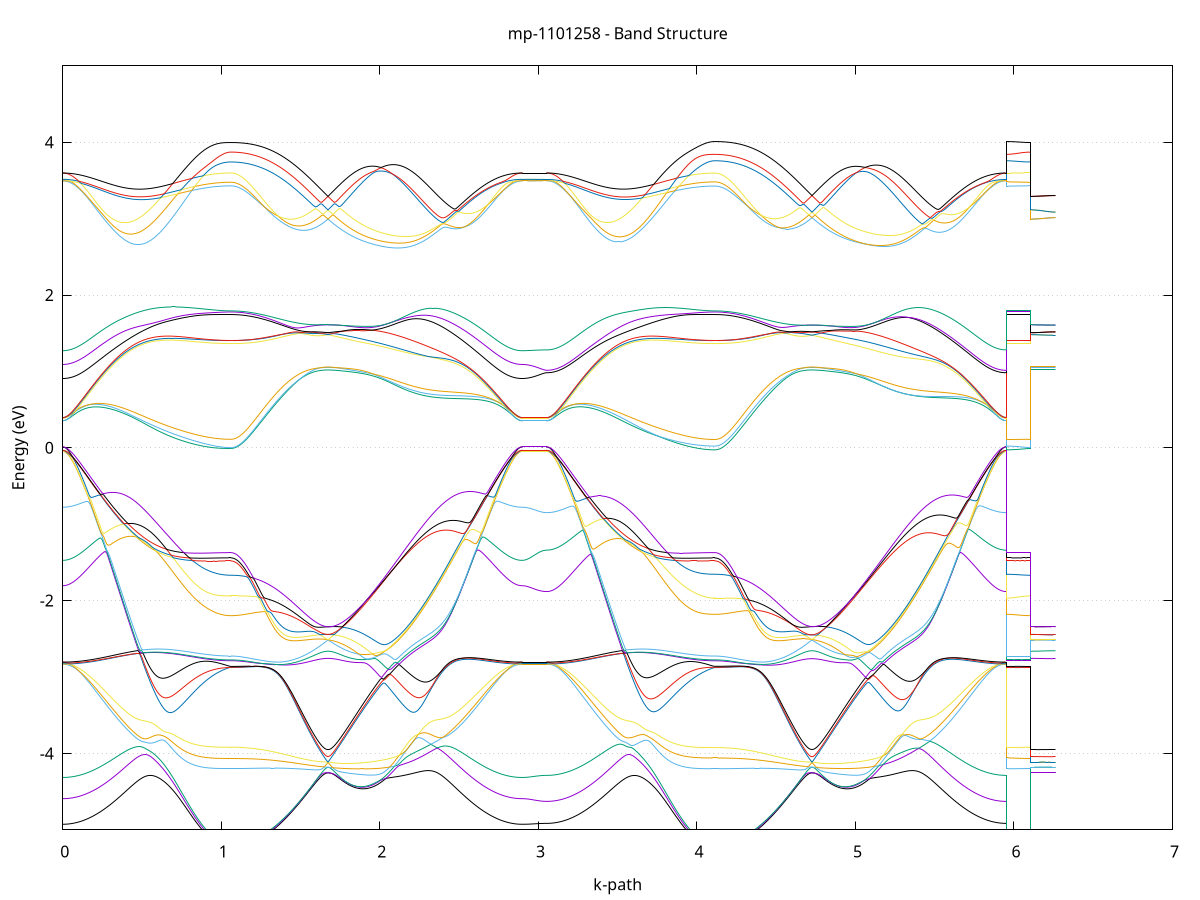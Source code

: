 set title 'mp-1101258 - Band Structure'
set xlabel 'k-path'
set ylabel 'Energy (eV)'
set grid y
set yrange [-5:5]
set terminal png size 800,600
set output 'mp-1101258_bands_gnuplot.png'
plot '-' using 1:2 with lines notitle, '-' using 1:2 with lines notitle, '-' using 1:2 with lines notitle, '-' using 1:2 with lines notitle, '-' using 1:2 with lines notitle, '-' using 1:2 with lines notitle, '-' using 1:2 with lines notitle, '-' using 1:2 with lines notitle, '-' using 1:2 with lines notitle, '-' using 1:2 with lines notitle, '-' using 1:2 with lines notitle, '-' using 1:2 with lines notitle, '-' using 1:2 with lines notitle, '-' using 1:2 with lines notitle, '-' using 1:2 with lines notitle, '-' using 1:2 with lines notitle, '-' using 1:2 with lines notitle, '-' using 1:2 with lines notitle, '-' using 1:2 with lines notitle, '-' using 1:2 with lines notitle, '-' using 1:2 with lines notitle, '-' using 1:2 with lines notitle, '-' using 1:2 with lines notitle, '-' using 1:2 with lines notitle, '-' using 1:2 with lines notitle, '-' using 1:2 with lines notitle, '-' using 1:2 with lines notitle, '-' using 1:2 with lines notitle, '-' using 1:2 with lines notitle, '-' using 1:2 with lines notitle, '-' using 1:2 with lines notitle, '-' using 1:2 with lines notitle, '-' using 1:2 with lines notitle, '-' using 1:2 with lines notitle, '-' using 1:2 with lines notitle, '-' using 1:2 with lines notitle, '-' using 1:2 with lines notitle, '-' using 1:2 with lines notitle, '-' using 1:2 with lines notitle, '-' using 1:2 with lines notitle, '-' using 1:2 with lines notitle, '-' using 1:2 with lines notitle, '-' using 1:2 with lines notitle, '-' using 1:2 with lines notitle, '-' using 1:2 with lines notitle, '-' using 1:2 with lines notitle, '-' using 1:2 with lines notitle, '-' using 1:2 with lines notitle, '-' using 1:2 with lines notitle, '-' using 1:2 with lines notitle, '-' using 1:2 with lines notitle, '-' using 1:2 with lines notitle, '-' using 1:2 with lines notitle, '-' using 1:2 with lines notitle, '-' using 1:2 with lines notitle, '-' using 1:2 with lines notitle, '-' using 1:2 with lines notitle, '-' using 1:2 with lines notitle, '-' using 1:2 with lines notitle, '-' using 1:2 with lines notitle, '-' using 1:2 with lines notitle, '-' using 1:2 with lines notitle, '-' using 1:2 with lines notitle, '-' using 1:2 with lines notitle
0.000000 -34.032683
0.009912 -34.032683
0.019823 -34.032583
0.029735 -34.032583
0.039646 -34.032583
0.049558 -34.032483
0.059469 -34.032483
0.069381 -34.032383
0.079292 -34.032283
0.089204 -34.032283
0.099116 -34.032183
0.109027 -34.031983
0.118939 -34.031883
0.128850 -34.031783
0.138762 -34.031683
0.148673 -34.031483
0.158585 -34.031383
0.168497 -34.031183
0.178408 -34.030983
0.188320 -34.030783
0.198231 -34.030683
0.208143 -34.030483
0.218054 -34.030283
0.227966 -34.029983
0.237877 -34.029783
0.247789 -34.029583
0.257701 -34.029283
0.267612 -34.029083
0.277524 -34.028783
0.287435 -34.028583
0.297347 -34.028283
0.307258 -34.027983
0.317170 -34.027783
0.327082 -34.027483
0.336993 -34.027183
0.346905 -34.026883
0.356816 -34.026583
0.366728 -34.026283
0.376639 -34.025983
0.386551 -34.025683
0.396462 -34.025383
0.406374 -34.025083
0.416286 -34.024883
0.426197 -34.024683
0.436109 -34.024683
0.446020 -34.025283
0.455932 -34.026483
0.465843 -34.027983
0.475755 -34.029683
0.485666 -34.031383
0.495578 -34.033183
0.505490 -34.034883
0.515401 -34.036683
0.525313 -34.038483
0.535224 -34.040283
0.545136 -34.041983
0.555047 -34.043783
0.564959 -34.045583
0.574871 -34.047383
0.584782 -34.049183
0.594694 -34.050883
0.604605 -34.052683
0.614517 -34.054383
0.624428 -34.056083
0.634340 -34.057783
0.644251 -34.059483
0.654163 -34.061183
0.664075 -34.062883
0.673986 -34.064483
0.683898 -34.066083
0.693809 -34.067683
0.703721 -34.069283
0.713632 -34.070783
0.723544 -34.072283
0.733456 -34.073783
0.743367 -34.075283
0.753279 -34.076683
0.763190 -34.078083
0.773102 -34.079383
0.783013 -34.080683
0.792925 -34.081983
0.802836 -34.083283
0.812748 -34.084483
0.822660 -34.085683
0.832571 -34.086783
0.842483 -34.087883
0.852394 -34.088883
0.862306 -34.089883
0.872217 -34.090883
0.882129 -34.091783
0.892040 -34.092683
0.901952 -34.093483
0.911864 -34.094283
0.921775 -34.094983
0.931687 -34.095683
0.941598 -34.096283
0.951510 -34.096883
0.961421 -34.097483
0.971333 -34.097983
0.981245 -34.098383
0.991156 -34.098783
1.001068 -34.099083
1.010979 -34.099383
1.020891 -34.099583
1.030802 -34.099783
1.040714 -34.099883
1.050625 -34.099983
1.060537 -34.099983
1.060537 -34.099983
1.070413 -34.099983
1.080289 -34.099983
1.090164 -34.099883
1.100040 -34.099883
1.109916 -34.099783
1.119792 -34.099583
1.129668 -34.099483
1.139544 -34.099283
1.149419 -34.099083
1.159295 -34.098883
1.169171 -34.098683
1.179047 -34.098383
1.188923 -34.098083
1.198799 -34.097783
1.208674 -34.097483
1.218550 -34.097083
1.228426 -34.096783
1.238302 -34.096383
1.248178 -34.095983
1.258054 -34.095483
1.267929 -34.095083
1.277805 -34.094583
1.287681 -34.094083
1.297557 -34.093583
1.307433 -34.093083
1.317309 -34.092483
1.327184 -34.091883
1.337060 -34.091283
1.346936 -34.090683
1.356812 -34.090083
1.366688 -34.089383
1.376564 -34.088783
1.386439 -34.088083
1.396315 -34.087383
1.406191 -34.086683
1.416067 -34.085883
1.425943 -34.085183
1.435818 -34.084383
1.445694 -34.083583
1.455570 -34.082783
1.465446 -34.081983
1.475322 -34.081183
1.485198 -34.080383
1.495073 -34.079483
1.504949 -34.078683
1.514825 -34.077783
1.524701 -34.076883
1.534577 -34.075983
1.544453 -34.075083
1.554328 -34.074083
1.564204 -34.073183
1.574080 -34.072283
1.583956 -34.071283
1.593832 -34.070283
1.603708 -34.069283
1.613583 -34.068383
1.623459 -34.067383
1.633335 -34.066383
1.643211 -34.065383
1.653087 -34.064283
1.662963 -34.063283
1.672838 -34.062283
1.672838 -34.062283
1.682794 -34.063283
1.692751 -34.064283
1.702707 -34.065283
1.712663 -34.066183
1.722619 -34.067083
1.732575 -34.067983
1.742531 -34.068883
1.752487 -34.069683
1.762443 -34.070383
1.772400 -34.071183
1.782356 -34.071783
1.792312 -34.072483
1.802268 -34.073083
1.812224 -34.073683
1.822180 -34.074183
1.832136 -34.074683
1.842092 -34.075083
1.852048 -34.075483
1.862005 -34.075883
1.871961 -34.076183
1.881917 -34.076483
1.891873 -34.076683
1.901829 -34.076883
1.911785 -34.076983
1.921741 -34.076983
1.931697 -34.077083
1.941654 -34.076983
1.951610 -34.076983
1.961566 -34.076783
1.971522 -34.076683
1.981478 -34.076483
1.991434 -34.076183
2.001390 -34.075883
2.011346 -34.075483
2.021303 -34.075083
2.031259 -34.074583
2.041215 -34.074083
2.051171 -34.073583
2.061127 -34.072983
2.071083 -34.072283
2.081039 -34.071583
2.090995 -34.070883
2.100951 -34.070083
2.110908 -34.069183
2.120864 -34.068383
2.130820 -34.067483
2.140776 -34.066483
2.150732 -34.065483
2.160688 -34.064483
2.170644 -34.063383
2.180600 -34.062283
2.190557 -34.061083
2.200513 -34.059883
2.210469 -34.058683
2.220425 -34.057383
2.230381 -34.056183
2.240337 -34.054783
2.250293 -34.053483
2.260249 -34.052083
2.270205 -34.050683
2.280162 -34.049283
2.290118 -34.047783
2.300074 -34.046383
2.310030 -34.044883
2.319986 -34.043383
2.329942 -34.041783
2.339898 -34.040283
2.349854 -34.038683
2.359811 -34.037083
2.369767 -34.035583
2.379723 -34.033983
2.389679 -34.032383
2.399635 -34.030683
2.409591 -34.029083
2.419547 -34.027483
2.429503 -34.025883
2.439459 -34.024283
2.449416 -34.023583
2.459372 -34.023883
2.469328 -34.024283
2.479284 -34.024583
2.489240 -34.024883
2.499196 -34.025183
2.509152 -34.025583
2.519108 -34.025883
2.529065 -34.026183
2.539021 -34.026483
2.548977 -34.026783
2.558933 -34.027083
2.568889 -34.027383
2.578845 -34.027683
2.588801 -34.027983
2.598757 -34.028283
2.608714 -34.028483
2.618670 -34.028783
2.628626 -34.029083
2.638582 -34.029283
2.648538 -34.029583
2.658494 -34.029783
2.668450 -34.029983
2.678406 -34.030183
2.688362 -34.030383
2.698319 -34.030583
2.708275 -34.030783
2.718231 -34.030983
2.728187 -34.031183
2.738143 -34.031383
2.748099 -34.031483
2.758055 -34.031683
2.768011 -34.031783
2.777968 -34.031883
2.787924 -34.031983
2.797880 -34.032183
2.807836 -34.032283
2.817792 -34.032283
2.827748 -34.032383
2.837704 -34.032483
2.847660 -34.032483
2.857617 -34.032583
2.867573 -34.032583
2.877529 -34.032583
2.887485 -34.032683
2.897441 -34.032683
2.897441 -34.032683
2.907170 -34.032683
2.916898 -34.032683
2.926627 -34.032683
2.936355 -34.032683
2.946084 -34.032683
2.955812 -34.032683
2.965541 -34.032683
2.975269 -34.032683
2.984998 -34.032683
2.994726 -34.032683
3.004455 -34.032683
3.014183 -34.032683
3.023912 -34.032683
3.033640 -34.032683
3.043369 -34.032683
3.053097 -34.032683
3.053097 -34.032683
3.063009 -34.032683
3.072920 -34.032683
3.082832 -34.032583
3.092744 -34.032583
3.102655 -34.032483
3.112567 -34.032483
3.122478 -34.032383
3.132390 -34.032283
3.142301 -34.032283
3.152213 -34.032183
3.162125 -34.032083
3.172036 -34.031883
3.181948 -34.031783
3.191859 -34.031683
3.201771 -34.031483
3.211682 -34.031383
3.221594 -34.031183
3.231505 -34.030983
3.241417 -34.030883
3.251329 -34.030683
3.261240 -34.030483
3.271152 -34.030283
3.281063 -34.029983
3.290975 -34.029783
3.300886 -34.029583
3.310798 -34.029283
3.320710 -34.029083
3.330621 -34.028783
3.340533 -34.028583
3.350444 -34.028283
3.360356 -34.027983
3.370267 -34.027783
3.380179 -34.027483
3.390090 -34.027183
3.400002 -34.026883
3.409914 -34.026583
3.419825 -34.026283
3.429737 -34.025983
3.439648 -34.025683
3.449560 -34.025383
3.459471 -34.025083
3.469383 -34.024883
3.479294 -34.024683
3.489206 -34.024683
3.499118 -34.025283
3.509029 -34.026483
3.518941 -34.027983
3.528852 -34.029683
3.538764 -34.031383
3.548675 -34.033183
3.558587 -34.034883
3.568499 -34.036683
3.578410 -34.038483
3.588322 -34.040283
3.598233 -34.042083
3.608145 -34.043783
3.618056 -34.045583
3.627968 -34.047383
3.637879 -34.049183
3.647791 -34.050883
3.657703 -34.052683
3.667614 -34.054383
3.677526 -34.056083
3.687437 -34.057783
3.697349 -34.059483
3.707260 -34.061183
3.717172 -34.062883
3.727084 -34.064483
3.736995 -34.066083
3.746907 -34.067683
3.756818 -34.069283
3.766730 -34.070783
3.776641 -34.072283
3.786553 -34.073783
3.796464 -34.075283
3.806376 -34.076683
3.816288 -34.078083
3.826199 -34.079383
3.836111 -34.080683
3.846022 -34.081983
3.855934 -34.083283
3.865845 -34.084483
3.875757 -34.085683
3.885668 -34.086783
3.895580 -34.087883
3.905492 -34.088883
3.915403 -34.089883
3.925315 -34.090883
3.935226 -34.091783
3.945138 -34.092683
3.955049 -34.093483
3.964961 -34.094283
3.974873 -34.094983
3.984784 -34.095683
3.994696 -34.096283
4.004607 -34.096883
4.014519 -34.097483
4.024430 -34.097983
4.034342 -34.098383
4.044253 -34.098783
4.054165 -34.099083
4.064077 -34.099383
4.073988 -34.099583
4.083900 -34.099783
4.093811 -34.099883
4.103723 -34.099983
4.113634 -34.099983
4.113634 -34.099983
4.123510 -34.099983
4.133386 -34.099983
4.143262 -34.099883
4.153138 -34.099883
4.163014 -34.099783
4.172889 -34.099583
4.182765 -34.099483
4.192641 -34.099283
4.202517 -34.099083
4.212393 -34.098883
4.222268 -34.098683
4.232144 -34.098383
4.242020 -34.098083
4.251896 -34.097783
4.261772 -34.097483
4.271648 -34.097083
4.281523 -34.096783
4.291399 -34.096383
4.301275 -34.095983
4.311151 -34.095483
4.321027 -34.095083
4.330903 -34.094583
4.340778 -34.094083
4.350654 -34.093583
4.360530 -34.093083
4.370406 -34.092483
4.380282 -34.091883
4.390158 -34.091283
4.400033 -34.090683
4.409909 -34.090083
4.419785 -34.089383
4.429661 -34.088783
4.439537 -34.088083
4.449413 -34.087383
4.459288 -34.086683
4.469164 -34.085883
4.479040 -34.085183
4.488916 -34.084383
4.498792 -34.083583
4.508667 -34.082883
4.518543 -34.081983
4.528419 -34.081183
4.538295 -34.080383
4.548171 -34.079483
4.558047 -34.078683
4.567922 -34.077783
4.577798 -34.076883
4.587674 -34.075983
4.597550 -34.075083
4.607426 -34.074083
4.617302 -34.073183
4.627177 -34.072183
4.637053 -34.071283
4.646929 -34.070283
4.656805 -34.069283
4.666681 -34.068383
4.676557 -34.067383
4.686432 -34.066383
4.696308 -34.065383
4.706184 -34.064283
4.716060 -34.063283
4.725936 -34.062283
4.725936 -34.062283
4.735892 -34.063283
4.745848 -34.064283
4.755804 -34.065283
4.765760 -34.066183
4.775716 -34.067083
4.785672 -34.067983
4.795629 -34.068783
4.805585 -34.069683
4.815541 -34.070383
4.825497 -34.071183
4.835453 -34.071783
4.845409 -34.072483
4.855365 -34.073083
4.865321 -34.073683
4.875277 -34.074183
4.885234 -34.074683
4.895190 -34.075083
4.905146 -34.075483
4.915102 -34.075883
4.925058 -34.076183
4.935014 -34.076483
4.944970 -34.076683
4.954926 -34.076883
4.964883 -34.076983
4.974839 -34.076983
4.984795 -34.077083
4.994751 -34.076983
5.004707 -34.076983
5.014663 -34.076783
5.024619 -34.076683
5.034575 -34.076483
5.044532 -34.076183
5.054488 -34.075883
5.064444 -34.075483
5.074400 -34.075083
5.084356 -34.074583
5.094312 -34.074083
5.104268 -34.073583
5.114224 -34.072983
5.124180 -34.072283
5.134137 -34.071583
5.144093 -34.070883
5.154049 -34.070083
5.164005 -34.069283
5.173961 -34.068383
5.183917 -34.067483
5.193873 -34.066483
5.203829 -34.065483
5.213786 -34.064483
5.223742 -34.063383
5.233698 -34.062283
5.243654 -34.061083
5.253610 -34.059883
5.263566 -34.058683
5.273522 -34.057383
5.283478 -34.056183
5.293434 -34.054783
5.303391 -34.053483
5.313347 -34.052083
5.323303 -34.050683
5.333259 -34.049283
5.343215 -34.047783
5.353171 -34.046383
5.363127 -34.044883
5.373083 -34.043383
5.383040 -34.041783
5.392996 -34.040283
5.402952 -34.038683
5.412908 -34.037083
5.422864 -34.035583
5.432820 -34.033983
5.442776 -34.032383
5.452732 -34.030683
5.462689 -34.029083
5.472645 -34.027483
5.482601 -34.025883
5.492557 -34.024283
5.502513 -34.023583
5.512469 -34.023883
5.522425 -34.024183
5.532381 -34.024583
5.542337 -34.024883
5.552294 -34.025183
5.562250 -34.025583
5.572206 -34.025883
5.582162 -34.026183
5.592118 -34.026483
5.602074 -34.026783
5.612030 -34.027083
5.621986 -34.027383
5.631943 -34.027683
5.641899 -34.027983
5.651855 -34.028283
5.661811 -34.028483
5.671767 -34.028783
5.681723 -34.029083
5.691679 -34.029283
5.701635 -34.029583
5.711592 -34.029783
5.721548 -34.029983
5.731504 -34.030183
5.741460 -34.030383
5.751416 -34.030583
5.761372 -34.030783
5.771328 -34.030983
5.781284 -34.031183
5.791240 -34.031383
5.801197 -34.031483
5.811153 -34.031683
5.821109 -34.031783
5.831065 -34.031883
5.841021 -34.031983
5.850977 -34.032183
5.860933 -34.032283
5.870889 -34.032283
5.880846 -34.032383
5.890802 -34.032483
5.900758 -34.032483
5.910714 -34.032583
5.920670 -34.032583
5.930626 -34.032683
5.940582 -34.032683
5.950538 -34.032683
5.950538 -34.099983
5.960267 -34.099983
5.969995 -34.099983
5.979724 -34.099983
5.989452 -34.099983
5.999181 -34.099983
6.008910 -34.099983
6.018638 -34.099983
6.028367 -34.099983
6.038095 -34.099983
6.047824 -34.099983
6.057552 -34.099983
6.067281 -34.099983
6.077009 -34.099983
6.086738 -34.099983
6.096466 -34.099983
6.106195 -34.099983
6.106195 -34.062283
6.115923 -34.062283
6.125652 -34.062283
6.135380 -34.062283
6.145109 -34.062283
6.154837 -34.062283
6.164566 -34.062283
6.174294 -34.062283
6.184023 -34.062283
6.193751 -34.062283
6.203480 -34.062283
6.213209 -34.062283
6.222937 -34.062283
6.232666 -34.062283
6.242394 -34.062283
6.252123 -34.062283
6.261851 -34.062283
e
0.000000 -33.985183
0.009912 -33.985183
0.019823 -33.985183
0.029735 -33.985183
0.039646 -33.985183
0.049558 -33.985083
0.059469 -33.985083
0.069381 -33.984983
0.079292 -33.984883
0.089204 -33.984783
0.099116 -33.984683
0.109027 -33.984583
0.118939 -33.984483
0.128850 -33.984383
0.138762 -33.984183
0.148673 -33.984083
0.158585 -33.984283
0.168497 -33.985183
0.178408 -33.986083
0.188320 -33.986983
0.198231 -33.987983
0.208143 -33.988983
0.218054 -33.990083
0.227966 -33.991183
0.237877 -33.992383
0.247789 -33.993483
0.257701 -33.994783
0.267612 -33.996083
0.277524 -33.997383
0.287435 -33.998683
0.297347 -34.000083
0.307258 -34.001483
0.317170 -34.002883
0.327082 -34.004383
0.336993 -34.005883
0.346905 -34.007383
0.356816 -34.008983
0.366728 -34.010583
0.376639 -34.012183
0.386551 -34.013783
0.396462 -34.015383
0.406374 -34.016983
0.416286 -34.018583
0.426197 -34.020183
0.436109 -34.021583
0.446020 -34.022383
0.455932 -34.022583
0.465843 -34.022483
0.475755 -34.022183
0.485666 -34.021883
0.495578 -34.021583
0.505490 -34.021283
0.515401 -34.020983
0.525313 -34.020583
0.535224 -34.020283
0.545136 -34.019883
0.555047 -34.019583
0.564959 -34.019183
0.574871 -34.018883
0.584782 -34.018483
0.594694 -34.018183
0.604605 -34.017883
0.614517 -34.017483
0.624428 -34.017183
0.634340 -34.016783
0.644251 -34.016483
0.654163 -34.016483
0.664075 -34.018183
0.673986 -34.019783
0.683898 -34.021383
0.693809 -34.022983
0.703721 -34.024583
0.713632 -34.026083
0.723544 -34.027683
0.733456 -34.029083
0.743367 -34.030583
0.753279 -34.031983
0.763190 -34.033383
0.773102 -34.034783
0.783013 -34.036083
0.792925 -34.037383
0.802836 -34.038683
0.812748 -34.039883
0.822660 -34.040983
0.832571 -34.042183
0.842483 -34.043283
0.852394 -34.044283
0.862306 -34.045283
0.872217 -34.046283
0.882129 -34.047183
0.892040 -34.048083
0.901952 -34.048883
0.911864 -34.049683
0.921775 -34.050383
0.931687 -34.051083
0.941598 -34.051783
0.951510 -34.052383
0.961421 -34.052883
0.971333 -34.053383
0.981245 -34.053783
0.991156 -34.054183
1.001068 -34.054583
1.010979 -34.054783
1.020891 -34.055083
1.030802 -34.055183
1.040714 -34.055383
1.050625 -34.055483
1.060537 -34.055483
1.060537 -34.055483
1.070413 -34.055483
1.080289 -34.055383
1.090164 -34.055383
1.100040 -34.055283
1.109916 -34.055183
1.119792 -34.055083
1.129668 -34.054883
1.139544 -34.054683
1.149419 -34.054583
1.159295 -34.054283
1.169171 -34.054083
1.179047 -34.053783
1.188923 -34.053583
1.198799 -34.053183
1.208674 -34.052883
1.218550 -34.052583
1.228426 -34.052183
1.238302 -34.051783
1.248178 -34.051383
1.258054 -34.050983
1.267929 -34.050483
1.277805 -34.049983
1.287681 -34.049483
1.297557 -34.048983
1.307433 -34.048483
1.317309 -34.047883
1.327184 -34.047283
1.337060 -34.046683
1.346936 -34.046083
1.356812 -34.045483
1.366688 -34.044783
1.376564 -34.044183
1.386439 -34.043483
1.396315 -34.042783
1.406191 -34.042083
1.416067 -34.041283
1.425943 -34.040583
1.435818 -34.039783
1.445694 -34.038983
1.455570 -34.038183
1.465446 -34.037383
1.475322 -34.038383
1.485198 -34.039583
1.495073 -34.040883
1.504949 -34.042183
1.514825 -34.043383
1.524701 -34.044683
1.534577 -34.045883
1.544453 -34.047183
1.554328 -34.048383
1.564204 -34.049683
1.574080 -34.050883
1.583956 -34.052083
1.593832 -34.053283
1.603708 -34.054483
1.613583 -34.055683
1.623459 -34.056783
1.633335 -34.057983
1.643211 -34.059083
1.653087 -34.060183
1.662963 -34.061183
1.672838 -34.062283
1.672838 -34.062283
1.682794 -34.061283
1.692751 -34.060183
1.702707 -34.059083
1.712663 -34.058083
1.722619 -34.056983
1.732575 -34.055983
1.742531 -34.054883
1.752487 -34.053783
1.762443 -34.052683
1.772400 -34.051683
1.782356 -34.050583
1.792312 -34.049483
1.802268 -34.048383
1.812224 -34.047283
1.822180 -34.046283
1.832136 -34.045183
1.842092 -34.044083
1.852048 -34.042983
1.862005 -34.041883
1.871961 -34.040883
1.881917 -34.039783
1.891873 -34.038683
1.901829 -34.037683
1.911785 -34.036583
1.921741 -34.035483
1.931697 -34.034483
1.941654 -34.033383
1.951610 -34.032383
1.961566 -34.032183
1.971522 -34.031983
1.981478 -34.031783
1.991434 -34.031483
2.001390 -34.031183
2.011346 -34.030783
2.021303 -34.030383
2.031259 -34.029983
2.041215 -34.029483
2.051171 -34.028883
2.061127 -34.028283
2.071083 -34.027583
2.081039 -34.026883
2.090995 -34.026183
2.100951 -34.025383
2.110908 -34.024583
2.120864 -34.023683
2.130820 -34.022783
2.140776 -34.021783
2.150732 -34.020783
2.160688 -34.019783
2.170644 -34.018683
2.180600 -34.017583
2.190557 -34.016383
2.200513 -34.015283
2.210469 -34.015483
2.220425 -34.015783
2.230381 -34.016083
2.240337 -34.016383
2.250293 -34.016683
2.260249 -34.016983
2.270205 -34.017283
2.280162 -34.017683
2.290118 -34.017983
2.300074 -34.018283
2.310030 -34.018683
2.319986 -34.018983
2.329942 -34.019383
2.339898 -34.019683
2.349854 -34.020083
2.359811 -34.020383
2.369767 -34.020783
2.379723 -34.021083
2.389679 -34.021483
2.399635 -34.021783
2.409591 -34.022183
2.419547 -34.022483
2.429503 -34.022883
2.439459 -34.023183
2.449416 -34.022683
2.459372 -34.021083
2.469328 -34.019483
2.479284 -34.017883
2.489240 -34.016283
2.499196 -34.014683
2.509152 -34.013083
2.519108 -34.011583
2.529065 -34.010083
2.539021 -34.008483
2.548977 -34.006983
2.558933 -34.005583
2.568889 -34.004083
2.578845 -34.002683
2.588801 -34.001283
2.598757 -33.999883
2.608714 -33.998583
2.618670 -33.997183
2.628626 -33.995983
2.638582 -33.994683
2.648538 -33.993483
2.658494 -33.992283
2.668450 -33.991183
2.678406 -33.990083
2.688362 -33.988983
2.698319 -33.987983
2.708275 -33.986983
2.718231 -33.986083
2.728187 -33.985183
2.738143 -33.984283
2.748099 -33.984083
2.758055 -33.984183
2.768011 -33.984383
2.777968 -33.984483
2.787924 -33.984583
2.797880 -33.984683
2.807836 -33.984783
2.817792 -33.984883
2.827748 -33.984983
2.837704 -33.985083
2.847660 -33.985083
2.857617 -33.985183
2.867573 -33.985183
2.877529 -33.985183
2.887485 -33.985183
2.897441 -33.985183
2.897441 -33.985183
2.907170 -33.985183
2.916898 -33.985183
2.926627 -33.985283
2.936355 -33.985283
2.946084 -33.985283
2.955812 -33.985283
2.965541 -33.985283
2.975269 -33.985283
2.984998 -33.985283
2.994726 -33.985283
3.004455 -33.985283
3.014183 -33.985283
3.023912 -33.985283
3.033640 -33.985283
3.043369 -33.985283
3.053097 -33.985283
3.053097 -33.985283
3.063009 -33.985283
3.072920 -33.985183
3.082832 -33.985183
3.092744 -33.985183
3.102655 -33.985083
3.112567 -33.985083
3.122478 -33.984983
3.132390 -33.984883
3.142301 -33.984783
3.152213 -33.984683
3.162125 -33.984583
3.172036 -33.984483
3.181948 -33.984383
3.191859 -33.984283
3.201771 -33.984083
3.211682 -33.984283
3.221594 -33.985183
3.231505 -33.986083
3.241417 -33.986983
3.251329 -33.987983
3.261240 -33.988983
3.271152 -33.990083
3.281063 -33.991183
3.290975 -33.992383
3.300886 -33.993483
3.310798 -33.994783
3.320710 -33.996083
3.330621 -33.997383
3.340533 -33.998683
3.350444 -34.000083
3.360356 -34.001483
3.370267 -34.002883
3.380179 -34.004383
3.390090 -34.005883
3.400002 -34.007383
3.409914 -34.008983
3.419825 -34.010583
3.429737 -34.012183
3.439648 -34.013783
3.449560 -34.015383
3.459471 -34.016983
3.469383 -34.018583
3.479294 -34.020183
3.489206 -34.021583
3.499118 -34.022383
3.509029 -34.022583
3.518941 -34.022483
3.528852 -34.022183
3.538764 -34.021883
3.548675 -34.021583
3.558587 -34.021283
3.568499 -34.020983
3.578410 -34.020583
3.588322 -34.020283
3.598233 -34.019883
3.608145 -34.019583
3.618056 -34.019183
3.627968 -34.018883
3.637879 -34.018583
3.647791 -34.018183
3.657703 -34.017883
3.667614 -34.017483
3.677526 -34.017183
3.687437 -34.016783
3.697349 -34.016483
3.707260 -34.016483
3.717172 -34.018183
3.727084 -34.019783
3.736995 -34.021383
3.746907 -34.022983
3.756818 -34.024583
3.766730 -34.026083
3.776641 -34.027683
3.786553 -34.029083
3.796464 -34.030583
3.806376 -34.031983
3.816288 -34.033383
3.826199 -34.034783
3.836111 -34.036083
3.846022 -34.037383
3.855934 -34.038583
3.865845 -34.039883
3.875757 -34.040983
3.885668 -34.042183
3.895580 -34.043283
3.905492 -34.044283
3.915403 -34.045283
3.925315 -34.046283
3.935226 -34.047183
3.945138 -34.048083
3.955049 -34.048883
3.964961 -34.049683
3.974873 -34.050383
3.984784 -34.051083
3.994696 -34.051783
4.004607 -34.052383
4.014519 -34.052883
4.024430 -34.053383
4.034342 -34.053783
4.044253 -34.054183
4.054165 -34.054483
4.064077 -34.054783
4.073988 -34.055083
4.083900 -34.055183
4.093811 -34.055383
4.103723 -34.055483
4.113634 -34.055483
4.113634 -34.055483
4.123510 -34.055483
4.133386 -34.055383
4.143262 -34.055383
4.153138 -34.055283
4.163014 -34.055183
4.172889 -34.055083
4.182765 -34.054883
4.192641 -34.054683
4.202517 -34.054583
4.212393 -34.054283
4.222268 -34.054083
4.232144 -34.053783
4.242020 -34.053483
4.251896 -34.053183
4.261772 -34.052883
4.271648 -34.052583
4.281523 -34.052183
4.291399 -34.051783
4.301275 -34.051383
4.311151 -34.050983
4.321027 -34.050483
4.330903 -34.049983
4.340778 -34.049483
4.350654 -34.048983
4.360530 -34.048483
4.370406 -34.047883
4.380282 -34.047283
4.390158 -34.046683
4.400033 -34.046083
4.409909 -34.045483
4.419785 -34.044783
4.429661 -34.044183
4.439537 -34.043483
4.449413 -34.042783
4.459288 -34.042083
4.469164 -34.041283
4.479040 -34.040583
4.488916 -34.039783
4.498792 -34.038983
4.508667 -34.038183
4.518543 -34.037383
4.528419 -34.038383
4.538295 -34.039583
4.548171 -34.040883
4.558047 -34.042183
4.567922 -34.043383
4.577798 -34.044683
4.587674 -34.045883
4.597550 -34.047183
4.607426 -34.048383
4.617302 -34.049683
4.627177 -34.050883
4.637053 -34.052083
4.646929 -34.053283
4.656805 -34.054483
4.666681 -34.055683
4.676557 -34.056783
4.686432 -34.057983
4.696308 -34.059083
4.706184 -34.060183
4.716060 -34.061183
4.725936 -34.062283
4.725936 -34.062283
4.735892 -34.061183
4.745848 -34.060183
4.755804 -34.059083
4.765760 -34.058083
4.775716 -34.056983
4.785672 -34.055983
4.795629 -34.054883
4.805585 -34.053783
4.815541 -34.052683
4.825497 -34.051683
4.835453 -34.050583
4.845409 -34.049483
4.855365 -34.048383
4.865321 -34.047283
4.875277 -34.046283
4.885234 -34.045183
4.895190 -34.044083
4.905146 -34.042983
4.915102 -34.041883
4.925058 -34.040883
4.935014 -34.039783
4.944970 -34.038683
4.954926 -34.037583
4.964883 -34.036583
4.974839 -34.035483
4.984795 -34.034483
4.994751 -34.033383
5.004707 -34.032383
5.014663 -34.032183
5.024619 -34.031983
5.034575 -34.031783
5.044532 -34.031483
5.054488 -34.031183
5.064444 -34.030783
5.074400 -34.030383
5.084356 -34.029983
5.094312 -34.029483
5.104268 -34.028883
5.114224 -34.028283
5.124180 -34.027583
5.134137 -34.026883
5.144093 -34.026183
5.154049 -34.025383
5.164005 -34.024583
5.173961 -34.023683
5.183917 -34.022783
5.193873 -34.021783
5.203829 -34.020783
5.213786 -34.019783
5.223742 -34.018683
5.233698 -34.017583
5.243654 -34.016383
5.253610 -34.015283
5.263566 -34.015483
5.273522 -34.015783
5.283478 -34.016083
5.293434 -34.016383
5.303391 -34.016683
5.313347 -34.016983
5.323303 -34.017283
5.333259 -34.017683
5.343215 -34.017983
5.353171 -34.018283
5.363127 -34.018683
5.373083 -34.018983
5.383040 -34.019383
5.392996 -34.019683
5.402952 -34.020083
5.412908 -34.020383
5.422864 -34.020783
5.432820 -34.021083
5.442776 -34.021483
5.452732 -34.021783
5.462689 -34.022183
5.472645 -34.022483
5.482601 -34.022883
5.492557 -34.023183
5.502513 -34.022683
5.512469 -34.021083
5.522425 -34.019483
5.532381 -34.017883
5.542337 -34.016283
5.552294 -34.014683
5.562250 -34.013083
5.572206 -34.011583
5.582162 -34.009983
5.592118 -34.008483
5.602074 -34.006983
5.612030 -34.005583
5.621986 -34.004083
5.631943 -34.002683
5.641899 -34.001283
5.651855 -33.999883
5.661811 -33.998583
5.671767 -33.997283
5.681723 -33.995983
5.691679 -33.994683
5.701635 -33.993483
5.711592 -33.992283
5.721548 -33.991183
5.731504 -33.990083
5.741460 -33.988983
5.751416 -33.987983
5.761372 -33.986983
5.771328 -33.986083
5.781284 -33.985183
5.791240 -33.984283
5.801197 -33.984083
5.811153 -33.984183
5.821109 -33.984383
5.831065 -33.984483
5.841021 -33.984583
5.850977 -33.984683
5.860933 -33.984783
5.870889 -33.984883
5.880846 -33.984983
5.890802 -33.985083
5.900758 -33.985083
5.910714 -33.985183
5.920670 -33.985183
5.930626 -33.985183
5.940582 -33.985283
5.950538 -33.985283
5.950538 -34.055483
5.960267 -34.055483
5.969995 -34.055483
5.979724 -34.055483
5.989452 -34.055483
5.999181 -34.055483
6.008910 -34.055483
6.018638 -34.055483
6.028367 -34.055483
6.038095 -34.055483
6.047824 -34.055483
6.057552 -34.055483
6.067281 -34.055483
6.077009 -34.055483
6.086738 -34.055483
6.096466 -34.055483
6.106195 -34.055483
6.106195 -34.062283
6.115923 -34.062283
6.125652 -34.062283
6.135380 -34.062283
6.145109 -34.062283
6.154837 -34.062283
6.164566 -34.062283
6.174294 -34.062283
6.184023 -34.062283
6.193751 -34.062283
6.203480 -34.062283
6.213209 -34.062283
6.222937 -34.062283
6.232666 -34.062283
6.242394 -34.062283
6.252123 -34.062283
6.261851 -34.062283
e
0.000000 -33.985183
0.009912 -33.985183
0.019823 -33.985183
0.029735 -33.985183
0.039646 -33.985083
0.049558 -33.985083
0.059469 -33.984983
0.069381 -33.984983
0.079292 -33.984883
0.089204 -33.984783
0.099116 -33.984683
0.109027 -33.984583
0.118939 -33.984483
0.128850 -33.984383
0.138762 -33.984183
0.148673 -33.984083
0.158585 -33.983883
0.168497 -33.983783
0.178408 -33.983583
0.188320 -33.983383
0.198231 -33.983183
0.208143 -33.982983
0.218054 -33.982783
0.227966 -33.982583
0.237877 -33.982383
0.247789 -33.982083
0.257701 -33.981883
0.267612 -33.981783
0.277524 -33.982083
0.287435 -33.982383
0.297347 -33.982683
0.307258 -33.982983
0.317170 -33.983383
0.327082 -33.983683
0.336993 -33.984083
0.346905 -33.984383
0.356816 -33.984783
0.366728 -33.985083
0.376639 -33.985483
0.386551 -33.985883
0.396462 -33.986283
0.406374 -33.986583
0.416286 -33.986983
0.426197 -33.987383
0.436109 -33.987783
0.446020 -33.988183
0.455932 -33.988583
0.465843 -33.988983
0.475755 -33.989383
0.485666 -33.989783
0.495578 -33.990183
0.505490 -33.990583
0.515401 -33.991883
0.525313 -33.993683
0.535224 -33.995483
0.545136 -33.997283
0.555047 -33.999083
0.564959 -34.000783
0.574871 -34.002583
0.584782 -34.004383
0.594694 -34.006183
0.604605 -34.007883
0.614517 -34.009683
0.624428 -34.011383
0.634340 -34.013083
0.644251 -34.014783
0.654163 -34.016483
0.664075 -34.018183
0.673986 -34.019783
0.683898 -34.021383
0.693809 -34.022983
0.703721 -34.024583
0.713632 -34.026083
0.723544 -34.027683
0.733456 -34.029083
0.743367 -34.030583
0.753279 -34.031983
0.763190 -34.033383
0.773102 -34.034783
0.783013 -34.036083
0.792925 -34.037383
0.802836 -34.038583
0.812748 -34.039883
0.822660 -34.040983
0.832571 -34.042183
0.842483 -34.043283
0.852394 -34.044283
0.862306 -34.045283
0.872217 -34.046283
0.882129 -34.047183
0.892040 -34.048083
0.901952 -34.048883
0.911864 -34.049683
0.921775 -34.050383
0.931687 -34.051083
0.941598 -34.051783
0.951510 -34.052283
0.961421 -34.052883
0.971333 -34.053383
0.981245 -34.053783
0.991156 -34.054183
1.001068 -34.054483
1.010979 -34.054783
1.020891 -34.055083
1.030802 -34.055183
1.040714 -34.055383
1.050625 -34.055383
1.060537 -34.055483
1.060537 -34.055483
1.070413 -34.055483
1.080289 -34.055383
1.090164 -34.055383
1.100040 -34.055283
1.109916 -34.055183
1.119792 -34.055083
1.129668 -34.054883
1.139544 -34.054683
1.149419 -34.054483
1.159295 -34.054283
1.169171 -34.054083
1.179047 -34.053783
1.188923 -34.053483
1.198799 -34.053183
1.208674 -34.052883
1.218550 -34.052583
1.228426 -34.052183
1.238302 -34.051783
1.248178 -34.051383
1.258054 -34.050883
1.267929 -34.050483
1.277805 -34.049983
1.287681 -34.049483
1.297557 -34.048983
1.307433 -34.048383
1.317309 -34.047883
1.327184 -34.047283
1.337060 -34.046683
1.346936 -34.046083
1.356812 -34.045483
1.366688 -34.044783
1.376564 -34.044183
1.386439 -34.043483
1.396315 -34.042783
1.406191 -34.041983
1.416067 -34.041283
1.425943 -34.040583
1.435818 -34.039783
1.445694 -34.038983
1.455570 -34.038183
1.465446 -34.037383
1.475322 -34.036583
1.485198 -34.035683
1.495073 -34.034883
1.504949 -34.033983
1.514825 -34.033083
1.524701 -34.032183
1.534577 -34.031283
1.544453 -34.030383
1.554328 -34.029483
1.564204 -34.028483
1.574080 -34.027583
1.583956 -34.026583
1.593832 -34.025583
1.603708 -34.024683
1.613583 -34.023683
1.623459 -34.022683
1.633335 -34.021683
1.643211 -34.020683
1.653087 -34.019583
1.662963 -34.018583
1.672838 -34.017683
1.672838 -34.017683
1.682794 -34.018583
1.692751 -34.019583
1.702707 -34.020583
1.712663 -34.021483
1.722619 -34.022383
1.732575 -34.023283
1.742531 -34.024183
1.752487 -34.024983
1.762443 -34.025783
1.772400 -34.026483
1.782356 -34.027183
1.792312 -34.027783
1.802268 -34.028483
1.812224 -34.028983
1.822180 -34.029583
1.832136 -34.029983
1.842092 -34.030483
1.852048 -34.030883
1.862005 -34.031183
1.871961 -34.031583
1.881917 -34.031783
1.891873 -34.031983
1.901829 -34.032183
1.911785 -34.032283
1.921741 -34.032383
1.931697 -34.032383
1.941654 -34.032383
1.951610 -34.032283
1.961566 -34.032183
1.971522 -34.031983
1.981478 -34.031783
1.991434 -34.031483
2.001390 -34.031183
2.011346 -34.030783
2.021303 -34.030383
2.031259 -34.029983
2.041215 -34.029483
2.051171 -34.028883
2.061127 -34.028283
2.071083 -34.027583
2.081039 -34.026883
2.090995 -34.026183
2.100951 -34.025383
2.110908 -34.024583
2.120864 -34.023683
2.130820 -34.022783
2.140776 -34.021783
2.150732 -34.020783
2.160688 -34.019783
2.170644 -34.018683
2.180600 -34.017583
2.190557 -34.016383
2.200513 -34.015183
2.210469 -34.013983
2.220425 -34.012683
2.230381 -34.011383
2.240337 -34.010083
2.250293 -34.008783
2.260249 -34.007383
2.270205 -34.005983
2.280162 -34.004483
2.290118 -34.003083
2.300074 -34.001583
2.310030 -34.000083
2.319986 -33.998583
2.329942 -33.997683
2.339898 -33.996983
2.349854 -33.996283
2.359811 -33.995583
2.369767 -33.994983
2.379723 -33.994283
2.389679 -33.993683
2.399635 -33.992983
2.409591 -33.992383
2.419547 -33.991783
2.429503 -33.991283
2.439459 -33.990683
2.449416 -33.990083
2.459372 -33.989583
2.469328 -33.988983
2.479284 -33.988483
2.489240 -33.987983
2.499196 -33.987483
2.509152 -33.986983
2.519108 -33.986483
2.529065 -33.985983
2.539021 -33.985583
2.548977 -33.985183
2.558933 -33.984683
2.568889 -33.984283
2.578845 -33.983883
2.588801 -33.983483
2.598757 -33.983083
2.608714 -33.982783
2.618670 -33.982383
2.628626 -33.982083
2.638582 -33.981883
2.648538 -33.982083
2.658494 -33.982283
2.668450 -33.982583
2.678406 -33.982783
2.688362 -33.982983
2.698319 -33.983183
2.708275 -33.983383
2.718231 -33.983583
2.728187 -33.983783
2.738143 -33.983883
2.748099 -33.984083
2.758055 -33.984183
2.768011 -33.984383
2.777968 -33.984483
2.787924 -33.984583
2.797880 -33.984683
2.807836 -33.984783
2.817792 -33.984883
2.827748 -33.984983
2.837704 -33.984983
2.847660 -33.985083
2.857617 -33.985083
2.867573 -33.985183
2.877529 -33.985183
2.887485 -33.985183
2.897441 -33.985183
2.897441 -33.985183
2.907170 -33.985183
2.916898 -33.985183
2.926627 -33.985183
2.936355 -33.985183
2.946084 -33.985183
2.955812 -33.985183
2.965541 -33.985183
2.975269 -33.985183
2.984998 -33.985183
2.994726 -33.985183
3.004455 -33.985183
3.014183 -33.985183
3.023912 -33.985183
3.033640 -33.985183
3.043369 -33.985183
3.053097 -33.985183
3.053097 -33.985183
3.063009 -33.985183
3.072920 -33.985183
3.082832 -33.985183
3.092744 -33.985083
3.102655 -33.985083
3.112567 -33.984983
3.122478 -33.984983
3.132390 -33.984883
3.142301 -33.984783
3.152213 -33.984683
3.162125 -33.984583
3.172036 -33.984483
3.181948 -33.984383
3.191859 -33.984183
3.201771 -33.984083
3.211682 -33.983983
3.221594 -33.983783
3.231505 -33.983583
3.241417 -33.983383
3.251329 -33.983183
3.261240 -33.982983
3.271152 -33.982783
3.281063 -33.982583
3.290975 -33.982383
3.300886 -33.982183
3.310798 -33.981883
3.320710 -33.981783
3.330621 -33.982083
3.340533 -33.982383
3.350444 -33.982683
3.360356 -33.982983
3.370267 -33.983383
3.380179 -33.983683
3.390090 -33.984083
3.400002 -33.984383
3.409914 -33.984783
3.419825 -33.985083
3.429737 -33.985483
3.439648 -33.985883
3.449560 -33.986183
3.459471 -33.986583
3.469383 -33.986983
3.479294 -33.987383
3.489206 -33.987783
3.499118 -33.988183
3.509029 -33.988583
3.518941 -33.988983
3.528852 -33.989383
3.538764 -33.989783
3.548675 -33.990183
3.558587 -33.990583
3.568499 -33.991883
3.578410 -33.993683
3.588322 -33.995483
3.598233 -33.997283
3.608145 -33.999083
3.618056 -34.000783
3.627968 -34.002583
3.637879 -34.004383
3.647791 -34.006183
3.657703 -34.007883
3.667614 -34.009683
3.677526 -34.011383
3.687437 -34.013083
3.697349 -34.014783
3.707260 -34.016483
3.717172 -34.018183
3.727084 -34.019783
3.736995 -34.021383
3.746907 -34.022983
3.756818 -34.024583
3.766730 -34.026083
3.776641 -34.027683
3.786553 -34.029083
3.796464 -34.030583
3.806376 -34.031983
3.816288 -34.033383
3.826199 -34.034783
3.836111 -34.036083
3.846022 -34.037383
3.855934 -34.038583
3.865845 -34.039883
3.875757 -34.040983
3.885668 -34.042183
3.895580 -34.043283
3.905492 -34.044283
3.915403 -34.045283
3.925315 -34.046283
3.935226 -34.047183
3.945138 -34.048083
3.955049 -34.048883
3.964961 -34.049683
3.974873 -34.050383
3.984784 -34.051083
3.994696 -34.051783
4.004607 -34.052283
4.014519 -34.052883
4.024430 -34.053383
4.034342 -34.053783
4.044253 -34.054183
4.054165 -34.054483
4.064077 -34.054783
4.073988 -34.055083
4.083900 -34.055183
4.093811 -34.055383
4.103723 -34.055383
4.113634 -34.055483
4.113634 -34.055483
4.123510 -34.055483
4.133386 -34.055383
4.143262 -34.055383
4.153138 -34.055283
4.163014 -34.055183
4.172889 -34.055083
4.182765 -34.054883
4.192641 -34.054683
4.202517 -34.054483
4.212393 -34.054283
4.222268 -34.054083
4.232144 -34.053783
4.242020 -34.053483
4.251896 -34.053183
4.261772 -34.052883
4.271648 -34.052583
4.281523 -34.052183
4.291399 -34.051783
4.301275 -34.051383
4.311151 -34.050883
4.321027 -34.050483
4.330903 -34.049983
4.340778 -34.049483
4.350654 -34.048983
4.360530 -34.048483
4.370406 -34.047883
4.380282 -34.047283
4.390158 -34.046683
4.400033 -34.046083
4.409909 -34.045483
4.419785 -34.044783
4.429661 -34.044183
4.439537 -34.043483
4.449413 -34.042783
4.459288 -34.042083
4.469164 -34.041283
4.479040 -34.040583
4.488916 -34.039783
4.498792 -34.038983
4.508667 -34.038183
4.518543 -34.037383
4.528419 -34.036583
4.538295 -34.035683
4.548171 -34.034883
4.558047 -34.033983
4.567922 -34.033083
4.577798 -34.032183
4.587674 -34.031283
4.597550 -34.030383
4.607426 -34.029483
4.617302 -34.028483
4.627177 -34.027583
4.637053 -34.026583
4.646929 -34.025583
4.656805 -34.024683
4.666681 -34.023683
4.676557 -34.022683
4.686432 -34.021683
4.696308 -34.020683
4.706184 -34.019583
4.716060 -34.018583
4.725936 -34.017683
4.725936 -34.017683
4.735892 -34.018583
4.745848 -34.019583
4.755804 -34.020583
4.765760 -34.021483
4.775716 -34.022383
4.785672 -34.023283
4.795629 -34.024183
4.805585 -34.024983
4.815541 -34.025683
4.825497 -34.026483
4.835453 -34.027183
4.845409 -34.027783
4.855365 -34.028483
4.865321 -34.028983
4.875277 -34.029583
4.885234 -34.029983
4.895190 -34.030483
4.905146 -34.030883
4.915102 -34.031183
4.925058 -34.031583
4.935014 -34.031783
4.944970 -34.031983
4.954926 -34.032183
4.964883 -34.032283
4.974839 -34.032383
4.984795 -34.032383
4.994751 -34.032383
5.004707 -34.032283
5.014663 -34.032183
5.024619 -34.031983
5.034575 -34.031783
5.044532 -34.031483
5.054488 -34.031183
5.064444 -34.030783
5.074400 -34.030383
5.084356 -34.029983
5.094312 -34.029483
5.104268 -34.028883
5.114224 -34.028283
5.124180 -34.027583
5.134137 -34.026883
5.144093 -34.026183
5.154049 -34.025383
5.164005 -34.024583
5.173961 -34.023683
5.183917 -34.022783
5.193873 -34.021783
5.203829 -34.020783
5.213786 -34.019783
5.223742 -34.018683
5.233698 -34.017583
5.243654 -34.016383
5.253610 -34.015183
5.263566 -34.013983
5.273522 -34.012683
5.283478 -34.011383
5.293434 -34.010083
5.303391 -34.008783
5.313347 -34.007383
5.323303 -34.005983
5.333259 -34.004483
5.343215 -34.003083
5.353171 -34.001583
5.363127 -34.000083
5.373083 -33.998583
5.383040 -33.997683
5.392996 -33.996983
5.402952 -33.996283
5.412908 -33.995583
5.422864 -33.994983
5.432820 -33.994283
5.442776 -33.993683
5.452732 -33.992983
5.462689 -33.992383
5.472645 -33.991783
5.482601 -33.991183
5.492557 -33.990683
5.502513 -33.990083
5.512469 -33.989583
5.522425 -33.988983
5.532381 -33.988483
5.542337 -33.987983
5.552294 -33.987483
5.562250 -33.986983
5.572206 -33.986483
5.582162 -33.986083
5.592118 -33.985583
5.602074 -33.985183
5.612030 -33.984683
5.621986 -33.984283
5.631943 -33.983883
5.641899 -33.983483
5.651855 -33.983083
5.661811 -33.982783
5.671767 -33.982383
5.681723 -33.982083
5.691679 -33.981883
5.701635 -33.982083
5.711592 -33.982383
5.721548 -33.982583
5.731504 -33.982783
5.741460 -33.982983
5.751416 -33.983183
5.761372 -33.983383
5.771328 -33.983583
5.781284 -33.983783
5.791240 -33.983883
5.801197 -33.984083
5.811153 -33.984183
5.821109 -33.984283
5.831065 -33.984483
5.841021 -33.984583
5.850977 -33.984683
5.860933 -33.984783
5.870889 -33.984883
5.880846 -33.984983
5.890802 -33.984983
5.900758 -33.985083
5.910714 -33.985083
5.920670 -33.985183
5.930626 -33.985183
5.940582 -33.985183
5.950538 -33.985183
5.950538 -34.055483
5.960267 -34.055483
5.969995 -34.055483
5.979724 -34.055483
5.989452 -34.055483
5.999181 -34.055483
6.008910 -34.055483
6.018638 -34.055483
6.028367 -34.055483
6.038095 -34.055483
6.047824 -34.055483
6.057552 -34.055483
6.067281 -34.055483
6.077009 -34.055483
6.086738 -34.055483
6.096466 -34.055483
6.106195 -34.055483
6.106195 -34.017683
6.115923 -34.017683
6.125652 -34.017683
6.135380 -34.017683
6.145109 -34.017683
6.154837 -34.017683
6.164566 -34.017683
6.174294 -34.017683
6.184023 -34.017683
6.193751 -34.017683
6.203480 -34.017683
6.213209 -34.017683
6.222937 -34.017683
6.232666 -34.017683
6.242394 -34.017683
6.252123 -34.017683
6.261851 -34.017683
e
0.000000 -33.977583
0.009912 -33.977583
0.019823 -33.977683
0.029735 -33.977783
0.039646 -33.977983
0.049558 -33.978283
0.059469 -33.978583
0.069381 -33.978883
0.079292 -33.979283
0.089204 -33.979783
0.099116 -33.980283
0.109027 -33.980783
0.118939 -33.981383
0.128850 -33.982083
0.138762 -33.982783
0.148673 -33.983483
0.158585 -33.983883
0.168497 -33.983783
0.178408 -33.983583
0.188320 -33.983383
0.198231 -33.983183
0.208143 -33.982983
0.218054 -33.982783
0.227966 -33.982583
0.237877 -33.982383
0.247789 -33.982083
0.257701 -33.981883
0.267612 -33.981683
0.277524 -33.981383
0.287435 -33.981083
0.297347 -33.980883
0.307258 -33.980583
0.317170 -33.980283
0.327082 -33.979983
0.336993 -33.979783
0.346905 -33.979483
0.356816 -33.979183
0.366728 -33.978883
0.376639 -33.978583
0.386551 -33.978283
0.396462 -33.977983
0.406374 -33.977783
0.416286 -33.977583
0.426197 -33.977683
0.436109 -33.978383
0.446020 -33.979783
0.455932 -33.981383
0.465843 -33.983083
0.475755 -33.984783
0.485666 -33.986483
0.495578 -33.988283
0.505490 -33.990083
0.515401 -33.991883
0.525313 -33.993683
0.535224 -33.995483
0.545136 -33.997283
0.555047 -33.998983
0.564959 -34.000783
0.574871 -34.002583
0.584782 -34.004383
0.594694 -34.006183
0.604605 -34.007883
0.614517 -34.009683
0.624428 -34.011383
0.634340 -34.013083
0.644251 -34.014783
0.654163 -34.016183
0.664075 -34.015783
0.673986 -34.015483
0.683898 -34.015183
0.693809 -34.014883
0.703721 -34.014583
0.713632 -34.014283
0.723544 -34.013983
0.733456 -34.013683
0.743367 -34.013383
0.753279 -34.013083
0.763190 -34.012783
0.773102 -34.012583
0.783013 -34.012283
0.792925 -34.011983
0.802836 -34.011783
0.812748 -34.011483
0.822660 -34.011283
0.832571 -34.011083
0.842483 -34.010883
0.852394 -34.010683
0.862306 -34.010483
0.872217 -34.010283
0.882129 -34.010083
0.892040 -34.009883
0.901952 -34.009683
0.911864 -34.009583
0.921775 -34.009383
0.931687 -34.009283
0.941598 -34.009183
0.951510 -34.009083
0.961421 -34.008983
0.971333 -34.008883
0.981245 -34.008783
0.991156 -34.008683
1.001068 -34.008583
1.010979 -34.008583
1.020891 -34.008483
1.030802 -34.008483
1.040714 -34.008483
1.050625 -34.008383
1.060537 -34.008383
1.060537 -34.008383
1.070413 -34.008383
1.080289 -34.008383
1.090164 -34.008383
1.100040 -34.008383
1.109916 -34.008383
1.119792 -34.008383
1.129668 -34.008383
1.139544 -34.008283
1.149419 -34.008283
1.159295 -34.008283
1.169171 -34.008383
1.179047 -34.008883
1.188923 -34.009383
1.198799 -34.009983
1.208674 -34.010583
1.218550 -34.011283
1.228426 -34.011883
1.238302 -34.012683
1.248178 -34.013383
1.258054 -34.014183
1.267929 -34.015083
1.277805 -34.015883
1.287681 -34.016783
1.297557 -34.017783
1.307433 -34.018683
1.317309 -34.019683
1.327184 -34.020783
1.337060 -34.021783
1.346936 -34.022883
1.356812 -34.023983
1.366688 -34.025083
1.376564 -34.026183
1.386439 -34.027383
1.396315 -34.028483
1.406191 -34.029683
1.416067 -34.030883
1.425943 -34.032083
1.435818 -34.033383
1.445694 -34.034583
1.455570 -34.035783
1.465446 -34.037083
1.475322 -34.036583
1.485198 -34.035683
1.495073 -34.034883
1.504949 -34.033983
1.514825 -34.033083
1.524701 -34.032183
1.534577 -34.031283
1.544453 -34.030383
1.554328 -34.029483
1.564204 -34.028483
1.574080 -34.027583
1.583956 -34.026583
1.593832 -34.025583
1.603708 -34.024683
1.613583 -34.023683
1.623459 -34.022683
1.633335 -34.021683
1.643211 -34.020683
1.653087 -34.019583
1.662963 -34.018583
1.672838 -34.017683
1.672838 -34.017683
1.682794 -34.018583
1.692751 -34.019583
1.702707 -34.020583
1.712663 -34.021483
1.722619 -34.022383
1.732575 -34.023283
1.742531 -34.024183
1.752487 -34.024983
1.762443 -34.025683
1.772400 -34.026483
1.782356 -34.027183
1.792312 -34.027783
1.802268 -34.028383
1.812224 -34.028983
1.822180 -34.029583
1.832136 -34.029983
1.842092 -34.030483
1.852048 -34.030883
1.862005 -34.031183
1.871961 -34.031483
1.881917 -34.031783
1.891873 -34.031983
1.901829 -34.032183
1.911785 -34.032283
1.921741 -34.032383
1.931697 -34.032383
1.941654 -34.032383
1.951610 -34.032283
1.961566 -34.031283
1.971522 -34.030283
1.981478 -34.029283
1.991434 -34.028183
2.001390 -34.027183
2.011346 -34.026183
2.021303 -34.025183
2.031259 -34.024183
2.041215 -34.023283
2.051171 -34.022283
2.061127 -34.021383
2.071083 -34.020383
2.081039 -34.019483
2.090995 -34.018583
2.100951 -34.017783
2.110908 -34.016983
2.120864 -34.016283
2.130820 -34.015583
2.140776 -34.015183
2.150732 -34.014883
2.160688 -34.014683
2.170644 -34.014783
2.180600 -34.014883
2.190557 -34.014983
2.200513 -34.015183
2.210469 -34.013983
2.220425 -34.012683
2.230381 -34.011383
2.240337 -34.010083
2.250293 -34.008783
2.260249 -34.007383
2.270205 -34.005983
2.280162 -34.004483
2.290118 -34.003083
2.300074 -34.001583
2.310030 -34.000083
2.319986 -33.998583
2.329942 -33.997083
2.339898 -33.995483
2.349854 -33.993883
2.359811 -33.992383
2.369767 -33.990783
2.379723 -33.989183
2.389679 -33.987483
2.399635 -33.985883
2.409591 -33.984283
2.419547 -33.982683
2.429503 -33.981083
2.439459 -33.979383
2.449416 -33.977783
2.459372 -33.976483
2.469328 -33.976783
2.479284 -33.977083
2.489240 -33.977483
2.499196 -33.977783
2.509152 -33.978083
2.519108 -33.978383
2.529065 -33.978783
2.539021 -33.979083
2.548977 -33.979383
2.558933 -33.979683
2.568889 -33.979983
2.578845 -33.980283
2.588801 -33.980583
2.598757 -33.980783
2.608714 -33.981083
2.618670 -33.981383
2.628626 -33.981583
2.638582 -33.981783
2.648538 -33.982083
2.658494 -33.982283
2.668450 -33.982583
2.678406 -33.982783
2.688362 -33.982983
2.698319 -33.983183
2.708275 -33.983383
2.718231 -33.983583
2.728187 -33.983683
2.738143 -33.983883
2.748099 -33.983483
2.758055 -33.982783
2.768011 -33.982083
2.777968 -33.981383
2.787924 -33.980783
2.797880 -33.980283
2.807836 -33.979783
2.817792 -33.979283
2.827748 -33.978883
2.837704 -33.978583
2.847660 -33.978283
2.857617 -33.977983
2.867573 -33.977783
2.877529 -33.977683
2.887485 -33.977583
2.897441 -33.977583
2.897441 -33.977583
2.907170 -33.977583
2.916898 -33.977583
2.926627 -33.977583
2.936355 -33.977583
2.946084 -33.977583
2.955812 -33.977583
2.965541 -33.977583
2.975269 -33.977583
2.984998 -33.977583
2.994726 -33.977583
3.004455 -33.977583
3.014183 -33.977583
3.023912 -33.977583
3.033640 -33.977583
3.043369 -33.977583
3.053097 -33.977583
3.053097 -33.977583
3.063009 -33.977583
3.072920 -33.977683
3.082832 -33.977783
3.092744 -33.977983
3.102655 -33.978283
3.112567 -33.978583
3.122478 -33.978883
3.132390 -33.979283
3.142301 -33.979683
3.152213 -33.980183
3.162125 -33.980783
3.172036 -33.981383
3.181948 -33.982083
3.191859 -33.982783
3.201771 -33.983483
3.211682 -33.983883
3.221594 -33.983783
3.231505 -33.983583
3.241417 -33.983383
3.251329 -33.983183
3.261240 -33.982983
3.271152 -33.982783
3.281063 -33.982583
3.290975 -33.982383
3.300886 -33.982083
3.310798 -33.981883
3.320710 -33.981683
3.330621 -33.981383
3.340533 -33.981183
3.350444 -33.980883
3.360356 -33.980583
3.370267 -33.980283
3.380179 -33.979983
3.390090 -33.979783
3.400002 -33.979483
3.409914 -33.979183
3.419825 -33.978883
3.429737 -33.978583
3.439648 -33.978283
3.449560 -33.977983
3.459471 -33.977783
3.469383 -33.977583
3.479294 -33.977683
3.489206 -33.978383
3.499118 -33.979783
3.509029 -33.981383
3.518941 -33.983083
3.528852 -33.984783
3.538764 -33.986483
3.548675 -33.988283
3.558587 -33.990083
3.568499 -33.991883
3.578410 -33.993683
3.588322 -33.995483
3.598233 -33.997283
3.608145 -33.999083
3.618056 -34.000783
3.627968 -34.002583
3.637879 -34.004383
3.647791 -34.006183
3.657703 -34.007883
3.667614 -34.009683
3.677526 -34.011383
3.687437 -34.013083
3.697349 -34.014783
3.707260 -34.016183
3.717172 -34.015783
3.727084 -34.015483
3.736995 -34.015183
3.746907 -34.014883
3.756818 -34.014583
3.766730 -34.014283
3.776641 -34.013983
3.786553 -34.013683
3.796464 -34.013383
3.806376 -34.013083
3.816288 -34.012783
3.826199 -34.012583
3.836111 -34.012283
3.846022 -34.011983
3.855934 -34.011783
3.865845 -34.011483
3.875757 -34.011283
3.885668 -34.011083
3.895580 -34.010883
3.905492 -34.010683
3.915403 -34.010483
3.925315 -34.010283
3.935226 -34.010083
3.945138 -34.009883
3.955049 -34.009683
3.964961 -34.009583
3.974873 -34.009383
3.984784 -34.009283
3.994696 -34.009183
4.004607 -34.008983
4.014519 -34.008883
4.024430 -34.008783
4.034342 -34.008683
4.044253 -34.008683
4.054165 -34.008583
4.064077 -34.008483
4.073988 -34.008483
4.083900 -34.008483
4.093811 -34.008383
4.103723 -34.008383
4.113634 -34.008383
4.113634 -34.008383
4.123510 -34.008383
4.133386 -34.008383
4.143262 -34.008383
4.153138 -34.008383
4.163014 -34.008383
4.172889 -34.008383
4.182765 -34.008283
4.192641 -34.008283
4.202517 -34.008283
4.212393 -34.008283
4.222268 -34.008383
4.232144 -34.008883
4.242020 -34.009383
4.251896 -34.009983
4.261772 -34.010583
4.271648 -34.011183
4.281523 -34.011883
4.291399 -34.012683
4.301275 -34.013383
4.311151 -34.014183
4.321027 -34.015083
4.330903 -34.015983
4.340778 -34.016883
4.350654 -34.017783
4.360530 -34.018683
4.370406 -34.019683
4.380282 -34.020783
4.390158 -34.021783
4.400033 -34.022883
4.409909 -34.023983
4.419785 -34.025083
4.429661 -34.026183
4.439537 -34.027383
4.449413 -34.028483
4.459288 -34.029683
4.469164 -34.030883
4.479040 -34.032083
4.488916 -34.033383
4.498792 -34.034583
4.508667 -34.035783
4.518543 -34.037083
4.528419 -34.036583
4.538295 -34.035683
4.548171 -34.034883
4.558047 -34.033983
4.567922 -34.033083
4.577798 -34.032183
4.587674 -34.031283
4.597550 -34.030383
4.607426 -34.029483
4.617302 -34.028483
4.627177 -34.027583
4.637053 -34.026583
4.646929 -34.025583
4.656805 -34.024683
4.666681 -34.023683
4.676557 -34.022683
4.686432 -34.021683
4.696308 -34.020583
4.706184 -34.019583
4.716060 -34.018583
4.725936 -34.017683
4.725936 -34.017683
4.735892 -34.018583
4.745848 -34.019583
4.755804 -34.020583
4.765760 -34.021483
4.775716 -34.022383
4.785672 -34.023283
4.795629 -34.024183
4.805585 -34.024983
4.815541 -34.025683
4.825497 -34.026483
4.835453 -34.027183
4.845409 -34.027783
4.855365 -34.028383
4.865321 -34.028983
4.875277 -34.029583
4.885234 -34.029983
4.895190 -34.030483
4.905146 -34.030883
4.915102 -34.031183
4.925058 -34.031483
4.935014 -34.031783
4.944970 -34.031983
4.954926 -34.032183
4.964883 -34.032283
4.974839 -34.032383
4.984795 -34.032383
4.994751 -34.032383
5.004707 -34.032283
5.014663 -34.031283
5.024619 -34.030283
5.034575 -34.029283
5.044532 -34.028183
5.054488 -34.027183
5.064444 -34.026183
5.074400 -34.025183
5.084356 -34.024183
5.094312 -34.023283
5.104268 -34.022283
5.114224 -34.021383
5.124180 -34.020383
5.134137 -34.019483
5.144093 -34.018583
5.154049 -34.017783
5.164005 -34.016983
5.173961 -34.016283
5.183917 -34.015583
5.193873 -34.015183
5.203829 -34.014883
5.213786 -34.014683
5.223742 -34.014783
5.233698 -34.014883
5.243654 -34.014983
5.253610 -34.015183
5.263566 -34.013983
5.273522 -34.012683
5.283478 -34.011383
5.293434 -34.010083
5.303391 -34.008783
5.313347 -34.007383
5.323303 -34.005983
5.333259 -34.004483
5.343215 -34.003083
5.353171 -34.001583
5.363127 -34.000083
5.373083 -33.998583
5.383040 -33.997083
5.392996 -33.995483
5.402952 -33.993883
5.412908 -33.992383
5.422864 -33.990783
5.432820 -33.989183
5.442776 -33.987483
5.452732 -33.985883
5.462689 -33.984283
5.472645 -33.982683
5.482601 -33.981083
5.492557 -33.979383
5.502513 -33.977783
5.512469 -33.976483
5.522425 -33.976783
5.532381 -33.977083
5.542337 -33.977483
5.552294 -33.977783
5.562250 -33.978083
5.572206 -33.978383
5.582162 -33.978783
5.592118 -33.979083
5.602074 -33.979383
5.612030 -33.979683
5.621986 -33.979983
5.631943 -33.980283
5.641899 -33.980583
5.651855 -33.980783
5.661811 -33.981083
5.671767 -33.981383
5.681723 -33.981583
5.691679 -33.981883
5.701635 -33.982083
5.711592 -33.982283
5.721548 -33.982583
5.731504 -33.982783
5.741460 -33.982983
5.751416 -33.983183
5.761372 -33.983383
5.771328 -33.983583
5.781284 -33.983683
5.791240 -33.983883
5.801197 -33.983483
5.811153 -33.982783
5.821109 -33.982083
5.831065 -33.981383
5.841021 -33.980783
5.850977 -33.980283
5.860933 -33.979783
5.870889 -33.979283
5.880846 -33.978883
5.890802 -33.978583
5.900758 -33.978283
5.910714 -33.977983
5.920670 -33.977783
5.930626 -33.977683
5.940582 -33.977583
5.950538 -33.977583
5.950538 -34.008383
5.960267 -34.008383
5.969995 -34.008383
5.979724 -34.008383
5.989452 -34.008383
5.999181 -34.008383
6.008910 -34.008383
6.018638 -34.008383
6.028367 -34.008383
6.038095 -34.008383
6.047824 -34.008383
6.057552 -34.008383
6.067281 -34.008383
6.077009 -34.008383
6.086738 -34.008383
6.096466 -34.008383
6.106195 -34.008383
6.106195 -34.017683
6.115923 -34.017683
6.125652 -34.017683
6.135380 -34.017683
6.145109 -34.017683
6.154837 -34.017683
6.164566 -34.017683
6.174294 -34.017683
6.184023 -34.017683
6.193751 -34.017683
6.203480 -34.017683
6.213209 -34.017683
6.222937 -34.017683
6.232666 -34.017683
6.242394 -34.017683
6.252123 -34.017683
6.261851 -34.017683
e
0.000000 -33.977583
0.009912 -33.977583
0.019823 -33.977583
0.029735 -33.977683
0.039646 -33.977683
0.049558 -33.977683
0.059469 -33.977783
0.069381 -33.977883
0.079292 -33.977983
0.089204 -33.978083
0.099116 -33.978183
0.109027 -33.978283
0.118939 -33.978483
0.128850 -33.978583
0.138762 -33.978783
0.148673 -33.978883
0.158585 -33.979083
0.168497 -33.979283
0.178408 -33.979483
0.188320 -33.979683
0.198231 -33.979983
0.208143 -33.980183
0.218054 -33.980383
0.227966 -33.980683
0.237877 -33.980983
0.247789 -33.981183
0.257701 -33.981483
0.267612 -33.981583
0.277524 -33.981383
0.287435 -33.981083
0.297347 -33.980883
0.307258 -33.980583
0.317170 -33.980283
0.327082 -33.979983
0.336993 -33.979683
0.346905 -33.979383
0.356816 -33.979083
0.366728 -33.978783
0.376639 -33.978583
0.386551 -33.978283
0.396462 -33.977983
0.406374 -33.977783
0.416286 -33.977583
0.426197 -33.977683
0.436109 -33.978383
0.446020 -33.979783
0.455932 -33.981383
0.465843 -33.982983
0.475755 -33.984783
0.485666 -33.986483
0.495578 -33.988283
0.505490 -33.990083
0.515401 -33.991083
0.525313 -33.991483
0.535224 -33.991883
0.545136 -33.992283
0.555047 -33.992683
0.564959 -33.993083
0.574871 -33.993483
0.584782 -33.993883
0.594694 -33.994283
0.604605 -33.994683
0.614517 -33.995083
0.624428 -33.995483
0.634340 -33.995883
0.644251 -33.996283
0.654163 -33.996683
0.664075 -33.997083
0.673986 -33.997483
0.683898 -33.997783
0.693809 -33.998183
0.703721 -33.998583
0.713632 -33.998883
0.723544 -33.999283
0.733456 -33.999583
0.743367 -33.999983
0.753279 -34.000283
0.763190 -34.000583
0.773102 -34.000883
0.783013 -34.001183
0.792925 -34.001483
0.802836 -34.001783
0.812748 -34.002083
0.822660 -34.002383
0.832571 -34.002583
0.842483 -34.002883
0.852394 -34.003083
0.862306 -34.003283
0.872217 -34.003583
0.882129 -34.003783
0.892040 -34.003983
0.901952 -34.004183
0.911864 -34.004383
0.921775 -34.004483
0.931687 -34.004683
0.941598 -34.004783
0.951510 -34.004983
0.961421 -34.005083
0.971333 -34.005183
0.981245 -34.005283
0.991156 -34.005383
1.001068 -34.005483
1.010979 -34.005483
1.020891 -34.005583
1.030802 -34.005583
1.040714 -34.005683
1.050625 -34.005683
1.060537 -34.005683
1.060537 -34.005683
1.070413 -34.005683
1.080289 -34.005783
1.090164 -34.005883
1.100040 -34.005983
1.109916 -34.006183
1.119792 -34.006483
1.129668 -34.006783
1.139544 -34.007083
1.149419 -34.007483
1.159295 -34.007883
1.169171 -34.008183
1.179047 -34.008183
1.188923 -34.008183
1.198799 -34.008083
1.208674 -34.008083
1.218550 -34.007983
1.228426 -34.007983
1.238302 -34.007883
1.248178 -34.007883
1.258054 -34.007783
1.267929 -34.007783
1.277805 -34.007683
1.287681 -34.007583
1.297557 -34.007583
1.307433 -34.007483
1.317309 -34.007383
1.327184 -34.007383
1.337060 -34.007283
1.346936 -34.007183
1.356812 -34.007183
1.366688 -34.007083
1.376564 -34.006983
1.386439 -34.006983
1.396315 -34.006883
1.406191 -34.006783
1.416067 -34.006783
1.425943 -34.006683
1.435818 -34.006583
1.445694 -34.006483
1.455570 -34.006483
1.465446 -34.006383
1.475322 -34.006283
1.485198 -34.006283
1.495073 -34.006183
1.504949 -34.006183
1.514825 -34.006083
1.524701 -34.005983
1.534577 -34.005983
1.544453 -34.005883
1.554328 -34.005883
1.564204 -34.005783
1.574080 -34.006183
1.583956 -34.007383
1.593832 -34.008583
1.603708 -34.009783
1.613583 -34.010883
1.623459 -34.012083
1.633335 -34.013183
1.643211 -34.014383
1.653087 -34.015483
1.662963 -34.016483
1.672838 -34.017483
1.672838 -34.017483
1.682794 -34.016483
1.692751 -34.015483
1.702707 -34.014383
1.712663 -34.013383
1.722619 -34.012283
1.732575 -34.011183
1.742531 -34.010183
1.752487 -34.009083
1.762443 -34.007983
1.772400 -34.006883
1.782356 -34.005883
1.792312 -34.005983
1.802268 -34.005983
1.812224 -34.006083
1.822180 -34.006183
1.832136 -34.006283
1.842092 -34.006383
1.852048 -34.006483
1.862005 -34.006583
1.871961 -34.006683
1.881917 -34.006883
1.891873 -34.006983
1.901829 -34.007083
1.911785 -34.007283
1.921741 -34.007383
1.931697 -34.007583
1.941654 -34.007783
1.951610 -34.007883
1.961566 -34.008083
1.971522 -34.008283
1.981478 -34.008483
1.991434 -34.008683
2.001390 -34.008883
2.011346 -34.009083
2.021303 -34.009283
2.031259 -34.009483
2.041215 -34.009683
2.051171 -34.009883
2.061127 -34.010083
2.071083 -34.010283
2.081039 -34.010483
2.090995 -34.010683
2.100951 -34.010883
2.110908 -34.010983
2.120864 -34.011083
2.130820 -34.011083
2.140776 -34.010883
2.150732 -34.010583
2.160688 -34.010183
2.170644 -34.009583
2.180600 -34.008883
2.190557 -34.008183
2.200513 -34.007383
2.210469 -34.006683
2.220425 -34.005883
2.230381 -34.005083
2.240337 -34.004283
2.250293 -34.003583
2.260249 -34.002783
2.270205 -34.001983
2.280162 -34.001283
2.290118 -34.000483
2.300074 -33.999783
2.310030 -33.999083
2.319986 -33.998383
2.329942 -33.996983
2.339898 -33.995483
2.349854 -33.993883
2.359811 -33.992283
2.369767 -33.990783
2.379723 -33.989183
2.389679 -33.987483
2.399635 -33.985883
2.409591 -33.984283
2.419547 -33.982683
2.429503 -33.981083
2.439459 -33.979383
2.449416 -33.977783
2.459372 -33.976483
2.469328 -33.976783
2.479284 -33.977083
2.489240 -33.977383
2.499196 -33.977783
2.509152 -33.978083
2.519108 -33.978383
2.529065 -33.978683
2.539021 -33.978983
2.548977 -33.979383
2.558933 -33.979683
2.568889 -33.979983
2.578845 -33.980183
2.588801 -33.980483
2.598757 -33.980783
2.608714 -33.981083
2.618670 -33.981283
2.628626 -33.981583
2.638582 -33.981783
2.648538 -33.981383
2.658494 -33.981083
2.668450 -33.980883
2.678406 -33.980583
2.688362 -33.980283
2.698319 -33.980083
2.708275 -33.979783
2.718231 -33.979583
2.728187 -33.979383
2.738143 -33.979183
2.748099 -33.978983
2.758055 -33.978783
2.768011 -33.978583
2.777968 -33.978483
2.787924 -33.978283
2.797880 -33.978183
2.807836 -33.978083
2.817792 -33.977983
2.827748 -33.977883
2.837704 -33.977783
2.847660 -33.977783
2.857617 -33.977683
2.867573 -33.977683
2.877529 -33.977583
2.887485 -33.977583
2.897441 -33.977583
2.897441 -33.977583
2.907170 -33.977583
2.916898 -33.977583
2.926627 -33.977583
2.936355 -33.977583
2.946084 -33.977583
2.955812 -33.977583
2.965541 -33.977583
2.975269 -33.977583
2.984998 -33.977583
2.994726 -33.977583
3.004455 -33.977583
3.014183 -33.977583
3.023912 -33.977583
3.033640 -33.977583
3.043369 -33.977583
3.053097 -33.977583
3.053097 -33.977583
3.063009 -33.977583
3.072920 -33.977583
3.082832 -33.977683
3.092744 -33.977683
3.102655 -33.977783
3.112567 -33.977783
3.122478 -33.977883
3.132390 -33.977983
3.142301 -33.978083
3.152213 -33.978183
3.162125 -33.978283
3.172036 -33.978483
3.181948 -33.978583
3.191859 -33.978783
3.201771 -33.978883
3.211682 -33.979083
3.221594 -33.979283
3.231505 -33.979483
3.241417 -33.979683
3.251329 -33.979983
3.261240 -33.980183
3.271152 -33.980383
3.281063 -33.980683
3.290975 -33.980983
3.300886 -33.981183
3.310798 -33.981483
3.320710 -33.981583
3.330621 -33.981383
3.340533 -33.981083
3.350444 -33.980883
3.360356 -33.980583
3.370267 -33.980283
3.380179 -33.979983
3.390090 -33.979683
3.400002 -33.979383
3.409914 -33.979083
3.419825 -33.978783
3.429737 -33.978583
3.439648 -33.978283
3.449560 -33.977983
3.459471 -33.977683
3.469383 -33.977583
3.479294 -33.977683
3.489206 -33.978383
3.499118 -33.979783
3.509029 -33.981383
3.518941 -33.983083
3.528852 -33.984783
3.538764 -33.986483
3.548675 -33.988283
3.558587 -33.990083
3.568499 -33.991083
3.578410 -33.991483
3.588322 -33.991883
3.598233 -33.992283
3.608145 -33.992683
3.618056 -33.993083
3.627968 -33.993483
3.637879 -33.993883
3.647791 -33.994283
3.657703 -33.994683
3.667614 -33.995083
3.677526 -33.995483
3.687437 -33.995883
3.697349 -33.996283
3.707260 -33.996683
3.717172 -33.997083
3.727084 -33.997483
3.736995 -33.997783
3.746907 -33.998183
3.756818 -33.998583
3.766730 -33.998883
3.776641 -33.999283
3.786553 -33.999583
3.796464 -33.999883
3.806376 -34.000283
3.816288 -34.000583
3.826199 -34.000883
3.836111 -34.001183
3.846022 -34.001483
3.855934 -34.001783
3.865845 -34.002083
3.875757 -34.002383
3.885668 -34.002583
3.895580 -34.002883
3.905492 -34.003083
3.915403 -34.003283
3.925315 -34.003583
3.935226 -34.003783
3.945138 -34.003983
3.955049 -34.004183
3.964961 -34.004383
3.974873 -34.004483
3.984784 -34.004683
3.994696 -34.004783
4.004607 -34.004983
4.014519 -34.005083
4.024430 -34.005183
4.034342 -34.005283
4.044253 -34.005383
4.054165 -34.005483
4.064077 -34.005483
4.073988 -34.005583
4.083900 -34.005583
4.093811 -34.005683
4.103723 -34.005683
4.113634 -34.005683
4.113634 -34.005683
4.123510 -34.005683
4.133386 -34.005783
4.143262 -34.005883
4.153138 -34.005983
4.163014 -34.006183
4.172889 -34.006483
4.182765 -34.006783
4.192641 -34.007083
4.202517 -34.007483
4.212393 -34.007883
4.222268 -34.008183
4.232144 -34.008183
4.242020 -34.008183
4.251896 -34.008083
4.261772 -34.008083
4.271648 -34.007983
4.281523 -34.007983
4.291399 -34.007883
4.301275 -34.007883
4.311151 -34.007783
4.321027 -34.007783
4.330903 -34.007683
4.340778 -34.007583
4.350654 -34.007583
4.360530 -34.007483
4.370406 -34.007483
4.380282 -34.007383
4.390158 -34.007283
4.400033 -34.007283
4.409909 -34.007183
4.419785 -34.007083
4.429661 -34.006983
4.439537 -34.006983
4.449413 -34.006883
4.459288 -34.006783
4.469164 -34.006783
4.479040 -34.006683
4.488916 -34.006583
4.498792 -34.006483
4.508667 -34.006483
4.518543 -34.006383
4.528419 -34.006283
4.538295 -34.006283
4.548171 -34.006183
4.558047 -34.006183
4.567922 -34.006083
4.577798 -34.005983
4.587674 -34.005983
4.597550 -34.005883
4.607426 -34.005883
4.617302 -34.005783
4.627177 -34.006183
4.637053 -34.007383
4.646929 -34.008583
4.656805 -34.009783
4.666681 -34.010883
4.676557 -34.012083
4.686432 -34.013183
4.696308 -34.014383
4.706184 -34.015483
4.716060 -34.016483
4.725936 -34.017483
4.725936 -34.017483
4.735892 -34.016483
4.745848 -34.015483
4.755804 -34.014383
4.765760 -34.013383
4.775716 -34.012283
4.785672 -34.011183
4.795629 -34.010183
4.805585 -34.009083
4.815541 -34.007983
4.825497 -34.006883
4.835453 -34.005883
4.845409 -34.005983
4.855365 -34.005983
4.865321 -34.006083
4.875277 -34.006183
4.885234 -34.006283
4.895190 -34.006383
4.905146 -34.006483
4.915102 -34.006583
4.925058 -34.006683
4.935014 -34.006883
4.944970 -34.006983
4.954926 -34.007083
4.964883 -34.007283
4.974839 -34.007383
4.984795 -34.007583
4.994751 -34.007683
5.004707 -34.007883
5.014663 -34.008083
5.024619 -34.008283
5.034575 -34.008483
5.044532 -34.008683
5.054488 -34.008883
5.064444 -34.009083
5.074400 -34.009283
5.084356 -34.009483
5.094312 -34.009683
5.104268 -34.009883
5.114224 -34.010083
5.124180 -34.010283
5.134137 -34.010483
5.144093 -34.010683
5.154049 -34.010883
5.164005 -34.010983
5.173961 -34.011083
5.183917 -34.011083
5.193873 -34.010883
5.203829 -34.010583
5.213786 -34.010183
5.223742 -34.009583
5.233698 -34.008883
5.243654 -34.008183
5.253610 -34.007383
5.263566 -34.006683
5.273522 -34.005883
5.283478 -34.005083
5.293434 -34.004283
5.303391 -34.003583
5.313347 -34.002783
5.323303 -34.001983
5.333259 -34.001283
5.343215 -34.000483
5.353171 -33.999783
5.363127 -33.999083
5.373083 -33.998383
5.383040 -33.996983
5.392996 -33.995483
5.402952 -33.993883
5.412908 -33.992283
5.422864 -33.990783
5.432820 -33.989183
5.442776 -33.987483
5.452732 -33.985883
5.462689 -33.984283
5.472645 -33.982683
5.482601 -33.981083
5.492557 -33.979383
5.502513 -33.977783
5.512469 -33.976483
5.522425 -33.976783
5.532381 -33.977083
5.542337 -33.977383
5.552294 -33.977783
5.562250 -33.978083
5.572206 -33.978383
5.582162 -33.978683
5.592118 -33.978983
5.602074 -33.979383
5.612030 -33.979683
5.621986 -33.979983
5.631943 -33.980183
5.641899 -33.980483
5.651855 -33.980783
5.661811 -33.981083
5.671767 -33.981283
5.681723 -33.981583
5.691679 -33.981783
5.701635 -33.981383
5.711592 -33.981083
5.721548 -33.980883
5.731504 -33.980583
5.741460 -33.980283
5.751416 -33.980083
5.761372 -33.979783
5.771328 -33.979583
5.781284 -33.979383
5.791240 -33.979183
5.801197 -33.978983
5.811153 -33.978783
5.821109 -33.978583
5.831065 -33.978483
5.841021 -33.978283
5.850977 -33.978183
5.860933 -33.978083
5.870889 -33.977983
5.880846 -33.977883
5.890802 -33.977783
5.900758 -33.977783
5.910714 -33.977683
5.920670 -33.977683
5.930626 -33.977583
5.940582 -33.977583
5.950538 -33.977583
5.950538 -34.005683
5.960267 -34.005683
5.969995 -34.005683
5.979724 -34.005683
5.989452 -34.005683
5.999181 -34.005683
6.008910 -34.005683
6.018638 -34.005683
6.028367 -34.005683
6.038095 -34.005683
6.047824 -34.005683
6.057552 -34.005683
6.067281 -34.005683
6.077009 -34.005683
6.086738 -34.005683
6.096466 -34.005683
6.106195 -34.005683
6.106195 -34.017483
6.115923 -34.017483
6.125652 -34.017483
6.135380 -34.017483
6.145109 -34.017483
6.154837 -34.017483
6.164566 -34.017483
6.174294 -34.017483
6.184023 -34.017483
6.193751 -34.017483
6.203480 -34.017483
6.213209 -34.017483
6.222937 -34.017483
6.232666 -34.017483
6.242394 -34.017483
6.252123 -34.017483
6.261851 -34.017483
e
0.000000 -33.932583
0.009912 -33.932583
0.019823 -33.932683
0.029735 -33.932783
0.039646 -33.932983
0.049558 -33.933183
0.059469 -33.933483
0.069381 -33.933883
0.079292 -33.934283
0.089204 -33.934683
0.099116 -33.935183
0.109027 -33.935783
0.118939 -33.936383
0.128850 -33.937083
0.138762 -33.937783
0.148673 -33.938483
0.158585 -33.939283
0.168497 -33.940183
0.178408 -33.941083
0.188320 -33.941983
0.198231 -33.942983
0.208143 -33.943983
0.218054 -33.945083
0.227966 -33.946183
0.237877 -33.947383
0.247789 -33.948583
0.257701 -33.949783
0.267612 -33.951083
0.277524 -33.952383
0.287435 -33.953783
0.297347 -33.955083
0.307258 -33.956583
0.317170 -33.957983
0.327082 -33.959483
0.336993 -33.960983
0.346905 -33.962483
0.356816 -33.964083
0.366728 -33.965683
0.376639 -33.967283
0.386551 -33.968883
0.396462 -33.970483
0.406374 -33.972083
0.416286 -33.973583
0.426197 -33.974883
0.436109 -33.975483
0.446020 -33.975583
0.455932 -33.975383
0.465843 -33.975183
0.475755 -33.974883
0.485666 -33.974483
0.495578 -33.974183
0.505490 -33.973883
0.515401 -33.973483
0.525313 -33.973183
0.535224 -33.972783
0.545136 -33.972483
0.555047 -33.972083
0.564959 -33.971783
0.574871 -33.971383
0.584782 -33.971083
0.594694 -33.970683
0.604605 -33.970383
0.614517 -33.969983
0.624428 -33.969683
0.634340 -33.969383
0.644251 -33.968983
0.654163 -33.968683
0.664075 -33.968383
0.673986 -33.967983
0.683898 -33.967683
0.693809 -33.967383
0.703721 -33.967083
0.713632 -33.966783
0.723544 -33.966483
0.733456 -33.966183
0.743367 -33.965883
0.753279 -33.965583
0.763190 -33.965283
0.773102 -33.964983
0.783013 -33.964783
0.792925 -33.964483
0.802836 -33.964283
0.812748 -33.963983
0.822660 -33.963783
0.832571 -33.963583
0.842483 -33.963283
0.852394 -33.963083
0.862306 -33.962883
0.872217 -33.962683
0.882129 -33.962583
0.892040 -33.962383
0.901952 -33.962183
0.911864 -33.962083
0.921775 -33.961883
0.931687 -33.961783
0.941598 -33.961683
0.951510 -33.961483
0.961421 -33.961383
0.971333 -33.961283
0.981245 -33.961183
0.991156 -33.961183
1.001068 -33.961083
1.010979 -33.960983
1.020891 -33.960983
1.030802 -33.960883
1.040714 -33.960883
1.050625 -33.960883
1.060537 -33.960883
1.060537 -33.960883
1.070413 -33.960883
1.080289 -33.960883
1.090164 -33.960983
1.100040 -33.961083
1.109916 -33.961283
1.119792 -33.961583
1.129668 -33.961883
1.139544 -33.962183
1.149419 -33.962583
1.159295 -33.962983
1.169171 -33.963383
1.179047 -33.963883
1.188923 -33.964483
1.198799 -33.965083
1.208674 -33.965683
1.218550 -33.966283
1.228426 -33.966983
1.238302 -33.967783
1.248178 -33.968483
1.258054 -33.969383
1.267929 -33.970183
1.277805 -33.971083
1.287681 -33.971983
1.297557 -33.972883
1.307433 -33.973883
1.317309 -33.974883
1.327184 -33.975883
1.337060 -33.976883
1.346936 -33.977983
1.356812 -33.979083
1.366688 -33.980183
1.376564 -33.981383
1.386439 -33.982483
1.396315 -33.983683
1.406191 -33.984883
1.416067 -33.986083
1.425943 -33.987283
1.435818 -33.988483
1.445694 -33.989783
1.455570 -33.990983
1.465446 -33.992283
1.475322 -33.993583
1.485198 -33.994783
1.495073 -33.996083
1.504949 -33.997383
1.514825 -33.998583
1.524701 -33.999883
1.534577 -34.001183
1.544453 -34.002383
1.554328 -34.003683
1.564204 -34.004883
1.574080 -34.006083
1.583956 -34.007383
1.593832 -34.008583
1.603708 -34.009783
1.613583 -34.010883
1.623459 -34.012083
1.633335 -34.013183
1.643211 -34.014383
1.653087 -34.015483
1.662963 -34.016483
1.672838 -34.017483
1.672838 -34.017483
1.682794 -34.016483
1.692751 -34.015483
1.702707 -34.014383
1.712663 -34.013383
1.722619 -34.012283
1.732575 -34.011183
1.742531 -34.010183
1.752487 -34.009083
1.762443 -34.007983
1.772400 -34.006883
1.782356 -34.005783
1.792312 -34.004683
1.802268 -34.003683
1.812224 -34.002583
1.822180 -34.001483
1.832136 -34.000383
1.842092 -33.999283
1.852048 -33.998183
1.862005 -33.997083
1.871961 -33.996083
1.881917 -33.994983
1.891873 -33.993883
1.901829 -33.992783
1.911785 -33.991783
1.921741 -33.990683
1.931697 -33.989583
1.941654 -33.988583
1.951610 -33.987483
1.961566 -33.986483
1.971522 -33.985383
1.981478 -33.984383
1.991434 -33.983383
2.001390 -33.982383
2.011346 -33.981283
2.021303 -33.980283
2.031259 -33.979283
2.041215 -33.978383
2.051171 -33.977383
2.061127 -33.976383
2.071083 -33.975483
2.081039 -33.974483
2.090995 -33.973583
2.100951 -33.972683
2.110908 -33.971783
2.120864 -33.970983
2.130820 -33.970183
2.140776 -33.969483
2.150732 -33.968883
2.160688 -33.968383
2.170644 -33.968083
2.180600 -33.967883
2.190557 -33.967883
2.200513 -33.967983
2.210469 -33.968183
2.220425 -33.968383
2.230381 -33.968683
2.240337 -33.968983
2.250293 -33.969283
2.260249 -33.969583
2.270205 -33.969883
2.280162 -33.970183
2.290118 -33.970483
2.300074 -33.970883
2.310030 -33.971183
2.319986 -33.971583
2.329942 -33.971883
2.339898 -33.972283
2.349854 -33.972583
2.359811 -33.972983
2.369767 -33.973283
2.379723 -33.973683
2.389679 -33.973983
2.399635 -33.974383
2.409591 -33.974683
2.419547 -33.975083
2.429503 -33.975383
2.439459 -33.975783
2.449416 -33.976083
2.459372 -33.976183
2.469328 -33.974583
2.479284 -33.972983
2.489240 -33.971383
2.499196 -33.969783
2.509152 -33.968283
2.519108 -33.966683
2.529065 -33.965183
2.539021 -33.963583
2.548977 -33.962083
2.558933 -33.960683
2.568889 -33.959183
2.578845 -33.957783
2.588801 -33.956383
2.598757 -33.954983
2.608714 -33.953583
2.618670 -33.952283
2.628626 -33.950983
2.638582 -33.949783
2.648538 -33.948483
2.658494 -33.947383
2.668450 -33.946183
2.678406 -33.945083
2.688362 -33.943983
2.698319 -33.942983
2.708275 -33.941983
2.718231 -33.941083
2.728187 -33.940183
2.738143 -33.939383
2.748099 -33.938483
2.758055 -33.937783
2.768011 -33.937083
2.777968 -33.936383
2.787924 -33.935783
2.797880 -33.935283
2.807836 -33.934783
2.817792 -33.934283
2.827748 -33.933883
2.837704 -33.933583
2.847660 -33.933283
2.857617 -33.932983
2.867573 -33.932783
2.877529 -33.932683
2.887485 -33.932583
2.897441 -33.932583
2.897441 -33.932583
2.907170 -33.932583
2.916898 -33.932583
2.926627 -33.932583
2.936355 -33.932583
2.946084 -33.932583
2.955812 -33.932583
2.965541 -33.932583
2.975269 -33.932583
2.984998 -33.932583
2.994726 -33.932583
3.004455 -33.932583
3.014183 -33.932583
3.023912 -33.932583
3.033640 -33.932583
3.043369 -33.932583
3.053097 -33.932583
3.053097 -33.932583
3.063009 -33.932583
3.072920 -33.932683
3.082832 -33.932783
3.092744 -33.932983
3.102655 -33.933283
3.112567 -33.933483
3.122478 -33.933883
3.132390 -33.934283
3.142301 -33.934683
3.152213 -33.935183
3.162125 -33.935783
3.172036 -33.936383
3.181948 -33.937083
3.191859 -33.937783
3.201771 -33.938483
3.211682 -33.939283
3.221594 -33.940183
3.231505 -33.941083
3.241417 -33.941983
3.251329 -33.942983
3.261240 -33.943983
3.271152 -33.945083
3.281063 -33.946183
3.290975 -33.947383
3.300886 -33.948583
3.310798 -33.949783
3.320710 -33.951083
3.330621 -33.952383
3.340533 -33.953783
3.350444 -33.955183
3.360356 -33.956583
3.370267 -33.957983
3.380179 -33.959483
3.390090 -33.960983
3.400002 -33.962483
3.409914 -33.964083
3.419825 -33.965683
3.429737 -33.967283
3.439648 -33.968883
3.449560 -33.970483
3.459471 -33.972083
3.469383 -33.973583
3.479294 -33.974883
3.489206 -33.975483
3.499118 -33.975583
3.509029 -33.975383
3.518941 -33.975183
3.528852 -33.974883
3.538764 -33.974483
3.548675 -33.974183
3.558587 -33.973883
3.568499 -33.973483
3.578410 -33.973183
3.588322 -33.972783
3.598233 -33.972483
3.608145 -33.972083
3.618056 -33.971783
3.627968 -33.971383
3.637879 -33.971083
3.647791 -33.970683
3.657703 -33.970383
3.667614 -33.969983
3.677526 -33.969683
3.687437 -33.969383
3.697349 -33.968983
3.707260 -33.968683
3.717172 -33.968383
3.727084 -33.967983
3.736995 -33.967683
3.746907 -33.967383
3.756818 -33.967083
3.766730 -33.966783
3.776641 -33.966483
3.786553 -33.966183
3.796464 -33.965883
3.806376 -33.965583
3.816288 -33.965283
3.826199 -33.964983
3.836111 -33.964783
3.846022 -33.964483
3.855934 -33.964283
3.865845 -33.963983
3.875757 -33.963783
3.885668 -33.963583
3.895580 -33.963283
3.905492 -33.963083
3.915403 -33.962883
3.925315 -33.962683
3.935226 -33.962583
3.945138 -33.962383
3.955049 -33.962183
3.964961 -33.962083
3.974873 -33.961883
3.984784 -33.961783
3.994696 -33.961583
4.004607 -33.961483
4.014519 -33.961383
4.024430 -33.961283
4.034342 -33.961183
4.044253 -33.961083
4.054165 -33.961083
4.064077 -33.960983
4.073988 -33.960983
4.083900 -33.960883
4.093811 -33.960883
4.103723 -33.960883
4.113634 -33.960883
4.113634 -33.960883
4.123510 -33.960883
4.133386 -33.960883
4.143262 -33.960983
4.153138 -33.961083
4.163014 -33.961283
4.172889 -33.961583
4.182765 -33.961883
4.192641 -33.962183
4.202517 -33.962583
4.212393 -33.962983
4.222268 -33.963383
4.232144 -33.963883
4.242020 -33.964483
4.251896 -33.965083
4.261772 -33.965683
4.271648 -33.966283
4.281523 -33.966983
4.291399 -33.967783
4.301275 -33.968483
4.311151 -33.969383
4.321027 -33.970183
4.330903 -33.971083
4.340778 -33.971983
4.350654 -33.972883
4.360530 -33.973883
4.370406 -33.974883
4.380282 -33.975883
4.390158 -33.976883
4.400033 -33.977983
4.409909 -33.979083
4.419785 -33.980183
4.429661 -33.981383
4.439537 -33.982483
4.449413 -33.983683
4.459288 -33.984883
4.469164 -33.986083
4.479040 -33.987283
4.488916 -33.988583
4.498792 -33.989783
4.508667 -33.990983
4.518543 -33.992283
4.528419 -33.993583
4.538295 -33.994783
4.548171 -33.996083
4.558047 -33.997383
4.567922 -33.998583
4.577798 -33.999883
4.587674 -34.001183
4.597550 -34.002383
4.607426 -34.003683
4.617302 -34.004883
4.627177 -34.006083
4.637053 -34.007383
4.646929 -34.008583
4.656805 -34.009783
4.666681 -34.010883
4.676557 -34.012083
4.686432 -34.013183
4.696308 -34.014383
4.706184 -34.015483
4.716060 -34.016483
4.725936 -34.017483
4.725936 -34.017483
4.735892 -34.016483
4.745848 -34.015483
4.755804 -34.014383
4.765760 -34.013383
4.775716 -34.012283
4.785672 -34.011183
4.795629 -34.010183
4.805585 -34.009083
4.815541 -34.007983
4.825497 -34.006883
4.835453 -34.005783
4.845409 -34.004683
4.855365 -34.003683
4.865321 -34.002583
4.875277 -34.001483
4.885234 -34.000383
4.895190 -33.999283
4.905146 -33.998183
4.915102 -33.997083
4.925058 -33.996083
4.935014 -33.994983
4.944970 -33.993883
4.954926 -33.992783
4.964883 -33.991783
4.974839 -33.990683
4.984795 -33.989583
4.994751 -33.988583
5.004707 -33.987483
5.014663 -33.986483
5.024619 -33.985383
5.034575 -33.984383
5.044532 -33.983383
5.054488 -33.982383
5.064444 -33.981283
5.074400 -33.980283
5.084356 -33.979283
5.094312 -33.978383
5.104268 -33.977383
5.114224 -33.976383
5.124180 -33.975483
5.134137 -33.974483
5.144093 -33.973583
5.154049 -33.972683
5.164005 -33.971783
5.173961 -33.970983
5.183917 -33.970183
5.193873 -33.969483
5.203829 -33.968883
5.213786 -33.968383
5.223742 -33.968083
5.233698 -33.967883
5.243654 -33.967883
5.253610 -33.967983
5.263566 -33.968183
5.273522 -33.968383
5.283478 -33.968683
5.293434 -33.968983
5.303391 -33.969283
5.313347 -33.969583
5.323303 -33.969883
5.333259 -33.970183
5.343215 -33.970583
5.353171 -33.970883
5.363127 -33.971183
5.373083 -33.971583
5.383040 -33.971883
5.392996 -33.972283
5.402952 -33.972583
5.412908 -33.972983
5.422864 -33.973283
5.432820 -33.973683
5.442776 -33.973983
5.452732 -33.974383
5.462689 -33.974683
5.472645 -33.975083
5.482601 -33.975383
5.492557 -33.975783
5.502513 -33.976083
5.512469 -33.976183
5.522425 -33.974583
5.532381 -33.972983
5.542337 -33.971383
5.552294 -33.969783
5.562250 -33.968183
5.572206 -33.966683
5.582162 -33.965183
5.592118 -33.963583
5.602074 -33.962083
5.612030 -33.960683
5.621986 -33.959183
5.631943 -33.957783
5.641899 -33.956383
5.651855 -33.954983
5.661811 -33.953583
5.671767 -33.952283
5.681723 -33.950983
5.691679 -33.949783
5.701635 -33.948583
5.711592 -33.947383
5.721548 -33.946183
5.731504 -33.945083
5.741460 -33.943983
5.751416 -33.942983
5.761372 -33.941983
5.771328 -33.941083
5.781284 -33.940183
5.791240 -33.939383
5.801197 -33.938483
5.811153 -33.937783
5.821109 -33.937083
5.831065 -33.936383
5.841021 -33.935783
5.850977 -33.935283
5.860933 -33.934783
5.870889 -33.934283
5.880846 -33.933883
5.890802 -33.933583
5.900758 -33.933283
5.910714 -33.932983
5.920670 -33.932783
5.930626 -33.932683
5.940582 -33.932583
5.950538 -33.932583
5.950538 -33.960883
5.960267 -33.960883
5.969995 -33.960883
5.979724 -33.960883
5.989452 -33.960883
5.999181 -33.960883
6.008910 -33.960883
6.018638 -33.960883
6.028367 -33.960883
6.038095 -33.960883
6.047824 -33.960883
6.057552 -33.960883
6.067281 -33.960883
6.077009 -33.960883
6.086738 -33.960883
6.096466 -33.960883
6.106195 -33.960883
6.106195 -34.017483
6.115923 -34.017483
6.125652 -34.017483
6.135380 -34.017483
6.145109 -34.017483
6.154837 -34.017483
6.164566 -34.017483
6.174294 -34.017483
6.184023 -34.017483
6.193751 -34.017483
6.203480 -34.017483
6.213209 -34.017483
6.222937 -34.017483
6.232666 -34.017483
6.242394 -34.017483
6.252123 -34.017483
6.261851 -34.017483
e
0.000000 -33.932583
0.009912 -33.932583
0.019823 -33.932683
0.029735 -33.932783
0.039646 -33.932983
0.049558 -33.933183
0.059469 -33.933483
0.069381 -33.933883
0.079292 -33.934283
0.089204 -33.934683
0.099116 -33.935183
0.109027 -33.935783
0.118939 -33.936383
0.128850 -33.937083
0.138762 -33.937783
0.148673 -33.938483
0.158585 -33.939283
0.168497 -33.940183
0.178408 -33.941083
0.188320 -33.941983
0.198231 -33.942983
0.208143 -33.943983
0.218054 -33.945083
0.227966 -33.946183
0.237877 -33.947383
0.247789 -33.948583
0.257701 -33.949783
0.267612 -33.951083
0.277524 -33.952383
0.287435 -33.953783
0.297347 -33.955083
0.307258 -33.956583
0.317170 -33.957983
0.327082 -33.959483
0.336993 -33.960983
0.346905 -33.962483
0.356816 -33.964083
0.366728 -33.965683
0.376639 -33.967183
0.386551 -33.968883
0.396462 -33.970483
0.406374 -33.972083
0.416286 -33.973583
0.426197 -33.974883
0.436109 -33.975483
0.446020 -33.975583
0.455932 -33.975383
0.465843 -33.975083
0.475755 -33.974783
0.485666 -33.974483
0.495578 -33.974183
0.505490 -33.973783
0.515401 -33.973483
0.525313 -33.973083
0.535224 -33.972783
0.545136 -33.972383
0.555047 -33.972083
0.564959 -33.971683
0.574871 -33.971383
0.584782 -33.970983
0.594694 -33.970683
0.604605 -33.970283
0.614517 -33.969983
0.624428 -33.969683
0.634340 -33.969283
0.644251 -33.968983
0.654163 -33.968583
0.664075 -33.968283
0.673986 -33.967983
0.683898 -33.967683
0.693809 -33.967383
0.703721 -33.966983
0.713632 -33.966683
0.723544 -33.966383
0.733456 -33.966083
0.743367 -33.965783
0.753279 -33.965583
0.763190 -33.965283
0.773102 -33.964983
0.783013 -33.964683
0.792925 -33.964483
0.802836 -33.964183
0.812748 -33.963983
0.822660 -33.963783
0.832571 -33.963483
0.842483 -33.963283
0.852394 -33.963083
0.862306 -33.962883
0.872217 -33.962683
0.882129 -33.962483
0.892040 -33.962383
0.901952 -33.962183
0.911864 -33.961983
0.921775 -33.961883
0.931687 -33.961683
0.941598 -33.961583
0.951510 -33.961483
0.961421 -33.961383
0.971333 -33.961283
0.981245 -33.961183
0.991156 -33.961083
1.001068 -33.961083
1.010979 -33.960983
1.020891 -33.960983
1.030802 -33.960883
1.040714 -33.960883
1.050625 -33.960883
1.060537 -33.960883
1.060537 -33.960883
1.070413 -33.960883
1.080289 -33.960883
1.090164 -33.960983
1.100040 -33.961083
1.109916 -33.961283
1.119792 -33.961583
1.129668 -33.961883
1.139544 -33.962183
1.149419 -33.962583
1.159295 -33.962983
1.169171 -33.963383
1.179047 -33.963883
1.188923 -33.964483
1.198799 -33.965083
1.208674 -33.965683
1.218550 -33.966283
1.228426 -33.966983
1.238302 -33.967783
1.248178 -33.968483
1.258054 -33.969283
1.267929 -33.970183
1.277805 -33.971083
1.287681 -33.971983
1.297557 -33.972883
1.307433 -33.973883
1.317309 -33.974883
1.327184 -33.975883
1.337060 -33.976883
1.346936 -33.977983
1.356812 -33.979083
1.366688 -33.980183
1.376564 -33.981383
1.386439 -33.982483
1.396315 -33.983683
1.406191 -33.984883
1.416067 -33.986083
1.425943 -33.987283
1.435818 -33.988483
1.445694 -33.989783
1.455570 -33.990983
1.465446 -33.992283
1.475322 -33.993583
1.485198 -33.994783
1.495073 -33.996083
1.504949 -33.997383
1.514825 -33.998583
1.524701 -33.999883
1.534577 -34.001183
1.544453 -34.002383
1.554328 -34.003683
1.564204 -34.004883
1.574080 -34.005783
1.583956 -34.005783
1.593832 -34.005683
1.603708 -34.005683
1.613583 -34.005683
1.623459 -34.005583
1.633335 -34.005583
1.643211 -34.005583
1.653087 -34.005583
1.662963 -34.005583
1.672838 -34.005583
1.672838 -34.005583
1.682794 -34.005583
1.692751 -34.005583
1.702707 -34.005583
1.712663 -34.005583
1.722619 -34.005683
1.732575 -34.005683
1.742531 -34.005683
1.752487 -34.005783
1.762443 -34.005783
1.772400 -34.005883
1.782356 -34.005783
1.792312 -34.004683
1.802268 -34.003683
1.812224 -34.002583
1.822180 -34.001483
1.832136 -34.000383
1.842092 -33.999283
1.852048 -33.998183
1.862005 -33.997083
1.871961 -33.996083
1.881917 -33.994983
1.891873 -33.993883
1.901829 -33.992783
1.911785 -33.991783
1.921741 -33.990683
1.931697 -33.989583
1.941654 -33.988583
1.951610 -33.987483
1.961566 -33.986483
1.971522 -33.985383
1.981478 -33.984383
1.991434 -33.983383
2.001390 -33.982383
2.011346 -33.981283
2.021303 -33.980283
2.031259 -33.979283
2.041215 -33.978383
2.051171 -33.977383
2.061127 -33.976383
2.071083 -33.975483
2.081039 -33.974483
2.090995 -33.973583
2.100951 -33.972683
2.110908 -33.971783
2.120864 -33.970983
2.130820 -33.970183
2.140776 -33.969483
2.150732 -33.968883
2.160688 -33.968383
2.170644 -33.968083
2.180600 -33.967883
2.190557 -33.967883
2.200513 -33.967983
2.210469 -33.968183
2.220425 -33.968383
2.230381 -33.968683
2.240337 -33.968883
2.250293 -33.969183
2.260249 -33.969483
2.270205 -33.969883
2.280162 -33.970183
2.290118 -33.970483
2.300074 -33.970883
2.310030 -33.971183
2.319986 -33.971483
2.329942 -33.971883
2.339898 -33.972183
2.349854 -33.972583
2.359811 -33.972883
2.369767 -33.973283
2.379723 -33.973583
2.389679 -33.973983
2.399635 -33.974283
2.409591 -33.974683
2.419547 -33.975083
2.429503 -33.975383
2.439459 -33.975683
2.449416 -33.976083
2.459372 -33.976183
2.469328 -33.974583
2.479284 -33.972983
2.489240 -33.971383
2.499196 -33.969783
2.509152 -33.968183
2.519108 -33.966683
2.529065 -33.965183
2.539021 -33.963583
2.548977 -33.962083
2.558933 -33.960583
2.568889 -33.959183
2.578845 -33.957783
2.588801 -33.956383
2.598757 -33.954983
2.608714 -33.953583
2.618670 -33.952283
2.628626 -33.950983
2.638582 -33.949783
2.648538 -33.948483
2.658494 -33.947383
2.668450 -33.946183
2.678406 -33.945083
2.688362 -33.943983
2.698319 -33.942983
2.708275 -33.941983
2.718231 -33.941083
2.728187 -33.940183
2.738143 -33.939383
2.748099 -33.938483
2.758055 -33.937783
2.768011 -33.937083
2.777968 -33.936383
2.787924 -33.935783
2.797880 -33.935283
2.807836 -33.934783
2.817792 -33.934283
2.827748 -33.933883
2.837704 -33.933583
2.847660 -33.933283
2.857617 -33.932983
2.867573 -33.932783
2.877529 -33.932683
2.887485 -33.932583
2.897441 -33.932583
2.897441 -33.932583
2.907170 -33.932583
2.916898 -33.932583
2.926627 -33.932583
2.936355 -33.932583
2.946084 -33.932583
2.955812 -33.932583
2.965541 -33.932583
2.975269 -33.932583
2.984998 -33.932583
2.994726 -33.932583
3.004455 -33.932583
3.014183 -33.932583
3.023912 -33.932583
3.033640 -33.932583
3.043369 -33.932583
3.053097 -33.932583
3.053097 -33.932583
3.063009 -33.932583
3.072920 -33.932683
3.082832 -33.932783
3.092744 -33.932983
3.102655 -33.933283
3.112567 -33.933483
3.122478 -33.933883
3.132390 -33.934283
3.142301 -33.934683
3.152213 -33.935183
3.162125 -33.935783
3.172036 -33.936383
3.181948 -33.937083
3.191859 -33.937783
3.201771 -33.938483
3.211682 -33.939283
3.221594 -33.940183
3.231505 -33.941083
3.241417 -33.941983
3.251329 -33.942983
3.261240 -33.943983
3.271152 -33.945083
3.281063 -33.946183
3.290975 -33.947383
3.300886 -33.948583
3.310798 -33.949783
3.320710 -33.951083
3.330621 -33.952383
3.340533 -33.953783
3.350444 -33.955083
3.360356 -33.956583
3.370267 -33.957983
3.380179 -33.959483
3.390090 -33.960983
3.400002 -33.962483
3.409914 -33.964083
3.419825 -33.965583
3.429737 -33.967183
3.439648 -33.968883
3.449560 -33.970483
3.459471 -33.972083
3.469383 -33.973583
3.479294 -33.974883
3.489206 -33.975483
3.499118 -33.975583
3.509029 -33.975383
3.518941 -33.975083
3.528852 -33.974783
3.538764 -33.974483
3.548675 -33.974183
3.558587 -33.973783
3.568499 -33.973483
3.578410 -33.973083
3.588322 -33.972783
3.598233 -33.972483
3.608145 -33.972083
3.618056 -33.971783
3.627968 -33.971383
3.637879 -33.971083
3.647791 -33.970683
3.657703 -33.970383
3.667614 -33.969983
3.677526 -33.969683
3.687437 -33.969283
3.697349 -33.968983
3.707260 -33.968683
3.717172 -33.968283
3.727084 -33.967983
3.736995 -33.967683
3.746907 -33.967383
3.756818 -33.966983
3.766730 -33.966683
3.776641 -33.966383
3.786553 -33.966083
3.796464 -33.965783
3.806376 -33.965583
3.816288 -33.965283
3.826199 -33.964983
3.836111 -33.964683
3.846022 -33.964483
3.855934 -33.964183
3.865845 -33.963983
3.875757 -33.963783
3.885668 -33.963483
3.895580 -33.963283
3.905492 -33.963083
3.915403 -33.962883
3.925315 -33.962683
3.935226 -33.962483
3.945138 -33.962383
3.955049 -33.962183
3.964961 -33.961983
3.974873 -33.961883
3.984784 -33.961683
3.994696 -33.961583
4.004607 -33.961483
4.014519 -33.961383
4.024430 -33.961283
4.034342 -33.961183
4.044253 -33.961083
4.054165 -33.961083
4.064077 -33.960983
4.073988 -33.960883
4.083900 -33.960883
4.093811 -33.960883
4.103723 -33.960883
4.113634 -33.960883
4.113634 -33.960883
4.123510 -33.960883
4.133386 -33.960883
4.143262 -33.960983
4.153138 -33.961083
4.163014 -33.961283
4.172889 -33.961583
4.182765 -33.961883
4.192641 -33.962183
4.202517 -33.962583
4.212393 -33.962983
4.222268 -33.963383
4.232144 -33.963883
4.242020 -33.964483
4.251896 -33.965083
4.261772 -33.965683
4.271648 -33.966283
4.281523 -33.966983
4.291399 -33.967783
4.301275 -33.968483
4.311151 -33.969283
4.321027 -33.970183
4.330903 -33.971083
4.340778 -33.971983
4.350654 -33.972883
4.360530 -33.973883
4.370406 -33.974883
4.380282 -33.975883
4.390158 -33.976883
4.400033 -33.977983
4.409909 -33.979083
4.419785 -33.980183
4.429661 -33.981383
4.439537 -33.982483
4.449413 -33.983683
4.459288 -33.984883
4.469164 -33.986083
4.479040 -33.987283
4.488916 -33.988483
4.498792 -33.989783
4.508667 -33.990983
4.518543 -33.992283
4.528419 -33.993483
4.538295 -33.994783
4.548171 -33.996083
4.558047 -33.997383
4.567922 -33.998583
4.577798 -33.999883
4.587674 -34.001183
4.597550 -34.002383
4.607426 -34.003683
4.617302 -34.004883
4.627177 -34.005783
4.637053 -34.005783
4.646929 -34.005683
4.656805 -34.005683
4.666681 -34.005683
4.676557 -34.005583
4.686432 -34.005583
4.696308 -34.005583
4.706184 -34.005583
4.716060 -34.005583
4.725936 -34.005583
4.725936 -34.005583
4.735892 -34.005583
4.745848 -34.005583
4.755804 -34.005583
4.765760 -34.005583
4.775716 -34.005583
4.785672 -34.005683
4.795629 -34.005683
4.805585 -34.005683
4.815541 -34.005783
4.825497 -34.005783
4.835453 -34.005783
4.845409 -34.004683
4.855365 -34.003683
4.865321 -34.002583
4.875277 -34.001483
4.885234 -34.000383
4.895190 -33.999283
4.905146 -33.998183
4.915102 -33.997083
4.925058 -33.996083
4.935014 -33.994983
4.944970 -33.993883
4.954926 -33.992783
4.964883 -33.991783
4.974839 -33.990683
4.984795 -33.989583
4.994751 -33.988583
5.004707 -33.987483
5.014663 -33.986483
5.024619 -33.985383
5.034575 -33.984383
5.044532 -33.983383
5.054488 -33.982383
5.064444 -33.981283
5.074400 -33.980283
5.084356 -33.979283
5.094312 -33.978383
5.104268 -33.977383
5.114224 -33.976383
5.124180 -33.975483
5.134137 -33.974483
5.144093 -33.973583
5.154049 -33.972683
5.164005 -33.971783
5.173961 -33.970983
5.183917 -33.970183
5.193873 -33.969483
5.203829 -33.968883
5.213786 -33.968383
5.223742 -33.968083
5.233698 -33.967883
5.243654 -33.967883
5.253610 -33.967983
5.263566 -33.968183
5.273522 -33.968383
5.283478 -33.968683
5.293434 -33.968883
5.303391 -33.969183
5.313347 -33.969483
5.323303 -33.969883
5.333259 -33.970183
5.343215 -33.970483
5.353171 -33.970883
5.363127 -33.971183
5.373083 -33.971483
5.383040 -33.971883
5.392996 -33.972183
5.402952 -33.972583
5.412908 -33.972883
5.422864 -33.973283
5.432820 -33.973583
5.442776 -33.973983
5.452732 -33.974283
5.462689 -33.974683
5.472645 -33.974983
5.482601 -33.975383
5.492557 -33.975683
5.502513 -33.976083
5.512469 -33.976183
5.522425 -33.974583
5.532381 -33.972983
5.542337 -33.971383
5.552294 -33.969783
5.562250 -33.968183
5.572206 -33.966683
5.582162 -33.965083
5.592118 -33.963583
5.602074 -33.962083
5.612030 -33.960683
5.621986 -33.959183
5.631943 -33.957783
5.641899 -33.956383
5.651855 -33.954983
5.661811 -33.953583
5.671767 -33.952283
5.681723 -33.950983
5.691679 -33.949783
5.701635 -33.948483
5.711592 -33.947383
5.721548 -33.946183
5.731504 -33.945083
5.741460 -33.943983
5.751416 -33.942983
5.761372 -33.941983
5.771328 -33.941083
5.781284 -33.940183
5.791240 -33.939283
5.801197 -33.938483
5.811153 -33.937783
5.821109 -33.937083
5.831065 -33.936383
5.841021 -33.935783
5.850977 -33.935283
5.860933 -33.934783
5.870889 -33.934283
5.880846 -33.933883
5.890802 -33.933583
5.900758 -33.933283
5.910714 -33.932983
5.920670 -33.932783
5.930626 -33.932683
5.940582 -33.932583
5.950538 -33.932583
5.950538 -33.960883
5.960267 -33.960883
5.969995 -33.960883
5.979724 -33.960883
5.989452 -33.960883
5.999181 -33.960883
6.008910 -33.960883
6.018638 -33.960883
6.028367 -33.960883
6.038095 -33.960883
6.047824 -33.960883
6.057552 -33.960883
6.067281 -33.960883
6.077009 -33.960883
6.086738 -33.960883
6.096466 -33.960883
6.106195 -33.960883
6.106195 -34.005583
6.115923 -34.005583
6.125652 -34.005583
6.135380 -34.005583
6.145109 -34.005583
6.154837 -34.005583
6.164566 -34.005583
6.174294 -34.005583
6.184023 -34.005583
6.193751 -34.005583
6.203480 -34.005583
6.213209 -34.005583
6.222937 -34.005583
6.232666 -34.005583
6.242394 -34.005583
6.252123 -34.005583
6.261851 -34.005583
e
0.000000 -33.932583
0.009912 -33.932583
0.019823 -33.932583
0.029735 -33.932583
0.039646 -33.932683
0.049558 -33.932683
0.059469 -33.932783
0.069381 -33.932883
0.079292 -33.932983
0.089204 -33.933083
0.099116 -33.933183
0.109027 -33.933283
0.118939 -33.933483
0.128850 -33.933583
0.138762 -33.933783
0.148673 -33.933883
0.158585 -33.934083
0.168497 -33.934283
0.178408 -33.934483
0.188320 -33.934683
0.198231 -33.934983
0.208143 -33.935183
0.218054 -33.935383
0.227966 -33.935683
0.237877 -33.935983
0.247789 -33.936183
0.257701 -33.936483
0.267612 -33.936783
0.277524 -33.937083
0.287435 -33.937383
0.297347 -33.937683
0.307258 -33.937983
0.317170 -33.938383
0.327082 -33.938683
0.336993 -33.939083
0.346905 -33.939383
0.356816 -33.939783
0.366728 -33.940083
0.376639 -33.940483
0.386551 -33.940883
0.396462 -33.941283
0.406374 -33.941583
0.416286 -33.941983
0.426197 -33.942383
0.436109 -33.942783
0.446020 -33.943183
0.455932 -33.943583
0.465843 -33.943983
0.475755 -33.944383
0.485666 -33.944783
0.495578 -33.945283
0.505490 -33.945683
0.515401 -33.946083
0.525313 -33.946483
0.535224 -33.946883
0.545136 -33.947283
0.555047 -33.947683
0.564959 -33.948083
0.574871 -33.948583
0.584782 -33.948983
0.594694 -33.949383
0.604605 -33.949783
0.614517 -33.950183
0.624428 -33.950583
0.634340 -33.950983
0.644251 -33.951383
0.654163 -33.951783
0.664075 -33.952083
0.673986 -33.952483
0.683898 -33.952883
0.693809 -33.953283
0.703721 -33.953583
0.713632 -33.953983
0.723544 -33.954283
0.733456 -33.954683
0.743367 -33.954983
0.753279 -33.955283
0.763190 -33.955683
0.773102 -33.955983
0.783013 -33.956283
0.792925 -33.956583
0.802836 -33.956883
0.812748 -33.957183
0.822660 -33.957383
0.832571 -33.957683
0.842483 -33.957883
0.852394 -33.958183
0.862306 -33.958383
0.872217 -33.958583
0.882129 -33.958783
0.892040 -33.959083
0.901952 -33.959183
0.911864 -33.959383
0.921775 -33.959583
0.931687 -33.959783
0.941598 -33.959883
0.951510 -33.959983
0.961421 -33.960183
0.971333 -33.960283
0.981245 -33.960383
0.991156 -33.960483
1.001068 -33.960583
1.010979 -33.960583
1.020891 -33.960683
1.030802 -33.960683
1.040714 -33.960683
1.050625 -33.960783
1.060537 -33.960783
1.060537 -33.960783
1.070413 -33.960783
1.080289 -33.960883
1.090164 -33.960883
1.100040 -33.960883
1.109916 -33.960883
1.119792 -33.960783
1.129668 -33.960783
1.139544 -33.960783
1.149419 -33.960783
1.159295 -33.960683
1.169171 -33.960683
1.179047 -33.960683
1.188923 -33.960583
1.198799 -33.960583
1.208674 -33.960483
1.218550 -33.960483
1.228426 -33.960383
1.238302 -33.960383
1.248178 -33.960283
1.258054 -33.960283
1.267929 -33.960183
1.277805 -33.960183
1.287681 -33.960083
1.297557 -33.959983
1.307433 -33.959983
1.317309 -33.959883
1.327184 -33.959783
1.337060 -33.959783
1.346936 -33.959683
1.356812 -33.959583
1.366688 -33.959583
1.376564 -33.959483
1.386439 -33.959383
1.396315 -33.959283
1.406191 -33.959283
1.416067 -33.959183
1.425943 -33.959083
1.435818 -33.959083
1.445694 -33.958983
1.455570 -33.958883
1.465446 -33.958883
1.475322 -33.958783
1.485198 -33.958683
1.495073 -33.958683
1.504949 -33.958583
1.514825 -33.958583
1.524701 -33.958483
1.534577 -33.958383
1.544453 -33.958383
1.554328 -33.958283
1.564204 -33.958283
1.574080 -33.958183
1.583956 -33.958183
1.593832 -33.958183
1.603708 -33.958083
1.613583 -33.958083
1.623459 -33.958083
1.633335 -33.958083
1.643211 -33.958083
1.653087 -33.957983
1.662963 -33.957983
1.672838 -33.957983
1.672838 -33.957983
1.682794 -33.957983
1.692751 -33.957983
1.702707 -33.958083
1.712663 -33.958083
1.722619 -33.958083
1.732575 -33.958083
1.742531 -33.958183
1.752487 -33.958183
1.762443 -33.958183
1.772400 -33.958283
1.782356 -33.958383
1.792312 -33.958383
1.802268 -33.958483
1.812224 -33.958583
1.822180 -33.958683
1.832136 -33.958783
1.842092 -33.958883
1.852048 -33.958983
1.862005 -33.959083
1.871961 -33.959183
1.881917 -33.959283
1.891873 -33.959483
1.901829 -33.959583
1.911785 -33.959683
1.921741 -33.959883
1.931697 -33.960083
1.941654 -33.960183
1.951610 -33.960383
1.961566 -33.960583
1.971522 -33.960783
1.981478 -33.960883
1.991434 -33.961083
2.001390 -33.961283
2.011346 -33.961583
2.021303 -33.961783
2.031259 -33.961983
2.041215 -33.962183
2.051171 -33.962383
2.061127 -33.962683
2.071083 -33.962883
2.081039 -33.963083
2.090995 -33.963283
2.100951 -33.963583
2.110908 -33.963783
2.120864 -33.963983
2.130820 -33.964083
2.140776 -33.964183
2.150732 -33.964183
2.160688 -33.964083
2.170644 -33.963883
2.180600 -33.963383
2.190557 -33.962883
2.200513 -33.962183
2.210469 -33.961483
2.220425 -33.960783
2.230381 -33.960083
2.240337 -33.959283
2.250293 -33.958583
2.260249 -33.957783
2.270205 -33.956983
2.280162 -33.956283
2.290118 -33.955583
2.300074 -33.954783
2.310030 -33.954083
2.319986 -33.953383
2.329942 -33.952683
2.339898 -33.951983
2.349854 -33.951283
2.359811 -33.950583
2.369767 -33.949983
2.379723 -33.949283
2.389679 -33.948683
2.399635 -33.948083
2.409591 -33.947483
2.419547 -33.946883
2.429503 -33.946283
2.439459 -33.945683
2.449416 -33.945083
2.459372 -33.944583
2.469328 -33.943983
2.479284 -33.943483
2.489240 -33.942983
2.499196 -33.942483
2.509152 -33.941983
2.519108 -33.941483
2.529065 -33.941083
2.539021 -33.940583
2.548977 -33.940183
2.558933 -33.939683
2.568889 -33.939283
2.578845 -33.938883
2.588801 -33.938483
2.598757 -33.938083
2.608714 -33.937783
2.618670 -33.937383
2.628626 -33.937083
2.638582 -33.936783
2.648538 -33.936383
2.658494 -33.936083
2.668450 -33.935883
2.678406 -33.935583
2.688362 -33.935283
2.698319 -33.935083
2.708275 -33.934783
2.718231 -33.934583
2.728187 -33.934383
2.738143 -33.934183
2.748099 -33.933983
2.758055 -33.933783
2.768011 -33.933583
2.777968 -33.933483
2.787924 -33.933283
2.797880 -33.933183
2.807836 -33.933083
2.817792 -33.932983
2.827748 -33.932883
2.837704 -33.932783
2.847660 -33.932683
2.857617 -33.932683
2.867573 -33.932583
2.877529 -33.932583
2.887485 -33.932583
2.897441 -33.932583
2.897441 -33.932583
2.907170 -33.932583
2.916898 -33.932583
2.926627 -33.932583
2.936355 -33.932583
2.946084 -33.932583
2.955812 -33.932583
2.965541 -33.932583
2.975269 -33.932583
2.984998 -33.932583
2.994726 -33.932583
3.004455 -33.932583
3.014183 -33.932583
3.023912 -33.932583
3.033640 -33.932583
3.043369 -33.932583
3.053097 -33.932583
3.053097 -33.932583
3.063009 -33.932583
3.072920 -33.932583
3.082832 -33.932583
3.092744 -33.932683
3.102655 -33.932683
3.112567 -33.932783
3.122478 -33.932883
3.132390 -33.932983
3.142301 -33.933083
3.152213 -33.933183
3.162125 -33.933283
3.172036 -33.933483
3.181948 -33.933583
3.191859 -33.933783
3.201771 -33.933883
3.211682 -33.934083
3.221594 -33.934283
3.231505 -33.934483
3.241417 -33.934683
3.251329 -33.934883
3.261240 -33.935183
3.271152 -33.935383
3.281063 -33.935683
3.290975 -33.935983
3.300886 -33.936183
3.310798 -33.936483
3.320710 -33.936783
3.330621 -33.937083
3.340533 -33.937383
3.350444 -33.937683
3.360356 -33.937983
3.370267 -33.938383
3.380179 -33.938683
3.390090 -33.939083
3.400002 -33.939383
3.409914 -33.939783
3.419825 -33.940083
3.429737 -33.940483
3.439648 -33.940883
3.449560 -33.941283
3.459471 -33.941583
3.469383 -33.941983
3.479294 -33.942383
3.489206 -33.942783
3.499118 -33.943183
3.509029 -33.943583
3.518941 -33.943983
3.528852 -33.944383
3.538764 -33.944783
3.548675 -33.945283
3.558587 -33.945683
3.568499 -33.946083
3.578410 -33.946483
3.588322 -33.946883
3.598233 -33.947283
3.608145 -33.947683
3.618056 -33.948183
3.627968 -33.948583
3.637879 -33.948983
3.647791 -33.949383
3.657703 -33.949783
3.667614 -33.950183
3.677526 -33.950583
3.687437 -33.950983
3.697349 -33.951383
3.707260 -33.951783
3.717172 -33.952083
3.727084 -33.952483
3.736995 -33.952883
3.746907 -33.953283
3.756818 -33.953583
3.766730 -33.953983
3.776641 -33.954283
3.786553 -33.954683
3.796464 -33.954983
3.806376 -33.955283
3.816288 -33.955683
3.826199 -33.955983
3.836111 -33.956283
3.846022 -33.956583
3.855934 -33.956883
3.865845 -33.957083
3.875757 -33.957383
3.885668 -33.957683
3.895580 -33.957883
3.905492 -33.958183
3.915403 -33.958383
3.925315 -33.958583
3.935226 -33.958783
3.945138 -33.958983
3.955049 -33.959183
3.964961 -33.959383
3.974873 -33.959583
3.984784 -33.959783
3.994696 -33.959883
4.004607 -33.959983
4.014519 -33.960183
4.024430 -33.960283
4.034342 -33.960383
4.044253 -33.960483
4.054165 -33.960483
4.064077 -33.960583
4.073988 -33.960683
4.083900 -33.960683
4.093811 -33.960683
4.103723 -33.960783
4.113634 -33.960783
4.113634 -33.960783
4.123510 -33.960783
4.133386 -33.960883
4.143262 -33.960883
4.153138 -33.960883
4.163014 -33.960783
4.172889 -33.960783
4.182765 -33.960783
4.192641 -33.960783
4.202517 -33.960783
4.212393 -33.960683
4.222268 -33.960683
4.232144 -33.960683
4.242020 -33.960583
4.251896 -33.960583
4.261772 -33.960483
4.271648 -33.960483
4.281523 -33.960383
4.291399 -33.960383
4.301275 -33.960283
4.311151 -33.960283
4.321027 -33.960183
4.330903 -33.960183
4.340778 -33.960083
4.350654 -33.959983
4.360530 -33.959983
4.370406 -33.959883
4.380282 -33.959883
4.390158 -33.959783
4.400033 -33.959683
4.409909 -33.959583
4.419785 -33.959583
4.429661 -33.959483
4.439537 -33.959383
4.449413 -33.959383
4.459288 -33.959283
4.469164 -33.959183
4.479040 -33.959083
4.488916 -33.959083
4.498792 -33.958983
4.508667 -33.958883
4.518543 -33.958883
4.528419 -33.958783
4.538295 -33.958683
4.548171 -33.958683
4.558047 -33.958583
4.567922 -33.958583
4.577798 -33.958483
4.587674 -33.958383
4.597550 -33.958383
4.607426 -33.958283
4.617302 -33.958283
4.627177 -33.958183
4.637053 -33.958183
4.646929 -33.958183
4.656805 -33.958083
4.666681 -33.958083
4.676557 -33.958083
4.686432 -33.958083
4.696308 -33.957983
4.706184 -33.957983
4.716060 -33.957983
4.725936 -33.957983
4.725936 -33.957983
4.735892 -33.957983
4.745848 -33.957983
4.755804 -33.957983
4.765760 -33.958083
4.775716 -33.958083
4.785672 -33.958083
4.795629 -33.958183
4.805585 -33.958183
4.815541 -33.958183
4.825497 -33.958283
4.835453 -33.958383
4.845409 -33.958383
4.855365 -33.958483
4.865321 -33.958583
4.875277 -33.958683
4.885234 -33.958783
4.895190 -33.958883
4.905146 -33.958983
4.915102 -33.959083
4.925058 -33.959183
4.935014 -33.959283
4.944970 -33.959483
4.954926 -33.959583
4.964883 -33.959683
4.974839 -33.959883
4.984795 -33.960083
4.994751 -33.960183
5.004707 -33.960383
5.014663 -33.960583
5.024619 -33.960783
5.034575 -33.960983
5.044532 -33.961183
5.054488 -33.961383
5.064444 -33.961583
5.074400 -33.961783
5.084356 -33.961983
5.094312 -33.962183
5.104268 -33.962383
5.114224 -33.962683
5.124180 -33.962883
5.134137 -33.963083
5.144093 -33.963383
5.154049 -33.963583
5.164005 -33.963783
5.173961 -33.963983
5.183917 -33.964083
5.193873 -33.964183
5.203829 -33.964183
5.213786 -33.964083
5.223742 -33.963883
5.233698 -33.963383
5.243654 -33.962883
5.253610 -33.962183
5.263566 -33.961483
5.273522 -33.960783
5.283478 -33.960083
5.293434 -33.959283
5.303391 -33.958483
5.313347 -33.957783
5.323303 -33.956983
5.333259 -33.956283
5.343215 -33.955583
5.353171 -33.954783
5.363127 -33.954083
5.373083 -33.953383
5.383040 -33.952683
5.392996 -33.951983
5.402952 -33.951283
5.412908 -33.950583
5.422864 -33.949983
5.432820 -33.949283
5.442776 -33.948683
5.452732 -33.948083
5.462689 -33.947483
5.472645 -33.946883
5.482601 -33.946283
5.492557 -33.945683
5.502513 -33.945083
5.512469 -33.944583
5.522425 -33.943983
5.532381 -33.943483
5.542337 -33.942983
5.552294 -33.942483
5.562250 -33.941983
5.572206 -33.941483
5.582162 -33.941083
5.592118 -33.940583
5.602074 -33.940183
5.612030 -33.939683
5.621986 -33.939283
5.631943 -33.938883
5.641899 -33.938483
5.651855 -33.938183
5.661811 -33.937783
5.671767 -33.937383
5.681723 -33.937083
5.691679 -33.936783
5.701635 -33.936383
5.711592 -33.936083
5.721548 -33.935883
5.731504 -33.935583
5.741460 -33.935283
5.751416 -33.935083
5.761372 -33.934783
5.771328 -33.934583
5.781284 -33.934383
5.791240 -33.934183
5.801197 -33.933983
5.811153 -33.933783
5.821109 -33.933583
5.831065 -33.933483
5.841021 -33.933283
5.850977 -33.933183
5.860933 -33.933083
5.870889 -33.932983
5.880846 -33.932883
5.890802 -33.932783
5.900758 -33.932683
5.910714 -33.932683
5.920670 -33.932583
5.930626 -33.932583
5.940582 -33.932583
5.950538 -33.932583
5.950538 -33.960783
5.960267 -33.960783
5.969995 -33.960783
5.979724 -33.960783
5.989452 -33.960783
5.999181 -33.960783
6.008910 -33.960783
6.018638 -33.960783
6.028367 -33.960783
6.038095 -33.960783
6.047824 -33.960783
6.057552 -33.960783
6.067281 -33.960783
6.077009 -33.960783
6.086738 -33.960783
6.096466 -33.960783
6.106195 -33.960783
6.106195 -33.957983
6.115923 -33.957983
6.125652 -33.957983
6.135380 -33.957983
6.145109 -33.957983
6.154837 -33.957983
6.164566 -33.957983
6.174294 -33.957983
6.184023 -33.957983
6.193751 -33.957983
6.203480 -33.957983
6.213209 -33.957983
6.222937 -33.957983
6.232666 -33.957983
6.242394 -33.957983
6.252123 -33.957983
6.261851 -33.957983
e
0.000000 -33.932583
0.009912 -33.932583
0.019823 -33.932583
0.029735 -33.932583
0.039646 -33.932683
0.049558 -33.932683
0.059469 -33.932783
0.069381 -33.932883
0.079292 -33.932983
0.089204 -33.933083
0.099116 -33.933183
0.109027 -33.933283
0.118939 -33.933483
0.128850 -33.933583
0.138762 -33.933783
0.148673 -33.933883
0.158585 -33.934083
0.168497 -33.934283
0.178408 -33.934483
0.188320 -33.934683
0.198231 -33.934883
0.208143 -33.935183
0.218054 -33.935383
0.227966 -33.935683
0.237877 -33.935883
0.247789 -33.936183
0.257701 -33.936483
0.267612 -33.936783
0.277524 -33.937083
0.287435 -33.937383
0.297347 -33.937683
0.307258 -33.937983
0.317170 -33.938383
0.327082 -33.938683
0.336993 -33.939083
0.346905 -33.939383
0.356816 -33.939783
0.366728 -33.940083
0.376639 -33.940483
0.386551 -33.940883
0.396462 -33.941283
0.406374 -33.941583
0.416286 -33.941983
0.426197 -33.942383
0.436109 -33.942783
0.446020 -33.943183
0.455932 -33.943583
0.465843 -33.943983
0.475755 -33.944383
0.485666 -33.944783
0.495578 -33.945283
0.505490 -33.945683
0.515401 -33.946083
0.525313 -33.946483
0.535224 -33.946883
0.545136 -33.947283
0.555047 -33.947683
0.564959 -33.948083
0.574871 -33.948583
0.584782 -33.948983
0.594694 -33.949383
0.604605 -33.949783
0.614517 -33.950183
0.624428 -33.950583
0.634340 -33.950983
0.644251 -33.951383
0.654163 -33.951683
0.664075 -33.952083
0.673986 -33.952483
0.683898 -33.952883
0.693809 -33.953283
0.703721 -33.953583
0.713632 -33.953983
0.723544 -33.954283
0.733456 -33.954683
0.743367 -33.954983
0.753279 -33.955283
0.763190 -33.955683
0.773102 -33.955983
0.783013 -33.956283
0.792925 -33.956583
0.802836 -33.956883
0.812748 -33.957083
0.822660 -33.957383
0.832571 -33.957683
0.842483 -33.957883
0.852394 -33.958183
0.862306 -33.958383
0.872217 -33.958583
0.882129 -33.958783
0.892040 -33.959083
0.901952 -33.959183
0.911864 -33.959383
0.921775 -33.959583
0.931687 -33.959783
0.941598 -33.959883
0.951510 -33.959983
0.961421 -33.960183
0.971333 -33.960283
0.981245 -33.960383
0.991156 -33.960483
1.001068 -33.960483
1.010979 -33.960583
1.020891 -33.960683
1.030802 -33.960683
1.040714 -33.960683
1.050625 -33.960783
1.060537 -33.960783
1.060537 -33.960783
1.070413 -33.960783
1.080289 -33.960883
1.090164 -33.960883
1.100040 -33.960883
1.109916 -33.960783
1.119792 -33.960783
1.129668 -33.960783
1.139544 -33.960783
1.149419 -33.960683
1.159295 -33.960683
1.169171 -33.960683
1.179047 -33.960583
1.188923 -33.960583
1.198799 -33.960583
1.208674 -33.960483
1.218550 -33.960483
1.228426 -33.960383
1.238302 -33.960383
1.248178 -33.960283
1.258054 -33.960283
1.267929 -33.960183
1.277805 -33.960083
1.287681 -33.960083
1.297557 -33.959983
1.307433 -33.959983
1.317309 -33.959883
1.327184 -33.959783
1.337060 -33.959783
1.346936 -33.959683
1.356812 -33.959583
1.366688 -33.959483
1.376564 -33.959483
1.386439 -33.959383
1.396315 -33.959283
1.406191 -33.959283
1.416067 -33.959183
1.425943 -33.959083
1.435818 -33.958983
1.445694 -33.958983
1.455570 -33.958883
1.465446 -33.958783
1.475322 -33.958783
1.485198 -33.958683
1.495073 -33.958583
1.504949 -33.958583
1.514825 -33.958483
1.524701 -33.958483
1.534577 -33.958383
1.544453 -33.958383
1.554328 -33.958283
1.564204 -33.958283
1.574080 -33.958183
1.583956 -33.958183
1.593832 -33.958183
1.603708 -33.958083
1.613583 -33.958083
1.623459 -33.958083
1.633335 -33.958083
1.643211 -33.957983
1.653087 -33.957983
1.662963 -33.957983
1.672838 -33.957983
1.672838 -33.957983
1.682794 -33.957983
1.692751 -33.957983
1.702707 -33.957983
1.712663 -33.958083
1.722619 -33.958083
1.732575 -33.958083
1.742531 -33.958083
1.752487 -33.958183
1.762443 -33.958183
1.772400 -33.958283
1.782356 -33.958283
1.792312 -33.958383
1.802268 -33.958483
1.812224 -33.958583
1.822180 -33.958583
1.832136 -33.958683
1.842092 -33.958783
1.852048 -33.958883
1.862005 -33.959083
1.871961 -33.959183
1.881917 -33.959283
1.891873 -33.959383
1.901829 -33.959583
1.911785 -33.959683
1.921741 -33.959883
1.931697 -33.959983
1.941654 -33.960183
1.951610 -33.960383
1.961566 -33.960583
1.971522 -33.960683
1.981478 -33.960883
1.991434 -33.961083
2.001390 -33.961283
2.011346 -33.961483
2.021303 -33.961783
2.031259 -33.961983
2.041215 -33.962183
2.051171 -33.962383
2.061127 -33.962583
2.071083 -33.962883
2.081039 -33.963083
2.090995 -33.963283
2.100951 -33.963483
2.110908 -33.963783
2.120864 -33.963883
2.130820 -33.964083
2.140776 -33.964183
2.150732 -33.964183
2.160688 -33.964083
2.170644 -33.963783
2.180600 -33.963383
2.190557 -33.962883
2.200513 -33.962183
2.210469 -33.961483
2.220425 -33.960783
2.230381 -33.960083
2.240337 -33.959283
2.250293 -33.958483
2.260249 -33.957783
2.270205 -33.956983
2.280162 -33.956283
2.290118 -33.955483
2.300074 -33.954783
2.310030 -33.954083
2.319986 -33.953383
2.329942 -33.952683
2.339898 -33.951983
2.349854 -33.951283
2.359811 -33.950583
2.369767 -33.949983
2.379723 -33.949283
2.389679 -33.948683
2.399635 -33.948083
2.409591 -33.947483
2.419547 -33.946883
2.429503 -33.946283
2.439459 -33.945683
2.449416 -33.945083
2.459372 -33.944583
2.469328 -33.943983
2.479284 -33.943483
2.489240 -33.942983
2.499196 -33.942483
2.509152 -33.941983
2.519108 -33.941483
2.529065 -33.941083
2.539021 -33.940583
2.548977 -33.940183
2.558933 -33.939683
2.568889 -33.939283
2.578845 -33.938883
2.588801 -33.938483
2.598757 -33.938083
2.608714 -33.937783
2.618670 -33.937383
2.628626 -33.937083
2.638582 -33.936783
2.648538 -33.936383
2.658494 -33.936083
2.668450 -33.935783
2.678406 -33.935583
2.688362 -33.935283
2.698319 -33.934983
2.708275 -33.934783
2.718231 -33.934583
2.728187 -33.934383
2.738143 -33.934183
2.748099 -33.933983
2.758055 -33.933783
2.768011 -33.933583
2.777968 -33.933483
2.787924 -33.933283
2.797880 -33.933183
2.807836 -33.933083
2.817792 -33.932983
2.827748 -33.932883
2.837704 -33.932783
2.847660 -33.932683
2.857617 -33.932683
2.867573 -33.932583
2.877529 -33.932583
2.887485 -33.932583
2.897441 -33.932583
2.897441 -33.932583
2.907170 -33.932583
2.916898 -33.932583
2.926627 -33.932583
2.936355 -33.932583
2.946084 -33.932583
2.955812 -33.932583
2.965541 -33.932583
2.975269 -33.932583
2.984998 -33.932583
2.994726 -33.932583
3.004455 -33.932583
3.014183 -33.932583
3.023912 -33.932583
3.033640 -33.932583
3.043369 -33.932583
3.053097 -33.932583
3.053097 -33.932583
3.063009 -33.932583
3.072920 -33.932583
3.082832 -33.932583
3.092744 -33.932683
3.102655 -33.932683
3.112567 -33.932783
3.122478 -33.932883
3.132390 -33.932983
3.142301 -33.933083
3.152213 -33.933183
3.162125 -33.933283
3.172036 -33.933383
3.181948 -33.933583
3.191859 -33.933783
3.201771 -33.933883
3.211682 -33.934083
3.221594 -33.934283
3.231505 -33.934483
3.241417 -33.934683
3.251329 -33.934883
3.261240 -33.935183
3.271152 -33.935383
3.281063 -33.935683
3.290975 -33.935883
3.300886 -33.936183
3.310798 -33.936483
3.320710 -33.936783
3.330621 -33.937083
3.340533 -33.937383
3.350444 -33.937683
3.360356 -33.937983
3.370267 -33.938383
3.380179 -33.938683
3.390090 -33.939083
3.400002 -33.939383
3.409914 -33.939783
3.419825 -33.940083
3.429737 -33.940483
3.439648 -33.940883
3.449560 -33.941283
3.459471 -33.941583
3.469383 -33.941983
3.479294 -33.942383
3.489206 -33.942783
3.499118 -33.943183
3.509029 -33.943583
3.518941 -33.943983
3.528852 -33.944383
3.538764 -33.944783
3.548675 -33.945283
3.558587 -33.945683
3.568499 -33.946083
3.578410 -33.946483
3.588322 -33.946883
3.598233 -33.947283
3.608145 -33.947683
3.618056 -33.948083
3.627968 -33.948583
3.637879 -33.948983
3.647791 -33.949383
3.657703 -33.949783
3.667614 -33.950183
3.677526 -33.950583
3.687437 -33.950983
3.697349 -33.951383
3.707260 -33.951783
3.717172 -33.952083
3.727084 -33.952483
3.736995 -33.952883
3.746907 -33.953283
3.756818 -33.953583
3.766730 -33.953983
3.776641 -33.954283
3.786553 -33.954683
3.796464 -33.954983
3.806376 -33.955283
3.816288 -33.955683
3.826199 -33.955983
3.836111 -33.956283
3.846022 -33.956583
3.855934 -33.956883
3.865845 -33.957083
3.875757 -33.957383
3.885668 -33.957683
3.895580 -33.957883
3.905492 -33.958183
3.915403 -33.958383
3.925315 -33.958583
3.935226 -33.958783
3.945138 -33.958983
3.955049 -33.959183
3.964961 -33.959383
3.974873 -33.959583
3.984784 -33.959683
3.994696 -33.959883
4.004607 -33.959983
4.014519 -33.960183
4.024430 -33.960283
4.034342 -33.960383
4.044253 -33.960483
4.054165 -33.960483
4.064077 -33.960583
4.073988 -33.960683
4.083900 -33.960683
4.093811 -33.960683
4.103723 -33.960783
4.113634 -33.960783
4.113634 -33.960783
4.123510 -33.960783
4.133386 -33.960783
4.143262 -33.960783
4.153138 -33.960783
4.163014 -33.960783
4.172889 -33.960783
4.182765 -33.960783
4.192641 -33.960783
4.202517 -33.960683
4.212393 -33.960683
4.222268 -33.960683
4.232144 -33.960583
4.242020 -33.960583
4.251896 -33.960583
4.261772 -33.960483
4.271648 -33.960483
4.281523 -33.960383
4.291399 -33.960383
4.301275 -33.960283
4.311151 -33.960283
4.321027 -33.960183
4.330903 -33.960083
4.340778 -33.960083
4.350654 -33.959983
4.360530 -33.959983
4.370406 -33.959883
4.380282 -33.959783
4.390158 -33.959783
4.400033 -33.959683
4.409909 -33.959583
4.419785 -33.959483
4.429661 -33.959483
4.439537 -33.959383
4.449413 -33.959283
4.459288 -33.959283
4.469164 -33.959183
4.479040 -33.959083
4.488916 -33.959083
4.498792 -33.958983
4.508667 -33.958883
4.518543 -33.958883
4.528419 -33.958783
4.538295 -33.958683
4.548171 -33.958683
4.558047 -33.958583
4.567922 -33.958483
4.577798 -33.958483
4.587674 -33.958383
4.597550 -33.958383
4.607426 -33.958283
4.617302 -33.958283
4.627177 -33.958183
4.637053 -33.958183
4.646929 -33.958183
4.656805 -33.958083
4.666681 -33.958083
4.676557 -33.958083
4.686432 -33.957983
4.696308 -33.957983
4.706184 -33.957983
4.716060 -33.957983
4.725936 -33.957983
4.725936 -33.957983
4.735892 -33.957983
4.745848 -33.957983
4.755804 -33.957983
4.765760 -33.957983
4.775716 -33.958083
4.785672 -33.958083
4.795629 -33.958083
4.805585 -33.958183
4.815541 -33.958183
4.825497 -33.958283
4.835453 -33.958283
4.845409 -33.958383
4.855365 -33.958483
4.865321 -33.958583
4.875277 -33.958583
4.885234 -33.958683
4.895190 -33.958783
4.905146 -33.958883
4.915102 -33.959083
4.925058 -33.959183
4.935014 -33.959283
4.944970 -33.959383
4.954926 -33.959583
4.964883 -33.959683
4.974839 -33.959883
4.984795 -33.959983
4.994751 -33.960183
5.004707 -33.960383
5.014663 -33.960583
5.024619 -33.960683
5.034575 -33.960883
5.044532 -33.961083
5.054488 -33.961283
5.064444 -33.961483
5.074400 -33.961683
5.084356 -33.961983
5.094312 -33.962183
5.104268 -33.962383
5.114224 -33.962583
5.124180 -33.962883
5.134137 -33.963083
5.144093 -33.963283
5.154049 -33.963483
5.164005 -33.963683
5.173961 -33.963883
5.183917 -33.964083
5.193873 -33.964183
5.203829 -33.964183
5.213786 -33.964083
5.223742 -33.963783
5.233698 -33.963383
5.243654 -33.962883
5.253610 -33.962183
5.263566 -33.961483
5.273522 -33.960783
5.283478 -33.960083
5.293434 -33.959283
5.303391 -33.958483
5.313347 -33.957783
5.323303 -33.956983
5.333259 -33.956283
5.343215 -33.955583
5.353171 -33.954783
5.363127 -33.954083
5.373083 -33.953383
5.383040 -33.952683
5.392996 -33.951983
5.402952 -33.951283
5.412908 -33.950583
5.422864 -33.949983
5.432820 -33.949283
5.442776 -33.948683
5.452732 -33.948083
5.462689 -33.947483
5.472645 -33.946883
5.482601 -33.946283
5.492557 -33.945683
5.502513 -33.945083
5.512469 -33.944583
5.522425 -33.943983
5.532381 -33.943483
5.542337 -33.942983
5.552294 -33.942483
5.562250 -33.941983
5.572206 -33.941483
5.582162 -33.941083
5.592118 -33.940583
5.602074 -33.940183
5.612030 -33.939683
5.621986 -33.939283
5.631943 -33.938883
5.641899 -33.938483
5.651855 -33.938083
5.661811 -33.937783
5.671767 -33.937383
5.681723 -33.937083
5.691679 -33.936783
5.701635 -33.936383
5.711592 -33.936083
5.721548 -33.935883
5.731504 -33.935583
5.741460 -33.935283
5.751416 -33.935083
5.761372 -33.934783
5.771328 -33.934583
5.781284 -33.934383
5.791240 -33.934183
5.801197 -33.933983
5.811153 -33.933783
5.821109 -33.933583
5.831065 -33.933483
5.841021 -33.933283
5.850977 -33.933183
5.860933 -33.933083
5.870889 -33.932983
5.880846 -33.932883
5.890802 -33.932783
5.900758 -33.932683
5.910714 -33.932683
5.920670 -33.932583
5.930626 -33.932583
5.940582 -33.932583
5.950538 -33.932583
5.950538 -33.960783
5.960267 -33.960783
5.969995 -33.960783
5.979724 -33.960783
5.989452 -33.960783
5.999181 -33.960783
6.008910 -33.960783
6.018638 -33.960783
6.028367 -33.960783
6.038095 -33.960783
6.047824 -33.960783
6.057552 -33.960783
6.067281 -33.960783
6.077009 -33.960783
6.086738 -33.960783
6.096466 -33.960783
6.106195 -33.960783
6.106195 -33.957983
6.115923 -33.957983
6.125652 -33.957983
6.135380 -33.957983
6.145109 -33.957983
6.154837 -33.957983
6.164566 -33.957983
6.174294 -33.957983
6.184023 -33.957983
6.193751 -33.957983
6.203480 -33.957983
6.213209 -33.957983
6.222937 -33.957983
6.232666 -33.957983
6.242394 -33.957983
6.252123 -33.957983
6.261851 -33.957983
e
0.000000 -13.614083
0.009912 -13.613783
0.019823 -13.613083
0.029735 -13.611783
0.039646 -13.609983
0.049558 -13.607683
0.059469 -13.604883
0.069381 -13.601583
0.079292 -13.597783
0.089204 -13.593483
0.099116 -13.588683
0.109027 -13.583383
0.118939 -13.577483
0.128850 -13.571183
0.138762 -13.564383
0.148673 -13.557083
0.158585 -13.549383
0.168497 -13.541083
0.178408 -13.532383
0.188320 -13.523183
0.198231 -13.513483
0.208143 -13.503283
0.218054 -13.492683
0.227966 -13.481683
0.237877 -13.470083
0.247789 -13.458183
0.257701 -13.445783
0.267612 -13.432883
0.277524 -13.419683
0.287435 -13.405983
0.297347 -13.391783
0.307258 -13.377283
0.317170 -13.362383
0.327082 -13.347083
0.336993 -13.331383
0.346905 -13.315283
0.356816 -13.298783
0.366728 -13.281983
0.376639 -13.264783
0.386551 -13.247283
0.396462 -13.229483
0.406374 -13.211283
0.416286 -13.192783
0.426197 -13.173983
0.436109 -13.154883
0.446020 -13.135483
0.455932 -13.115883
0.465843 -13.095983
0.475755 -13.075883
0.485666 -13.055483
0.495578 -13.034883
0.505490 -13.014083
0.515401 -12.993083
0.525313 -12.971883
0.535224 -12.950583
0.545136 -12.929083
0.555047 -12.907483
0.564959 -12.885783
0.574871 -12.863983
0.584782 -12.842083
0.594694 -12.820083
0.604605 -12.798083
0.614517 -12.776083
0.624428 -12.754083
0.634340 -12.731983
0.644251 -12.710083
0.654163 -12.688083
0.664075 -12.666283
0.673986 -12.644483
0.683898 -12.622883
0.693809 -12.601383
0.703721 -12.580083
0.713632 -12.558983
0.723544 -12.538083
0.733456 -12.517383
0.743367 -12.496983
0.753279 -12.476883
0.763190 -12.457083
0.773102 -12.437683
0.783013 -12.418583
0.792925 -12.399883
0.802836 -12.381683
0.812748 -12.363883
0.822660 -12.346583
0.832571 -12.329683
0.842483 -12.313483
0.852394 -12.297683
0.862306 -12.282583
0.872217 -12.268083
0.882129 -12.254083
0.892040 -12.240883
0.901952 -12.228283
0.911864 -12.216283
0.921775 -12.205083
0.931687 -12.194583
0.941598 -12.184783
0.951510 -12.175783
0.961421 -12.167483
0.971333 -12.159983
0.981245 -12.153183
0.991156 -12.147183
1.001068 -12.141983
1.010979 -12.137583
1.020891 -12.133883
1.030802 -12.131083
1.040714 -12.129083
1.050625 -12.127783
1.060537 -12.127383
1.060537 -12.127383
1.070413 -12.127283
1.080289 -12.126883
1.090164 -12.126283
1.100040 -12.125483
1.109916 -12.124283
1.119792 -12.122983
1.129668 -12.121383
1.139544 -12.119583
1.149419 -12.117483
1.159295 -12.115183
1.169171 -12.112683
1.179047 -12.109883
1.188923 -12.106983
1.198799 -12.103783
1.208674 -12.100383
1.218550 -12.096783
1.228426 -12.092983
1.238302 -12.088983
1.248178 -12.084783
1.258054 -12.080483
1.267929 -12.075983
1.277805 -12.071283
1.287681 -12.066383
1.297557 -12.061483
1.307433 -12.056283
1.317309 -12.051083
1.327184 -12.045783
1.337060 -12.040283
1.346936 -12.034783
1.356812 -12.029083
1.366688 -12.023383
1.376564 -12.017683
1.386439 -12.011883
1.396315 -12.005983
1.406191 -12.000183
1.416067 -11.994283
1.425943 -11.988483
1.435818 -11.982583
1.445694 -11.976783
1.455570 -11.971083
1.465446 -11.965383
1.475322 -11.959783
1.485198 -11.954283
1.495073 -11.948983
1.504949 -11.943683
1.514825 -11.938583
1.524701 -11.933583
1.534577 -11.928783
1.544453 -11.924083
1.554328 -11.919683
1.564204 -11.915383
1.574080 -11.911383
1.583956 -11.907483
1.593832 -11.903883
1.603708 -11.900483
1.613583 -11.897283
1.623459 -11.894283
1.633335 -11.891483
1.643211 -11.888983
1.653087 -11.886683
1.662963 -11.884583
1.672838 -11.882683
1.672838 -11.882683
1.682794 -11.884683
1.692751 -11.886883
1.702707 -11.889383
1.712663 -11.892183
1.722619 -11.895283
1.732575 -11.898783
1.742531 -11.902583
1.752487 -11.906683
1.762443 -11.911283
1.772400 -11.916183
1.782356 -11.921583
1.792312 -11.927383
1.802268 -11.933683
1.812224 -11.940483
1.822180 -11.947683
1.832136 -11.955483
1.842092 -11.963883
1.852048 -11.972783
1.862005 -11.982183
1.871961 -11.992183
1.881917 -12.002783
1.891873 -12.013883
1.901829 -12.025683
1.911785 -12.037883
1.921741 -12.050783
1.931697 -12.064183
1.941654 -12.078083
1.951610 -12.092583
1.961566 -12.107583
1.971522 -12.123083
1.981478 -12.139083
1.991434 -12.155583
2.001390 -12.172483
2.011346 -12.189883
2.021303 -12.207783
2.031259 -12.225983
2.041215 -12.244683
2.051171 -12.263683
2.061127 -12.283083
2.071083 -12.302883
2.081039 -12.322883
2.090995 -12.343283
2.100951 -12.363983
2.110908 -12.384883
2.120864 -12.406083
2.130820 -12.427583
2.140776 -12.449183
2.150732 -12.470983
2.160688 -12.493083
2.170644 -12.515183
2.180600 -12.537483
2.190557 -12.559983
2.200513 -12.582483
2.210469 -12.605183
2.220425 -12.627783
2.230381 -12.650583
2.240337 -12.673383
2.250293 -12.696183
2.260249 -12.718883
2.270205 -12.741683
2.280162 -12.764383
2.290118 -12.787083
2.300074 -12.809683
2.310030 -12.832283
2.319986 -12.854683
2.329942 -12.876983
2.339898 -12.899183
2.349854 -12.921183
2.359811 -12.943083
2.369767 -12.964783
2.379723 -12.986383
2.389679 -13.007683
2.399635 -13.028783
2.409591 -13.049683
2.419547 -13.070383
2.429503 -13.090783
2.439459 -13.110983
2.449416 -13.130883
2.459372 -13.150483
2.469328 -13.169783
2.479284 -13.188783
2.489240 -13.207483
2.499196 -13.225883
2.509152 -13.243883
2.519108 -13.261583
2.529065 -13.278983
2.539021 -13.295983
2.548977 -13.312583
2.558933 -13.328783
2.568889 -13.344683
2.578845 -13.360083
2.588801 -13.375183
2.598757 -13.389883
2.608714 -13.404083
2.618670 -13.417883
2.628626 -13.431283
2.638582 -13.444283
2.648538 -13.456783
2.658494 -13.468883
2.668450 -13.480483
2.678406 -13.491583
2.688362 -13.502383
2.698319 -13.512583
2.708275 -13.522383
2.718231 -13.531683
2.728187 -13.540483
2.738143 -13.548783
2.748099 -13.556583
2.758055 -13.563983
2.768011 -13.570783
2.777968 -13.577183
2.787924 -13.583083
2.797880 -13.588383
2.807836 -13.593283
2.817792 -13.597683
2.827748 -13.601483
2.837704 -13.604783
2.847660 -13.607683
2.857617 -13.609983
2.867573 -13.611783
2.877529 -13.613083
2.887485 -13.613783
2.897441 -13.614083
2.897441 -13.614083
2.907170 -13.614083
2.916898 -13.614083
2.926627 -13.613983
2.936355 -13.613983
2.946084 -13.613983
2.955812 -13.613883
2.965541 -13.613883
2.975269 -13.613783
2.984998 -13.613783
2.994726 -13.613683
3.004455 -13.613683
3.014183 -13.613583
3.023912 -13.613583
3.033640 -13.613583
3.043369 -13.613483
3.053097 -13.613483
3.053097 -13.613483
3.063009 -13.613283
3.072920 -13.612483
3.082832 -13.611183
3.092744 -13.609483
3.102655 -13.607183
3.112567 -13.604383
3.122478 -13.601083
3.132390 -13.597283
3.142301 -13.592883
3.152213 -13.588083
3.162125 -13.582783
3.172036 -13.576983
3.181948 -13.570683
3.191859 -13.563883
3.201771 -13.556583
3.211682 -13.548783
3.221594 -13.540583
3.231505 -13.531783
3.241417 -13.522583
3.251329 -13.512983
3.261240 -13.502783
3.271152 -13.492183
3.281063 -13.481083
3.290975 -13.469583
3.300886 -13.457683
3.310798 -13.445183
3.320710 -13.432383
3.330621 -13.419083
3.340533 -13.405383
3.350444 -13.391283
3.360356 -13.376783
3.370267 -13.361883
3.380179 -13.346583
3.390090 -13.330883
3.400002 -13.314783
3.409914 -13.298283
3.419825 -13.281483
3.429737 -13.264283
3.439648 -13.246783
3.449560 -13.228983
3.459471 -13.210783
3.469383 -13.192283
3.479294 -13.173483
3.489206 -13.154383
3.499118 -13.135083
3.509029 -13.115383
3.518941 -13.095583
3.528852 -13.075383
3.538764 -13.055083
3.548675 -13.034483
3.558587 -13.013683
3.568499 -12.992683
3.578410 -12.971483
3.588322 -12.950183
3.598233 -12.928683
3.608145 -12.907083
3.618056 -12.885383
3.627968 -12.863583
3.637879 -12.841683
3.647791 -12.819783
3.657703 -12.797783
3.667614 -12.775783
3.677526 -12.753783
3.687437 -12.731783
3.697349 -12.709783
3.707260 -12.687883
3.717172 -12.666083
3.727084 -12.644283
3.736995 -12.622683
3.746907 -12.601283
3.756818 -12.579983
3.766730 -12.558883
3.776641 -12.537983
3.786553 -12.517383
3.796464 -12.496983
3.806376 -12.476883
3.816288 -12.457183
3.826199 -12.437683
3.836111 -12.418683
3.846022 -12.399983
3.855934 -12.381783
3.865845 -12.363983
3.875757 -12.346683
3.885668 -12.329883
3.895580 -12.313683
3.905492 -12.297883
3.915403 -12.282783
3.925315 -12.268183
3.935226 -12.254283
3.945138 -12.240983
3.955049 -12.228283
3.964961 -12.216383
3.974873 -12.205083
3.984784 -12.194583
3.994696 -12.184783
4.004607 -12.175683
4.014519 -12.167383
4.024430 -12.159883
4.034342 -12.153083
4.044253 -12.147083
4.054165 -12.141883
4.064077 -12.137483
4.073988 -12.133883
4.083900 -12.131083
4.093811 -12.129083
4.103723 -12.127883
4.113634 -12.127483
4.113634 -12.127483
4.123510 -12.127383
4.133386 -12.126983
4.143262 -12.126383
4.153138 -12.125483
4.163014 -12.124383
4.172889 -12.123083
4.182765 -12.121483
4.192641 -12.119683
4.202517 -12.117583
4.212393 -12.115283
4.222268 -12.112783
4.232144 -12.109983
4.242020 -12.106983
4.251896 -12.103883
4.261772 -12.100483
4.271648 -12.096883
4.281523 -12.093083
4.291399 -12.089083
4.301275 -12.084883
4.311151 -12.080483
4.321027 -12.075983
4.330903 -12.071283
4.340778 -12.066483
4.350654 -12.061483
4.360530 -12.056383
4.370406 -12.051183
4.380282 -12.045783
4.390158 -12.040383
4.400033 -12.034783
4.409909 -12.029183
4.419785 -12.023483
4.429661 -12.017683
4.439537 -12.011883
4.449413 -12.006083
4.459288 -12.000183
4.469164 -11.994283
4.479040 -11.988483
4.488916 -11.982683
4.498792 -11.976883
4.508667 -11.971083
4.518543 -11.965383
4.528419 -11.959783
4.538295 -11.954283
4.548171 -11.948983
4.558047 -11.943683
4.567922 -11.938583
4.577798 -11.933583
4.587674 -11.928783
4.597550 -11.924083
4.607426 -11.919683
4.617302 -11.915383
4.627177 -11.911383
4.637053 -11.907483
4.646929 -11.903883
4.656805 -11.900483
4.666681 -11.897283
4.676557 -11.894283
4.686432 -11.891483
4.696308 -11.888983
4.706184 -11.886683
4.716060 -11.884583
4.725936 -11.882683
4.725936 -11.882683
4.735892 -11.884683
4.745848 -11.886883
4.755804 -11.889383
4.765760 -11.892183
4.775716 -11.895283
4.785672 -11.898783
4.795629 -11.902583
4.805585 -11.906683
4.815541 -11.911283
4.825497 -11.916183
4.835453 -11.921583
4.845409 -11.927383
4.855365 -11.933683
4.865321 -11.940483
4.875277 -11.947683
4.885234 -11.955483
4.895190 -11.963883
4.905146 -11.972783
4.915102 -11.982183
4.925058 -11.992183
4.935014 -12.002783
4.944970 -12.013883
4.954926 -12.025583
4.964883 -12.037883
4.974839 -12.050683
4.984795 -12.064083
4.994751 -12.078083
5.004707 -12.092483
5.014663 -12.107483
5.024619 -12.122983
5.034575 -12.138983
5.044532 -12.155483
5.054488 -12.172383
5.064444 -12.189783
5.074400 -12.207583
5.084356 -12.225883
5.094312 -12.244483
5.104268 -12.263483
5.114224 -12.282883
5.124180 -12.302683
5.134137 -12.322683
5.144093 -12.343083
5.154049 -12.363783
5.164005 -12.384683
5.173961 -12.405883
5.183917 -12.427283
5.193873 -12.448883
5.203829 -12.470783
5.213786 -12.492783
5.223742 -12.514883
5.233698 -12.537183
5.243654 -12.559683
5.253610 -12.582183
5.263566 -12.604783
5.273522 -12.627483
5.283478 -12.650183
5.293434 -12.672983
5.303391 -12.695783
5.313347 -12.718583
5.323303 -12.741283
5.333259 -12.764083
5.343215 -12.786683
5.353171 -12.809283
5.363127 -12.831883
5.373083 -12.854283
5.383040 -12.876583
5.392996 -12.898783
5.402952 -12.920783
5.412908 -12.942683
5.422864 -12.964383
5.432820 -12.985883
5.442776 -13.007283
5.452732 -13.028383
5.462689 -13.049283
5.472645 -13.069883
5.482601 -13.090383
5.492557 -13.110483
5.502513 -13.130383
5.512469 -13.149983
5.522425 -13.169283
5.532381 -13.188283
5.542337 -13.206983
5.552294 -13.225383
5.562250 -13.243383
5.572206 -13.261083
5.582162 -13.278483
5.592118 -13.295483
5.602074 -13.312083
5.612030 -13.328283
5.621986 -13.344183
5.631943 -13.359583
5.641899 -13.374683
5.651855 -13.389283
5.661811 -13.403583
5.671767 -13.417383
5.681723 -13.430783
5.691679 -13.443683
5.701635 -13.456283
5.711592 -13.468283
5.721548 -13.479983
5.731504 -13.491083
5.741460 -13.501783
5.751416 -13.512083
5.761372 -13.521783
5.771328 -13.531083
5.781284 -13.539883
5.791240 -13.548283
5.801197 -13.556083
5.811153 -13.563383
5.821109 -13.570283
5.831065 -13.576683
5.841021 -13.582483
5.850977 -13.587883
5.860933 -13.592783
5.870889 -13.597083
5.880846 -13.600883
5.890802 -13.604283
5.900758 -13.607083
5.910714 -13.609383
5.920670 -13.611183
5.930626 -13.612483
5.940582 -13.613283
5.950538 -13.613483
5.950538 -12.127483
5.960267 -12.127483
5.969995 -12.127483
5.979724 -12.127483
5.989452 -12.127483
5.999181 -12.127483
6.008910 -12.127483
6.018638 -12.127483
6.028367 -12.127483
6.038095 -12.127483
6.047824 -12.127483
6.057552 -12.127483
6.067281 -12.127383
6.077009 -12.127383
6.086738 -12.127383
6.096466 -12.127383
6.106195 -12.127383
6.106195 -11.882683
6.115923 -11.882683
6.125652 -11.882683
6.135380 -11.882683
6.145109 -11.882683
6.154837 -11.882683
6.164566 -11.882683
6.174294 -11.882683
6.184023 -11.882683
6.193751 -11.882683
6.203480 -11.882683
6.213209 -11.882683
6.222937 -11.882683
6.232666 -11.882683
6.242394 -11.882683
6.252123 -11.882683
6.261851 -11.882683
e
0.000000 -13.550783
0.009912 -13.550583
0.019823 -13.549783
0.029735 -13.548583
0.039646 -13.546783
0.049558 -13.544483
0.059469 -13.541683
0.069381 -13.538383
0.079292 -13.534583
0.089204 -13.530383
0.099116 -13.525583
0.109027 -13.520283
0.118939 -13.514483
0.128850 -13.508183
0.138762 -13.501483
0.148673 -13.494183
0.158585 -13.486483
0.168497 -13.478283
0.178408 -13.469583
0.188320 -13.460483
0.198231 -13.450883
0.208143 -13.440783
0.218054 -13.430183
0.227966 -13.419283
0.237877 -13.407783
0.247789 -13.395883
0.257701 -13.383583
0.267612 -13.370883
0.277524 -13.357683
0.287435 -13.344083
0.297347 -13.330083
0.307258 -13.315683
0.317170 -13.300883
0.327082 -13.285683
0.336993 -13.270183
0.346905 -13.254183
0.356816 -13.237883
0.366728 -13.221183
0.376639 -13.204183
0.386551 -13.186883
0.396462 -13.169183
0.406374 -13.151183
0.416286 -13.132883
0.426197 -13.114283
0.436109 -13.095483
0.446020 -13.076283
0.455932 -13.056883
0.465843 -13.037283
0.475755 -13.017383
0.485666 -12.997283
0.495578 -12.976883
0.505490 -12.956383
0.515401 -12.935683
0.525313 -12.914883
0.535224 -12.893883
0.545136 -12.872683
0.555047 -12.851483
0.564959 -12.830083
0.574871 -12.808683
0.584782 -12.787183
0.594694 -12.765583
0.604605 -12.743983
0.614517 -12.722483
0.624428 -12.700883
0.634340 -12.679283
0.644251 -12.657783
0.654163 -12.636383
0.664075 -12.615083
0.673986 -12.593883
0.683898 -12.572783
0.693809 -12.551883
0.703721 -12.531183
0.713632 -12.510683
0.723544 -12.490383
0.733456 -12.470383
0.743367 -12.450683
0.753279 -12.431283
0.763190 -12.412183
0.773102 -12.393483
0.783013 -12.375183
0.792925 -12.357283
0.802836 -12.339783
0.812748 -12.322783
0.822660 -12.306283
0.832571 -12.290283
0.842483 -12.274883
0.852394 -12.259983
0.862306 -12.245683
0.872217 -12.231983
0.882129 -12.218883
0.892040 -12.206483
0.901952 -12.194683
0.911864 -12.183583
0.921775 -12.173283
0.931687 -12.163583
0.941598 -12.154583
0.951510 -12.146383
0.961421 -12.138883
0.971333 -12.132083
0.981245 -12.126083
0.991156 -12.120783
1.001068 -12.116283
1.010979 -12.112383
1.020891 -12.109283
1.030802 -12.106883
1.040714 -12.105183
1.050625 -12.104183
1.060537 -12.103783
1.060537 -12.103783
1.070413 -12.103683
1.080289 -12.103383
1.090164 -12.102683
1.100040 -12.101883
1.109916 -12.100783
1.119792 -12.099483
1.129668 -12.097883
1.139544 -12.096083
1.149419 -12.094083
1.159295 -12.091783
1.169171 -12.089283
1.179047 -12.086583
1.188923 -12.083683
1.198799 -12.080583
1.208674 -12.077183
1.218550 -12.073683
1.228426 -12.069883
1.238302 -12.065983
1.248178 -12.061883
1.258054 -12.057583
1.267929 -12.053183
1.277805 -12.048583
1.287681 -12.043783
1.297557 -12.038883
1.307433 -12.033883
1.317309 -12.028783
1.327184 -12.023483
1.337060 -12.018083
1.346936 -12.012583
1.356812 -12.007083
1.366688 -12.001483
1.376564 -11.995783
1.386439 -11.990083
1.396315 -11.984283
1.406191 -11.978583
1.416067 -11.972783
1.425943 -11.966983
1.435818 -11.961183
1.445694 -11.955483
1.455570 -11.949783
1.465446 -11.944183
1.475322 -11.938683
1.485198 -11.933183
1.495073 -11.927883
1.504949 -11.922683
1.514825 -11.917583
1.524701 -11.912683
1.534577 -11.907883
1.544453 -11.903383
1.554328 -11.898983
1.564204 -11.894883
1.574080 -11.890983
1.583956 -11.887383
1.593832 -11.883983
1.603708 -11.880983
1.613583 -11.878183
1.623459 -11.877683
1.633335 -11.878083
1.643211 -11.878783
1.653087 -11.879783
1.662963 -11.881083
1.672838 -11.882683
1.672838 -11.882683
1.682794 -11.881083
1.692751 -11.879683
1.702707 -11.878483
1.712663 -11.877583
1.722619 -11.876883
1.732575 -11.876483
1.742531 -11.877183
1.752487 -11.880283
1.762443 -11.883883
1.772400 -11.888083
1.782356 -11.892783
1.792312 -11.897983
1.802268 -11.903783
1.812224 -11.910083
1.822180 -11.916983
1.832136 -11.924483
1.842092 -11.932483
1.852048 -11.940983
1.862005 -11.950083
1.871961 -11.959783
1.881917 -11.969983
1.891873 -11.980783
1.901829 -11.992083
1.911785 -12.003983
1.921741 -12.016383
1.931697 -12.029283
1.941654 -12.042783
1.951610 -12.056783
1.961566 -12.071183
1.971522 -12.086183
1.981478 -12.101583
1.991434 -12.117483
2.001390 -12.133883
2.011346 -12.150683
2.021303 -12.167883
2.031259 -12.185583
2.041215 -12.203583
2.051171 -12.221983
2.061127 -12.240783
2.071083 -12.259883
2.081039 -12.279383
2.090995 -12.299083
2.100951 -12.319183
2.110908 -12.339583
2.120864 -12.360183
2.130820 -12.380983
2.140776 -12.402083
2.150732 -12.423383
2.160688 -12.444783
2.170644 -12.466483
2.180600 -12.488183
2.190557 -12.510183
2.200513 -12.532183
2.210469 -12.554283
2.220425 -12.576483
2.230381 -12.598783
2.240337 -12.621083
2.250293 -12.643483
2.260249 -12.665783
2.270205 -12.688183
2.280162 -12.710483
2.290118 -12.732783
2.300074 -12.754983
2.310030 -12.777083
2.319986 -12.799183
2.329942 -12.821183
2.339898 -12.842983
2.349854 -12.864683
2.359811 -12.886283
2.369767 -12.907683
2.379723 -12.928883
2.389679 -12.949983
2.399635 -12.970783
2.409591 -12.991483
2.419547 -13.011883
2.429503 -13.032083
2.439459 -13.051983
2.449416 -13.071583
2.459372 -13.090983
2.469328 -13.110083
2.479284 -13.128883
2.489240 -13.147383
2.499196 -13.165583
2.509152 -13.183483
2.519108 -13.200983
2.529065 -13.218183
2.539021 -13.234983
2.548977 -13.251483
2.558933 -13.267583
2.568889 -13.283283
2.578845 -13.298683
2.588801 -13.313583
2.598757 -13.328083
2.608714 -13.342283
2.618670 -13.355983
2.628626 -13.369283
2.638582 -13.382083
2.648538 -13.394583
2.658494 -13.406483
2.668450 -13.418083
2.678406 -13.429183
2.688362 -13.439783
2.698319 -13.449983
2.708275 -13.459683
2.718231 -13.468883
2.728187 -13.477683
2.738143 -13.485883
2.748099 -13.493683
2.758055 -13.500983
2.768011 -13.507883
2.777968 -13.514183
2.787924 -13.519983
2.797880 -13.525283
2.807836 -13.530183
2.817792 -13.534483
2.827748 -13.538283
2.837704 -13.541583
2.847660 -13.544383
2.857617 -13.546683
2.867573 -13.548483
2.877529 -13.549783
2.887485 -13.550583
2.897441 -13.550783
2.897441 -13.550783
2.907170 -13.550783
2.916898 -13.550883
2.926627 -13.550883
2.936355 -13.550983
2.946084 -13.551083
2.955812 -13.551183
2.965541 -13.551283
2.975269 -13.551483
2.984998 -13.551583
2.994726 -13.551683
3.004455 -13.551783
3.014183 -13.551883
3.023912 -13.551983
3.033640 -13.552083
3.043369 -13.552083
3.053097 -13.552083
3.053097 -13.552083
3.063009 -13.551883
3.072920 -13.551083
3.082832 -13.549783
3.092744 -13.548083
3.102655 -13.545783
3.112567 -13.542983
3.122478 -13.539683
3.132390 -13.535883
3.142301 -13.531583
3.152213 -13.526783
3.162125 -13.521483
3.172036 -13.515783
3.181948 -13.509483
3.191859 -13.502683
3.201771 -13.495483
3.211682 -13.487783
3.221594 -13.479583
3.231505 -13.470883
3.241417 -13.461683
3.251329 -13.452083
3.261240 -13.441983
3.271152 -13.431483
3.281063 -13.420483
3.290975 -13.409083
3.300886 -13.397183
3.310798 -13.384883
3.320710 -13.372083
3.330621 -13.358883
3.340533 -13.345283
3.350444 -13.331283
3.360356 -13.316883
3.370267 -13.302083
3.380179 -13.286883
3.390090 -13.271283
3.400002 -13.255383
3.409914 -13.239083
3.419825 -13.222383
3.429737 -13.205383
3.439648 -13.187983
3.449560 -13.170383
3.459471 -13.152383
3.469383 -13.134083
3.479294 -13.115483
3.489206 -13.096583
3.499118 -13.077383
3.509029 -13.057983
3.518941 -13.038283
3.528852 -13.018383
3.538764 -12.998283
3.548675 -12.977983
3.558587 -12.957383
3.568499 -12.936683
3.578410 -12.915883
3.588322 -12.894783
3.598233 -12.873683
3.608145 -12.852383
3.618056 -12.830983
3.627968 -12.809483
3.637879 -12.787983
3.647791 -12.766383
3.657703 -12.744783
3.667614 -12.723183
3.677526 -12.701583
3.687437 -12.679983
3.697349 -12.658383
3.707260 -12.636983
3.717172 -12.615583
3.727084 -12.594283
3.736995 -12.573183
3.746907 -12.552183
3.756818 -12.531483
3.766730 -12.510883
3.776641 -12.490583
3.786553 -12.470483
3.796464 -12.450683
3.806376 -12.431183
3.816288 -12.412083
3.826199 -12.393283
3.836111 -12.374883
3.846022 -12.356983
3.855934 -12.339383
3.865845 -12.322383
3.875757 -12.305883
3.885668 -12.289783
3.895580 -12.274383
3.905492 -12.259483
3.915403 -12.245183
3.925315 -12.231583
3.935226 -12.218483
3.945138 -12.206183
3.955049 -12.194483
3.964961 -12.183483
3.974873 -12.173183
3.984784 -12.163583
3.994696 -12.154783
4.004607 -12.146583
4.014519 -12.139183
4.024430 -12.132383
4.034342 -12.126383
4.044253 -12.121083
4.054165 -12.116383
4.064077 -12.112483
4.073988 -12.109283
4.083900 -12.106783
4.093811 -12.104983
4.103723 -12.103983
4.113634 -12.103583
4.113634 -12.103583
4.123510 -12.103483
4.133386 -12.103083
4.143262 -12.102483
4.153138 -12.101683
4.163014 -12.100583
4.172889 -12.099183
4.182765 -12.097683
4.192641 -12.095883
4.202517 -12.093783
4.212393 -12.091583
4.222268 -12.089083
4.232144 -12.086383
4.242020 -12.083483
4.251896 -12.080283
4.261772 -12.076983
4.271648 -12.073483
4.281523 -12.069683
4.291399 -12.065783
4.301275 -12.061683
4.311151 -12.057483
4.321027 -12.052983
4.330903 -12.048383
4.340778 -12.043683
4.350654 -12.038783
4.360530 -12.033683
4.370406 -12.028583
4.380282 -12.023283
4.390158 -12.017983
4.400033 -12.012483
4.409909 -12.006983
4.419785 -12.001383
4.429661 -11.995683
4.439537 -11.989983
4.449413 -11.984183
4.459288 -11.978483
4.469164 -11.972683
4.479040 -11.966883
4.488916 -11.961183
4.498792 -11.955383
4.508667 -11.949783
4.518543 -11.944183
4.528419 -11.938583
4.538295 -11.933183
4.548171 -11.927883
4.558047 -11.922583
4.567922 -11.917583
4.577798 -11.912683
4.587674 -11.907883
4.597550 -11.903383
4.607426 -11.898983
4.617302 -11.894883
4.627177 -11.890983
4.637053 -11.887383
4.646929 -11.883983
4.656805 -11.880983
4.666681 -11.878183
4.676557 -11.877683
4.686432 -11.878083
4.696308 -11.878783
4.706184 -11.879783
4.716060 -11.881083
4.725936 -11.882683
4.725936 -11.882683
4.735892 -11.881083
4.745848 -11.879683
4.755804 -11.878483
4.765760 -11.877583
4.775716 -11.876883
4.785672 -11.876483
4.795629 -11.877183
4.805585 -11.880283
4.815541 -11.883883
4.825497 -11.888083
4.835453 -11.892783
4.845409 -11.897983
4.855365 -11.903783
4.865321 -11.910183
4.875277 -11.917083
4.885234 -11.924483
4.895190 -11.932483
4.905146 -11.941083
4.915102 -11.950183
4.925058 -11.959883
4.935014 -11.970083
4.944970 -11.980883
4.954926 -11.992283
4.964883 -12.004183
4.974839 -12.016583
4.984795 -12.029483
4.994751 -12.042983
5.004707 -12.056983
5.014663 -12.071483
5.024619 -12.086483
5.034575 -12.101883
5.044532 -12.117883
5.054488 -12.134283
5.064444 -12.151083
5.074400 -12.168283
5.084356 -12.185983
5.094312 -12.204083
5.104268 -12.222483
5.114224 -12.241283
5.124180 -12.260483
5.134137 -12.279883
5.144093 -12.299683
5.154049 -12.319783
5.164005 -12.340183
5.173961 -12.360783
5.183917 -12.381683
5.193873 -12.402783
5.203829 -12.424083
5.213786 -12.445583
5.223742 -12.467183
5.233698 -12.488983
5.243654 -12.510983
5.253610 -12.532983
5.263566 -12.555183
5.273522 -12.577383
5.283478 -12.599683
5.293434 -12.621983
5.303391 -12.644383
5.313347 -12.666683
5.323303 -12.689083
5.333259 -12.711383
5.343215 -12.733683
5.353171 -12.755883
5.363127 -12.778083
5.373083 -12.800183
5.383040 -12.822183
5.392996 -12.843983
5.402952 -12.865783
5.412908 -12.887283
5.422864 -12.908783
5.432820 -12.929983
5.442776 -12.951083
5.452732 -12.971883
5.462689 -12.992583
5.472645 -13.012983
5.482601 -13.033183
5.492557 -13.053083
5.502513 -13.072783
5.512469 -13.092183
5.522425 -13.111283
5.532381 -13.130083
5.542337 -13.148583
5.552294 -13.166783
5.562250 -13.184683
5.572206 -13.202183
5.582162 -13.219383
5.592118 -13.236183
5.602074 -13.252683
5.612030 -13.268783
5.621986 -13.284483
5.631943 -13.299883
5.641899 -13.314783
5.651855 -13.329383
5.661811 -13.343483
5.671767 -13.357183
5.681723 -13.370483
5.691679 -13.383383
5.701635 -13.395783
5.711592 -13.407783
5.721548 -13.419283
5.731504 -13.430383
5.741460 -13.440983
5.751416 -13.451183
5.761372 -13.460883
5.771328 -13.470183
5.781284 -13.478883
5.791240 -13.487183
5.801197 -13.494983
5.811153 -13.502283
5.821109 -13.509083
5.831065 -13.515383
5.841021 -13.521283
5.850977 -13.526583
5.860933 -13.531383
5.870889 -13.535783
5.880846 -13.539583
5.890802 -13.542883
5.900758 -13.545683
5.910714 -13.547983
5.920670 -13.549783
5.930626 -13.551083
5.940582 -13.551883
5.950538 -13.552083
5.950538 -12.103583
5.960267 -12.103583
5.969995 -12.103583
5.979724 -12.103583
5.989452 -12.103583
5.999181 -12.103683
6.008910 -12.103683
6.018638 -12.103683
6.028367 -12.103683
6.038095 -12.103683
6.047824 -12.103783
6.057552 -12.103783
6.067281 -12.103783
6.077009 -12.103783
6.086738 -12.103783
6.096466 -12.103783
6.106195 -12.103783
6.106195 -11.882683
6.115923 -11.882683
6.125652 -11.882683
6.135380 -11.882683
6.145109 -11.882683
6.154837 -11.882683
6.164566 -11.882683
6.174294 -11.882683
6.184023 -11.882683
6.193751 -11.882683
6.203480 -11.882683
6.213209 -11.882683
6.222937 -11.882683
6.232666 -11.882683
6.242394 -11.882683
6.252123 -11.882683
6.261851 -11.882683
e
0.000000 -13.478683
0.009912 -13.478483
0.019823 -13.477683
0.029735 -13.476483
0.039646 -13.474683
0.049558 -13.472383
0.059469 -13.469683
0.069381 -13.466383
0.079292 -13.462583
0.089204 -13.458383
0.099116 -13.453583
0.109027 -13.448283
0.118939 -13.442583
0.128850 -13.436383
0.138762 -13.429583
0.148673 -13.422383
0.158585 -13.414783
0.168497 -13.406583
0.178408 -13.397983
0.188320 -13.388883
0.198231 -13.379283
0.208143 -13.369283
0.218054 -13.358783
0.227966 -13.347883
0.237877 -13.336483
0.247789 -13.324683
0.257701 -13.312483
0.267612 -13.299883
0.277524 -13.286783
0.287435 -13.273283
0.297347 -13.259383
0.307258 -13.245083
0.317170 -13.230383
0.327082 -13.215283
0.336993 -13.199883
0.346905 -13.184083
0.356816 -13.167883
0.366728 -13.151383
0.376639 -13.134483
0.386551 -13.117283
0.396462 -13.099783
0.406374 -13.081983
0.416286 -13.063883
0.426197 -13.045483
0.436109 -13.026783
0.446020 -13.007883
0.455932 -12.988683
0.465843 -12.969283
0.475755 -12.949583
0.485666 -12.929683
0.495578 -12.909683
0.505490 -12.889383
0.515401 -12.868983
0.525313 -12.848383
0.535224 -12.827683
0.545136 -12.806883
0.555047 -12.785883
0.564959 -12.764883
0.574871 -12.743783
0.584782 -12.722583
0.594694 -12.701483
0.604605 -12.680183
0.614517 -12.658983
0.624428 -12.637883
0.634340 -12.616683
0.644251 -12.595683
0.654163 -12.574683
0.664075 -12.553783
0.673986 -12.533083
0.683898 -12.512483
0.693809 -12.492083
0.703721 -12.471883
0.713632 -12.451883
0.723544 -12.432183
0.733456 -12.412683
0.743367 -12.393583
0.753279 -12.374783
0.763190 -12.356283
0.773102 -12.338183
0.783013 -12.320483
0.792925 -12.303283
0.802836 -12.286483
0.812748 -12.270183
0.822660 -12.254383
0.832571 -12.239183
0.842483 -12.224483
0.852394 -12.210383
0.862306 -12.196883
0.872217 -12.184083
0.882129 -12.171883
0.892040 -12.160283
0.901952 -12.149483
0.911864 -12.139283
0.921775 -12.129783
0.931687 -12.120983
0.941598 -12.112883
0.951510 -12.105383
0.961421 -12.098683
0.971333 -12.092583
0.981245 -12.087183
0.991156 -12.082483
1.001068 -12.078383
1.010979 -12.074983
1.020891 -12.072083
1.030802 -12.069983
1.040714 -12.068383
1.050625 -12.067483
1.060537 -12.067183
1.060537 -12.067183
1.070413 -12.066983
1.080289 -12.066683
1.090164 -12.066083
1.100040 -12.065283
1.109916 -12.064183
1.119792 -12.062983
1.129668 -12.061483
1.139544 -12.059683
1.149419 -12.057783
1.159295 -12.055583
1.169171 -12.053183
1.179047 -12.050583
1.188923 -12.047883
1.198799 -12.044883
1.208674 -12.041683
1.218550 -12.038283
1.228426 -12.034683
1.238302 -12.030983
1.248178 -12.027083
1.258054 -12.022983
1.267929 -12.018783
1.277805 -12.014383
1.287681 -12.009883
1.297557 -12.005283
1.307433 -12.000583
1.317309 -11.995683
1.327184 -11.990783
1.337060 -11.985683
1.346936 -11.980583
1.356812 -11.975483
1.366688 -11.970283
1.376564 -11.964983
1.386439 -11.959683
1.396315 -11.954483
1.406191 -11.949183
1.416067 -11.943983
1.425943 -11.938783
1.435818 -11.933683
1.445694 -11.928583
1.455570 -11.923683
1.465446 -11.918783
1.475322 -11.914183
1.485198 -11.909583
1.495073 -11.905283
1.504949 -11.901183
1.514825 -11.897383
1.524701 -11.893783
1.534577 -11.890483
1.544453 -11.887583
1.554328 -11.884983
1.564204 -11.882883
1.574080 -11.880983
1.583956 -11.879583
1.593832 -11.878583
1.603708 -11.877883
1.613583 -11.877683
1.623459 -11.875783
1.633335 -11.873583
1.643211 -11.871883
1.653087 -11.870483
1.662963 -11.869483
1.672838 -11.868883
1.672838 -11.868883
1.682794 -11.869383
1.692751 -11.869883
1.702707 -11.870483
1.712663 -11.871183
1.722619 -11.872483
1.732575 -11.874583
1.742531 -11.876383
1.752487 -11.876683
1.762443 -11.877283
1.772400 -11.878383
1.782356 -11.879983
1.792312 -11.882183
1.802268 -11.885083
1.812224 -11.888783
1.822180 -11.893183
1.832136 -11.898383
1.842092 -11.904483
1.852048 -11.911283
1.862005 -11.918883
1.871961 -11.927083
1.881917 -11.935983
1.891873 -11.945583
1.901829 -11.955683
1.911785 -11.966483
1.921741 -11.977783
1.931697 -11.989783
1.941654 -12.002183
1.951610 -12.015183
1.961566 -12.028783
1.971522 -12.042783
1.981478 -12.057383
1.991434 -12.072383
2.001390 -12.087883
2.011346 -12.103883
2.021303 -12.120283
2.031259 -12.137083
2.041215 -12.154383
2.051171 -12.171983
2.061127 -12.190083
2.071083 -12.208483
2.081039 -12.227183
2.090995 -12.246283
2.100951 -12.265583
2.110908 -12.285283
2.120864 -12.305283
2.130820 -12.325483
2.140776 -12.345883
2.150732 -12.366583
2.160688 -12.387483
2.170644 -12.408483
2.180600 -12.429683
2.190557 -12.451083
2.200513 -12.472583
2.210469 -12.494183
2.220425 -12.515883
2.230381 -12.537683
2.240337 -12.559583
2.250293 -12.581483
2.260249 -12.603383
2.270205 -12.625283
2.280162 -12.647183
2.290118 -12.669083
2.300074 -12.690883
2.310030 -12.712683
2.319986 -12.734383
2.329942 -12.755983
2.339898 -12.777583
2.349854 -12.798883
2.359811 -12.820183
2.369767 -12.841283
2.379723 -12.862283
2.389679 -12.882983
2.399635 -12.903583
2.409591 -12.923983
2.419547 -12.944183
2.429503 -12.964083
2.439459 -12.983783
2.449416 -13.003183
2.459372 -13.022383
2.469328 -13.041283
2.479284 -13.059883
2.489240 -13.078283
2.499196 -13.096283
2.509152 -13.113983
2.519108 -13.131283
2.529065 -13.148383
2.539021 -13.165083
2.548977 -13.181383
2.558933 -13.197383
2.568889 -13.212983
2.578845 -13.228183
2.588801 -13.242983
2.598757 -13.257383
2.608714 -13.271383
2.618670 -13.285083
2.628626 -13.298283
2.638582 -13.310983
2.648538 -13.323383
2.658494 -13.335283
2.668450 -13.346683
2.678406 -13.357783
2.688362 -13.368283
2.698319 -13.378383
2.708275 -13.388083
2.718231 -13.397183
2.728187 -13.405983
2.738143 -13.414183
2.748099 -13.421883
2.758055 -13.429183
2.768011 -13.435983
2.777968 -13.442283
2.787924 -13.448083
2.797880 -13.453383
2.807836 -13.458183
2.817792 -13.462483
2.827748 -13.466283
2.837704 -13.469583
2.847660 -13.472383
2.857617 -13.474683
2.867573 -13.476383
2.877529 -13.477683
2.887485 -13.478483
2.897441 -13.478683
2.897441 -13.478683
2.907170 -13.478683
2.916898 -13.478683
2.926627 -13.478683
2.936355 -13.478583
2.946084 -13.478583
2.955812 -13.478483
2.965541 -13.478383
2.975269 -13.478283
2.984998 -13.478283
2.994726 -13.478183
3.004455 -13.478083
3.014183 -13.478083
3.023912 -13.477983
3.033640 -13.477983
3.043369 -13.477983
3.053097 -13.477983
3.053097 -13.477983
3.063009 -13.477683
3.072920 -13.476883
3.082832 -13.475683
3.092744 -13.473883
3.102655 -13.471683
3.112567 -13.468883
3.122478 -13.465583
3.132390 -13.461783
3.142301 -13.457583
3.152213 -13.452783
3.162125 -13.447583
3.172036 -13.441783
3.181948 -13.435583
3.191859 -13.428883
3.201771 -13.421683
3.211682 -13.413983
3.221594 -13.405783
3.231505 -13.397183
3.241417 -13.388083
3.251329 -13.378583
3.261240 -13.368483
3.271152 -13.358083
3.281063 -13.347183
3.290975 -13.335783
3.300886 -13.323983
3.310798 -13.311783
3.320710 -13.299083
3.330621 -13.285983
3.340533 -13.272483
3.350444 -13.258583
3.360356 -13.244283
3.370267 -13.229683
3.380179 -13.214583
3.390090 -13.199083
3.400002 -13.183283
3.409914 -13.167183
3.419825 -13.150683
3.429737 -13.133783
3.439648 -13.116583
3.449560 -13.099083
3.459471 -13.081283
3.469383 -13.063183
3.479294 -13.044783
3.489206 -13.026083
3.499118 -13.007183
3.509029 -12.987983
3.518941 -12.968583
3.528852 -12.948883
3.538764 -12.929083
3.548675 -12.908983
3.558587 -12.888783
3.568499 -12.868383
3.578410 -12.847783
3.588322 -12.827083
3.598233 -12.806283
3.608145 -12.785283
3.618056 -12.764283
3.627968 -12.743183
3.637879 -12.722083
3.647791 -12.700883
3.657703 -12.679683
3.667614 -12.658583
3.677526 -12.637383
3.687437 -12.616283
3.697349 -12.595283
3.707260 -12.574283
3.717172 -12.553483
3.727084 -12.532783
3.736995 -12.512183
3.746907 -12.491883
3.756818 -12.471683
3.766730 -12.451783
3.776641 -12.432083
3.786553 -12.412683
3.796464 -12.393583
3.806376 -12.374783
3.816288 -12.356383
3.826199 -12.338383
3.836111 -12.320683
3.846022 -12.303483
3.855934 -12.286783
3.865845 -12.270583
3.875757 -12.254783
3.885668 -12.239583
3.895580 -12.224883
3.905492 -12.210783
3.915403 -12.197283
3.925315 -12.184383
3.935226 -12.172183
3.945138 -12.160583
3.955049 -12.149583
3.964961 -12.139383
3.974873 -12.129783
3.984784 -12.120883
3.994696 -12.112683
4.004607 -12.105283
4.014519 -12.098483
4.024430 -12.092383
4.034342 -12.086983
4.044253 -12.082283
4.054165 -12.078283
4.064077 -12.074883
4.073988 -12.072083
4.083900 -12.069983
4.093811 -12.068483
4.103723 -12.067583
4.113634 -12.067283
4.113634 -12.067283
4.123510 -12.067183
4.133386 -12.066883
4.143262 -12.066283
4.153138 -12.065483
4.163014 -12.064383
4.172889 -12.063083
4.182765 -12.061583
4.192641 -12.059883
4.202517 -12.057983
4.212393 -12.055783
4.222268 -12.053383
4.232144 -12.050783
4.242020 -12.047983
4.251896 -12.044983
4.261772 -12.041783
4.271648 -12.038483
4.281523 -12.034883
4.291399 -12.031183
4.301275 -12.027283
4.311151 -12.023183
4.321027 -12.018983
4.330903 -12.014583
4.340778 -12.010083
4.350654 -12.005483
4.360530 -12.000683
4.370406 -11.995883
4.380282 -11.990883
4.390158 -11.985883
4.400033 -11.980783
4.409909 -11.975583
4.419785 -11.970383
4.429661 -11.965083
4.439537 -11.959883
4.449413 -11.954583
4.459288 -11.949283
4.469164 -11.944083
4.479040 -11.938883
4.488916 -11.933783
4.498792 -11.928683
4.508667 -11.923783
4.518543 -11.918883
4.528419 -11.914183
4.538295 -11.909683
4.548171 -11.905383
4.558047 -11.901283
4.567922 -11.897383
4.577798 -11.893883
4.587674 -11.890583
4.597550 -11.887683
4.607426 -11.885083
4.617302 -11.882883
4.627177 -11.881083
4.637053 -11.879583
4.646929 -11.878583
4.656805 -11.877883
4.666681 -11.877683
4.676557 -11.875783
4.686432 -11.873583
4.696308 -11.871883
4.706184 -11.870483
4.716060 -11.869483
4.725936 -11.868883
4.725936 -11.868883
4.735892 -11.869283
4.745848 -11.869883
4.755804 -11.870483
4.765760 -11.871183
4.775716 -11.872483
4.785672 -11.874583
4.795629 -11.876383
4.805585 -11.876683
4.815541 -11.877283
4.825497 -11.878283
4.835453 -11.879883
4.845409 -11.882083
4.855365 -11.884983
4.865321 -11.888583
4.875277 -11.892983
4.885234 -11.898283
4.895190 -11.904283
4.905146 -11.911083
4.915102 -11.918583
4.925058 -11.926883
4.935014 -11.935783
4.944970 -11.945283
4.954926 -11.955483
4.964883 -11.966183
4.974839 -11.977583
4.984795 -11.989483
4.994751 -12.001883
5.004707 -12.014883
5.014663 -12.028383
5.024619 -12.042483
5.034575 -12.056983
5.044532 -12.072083
5.054488 -12.087483
5.064444 -12.103483
5.074400 -12.119883
5.084356 -12.136683
5.094312 -12.153983
5.104268 -12.171583
5.114224 -12.189583
5.124180 -12.207983
5.134137 -12.226683
5.144093 -12.245783
5.154049 -12.265183
5.164005 -12.284783
5.173961 -12.304783
5.183917 -12.324983
5.193873 -12.345383
5.203829 -12.366083
5.213786 -12.386883
5.223742 -12.407983
5.233698 -12.429183
5.243654 -12.450483
5.253610 -12.471983
5.263566 -12.493583
5.273522 -12.515383
5.283478 -12.537083
5.293434 -12.558983
5.303391 -12.580783
5.313347 -12.602783
5.323303 -12.624683
5.333259 -12.646583
5.343215 -12.668383
5.353171 -12.690283
5.363127 -12.712083
5.373083 -12.733783
5.383040 -12.755383
5.392996 -12.776883
5.402952 -12.798283
5.412908 -12.819483
5.422864 -12.840583
5.432820 -12.861583
5.442776 -12.882283
5.452732 -12.902883
5.462689 -12.923283
5.472645 -12.943483
5.482601 -12.963383
5.492557 -12.983083
5.502513 -13.002483
5.512469 -13.021683
5.522425 -13.040583
5.532381 -13.059183
5.542337 -13.077483
5.552294 -13.095583
5.562250 -13.113183
5.572206 -13.130583
5.582162 -13.147583
5.592118 -13.164283
5.602074 -13.180683
5.612030 -13.196583
5.621986 -13.212183
5.631943 -13.227383
5.641899 -13.242183
5.651855 -13.256683
5.661811 -13.270683
5.671767 -13.284283
5.681723 -13.297483
5.691679 -13.310283
5.701635 -13.322583
5.711592 -13.334483
5.721548 -13.345983
5.731504 -13.356983
5.741460 -13.367583
5.751416 -13.377683
5.761372 -13.387283
5.771328 -13.396483
5.781284 -13.405183
5.791240 -13.413383
5.801197 -13.421183
5.811153 -13.428383
5.821109 -13.435183
5.831065 -13.441483
5.841021 -13.447283
5.850977 -13.452583
5.860933 -13.457383
5.870889 -13.461683
5.880846 -13.465483
5.890802 -13.468783
5.900758 -13.471583
5.910714 -13.473883
5.920670 -13.475683
5.930626 -13.476883
5.940582 -13.477683
5.950538 -13.477983
5.950538 -12.067283
5.960267 -12.067283
5.969995 -12.067283
5.979724 -12.067283
5.989452 -12.067283
5.999181 -12.067283
6.008910 -12.067283
6.018638 -12.067283
6.028367 -12.067183
6.038095 -12.067183
6.047824 -12.067183
6.057552 -12.067183
6.067281 -12.067183
6.077009 -12.067183
6.086738 -12.067183
6.096466 -12.067183
6.106195 -12.067183
6.106195 -11.868883
6.115923 -11.868883
6.125652 -11.868883
6.135380 -11.868883
6.145109 -11.868883
6.154837 -11.868883
6.164566 -11.868883
6.174294 -11.868883
6.184023 -11.868883
6.193751 -11.868883
6.203480 -11.868883
6.213209 -11.868883
6.222937 -11.868883
6.232666 -11.868883
6.242394 -11.868883
6.252123 -11.868883
6.261851 -11.868883
e
0.000000 -12.408883
0.009912 -12.408783
0.019823 -12.408583
0.029735 -12.408083
0.039646 -12.407483
0.049558 -12.406683
0.059469 -12.405683
0.069381 -12.404483
0.079292 -12.403083
0.089204 -12.401583
0.099116 -12.399883
0.109027 -12.397983
0.118939 -12.395883
0.128850 -12.393683
0.138762 -12.391283
0.148673 -12.388683
0.158585 -12.385983
0.168497 -12.383083
0.178408 -12.379983
0.188320 -12.376783
0.198231 -12.373383
0.208143 -12.369783
0.218054 -12.366083
0.227966 -12.362183
0.237877 -12.358183
0.247789 -12.353983
0.257701 -12.349683
0.267612 -12.345283
0.277524 -12.340683
0.287435 -12.335983
0.297347 -12.331083
0.307258 -12.326083
0.317170 -12.320983
0.327082 -12.315683
0.336993 -12.310383
0.346905 -12.304883
0.356816 -12.299283
0.366728 -12.293583
0.376639 -12.287783
0.386551 -12.281883
0.396462 -12.275883
0.406374 -12.269783
0.416286 -12.263583
0.426197 -12.257383
0.436109 -12.250983
0.446020 -12.244583
0.455932 -12.238083
0.465843 -12.231583
0.475755 -12.224983
0.485666 -12.218283
0.495578 -12.211583
0.505490 -12.204783
0.515401 -12.197983
0.525313 -12.191183
0.535224 -12.184283
0.545136 -12.177383
0.555047 -12.170483
0.564959 -12.163483
0.574871 -12.156583
0.584782 -12.149583
0.594694 -12.142583
0.604605 -12.135683
0.614517 -12.128683
0.624428 -12.121783
0.634340 -12.114883
0.644251 -12.107983
0.654163 -12.101083
0.664075 -12.094183
0.673986 -12.087383
0.683898 -12.080683
0.693809 -12.073983
0.703721 -12.067283
0.713632 -12.060683
0.723544 -12.054083
0.733456 -12.047583
0.743367 -12.041183
0.753279 -12.034883
0.763190 -12.028583
0.773102 -12.022383
0.783013 -12.016283
0.792925 -12.010183
0.802836 -12.004283
0.812748 -11.998383
0.822660 -11.992583
0.832571 -11.986883
0.842483 -11.981283
0.852394 -11.975783
0.862306 -11.970383
0.872217 -11.965083
0.882129 -11.959883
0.892040 -11.954783
0.901952 -11.949783
0.911864 -11.944983
0.921775 -11.940283
0.931687 -11.935783
0.941598 -11.931483
0.951510 -11.927483
0.961421 -11.923783
0.971333 -11.920483
0.981245 -11.917583
0.991156 -11.915283
1.001068 -11.913283
1.010979 -11.911683
1.020891 -11.910383
1.030802 -11.909483
1.040714 -11.908783
1.050625 -11.908283
1.060537 -11.908183
1.060537 -11.908183
1.070413 -11.908183
1.080289 -11.908083
1.090164 -11.907883
1.100040 -11.907683
1.109916 -11.907383
1.119792 -11.907083
1.129668 -11.906683
1.139544 -11.906283
1.149419 -11.905683
1.159295 -11.905183
1.169171 -11.904583
1.179047 -11.903883
1.188923 -11.903183
1.198799 -11.902383
1.208674 -11.901583
1.218550 -11.900783
1.228426 -11.899883
1.238302 -11.898983
1.248178 -11.897983
1.258054 -11.897083
1.267929 -11.896083
1.277805 -11.895083
1.287681 -11.894083
1.297557 -11.892983
1.307433 -11.891983
1.317309 -11.890883
1.327184 -11.889883
1.337060 -11.888783
1.346936 -11.887783
1.356812 -11.886683
1.366688 -11.885683
1.376564 -11.884583
1.386439 -11.883583
1.396315 -11.882583
1.406191 -11.881583
1.416067 -11.880583
1.425943 -11.879583
1.435818 -11.878683
1.445694 -11.877683
1.455570 -11.876783
1.465446 -11.875983
1.475322 -11.875083
1.485198 -11.874283
1.495073 -11.873483
1.504949 -11.872783
1.514825 -11.872083
1.524701 -11.871383
1.534577 -11.870783
1.544453 -11.870283
1.554328 -11.869783
1.564204 -11.869283
1.574080 -11.868883
1.583956 -11.868583
1.593832 -11.868283
1.603708 -11.868083
1.613583 -11.867983
1.623459 -11.867983
1.633335 -11.867983
1.643211 -11.868083
1.653087 -11.868283
1.662963 -11.868583
1.672838 -11.868883
1.672838 -11.868883
1.682794 -11.868683
1.692751 -11.868983
1.702707 -11.869683
1.712663 -11.870783
1.722619 -11.872083
1.732575 -11.872983
1.742531 -11.873983
1.752487 -11.875183
1.762443 -11.876383
1.772400 -11.877683
1.782356 -11.879083
1.792312 -11.880683
1.802268 -11.882383
1.812224 -11.884083
1.822180 -11.886083
1.832136 -11.888083
1.842092 -11.890183
1.852048 -11.892483
1.862005 -11.894783
1.871961 -11.897283
1.881917 -11.899883
1.891873 -11.902583
1.901829 -11.905383
1.911785 -11.908383
1.921741 -11.911483
1.931697 -11.914583
1.941654 -11.917883
1.951610 -11.921283
1.961566 -11.924883
1.971522 -11.928483
1.981478 -11.932283
1.991434 -11.937083
2.001390 -11.942683
2.011346 -11.948283
2.021303 -11.953883
2.031259 -11.959683
2.041215 -11.965583
2.051171 -11.971483
2.061127 -11.977483
2.071083 -11.983583
2.081039 -11.989783
2.090995 -11.996083
2.100951 -12.002383
2.110908 -12.008783
2.120864 -12.015283
2.130820 -12.021783
2.140776 -12.028383
2.150732 -12.034983
2.160688 -12.041783
2.170644 -12.048483
2.180600 -12.055283
2.190557 -12.062183
2.200513 -12.069083
2.210469 -12.076083
2.220425 -12.082983
2.230381 -12.089983
2.240337 -12.097083
2.250293 -12.104083
2.260249 -12.111183
2.270205 -12.118283
2.280162 -12.125383
2.290118 -12.132483
2.300074 -12.139583
2.310030 -12.146683
2.319986 -12.153783
2.329942 -12.160883
2.339898 -12.167883
2.349854 -12.174983
2.359811 -12.181983
2.369767 -12.188983
2.379723 -12.195883
2.389679 -12.202783
2.399635 -12.209683
2.409591 -12.216483
2.419547 -12.223183
2.429503 -12.229883
2.439459 -12.236483
2.449416 -12.243083
2.459372 -12.249583
2.469328 -12.255983
2.479284 -12.262283
2.489240 -12.268583
2.499196 -12.274683
2.509152 -12.280783
2.519108 -12.286683
2.529065 -12.292583
2.539021 -12.298283
2.548977 -12.303983
2.558933 -12.309483
2.568889 -12.314883
2.578845 -12.320183
2.588801 -12.325383
2.598757 -12.330383
2.608714 -12.335283
2.618670 -12.340083
2.628626 -12.344683
2.638582 -12.349183
2.648538 -12.353583
2.658494 -12.357783
2.668450 -12.361783
2.678406 -12.365683
2.688362 -12.369483
2.698319 -12.373083
2.708275 -12.376483
2.718231 -12.379683
2.728187 -12.382783
2.738143 -12.385783
2.748099 -12.388583
2.758055 -12.391083
2.768011 -12.393583
2.777968 -12.395783
2.787924 -12.397883
2.797880 -12.399783
2.807836 -12.401483
2.817792 -12.403083
2.827748 -12.404383
2.837704 -12.405583
2.847660 -12.406583
2.857617 -12.407483
2.867573 -12.408083
2.877529 -12.408583
2.887485 -12.408783
2.897441 -12.408883
2.897441 -12.408883
2.907170 -12.408883
2.916898 -12.408983
2.926627 -12.409083
2.936355 -12.409183
2.946084 -12.409383
2.955812 -12.409583
2.965541 -12.409783
2.975269 -12.409983
2.984998 -12.410183
2.994726 -12.410383
3.004455 -12.410583
3.014183 -12.410683
3.023912 -12.410783
3.033640 -12.410883
3.043369 -12.410983
3.053097 -12.410983
3.053097 -12.410983
3.063009 -12.410883
3.072920 -12.410583
3.082832 -12.410183
3.092744 -12.409583
3.102655 -12.408683
3.112567 -12.407683
3.122478 -12.406583
3.132390 -12.405183
3.142301 -12.403683
3.152213 -12.401983
3.162125 -12.400083
3.172036 -12.397983
3.181948 -12.395783
3.191859 -12.393383
3.201771 -12.390783
3.211682 -12.387983
3.221594 -12.385083
3.231505 -12.381983
3.241417 -12.378783
3.251329 -12.375383
3.261240 -12.371783
3.271152 -12.368083
3.281063 -12.364183
3.290975 -12.360183
3.300886 -12.355983
3.310798 -12.351683
3.320710 -12.347283
3.330621 -12.342683
3.340533 -12.337883
3.350444 -12.333083
3.360356 -12.328083
3.370267 -12.322883
3.380179 -12.317683
3.390090 -12.312283
3.400002 -12.306783
3.409914 -12.301183
3.419825 -12.295483
3.429737 -12.289683
3.439648 -12.283783
3.449560 -12.277783
3.459471 -12.271683
3.469383 -12.265483
3.479294 -12.259183
3.489206 -12.252783
3.499118 -12.246383
3.509029 -12.239883
3.518941 -12.233283
3.528852 -12.226683
3.538764 -12.219983
3.548675 -12.213283
3.558587 -12.206483
3.568499 -12.199583
3.578410 -12.192783
3.588322 -12.185883
3.598233 -12.178883
3.608145 -12.171983
3.618056 -12.164983
3.627968 -12.157983
3.637879 -12.150983
3.647791 -12.143983
3.657703 -12.136983
3.667614 -12.129983
3.677526 -12.122983
3.687437 -12.115983
3.697349 -12.108983
3.707260 -12.101983
3.717172 -12.095083
3.727084 -12.088183
3.736995 -12.081283
3.746907 -12.074483
3.756818 -12.067683
3.766730 -12.060883
3.776641 -12.054183
3.786553 -12.047583
3.796464 -12.040983
3.806376 -12.034483
3.816288 -12.027983
3.826199 -12.021583
3.836111 -12.015283
3.846022 -12.009083
3.855934 -12.002983
3.865845 -11.996883
3.875757 -11.990983
3.885668 -11.985183
3.895580 -11.979483
3.905492 -11.973983
3.915403 -11.968683
3.925315 -11.963483
3.935226 -11.958483
3.945138 -11.953783
3.955049 -11.949183
3.964961 -11.944783
3.974873 -11.940683
3.984784 -11.936683
3.994696 -11.932883
4.004607 -11.929283
4.014519 -11.925883
4.024430 -11.922683
4.034342 -11.919683
4.044253 -11.916883
4.054165 -11.914383
4.064077 -11.912083
4.073988 -11.910083
4.083900 -11.908383
4.093811 -11.906983
4.103723 -11.906083
4.113634 -11.905683
4.113634 -11.905683
4.123510 -11.905683
4.133386 -11.905583
4.143262 -11.905383
4.153138 -11.905183
4.163014 -11.904883
4.172889 -11.904483
4.182765 -11.904083
4.192641 -11.903583
4.202517 -11.902983
4.212393 -11.902383
4.222268 -11.901683
4.232144 -11.900883
4.242020 -11.900083
4.251896 -11.899183
4.261772 -11.898583
4.271648 -11.897883
4.281523 -11.897183
4.291399 -11.896483
4.301275 -11.895783
4.311151 -11.894983
4.321027 -11.894183
4.330903 -11.893283
4.340778 -11.892483
4.350654 -11.891583
4.360530 -11.890683
4.370406 -11.889783
4.380282 -11.888783
4.390158 -11.887883
4.400033 -11.886883
4.409909 -11.885983
4.419785 -11.884983
4.429661 -11.883983
4.439537 -11.883083
4.449413 -11.882083
4.459288 -11.881183
4.469164 -11.880183
4.479040 -11.879283
4.488916 -11.878383
4.498792 -11.877483
4.508667 -11.876583
4.518543 -11.875783
4.528419 -11.874983
4.538295 -11.874183
4.548171 -11.873383
4.558047 -11.872683
4.567922 -11.871983
4.577798 -11.871383
4.587674 -11.870783
4.597550 -11.870183
4.607426 -11.869683
4.617302 -11.869283
4.627177 -11.868883
4.637053 -11.868583
4.646929 -11.868283
4.656805 -11.868083
4.666681 -11.867983
4.676557 -11.867983
4.686432 -11.867983
4.696308 -11.868083
4.706184 -11.868283
4.716060 -11.868583
4.725936 -11.868883
4.725936 -11.868883
4.735892 -11.868683
4.745848 -11.868983
4.755804 -11.869683
4.765760 -11.870783
4.775716 -11.872083
4.785672 -11.872983
4.795629 -11.873983
4.805585 -11.875183
4.815541 -11.876383
4.825497 -11.877783
4.835453 -11.879183
4.845409 -11.880783
4.855365 -11.882483
4.865321 -11.884283
4.875277 -11.886183
4.885234 -11.888283
4.895190 -11.890383
4.905146 -11.892683
4.915102 -11.895083
4.925058 -11.897583
4.935014 -11.900283
4.944970 -11.903083
4.954926 -11.906083
4.964883 -11.909183
4.974839 -11.912383
4.984795 -11.915783
4.994751 -11.919383
5.004707 -11.923283
5.014663 -11.927283
5.024619 -11.931583
5.034575 -11.936183
5.044532 -11.940983
5.054488 -11.945983
5.064444 -11.951283
5.074400 -11.956683
5.084356 -11.962183
5.094312 -11.967883
5.104268 -11.973683
5.114224 -11.979683
5.124180 -11.985683
5.134137 -11.991783
5.144093 -11.997983
5.154049 -12.004283
5.164005 -12.010583
5.173961 -12.017083
5.183917 -12.023583
5.193873 -12.030083
5.203829 -12.036783
5.213786 -12.043483
5.223742 -12.050183
5.233698 -12.056983
5.243654 -12.063883
5.253610 -12.070783
5.263566 -12.077683
5.273522 -12.084683
5.283478 -12.091683
5.293434 -12.098783
5.303391 -12.105783
5.313347 -12.112883
5.323303 -12.119983
5.333259 -12.127083
5.343215 -12.134183
5.353171 -12.141283
5.363127 -12.148383
5.373083 -12.155483
5.383040 -12.162583
5.392996 -12.169683
5.402952 -12.176683
5.412908 -12.183683
5.422864 -12.190683
5.432820 -12.197683
5.442776 -12.204583
5.452732 -12.211383
5.462689 -12.218283
5.472645 -12.224983
5.482601 -12.231683
5.492557 -12.238383
5.502513 -12.244883
5.512469 -12.251383
5.522425 -12.257783
5.532381 -12.264183
5.542337 -12.270383
5.552294 -12.276583
5.562250 -12.282683
5.572206 -12.288583
5.582162 -12.294483
5.592118 -12.300183
5.602074 -12.305883
5.612030 -12.311383
5.621986 -12.316883
5.631943 -12.322183
5.641899 -12.327283
5.651855 -12.332383
5.661811 -12.337283
5.671767 -12.342083
5.681723 -12.346683
5.691679 -12.351183
5.701635 -12.355583
5.711592 -12.359783
5.721548 -12.363783
5.731504 -12.367683
5.741460 -12.371483
5.751416 -12.375083
5.761372 -12.378483
5.771328 -12.381783
5.781284 -12.384883
5.791240 -12.387783
5.801197 -12.390583
5.811153 -12.393183
5.821109 -12.395583
5.831065 -12.397883
5.841021 -12.399983
5.850977 -12.401883
5.860933 -12.403583
5.870889 -12.405183
5.880846 -12.406483
5.890802 -12.407683
5.900758 -12.408683
5.910714 -12.409483
5.920670 -12.410183
5.930626 -12.410583
5.940582 -12.410883
5.950538 -12.410983
5.950538 -11.905683
5.960267 -11.905783
5.969995 -11.905883
5.979724 -11.906083
5.989452 -11.906383
5.999181 -11.906583
6.008910 -11.906783
6.018638 -11.907083
6.028367 -11.907283
6.038095 -11.907483
6.047824 -11.907683
6.057552 -11.907783
6.067281 -11.907983
6.077009 -11.908083
6.086738 -11.908183
6.096466 -11.908183
6.106195 -11.908183
6.106195 -11.868883
6.115923 -11.868883
6.125652 -11.868883
6.135380 -11.868883
6.145109 -11.868883
6.154837 -11.868883
6.164566 -11.868883
6.174294 -11.868883
6.184023 -11.868883
6.193751 -11.868883
6.203480 -11.868883
6.213209 -11.868883
6.222937 -11.868883
6.232666 -11.868883
6.242394 -11.868883
6.252123 -11.868883
6.261851 -11.868883
e
0.000000 -12.330283
0.009912 -12.330183
0.019823 -12.329983
0.029735 -12.329583
0.039646 -12.328983
0.049558 -12.328283
0.059469 -12.327383
0.069381 -12.326383
0.079292 -12.325183
0.089204 -12.323783
0.099116 -12.322283
0.109027 -12.320683
0.118939 -12.318783
0.128850 -12.316883
0.138762 -12.314783
0.148673 -12.312483
0.158585 -12.310083
0.168497 -12.307483
0.178408 -12.304783
0.188320 -12.301983
0.198231 -12.298983
0.208143 -12.295883
0.218054 -12.292583
0.227966 -12.289183
0.237877 -12.285683
0.247789 -12.281983
0.257701 -12.278283
0.267612 -12.274383
0.277524 -12.270383
0.287435 -12.266183
0.297347 -12.261983
0.307258 -12.257583
0.317170 -12.253083
0.327082 -12.248583
0.336993 -12.243883
0.346905 -12.239083
0.356816 -12.234283
0.366728 -12.229283
0.376639 -12.224283
0.386551 -12.219083
0.396462 -12.213883
0.406374 -12.208683
0.416286 -12.203283
0.426197 -12.197883
0.436109 -12.192383
0.446020 -12.186883
0.455932 -12.181283
0.465843 -12.175683
0.475755 -12.169983
0.485666 -12.164183
0.495578 -12.158483
0.505490 -12.152683
0.515401 -12.146783
0.525313 -12.140983
0.535224 -12.135083
0.545136 -12.129183
0.555047 -12.123283
0.564959 -12.117383
0.574871 -12.111483
0.584782 -12.105483
0.594694 -12.099583
0.604605 -12.093683
0.614517 -12.087783
0.624428 -12.081883
0.634340 -12.076083
0.644251 -12.070183
0.654163 -12.064383
0.664075 -12.058583
0.673986 -12.052883
0.683898 -12.047083
0.693809 -12.041483
0.703721 -12.035783
0.713632 -12.030183
0.723544 -12.024683
0.733456 -12.019183
0.743367 -12.013783
0.753279 -12.008383
0.763190 -12.003083
0.773102 -11.997783
0.783013 -11.992683
0.792925 -11.987583
0.802836 -11.982483
0.812748 -11.977583
0.822660 -11.972683
0.832571 -11.967983
0.842483 -11.963383
0.852394 -11.958783
0.862306 -11.954383
0.872217 -11.950183
0.882129 -11.946083
0.892040 -11.942083
0.901952 -11.938283
0.911864 -11.934683
0.921775 -11.931183
0.931687 -11.927883
0.941598 -11.924783
0.951510 -11.921883
0.961421 -11.919083
0.971333 -11.916283
0.981245 -11.913583
0.991156 -11.910983
1.001068 -11.908583
1.010979 -11.906383
1.020891 -11.904483
1.030802 -11.902983
1.040714 -11.901883
1.050625 -11.901283
1.060537 -11.900983
1.060537 -11.900983
1.070413 -11.900983
1.080289 -11.900883
1.090164 -11.900783
1.100040 -11.900583
1.109916 -11.900383
1.119792 -11.900083
1.129668 -11.899783
1.139544 -11.899383
1.149419 -11.898883
1.159295 -11.898383
1.169171 -11.897883
1.179047 -11.897283
1.188923 -11.896583
1.198799 -11.895883
1.208674 -11.895083
1.218550 -11.894283
1.228426 -11.893483
1.238302 -11.892483
1.248178 -11.891583
1.258054 -11.890483
1.267929 -11.889383
1.277805 -11.888283
1.287681 -11.887083
1.297557 -11.885783
1.307433 -11.884483
1.317309 -11.883183
1.327184 -11.881683
1.337060 -11.880283
1.346936 -11.878783
1.356812 -11.877183
1.366688 -11.875583
1.376564 -11.873983
1.386439 -11.872283
1.396315 -11.870583
1.406191 -11.868883
1.416067 -11.867083
1.425943 -11.865283
1.435818 -11.863483
1.445694 -11.861683
1.455570 -11.859783
1.465446 -11.857983
1.475322 -11.856083
1.485198 -11.854183
1.495073 -11.852283
1.504949 -11.850483
1.514825 -11.848583
1.524701 -11.846783
1.534577 -11.844883
1.544453 -11.843083
1.554328 -11.841383
1.564204 -11.839683
1.574080 -11.837983
1.583956 -11.836483
1.593832 -11.834983
1.603708 -11.833583
1.613583 -11.832383
1.623459 -11.831283
1.633335 -11.830283
1.643211 -11.829483
1.653087 -11.828983
1.662963 -11.828583
1.672838 -11.828483
1.672838 -11.828483
1.682794 -11.828583
1.692751 -11.828983
1.702707 -11.829683
1.712663 -11.830583
1.722619 -11.831783
1.732575 -11.833283
1.742531 -11.835083
1.752487 -11.837183
1.762443 -11.839383
1.772400 -11.841883
1.782356 -11.844683
1.792312 -11.847683
1.802268 -11.850883
1.812224 -11.854383
1.822180 -11.857883
1.832136 -11.861683
1.842092 -11.865583
1.852048 -11.869583
1.862005 -11.873783
1.871961 -11.878083
1.881917 -11.882483
1.891873 -11.886983
1.901829 -11.891583
1.911785 -11.896283
1.921741 -11.901083
1.931697 -11.905883
1.941654 -11.910883
1.951610 -11.915983
1.961566 -11.921083
1.971522 -11.926383
1.981478 -11.931683
1.991434 -11.936083
2.001390 -11.940083
2.011346 -11.944183
2.021303 -11.948283
2.031259 -11.952583
2.041215 -11.956983
2.051171 -11.961483
2.061127 -11.966083
2.071083 -11.970783
2.081039 -11.975483
2.090995 -11.980383
2.100951 -11.985283
2.110908 -11.990383
2.120864 -11.995483
2.130820 -12.000683
2.140776 -12.005883
2.150732 -12.011283
2.160688 -12.016683
2.170644 -12.022183
2.180600 -12.027683
2.190557 -12.033283
2.200513 -12.038883
2.210469 -12.044583
2.220425 -12.050383
2.230381 -12.056183
2.240337 -12.061983
2.250293 -12.067783
2.260249 -12.073683
2.270205 -12.079583
2.280162 -12.085583
2.290118 -12.091483
2.300074 -12.097483
2.310030 -12.103483
2.319986 -12.109383
2.329942 -12.115383
2.339898 -12.121383
2.349854 -12.127383
2.359811 -12.133283
2.369767 -12.139283
2.379723 -12.145183
2.389679 -12.151083
2.399635 -12.156883
2.409591 -12.162683
2.419547 -12.168483
2.429503 -12.174283
2.439459 -12.179983
2.449416 -12.185583
2.459372 -12.191183
2.469328 -12.196683
2.479284 -12.202183
2.489240 -12.207583
2.499196 -12.212883
2.509152 -12.218183
2.519108 -12.223283
2.529065 -12.228383
2.539021 -12.233383
2.548977 -12.238283
2.558933 -12.243083
2.568889 -12.247883
2.578845 -12.252483
2.588801 -12.256983
2.598757 -12.261383
2.608714 -12.265683
2.618670 -12.269783
2.628626 -12.273883
2.638582 -12.277783
2.648538 -12.281583
2.658494 -12.285283
2.668450 -12.288883
2.678406 -12.292283
2.688362 -12.295583
2.698319 -12.298683
2.708275 -12.301683
2.718231 -12.304583
2.728187 -12.307283
2.738143 -12.309883
2.748099 -12.312283
2.758055 -12.314583
2.768011 -12.316783
2.777968 -12.318683
2.787924 -12.320583
2.797880 -12.322183
2.807836 -12.323783
2.817792 -12.325083
2.827748 -12.326283
2.837704 -12.327383
2.847660 -12.328283
2.857617 -12.328983
2.867573 -12.329583
2.877529 -12.329983
2.887485 -12.330183
2.897441 -12.330283
2.897441 -12.330283
2.907170 -12.330283
2.916898 -12.330183
2.926627 -12.329983
2.936355 -12.329783
2.946084 -12.329583
2.955812 -12.329283
2.965541 -12.328983
2.975269 -12.328683
2.984998 -12.328383
2.994726 -12.328083
3.004455 -12.327783
3.014183 -12.327483
3.023912 -12.327283
3.033640 -12.327183
3.043369 -12.327083
3.053097 -12.327083
3.053097 -12.327083
3.063009 -12.326983
3.072920 -12.326783
3.082832 -12.326383
3.092744 -12.325783
3.102655 -12.325083
3.112567 -12.324183
3.122478 -12.323183
3.132390 -12.321983
3.142301 -12.320683
3.152213 -12.319183
3.162125 -12.317483
3.172036 -12.315683
3.181948 -12.313683
3.191859 -12.311583
3.201771 -12.309383
3.211682 -12.306983
3.221594 -12.304383
3.231505 -12.301683
3.241417 -12.298883
3.251329 -12.295883
3.261240 -12.292783
3.271152 -12.289583
3.281063 -12.286183
3.290975 -12.282683
3.300886 -12.279083
3.310798 -12.275283
3.320710 -12.271383
3.330621 -12.267383
3.340533 -12.263283
3.350444 -12.259083
3.360356 -12.254683
3.370267 -12.250283
3.380179 -12.245683
3.390090 -12.241083
3.400002 -12.236283
3.409914 -12.231483
3.419825 -12.226583
3.429737 -12.221483
3.439648 -12.216383
3.449560 -12.211283
3.459471 -12.205983
3.469383 -12.200683
3.479294 -12.195283
3.489206 -12.189883
3.499118 -12.184383
3.509029 -12.178783
3.518941 -12.173183
3.528852 -12.167483
3.538764 -12.161883
3.548675 -12.156083
3.558587 -12.150383
3.568499 -12.144583
3.578410 -12.138783
3.588322 -12.132883
3.598233 -12.127083
3.608145 -12.121283
3.618056 -12.115383
3.627968 -12.109483
3.637879 -12.103683
3.647791 -12.097883
3.657703 -12.091983
3.667614 -12.086183
3.677526 -12.080383
3.687437 -12.074683
3.697349 -12.068883
3.707260 -12.063183
3.717172 -12.057583
3.727084 -12.051883
3.736995 -12.046383
3.746907 -12.040783
3.756818 -12.035383
3.766730 -12.029883
3.776641 -12.024583
3.786553 -12.019283
3.796464 -12.013983
3.806376 -12.008883
3.816288 -12.003783
3.826199 -11.998683
3.836111 -11.993783
3.846022 -11.988883
3.855934 -11.983983
3.865845 -11.979283
3.875757 -11.974583
3.885668 -11.969883
3.895580 -11.965283
3.905492 -11.960783
3.915403 -11.956283
3.925315 -11.951883
3.935226 -11.947483
3.945138 -11.943183
3.955049 -11.938983
3.964961 -11.934783
3.974873 -11.930783
3.984784 -11.926983
3.994696 -11.923283
4.004607 -11.919883
4.014519 -11.916783
4.024430 -11.913983
4.034342 -11.911383
4.044253 -11.909283
4.054165 -11.907383
4.064077 -11.905983
4.073988 -11.904883
4.083900 -11.904183
4.093811 -11.903783
4.103723 -11.903683
4.113634 -11.903683
4.113634 -11.903683
4.123510 -11.903583
4.133386 -11.903583
4.143262 -11.903383
4.153138 -11.903283
4.163014 -11.903083
4.172889 -11.902783
4.182765 -11.902483
4.192641 -11.902183
4.202517 -11.901783
4.212393 -11.901383
4.222268 -11.900883
4.232144 -11.900383
4.242020 -11.899783
4.251896 -11.899183
4.261772 -11.898283
4.271648 -11.897283
4.281523 -11.896183
4.291399 -11.895083
4.301275 -11.893883
4.311151 -11.892683
4.321027 -11.891483
4.330903 -11.890083
4.340778 -11.888783
4.350654 -11.887383
4.360530 -11.885883
4.370406 -11.884383
4.380282 -11.882883
4.390158 -11.881283
4.400033 -11.879683
4.409909 -11.877983
4.419785 -11.876383
4.429661 -11.874583
4.439537 -11.872883
4.449413 -11.871083
4.459288 -11.869283
4.469164 -11.867483
4.479040 -11.865683
4.488916 -11.863783
4.498792 -11.861983
4.508667 -11.860083
4.518543 -11.858183
4.528419 -11.856283
4.538295 -11.854383
4.548171 -11.852483
4.558047 -11.850583
4.567922 -11.848683
4.577798 -11.846783
4.587674 -11.844983
4.597550 -11.843183
4.607426 -11.841383
4.617302 -11.839683
4.627177 -11.838083
4.637053 -11.836483
4.646929 -11.834983
4.656805 -11.833583
4.666681 -11.832383
4.676557 -11.831283
4.686432 -11.830283
4.696308 -11.829483
4.706184 -11.828983
4.716060 -11.828583
4.725936 -11.828483
4.725936 -11.828483
4.735892 -11.828583
4.745848 -11.828983
4.755804 -11.829683
4.765760 -11.830583
4.775716 -11.831783
4.785672 -11.833283
4.795629 -11.835083
4.805585 -11.837183
4.815541 -11.839383
4.825497 -11.841883
4.835453 -11.844683
4.845409 -11.847683
4.855365 -11.850883
4.865321 -11.854283
4.875277 -11.857883
4.885234 -11.861583
4.895190 -11.865483
4.905146 -11.869383
4.915102 -11.873583
4.925058 -11.877783
4.935014 -11.882083
4.944970 -11.886483
4.954926 -11.890983
4.964883 -11.895483
4.974839 -11.900083
4.984795 -11.904683
4.994751 -11.909383
5.004707 -11.913983
5.014663 -11.918583
5.024619 -11.923183
5.034575 -11.927683
5.044532 -11.932183
5.054488 -11.936583
5.064444 -11.940983
5.074400 -11.945483
5.084356 -11.949983
5.094312 -11.954483
5.104268 -11.959083
5.114224 -11.963783
5.124180 -11.968483
5.134137 -11.973383
5.144093 -11.978283
5.154049 -11.983183
5.164005 -11.988283
5.173961 -11.993383
5.183917 -11.998583
5.193873 -12.003883
5.203829 -12.009283
5.213786 -12.014683
5.223742 -12.020083
5.233698 -12.025683
5.243654 -12.031183
5.253610 -12.036883
5.263566 -12.042583
5.273522 -12.048283
5.283478 -12.053983
5.293434 -12.059883
5.303391 -12.065683
5.313347 -12.071583
5.323303 -12.077483
5.333259 -12.083383
5.343215 -12.089283
5.353171 -12.095183
5.363127 -12.101183
5.373083 -12.107183
5.383040 -12.113083
5.392996 -12.119083
5.402952 -12.124983
5.412908 -12.130883
5.422864 -12.136883
5.432820 -12.142683
5.442776 -12.148583
5.452732 -12.154483
5.462689 -12.160283
5.472645 -12.165983
5.482601 -12.171683
5.492557 -12.177383
5.502513 -12.182983
5.512469 -12.188583
5.522425 -12.194083
5.532381 -12.199483
5.542337 -12.204883
5.552294 -12.210183
5.562250 -12.215383
5.572206 -12.220583
5.582162 -12.225683
5.592118 -12.230583
5.602074 -12.235483
5.612030 -12.240283
5.621986 -12.244983
5.631943 -12.249583
5.641899 -12.254083
5.651855 -12.258483
5.661811 -12.262683
5.671767 -12.266883
5.681723 -12.270883
5.691679 -12.274783
5.701635 -12.278583
5.711592 -12.282283
5.721548 -12.285783
5.731504 -12.289183
5.741460 -12.292483
5.751416 -12.295583
5.761372 -12.298583
5.771328 -12.301483
5.781284 -12.304183
5.791240 -12.306783
5.801197 -12.309183
5.811153 -12.311483
5.821109 -12.313583
5.831065 -12.315583
5.841021 -12.317383
5.850977 -12.319083
5.860933 -12.320583
5.870889 -12.321983
5.880846 -12.323183
5.890802 -12.324183
5.900758 -12.325083
5.910714 -12.325783
5.920670 -12.326383
5.930626 -12.326783
5.940582 -12.326983
5.950538 -12.327083
5.950538 -11.903683
5.960267 -11.903583
5.969995 -11.903483
5.979724 -11.903183
5.989452 -11.902983
5.999181 -11.902783
6.008910 -11.902483
6.018638 -11.902283
6.028367 -11.901983
6.038095 -11.901783
6.047824 -11.901583
6.057552 -11.901383
6.067281 -11.901283
6.077009 -11.901183
6.086738 -11.901083
6.096466 -11.901083
6.106195 -11.900983
6.106195 -11.828483
6.115923 -11.828483
6.125652 -11.828483
6.135380 -11.828483
6.145109 -11.828483
6.154837 -11.828483
6.164566 -11.828483
6.174294 -11.828483
6.184023 -11.828483
6.193751 -11.828483
6.203480 -11.828483
6.213209 -11.828483
6.222937 -11.828483
6.232666 -11.828483
6.242394 -11.828483
6.252123 -11.828483
6.261851 -11.828483
e
0.000000 -12.210283
0.009912 -12.210183
0.019823 -12.209983
0.029735 -12.209683
0.039646 -12.209183
0.049558 -12.208583
0.059469 -12.207783
0.069381 -12.206883
0.079292 -12.205883
0.089204 -12.204683
0.099116 -12.203383
0.109027 -12.201983
0.118939 -12.200383
0.128850 -12.198683
0.138762 -12.196783
0.148673 -12.194883
0.158585 -12.192783
0.168497 -12.190583
0.178408 -12.188183
0.188320 -12.185783
0.198231 -12.183183
0.208143 -12.180483
0.218054 -12.177683
0.227966 -12.174783
0.237877 -12.171683
0.247789 -12.168583
0.257701 -12.165383
0.267612 -12.161983
0.277524 -12.158483
0.287435 -12.154983
0.297347 -12.151383
0.307258 -12.147583
0.317170 -12.143783
0.327082 -12.139883
0.336993 -12.135883
0.346905 -12.131783
0.356816 -12.127683
0.366728 -12.123483
0.376639 -12.119183
0.386551 -12.114783
0.396462 -12.110383
0.406374 -12.105983
0.416286 -12.101383
0.426197 -12.096883
0.436109 -12.092283
0.446020 -12.087583
0.455932 -12.082883
0.465843 -12.078183
0.475755 -12.073383
0.485666 -12.068583
0.495578 -12.063783
0.505490 -12.058983
0.515401 -12.054183
0.525313 -12.049283
0.535224 -12.044483
0.545136 -12.039583
0.555047 -12.034783
0.564959 -12.029883
0.574871 -12.025083
0.584782 -12.020283
0.594694 -12.015383
0.604605 -12.010683
0.614517 -12.005883
0.624428 -12.001183
0.634340 -11.996483
0.644251 -11.991783
0.654163 -11.987183
0.664075 -11.982583
0.673986 -11.978083
0.683898 -11.973583
0.693809 -11.969083
0.703721 -11.964783
0.713632 -11.960383
0.723544 -11.956083
0.733456 -11.951883
0.743367 -11.947783
0.753279 -11.943683
0.763190 -11.939583
0.773102 -11.935583
0.783013 -11.931683
0.792925 -11.927883
0.802836 -11.924083
0.812748 -11.920283
0.822660 -11.916683
0.832571 -11.913083
0.842483 -11.909483
0.852394 -11.906083
0.862306 -11.902583
0.872217 -11.899283
0.882129 -11.896083
0.892040 -11.892883
0.901952 -11.889783
0.911864 -11.886783
0.921775 -11.883883
0.931687 -11.881083
0.941598 -11.878483
0.951510 -11.875983
0.961421 -11.873683
0.971333 -11.871483
0.981245 -11.869483
0.991156 -11.867783
1.001068 -11.866183
1.010979 -11.864783
1.020891 -11.863683
1.030802 -11.862883
1.040714 -11.862283
1.050625 -11.861883
1.060537 -11.861783
1.060537 -11.861783
1.070413 -11.861683
1.080289 -11.861683
1.090164 -11.861583
1.100040 -11.861483
1.109916 -11.861383
1.119792 -11.861183
1.129668 -11.860983
1.139544 -11.860683
1.149419 -11.860483
1.159295 -11.860183
1.169171 -11.859883
1.179047 -11.859483
1.188923 -11.859083
1.198799 -11.858783
1.208674 -11.858283
1.218550 -11.857883
1.228426 -11.857383
1.238302 -11.856983
1.248178 -11.856483
1.258054 -11.855883
1.267929 -11.855383
1.277805 -11.854883
1.287681 -11.854283
1.297557 -11.853783
1.307433 -11.853183
1.317309 -11.852583
1.327184 -11.852083
1.337060 -11.851483
1.346936 -11.850883
1.356812 -11.850283
1.366688 -11.849683
1.376564 -11.849183
1.386439 -11.848583
1.396315 -11.847983
1.406191 -11.847483
1.416067 -11.846883
1.425943 -11.846383
1.435818 -11.845783
1.445694 -11.845283
1.455570 -11.844783
1.465446 -11.844183
1.475322 -11.843683
1.485198 -11.843083
1.495073 -11.842483
1.504949 -11.841883
1.514825 -11.841283
1.524701 -11.840583
1.534577 -11.839783
1.544453 -11.838983
1.554328 -11.838083
1.564204 -11.837183
1.574080 -11.836183
1.583956 -11.835083
1.593832 -11.833983
1.603708 -11.832983
1.613583 -11.831883
1.623459 -11.830983
1.633335 -11.830083
1.643211 -11.829383
1.653087 -11.828883
1.662963 -11.828583
1.672838 -11.828483
1.672838 -11.828483
1.682794 -11.828583
1.692751 -11.828983
1.702707 -11.829583
1.712663 -11.830583
1.722619 -11.831783
1.732575 -11.833283
1.742531 -11.835083
1.752487 -11.837083
1.762443 -11.839383
1.772400 -11.841883
1.782356 -11.844383
1.792312 -11.846883
1.802268 -11.849483
1.812224 -11.851883
1.822180 -11.854083
1.832136 -11.856183
1.842092 -11.858183
1.852048 -11.860083
1.862005 -11.861883
1.871961 -11.863583
1.881917 -11.865383
1.891873 -11.867183
1.901829 -11.869083
1.911785 -11.870983
1.921741 -11.872983
1.931697 -11.875083
1.941654 -11.877183
1.951610 -11.879483
1.961566 -11.881783
1.971522 -11.884183
1.981478 -11.886783
1.991434 -11.889383
2.001390 -11.892083
2.011346 -11.894983
2.021303 -11.897883
2.031259 -11.900983
2.041215 -11.904083
2.051171 -11.907283
2.061127 -11.910683
2.071083 -11.914083
2.081039 -11.917583
2.090995 -11.921183
2.100951 -11.924883
2.110908 -11.928683
2.120864 -11.932583
2.130820 -11.936483
2.140776 -11.940583
2.150732 -11.944683
2.160688 -11.948883
2.170644 -11.953083
2.180600 -11.957383
2.190557 -11.961783
2.200513 -11.966283
2.210469 -11.970783
2.220425 -11.975283
2.230381 -11.979883
2.240337 -11.984583
2.250293 -11.989283
2.260249 -11.993983
2.270205 -11.998783
2.280162 -12.003583
2.290118 -12.008483
2.300074 -12.013283
2.310030 -12.018183
2.319986 -12.023083
2.329942 -12.027983
2.339898 -12.032883
2.349854 -12.037883
2.359811 -12.042783
2.369767 -12.047683
2.379723 -12.052583
2.389679 -12.057483
2.399635 -12.062383
2.409591 -12.067283
2.419547 -12.072083
2.429503 -12.076883
2.439459 -12.081683
2.449416 -12.086483
2.459372 -12.091183
2.469328 -12.095783
2.479284 -12.100483
2.489240 -12.104983
2.499196 -12.109483
2.509152 -12.113983
2.519108 -12.118383
2.529065 -12.122683
2.539021 -12.126983
2.548977 -12.131083
2.558933 -12.135183
2.568889 -12.139283
2.578845 -12.143183
2.588801 -12.147083
2.598757 -12.150783
2.608714 -12.154483
2.618670 -12.158083
2.628626 -12.161583
2.638582 -12.164983
2.648538 -12.168183
2.658494 -12.171383
2.668450 -12.174483
2.678406 -12.177383
2.688362 -12.180283
2.698319 -12.182983
2.708275 -12.185583
2.718231 -12.188083
2.728187 -12.190383
2.738143 -12.192583
2.748099 -12.194683
2.758055 -12.196683
2.768011 -12.198583
2.777968 -12.200283
2.787924 -12.201883
2.797880 -12.203283
2.807836 -12.204683
2.817792 -12.205783
2.827748 -12.206883
2.837704 -12.207783
2.847660 -12.208583
2.857617 -12.209183
2.867573 -12.209683
2.877529 -12.209983
2.887485 -12.210183
2.897441 -12.210283
2.897441 -12.210283
2.907170 -12.210283
2.916898 -12.210283
2.926627 -12.210383
2.936355 -12.210483
2.946084 -12.210583
2.955812 -12.210683
2.965541 -12.210783
2.975269 -12.210883
2.984998 -12.210983
2.994726 -12.211083
3.004455 -12.211183
3.014183 -12.211283
3.023912 -12.211383
3.033640 -12.211383
3.043369 -12.211483
3.053097 -12.211483
3.053097 -12.211483
3.063009 -12.211383
3.072920 -12.211183
3.082832 -12.210783
3.092744 -12.210383
3.102655 -12.209683
3.112567 -12.208983
3.122478 -12.208083
3.132390 -12.206983
3.142301 -12.205883
3.152213 -12.204483
3.162125 -12.203083
3.172036 -12.201483
3.181948 -12.199783
3.191859 -12.197983
3.201771 -12.195983
3.211682 -12.193883
3.221594 -12.191683
3.231505 -12.189383
3.241417 -12.186883
3.251329 -12.184283
3.261240 -12.181583
3.271152 -12.178783
3.281063 -12.175783
3.290975 -12.172783
3.300886 -12.169683
3.310798 -12.166383
3.320710 -12.162983
3.330621 -12.159583
3.340533 -12.155983
3.350444 -12.152383
3.360356 -12.148583
3.370267 -12.144783
3.380179 -12.140883
3.390090 -12.136883
3.400002 -12.132783
3.409914 -12.128583
3.419825 -12.124383
3.429737 -12.120083
3.439648 -12.115683
3.449560 -12.111283
3.459471 -12.106783
3.469383 -12.102283
3.479294 -12.097683
3.489206 -12.093083
3.499118 -12.088383
3.509029 -12.083683
3.518941 -12.078883
3.528852 -12.074183
3.538764 -12.069383
3.548675 -12.064483
3.558587 -12.059683
3.568499 -12.054783
3.578410 -12.049983
3.588322 -12.045083
3.598233 -12.040183
3.608145 -12.035283
3.618056 -12.030483
3.627968 -12.025583
3.637879 -12.020783
3.647791 -12.015883
3.657703 -12.011083
3.667614 -12.006283
3.677526 -12.001583
3.687437 -11.996783
3.697349 -11.992083
3.707260 -11.987483
3.717172 -11.982883
3.727084 -11.978283
3.736995 -11.973783
3.746907 -11.969283
3.756818 -11.964883
3.766730 -11.960483
3.776641 -11.956183
3.786553 -11.951883
3.796464 -11.947683
3.806376 -11.943583
3.816288 -11.939483
3.826199 -11.935483
3.836111 -11.931483
3.846022 -11.927583
3.855934 -11.923783
3.865845 -11.920083
3.875757 -11.916383
3.885668 -11.912783
3.895580 -11.909183
3.905492 -11.905783
3.915403 -11.902383
3.925315 -11.899083
3.935226 -11.895883
3.945138 -11.892783
3.955049 -11.889683
3.964961 -11.886783
3.974873 -11.883983
3.984784 -11.881183
3.994696 -11.878583
4.004607 -11.876183
4.014519 -11.873883
4.024430 -11.871683
4.034342 -11.869683
4.044253 -11.867883
4.054165 -11.866283
4.064077 -11.864883
4.073988 -11.863683
4.083900 -11.862783
4.093811 -11.862083
4.103723 -11.861683
4.113634 -11.861583
4.113634 -11.861583
4.123510 -11.861583
4.133386 -11.861483
4.143262 -11.861383
4.153138 -11.861283
4.163014 -11.861183
4.172889 -11.860983
4.182765 -11.860783
4.192641 -11.860583
4.202517 -11.860283
4.212393 -11.859983
4.222268 -11.859683
4.232144 -11.859383
4.242020 -11.858983
4.251896 -11.858583
4.261772 -11.858183
4.271648 -11.857683
4.281523 -11.857283
4.291399 -11.856783
4.301275 -11.856283
4.311151 -11.855783
4.321027 -11.855283
4.330903 -11.854683
4.340778 -11.854183
4.350654 -11.853583
4.360530 -11.853083
4.370406 -11.852483
4.380282 -11.851883
4.390158 -11.851383
4.400033 -11.850783
4.409909 -11.850183
4.419785 -11.849583
4.429661 -11.849083
4.439537 -11.848483
4.449413 -11.847883
4.459288 -11.847383
4.469164 -11.846783
4.479040 -11.846283
4.488916 -11.845783
4.498792 -11.845183
4.508667 -11.844683
4.518543 -11.844083
4.528419 -11.843583
4.538295 -11.842983
4.548171 -11.842483
4.558047 -11.841883
4.567922 -11.841183
4.577798 -11.840483
4.587674 -11.839783
4.597550 -11.838983
4.607426 -11.838083
4.617302 -11.837083
4.627177 -11.836083
4.637053 -11.835083
4.646929 -11.833983
4.656805 -11.832883
4.666681 -11.831883
4.676557 -11.830983
4.686432 -11.830083
4.696308 -11.829383
4.706184 -11.828883
4.716060 -11.828583
4.725936 -11.828483
4.725936 -11.828483
4.735892 -11.828583
4.745848 -11.828983
4.755804 -11.829583
4.765760 -11.830583
4.775716 -11.831783
4.785672 -11.833283
4.795629 -11.835083
4.805585 -11.837083
4.815541 -11.839383
4.825497 -11.841883
4.835453 -11.844383
4.845409 -11.846983
4.855365 -11.849483
4.865321 -11.851883
4.875277 -11.854183
4.885234 -11.856283
4.895190 -11.858283
4.905146 -11.860083
4.915102 -11.861983
4.925058 -11.863683
4.935014 -11.865483
4.944970 -11.867383
4.954926 -11.869183
4.964883 -11.871083
4.974839 -11.873083
4.984795 -11.875183
4.994751 -11.877383
5.004707 -11.879583
5.014663 -11.881983
5.024619 -11.884383
5.034575 -11.886983
5.044532 -11.889583
5.054488 -11.892283
5.064444 -11.895183
5.074400 -11.898083
5.084356 -11.901183
5.094312 -11.904283
5.104268 -11.907583
5.114224 -11.910883
5.124180 -11.914383
5.134137 -11.917883
5.144093 -11.921483
5.154049 -11.925183
5.164005 -11.928983
5.173961 -11.932883
5.183917 -11.936883
5.193873 -11.940883
5.203829 -11.945083
5.213786 -11.949283
5.223742 -11.953483
5.233698 -11.957883
5.243654 -11.962283
5.253610 -11.966683
5.263566 -11.971283
5.273522 -11.975783
5.283478 -11.980383
5.293434 -11.985083
5.303391 -11.989783
5.313347 -11.994583
5.323303 -11.999383
5.333259 -12.004183
5.343215 -12.009083
5.353171 -12.013883
5.363127 -12.018783
5.373083 -12.023683
5.383040 -12.028683
5.392996 -12.033583
5.402952 -12.038483
5.412908 -12.043483
5.422864 -12.048383
5.432820 -12.053283
5.442776 -12.058283
5.452732 -12.063183
5.462689 -12.067983
5.472645 -12.072883
5.482601 -12.077683
5.492557 -12.082483
5.502513 -12.087283
5.512469 -12.091983
5.522425 -12.096683
5.532381 -12.101283
5.542337 -12.105883
5.552294 -12.110383
5.562250 -12.114883
5.572206 -12.119283
5.582162 -12.123583
5.592118 -12.127883
5.602074 -12.132083
5.612030 -12.136183
5.621986 -12.140183
5.631943 -12.144183
5.641899 -12.148083
5.651855 -12.151783
5.661811 -12.155483
5.671767 -12.159083
5.681723 -12.162583
5.691679 -12.165983
5.701635 -12.169283
5.711592 -12.172483
5.721548 -12.175483
5.731504 -12.178483
5.741460 -12.181283
5.751416 -12.184083
5.761372 -12.186683
5.771328 -12.189183
5.781284 -12.191483
5.791240 -12.193783
5.801197 -12.195883
5.811153 -12.197883
5.821109 -12.199683
5.831065 -12.201383
5.841021 -12.202983
5.850977 -12.204483
5.860933 -12.205783
5.870889 -12.206983
5.880846 -12.207983
5.890802 -12.208883
5.900758 -12.209683
5.910714 -12.210283
5.920670 -12.210783
5.930626 -12.211183
5.940582 -12.211383
5.950538 -12.211483
5.950538 -11.861583
5.960267 -11.861583
5.969995 -11.861583
5.979724 -11.861583
5.989452 -11.861583
5.999181 -11.861583
6.008910 -11.861583
6.018638 -11.861683
6.028367 -11.861683
6.038095 -11.861683
6.047824 -11.861683
6.057552 -11.861683
6.067281 -11.861683
6.077009 -11.861683
6.086738 -11.861683
6.096466 -11.861783
6.106195 -11.861783
6.106195 -11.828483
6.115923 -11.828483
6.125652 -11.828483
6.135380 -11.828483
6.145109 -11.828483
6.154837 -11.828483
6.164566 -11.828483
6.174294 -11.828483
6.184023 -11.828483
6.193751 -11.828483
6.203480 -11.828483
6.213209 -11.828483
6.222937 -11.828483
6.232666 -11.828483
6.242394 -11.828483
6.252123 -11.828483
6.261851 -11.828483
e
0.000000 -4.927883
0.009912 -4.927583
0.019823 -4.926783
0.029735 -4.925283
0.039646 -4.923183
0.049558 -4.920583
0.059469 -4.917383
0.069381 -4.913583
0.079292 -4.909183
0.089204 -4.904183
0.099116 -4.898683
0.109027 -4.892583
0.118939 -4.885883
0.128850 -4.878583
0.138762 -4.870783
0.148673 -4.862383
0.158585 -4.853483
0.168497 -4.843983
0.178408 -4.833983
0.188320 -4.823383
0.198231 -4.812283
0.208143 -4.800683
0.218054 -4.788583
0.227966 -4.775983
0.237877 -4.762783
0.247789 -4.749183
0.257701 -4.735083
0.267612 -4.720583
0.277524 -4.705583
0.287435 -4.690083
0.297347 -4.674283
0.307258 -4.657983
0.317170 -4.641283
0.327082 -4.624283
0.336993 -4.606983
0.346905 -4.589283
0.356816 -4.571383
0.366728 -4.553183
0.376639 -4.534783
0.386551 -4.516283
0.396462 -4.497683
0.406374 -4.478983
0.416286 -4.460383
0.426197 -4.441883
0.436109 -4.423583
0.446020 -4.405683
0.455932 -4.388283
0.465843 -4.371483
0.475755 -4.355583
0.485666 -4.340783
0.495578 -4.327283
0.505490 -4.315383
0.515401 -4.305383
0.525313 -4.297483
0.535224 -4.291983
0.545136 -4.288883
0.555047 -4.288383
0.564959 -4.290383
0.574871 -4.294683
0.584782 -4.301183
0.594694 -4.309783
0.604605 -4.320083
0.614517 -4.332183
0.624428 -4.345883
0.634340 -4.360983
0.644251 -4.377483
0.654163 -4.395383
0.664075 -4.414583
0.673986 -4.435083
0.683898 -4.456883
0.693809 -4.479883
0.703721 -4.504083
0.713632 -4.529483
0.723544 -4.555983
0.733456 -4.583283
0.743367 -4.611483
0.753279 -4.640283
0.763190 -4.669583
0.773102 -4.699183
0.783013 -4.728983
0.792925 -4.758883
0.802836 -4.788583
0.812748 -4.817983
0.822660 -4.846983
0.832571 -4.875583
0.842483 -4.903483
0.852394 -4.930683
0.862306 -4.957083
0.872217 -4.982483
0.882129 -5.007083
0.892040 -5.030583
0.901952 -5.052983
0.911864 -5.074283
0.921775 -5.094283
0.931687 -5.113183
0.941598 -5.130683
0.951510 -5.146983
0.961421 -5.161883
0.971333 -5.175483
0.981245 -5.187683
0.991156 -5.198483
1.001068 -5.207783
1.010979 -5.215783
1.020891 -5.222283
1.030802 -5.227283
1.040714 -5.230983
1.050625 -5.233083
1.060537 -5.233883
1.060537 -5.233883
1.070413 -5.233483
1.080289 -5.232583
1.090164 -5.230883
1.100040 -5.228583
1.109916 -5.225683
1.119792 -5.222083
1.129668 -5.217883
1.139544 -5.212983
1.149419 -5.207483
1.159295 -5.201283
1.169171 -5.194483
1.179047 -5.187083
1.188923 -5.178983
1.198799 -5.170283
1.208674 -5.160883
1.218550 -5.150983
1.228426 -5.140383
1.238302 -5.129183
1.248178 -5.117383
1.258054 -5.104883
1.267929 -5.091883
1.277805 -5.078283
1.287681 -5.063983
1.297557 -5.049183
1.307433 -5.033883
1.317309 -5.017883
1.327184 -5.001383
1.337060 -4.984283
1.346936 -4.966583
1.356812 -4.948483
1.366688 -4.929683
1.376564 -4.910483
1.386439 -4.890683
1.396315 -4.870483
1.406191 -4.849683
1.416067 -4.828483
1.425943 -4.806683
1.435818 -4.784583
1.445694 -4.761983
1.455570 -4.738883
1.465446 -4.715483
1.475322 -4.691583
1.485198 -4.667383
1.495073 -4.642783
1.504949 -4.617983
1.514825 -4.592783
1.524701 -4.567383
1.534577 -4.541783
1.544453 -4.515983
1.554328 -4.490083
1.564204 -4.464183
1.574080 -4.438483
1.583956 -4.412883
1.593832 -4.387783
1.603708 -4.363283
1.613583 -4.339883
1.623459 -4.317783
1.633335 -4.297783
1.643211 -4.280583
1.653087 -4.266983
1.662963 -4.257783
1.672838 -4.253583
1.672838 -4.253583
1.682794 -4.256083
1.692751 -4.259983
1.702707 -4.268883
1.712663 -4.280883
1.722619 -4.294683
1.732575 -4.309583
1.742531 -4.324983
1.752487 -4.340383
1.762443 -4.355583
1.772400 -4.370183
1.782356 -4.384083
1.792312 -4.397083
1.802268 -4.409083
1.812224 -4.420083
1.822180 -4.429883
1.832136 -4.438483
1.842092 -4.445883
1.852048 -4.452083
1.862005 -4.456983
1.871961 -4.460583
1.881917 -4.462783
1.891873 -4.463783
1.901829 -4.463383
1.911785 -4.461583
1.921741 -4.458583
1.931697 -4.454183
1.941654 -4.448383
1.951610 -4.441383
1.961566 -4.432983
1.971522 -4.423383
1.981478 -4.412483
1.991434 -4.400283
2.001390 -4.386883
2.011346 -4.372283
2.021303 -4.356583
2.031259 -4.339583
2.041215 -4.326983
2.051171 -4.322683
2.061127 -4.318983
2.071083 -4.315783
2.081039 -4.312683
2.090995 -4.309583
2.100951 -4.306483
2.110908 -4.303283
2.120864 -4.299883
2.130820 -4.296283
2.140776 -4.292483
2.150732 -4.288583
2.160688 -4.284283
2.170644 -4.279883
2.180600 -4.275283
2.190557 -4.270483
2.200513 -4.265583
2.210469 -4.260583
2.220425 -4.255483
2.230381 -4.250483
2.240337 -4.245483
2.250293 -4.240783
2.260249 -4.236383
2.270205 -4.232483
2.280162 -4.229183
2.290118 -4.226783
2.300074 -4.225383
2.310030 -4.225283
2.319986 -4.226783
2.329942 -4.229983
2.339898 -4.235083
2.349854 -4.242083
2.359811 -4.251083
2.369767 -4.261983
2.379723 -4.274583
2.389679 -4.288783
2.399635 -4.304183
2.409591 -4.320783
2.419547 -4.338183
2.429503 -4.356283
2.439459 -4.374883
2.449416 -4.393983
2.459372 -4.413183
2.469328 -4.432683
2.479284 -4.452183
2.489240 -4.471683
2.499196 -4.491083
2.509152 -4.510283
2.519108 -4.529383
2.529065 -4.548283
2.539021 -4.566883
2.548977 -4.585283
2.558933 -4.603283
2.568889 -4.620883
2.578845 -4.638183
2.588801 -4.655083
2.598757 -4.671583
2.608714 -4.687683
2.618670 -4.703383
2.628626 -4.718483
2.638582 -4.733283
2.648538 -4.747483
2.658494 -4.761283
2.668450 -4.774483
2.678406 -4.787283
2.688362 -4.799583
2.698319 -4.811283
2.708275 -4.822483
2.718231 -4.833083
2.728187 -4.843183
2.738143 -4.852783
2.748099 -4.861783
2.758055 -4.870283
2.768011 -4.878183
2.777968 -4.885483
2.787924 -4.892183
2.797880 -4.898383
2.807836 -4.903983
2.817792 -4.908983
2.827748 -4.913383
2.837704 -4.917283
2.847660 -4.920483
2.857617 -4.923183
2.867573 -4.925283
2.877529 -4.926783
2.887485 -4.927583
2.897441 -4.927883
2.897441 -4.927883
2.907170 -4.927783
2.916898 -4.927483
2.926627 -4.926983
2.936355 -4.926283
2.946084 -4.925483
2.955812 -4.924483
2.965541 -4.923383
2.975269 -4.922183
2.984998 -4.921083
2.994726 -4.919883
3.004455 -4.918883
3.014183 -4.917883
3.023912 -4.917183
3.033640 -4.916583
3.043369 -4.916183
3.053097 -4.916083
3.053097 -4.916083
3.063009 -4.915783
3.072920 -4.914883
3.082832 -4.913483
3.092744 -4.911383
3.102655 -4.908783
3.112567 -4.905583
3.122478 -4.901783
3.132390 -4.897483
3.142301 -4.892583
3.152213 -4.887083
3.162125 -4.880983
3.172036 -4.874383
3.181948 -4.867183
3.191859 -4.859383
3.201771 -4.851083
3.211682 -4.842283
3.221594 -4.832883
3.231505 -4.822983
3.241417 -4.812483
3.251329 -4.801583
3.261240 -4.790083
3.271152 -4.778083
3.281063 -4.765583
3.290975 -4.752583
3.300886 -4.739083
3.310798 -4.725183
3.320710 -4.710783
3.330621 -4.695983
3.340533 -4.680783
3.350444 -4.665083
3.360356 -4.649083
3.370267 -4.632683
3.380179 -4.615883
3.390090 -4.598783
3.400002 -4.581483
3.409914 -4.563883
3.419825 -4.545983
3.429737 -4.527983
3.439648 -4.509883
3.449560 -4.491683
3.459471 -4.473383
3.469383 -4.455283
3.479294 -4.437283
3.489206 -4.419483
3.499118 -4.402183
3.509029 -4.385283
3.518941 -4.369083
3.528852 -4.353783
3.538764 -4.339583
3.548675 -4.326583
3.558587 -4.315183
3.568499 -4.305583
3.578410 -4.297983
3.588322 -4.292583
3.598233 -4.289583
3.608145 -4.288983
3.618056 -4.290683
3.627968 -4.294783
3.637879 -4.301183
3.647791 -4.309483
3.657703 -4.319683
3.667614 -4.331683
3.677526 -4.345183
3.687437 -4.360283
3.697349 -4.376683
3.707260 -4.394583
3.717172 -4.413783
3.727084 -4.434383
3.736995 -4.456183
3.746907 -4.479283
3.756818 -4.503583
3.766730 -4.529083
3.776641 -4.555583
3.786553 -4.582983
3.796464 -4.611183
3.806376 -4.639983
3.816288 -4.669383
3.826199 -4.698983
3.836111 -4.728883
3.846022 -4.758683
3.855934 -4.788383
3.865845 -4.817883
3.875757 -4.846883
3.885668 -4.875483
3.895580 -4.903383
3.905492 -4.930583
3.915403 -4.956983
3.925315 -4.982583
3.935226 -5.007083
3.945138 -5.030583
3.955049 -5.053083
3.964961 -5.074383
3.974873 -5.094483
3.984784 -5.113383
3.994696 -5.130983
4.004607 -5.147283
4.014519 -5.162183
4.024430 -5.175783
4.034342 -5.187983
4.044253 -5.198883
4.054165 -5.208283
4.064077 -5.216183
4.073988 -5.222783
4.083900 -5.227883
4.093811 -5.231483
4.103723 -5.233683
4.113634 -5.234383
4.113634 -5.234383
4.123510 -5.234083
4.133386 -5.233083
4.143262 -5.231483
4.153138 -5.229183
4.163014 -5.226283
4.172889 -5.222683
4.182765 -5.218383
4.192641 -5.213583
4.202517 -5.207983
4.212393 -5.201883
4.222268 -5.195083
4.232144 -5.187583
4.242020 -5.179483
4.251896 -5.170783
4.261772 -5.161483
4.271648 -5.151483
4.281523 -5.140883
4.291399 -5.129683
4.301275 -5.117883
4.311151 -5.105383
4.321027 -5.092383
4.330903 -5.078783
4.340778 -5.064483
4.350654 -5.049683
4.360530 -5.034283
4.370406 -5.018383
4.380282 -5.001783
4.390158 -4.984683
4.400033 -4.967083
4.409909 -4.948883
4.419785 -4.930183
4.429661 -4.910883
4.439537 -4.891083
4.449413 -4.870883
4.459288 -4.850083
4.469164 -4.828783
4.479040 -4.807083
4.488916 -4.784883
4.498792 -4.762283
4.508667 -4.739283
4.518543 -4.715783
4.528419 -4.691883
4.538295 -4.667683
4.548171 -4.643183
4.558047 -4.618283
4.567922 -4.593083
4.577798 -4.567683
4.587674 -4.542083
4.597550 -4.516283
4.607426 -4.490383
4.617302 -4.464583
4.627177 -4.438783
4.637053 -4.413283
4.646929 -4.388183
4.656805 -4.363783
4.666681 -4.340283
4.676557 -4.318283
4.686432 -4.298283
4.696308 -4.281083
4.706184 -4.267583
4.716060 -4.258383
4.725936 -4.254183
4.725936 -4.254183
4.735892 -4.256583
4.745848 -4.260483
4.755804 -4.269383
4.765760 -4.281283
4.775716 -4.295083
4.785672 -4.309883
4.795629 -4.325283
4.805585 -4.340683
4.815541 -4.355883
4.825497 -4.370483
4.835453 -4.384283
4.845409 -4.397283
4.855365 -4.409383
4.865321 -4.420283
4.875277 -4.430083
4.885234 -4.438783
4.895190 -4.446183
4.905146 -4.452283
4.915102 -4.457183
4.925058 -4.460783
4.935014 -4.463083
4.944970 -4.463983
4.954926 -4.463683
4.964883 -4.461883
4.974839 -4.458883
4.984795 -4.454483
4.994751 -4.448783
5.004707 -4.441783
5.014663 -4.433483
5.024619 -4.423783
5.034575 -4.412983
5.044532 -4.400783
5.054488 -4.387383
5.064444 -4.372783
5.074400 -4.357083
5.084356 -4.340183
5.094312 -4.327883
5.104268 -4.323783
5.114224 -4.320283
5.124180 -4.317083
5.134137 -4.313983
5.144093 -4.310983
5.154049 -4.307883
5.164005 -4.304683
5.173961 -4.301183
5.183917 -4.297583
5.193873 -4.293783
5.203829 -4.289683
5.213786 -4.285483
5.223742 -4.280883
5.233698 -4.276183
5.243654 -4.271283
5.253610 -4.266283
5.263566 -4.261183
5.273522 -4.255983
5.283478 -4.250783
5.293434 -4.245783
5.303391 -4.240983
5.313347 -4.236483
5.323303 -4.232483
5.333259 -4.229183
5.343215 -4.226683
5.353171 -4.225383
5.363127 -4.225283
5.373083 -4.226783
5.383040 -4.229983
5.392996 -4.235083
5.402952 -4.242083
5.412908 -4.250883
5.422864 -4.261583
5.432820 -4.273883
5.442776 -4.287583
5.452732 -4.302583
5.462689 -4.318683
5.472645 -4.335583
5.482601 -4.353183
5.492557 -4.371383
5.502513 -4.389883
5.512469 -4.408683
5.522425 -4.427683
5.532381 -4.446683
5.542337 -4.465783
5.552294 -4.484783
5.562250 -4.503683
5.572206 -4.522483
5.582162 -4.540983
5.592118 -4.559283
5.602074 -4.577283
5.612030 -4.595083
5.621986 -4.612483
5.631943 -4.629483
5.641899 -4.646183
5.651855 -4.662483
5.661811 -4.678283
5.671767 -4.693783
5.681723 -4.708783
5.691679 -4.723283
5.701635 -4.737383
5.711592 -4.750983
5.721548 -4.764183
5.731504 -4.776783
5.741460 -4.788883
5.751416 -4.800483
5.761372 -4.811583
5.771328 -4.822083
5.781284 -4.832183
5.791240 -4.841583
5.801197 -4.850583
5.811153 -4.858883
5.821109 -4.866683
5.831065 -4.873983
5.841021 -4.880683
5.850977 -4.886783
5.860933 -4.892283
5.870889 -4.897283
5.880846 -4.901683
5.890802 -4.905483
5.900758 -4.908683
5.910714 -4.911383
5.920670 -4.913383
5.930626 -4.914883
5.940582 -4.915783
5.950538 -4.916083
5.950538 -5.234383
5.960267 -5.234383
5.969995 -5.234383
5.979724 -5.234383
5.989452 -5.234283
5.999181 -5.234283
6.008910 -5.234283
6.018638 -5.234183
6.028367 -5.234083
6.038095 -5.234083
6.047824 -5.233983
6.057552 -5.233983
6.067281 -5.233883
6.077009 -5.233883
6.086738 -5.233883
6.096466 -5.233883
6.106195 -5.233883
6.106195 -4.253583
6.115923 -4.253583
6.125652 -4.253683
6.135380 -4.253683
6.145109 -4.253683
6.154837 -4.253783
6.164566 -4.253783
6.174294 -4.253883
6.184023 -4.253883
6.193751 -4.253983
6.203480 -4.253983
6.213209 -4.254083
6.222937 -4.254083
6.232666 -4.254183
6.242394 -4.254183
6.252123 -4.254183
6.261851 -4.254183
e
0.000000 -4.592783
0.009912 -4.592483
0.019823 -4.591583
0.029735 -4.590183
0.039646 -4.588183
0.049558 -4.585583
0.059469 -4.582483
0.069381 -4.578783
0.079292 -4.574483
0.089204 -4.569683
0.099116 -4.564283
0.109027 -4.558383
0.118939 -4.551883
0.128850 -4.544783
0.138762 -4.537183
0.148673 -4.529083
0.158585 -4.520383
0.168497 -4.511183
0.178408 -4.501383
0.188320 -4.491183
0.198231 -4.480383
0.208143 -4.469083
0.218054 -4.457283
0.227966 -4.444983
0.237877 -4.432283
0.247789 -4.419083
0.257701 -4.405383
0.267612 -4.391183
0.277524 -4.376683
0.287435 -4.361683
0.297347 -4.346283
0.307258 -4.330483
0.317170 -4.314283
0.327082 -4.297783
0.336993 -4.280983
0.346905 -4.263883
0.356816 -4.246483
0.366728 -4.228883
0.376639 -4.211083
0.386551 -4.193183
0.396462 -4.175283
0.406374 -4.157283
0.416286 -4.139483
0.426197 -4.121883
0.436109 -4.104683
0.446020 -4.087983
0.455932 -4.072183
0.465843 -4.057483
0.475755 -4.044183
0.485666 -4.032883
0.495578 -4.023783
0.505490 -4.017583
0.515401 -4.014683
0.525313 -4.015483
0.535224 -4.020483
0.545136 -4.029783
0.555047 -4.042583
0.564959 -4.058283
0.574871 -4.075983
0.584782 -4.095283
0.594694 -4.115683
0.604605 -4.137183
0.614517 -4.159583
0.624428 -4.182983
0.634340 -4.207283
0.644251 -4.232683
0.654163 -4.258983
0.664075 -4.286383
0.673986 -4.314783
0.683898 -4.344083
0.693809 -4.374383
0.703721 -4.405483
0.713632 -4.437383
0.723544 -4.469883
0.733456 -4.502883
0.743367 -4.536283
0.753279 -4.569883
0.763190 -4.603583
0.773102 -4.637183
0.783013 -4.670683
0.792925 -4.703783
0.802836 -4.736483
0.812748 -4.768683
0.822660 -4.800283
0.832571 -4.831183
0.842483 -4.861283
0.852394 -4.890383
0.862306 -4.918683
0.872217 -4.945883
0.882129 -4.972083
0.892040 -4.997183
0.901952 -5.021083
0.911864 -5.043683
0.921775 -5.065083
0.931687 -5.085183
0.941598 -5.103983
0.951510 -5.121283
0.961421 -5.137283
0.971333 -5.151783
0.981245 -5.164883
0.991156 -5.176483
1.001068 -5.186583
1.010979 -5.195183
1.020891 -5.202183
1.030802 -5.207683
1.040714 -5.211583
1.050625 -5.213983
1.060537 -5.214783
1.060537 -5.214783
1.070413 -5.214483
1.080289 -5.213483
1.090164 -5.211883
1.100040 -5.209683
1.109916 -5.206783
1.119792 -5.203183
1.129668 -5.199083
1.139544 -5.194283
1.149419 -5.188783
1.159295 -5.182783
1.169171 -5.176083
1.179047 -5.168683
1.188923 -5.160783
1.198799 -5.152183
1.208674 -5.142983
1.218550 -5.133183
1.228426 -5.122783
1.238302 -5.111783
1.248178 -5.100083
1.258054 -5.087883
1.267929 -5.074983
1.277805 -5.061583
1.287681 -5.047583
1.297557 -5.032983
1.307433 -5.017783
1.317309 -5.002083
1.327184 -4.985783
1.337060 -4.968883
1.346936 -4.951483
1.356812 -4.933483
1.366688 -4.914983
1.376564 -4.895983
1.386439 -4.876383
1.396315 -4.856383
1.406191 -4.835783
1.416067 -4.814683
1.425943 -4.793083
1.435818 -4.771083
1.445694 -4.748583
1.455570 -4.725683
1.465446 -4.702183
1.475322 -4.678383
1.485198 -4.654183
1.495073 -4.629483
1.504949 -4.604483
1.514825 -4.579083
1.524701 -4.553383
1.534577 -4.527283
1.544453 -4.500983
1.554328 -4.474483
1.564204 -4.447683
1.574080 -4.420883
1.583956 -4.393983
1.593832 -4.367083
1.603708 -4.340683
1.613583 -4.315083
1.623459 -4.291483
1.633335 -4.272283
1.643211 -4.259983
1.653087 -4.254283
1.662963 -4.252783
1.672838 -4.253583
1.672838 -4.253583
1.682794 -4.254383
1.692751 -4.259783
1.702707 -4.265683
1.712663 -4.273583
1.722619 -4.284383
1.732575 -4.297583
1.742531 -4.312383
1.752487 -4.327683
1.762443 -4.342783
1.772400 -4.357283
1.782356 -4.370783
1.792312 -4.383383
1.802268 -4.394783
1.812224 -4.405083
1.822180 -4.414183
1.832136 -4.422183
1.842092 -4.429083
1.852048 -4.434683
1.862005 -4.438983
1.871961 -4.441983
1.881917 -4.443483
1.891873 -4.443683
1.901829 -4.442483
1.911785 -4.439883
1.921741 -4.435983
1.931697 -4.430583
1.941654 -4.423883
1.951610 -4.415883
1.961566 -4.406483
1.971522 -4.395883
1.981478 -4.384083
1.991434 -4.371283
2.001390 -4.358383
2.011346 -4.347383
2.021303 -4.338883
2.031259 -4.332183
2.041215 -4.321683
2.051171 -4.302583
2.061127 -4.282583
2.071083 -4.261783
2.081039 -4.240183
2.090995 -4.218083
2.100951 -4.196083
2.110908 -4.175683
2.120864 -4.161383
2.130820 -4.152883
2.140776 -4.146083
2.150732 -4.139383
2.160688 -4.132583
2.170644 -4.125483
2.180600 -4.118083
2.190557 -4.110183
2.200513 -4.101983
2.210469 -4.093483
2.220425 -4.084483
2.230381 -4.075083
2.240337 -4.065383
2.250293 -4.055183
2.260249 -4.044683
2.270205 -4.033883
2.280162 -4.022783
2.290118 -4.011383
2.300074 -3.999783
2.310030 -3.987983
2.319986 -3.976183
2.329942 -3.964483
2.339898 -3.953083
2.349854 -3.942083
2.359811 -3.931883
2.369767 -3.938483
2.379723 -3.951883
2.389679 -3.966383
2.399635 -3.981883
2.409591 -3.998483
2.419547 -4.015883
2.429503 -4.033983
2.439459 -4.052583
2.449416 -4.071483
2.459372 -4.090583
2.469328 -4.109783
2.479284 -4.129083
2.489240 -4.148183
2.499196 -4.167283
2.509152 -4.186183
2.519108 -4.204883
2.529065 -4.223383
2.539021 -4.241483
2.548977 -4.259383
2.558933 -4.276983
2.568889 -4.294183
2.578845 -4.310983
2.588801 -4.327483
2.598757 -4.343583
2.608714 -4.359183
2.618670 -4.374383
2.628626 -4.389183
2.638582 -4.403483
2.648538 -4.417383
2.658494 -4.430683
2.668450 -4.443583
2.678406 -4.455983
2.688362 -4.467983
2.698319 -4.479283
2.708275 -4.490183
2.718231 -4.500583
2.728187 -4.510383
2.738143 -4.519683
2.748099 -4.528483
2.758055 -4.536683
2.768011 -4.544383
2.777968 -4.551483
2.787924 -4.558083
2.797880 -4.564083
2.807836 -4.569483
2.817792 -4.574383
2.827748 -4.578683
2.837704 -4.582383
2.847660 -4.585583
2.857617 -4.588183
2.867573 -4.590183
2.877529 -4.591583
2.887485 -4.592483
2.897441 -4.592783
2.897441 -4.592783
2.907170 -4.593083
2.916898 -4.594183
2.926627 -4.595883
2.936355 -4.598183
2.946084 -4.600983
2.955812 -4.604083
2.965541 -4.607483
2.975269 -4.610883
2.984998 -4.614383
2.994726 -4.617583
3.004455 -4.620583
3.014183 -4.623183
3.023912 -4.625383
3.033640 -4.626883
3.043369 -4.627883
3.053097 -4.628183
3.053097 -4.628183
3.063009 -4.627883
3.072920 -4.627083
3.082832 -4.625583
3.092744 -4.623583
3.102655 -4.620983
3.112567 -4.617883
3.122478 -4.614083
3.132390 -4.609783
3.142301 -4.604883
3.152213 -4.599483
3.162125 -4.593483
3.172036 -4.586883
3.181948 -4.579783
3.191859 -4.572083
3.201771 -4.563883
3.211682 -4.555083
3.221594 -4.545783
3.231505 -4.535983
3.241417 -4.525583
3.251329 -4.514683
3.261240 -4.503283
3.271152 -4.491383
3.281063 -4.478883
3.290975 -4.465983
3.300886 -4.452583
3.310798 -4.438683
3.320710 -4.424383
3.330621 -4.409583
3.340533 -4.394383
3.350444 -4.378683
3.360356 -4.362583
3.370267 -4.346083
3.380179 -4.329283
3.390090 -4.312083
3.400002 -4.294483
3.409914 -4.276683
3.419825 -4.258483
3.429737 -4.240083
3.439648 -4.221483
3.449560 -4.202683
3.459471 -4.183783
3.469383 -4.164883
3.479294 -4.145883
3.489206 -4.127083
3.499118 -4.108483
3.509029 -4.090183
3.518941 -4.072683
3.528852 -4.055983
3.538764 -4.040783
3.548675 -4.027783
3.558587 -4.018283
3.568499 -4.013883
3.578410 -4.015583
3.588322 -4.023083
3.598233 -4.034683
3.608145 -4.049083
3.618056 -4.065383
3.627968 -4.082983
3.637879 -4.101783
3.647791 -4.121483
3.657703 -4.142183
3.667614 -4.163983
3.677526 -4.186683
3.687437 -4.210383
3.697349 -4.235083
3.707260 -4.260983
3.717172 -4.287883
3.727084 -4.315883
3.736995 -4.344983
3.746907 -4.374983
3.756818 -4.405883
3.766730 -4.437683
3.776641 -4.470083
3.786553 -4.502983
3.796464 -4.536283
3.806376 -4.569783
3.816288 -4.603483
3.826199 -4.637083
3.836111 -4.670483
3.846022 -4.703683
3.855934 -4.736383
3.865845 -4.768583
3.875757 -4.800083
3.885668 -4.830983
3.895580 -4.860983
3.905492 -4.890183
3.915403 -4.918483
3.925315 -4.945683
3.935226 -4.971783
3.945138 -4.996783
3.955049 -5.020683
3.964961 -5.043283
3.974873 -5.064583
3.984784 -5.084683
3.994696 -5.103383
4.004607 -5.120683
4.014519 -5.136583
4.024430 -5.150983
4.034342 -5.164083
4.044253 -5.175583
4.054165 -5.185583
4.064077 -5.194083
4.073988 -5.201083
4.083900 -5.206483
4.093811 -5.210383
4.103723 -5.212683
4.113634 -5.213483
4.113634 -5.213483
4.123510 -5.213183
4.133386 -5.212183
4.143262 -5.210583
4.153138 -5.208383
4.163014 -5.205483
4.172889 -5.201983
4.182765 -5.197783
4.192641 -5.192983
4.202517 -5.187583
4.212393 -5.181483
4.222268 -5.174783
4.232144 -5.167483
4.242020 -5.159583
4.251896 -5.150983
4.261772 -5.141783
4.271648 -5.131983
4.281523 -5.121583
4.291399 -5.110583
4.301275 -5.098883
4.311151 -5.086683
4.321027 -5.073883
4.330903 -5.060383
4.340778 -5.046383
4.350654 -5.031783
4.360530 -5.016683
4.370406 -5.000883
4.380282 -4.984583
4.390158 -4.967783
4.400033 -4.950383
4.409909 -4.932383
4.419785 -4.913883
4.429661 -4.894883
4.439537 -4.875283
4.449413 -4.855283
4.459288 -4.834683
4.469164 -4.813583
4.479040 -4.792083
4.488916 -4.769983
4.498792 -4.747483
4.508667 -4.724483
4.518543 -4.701083
4.528419 -4.677183
4.538295 -4.652983
4.548171 -4.628283
4.558047 -4.603183
4.567922 -4.577683
4.577798 -4.551783
4.587674 -4.525583
4.597550 -4.499083
4.607426 -4.472583
4.617302 -4.446183
4.627177 -4.419583
4.637053 -4.392783
4.646929 -4.366183
4.656805 -4.339883
4.666681 -4.314383
4.676557 -4.291083
4.686432 -4.272083
4.696308 -4.260083
4.706184 -4.254683
4.716060 -4.253383
4.725936 -4.254183
4.725936 -4.254183
4.735892 -4.254983
4.745848 -4.260283
4.755804 -4.266083
4.765760 -4.273883
4.775716 -4.284483
4.785672 -4.297583
4.795629 -4.312283
4.805585 -4.327483
4.815541 -4.342583
4.825497 -4.356983
4.835453 -4.370483
4.845409 -4.382883
4.855365 -4.394183
4.865321 -4.404183
4.875277 -4.412883
4.885234 -4.420483
4.895190 -4.427683
4.905146 -4.433483
4.915102 -4.437883
4.925058 -4.440883
4.935014 -4.442483
4.944970 -4.442683
4.954926 -4.441383
4.964883 -4.438783
4.974839 -4.434783
4.984795 -4.429383
4.994751 -4.422583
5.004707 -4.414483
5.014663 -4.404983
5.024619 -4.394183
5.034575 -4.382083
5.044532 -4.368583
5.054488 -4.355483
5.064444 -4.346583
5.074400 -4.338983
5.084356 -4.332883
5.094312 -4.322183
5.104268 -4.303183
5.114224 -4.283183
5.124180 -4.262183
5.134137 -4.240483
5.144093 -4.218083
5.154049 -4.195183
5.164005 -4.172083
5.173961 -4.148983
5.183917 -4.141283
5.193873 -4.135283
5.203829 -4.129083
5.213786 -4.122383
5.223742 -4.115283
5.233698 -4.107883
5.243654 -4.100083
5.253610 -4.091783
5.263566 -4.083183
5.273522 -4.074183
5.283478 -4.064783
5.293434 -4.054983
5.303391 -4.044883
5.313347 -4.034383
5.323303 -4.023583
5.333259 -4.012483
5.343215 -4.001083
5.353171 -3.989483
5.363127 -3.977683
5.373083 -3.965783
5.383040 -3.953683
5.392996 -3.941583
5.402952 -3.936083
5.412908 -3.943483
5.422864 -3.954083
5.432820 -3.967483
5.442776 -3.982883
5.452732 -3.999983
5.462689 -4.018083
5.472645 -4.037083
5.482601 -4.056583
5.492557 -4.076383
5.502513 -4.096383
5.512469 -4.116383
5.522425 -4.136483
5.532381 -4.156483
5.542337 -4.176383
5.552294 -4.195983
5.562250 -4.215483
5.572206 -4.234683
5.582162 -4.253583
5.592118 -4.272183
5.602074 -4.290483
5.612030 -4.308383
5.621986 -4.325883
5.631943 -4.342983
5.641899 -4.359783
5.651855 -4.376083
5.661811 -4.391983
5.671767 -4.407383
5.681723 -4.422383
5.691679 -4.436883
5.701635 -4.450883
5.711592 -4.464483
5.721548 -4.477483
5.731504 -4.490083
5.741460 -4.502083
5.751416 -4.513683
5.761372 -4.524683
5.771328 -4.535083
5.781284 -4.545083
5.791240 -4.554483
5.801197 -4.563283
5.811153 -4.571583
5.821109 -4.579383
5.831065 -4.586483
5.841021 -4.593183
5.850977 -4.599183
5.860933 -4.604683
5.870889 -4.609583
5.880846 -4.613983
5.890802 -4.617783
5.900758 -4.620983
5.910714 -4.623583
5.920670 -4.625583
5.930626 -4.627083
5.940582 -4.627883
5.950538 -4.628183
5.950538 -5.213483
5.960267 -5.213483
5.969995 -5.213583
5.979724 -5.213583
5.989452 -5.213683
5.999181 -5.213783
6.008910 -5.213883
6.018638 -5.213983
6.028367 -5.214083
6.038095 -5.214283
6.047824 -5.214383
6.057552 -5.214483
6.067281 -5.214583
6.077009 -5.214683
6.086738 -5.214683
6.096466 -5.214783
6.106195 -5.214783
6.106195 -4.253583
6.115923 -4.253583
6.125652 -4.253683
6.135380 -4.253683
6.145109 -4.253683
6.154837 -4.253783
6.164566 -4.253783
6.174294 -4.253883
6.184023 -4.253883
6.193751 -4.253983
6.203480 -4.253983
6.213209 -4.254083
6.222937 -4.254083
6.232666 -4.254183
6.242394 -4.254183
6.252123 -4.254183
6.261851 -4.254183
e
0.000000 -4.315283
0.009912 -4.315083
0.019823 -4.314283
0.029735 -4.312983
0.039646 -4.311183
0.049558 -4.308783
0.059469 -4.305983
0.069381 -4.302683
0.079292 -4.298783
0.089204 -4.294383
0.099116 -4.289583
0.109027 -4.284183
0.118939 -4.278383
0.128850 -4.272083
0.138762 -4.265183
0.148673 -4.257983
0.158585 -4.250183
0.168497 -4.241983
0.178408 -4.233383
0.188320 -4.224283
0.198231 -4.214783
0.208143 -4.204883
0.218054 -4.194583
0.227966 -4.183883
0.237877 -4.172783
0.247789 -4.161383
0.257701 -4.149683
0.267612 -4.137683
0.277524 -4.125383
0.287435 -4.112883
0.297347 -4.100083
0.307258 -4.087183
0.317170 -4.074083
0.327082 -4.060983
0.336993 -4.047783
0.346905 -4.034583
0.356816 -4.021483
0.366728 -4.008583
0.376639 -3.995883
0.386551 -3.983583
0.396462 -3.971783
0.406374 -3.960483
0.416286 -3.949983
0.426197 -3.940283
0.436109 -3.931583
0.446020 -3.924083
0.455932 -3.917983
0.465843 -3.913283
0.475755 -3.910583
0.485666 -3.910283
0.495578 -3.913283
0.505490 -3.920083
0.515401 -3.929683
0.525313 -3.940983
0.535224 -3.952683
0.545136 -3.964583
0.555047 -3.977083
0.564959 -3.990883
0.574871 -4.006483
0.584782 -4.023883
0.594694 -4.042983
0.604605 -4.063683
0.614517 -4.085883
0.624428 -4.109683
0.634340 -4.134883
0.644251 -4.161483
0.654163 -4.189383
0.664075 -4.218683
0.673986 -4.249183
0.683898 -4.280783
0.693809 -4.313383
0.703721 -4.346883
0.713632 -4.381083
0.723544 -4.415883
0.733456 -4.451083
0.743367 -4.486583
0.753279 -4.522183
0.763190 -4.557683
0.773102 -4.593083
0.783013 -4.628083
0.792925 -4.662783
0.802836 -4.696983
0.812748 -4.730483
0.822660 -4.763383
0.832571 -4.795483
0.842483 -4.826683
0.852394 -4.857083
0.862306 -4.886383
0.872217 -4.914683
0.882129 -4.941783
0.892040 -4.967883
0.901952 -4.992683
0.911864 -5.016183
0.921775 -5.038483
0.931687 -5.059383
0.941598 -5.078883
0.951510 -5.097083
0.961421 -5.113783
0.971333 -5.128883
0.981245 -5.142583
0.991156 -5.154783
1.001068 -5.165383
1.010979 -5.174383
1.020891 -5.181683
1.030802 -5.187483
1.040714 -5.191583
1.050625 -5.194083
1.060537 -5.194883
1.060537 -5.194883
1.070413 -5.194583
1.080289 -5.193683
1.090164 -5.192083
1.100040 -5.189883
1.109916 -5.187083
1.119792 -5.183683
1.129668 -5.179683
1.139544 -5.174983
1.149419 -5.169683
1.159295 -5.163783
1.169171 -5.157283
1.179047 -5.150083
1.188923 -5.142383
1.198799 -5.134083
1.208674 -5.125083
1.218550 -5.115583
1.228426 -5.105383
1.238302 -5.094683
1.248178 -5.083283
1.258054 -5.071383
1.267929 -5.058883
1.277805 -5.045783
1.287681 -5.032183
1.297557 -5.017983
1.307433 -5.003183
1.317309 -4.987883
1.327184 -4.971983
1.337060 -4.955483
1.346936 -4.938583
1.356812 -4.920983
1.366688 -4.902983
1.376564 -4.884483
1.386439 -4.865383
1.396315 -4.845783
1.406191 -4.825683
1.416067 -4.805183
1.425943 -4.784083
1.435818 -4.762583
1.445694 -4.740583
1.455570 -4.718183
1.465446 -4.695283
1.475322 -4.671983
1.485198 -4.648183
1.495073 -4.623983
1.504949 -4.599483
1.514825 -4.574483
1.524701 -4.549083
1.534577 -4.523383
1.544453 -4.497183
1.554328 -4.470783
1.564204 -4.443983
1.574080 -4.416883
1.583956 -4.389583
1.593832 -4.362083
1.603708 -4.334583
1.613583 -4.307183
1.623459 -4.280083
1.633335 -4.253783
1.643211 -4.228783
1.653087 -4.206583
1.662963 -4.189783
1.672838 -4.182083
1.672838 -4.182083
1.682794 -4.186083
1.692751 -4.199083
1.702707 -4.216883
1.712663 -4.236683
1.722619 -4.257083
1.732575 -4.277183
1.742531 -4.296583
1.752487 -4.315183
1.762443 -4.332583
1.772400 -4.348983
1.782356 -4.364083
1.792312 -4.377883
1.802268 -4.390283
1.812224 -4.401283
1.822180 -4.410783
1.832136 -4.418683
1.842092 -4.425083
1.852048 -4.429883
1.862005 -4.433283
1.871961 -4.435283
1.881917 -4.435883
1.891873 -4.435083
1.901829 -4.432983
1.911785 -4.429583
1.921741 -4.424783
1.931697 -4.418883
1.941654 -4.411783
1.951610 -4.403583
1.961566 -4.394383
1.971522 -4.384383
1.981478 -4.373883
1.991434 -4.362883
2.001390 -4.351083
2.011346 -4.337183
2.021303 -4.320883
2.031259 -4.302883
2.041215 -4.283583
2.051171 -4.262983
2.061127 -4.241383
2.071083 -4.218683
2.081039 -4.194983
2.090995 -4.170283
2.100951 -4.161783
2.110908 -4.153983
2.120864 -4.139783
2.130820 -4.119683
2.140776 -4.098683
2.150732 -4.078783
2.160688 -4.060883
2.170644 -4.045383
2.180600 -4.031783
2.190557 -4.019583
2.200513 -4.008383
2.210469 -3.997683
2.220425 -3.987383
2.230381 -3.977183
2.240337 -3.966983
2.250293 -3.956783
2.260249 -3.946583
2.270205 -3.936283
2.280162 -3.925783
2.290118 -3.915283
2.300074 -3.904683
2.310030 -3.893983
2.319986 -3.883183
2.329942 -3.889983
2.339898 -3.902183
2.349854 -3.914083
2.359811 -3.926083
2.369767 -3.922683
2.379723 -3.914983
2.389679 -3.908983
2.399635 -3.904983
2.409591 -3.903183
2.419547 -3.903483
2.429503 -3.905983
2.439459 -3.910383
2.449416 -3.916483
2.459372 -3.924183
2.469328 -3.933183
2.479284 -3.943283
2.489240 -3.954283
2.499196 -3.966083
2.509152 -3.978383
2.519108 -3.991183
2.529065 -4.004183
2.539021 -4.017483
2.548977 -4.030983
2.558933 -4.044483
2.568889 -4.057883
2.578845 -4.071383
2.588801 -4.084683
2.598757 -4.097783
2.608714 -4.110783
2.618670 -4.123483
2.628626 -4.135883
2.638582 -4.148083
2.648538 -4.159983
2.658494 -4.171483
2.668450 -4.182683
2.678406 -4.193483
2.688362 -4.203883
2.698319 -4.213883
2.708275 -4.223483
2.718231 -4.232583
2.728187 -4.241383
2.738143 -4.249583
2.748099 -4.257383
2.758055 -4.264783
2.768011 -4.271683
2.777968 -4.278083
2.787924 -4.283983
2.797880 -4.289383
2.807836 -4.294283
2.817792 -4.298683
2.827748 -4.302583
2.837704 -4.305883
2.847660 -4.308783
2.857617 -4.311083
2.867573 -4.312983
2.877529 -4.314283
2.887485 -4.315083
2.897441 -4.315283
2.897441 -4.315283
2.907170 -4.314983
2.916898 -4.314183
2.926627 -4.312783
2.936355 -4.310983
2.946084 -4.308683
2.955812 -4.306283
2.965541 -4.303583
2.975269 -4.300883
2.984998 -4.298283
2.994726 -4.295683
3.004455 -4.293483
3.014183 -4.291483
3.023912 -4.289883
3.033640 -4.288683
3.043369 -4.287983
3.053097 -4.287783
3.053097 -4.287783
3.063009 -4.287483
3.072920 -4.286683
3.082832 -4.285383
3.092744 -4.283583
3.102655 -4.281183
3.112567 -4.278383
3.122478 -4.274983
3.132390 -4.271083
3.142301 -4.266683
3.152213 -4.261783
3.162125 -4.256383
3.172036 -4.250383
3.181948 -4.243983
3.191859 -4.237183
3.201771 -4.229783
3.211682 -4.221983
3.221594 -4.213683
3.231505 -4.204883
3.241417 -4.195683
3.251329 -4.186083
3.261240 -4.175983
3.271152 -4.165583
3.281063 -4.154683
3.290975 -4.143483
3.300886 -4.131883
3.310798 -4.119883
3.320710 -4.107583
3.330621 -4.095083
3.340533 -4.082183
3.350444 -4.069083
3.360356 -4.055783
3.370267 -4.042383
3.380179 -4.028783
3.390090 -4.015083
3.400002 -4.001383
3.409914 -3.987683
3.419825 -3.974083
3.429737 -3.960783
3.439648 -3.947683
3.449560 -3.934983
3.459471 -3.922983
3.469383 -3.911583
3.479294 -3.901283
3.489206 -3.892183
3.499118 -3.884883
3.509029 -3.880083
3.518941 -3.878983
3.528852 -3.882983
3.538764 -3.891583
3.548675 -3.901883
3.558587 -3.911183
3.568499 -3.917383
3.578410 -3.920283
3.588322 -3.924783
3.598233 -3.937183
3.608145 -3.954083
3.618056 -3.972883
3.627968 -3.992683
3.637879 -4.013483
3.647791 -4.035283
3.657703 -4.058083
3.667614 -4.081883
3.677526 -4.106783
3.687437 -4.132883
3.697349 -4.160183
3.707260 -4.188683
3.717172 -4.218283
3.727084 -4.249083
3.736995 -4.280883
3.746907 -4.313683
3.756818 -4.347283
3.766730 -4.381583
3.776641 -4.416383
3.786553 -4.451583
3.796464 -4.486983
3.806376 -4.522583
3.816288 -4.558083
3.826199 -4.593483
3.836111 -4.628483
3.846022 -4.663183
3.855934 -4.697283
3.865845 -4.730783
3.875757 -4.763683
3.885668 -4.795783
3.895580 -4.826983
3.905492 -4.857283
3.915403 -4.886583
3.925315 -4.914883
3.935226 -4.942083
3.945138 -4.968083
3.955049 -4.992983
3.964961 -5.016483
3.974873 -5.038783
3.984784 -5.059783
3.994696 -5.079283
4.004607 -5.097483
4.014519 -5.114183
4.024430 -5.129383
4.034342 -5.143083
4.044253 -5.155283
4.054165 -5.165883
4.064077 -5.174983
4.073988 -5.182383
4.083900 -5.188183
4.093811 -5.192283
4.103723 -5.194783
4.113634 -5.195583
4.113634 -5.195583
4.123510 -5.195283
4.133386 -5.194383
4.143262 -5.192783
4.153138 -5.190583
4.163014 -5.187783
4.172889 -5.184383
4.182765 -5.180383
4.192641 -5.175683
4.202517 -5.170383
4.212393 -5.164483
4.222268 -5.157983
4.232144 -5.150783
4.242020 -5.143083
4.251896 -5.134683
4.261772 -5.125783
4.271648 -5.116183
4.281523 -5.106083
4.291399 -5.095283
4.301275 -5.083983
4.311151 -5.072083
4.321027 -5.059583
4.330903 -5.046483
4.340778 -5.032883
4.350654 -5.018683
4.360530 -5.003883
4.370406 -4.988483
4.380282 -4.972583
4.390158 -4.956183
4.400033 -4.939183
4.409909 -4.921683
4.419785 -4.903683
4.429661 -4.885083
4.439537 -4.866083
4.449413 -4.846483
4.459288 -4.826483
4.469164 -4.805883
4.479040 -4.784883
4.488916 -4.763383
4.498792 -4.741383
4.508667 -4.718983
4.518543 -4.696083
4.528419 -4.672783
4.538295 -4.649083
4.548171 -4.624983
4.558047 -4.600483
4.567922 -4.575583
4.577798 -4.550283
4.587674 -4.524683
4.597550 -4.498783
4.607426 -4.472283
4.617302 -4.445183
4.627177 -4.417783
4.637053 -4.390283
4.646929 -4.362683
4.656805 -4.334983
4.666681 -4.307383
4.676557 -4.280083
4.686432 -4.253483
4.696308 -4.228183
4.706184 -4.205683
4.716060 -4.188483
4.725936 -4.180683
4.725936 -4.180683
4.735892 -4.184783
4.745848 -4.198083
4.755804 -4.216183
4.765760 -4.236283
4.775716 -4.256683
4.785672 -4.276883
4.795629 -4.296383
4.805585 -4.314983
4.815541 -4.332583
4.825497 -4.348983
4.835453 -4.364183
4.845409 -4.378083
4.855365 -4.390683
4.865321 -4.401983
4.875277 -4.411883
4.885234 -4.420183
4.895190 -4.426183
4.905146 -4.430883
4.915102 -4.434183
4.925058 -4.436083
4.935014 -4.436683
4.944970 -4.435883
4.954926 -4.433783
4.964883 -4.430383
4.974839 -4.425683
4.984795 -4.419783
4.994751 -4.412683
5.004707 -4.404583
5.014663 -4.395483
5.024619 -4.385783
5.034575 -4.375583
5.044532 -4.365283
5.054488 -4.353883
5.064444 -4.337983
5.074400 -4.320783
5.084356 -4.302383
5.094312 -4.282883
5.104268 -4.262183
5.114224 -4.240483
5.124180 -4.217683
5.134137 -4.193983
5.144093 -4.169283
5.154049 -4.156983
5.164005 -4.152083
5.173961 -4.146783
5.183917 -4.126683
5.193873 -4.105583
5.203829 -4.086483
5.213786 -4.069883
5.223742 -4.055583
5.233698 -4.043283
5.243654 -4.032283
5.253610 -4.022283
5.263566 -4.012783
5.273522 -4.003683
5.283478 -3.994783
5.293434 -3.986183
5.303391 -3.977683
5.313347 -3.969483
5.323303 -3.961583
5.333259 -3.954083
5.343215 -3.947183
5.353171 -3.940983
5.363127 -3.935983
5.373083 -3.932383
5.383040 -3.930883
5.392996 -3.931983
5.402952 -3.929383
5.412908 -3.916983
5.422864 -3.904383
5.432820 -3.891383
5.442776 -3.877883
5.452732 -3.863783
5.462689 -3.848983
5.472645 -3.842683
5.482601 -3.849883
5.492557 -3.858283
5.502513 -3.867683
5.512469 -3.878183
5.522425 -3.889583
5.532381 -3.901683
5.542337 -3.914383
5.552294 -3.927583
5.562250 -3.941083
5.572206 -3.954983
5.582162 -3.968983
5.592118 -3.983083
5.602074 -3.997283
5.612030 -4.011383
5.621986 -4.025483
5.631943 -4.039383
5.641899 -4.053083
5.651855 -4.066683
5.661811 -4.079983
5.671767 -4.092983
5.681723 -4.105783
5.691679 -4.118183
5.701635 -4.130283
5.711592 -4.142083
5.721548 -4.153383
5.731504 -4.164383
5.741460 -4.174983
5.751416 -4.185083
5.761372 -4.194883
5.771328 -4.204183
5.781284 -4.212983
5.791240 -4.221383
5.801197 -4.229283
5.811153 -4.236683
5.821109 -4.243683
5.831065 -4.250083
5.841021 -4.256083
5.850977 -4.261483
5.860933 -4.266483
5.870889 -4.270883
5.880846 -4.274883
5.890802 -4.278283
5.900758 -4.281183
5.910714 -4.283483
5.920670 -4.285383
5.930626 -4.286683
5.940582 -4.287483
5.950538 -4.287783
5.950538 -5.195583
5.960267 -5.195583
5.969995 -5.195583
5.979724 -5.195583
5.989452 -5.195483
5.999181 -5.195483
6.008910 -5.195383
6.018638 -5.195383
6.028367 -5.195283
6.038095 -5.195183
6.047824 -5.195083
6.057552 -5.195083
6.067281 -5.194983
6.077009 -5.194983
6.086738 -5.194983
6.096466 -5.194883
6.106195 -5.194883
6.106195 -4.182083
6.115923 -4.182083
6.125652 -4.182083
6.135380 -4.181983
6.145109 -4.181883
6.154837 -4.181783
6.164566 -4.181683
6.174294 -4.181583
6.184023 -4.181383
6.193751 -4.181283
6.203480 -4.181083
6.213209 -4.180983
6.222937 -4.180883
6.232666 -4.180783
6.242394 -4.180683
6.252123 -4.180683
6.261851 -4.180683
e
0.000000 -2.830983
0.009912 -2.831883
0.019823 -2.834683
0.029735 -2.839283
0.039646 -2.845683
0.049558 -2.853783
0.059469 -2.863483
0.069381 -2.874883
0.079292 -2.887783
0.089204 -2.902083
0.099116 -2.917883
0.109027 -2.937683
0.118939 -2.959383
0.128850 -2.982083
0.138762 -3.005583
0.148673 -3.029783
0.158585 -3.054583
0.168497 -3.079883
0.178408 -3.105683
0.188320 -3.131783
0.198231 -3.158083
0.208143 -3.184683
0.218054 -3.211383
0.227966 -3.238183
0.237877 -3.264983
0.247789 -3.291783
0.257701 -3.318483
0.267612 -3.345083
0.277524 -3.371583
0.287435 -3.397883
0.297347 -3.423983
0.307258 -3.449783
0.317170 -3.475383
0.327082 -3.500583
0.336993 -3.525483
0.346905 -3.549983
0.356816 -3.574083
0.366728 -3.597683
0.376639 -3.620883
0.386551 -3.643483
0.396462 -3.665683
0.406374 -3.687183
0.416286 -3.708183
0.426197 -3.728483
0.436109 -3.748083
0.446020 -3.766983
0.455932 -3.784983
0.465843 -3.801883
0.475755 -3.817083
0.485666 -3.830083
0.495578 -3.839883
0.505490 -3.846583
0.515401 -3.851683
0.525313 -3.856883
0.535224 -3.861883
0.545136 -3.865283
0.555047 -3.865983
0.564959 -3.863783
0.574871 -3.858683
0.584782 -3.851483
0.594694 -3.843083
0.604605 -3.834583
0.614517 -3.827483
0.624428 -3.823783
0.634340 -3.826483
0.644251 -3.836983
0.654163 -3.854183
0.664075 -3.875483
0.673986 -3.898783
0.683898 -3.922783
0.693809 -3.946683
0.703721 -3.969883
0.713632 -3.991983
0.723544 -4.012883
0.733456 -4.032383
0.743367 -4.050383
0.753279 -4.066983
0.763190 -4.082183
0.773102 -4.096083
0.783013 -4.108583
0.792925 -4.119883
0.802836 -4.130083
0.812748 -4.139183
0.822660 -4.147383
0.832571 -4.154683
0.842483 -4.161083
0.852394 -4.166783
0.862306 -4.171783
0.872217 -4.176183
0.882129 -4.179983
0.892040 -4.183283
0.901952 -4.186183
0.911864 -4.188583
0.921775 -4.190583
0.931687 -4.192283
0.941598 -4.193683
0.951510 -4.194883
0.961421 -4.195783
0.971333 -4.196483
0.981245 -4.197083
0.991156 -4.197483
1.001068 -4.197883
1.010979 -4.198083
1.020891 -4.198283
1.030802 -4.198383
1.040714 -4.198483
1.050625 -4.198483
1.060537 -4.198483
1.060537 -4.198483
1.070413 -4.198483
1.080289 -4.198483
1.090164 -4.198383
1.100040 -4.198183
1.109916 -4.198083
1.119792 -4.197883
1.129668 -4.197583
1.139544 -4.197383
1.149419 -4.197083
1.159295 -4.196783
1.169171 -4.196483
1.179047 -4.196083
1.188923 -4.195783
1.198799 -4.195383
1.208674 -4.195083
1.218550 -4.194683
1.228426 -4.194383
1.238302 -4.193983
1.248178 -4.193683
1.258054 -4.193383
1.267929 -4.193183
1.277805 -4.192883
1.287681 -4.192683
1.297557 -4.192583
1.307433 -4.192483
1.317309 -4.192383
1.327184 -4.192383
1.337060 -4.192483
1.346936 -4.192583
1.356812 -4.192783
1.366688 -4.193083
1.376564 -4.193383
1.386439 -4.193783
1.396315 -4.194283
1.406191 -4.194883
1.416067 -4.195483
1.425943 -4.196283
1.435818 -4.196983
1.445694 -4.197883
1.455570 -4.198883
1.465446 -4.199883
1.475322 -4.200983
1.485198 -4.202083
1.495073 -4.203283
1.504949 -4.204583
1.514825 -4.205883
1.524701 -4.207183
1.534577 -4.208583
1.544453 -4.209983
1.554328 -4.211283
1.564204 -4.212683
1.574080 -4.213883
1.583956 -4.214983
1.593832 -4.215783
1.603708 -4.215983
1.613583 -4.215183
1.623459 -4.212083
1.633335 -4.204583
1.643211 -4.190083
1.653087 -4.178183
1.662963 -4.180183
1.672838 -4.182083
1.672838 -4.182083
1.682794 -4.183983
1.692751 -4.185783
1.702707 -4.187583
1.712663 -4.204483
1.722619 -4.218283
1.732575 -4.228383
1.742531 -4.235783
1.752487 -4.241283
1.762443 -4.245683
1.772400 -4.249483
1.782356 -4.252783
1.792312 -4.255783
1.802268 -4.258583
1.812224 -4.261283
1.822180 -4.263883
1.832136 -4.266383
1.842092 -4.268683
1.852048 -4.270983
1.862005 -4.273083
1.871961 -4.275183
1.881917 -4.277083
1.891873 -4.278883
1.901829 -4.280483
1.911785 -4.281883
1.921741 -4.283083
1.931697 -4.283883
1.941654 -4.284383
1.951610 -4.284483
1.961566 -4.283883
1.971522 -4.282583
1.981478 -4.280183
1.991434 -4.276283
2.001390 -4.270583
2.011346 -4.262483
2.021303 -4.251483
2.031259 -4.237683
2.041215 -4.221183
2.051171 -4.202383
2.061127 -4.181483
2.071083 -4.175783
2.081039 -4.171783
2.090995 -4.167283
2.100951 -4.144783
2.110908 -4.118483
2.120864 -4.091383
2.130820 -4.063683
2.140776 -4.035583
2.150732 -4.006983
2.160688 -3.978283
2.170644 -3.949683
2.180600 -3.924283
2.190557 -3.898183
2.200513 -3.870683
2.210469 -3.842383
2.220425 -3.820683
2.230381 -3.803683
2.240337 -3.794283
2.250293 -3.793583
2.260249 -3.799683
2.270205 -3.809883
2.280162 -3.822383
2.290118 -3.835983
2.300074 -3.849983
2.310030 -3.863883
2.319986 -3.877183
2.329942 -3.872283
2.339898 -3.861283
2.349854 -3.850083
2.359811 -3.838683
2.369767 -3.826783
2.379723 -3.814383
2.389679 -3.801183
2.399635 -3.789883
2.409591 -3.783883
2.419547 -3.775383
2.429503 -3.764883
2.439459 -3.752483
2.449416 -3.738583
2.459372 -3.723183
2.469328 -3.706683
2.479284 -3.688983
2.489240 -3.670283
2.499196 -3.650783
2.509152 -3.630483
2.519108 -3.609383
2.529065 -3.587583
2.539021 -3.565283
2.548977 -3.542383
2.558933 -3.518883
2.568889 -3.494983
2.578845 -3.470583
2.588801 -3.445783
2.598757 -3.420683
2.608714 -3.395283
2.618670 -3.369483
2.628626 -3.343583
2.638582 -3.317383
2.648538 -3.291083
2.658494 -3.264583
2.668450 -3.238083
2.678406 -3.211583
2.688362 -3.185083
2.698319 -3.158683
2.708275 -3.132483
2.718231 -3.106483
2.728187 -3.080783
2.738143 -3.055483
2.748099 -3.030683
2.758055 -3.006483
2.768011 -2.982883
2.777968 -2.960183
2.787924 -2.938383
2.797880 -2.918283
2.807836 -2.902583
2.817792 -2.888183
2.827748 -2.875283
2.837704 -2.863783
2.847660 -2.853883
2.857617 -2.845783
2.867573 -2.839383
2.877529 -2.834683
2.887485 -2.831883
2.897441 -2.830983
2.897441 -2.830983
2.907170 -2.830983
2.916898 -2.830983
2.926627 -2.830983
2.936355 -2.830983
2.946084 -2.830983
2.955812 -2.830983
2.965541 -2.830983
2.975269 -2.830983
2.984998 -2.830983
2.994726 -2.830983
3.004455 -2.830983
3.014183 -2.830983
3.023912 -2.830983
3.033640 -2.830983
3.043369 -2.830983
3.053097 -2.830983
3.053097 -2.830983
3.063009 -2.831983
3.072920 -2.834783
3.082832 -2.839383
3.092744 -2.845983
3.102655 -2.854383
3.112567 -2.864883
3.122478 -2.877583
3.132390 -2.892483
3.142301 -2.909683
3.152213 -2.928783
3.162125 -2.949583
3.172036 -2.971583
3.181948 -2.994683
3.191859 -3.018783
3.201771 -3.043483
3.211682 -3.068883
3.221594 -3.094783
3.231505 -3.121083
3.241417 -3.147683
3.251329 -3.174583
3.261240 -3.201683
3.271152 -3.228883
3.281063 -3.256183
3.290975 -3.283483
3.300886 -3.310783
3.310798 -3.337983
3.320710 -3.365083
3.330621 -3.392083
3.340533 -3.418883
3.350444 -3.445483
3.360356 -3.471883
3.370267 -3.497983
3.380179 -3.523883
3.390090 -3.549383
3.400002 -3.574483
3.409914 -3.599283
3.419825 -3.623683
3.429737 -3.647683
3.439648 -3.671083
3.449560 -3.694083
3.459471 -3.716383
3.469383 -3.738083
3.479294 -3.759083
3.489206 -3.779083
3.499118 -3.797883
3.509029 -3.814783
3.518941 -3.828783
3.528852 -3.838983
3.538764 -3.846283
3.548675 -3.853883
3.558587 -3.864183
3.568499 -3.876883
3.578410 -3.889883
3.588322 -3.898083
3.598233 -3.896183
3.608145 -3.888583
3.618056 -3.878983
3.627968 -3.868583
3.637879 -3.857883
3.647791 -3.847583
3.657703 -3.838283
3.667614 -3.831183
3.677526 -3.827483
3.687437 -3.829283
3.697349 -3.838483
3.707260 -3.854783
3.717172 -3.875883
3.727084 -3.899283
3.736995 -3.923483
3.746907 -3.947483
3.756818 -3.970783
3.766730 -3.992983
3.776641 -4.013983
3.786553 -4.033583
3.796464 -4.051683
3.806376 -4.068283
3.816288 -4.083583
3.826199 -4.097483
3.836111 -4.109983
3.846022 -4.121383
3.855934 -4.131683
3.865845 -4.140883
3.875757 -4.149083
3.885668 -4.156383
3.895580 -4.162883
3.905492 -4.168683
3.915403 -4.173783
3.925315 -4.178183
3.935226 -4.182083
3.945138 -4.185383
3.955049 -4.188283
3.964961 -4.190783
3.974873 -4.192883
3.984784 -4.194583
3.994696 -4.196083
4.004607 -4.197283
4.014519 -4.198183
4.024430 -4.198983
4.034342 -4.199583
4.044253 -4.200083
4.054165 -4.200483
4.064077 -4.200783
4.073988 -4.200883
4.083900 -4.201083
4.093811 -4.201183
4.103723 -4.201183
4.113634 -4.201183
4.113634 -4.201183
4.123510 -4.201183
4.133386 -4.201183
4.143262 -4.201083
4.153138 -4.200883
4.163014 -4.200783
4.172889 -4.200483
4.182765 -4.200283
4.192641 -4.199983
4.202517 -4.199683
4.212393 -4.199383
4.222268 -4.199083
4.232144 -4.198683
4.242020 -4.198283
4.251896 -4.197983
4.261772 -4.197583
4.271648 -4.197183
4.281523 -4.196783
4.291399 -4.196483
4.301275 -4.196083
4.311151 -4.195783
4.321027 -4.195483
4.330903 -4.195183
4.340778 -4.194983
4.350654 -4.194783
4.360530 -4.194583
4.370406 -4.194483
4.380282 -4.194483
4.390158 -4.194483
4.400033 -4.194583
4.409909 -4.194783
4.419785 -4.194983
4.429661 -4.195283
4.439537 -4.195583
4.449413 -4.196083
4.459288 -4.196583
4.469164 -4.197183
4.479040 -4.197883
4.488916 -4.198583
4.498792 -4.199483
4.508667 -4.200383
4.518543 -4.201283
4.528419 -4.202383
4.538295 -4.203483
4.548171 -4.204683
4.558047 -4.205883
4.567922 -4.207083
4.577798 -4.208483
4.587674 -4.209783
4.597550 -4.211083
4.607426 -4.212483
4.617302 -4.213783
4.627177 -4.214983
4.637053 -4.216083
4.646929 -4.216783
4.656805 -4.217083
4.666681 -4.216183
4.676557 -4.213083
4.686432 -4.205583
4.696308 -4.191183
4.706184 -4.177883
4.716060 -4.178883
4.725936 -4.180683
4.725936 -4.180683
4.735892 -4.182583
4.745848 -4.184683
4.755804 -4.190183
4.765760 -4.205683
4.775716 -4.219283
4.785672 -4.229483
4.795629 -4.236883
4.805585 -4.242483
4.815541 -4.246883
4.825497 -4.250683
4.835453 -4.254083
4.845409 -4.257183
4.855365 -4.259983
4.865321 -4.262783
4.875277 -4.265383
4.885234 -4.267883
4.895190 -4.270283
4.905146 -4.272583
4.915102 -4.274783
4.925058 -4.276883
4.935014 -4.278783
4.944970 -4.280583
4.954926 -4.282283
4.964883 -4.283683
4.974839 -4.284883
4.984795 -4.285783
4.994751 -4.286283
5.004707 -4.286383
5.014663 -4.285783
5.024619 -4.284483
5.034575 -4.282083
5.044532 -4.278183
5.054488 -4.272383
5.064444 -4.264183
5.074400 -4.253183
5.084356 -4.239283
5.094312 -4.222883
5.104268 -4.204283
5.114224 -4.184883
5.124180 -4.171583
5.134137 -4.166183
5.144093 -4.161583
5.154049 -4.143783
5.164005 -4.117583
5.173961 -4.090783
5.183917 -4.063483
5.193873 -4.036283
5.203829 -4.009483
5.213786 -3.983883
5.223742 -3.958683
5.233698 -3.932683
5.243654 -3.905883
5.253610 -3.878383
5.263566 -3.850983
5.273522 -3.824783
5.283478 -3.801183
5.293434 -3.781883
5.303391 -3.767483
5.313347 -3.761883
5.323303 -3.769583
5.333259 -3.778583
5.343215 -3.787983
5.353171 -3.796783
5.363127 -3.804383
5.373083 -3.810283
5.383040 -3.813983
5.392996 -3.815283
5.402952 -3.813783
5.412908 -3.813783
5.422864 -3.818983
5.432820 -3.823283
5.442776 -3.827283
5.452732 -3.831583
5.462689 -3.836683
5.472645 -3.833383
5.482601 -3.817083
5.492557 -3.799983
5.502513 -3.782183
5.512469 -3.763483
5.522425 -3.744183
5.532381 -3.724183
5.542337 -3.703583
5.552294 -3.682283
5.562250 -3.660483
5.572206 -3.638083
5.582162 -3.615183
5.592118 -3.591783
5.602074 -3.567883
5.612030 -3.543683
5.621986 -3.518983
5.631943 -3.493883
5.641899 -3.468383
5.651855 -3.442683
5.661811 -3.416683
5.671767 -3.390383
5.681723 -3.363883
5.691679 -3.337183
5.701635 -3.310283
5.711592 -3.283383
5.721548 -3.256283
5.731504 -3.229283
5.741460 -3.202283
5.751416 -3.175383
5.761372 -3.148583
5.771328 -3.122083
5.781284 -3.095783
5.791240 -3.069983
5.801197 -3.044583
5.811153 -3.019783
5.821109 -2.995683
5.831065 -2.972483
5.841021 -2.950383
5.850977 -2.929583
5.860933 -2.910283
5.870889 -2.892983
5.880846 -2.877983
5.890802 -2.865183
5.900758 -2.854583
5.910714 -2.846083
5.920670 -2.839483
5.930626 -2.834783
5.940582 -2.831983
5.950538 -2.830983
5.950538 -4.201183
5.960267 -4.201183
5.969995 -4.201083
5.979724 -4.200983
5.989452 -4.200883
5.999181 -4.200683
6.008910 -4.200383
6.018638 -4.200183
6.028367 -4.199883
6.038095 -4.199583
6.047824 -4.199383
6.057552 -4.199183
6.067281 -4.198883
6.077009 -4.198783
6.086738 -4.198583
6.096466 -4.198583
6.106195 -4.198483
6.106195 -4.182083
6.115923 -4.182083
6.125652 -4.182083
6.135380 -4.181983
6.145109 -4.181883
6.154837 -4.181783
6.164566 -4.181683
6.174294 -4.181583
6.184023 -4.181383
6.193751 -4.181283
6.203480 -4.181083
6.213209 -4.180983
6.222937 -4.180883
6.232666 -4.180783
6.242394 -4.180683
6.252123 -4.180683
6.261851 -4.180683
e
0.000000 -2.830983
0.009912 -2.830883
0.019823 -2.830583
0.029735 -2.830183
0.039646 -2.830083
0.049558 -2.837183
0.059469 -2.848883
0.069381 -2.863383
0.079292 -2.879683
0.089204 -2.897583
0.099116 -2.916783
0.109027 -2.934383
0.118939 -2.952283
0.128850 -2.971283
0.138762 -2.991183
0.148673 -3.011883
0.158585 -3.033283
0.168497 -3.055383
0.178408 -3.078083
0.188320 -3.101283
0.198231 -3.124883
0.208143 -3.148883
0.218054 -3.173183
0.227966 -3.197783
0.237877 -3.222583
0.247789 -3.247583
0.257701 -3.272583
0.267612 -3.297683
0.277524 -3.322883
0.287435 -3.348083
0.297347 -3.373183
0.307258 -3.398183
0.317170 -3.423083
0.327082 -3.447783
0.336993 -3.472383
0.346905 -3.496683
0.356816 -3.520783
0.366728 -3.544483
0.376639 -3.567983
0.386551 -3.591083
0.396462 -3.613683
0.406374 -3.635783
0.416286 -3.657383
0.426197 -3.678283
0.436109 -3.698483
0.446020 -3.717783
0.455932 -3.736183
0.465843 -3.753383
0.475755 -3.769283
0.485666 -3.783683
0.495578 -3.795883
0.505490 -3.805083
0.515401 -3.809783
0.525313 -3.809083
0.535224 -3.804083
0.545136 -3.796483
0.555047 -3.787683
0.564959 -3.778783
0.574871 -3.770583
0.584782 -3.763983
0.594694 -3.759583
0.604605 -3.758083
0.614517 -3.759883
0.624428 -3.764583
0.634340 -3.771583
0.644251 -3.780383
0.654163 -3.791683
0.664075 -3.805783
0.673986 -3.821883
0.683898 -3.838983
0.693809 -3.856483
0.703721 -3.873883
0.713632 -3.890783
0.723544 -3.906883
0.733456 -3.922183
0.743367 -3.936483
0.753279 -3.949883
0.763190 -3.962183
0.773102 -3.973583
0.783013 -3.984083
0.792925 -3.993583
0.802836 -4.002283
0.812748 -4.010183
0.822660 -4.017383
0.832571 -4.023783
0.842483 -4.029583
0.852394 -4.034783
0.862306 -4.039383
0.872217 -4.043583
0.882129 -4.047183
0.892040 -4.050383
0.901952 -4.053083
0.911864 -4.055583
0.921775 -4.057583
0.931687 -4.059383
0.941598 -4.060883
0.951510 -4.062183
0.961421 -4.063283
0.971333 -4.064083
0.981245 -4.064783
0.991156 -4.065383
1.001068 -4.065883
1.010979 -4.066183
1.020891 -4.066483
1.030802 -4.066683
1.040714 -4.066783
1.050625 -4.066883
1.060537 -4.066883
1.060537 -4.066883
1.070413 -4.066983
1.080289 -4.066983
1.090164 -4.067183
1.100040 -4.067283
1.109916 -4.067583
1.119792 -4.067783
1.129668 -4.068183
1.139544 -4.068483
1.149419 -4.068983
1.159295 -4.069483
1.169171 -4.070083
1.179047 -4.070683
1.188923 -4.071383
1.198799 -4.072183
1.208674 -4.073083
1.218550 -4.073983
1.228426 -4.074983
1.238302 -4.076083
1.248178 -4.077283
1.258054 -4.078583
1.267929 -4.079983
1.277805 -4.081483
1.287681 -4.083083
1.297557 -4.084683
1.307433 -4.086483
1.317309 -4.088383
1.327184 -4.090383
1.337060 -4.092383
1.346936 -4.094583
1.356812 -4.096883
1.366688 -4.099183
1.376564 -4.101583
1.386439 -4.104183
1.396315 -4.106783
1.406191 -4.109383
1.416067 -4.112183
1.425943 -4.114983
1.435818 -4.117783
1.445694 -4.120683
1.455570 -4.123683
1.465446 -4.126583
1.475322 -4.129583
1.485198 -4.132583
1.495073 -4.135683
1.504949 -4.138683
1.514825 -4.141683
1.524701 -4.144583
1.534577 -4.147583
1.544453 -4.150483
1.554328 -4.153383
1.564204 -4.156183
1.574080 -4.158983
1.583956 -4.161683
1.593832 -4.164283
1.603708 -4.166883
1.613583 -4.169283
1.623459 -4.171683
1.633335 -4.173983
1.643211 -4.176083
1.653087 -4.168883
1.662963 -4.143683
1.672838 -4.118983
1.672838 -4.118983
1.682794 -4.142283
1.692751 -4.165883
1.702707 -4.186883
1.712663 -4.189183
1.722619 -4.190683
1.732575 -4.192183
1.742531 -4.193483
1.752487 -4.194783
1.762443 -4.195883
1.772400 -4.196983
1.782356 -4.197883
1.792312 -4.198783
1.802268 -4.199583
1.812224 -4.200283
1.822180 -4.200883
1.832136 -4.201483
1.842092 -4.201883
1.852048 -4.202283
1.862005 -4.202583
1.871961 -4.202783
1.881917 -4.202883
1.891873 -4.202883
1.901829 -4.202783
1.911785 -4.202583
1.921741 -4.202183
1.931697 -4.201783
1.941654 -4.201183
1.951610 -4.200483
1.961566 -4.199583
1.971522 -4.198483
1.981478 -4.197283
1.991434 -4.195883
2.001390 -4.194283
2.011346 -4.192383
2.021303 -4.190283
2.031259 -4.187983
2.041215 -4.185383
2.051171 -4.182483
2.061127 -4.179283
2.071083 -4.158983
2.081039 -4.134983
2.090995 -4.109683
2.100951 -4.083283
2.110908 -4.055983
2.120864 -4.027783
2.130820 -4.015783
2.140776 -4.003283
2.150732 -3.988183
2.160688 -3.969883
2.170644 -3.948483
2.180600 -3.921283
2.190557 -3.893583
2.200513 -3.867083
2.210469 -3.842283
2.220425 -3.813583
2.230381 -3.784883
2.240337 -3.756683
2.250293 -3.743383
2.260249 -3.735583
2.270205 -3.730683
2.280162 -3.729183
2.290118 -3.731083
2.300074 -3.735983
2.310030 -3.743083
2.319986 -3.751783
2.329942 -3.761383
2.339898 -3.770883
2.349854 -3.779583
2.359811 -3.786683
2.369767 -3.791683
2.379723 -3.793983
2.389679 -3.793383
2.399635 -3.787183
2.409591 -3.772283
2.419547 -3.756383
2.429503 -3.739683
2.439459 -3.722083
2.449416 -3.703783
2.459372 -3.684683
2.469328 -3.664983
2.479284 -3.644783
2.489240 -3.623883
2.499196 -3.602583
2.509152 -3.580883
2.519108 -3.558683
2.529065 -3.536183
2.539021 -3.513183
2.548977 -3.489983
2.558933 -3.466483
2.568889 -3.442683
2.578845 -3.418683
2.588801 -3.394383
2.598757 -3.369983
2.608714 -3.345483
2.618670 -3.320883
2.628626 -3.296183
2.638582 -3.271483
2.648538 -3.246783
2.658494 -3.222183
2.668450 -3.197683
2.678406 -3.173283
2.688362 -3.149183
2.698319 -3.125383
2.708275 -3.101883
2.718231 -3.078783
2.728187 -3.056183
2.738143 -3.034083
2.748099 -3.012683
2.758055 -2.991983
2.768011 -2.972083
2.777968 -2.953083
2.787924 -2.935083
2.797880 -2.917683
2.807836 -2.898183
2.817792 -2.880083
2.827748 -2.863583
2.837704 -2.848783
2.847660 -2.835883
2.857617 -2.829983
2.867573 -2.830183
2.877529 -2.830583
2.887485 -2.830883
2.897441 -2.830983
2.897441 -2.830983
2.907170 -2.830983
2.916898 -2.830983
2.926627 -2.830983
2.936355 -2.830983
2.946084 -2.830983
2.955812 -2.830983
2.965541 -2.830983
2.975269 -2.830983
2.984998 -2.830983
2.994726 -2.830983
3.004455 -2.830983
3.014183 -2.830983
3.023912 -2.830983
3.033640 -2.830983
3.043369 -2.830983
3.053097 -2.830983
3.053097 -2.830983
3.063009 -2.830883
3.072920 -2.830583
3.082832 -2.830183
3.092744 -2.830083
3.102655 -2.837283
3.112567 -2.848783
3.122478 -2.862283
3.132390 -2.876883
3.142301 -2.892183
3.152213 -2.908283
3.162125 -2.925183
3.172036 -2.942983
3.181948 -2.961683
3.191859 -2.981183
3.201771 -3.001483
3.211682 -3.022583
3.221594 -3.044283
3.231505 -3.066483
3.241417 -3.089283
3.251329 -3.112583
3.261240 -3.136183
3.271152 -3.160183
3.281063 -3.184483
3.290975 -3.208983
3.300886 -3.233683
3.310798 -3.258583
3.320710 -3.283483
3.330621 -3.308483
3.340533 -3.333483
3.350444 -3.358483
3.360356 -3.383483
3.370267 -3.408283
3.380179 -3.433083
3.390090 -3.457683
3.400002 -3.482083
3.409914 -3.506283
3.419825 -3.530283
3.429737 -3.553983
3.439648 -3.577383
3.449560 -3.600483
3.459471 -3.623283
3.469383 -3.645583
3.479294 -3.667483
3.489206 -3.688783
3.499118 -3.709483
3.509029 -3.729283
3.518941 -3.747983
3.528852 -3.764983
3.538764 -3.779283
3.548675 -3.789783
3.558587 -3.795683
3.568499 -3.797483
3.578410 -3.796083
3.588322 -3.792383
3.598233 -3.786883
3.608145 -3.780183
3.618056 -3.772883
3.627968 -3.765583
3.637879 -3.759083
3.647791 -3.754383
3.657703 -3.752583
3.667614 -3.754783
3.677526 -3.761883
3.687437 -3.772783
3.697349 -3.784983
3.707260 -3.797183
3.717172 -3.809883
3.727084 -3.823983
3.736995 -3.839283
3.746907 -3.855183
3.756818 -3.871383
3.766730 -3.887483
3.776641 -3.902983
3.786553 -3.917783
3.796464 -3.931783
3.806376 -3.944883
3.816288 -3.957083
3.826199 -3.968283
3.836111 -3.978683
3.846022 -3.988083
3.855934 -3.996683
3.865845 -4.004583
3.875757 -4.011683
3.885668 -4.017983
3.895580 -4.023783
3.905492 -4.028883
3.915403 -4.033483
3.925315 -4.037483
3.935226 -4.041083
3.945138 -4.044183
3.955049 -4.046883
3.964961 -4.049283
3.974873 -4.051283
3.984784 -4.052983
3.994696 -4.054483
4.004607 -4.055683
4.014519 -4.056683
4.024430 -4.057583
4.034342 -4.058183
4.044253 -4.058783
4.054165 -4.059183
4.064077 -4.059483
4.073988 -4.059783
4.083900 -4.059983
4.093811 -4.060083
4.103723 -4.060183
4.113634 -4.060183
4.113634 -4.060183
4.123510 -4.060183
4.133386 -4.060283
4.143262 -4.060383
4.153138 -4.060583
4.163014 -4.060883
4.172889 -4.061183
4.182765 -4.061483
4.192641 -4.061883
4.202517 -4.062383
4.212393 -4.062983
4.222268 -4.063583
4.232144 -4.064283
4.242020 -4.065083
4.251896 -4.065983
4.261772 -4.066883
4.271648 -4.067883
4.281523 -4.068983
4.291399 -4.070183
4.301275 -4.071483
4.311151 -4.072883
4.321027 -4.074383
4.330903 -4.075983
4.340778 -4.077683
4.350654 -4.079483
4.360530 -4.081283
4.370406 -4.083283
4.380282 -4.085383
4.390158 -4.087583
4.400033 -4.089883
4.409909 -4.092283
4.419785 -4.094783
4.429661 -4.097283
4.439537 -4.099983
4.449413 -4.102683
4.459288 -4.105483
4.469164 -4.108283
4.479040 -4.111283
4.488916 -4.114183
4.498792 -4.117183
4.508667 -4.120283
4.518543 -4.123283
4.528419 -4.126383
4.538295 -4.129483
4.548171 -4.132583
4.558047 -4.135683
4.567922 -4.138783
4.577798 -4.141883
4.587674 -4.144883
4.597550 -4.147883
4.607426 -4.150783
4.617302 -4.153683
4.627177 -4.156483
4.637053 -4.159283
4.646929 -4.161883
4.656805 -4.164483
4.666681 -4.166983
4.676557 -4.169383
4.686432 -4.171583
4.696308 -4.173483
4.706184 -4.167583
4.716060 -4.143383
4.725936 -4.117883
4.725936 -4.117883
4.735892 -4.141983
4.745848 -4.165283
4.755804 -4.182483
4.765760 -4.186383
4.775716 -4.188083
4.785672 -4.189583
4.795629 -4.190783
4.805585 -4.191983
4.815541 -4.193083
4.825497 -4.193983
4.835453 -4.194883
4.845409 -4.195683
4.855365 -4.196283
4.865321 -4.196883
4.875277 -4.197383
4.885234 -4.197783
4.895190 -4.198083
4.905146 -4.198383
4.915102 -4.198483
4.925058 -4.198583
4.935014 -4.198483
4.944970 -4.198283
4.954926 -4.198083
4.964883 -4.197683
4.974839 -4.197183
4.984795 -4.196583
4.994751 -4.195783
5.004707 -4.194883
5.014663 -4.193883
5.024619 -4.192683
5.034575 -4.191283
5.044532 -4.189683
5.054488 -4.187783
5.064444 -4.185783
5.074400 -4.183483
5.084356 -4.180983
5.094312 -4.178083
5.104268 -4.174783
5.114224 -4.170183
5.124180 -4.157383
5.134137 -4.134883
5.144093 -4.109983
5.154049 -4.083783
5.164005 -4.056483
5.173961 -4.032083
5.183917 -4.020883
5.193873 -4.006983
5.203829 -3.989183
5.213786 -3.966883
5.223742 -3.941083
5.233698 -3.913683
5.243654 -3.886083
5.253610 -3.858883
5.263566 -3.832283
5.273522 -3.806483
5.283478 -3.780683
5.293434 -3.755283
5.303391 -3.756683
5.313347 -3.757883
5.323303 -3.753083
5.333259 -3.752683
5.343215 -3.755983
5.353171 -3.762183
5.363127 -3.770483
5.373083 -3.779983
5.383040 -3.789883
5.392996 -3.799083
5.402952 -3.807183
5.412908 -3.809783
5.422864 -3.803183
5.432820 -3.794183
5.442776 -3.783183
5.452732 -3.770483
5.462689 -3.756183
5.472645 -3.740683
5.482601 -3.724083
5.492557 -3.706583
5.502513 -3.688183
5.512469 -3.669083
5.522425 -3.649383
5.532381 -3.629083
5.542337 -3.608283
5.552294 -3.586983
5.562250 -3.565183
5.572206 -3.543083
5.582162 -3.520483
5.592118 -3.497583
5.602074 -3.474483
5.612030 -3.450983
5.621986 -3.427283
5.631943 -3.403383
5.641899 -3.379183
5.651855 -3.354983
5.661811 -3.330583
5.671767 -3.306183
5.681723 -3.281683
5.691679 -3.257183
5.701635 -3.232783
5.711592 -3.208383
5.721548 -3.184183
5.731504 -3.160183
5.741460 -3.136383
5.751416 -3.112883
5.761372 -3.089783
5.771328 -3.067083
5.781284 -3.044883
5.791240 -3.023283
5.801197 -3.002283
5.811153 -2.981883
5.821109 -2.962383
5.831065 -2.943583
5.841021 -2.925783
5.850977 -2.908783
5.860933 -2.892583
5.870889 -2.877183
5.880846 -2.862483
5.890802 -2.848683
5.900758 -2.836183
5.910714 -2.829883
5.920670 -2.830183
5.930626 -2.830583
5.940582 -2.830883
5.950538 -2.830983
5.950538 -4.060183
5.960267 -4.060183
5.969995 -4.060383
5.979724 -4.060683
5.989452 -4.061183
5.999181 -4.061683
6.008910 -4.062283
6.018638 -4.062883
6.028367 -4.063583
6.038095 -4.064183
6.047824 -4.064883
6.057552 -4.065383
6.067281 -4.065983
6.077009 -4.066383
6.086738 -4.066683
6.096466 -4.066883
6.106195 -4.066883
6.106195 -4.118983
6.115923 -4.118983
6.125652 -4.118983
6.135380 -4.118883
6.145109 -4.118783
6.154837 -4.118783
6.164566 -4.118683
6.174294 -4.118583
6.184023 -4.118483
6.193751 -4.118383
6.203480 -4.118283
6.213209 -4.118183
6.222937 -4.118083
6.232666 -4.117983
6.242394 -4.117983
6.252123 -4.117883
6.261851 -4.117883
e
0.000000 -2.819283
0.009912 -2.819883
0.019823 -2.821983
0.029735 -2.825283
0.039646 -2.829483
0.049558 -2.833983
0.059469 -2.842183
0.069381 -2.850583
0.079292 -2.860083
0.089204 -2.870583
0.099116 -2.882183
0.109027 -2.894683
0.118939 -2.908183
0.128850 -2.922583
0.138762 -2.937783
0.148673 -2.953783
0.158585 -2.970583
0.168497 -2.987983
0.178408 -3.005983
0.188320 -3.024583
0.198231 -3.043583
0.208143 -3.063083
0.218054 -3.082983
0.227966 -3.103283
0.237877 -3.123783
0.247789 -3.144483
0.257701 -3.165483
0.267612 -3.186483
0.277524 -3.207683
0.287435 -3.228883
0.297347 -3.249983
0.307258 -3.271083
0.317170 -3.292083
0.327082 -3.312983
0.336993 -3.333583
0.346905 -3.353883
0.356816 -3.373783
0.366728 -3.393383
0.376639 -3.412483
0.386551 -3.430883
0.396462 -3.448683
0.406374 -3.465783
0.416286 -3.481883
0.426197 -3.496983
0.436109 -3.510883
0.446020 -3.523583
0.455932 -3.534883
0.465843 -3.544683
0.475755 -3.553083
0.485666 -3.560083
0.495578 -3.565883
0.505490 -3.570783
0.515401 -3.575083
0.525313 -3.579183
0.535224 -3.583783
0.545136 -3.589383
0.555047 -3.596283
0.564959 -3.605183
0.574871 -3.616183
0.584782 -3.629483
0.594694 -3.644683
0.604605 -3.661383
0.614517 -3.678583
0.624428 -3.694583
0.634340 -3.708083
0.644251 -3.717683
0.654163 -3.723683
0.664075 -3.728283
0.673986 -3.733483
0.683898 -3.740483
0.693809 -3.749483
0.703721 -3.760083
0.713632 -3.771683
0.723544 -3.783583
0.733456 -3.795483
0.743367 -3.806983
0.753279 -3.817983
0.763190 -3.828383
0.773102 -3.838083
0.783013 -3.847083
0.792925 -3.855283
0.802836 -3.862883
0.812748 -3.869783
0.822660 -3.875983
0.832571 -3.881683
0.842483 -3.886783
0.852394 -3.891283
0.862306 -3.895383
0.872217 -3.898983
0.882129 -3.902183
0.892040 -3.904983
0.901952 -3.907383
0.911864 -3.909583
0.921775 -3.911383
0.931687 -3.912883
0.941598 -3.914183
0.951510 -3.915283
0.961421 -3.916283
0.971333 -3.916983
0.981245 -3.917583
0.991156 -3.918083
1.001068 -3.918483
1.010979 -3.918783
1.020891 -3.918983
1.030802 -3.919183
1.040714 -3.919283
1.050625 -3.919383
1.060537 -3.919383
1.060537 -3.919383
1.070413 -3.919483
1.080289 -3.919683
1.090164 -3.920083
1.100040 -3.920683
1.109916 -3.921383
1.119792 -3.922183
1.129668 -3.923183
1.139544 -3.924383
1.149419 -3.925783
1.159295 -3.927283
1.169171 -3.928983
1.179047 -3.930783
1.188923 -3.932783
1.198799 -3.934983
1.208674 -3.937383
1.218550 -3.939883
1.228426 -3.942583
1.238302 -3.945483
1.248178 -3.948483
1.258054 -3.951783
1.267929 -3.955083
1.277805 -3.958683
1.287681 -3.962383
1.297557 -3.966183
1.307433 -3.970283
1.317309 -3.974383
1.327184 -3.978683
1.337060 -3.983083
1.346936 -3.987583
1.356812 -3.992283
1.366688 -3.996983
1.376564 -4.001783
1.386439 -4.006683
1.396315 -4.011683
1.406191 -4.016683
1.416067 -4.021683
1.425943 -4.026783
1.435818 -4.031883
1.445694 -4.036883
1.455570 -4.041983
1.465446 -4.046983
1.475322 -4.051883
1.485198 -4.056783
1.495073 -4.061583
1.504949 -4.066383
1.514825 -4.070983
1.524701 -4.075483
1.534577 -4.079783
1.544453 -4.083983
1.554328 -4.087983
1.564204 -4.091783
1.574080 -4.095383
1.583956 -4.098783
1.593832 -4.101783
1.603708 -4.104483
1.613583 -4.106883
1.623459 -4.108783
1.633335 -4.110183
1.643211 -4.111083
1.653087 -4.111683
1.662963 -4.112383
1.672838 -4.113483
1.672838 -4.113483
1.682794 -4.115483
1.692751 -4.118183
1.702707 -4.121083
1.712663 -4.123883
1.722619 -4.126283
1.732575 -4.128283
1.742531 -4.129783
1.752487 -4.130983
1.762443 -4.131883
1.772400 -4.132383
1.782356 -4.132683
1.792312 -4.132683
1.802268 -4.132483
1.812224 -4.132083
1.822180 -4.131483
1.832136 -4.130683
1.842092 -4.129783
1.852048 -4.128683
1.862005 -4.127383
1.871961 -4.125883
1.881917 -4.124283
1.891873 -4.122583
1.901829 -4.120683
1.911785 -4.118683
1.921741 -4.116483
1.931697 -4.114183
1.941654 -4.111783
1.951610 -4.109183
1.961566 -4.106383
1.971522 -4.103483
1.981478 -4.100383
1.991434 -4.097083
2.001390 -4.093583
2.011346 -4.089983
2.021303 -4.086083
2.031259 -4.081883
2.041215 -4.077483
2.051171 -4.072783
2.061127 -4.067683
2.071083 -4.062283
2.081039 -4.056483
2.090995 -4.050083
2.100951 -4.042983
2.110908 -4.035183
2.120864 -4.026183
2.130820 -3.998883
2.140776 -3.969583
2.150732 -3.940083
2.160688 -3.910583
2.170644 -3.881783
2.180600 -3.853983
2.190557 -3.828183
2.200513 -3.805283
2.210469 -3.786183
2.220425 -3.771683
2.230381 -3.761183
2.240337 -3.752183
2.250293 -3.729183
2.260249 -3.702883
2.270205 -3.678083
2.280162 -3.655183
2.290118 -3.634583
2.300074 -3.616483
2.310030 -3.601183
2.319986 -3.588583
2.329942 -3.578583
2.339898 -3.570883
2.349854 -3.565083
2.359811 -3.560583
2.369767 -3.556883
2.379723 -3.553483
2.389679 -3.549883
2.399635 -3.545583
2.409591 -3.540283
2.419547 -3.533783
2.429503 -3.525983
2.439459 -3.516783
2.449416 -3.506183
2.459372 -3.494383
2.469328 -3.481383
2.479284 -3.467183
2.489240 -3.452083
2.499196 -3.436083
2.509152 -3.419383
2.519108 -3.401883
2.529065 -3.383883
2.539021 -3.365283
2.548977 -3.346183
2.558933 -3.326783
2.568889 -3.306983
2.578845 -3.286983
2.588801 -3.266683
2.598757 -3.246283
2.608714 -3.225683
2.618670 -3.205083
2.628626 -3.184483
2.638582 -3.163883
2.648538 -3.143383
2.658494 -3.122983
2.668450 -3.102783
2.678406 -3.082883
2.688362 -3.063183
2.698319 -3.043883
2.708275 -3.024983
2.718231 -3.006583
2.728187 -2.988583
2.738143 -2.971283
2.748099 -2.954583
2.758055 -2.938583
2.768011 -2.923383
2.777968 -2.908983
2.787924 -2.895483
2.797880 -2.882883
2.807836 -2.871283
2.817792 -2.860783
2.827748 -2.851283
2.837704 -2.842983
2.847660 -2.835883
2.857617 -2.829483
2.867573 -2.825283
2.877529 -2.821983
2.887485 -2.819883
2.897441 -2.819283
2.897441 -2.819283
2.907170 -2.819283
2.916898 -2.819283
2.926627 -2.819283
2.936355 -2.819283
2.946084 -2.819283
2.955812 -2.819283
2.965541 -2.819283
2.975269 -2.819283
2.984998 -2.819283
2.994726 -2.819283
3.004455 -2.819283
3.014183 -2.819283
3.023912 -2.819283
3.033640 -2.819283
3.043369 -2.819283
3.053097 -2.819283
3.053097 -2.819283
3.063009 -2.819883
3.072920 -2.821883
3.082832 -2.825283
3.092744 -2.829483
3.102655 -2.834083
3.112567 -2.842083
3.122478 -2.850483
3.132390 -2.859983
3.142301 -2.870583
3.152213 -2.882183
3.162125 -2.894783
3.172036 -2.908383
3.181948 -2.922783
3.191859 -2.938083
3.201771 -2.954183
3.211682 -2.970983
3.221594 -2.988383
3.231505 -3.006483
3.241417 -3.025083
3.251329 -3.044183
3.261240 -3.063783
3.271152 -3.083683
3.281063 -3.103883
3.290975 -3.124383
3.300886 -3.145183
3.310798 -3.166083
3.320710 -3.187083
3.330621 -3.208283
3.340533 -3.229383
3.350444 -3.250483
3.360356 -3.271583
3.370267 -3.292483
3.380179 -3.313283
3.390090 -3.333783
3.400002 -3.353983
3.409914 -3.373883
3.419825 -3.393383
3.429737 -3.412383
3.439648 -3.430783
3.449560 -3.448483
3.459471 -3.465483
3.469383 -3.481583
3.479294 -3.496683
3.489206 -3.510683
3.499118 -3.523383
3.509029 -3.534783
3.518941 -3.544783
3.528852 -3.553183
3.538764 -3.560283
3.548675 -3.566183
3.558587 -3.571183
3.568499 -3.575483
3.578410 -3.579783
3.588322 -3.584483
3.598233 -3.590183
3.608145 -3.597283
3.618056 -3.606383
3.627968 -3.617483
3.637879 -3.630683
3.647791 -3.645583
3.657703 -3.661183
3.667614 -3.676183
3.677526 -3.688883
3.687437 -3.698683
3.697349 -3.706483
3.707260 -3.713683
3.717172 -3.721283
3.727084 -3.730183
3.736995 -3.740483
3.746907 -3.751983
3.756818 -3.764283
3.766730 -3.776883
3.776641 -3.789383
3.786553 -3.801583
3.796464 -3.813283
3.806376 -3.824283
3.816288 -3.834683
3.826199 -3.844183
3.836111 -3.853083
3.846022 -3.861183
3.855934 -3.868683
3.865845 -3.875383
3.875757 -3.881583
3.885668 -3.887083
3.895580 -3.892083
3.905492 -3.896483
3.915403 -3.900483
3.925315 -3.903983
3.935226 -3.907083
3.945138 -3.909883
3.955049 -3.912183
3.964961 -3.914283
3.974873 -3.915983
3.984784 -3.917483
3.994696 -3.918783
4.004607 -3.919883
4.014519 -3.920683
4.024430 -3.921483
4.034342 -3.922083
4.044253 -3.922483
4.054165 -3.922883
4.064077 -3.923183
4.073988 -3.923383
4.083900 -3.923483
4.093811 -3.923583
4.103723 -3.923683
4.113634 -3.923683
4.113634 -3.923683
4.123510 -3.923783
4.133386 -3.923983
4.143262 -3.924383
4.153138 -3.924883
4.163014 -3.925583
4.172889 -3.926483
4.182765 -3.927483
4.192641 -3.928583
4.202517 -3.929883
4.212393 -3.931383
4.222268 -3.932983
4.232144 -3.934783
4.242020 -3.936783
4.251896 -3.938883
4.261772 -3.941183
4.271648 -3.943683
4.281523 -3.946283
4.291399 -3.949183
4.301275 -3.952083
4.311151 -3.955283
4.321027 -3.958583
4.330903 -3.962083
4.340778 -3.965683
4.350654 -3.969483
4.360530 -3.973383
4.370406 -3.977483
4.380282 -3.981683
4.390158 -3.985983
4.400033 -3.990383
4.409909 -3.994983
4.419785 -3.999683
4.429661 -4.004383
4.439537 -4.009183
4.449413 -4.014083
4.459288 -4.018983
4.469164 -4.023983
4.479040 -4.028983
4.488916 -4.033983
4.498792 -4.038983
4.508667 -4.043883
4.518543 -4.048883
4.528419 -4.053783
4.538295 -4.058583
4.548171 -4.063383
4.558047 -4.067983
4.567922 -4.072583
4.577798 -4.076983
4.587674 -4.081283
4.597550 -4.085483
4.607426 -4.089383
4.617302 -4.093183
4.627177 -4.096783
4.637053 -4.100083
4.646929 -4.103083
4.656805 -4.105783
4.666681 -4.108083
4.676557 -4.109983
4.686432 -4.111383
4.696308 -4.112183
4.706184 -4.112783
4.716060 -4.113283
4.725936 -4.114383
4.725936 -4.114383
4.735892 -4.116483
4.745848 -4.119283
4.755804 -4.122283
4.765760 -4.125083
4.775716 -4.127583
4.785672 -4.129683
4.795629 -4.131283
4.805585 -4.132583
4.815541 -4.133483
4.825497 -4.134083
4.835453 -4.134483
4.845409 -4.134583
4.855365 -4.134483
4.865321 -4.134083
4.875277 -4.133583
4.885234 -4.132883
4.895190 -4.132083
4.905146 -4.131083
4.915102 -4.129883
4.925058 -4.128583
4.935014 -4.127083
4.944970 -4.125483
4.954926 -4.123783
4.964883 -4.121883
4.974839 -4.119883
4.984795 -4.117683
4.994751 -4.115483
5.004707 -4.112983
5.014663 -4.110383
5.024619 -4.107683
5.034575 -4.104783
5.044532 -4.101683
5.054488 -4.098383
5.064444 -4.094883
5.074400 -4.091183
5.084356 -4.087283
5.094312 -4.083083
5.104268 -4.078583
5.114224 -4.073683
5.124180 -4.068483
5.134137 -4.062683
5.144093 -4.056483
5.154049 -4.049383
5.164005 -4.041483
5.173961 -4.028283
5.183917 -3.999483
5.193873 -3.970083
5.203829 -3.940483
5.213786 -3.910883
5.223742 -3.881783
5.233698 -3.853583
5.243654 -3.827183
5.253610 -3.803383
5.263566 -3.783383
5.273522 -3.768283
5.283478 -3.758883
5.293434 -3.754483
5.303391 -3.728183
5.313347 -3.702583
5.323303 -3.678183
5.333259 -3.655483
5.343215 -3.634983
5.353171 -3.616883
5.363127 -3.601483
5.373083 -3.588883
5.383040 -3.578783
5.392996 -3.570983
5.402952 -3.565183
5.412908 -3.560683
5.422864 -3.556983
5.432820 -3.553583
5.442776 -3.549983
5.452732 -3.545683
5.462689 -3.540383
5.472645 -3.533883
5.482601 -3.525983
5.492557 -3.516783
5.502513 -3.506183
5.512469 -3.494383
5.522425 -3.481283
5.532381 -3.467183
5.542337 -3.452083
5.552294 -3.436083
5.562250 -3.419383
5.572206 -3.401983
5.582162 -3.383983
5.592118 -3.365483
5.602074 -3.346483
5.612030 -3.327183
5.621986 -3.307383
5.631943 -3.287483
5.641899 -3.267183
5.651855 -3.246883
5.661811 -3.226383
5.671767 -3.205783
5.681723 -3.185183
5.691679 -3.164583
5.701635 -3.144083
5.711592 -3.123683
5.721548 -3.103483
5.731504 -3.083483
5.741460 -3.063883
5.751416 -3.044483
5.761372 -3.025583
5.771328 -3.007083
5.781284 -2.989183
5.791240 -2.971783
5.801197 -2.954983
5.811153 -2.938983
5.821109 -2.923683
5.831065 -2.909183
5.841021 -2.895583
5.850977 -2.882983
5.860933 -2.871283
5.870889 -2.860683
5.880846 -2.851283
5.890802 -2.842883
5.900758 -2.835783
5.910714 -2.829483
5.920670 -2.825283
5.930626 -2.821983
5.940582 -2.819883
5.950538 -2.819283
5.950538 -3.923683
5.960267 -3.923683
5.969995 -3.923583
5.979724 -3.923283
5.989452 -3.923083
5.999181 -3.922683
6.008910 -3.922383
6.018638 -3.921883
6.028367 -3.921483
6.038095 -3.921083
6.047824 -3.920683
6.057552 -3.920283
6.067281 -3.919983
6.077009 -3.919783
6.086738 -3.919583
6.096466 -3.919383
6.106195 -3.919383
6.106195 -4.113483
6.115923 -4.113583
6.125652 -4.113583
6.135380 -4.113583
6.145109 -4.113683
6.154837 -4.113683
6.164566 -4.113783
6.174294 -4.113883
6.184023 -4.113983
6.193751 -4.114083
6.203480 -4.114183
6.213209 -4.114183
6.222937 -4.114283
6.232666 -4.114383
6.242394 -4.114383
6.252123 -4.114383
6.261851 -4.114383
e
0.000000 -2.819283
0.009912 -2.819183
0.019823 -2.818883
0.029735 -2.818483
0.039646 -2.824483
0.049558 -2.828583
0.059469 -2.827583
0.069381 -2.826383
0.079292 -2.824883
0.089204 -2.823383
0.099116 -2.821583
0.109027 -2.819583
0.118939 -2.817483
0.128850 -2.815183
0.138762 -2.812783
0.148673 -2.810183
0.158585 -2.807483
0.168497 -2.804583
0.178408 -2.801483
0.188320 -2.798383
0.198231 -2.795083
0.208143 -2.791683
0.218054 -2.788083
0.227966 -2.784483
0.237877 -2.780783
0.247789 -2.776983
0.257701 -2.773083
0.267612 -2.769183
0.277524 -2.765183
0.287435 -2.761083
0.297347 -2.757083
0.307258 -2.752983
0.317170 -2.748783
0.327082 -2.744683
0.336993 -2.740583
0.346905 -2.736483
0.356816 -2.732483
0.366728 -2.728483
0.376639 -2.724483
0.386551 -2.720683
0.396462 -2.716883
0.406374 -2.713183
0.416286 -2.709583
0.426197 -2.706183
0.436109 -2.702883
0.446020 -2.699783
0.455932 -2.696883
0.465843 -2.694083
0.475755 -2.691583
0.485666 -2.699283
0.495578 -2.757383
0.505490 -2.814483
0.515401 -2.870483
0.525313 -2.925283
0.535224 -2.978783
0.545136 -3.030883
0.555047 -3.081483
0.564959 -3.130283
0.574871 -3.177283
0.584782 -3.222283
0.594694 -3.264883
0.604605 -3.304883
0.614517 -3.341783
0.624428 -3.375183
0.634340 -3.404483
0.644251 -3.428883
0.654163 -3.447683
0.664075 -3.460283
0.673986 -3.466283
0.683898 -3.465883
0.693809 -3.459983
0.703721 -3.449583
0.713632 -3.435583
0.723544 -3.419083
0.733456 -3.400683
0.743367 -3.380883
0.753279 -3.360183
0.763190 -3.338783
0.773102 -3.316983
0.783013 -3.294883
0.792925 -3.272783
0.802836 -3.250783
0.812748 -3.228883
0.822660 -3.207183
0.832571 -3.185883
0.842483 -3.164983
0.852394 -3.144483
0.862306 -3.124583
0.872217 -3.105183
0.882129 -3.086483
0.892040 -3.068383
0.901952 -3.050983
0.911864 -3.034383
0.921775 -3.018383
0.931687 -3.003283
0.941598 -2.988883
0.951510 -2.975283
0.961421 -2.962383
0.971333 -2.950283
0.981245 -2.938783
0.991156 -2.928083
1.001068 -2.917983
1.010979 -2.908483
1.020891 -2.899583
1.030802 -2.891183
1.040714 -2.883483
1.050625 -2.877083
1.060537 -2.875783
1.060537 -2.875783
1.070413 -2.875683
1.080289 -2.875483
1.090164 -2.875183
1.100040 -2.874683
1.109916 -2.874083
1.119792 -2.873283
1.129668 -2.872483
1.139544 -2.871583
1.149419 -2.870583
1.159295 -2.869583
1.169171 -2.868583
1.179047 -2.867483
1.188923 -2.866583
1.198799 -2.865683
1.208674 -2.865083
1.218550 -2.864583
1.228426 -2.864583
1.238302 -2.864983
1.248178 -2.866183
1.258054 -2.868283
1.267929 -2.871383
1.277805 -2.875583
1.287681 -2.880683
1.297557 -2.886983
1.307433 -2.894683
1.317309 -2.903783
1.327184 -2.914883
1.337060 -2.928283
1.346936 -2.944183
1.356812 -2.962983
1.366688 -2.984883
1.376564 -3.009983
1.386439 -3.038183
1.396315 -3.069183
1.406191 -3.102783
1.416067 -3.138683
1.425943 -3.176283
1.435818 -3.215283
1.445694 -3.255483
1.455570 -3.296583
1.465446 -3.338083
1.475322 -3.380083
1.485198 -3.422183
1.495073 -3.464283
1.504949 -3.506283
1.514825 -3.547983
1.524701 -3.589283
1.534577 -3.630183
1.544453 -3.670583
1.554328 -3.710383
1.564204 -3.749383
1.574080 -3.787683
1.583956 -3.825183
1.593832 -3.861883
1.603708 -3.897583
1.613583 -3.932283
1.623459 -3.965983
1.633335 -3.998583
1.643211 -4.029983
1.653087 -4.060083
1.662963 -4.088883
1.672838 -4.113483
1.672838 -4.113483
1.682794 -4.087283
1.692751 -4.057883
1.702707 -4.027883
1.712663 -3.997583
1.722619 -3.966883
1.732575 -3.936083
1.742531 -3.905083
1.752487 -3.873983
1.762443 -3.842683
1.772400 -3.811383
1.782356 -3.779983
1.792312 -3.748583
1.802268 -3.717083
1.812224 -3.685683
1.822180 -3.654283
1.832136 -3.622983
1.842092 -3.591783
1.852048 -3.560583
1.862005 -3.529583
1.871961 -3.498783
1.881917 -3.468083
1.891873 -3.437583
1.901829 -3.407283
1.911785 -3.377283
1.921741 -3.347483
1.931697 -3.318083
1.941654 -3.288883
1.951610 -3.260083
1.961566 -3.231683
1.971522 -3.203683
1.981478 -3.176183
1.991434 -3.149283
2.001390 -3.123183
2.011346 -3.098583
2.021303 -3.079283
2.031259 -3.081383
2.041215 -3.101283
2.051171 -3.124983
2.061127 -3.149783
2.071083 -3.175083
2.081039 -3.200483
2.090995 -3.226083
2.100951 -3.251483
2.110908 -3.276883
2.120864 -3.301883
2.130820 -3.326383
2.140776 -3.350283
2.150732 -3.373283
2.160688 -3.394983
2.170644 -3.415083
2.180600 -3.432783
2.190557 -3.447383
2.200513 -3.457683
2.210469 -3.462383
2.220425 -3.460383
2.230381 -3.450983
2.240337 -3.434383
2.250293 -3.411483
2.260249 -3.383583
2.270205 -3.351983
2.280162 -3.317783
2.290118 -3.281683
2.300074 -3.244483
2.310030 -3.206683
2.319986 -3.169183
2.329942 -3.132583
2.339898 -3.097783
2.349854 -3.064683
2.359811 -3.032883
2.369767 -3.002283
2.379723 -2.973083
2.389679 -2.945483
2.399635 -2.919783
2.409591 -2.896183
2.419547 -2.874883
2.429503 -2.855883
2.439459 -2.839183
2.449416 -2.824783
2.459372 -2.812383
2.469328 -2.801983
2.479284 -2.793383
2.489240 -2.786283
2.499196 -2.780683
2.509152 -2.776183
2.519108 -2.772883
2.529065 -2.770483
2.539021 -2.768983
2.548977 -2.768083
2.558933 -2.767883
2.568889 -2.768283
2.578845 -2.769083
2.588801 -2.770383
2.598757 -2.771883
2.608714 -2.773783
2.618670 -2.775883
2.628626 -2.778283
2.638582 -2.780783
2.648538 -2.783383
2.658494 -2.786083
2.668450 -2.788883
2.678406 -2.791683
2.688362 -2.794483
2.698319 -2.797383
2.708275 -2.800183
2.718231 -2.802883
2.728187 -2.805583
2.738143 -2.808283
2.748099 -2.810783
2.758055 -2.813183
2.768011 -2.815483
2.777968 -2.817683
2.787924 -2.819783
2.797880 -2.821583
2.807836 -2.823383
2.817792 -2.824983
2.827748 -2.826383
2.837704 -2.827583
2.847660 -2.828583
2.857617 -2.825183
2.867573 -2.818783
2.877529 -2.818883
2.887485 -2.819183
2.897441 -2.819283
2.897441 -2.819283
2.907170 -2.819283
2.916898 -2.819283
2.926627 -2.819283
2.936355 -2.819283
2.946084 -2.819283
2.955812 -2.819283
2.965541 -2.819283
2.975269 -2.819283
2.984998 -2.819283
2.994726 -2.819283
3.004455 -2.819283
3.014183 -2.819283
3.023912 -2.819283
3.033640 -2.819283
3.043369 -2.819283
3.053097 -2.819283
3.053097 -2.819283
3.063009 -2.819183
3.072920 -2.818883
3.082832 -2.818483
3.092744 -2.824783
3.102655 -2.828583
3.112567 -2.827583
3.122478 -2.826383
3.132390 -2.824883
3.142301 -2.823383
3.152213 -2.821583
3.162125 -2.819583
3.172036 -2.817483
3.181948 -2.815183
3.191859 -2.812783
3.201771 -2.810183
3.211682 -2.807483
3.221594 -2.804583
3.231505 -2.801483
3.241417 -2.798383
3.251329 -2.795083
3.261240 -2.791683
3.271152 -2.788183
3.281063 -2.784583
3.290975 -2.780883
3.300886 -2.777083
3.310798 -2.773183
3.320710 -2.769283
3.330621 -2.765283
3.340533 -2.761183
3.350444 -2.757083
3.360356 -2.752983
3.370267 -2.748883
3.380179 -2.744783
3.390090 -2.740683
3.400002 -2.736583
3.409914 -2.732583
3.419825 -2.728583
3.429737 -2.724583
3.439648 -2.720783
3.449560 -2.716983
3.459471 -2.713283
3.469383 -2.709683
3.479294 -2.706283
3.489206 -2.702883
3.499118 -2.699783
3.509029 -2.696783
3.518941 -2.693983
3.528852 -2.691283
3.538764 -2.704183
3.548675 -2.762983
3.558587 -2.820783
3.568499 -2.877583
3.578410 -2.933083
3.588322 -2.987383
3.598233 -3.040183
3.608145 -3.091283
3.618056 -3.140483
3.627968 -3.187683
3.637879 -3.232483
3.647791 -3.274583
3.657703 -3.313583
3.667614 -3.349083
3.677526 -3.380483
3.687437 -3.407183
3.697349 -3.428483
3.707260 -3.443883
3.717172 -3.452883
3.727084 -3.455783
3.736995 -3.452883
3.746907 -3.445283
3.756818 -3.433883
3.766730 -3.419583
3.776641 -3.403083
3.786553 -3.384983
3.796464 -3.365683
3.806376 -3.345583
3.816288 -3.324983
3.826199 -3.304083
3.836111 -3.282883
3.846022 -3.261783
3.855934 -3.240783
3.865845 -3.219883
3.875757 -3.199283
3.885668 -3.179083
3.895580 -3.159283
3.905492 -3.139983
3.915403 -3.121183
3.925315 -3.102983
3.935226 -3.085383
3.945138 -3.068383
3.955049 -3.051983
3.964961 -3.036283
3.974873 -3.021183
3.984784 -3.006783
3.994696 -2.993083
4.004607 -2.979883
4.014519 -2.967383
4.024430 -2.955483
4.034342 -2.944183
4.044253 -2.933383
4.054165 -2.923183
4.064077 -2.913383
4.073988 -2.904183
4.083900 -2.895483
4.093811 -2.887383
4.103723 -2.880483
4.113634 -2.876983
4.113634 -2.876983
4.123510 -2.876883
4.133386 -2.876683
4.143262 -2.876383
4.153138 -2.875883
4.163014 -2.875283
4.172889 -2.874583
4.182765 -2.873783
4.192641 -2.872883
4.202517 -2.871983
4.212393 -2.870983
4.222268 -2.869983
4.232144 -2.869083
4.242020 -2.868183
4.251896 -2.867383
4.261772 -2.866783
4.271648 -2.866483
4.281523 -2.866383
4.291399 -2.866683
4.301275 -2.867483
4.311151 -2.868883
4.321027 -2.870883
4.330903 -2.874883
4.340778 -2.880083
4.350654 -2.886383
4.360530 -2.893983
4.370406 -2.903083
4.380282 -2.914083
4.390158 -2.927383
4.400033 -2.943283
4.409909 -2.962183
4.419785 -2.984283
4.429661 -3.009483
4.439537 -3.037883
4.449413 -3.069083
4.459288 -3.102783
4.469164 -3.138683
4.479040 -3.176383
4.488916 -3.215483
4.498792 -3.255683
4.508667 -3.296783
4.518543 -3.338283
4.528419 -3.380283
4.538295 -3.422383
4.548171 -3.464483
4.558047 -3.506383
4.567922 -3.548083
4.577798 -3.589483
4.587674 -3.630383
4.597550 -3.670683
4.607426 -3.710483
4.617302 -3.749483
4.627177 -3.787783
4.637053 -3.825283
4.646929 -3.861883
4.656805 -3.897583
4.666681 -3.932283
4.676557 -3.965983
4.686432 -3.998583
4.696308 -4.029983
4.706184 -4.060183
4.716060 -4.088883
4.725936 -4.114383
4.725936 -4.114383
4.735892 -4.087383
4.745848 -4.057883
4.755804 -4.027883
4.765760 -3.997583
4.775716 -3.966983
4.785672 -3.936083
4.795629 -3.905083
4.805585 -3.873983
4.815541 -3.842683
4.825497 -3.811383
4.835453 -3.779883
4.845409 -3.748483
4.855365 -3.717083
4.865321 -3.685583
4.875277 -3.654183
4.885234 -3.622883
4.895190 -3.591683
4.905146 -3.560483
4.915102 -3.529483
4.925058 -3.498583
4.935014 -3.467883
4.944970 -3.437383
4.954926 -3.407083
4.964883 -3.377083
4.974839 -3.347283
4.984795 -3.317783
4.994751 -3.288683
5.004707 -3.259883
5.014663 -3.231383
5.024619 -3.203383
5.034575 -3.175883
5.044532 -3.148883
5.054488 -3.122583
5.064444 -3.097583
5.074400 -3.075983
5.084356 -3.070683
5.094312 -3.087783
5.104268 -3.110683
5.114224 -3.134783
5.124180 -3.159483
5.134137 -3.184383
5.144093 -3.209383
5.154049 -3.234283
5.164005 -3.259083
5.173961 -3.283483
5.183917 -3.307483
5.193873 -3.330883
5.203829 -3.353383
5.213786 -3.374683
5.223742 -3.394383
5.233698 -3.412083
5.243654 -3.426783
5.253610 -3.437683
5.263566 -3.443583
5.273522 -3.443283
5.283478 -3.436083
5.293434 -3.421683
5.303391 -3.400783
5.313347 -3.374583
5.323303 -3.344283
5.333259 -3.310983
5.343215 -3.275583
5.353171 -3.238683
5.363127 -3.200783
5.373083 -3.162583
5.383040 -3.129683
5.392996 -3.098283
5.402952 -3.066583
5.412908 -3.035183
5.422864 -3.004483
5.432820 -2.974983
5.442776 -2.947083
5.452732 -2.921083
5.462689 -2.897183
5.472645 -2.875583
5.482601 -2.856283
5.492557 -2.839483
5.502513 -2.824883
5.512469 -2.812483
5.522425 -2.801983
5.532381 -2.793383
5.542337 -2.786283
5.552294 -2.780583
5.562250 -2.776183
5.572206 -2.772883
5.582162 -2.770483
5.592118 -2.768883
5.602074 -2.768083
5.612030 -2.767883
5.621986 -2.768283
5.631943 -2.769083
5.641899 -2.770383
5.651855 -2.771883
5.661811 -2.773783
5.671767 -2.775883
5.681723 -2.778283
5.691679 -2.780783
5.701635 -2.783383
5.711592 -2.786083
5.721548 -2.788883
5.731504 -2.791683
5.741460 -2.794483
5.751416 -2.797383
5.761372 -2.800183
5.771328 -2.802883
5.781284 -2.805583
5.791240 -2.808283
5.801197 -2.810783
5.811153 -2.813183
5.821109 -2.815483
5.831065 -2.817683
5.841021 -2.819683
5.850977 -2.821583
5.860933 -2.823383
5.870889 -2.824883
5.880846 -2.826283
5.890802 -2.827583
5.900758 -2.828583
5.910714 -2.825583
5.920670 -2.818883
5.930626 -2.818883
5.940582 -2.819183
5.950538 -2.819283
5.950538 -2.876983
5.960267 -2.876983
5.969995 -2.876983
5.979724 -2.876883
5.989452 -2.876783
5.999181 -2.876783
6.008910 -2.876683
6.018638 -2.876483
6.028367 -2.876383
6.038095 -2.876283
6.047824 -2.876183
6.057552 -2.876083
6.067281 -2.875983
6.077009 -2.875883
6.086738 -2.875883
6.096466 -2.875783
6.106195 -2.875783
6.106195 -4.113483
6.115923 -4.113583
6.125652 -4.113583
6.135380 -4.113583
6.145109 -4.113683
6.154837 -4.113683
6.164566 -4.113783
6.174294 -4.113883
6.184023 -4.113983
6.193751 -4.114083
6.203480 -4.114183
6.213209 -4.114183
6.222937 -4.114283
6.232666 -4.114383
6.242394 -4.114383
6.252123 -4.114383
6.261851 -4.114383
e
0.000000 -2.805183
0.009912 -2.806383
0.019823 -2.810083
0.029735 -2.816183
0.039646 -2.817783
0.049558 -2.816983
0.059469 -2.816083
0.069381 -2.814883
0.079292 -2.813583
0.089204 -2.812083
0.099116 -2.810483
0.109027 -2.808683
0.118939 -2.806683
0.128850 -2.804583
0.138762 -2.802283
0.148673 -2.799883
0.158585 -2.797283
0.168497 -2.794583
0.178408 -2.791783
0.188320 -2.788783
0.198231 -2.785683
0.208143 -2.782583
0.218054 -2.779283
0.227966 -2.775883
0.237877 -2.772383
0.247789 -2.768883
0.257701 -2.765283
0.267612 -2.761583
0.277524 -2.757883
0.287435 -2.754083
0.297347 -2.750283
0.307258 -2.746483
0.317170 -2.742683
0.327082 -2.738883
0.336993 -2.735083
0.346905 -2.731283
0.356816 -2.727483
0.366728 -2.723783
0.376639 -2.720183
0.386551 -2.716583
0.396462 -2.713083
0.406374 -2.709683
0.416286 -2.706383
0.426197 -2.703183
0.436109 -2.700183
0.446020 -2.697183
0.455932 -2.694383
0.465843 -2.691783
0.475755 -2.689283
0.485666 -2.689283
0.495578 -2.723483
0.505490 -2.779783
0.515401 -2.834683
0.525313 -2.887983
0.535224 -2.939483
0.545136 -2.988883
0.555047 -3.035783
0.564959 -3.079783
0.574871 -3.120483
0.584782 -3.157283
0.594694 -3.189783
0.604605 -3.217283
0.614517 -3.239383
0.624428 -3.255883
0.634340 -3.266883
0.644251 -3.272383
0.654163 -3.273183
0.664075 -3.269883
0.673986 -3.262983
0.683898 -3.253483
0.693809 -3.241683
0.703721 -3.228183
0.713632 -3.213483
0.723544 -3.197783
0.733456 -3.181483
0.743367 -3.164783
0.753279 -3.147883
0.763190 -3.130883
0.773102 -3.114083
0.783013 -3.097383
0.792925 -3.081083
0.802836 -3.065183
0.812748 -3.049683
0.822660 -3.034783
0.832571 -3.020483
0.842483 -3.006883
0.852394 -2.993983
0.862306 -2.981683
0.872217 -2.970183
0.882129 -2.959483
0.892040 -2.949483
0.901952 -2.940183
0.911864 -2.931683
0.921775 -2.923883
0.931687 -2.916783
0.941598 -2.910283
0.951510 -2.904483
0.961421 -2.899283
0.971333 -2.894583
0.981245 -2.890483
0.991156 -2.886883
1.001068 -2.883783
1.010979 -2.881283
1.020891 -2.879083
1.030802 -2.877483
1.040714 -2.876283
1.050625 -2.874983
1.060537 -2.872283
1.060537 -2.872283
1.070413 -2.872183
1.080289 -2.871883
1.090164 -2.871483
1.100040 -2.870983
1.109916 -2.870283
1.119792 -2.869483
1.129668 -2.868483
1.139544 -2.867483
1.149419 -2.866383
1.159295 -2.865183
1.169171 -2.864083
1.179047 -2.862983
1.188923 -2.861983
1.198799 -2.861183
1.208674 -2.860583
1.218550 -2.860383
1.228426 -2.860683
1.238302 -2.861283
1.248178 -2.862483
1.258054 -2.864383
1.267929 -2.866883
1.277805 -2.870183
1.287681 -2.874283
1.297557 -2.879383
1.307433 -2.885883
1.317309 -2.893883
1.327184 -2.903983
1.337060 -2.916983
1.346936 -2.932783
1.356812 -2.951383
1.366688 -2.973083
1.376564 -2.997883
1.386439 -3.025483
1.396315 -3.055783
1.406191 -3.088483
1.416067 -3.123283
1.425943 -3.159883
1.435818 -3.197883
1.445694 -3.236983
1.455570 -3.277083
1.465446 -3.317783
1.475322 -3.358883
1.485198 -3.400283
1.495073 -3.441783
1.504949 -3.483183
1.514825 -3.524383
1.524701 -3.565383
1.534577 -3.605883
1.544453 -3.645983
1.554328 -3.685383
1.564204 -3.724183
1.574080 -3.762183
1.583956 -3.799283
1.593832 -3.835483
1.603708 -3.870583
1.613583 -3.904283
1.623459 -3.936583
1.633335 -3.966883
1.643211 -3.994583
1.653087 -4.018183
1.662963 -4.035183
1.672838 -4.041683
1.672838 -4.041683
1.682794 -4.035183
1.692751 -4.018183
1.702707 -3.994983
1.712663 -3.968483
1.722619 -3.940083
1.732575 -3.910583
1.742531 -3.880283
1.752487 -3.849583
1.762443 -3.818483
1.772400 -3.787083
1.782356 -3.755583
1.792312 -3.723883
1.802268 -3.692183
1.812224 -3.660383
1.822180 -3.628683
1.832136 -3.596983
1.842092 -3.565283
1.852048 -3.533783
1.862005 -3.502283
1.871961 -3.471083
1.881917 -3.439983
1.891873 -3.408983
1.901829 -3.378383
1.911785 -3.347883
1.921741 -3.317783
1.931697 -3.287883
1.941654 -3.258383
1.951610 -3.229283
1.961566 -3.200483
1.971522 -3.172183
1.981478 -3.144383
1.991434 -3.117083
2.001390 -3.090383
2.011346 -3.064683
2.021303 -3.043183
2.031259 -3.033083
2.041215 -3.012683
2.051171 -2.989683
2.061127 -2.966983
2.071083 -2.970983
2.081039 -2.987783
2.090995 -3.007983
2.100951 -3.029283
2.110908 -3.051083
2.120864 -3.073083
2.130820 -3.095083
2.140776 -3.116783
2.150732 -3.138183
2.160688 -3.158983
2.170644 -3.179083
2.180600 -3.198183
2.190557 -3.215983
2.200513 -3.232183
2.210469 -3.246283
2.220425 -3.257883
2.230381 -3.266383
2.240337 -3.271083
2.250293 -3.271383
2.260249 -3.266983
2.270205 -3.257583
2.280162 -3.243383
2.290118 -3.224583
2.300074 -3.201883
2.310030 -3.175883
2.319986 -3.147083
2.329942 -3.115783
2.339898 -3.082183
2.349854 -3.047383
2.359811 -3.012683
2.369767 -2.979083
2.379723 -2.947383
2.389679 -2.920983
2.399635 -2.899983
2.409591 -2.879883
2.419547 -2.860883
2.429503 -2.843283
2.439459 -2.827283
2.449416 -2.812983
2.459372 -2.800283
2.469328 -2.789283
2.479284 -2.779883
2.489240 -2.771883
2.499196 -2.765383
2.509152 -2.759983
2.519108 -2.755783
2.529065 -2.752483
2.539021 -2.751283
2.548977 -2.751083
2.558933 -2.751583
2.568889 -2.752483
2.578845 -2.753783
2.588801 -2.755383
2.598757 -2.757383
2.608714 -2.759583
2.618670 -2.761983
2.628626 -2.764583
2.638582 -2.767283
2.648538 -2.770083
2.658494 -2.772983
2.668450 -2.775983
2.678406 -2.778883
2.688362 -2.781883
2.698319 -2.784783
2.708275 -2.787683
2.718231 -2.790583
2.728187 -2.793383
2.738143 -2.795983
2.748099 -2.798583
2.758055 -2.801083
2.768011 -2.803483
2.777968 -2.805683
2.787924 -2.807783
2.797880 -2.809683
2.807836 -2.811383
2.817792 -2.812983
2.827748 -2.814383
2.837704 -2.815683
2.847660 -2.816683
2.857617 -2.817483
2.867573 -2.815983
2.877529 -2.810183
2.887485 -2.806383
2.897441 -2.805183
2.897441 -2.805183
2.907170 -2.805183
2.916898 -2.805183
2.926627 -2.805183
2.936355 -2.805183
2.946084 -2.805183
2.955812 -2.805183
2.965541 -2.805183
2.975269 -2.805183
2.984998 -2.805183
2.994726 -2.805183
3.004455 -2.805183
3.014183 -2.805183
3.023912 -2.805183
3.033640 -2.805183
3.043369 -2.805183
3.053097 -2.805183
3.053097 -2.805183
3.063009 -2.806383
3.072920 -2.810283
3.082832 -2.816483
3.092744 -2.817883
3.102655 -2.817083
3.112567 -2.816083
3.122478 -2.814883
3.132390 -2.813583
3.142301 -2.812083
3.152213 -2.810483
3.162125 -2.808583
3.172036 -2.806683
3.181948 -2.804483
3.191859 -2.802283
3.201771 -2.799783
3.211682 -2.797283
3.221594 -2.794583
3.231505 -2.791683
3.241417 -2.788783
3.251329 -2.785683
3.261240 -2.782483
3.271152 -2.779183
3.281063 -2.775783
3.290975 -2.772383
3.300886 -2.768783
3.310798 -2.765183
3.320710 -2.761483
3.330621 -2.757783
3.340533 -2.753983
3.350444 -2.750183
3.360356 -2.746383
3.370267 -2.742583
3.380179 -2.738783
3.390090 -2.734883
3.400002 -2.731183
3.409914 -2.727383
3.419825 -2.723683
3.429737 -2.720083
3.439648 -2.716483
3.449560 -2.712983
3.459471 -2.709583
3.469383 -2.706283
3.479294 -2.703183
3.489206 -2.700183
3.499118 -2.697283
3.509029 -2.694483
3.518941 -2.691983
3.528852 -2.689483
3.538764 -2.688883
3.548675 -2.716283
3.558587 -2.771983
3.568499 -2.826283
3.578410 -2.879083
3.588322 -2.930183
3.598233 -2.979383
3.608145 -3.026383
3.618056 -3.070983
3.627968 -3.112683
3.637879 -3.151083
3.647791 -3.185583
3.657703 -3.215783
3.667614 -3.240983
3.677526 -3.260883
3.687437 -3.275083
3.697349 -3.283683
3.707260 -3.287083
3.717172 -3.285783
3.727084 -3.280383
3.736995 -3.271783
3.746907 -3.260483
3.756818 -3.247183
3.766730 -3.232183
3.776641 -3.216083
3.786553 -3.199083
3.796464 -3.181483
3.806376 -3.163483
3.816288 -3.145383
3.826199 -3.127183
3.836111 -3.109083
3.846022 -3.091183
3.855934 -3.073583
3.865845 -3.056483
3.875757 -3.039883
3.885668 -3.023783
3.895580 -3.008383
3.905492 -2.993783
3.915403 -2.979883
3.925315 -2.966883
3.935226 -2.954783
3.945138 -2.943483
3.955049 -2.933183
3.964961 -2.923883
3.974873 -2.915483
3.984784 -2.907983
3.994696 -2.901383
4.004607 -2.895683
4.014519 -2.890783
4.024430 -2.886583
4.034342 -2.883083
4.044253 -2.880283
4.054165 -2.877983
4.064077 -2.876183
4.073988 -2.874783
4.083900 -2.873783
4.093811 -2.873083
4.103723 -2.872883
4.113634 -2.873183
4.113634 -2.873183
4.123510 -2.873083
4.133386 -2.872883
4.143262 -2.872483
4.153138 -2.871983
4.163014 -2.871283
4.172889 -2.870383
4.182765 -2.869483
4.192641 -2.868483
4.202517 -2.867383
4.212393 -2.866283
4.222268 -2.865183
4.232144 -2.864083
4.242020 -2.863083
4.251896 -2.862383
4.261772 -2.861883
4.271648 -2.861783
4.281523 -2.862183
4.291399 -2.863183
4.301275 -2.864883
4.311151 -2.867383
4.321027 -2.870683
4.330903 -2.873683
4.340778 -2.877483
4.350654 -2.882483
4.360530 -2.888783
4.370406 -2.896883
4.380282 -2.907083
4.390158 -2.919683
4.400033 -2.935083
4.409909 -2.953383
4.419785 -2.974783
4.429661 -2.999183
4.439537 -3.026583
4.449413 -3.056683
4.459288 -3.089183
4.469164 -3.123883
4.479040 -3.160283
4.488916 -3.198283
4.498792 -3.237383
4.508667 -3.277483
4.518543 -3.318083
4.528419 -3.359283
4.538295 -3.400683
4.548171 -3.442183
4.558047 -3.483683
4.567922 -3.524883
4.577798 -3.565883
4.587674 -3.606483
4.597550 -3.646583
4.607426 -3.685983
4.617302 -3.724883
4.627177 -3.762883
4.637053 -3.800083
4.646929 -3.836283
4.656805 -3.871483
4.666681 -3.905383
4.676557 -3.937683
4.686432 -3.968183
4.696308 -3.996183
4.706184 -4.020083
4.716060 -4.037483
4.725936 -4.044083
4.725936 -4.044083
4.735892 -4.037383
4.745848 -4.020083
4.755804 -3.996583
4.765760 -3.969783
4.775716 -3.941283
4.785672 -3.911583
4.795629 -3.881283
4.805585 -3.850483
4.815541 -3.819283
4.825497 -3.787883
4.835453 -3.756383
4.845409 -3.724683
4.855365 -3.692983
4.865321 -3.661183
4.875277 -3.629483
4.885234 -3.597783
4.895190 -3.566083
4.905146 -3.534583
4.915102 -3.503183
4.925058 -3.471883
4.935014 -3.440783
4.944970 -3.409883
4.954926 -3.379183
4.964883 -3.348783
4.974839 -3.318683
4.984795 -3.288783
4.994751 -3.259283
5.004707 -3.230183
5.014663 -3.201483
5.024619 -3.173183
5.034575 -3.145383
5.044532 -3.118083
5.054488 -3.091383
5.064444 -3.065383
5.074400 -3.040283
5.084356 -3.028983
5.094312 -3.011483
5.104268 -2.988883
5.114224 -2.981083
5.124180 -2.994483
5.134137 -3.013483
5.144093 -3.034583
5.154049 -3.056583
5.164005 -3.078883
5.173961 -3.101383
5.183917 -3.123683
5.193873 -3.145783
5.203829 -3.167483
5.213786 -3.188483
5.223742 -3.208783
5.233698 -3.227883
5.243654 -3.245683
5.253610 -3.261683
5.263566 -3.275383
5.273522 -3.286283
5.283478 -3.293683
5.293434 -3.297083
5.303391 -3.295683
5.313347 -3.289383
5.323303 -3.277883
5.333259 -3.261483
5.343215 -3.240883
5.353171 -3.216583
5.363127 -3.189483
5.373083 -3.160283
5.383040 -3.124383
5.392996 -3.086583
5.402952 -3.049683
5.412908 -3.013983
5.422864 -2.979983
5.432820 -2.947983
5.442776 -2.918283
5.452732 -2.897683
5.462689 -2.877983
5.472645 -2.859483
5.482601 -2.842183
5.492557 -2.826483
5.502513 -2.812383
5.512469 -2.799883
5.522425 -2.788983
5.532381 -2.779583
5.542337 -2.771683
5.552294 -2.765183
5.562250 -2.759883
5.572206 -2.755683
5.582162 -2.752383
5.592118 -2.751283
5.602074 -2.751083
5.612030 -2.751583
5.621986 -2.752483
5.631943 -2.753783
5.641899 -2.755383
5.651855 -2.757383
5.661811 -2.759583
5.671767 -2.761983
5.681723 -2.764583
5.691679 -2.767283
5.701635 -2.770083
5.711592 -2.772983
5.721548 -2.775983
5.731504 -2.778883
5.741460 -2.781883
5.751416 -2.784783
5.761372 -2.787683
5.771328 -2.790583
5.781284 -2.793383
5.791240 -2.796083
5.801197 -2.798583
5.811153 -2.801083
5.821109 -2.803483
5.831065 -2.805683
5.841021 -2.807783
5.850977 -2.809683
5.860933 -2.811383
5.870889 -2.812983
5.880846 -2.814483
5.890802 -2.815683
5.900758 -2.816683
5.910714 -2.817483
5.920670 -2.816183
5.930626 -2.810283
5.940582 -2.806483
5.950538 -2.805183
5.950538 -2.873183
5.960267 -2.873183
5.969995 -2.873183
5.979724 -2.873183
5.989452 -2.873083
5.999181 -2.872983
6.008910 -2.872883
6.018638 -2.872783
6.028367 -2.872783
6.038095 -2.872683
6.047824 -2.872583
6.057552 -2.872483
6.067281 -2.872383
6.077009 -2.872383
6.086738 -2.872283
6.096466 -2.872283
6.106195 -2.872283
6.106195 -4.041683
6.115923 -4.041683
6.125652 -4.041783
6.135380 -4.041883
6.145109 -4.041983
6.154837 -4.042183
6.164566 -4.042383
6.174294 -4.042683
6.184023 -4.042883
6.193751 -4.043083
6.203480 -4.043383
6.213209 -4.043583
6.222937 -4.043783
6.232666 -4.043883
6.242394 -4.043983
6.252123 -4.044083
6.261851 -4.044083
e
0.000000 -2.805183
0.009912 -2.805083
0.019823 -2.804783
0.029735 -2.804183
0.039646 -2.803483
0.049558 -2.802583
0.059469 -2.801483
0.069381 -2.800183
0.079292 -2.798683
0.089204 -2.796983
0.099116 -2.795083
0.109027 -2.792983
0.118939 -2.790783
0.128850 -2.788283
0.138762 -2.785783
0.148673 -2.782983
0.158585 -2.780083
0.168497 -2.776983
0.178408 -2.773783
0.188320 -2.770383
0.198231 -2.766883
0.208143 -2.763183
0.218054 -2.759483
0.227966 -2.755583
0.237877 -2.751683
0.247789 -2.747583
0.257701 -2.743483
0.267612 -2.739283
0.277524 -2.734983
0.287435 -2.730683
0.297347 -2.726283
0.307258 -2.721883
0.317170 -2.717483
0.327082 -2.712983
0.336993 -2.708583
0.346905 -2.704183
0.356816 -2.699783
0.366728 -2.695483
0.376639 -2.691183
0.386551 -2.686883
0.396462 -2.682783
0.406374 -2.678683
0.416286 -2.674783
0.426197 -2.670883
0.436109 -2.667183
0.446020 -2.663583
0.455932 -2.660183
0.465843 -2.656983
0.475755 -2.653883
0.485666 -2.686883
0.495578 -2.687183
0.505490 -2.685383
0.515401 -2.729883
0.525313 -2.775683
0.535224 -2.818483
0.545136 -2.857783
0.555047 -2.893383
0.564959 -2.924683
0.574871 -2.951383
0.584782 -2.973383
0.594694 -2.990583
0.604605 -3.003083
0.614517 -3.011283
0.624428 -3.015483
0.634340 -3.016283
0.644251 -3.014083
0.654163 -3.009383
0.664075 -3.002583
0.673986 -2.994083
0.683898 -2.984383
0.693809 -2.973583
0.703721 -2.961983
0.713632 -2.949883
0.723544 -2.937483
0.733456 -2.924883
0.743367 -2.912283
0.753279 -2.899883
0.763190 -2.887683
0.773102 -2.875883
0.783013 -2.864583
0.792925 -2.853783
0.802836 -2.843783
0.812748 -2.834483
0.822660 -2.825983
0.832571 -2.818383
0.842483 -2.811783
0.852394 -2.806183
0.862306 -2.801583
0.872217 -2.797983
0.882129 -2.795383
0.892040 -2.793783
0.901952 -2.793183
0.911864 -2.793583
0.921775 -2.794783
0.931687 -2.796783
0.941598 -2.799583
0.951510 -2.802983
0.961421 -2.806983
0.971333 -2.811483
0.981245 -2.816383
0.991156 -2.821783
1.001068 -2.827383
1.010979 -2.833283
1.020891 -2.839383
1.030802 -2.845683
1.040714 -2.852083
1.050625 -2.858083
1.060537 -2.861683
1.060537 -2.861683
1.070413 -2.861583
1.080289 -2.861483
1.090164 -2.861283
1.100040 -2.861083
1.109916 -2.860783
1.119792 -2.860383
1.129668 -2.859983
1.139544 -2.859583
1.149419 -2.859283
1.159295 -2.858883
1.169171 -2.858583
1.179047 -2.858383
1.188923 -2.858283
1.198799 -2.858283
1.208674 -2.858483
1.218550 -2.858983
1.228426 -2.859783
1.238302 -2.860883
1.248178 -2.862383
1.258054 -2.863983
1.267929 -2.866183
1.277805 -2.869083
1.287681 -2.872983
1.297557 -2.878183
1.307433 -2.884883
1.317309 -2.893383
1.327184 -2.903883
1.337060 -2.915883
1.346936 -2.930483
1.356812 -2.947583
1.366688 -2.967483
1.376564 -2.990083
1.386439 -3.015383
1.396315 -3.043283
1.406191 -3.073483
1.416067 -3.105783
1.425943 -3.139883
1.435818 -3.175483
1.445694 -3.212483
1.455570 -3.250383
1.465446 -3.289183
1.475322 -3.328483
1.485198 -3.368083
1.495073 -3.407883
1.504949 -3.447783
1.514825 -3.487483
1.524701 -3.526883
1.534577 -3.565883
1.544453 -3.604383
1.554328 -3.642183
1.564204 -3.679183
1.574080 -3.715183
1.583956 -3.750183
1.593832 -3.783783
1.603708 -3.815783
1.613583 -3.845983
1.623459 -3.873783
1.633335 -3.898783
1.643211 -3.920083
1.653087 -3.936583
1.662963 -3.947183
1.672838 -3.950883
1.672838 -3.950883
1.682794 -3.947183
1.692751 -3.936783
1.702707 -3.920683
1.712663 -3.900483
1.722619 -3.877183
1.732575 -3.851683
1.742531 -3.824483
1.752487 -3.796183
1.762443 -3.766883
1.772400 -3.736883
1.782356 -3.706383
1.792312 -3.675583
1.802268 -3.644383
1.812224 -3.612883
1.822180 -3.581383
1.832136 -3.549683
1.842092 -3.517983
1.852048 -3.486283
1.862005 -3.454583
1.871961 -3.422983
1.881917 -3.391583
1.891873 -3.360183
1.901829 -3.329083
1.911785 -3.298083
1.921741 -3.267383
1.931697 -3.236983
1.941654 -3.206783
1.951610 -3.176983
1.961566 -3.147583
1.971522 -3.118483
1.981478 -3.089783
1.991434 -3.061583
2.001390 -3.033783
2.011346 -3.015383
2.021303 -3.029383
2.031259 -3.012483
2.041215 -2.990483
2.051171 -2.971883
2.061127 -2.962683
2.071083 -2.943083
2.081039 -2.920483
2.090995 -2.898283
2.100951 -2.876583
2.110908 -2.855483
2.120864 -2.834883
2.130820 -2.852383
2.140776 -2.870883
2.150732 -2.889383
2.160688 -2.907983
2.170644 -2.926283
2.180600 -2.944183
2.190557 -2.961683
2.200513 -2.978483
2.210469 -2.994583
2.220425 -3.009683
2.230381 -3.023583
2.240337 -3.035983
2.250293 -3.046783
2.260249 -3.055483
2.270205 -3.061883
2.280162 -3.065583
2.290118 -3.066283
2.300074 -3.063783
2.310030 -3.057883
2.319986 -3.048683
2.329942 -3.036283
2.339898 -3.021083
2.349854 -3.003483
2.359811 -2.984183
2.369767 -2.963583
2.379723 -2.942283
2.389679 -2.917883
2.399635 -2.890983
2.409591 -2.866783
2.419547 -2.845483
2.429503 -2.826983
2.439459 -2.811083
2.449416 -2.797683
2.459372 -2.786483
2.469328 -2.777283
2.479284 -2.769883
2.489240 -2.763983
2.499196 -2.759383
2.509152 -2.755983
2.519108 -2.753583
2.529065 -2.752083
2.539021 -2.750183
2.548977 -2.748583
2.558933 -2.747683
2.568889 -2.747483
2.578845 -2.747683
2.588801 -2.748483
2.598757 -2.749583
2.608714 -2.751083
2.618670 -2.752783
2.628626 -2.754783
2.638582 -2.756983
2.648538 -2.759283
2.658494 -2.761783
2.668450 -2.764383
2.678406 -2.766983
2.688362 -2.769683
2.698319 -2.772383
2.708275 -2.774983
2.718231 -2.777683
2.728187 -2.780283
2.738143 -2.782783
2.748099 -2.785283
2.758055 -2.787583
2.768011 -2.789883
2.777968 -2.791983
2.787924 -2.793983
2.797880 -2.795783
2.807836 -2.797583
2.817792 -2.799083
2.827748 -2.800483
2.837704 -2.801683
2.847660 -2.802683
2.857617 -2.803583
2.867573 -2.804283
2.877529 -2.804783
2.887485 -2.805083
2.897441 -2.805183
2.897441 -2.805183
2.907170 -2.805183
2.916898 -2.805183
2.926627 -2.805183
2.936355 -2.805183
2.946084 -2.805183
2.955812 -2.805183
2.965541 -2.805183
2.975269 -2.805183
2.984998 -2.805183
2.994726 -2.805183
3.004455 -2.805183
3.014183 -2.805183
3.023912 -2.805183
3.033640 -2.805183
3.043369 -2.805183
3.053097 -2.805183
3.053097 -2.805183
3.063009 -2.805083
3.072920 -2.804783
3.082832 -2.804183
3.092744 -2.803483
3.102655 -2.802583
3.112567 -2.801483
3.122478 -2.800183
3.132390 -2.798683
3.142301 -2.796983
3.152213 -2.795083
3.162125 -2.792983
3.172036 -2.790783
3.181948 -2.788283
3.191859 -2.785783
3.201771 -2.782983
3.211682 -2.780083
3.221594 -2.776983
3.231505 -2.773783
3.241417 -2.770383
3.251329 -2.766883
3.261240 -2.763283
3.271152 -2.759483
3.281063 -2.755683
3.290975 -2.751683
3.300886 -2.747683
3.310798 -2.743483
3.320710 -2.739283
3.330621 -2.734983
3.340533 -2.730683
3.350444 -2.726283
3.360356 -2.721883
3.370267 -2.717483
3.380179 -2.713083
3.390090 -2.708583
3.400002 -2.704183
3.409914 -2.699783
3.419825 -2.695483
3.429737 -2.691183
3.439648 -2.686883
3.449560 -2.682783
3.459471 -2.678683
3.469383 -2.674783
3.479294 -2.670883
3.489206 -2.667183
3.499118 -2.663583
3.509029 -2.660183
3.518941 -2.656983
3.528852 -2.653883
3.538764 -2.687283
3.548675 -2.686783
3.558587 -2.684783
3.568499 -2.730183
3.578410 -2.775683
3.588322 -2.818183
3.598233 -2.857183
3.608145 -2.892083
3.618056 -2.922783
3.627968 -2.948783
3.637879 -2.970083
3.647791 -2.986583
3.657703 -2.998383
3.667614 -3.005983
3.677526 -3.009783
3.687437 -3.010183
3.697349 -3.007683
3.707260 -3.002783
3.717172 -2.995983
3.727084 -2.987683
3.736995 -2.978083
3.746907 -2.967483
3.756818 -2.956283
3.766730 -2.944583
3.776641 -2.932683
3.786553 -2.920683
3.796464 -2.908683
3.806376 -2.896883
3.816288 -2.885383
3.826199 -2.874283
3.836111 -2.863783
3.846022 -2.853783
3.855934 -2.844483
3.865845 -2.835983
3.875757 -2.828183
3.885668 -2.821283
3.895580 -2.815183
3.905492 -2.809983
3.915403 -2.805783
3.925315 -2.802383
3.935226 -2.799883
3.945138 -2.798283
3.955049 -2.797483
3.964961 -2.797583
3.974873 -2.798383
3.984784 -2.799983
3.994696 -2.802283
4.004607 -2.805183
4.014519 -2.808683
4.024430 -2.812683
4.034342 -2.817283
4.044253 -2.822283
4.054165 -2.827683
4.064077 -2.833383
4.073988 -2.839483
4.083900 -2.845683
4.093811 -2.851983
4.103723 -2.857683
4.113634 -2.860483
4.113634 -2.860483
4.123510 -2.860383
4.133386 -2.860283
4.143262 -2.860083
4.153138 -2.859883
4.163014 -2.859483
4.172889 -2.859183
4.182765 -2.858683
4.192641 -2.858283
4.202517 -2.857883
4.212393 -2.857383
4.222268 -2.856983
4.232144 -2.856683
4.242020 -2.856483
4.251896 -2.856383
4.261772 -2.856483
4.271648 -2.856783
4.281523 -2.857283
4.291399 -2.858183
4.301275 -2.859483
4.311151 -2.861183
4.321027 -2.863583
4.330903 -2.866783
4.340778 -2.870883
4.350654 -2.876283
4.360530 -2.882983
4.370406 -2.891483
4.380282 -2.901883
4.390158 -2.914383
4.400033 -2.929283
4.409909 -2.946583
4.419785 -2.966683
4.429661 -2.989383
4.439537 -3.014683
4.449413 -3.042583
4.459288 -3.072783
4.469164 -3.105183
4.479040 -3.139283
4.488916 -3.174883
4.498792 -3.211883
4.508667 -3.249783
4.518543 -3.288483
4.528419 -3.327783
4.538295 -3.367383
4.548171 -3.407283
4.558047 -3.447083
4.567922 -3.486783
4.577798 -3.526183
4.587674 -3.565183
4.597550 -3.603583
4.607426 -3.641383
4.617302 -3.678383
4.627177 -3.714383
4.637053 -3.749283
4.646929 -3.782783
4.656805 -3.814783
4.666681 -3.844883
4.676557 -3.872683
4.686432 -3.897583
4.696308 -3.918783
4.706184 -3.935183
4.716060 -3.945783
4.725936 -3.949383
4.725936 -3.949383
4.735892 -3.945683
4.745848 -3.935283
4.755804 -3.919383
4.765760 -3.899283
4.775716 -3.876083
4.785672 -3.850583
4.795629 -3.823483
4.805585 -3.795183
4.815541 -3.765983
4.825497 -3.735983
4.835453 -3.705583
4.845409 -3.674683
4.855365 -3.643483
4.865321 -3.612083
4.875277 -3.580583
4.885234 -3.548883
4.895190 -3.517183
4.905146 -3.485483
4.915102 -3.453783
4.925058 -3.422183
4.935014 -3.390783
4.944970 -3.359383
4.954926 -3.328283
4.964883 -3.297283
4.974839 -3.266583
4.984795 -3.236183
4.994751 -3.205983
5.004707 -3.176183
5.014663 -3.146783
5.024619 -3.117683
5.034575 -3.088983
5.044532 -3.060683
5.054488 -3.032983
5.064444 -3.005683
5.074400 -3.024883
5.084356 -3.016683
5.094312 -2.995683
5.104268 -2.981283
5.114224 -2.965783
5.124180 -2.942783
5.134137 -2.920083
5.144093 -2.897883
5.154049 -2.876183
5.164005 -2.855083
5.173961 -2.834483
5.183917 -2.839383
5.193873 -2.857983
5.203829 -2.876583
5.213786 -2.895283
5.223742 -2.913683
5.233698 -2.931683
5.243654 -2.949283
5.253610 -2.966283
5.263566 -2.982483
5.273522 -2.997783
5.283478 -3.011883
5.293434 -3.024583
5.303391 -3.035583
5.313347 -3.044683
5.323303 -3.051483
5.333259 -3.055583
5.343215 -3.056883
5.353171 -3.054983
5.363127 -3.049783
5.373083 -3.041283
5.383040 -3.029583
5.392996 -3.015083
5.402952 -2.998283
5.412908 -2.979583
5.422864 -2.959583
5.432820 -2.938883
5.442776 -2.918083
5.452732 -2.891283
5.462689 -2.867083
5.472645 -2.845683
5.482601 -2.827083
5.492557 -2.811183
5.502513 -2.797783
5.512469 -2.786583
5.522425 -2.777383
5.532381 -2.769983
5.542337 -2.763983
5.552294 -2.759483
5.562250 -2.756083
5.572206 -2.753583
5.582162 -2.752083
5.592118 -2.750083
5.602074 -2.748583
5.612030 -2.747683
5.621986 -2.747383
5.631943 -2.747683
5.641899 -2.748383
5.651855 -2.749583
5.661811 -2.750983
5.671767 -2.752783
5.681723 -2.754783
5.691679 -2.756983
5.701635 -2.759283
5.711592 -2.761783
5.721548 -2.764383
5.731504 -2.766983
5.741460 -2.769683
5.751416 -2.772383
5.761372 -2.774983
5.771328 -2.777683
5.781284 -2.780283
5.791240 -2.782783
5.801197 -2.785283
5.811153 -2.787583
5.821109 -2.789883
5.831065 -2.791983
5.841021 -2.793983
5.850977 -2.795783
5.860933 -2.797483
5.870889 -2.799083
5.880846 -2.800483
5.890802 -2.801683
5.900758 -2.802683
5.910714 -2.803583
5.920670 -2.804283
5.930626 -2.804783
5.940582 -2.805083
5.950538 -2.805183
5.950538 -2.860483
5.960267 -2.860483
5.969995 -2.860483
5.979724 -2.860583
5.989452 -2.860683
5.999181 -2.860683
6.008910 -2.860783
6.018638 -2.860883
6.028367 -2.861083
6.038095 -2.861183
6.047824 -2.861283
6.057552 -2.861383
6.067281 -2.861483
6.077009 -2.861583
6.086738 -2.861583
6.096466 -2.861683
6.106195 -2.861683
6.106195 -3.950883
6.115923 -3.950883
6.125652 -3.950783
6.135380 -3.950783
6.145109 -3.950683
6.154837 -3.950583
6.164566 -3.950383
6.174294 -3.950283
6.184023 -3.950083
6.193751 -3.949983
6.203480 -3.949883
6.213209 -3.949683
6.222937 -3.949583
6.232666 -3.949483
6.242394 -3.949483
6.252123 -3.949383
6.261851 -3.949383
e
0.000000 -1.805083
0.009912 -1.803883
0.019823 -1.800383
0.029735 -1.794583
0.039646 -1.786483
0.049558 -1.776483
0.059469 -1.764483
0.069381 -1.750683
0.079292 -1.735383
0.089204 -1.718683
0.099116 -1.700783
0.109027 -1.681783
0.118939 -1.661983
0.128850 -1.641383
0.138762 -1.620183
0.148673 -1.598583
0.158585 -1.576583
0.168497 -1.554483
0.178408 -1.532183
0.188320 -1.509983
0.198231 -1.487983
0.208143 -1.466083
0.218054 -1.444683
0.227966 -1.423783
0.237877 -1.403583
0.247789 -1.384583
0.257701 -1.367583
0.267612 -1.355983
0.277524 -1.379183
0.287435 -1.439683
0.297347 -1.502783
0.307258 -1.566383
0.317170 -1.630483
0.327082 -1.694683
0.336993 -1.759083
0.346905 -1.823583
0.356816 -1.887983
0.366728 -1.952383
0.376639 -2.016683
0.386551 -2.080783
0.396462 -2.144683
0.406374 -2.208283
0.416286 -2.271483
0.426197 -2.334383
0.436109 -2.396783
0.446020 -2.458583
0.455932 -2.519883
0.465843 -2.580483
0.475755 -2.640283
0.485666 -2.665983
0.495578 -2.684683
0.505490 -2.682683
0.515401 -2.683783
0.525313 -2.682383
0.535224 -2.681283
0.545136 -2.680383
0.555047 -2.679783
0.564959 -2.679383
0.574871 -2.679283
0.584782 -2.679383
0.594694 -2.679683
0.604605 -2.680283
0.614517 -2.681183
0.624428 -2.682183
0.634340 -2.683583
0.644251 -2.685083
0.654163 -2.686783
0.664075 -2.688783
0.673986 -2.690883
0.683898 -2.693183
0.693809 -2.695683
0.703721 -2.698383
0.713632 -2.701183
0.723544 -2.704183
0.733456 -2.707183
0.743367 -2.710383
0.753279 -2.713583
0.763190 -2.716883
0.773102 -2.720283
0.783013 -2.723683
0.792925 -2.727183
0.802836 -2.730583
0.812748 -2.734083
0.822660 -2.737483
0.832571 -2.740883
0.842483 -2.744283
0.852394 -2.747583
0.862306 -2.750883
0.872217 -2.754083
0.882129 -2.757083
0.892040 -2.760083
0.901952 -2.762983
0.911864 -2.765683
0.921775 -2.768283
0.931687 -2.770783
0.941598 -2.773083
0.951510 -2.775183
0.961421 -2.777183
0.971333 -2.778983
0.981245 -2.780683
0.991156 -2.782083
1.001068 -2.783383
1.010979 -2.784483
1.020891 -2.785383
1.030802 -2.786083
1.040714 -2.786583
1.050625 -2.786883
1.060537 -2.786983
1.060537 -2.786983
1.070413 -2.787083
1.080289 -2.787583
1.090164 -2.788383
1.100040 -2.789383
1.109916 -2.790683
1.119792 -2.792283
1.129668 -2.794083
1.139544 -2.796183
1.149419 -2.798383
1.159295 -2.800883
1.169171 -2.803383
1.179047 -2.806083
1.188923 -2.808783
1.198799 -2.811483
1.208674 -2.814083
1.218550 -2.816483
1.228426 -2.818683
1.238302 -2.820683
1.248178 -2.822283
1.258054 -2.823683
1.267929 -2.826383
1.277805 -2.828983
1.287681 -2.831283
1.297557 -2.833383
1.307433 -2.835083
1.317309 -2.836583
1.327184 -2.837683
1.337060 -2.838483
1.346936 -2.838883
1.356812 -2.838883
1.366688 -2.839583
1.376564 -2.840883
1.386439 -2.841883
1.396315 -2.842483
1.406191 -2.842683
1.416067 -2.842483
1.425943 -2.841783
1.435818 -2.840683
1.445694 -2.839183
1.455570 -2.837183
1.465446 -2.834783
1.475322 -2.832083
1.485198 -2.828983
1.495073 -2.825483
1.504949 -2.821583
1.514825 -2.817483
1.524701 -2.813083
1.534577 -2.808483
1.544453 -2.803583
1.554328 -2.798683
1.564204 -2.793583
1.574080 -2.788583
1.583956 -2.783583
1.593832 -2.778783
1.603708 -2.774083
1.613583 -2.769883
1.623459 -2.765983
1.633335 -2.762683
1.643211 -2.759983
1.653087 -2.757983
1.662963 -2.756783
1.672838 -2.756283
1.672838 -2.756283
1.682794 -2.756783
1.692751 -2.757983
1.702707 -2.759983
1.712663 -2.762683
1.722619 -2.765983
1.732575 -2.769783
1.742531 -2.773883
1.752487 -2.778183
1.762443 -2.782583
1.772400 -2.786883
1.782356 -2.791083
1.792312 -2.795083
1.802268 -2.798783
1.812224 -2.801983
1.822180 -2.804783
1.832136 -2.807083
1.842092 -2.808883
1.852048 -2.810083
1.862005 -2.810883
1.871961 -2.811283
1.881917 -2.811583
1.891873 -2.812383
1.901829 -2.814583
1.911785 -2.820183
1.921741 -2.830583
1.931697 -2.845483
1.941654 -2.863383
1.951610 -2.883083
1.961566 -2.903983
1.971522 -2.925683
1.981478 -2.948083
1.991434 -2.970783
2.001390 -2.993583
2.011346 -3.006483
2.021303 -2.979683
2.031259 -2.953483
2.041215 -2.927883
2.051171 -2.902883
2.061127 -2.903583
2.071083 -2.894983
2.081039 -2.877683
2.090995 -2.857883
2.100951 -2.837483
2.110908 -2.817783
2.120864 -2.834383
2.130820 -2.814883
2.140776 -2.795383
2.150732 -2.776583
2.160688 -2.758283
2.170644 -2.740683
2.180600 -2.723483
2.190557 -2.706983
2.200513 -2.690983
2.210469 -2.675483
2.220425 -2.660483
2.230381 -2.645883
2.240337 -2.631683
2.250293 -2.617883
2.260249 -2.604383
2.270205 -2.590983
2.280162 -2.577783
2.290118 -2.564483
2.300074 -2.551083
2.310030 -2.537283
2.319986 -2.522983
2.329942 -2.507983
2.339898 -2.491883
2.349854 -2.474483
2.359811 -2.455483
2.369767 -2.434583
2.379723 -2.411283
2.389679 -2.385383
2.399635 -2.356783
2.409591 -2.325183
2.419547 -2.290583
2.429503 -2.253083
2.439459 -2.212783
2.449416 -2.170083
2.459372 -2.125083
2.469328 -2.078383
2.479284 -2.030583
2.489240 -1.982183
2.499196 -1.932783
2.509152 -1.882183
2.519108 -1.830383
2.529065 -1.777683
2.539021 -1.724183
2.548977 -1.669883
2.558933 -1.614983
2.568889 -1.559683
2.578845 -1.505283
2.588801 -1.450983
2.598757 -1.396483
2.608714 -1.348783
2.618670 -1.335283
2.628626 -1.343983
2.638582 -1.359783
2.648538 -1.378383
2.658494 -1.398283
2.668450 -1.419183
2.678406 -1.440683
2.688362 -1.462583
2.698319 -1.484783
2.708275 -1.507183
2.718231 -1.529783
2.728187 -1.552283
2.738143 -1.574683
2.748099 -1.596783
2.758055 -1.618683
2.768011 -1.639983
2.777968 -1.660783
2.787924 -1.680783
2.797880 -1.699883
2.807836 -1.717983
2.817792 -1.734783
2.827748 -1.750283
2.837704 -1.764083
2.847660 -1.776183
2.857617 -1.786383
2.867573 -1.794483
2.877529 -1.800283
2.887485 -1.803883
2.897441 -1.805083
2.897441 -1.805083
2.907170 -1.806083
2.916898 -1.808883
2.926627 -1.813283
2.936355 -1.818983
2.946084 -1.825683
2.955812 -1.832883
2.965541 -1.840383
2.975269 -1.847783
2.984998 -1.854883
2.994726 -1.861483
3.004455 -1.867283
3.014183 -1.872283
3.023912 -1.876283
3.033640 -1.879183
3.043369 -1.880883
3.053097 -1.881483
3.053097 -1.881483
3.063009 -1.880183
3.072920 -1.876483
3.082832 -1.870183
3.092744 -1.861683
3.102655 -1.850883
3.112567 -1.838183
3.122478 -1.823583
3.132390 -1.807383
3.142301 -1.789783
3.152213 -1.770983
3.162125 -1.751083
3.172036 -1.730283
3.181948 -1.708883
3.191859 -1.686783
3.201771 -1.664283
3.211682 -1.641483
3.221594 -1.618483
3.231505 -1.595383
3.241417 -1.572283
3.251329 -1.549283
3.261240 -1.526583
3.271152 -1.504083
3.281063 -1.482083
3.290975 -1.460583
3.300886 -1.439683
3.310798 -1.419983
3.320710 -1.401983
3.330621 -1.390583
3.340533 -1.437183
3.350444 -1.500483
3.360356 -1.564583
3.370267 -1.628983
3.380179 -1.693483
3.390090 -1.758083
3.400002 -1.822883
3.409914 -1.887583
3.419825 -1.952183
3.429737 -2.016783
3.439648 -2.081183
3.449560 -2.145283
3.459471 -2.209283
3.469383 -2.272883
3.479294 -2.336083
3.489206 -2.398883
3.499118 -2.461183
3.509029 -2.522983
3.518941 -2.584083
3.528852 -2.644583
3.538764 -2.659483
3.548675 -2.685183
3.558587 -2.683283
3.568499 -2.683183
3.578410 -2.681783
3.588322 -2.680583
3.598233 -2.679683
3.608145 -2.679083
3.618056 -2.678683
3.627968 -2.678483
3.637879 -2.678683
3.647791 -2.678983
3.657703 -2.679683
3.667614 -2.680483
3.677526 -2.681583
3.687437 -2.682883
3.697349 -2.684483
3.707260 -2.686283
3.717172 -2.688183
3.727084 -2.690383
3.736995 -2.692783
3.746907 -2.695283
3.756818 -2.697983
3.766730 -2.700783
3.776641 -2.703783
3.786553 -2.706883
3.796464 -2.710083
3.806376 -2.713383
3.816288 -2.716683
3.826199 -2.720083
3.836111 -2.723583
3.846022 -2.727083
3.855934 -2.730583
3.865845 -2.734083
3.875757 -2.737583
3.885668 -2.740983
3.895580 -2.744383
3.905492 -2.747783
3.915403 -2.751083
3.925315 -2.754283
3.935226 -2.757383
3.945138 -2.760383
3.955049 -2.763183
3.964961 -2.765983
3.974873 -2.768583
3.984784 -2.771083
3.994696 -2.773483
4.004607 -2.775583
4.014519 -2.777583
4.024430 -2.779483
4.034342 -2.781083
4.044253 -2.782583
4.054165 -2.783883
4.064077 -2.784983
4.073988 -2.785883
4.083900 -2.786583
4.093811 -2.787083
4.103723 -2.787383
4.113634 -2.787483
4.113634 -2.787483
4.123510 -2.787683
4.133386 -2.788083
4.143262 -2.788883
4.153138 -2.789883
4.163014 -2.791183
4.172889 -2.792783
4.182765 -2.794583
4.192641 -2.796683
4.202517 -2.798883
4.212393 -2.801383
4.222268 -2.803883
4.232144 -2.806583
4.242020 -2.809283
4.251896 -2.811983
4.261772 -2.814583
4.271648 -2.817083
4.281523 -2.819383
4.291399 -2.821383
4.301275 -2.823083
4.311151 -2.824783
4.321027 -2.826783
4.330903 -2.829083
4.340778 -2.831383
4.350654 -2.833483
4.360530 -2.835383
4.370406 -2.836983
4.380282 -2.838483
4.390158 -2.839683
4.400033 -2.840883
4.409909 -2.841983
4.419785 -2.843083
4.429661 -2.843983
4.439537 -2.844783
4.449413 -2.845283
4.459288 -2.845383
4.469164 -2.845083
4.479040 -2.844383
4.488916 -2.843283
4.498792 -2.841783
4.508667 -2.839783
4.518543 -2.837483
4.528419 -2.834783
4.538295 -2.831683
4.548171 -2.828283
4.558047 -2.824483
4.567922 -2.820483
4.577798 -2.816083
4.587674 -2.811583
4.597550 -2.806783
4.607426 -2.801883
4.617302 -2.796983
4.627177 -2.791983
4.637053 -2.787083
4.646929 -2.782283
4.656805 -2.777783
4.666681 -2.773583
4.676557 -2.769783
4.686432 -2.766583
4.696308 -2.763883
4.706184 -2.761883
4.716060 -2.760683
4.725936 -2.760283
4.725936 -2.760283
4.735892 -2.760683
4.745848 -2.761983
4.755804 -2.763883
4.765760 -2.766583
4.775716 -2.769783
4.785672 -2.773483
4.795629 -2.777483
4.805585 -2.781783
4.815541 -2.786083
4.825497 -2.790283
4.835453 -2.794483
4.845409 -2.798283
4.855365 -2.801883
4.865321 -2.804983
4.875277 -2.807683
4.885234 -2.809883
4.895190 -2.811483
4.905146 -2.812483
4.915102 -2.812983
4.925058 -2.813083
4.935014 -2.812983
4.944970 -2.813083
4.954926 -2.814383
4.964883 -2.818683
4.974839 -2.827483
4.984795 -2.840883
4.994751 -2.857383
5.004707 -2.875983
5.014663 -2.895883
5.024619 -2.916883
5.034575 -2.938583
5.044532 -2.960683
5.054488 -2.983183
5.064444 -3.005383
5.074400 -2.978883
5.084356 -2.952683
5.094312 -2.927283
5.104268 -2.914483
5.114224 -2.912583
5.124180 -2.898483
5.134137 -2.879483
5.144093 -2.859183
5.154049 -2.838583
5.164005 -2.818183
5.173961 -2.821283
5.183917 -2.814483
5.193873 -2.794983
5.203829 -2.776183
5.213786 -2.757883
5.223742 -2.740183
5.233698 -2.723083
5.243654 -2.706483
5.253610 -2.690483
5.263566 -2.674983
5.273522 -2.659883
5.283478 -2.645283
5.293434 -2.631183
5.303391 -2.617283
5.313347 -2.603783
5.323303 -2.590383
5.333259 -2.577083
5.343215 -2.563783
5.353171 -2.550383
5.363127 -2.536583
5.373083 -2.522283
5.383040 -2.507183
5.392996 -2.491083
5.402952 -2.473783
5.412908 -2.454683
5.422864 -2.433783
5.432820 -2.410483
5.442776 -2.384683
5.452732 -2.355983
5.462689 -2.324383
5.472645 -2.289783
5.482601 -2.252283
5.492557 -2.211983
5.502513 -2.169183
5.512469 -2.124083
5.522425 -2.076883
5.532381 -2.030683
5.542337 -1.982983
5.552294 -1.933783
5.562250 -1.883183
5.572206 -1.831483
5.582162 -1.778683
5.592118 -1.725183
5.602074 -1.670883
5.612030 -1.616083
5.621986 -1.560783
5.631943 -1.505383
5.641899 -1.449883
5.651855 -1.394383
5.661811 -1.367883
5.671767 -1.377483
5.681723 -1.394383
5.691679 -1.413783
5.701635 -1.434383
5.711592 -1.455783
5.721548 -1.477783
5.731504 -1.500283
5.741460 -1.523183
5.751416 -1.546283
5.761372 -1.569583
5.771328 -1.592883
5.781284 -1.616283
5.791240 -1.639483
5.801197 -1.662483
5.811153 -1.685183
5.821109 -1.707483
5.831065 -1.729083
5.841021 -1.749983
5.850977 -1.770083
5.860933 -1.789083
5.870889 -1.806783
5.880846 -1.823083
5.890802 -1.837783
5.900758 -1.850583
5.910714 -1.861483
5.920670 -1.870083
5.930626 -1.876383
5.940582 -1.880183
5.950538 -1.881483
5.950538 -2.787483
5.960267 -2.787483
5.969995 -2.787483
5.979724 -2.787483
5.989452 -2.787383
5.999181 -2.787383
6.008910 -2.787383
6.018638 -2.787283
6.028367 -2.787283
6.038095 -2.787183
6.047824 -2.787183
6.057552 -2.787083
6.067281 -2.787083
6.077009 -2.786983
6.086738 -2.786983
6.096466 -2.786983
6.106195 -2.786983
6.106195 -2.756283
6.115923 -2.756383
6.125652 -2.756483
6.135380 -2.756683
6.145109 -2.756983
6.154837 -2.757283
6.164566 -2.757583
6.174294 -2.757983
6.184023 -2.758383
6.193751 -2.758783
6.203480 -2.759083
6.213209 -2.759483
6.222937 -2.759783
6.232666 -2.759983
6.242394 -2.760183
6.252123 -2.760283
6.261851 -2.760283
e
0.000000 -1.472983
0.009912 -1.472183
0.019823 -1.469783
0.029735 -1.465683
0.039646 -1.460083
0.049558 -1.452983
0.059469 -1.444483
0.069381 -1.434683
0.079292 -1.423583
0.089204 -1.411383
0.099116 -1.398083
0.109027 -1.383983
0.118939 -1.369083
0.128850 -1.353483
0.138762 -1.337283
0.148673 -1.320683
0.158585 -1.303783
0.168497 -1.286583
0.178408 -1.269283
0.188320 -1.251983
0.198231 -1.234883
0.208143 -1.218183
0.218054 -1.202283
0.227966 -1.188083
0.237877 -1.180383
0.247789 -1.201083
0.257701 -1.252883
0.267612 -1.311283
0.277524 -1.354983
0.287435 -1.411383
0.297347 -1.474183
0.307258 -1.537683
0.317170 -1.601583
0.327082 -1.665583
0.336993 -1.729783
0.346905 -1.793983
0.356816 -1.858183
0.366728 -1.922383
0.376639 -1.986383
0.386551 -2.050283
0.396462 -2.113883
0.406374 -2.177283
0.416286 -2.240283
0.426197 -2.302883
0.436109 -2.365083
0.446020 -2.426683
0.455932 -2.487683
0.465843 -2.547983
0.475755 -2.607383
0.485666 -2.650983
0.495578 -2.648283
0.505490 -2.681483
0.515401 -2.680983
0.525313 -2.679383
0.535224 -2.677983
0.545136 -2.676883
0.555047 -2.675983
0.564959 -2.675283
0.574871 -2.674883
0.584782 -2.674683
0.594694 -2.674783
0.604605 -2.675083
0.614517 -2.675683
0.624428 -2.676483
0.634340 -2.677483
0.644251 -2.678783
0.654163 -2.680283
0.664075 -2.681983
0.673986 -2.683883
0.683898 -2.685983
0.693809 -2.688283
0.703721 -2.690683
0.713632 -2.693383
0.723544 -2.696083
0.733456 -2.698983
0.743367 -2.701983
0.753279 -2.704983
0.763190 -2.708183
0.773102 -2.711383
0.783013 -2.714683
0.792925 -2.717983
0.802836 -2.721283
0.812748 -2.724683
0.822660 -2.727983
0.832571 -2.731283
0.842483 -2.734583
0.852394 -2.737783
0.862306 -2.740983
0.872217 -2.744083
0.882129 -2.747083
0.892040 -2.749983
0.901952 -2.752783
0.911864 -2.755483
0.921775 -2.757983
0.931687 -2.760383
0.941598 -2.762683
0.951510 -2.764783
0.961421 -2.766683
0.971333 -2.768483
0.981245 -2.770083
0.991156 -2.771583
1.001068 -2.772783
1.010979 -2.773883
1.020891 -2.774683
1.030802 -2.775383
1.040714 -2.775883
1.050625 -2.776183
1.060537 -2.776283
1.060537 -2.776283
1.070413 -2.776483
1.080289 -2.776983
1.090164 -2.777883
1.100040 -2.779083
1.109916 -2.780583
1.119792 -2.782383
1.129668 -2.784483
1.139544 -2.786783
1.149419 -2.789383
1.159295 -2.792083
1.169171 -2.795083
1.179047 -2.798183
1.188923 -2.801383
1.198799 -2.804583
1.208674 -2.807883
1.218550 -2.811183
1.228426 -2.814483
1.238302 -2.817583
1.248178 -2.820683
1.258054 -2.823583
1.267929 -2.824783
1.277805 -2.825883
1.287681 -2.826983
1.297557 -2.828083
1.307433 -2.829483
1.317309 -2.830983
1.327184 -2.832683
1.337060 -2.834483
1.346936 -2.836283
1.356812 -2.838083
1.366688 -2.838483
1.376564 -2.837683
1.386439 -2.836383
1.396315 -2.834583
1.406191 -2.832383
1.416067 -2.829783
1.425943 -2.826583
1.435818 -2.822983
1.445694 -2.818883
1.455570 -2.814383
1.465446 -2.809383
1.475322 -2.803883
1.485198 -2.797883
1.495073 -2.791483
1.504949 -2.784683
1.514825 -2.777483
1.524701 -2.769883
1.534577 -2.761883
1.544453 -2.753583
1.554328 -2.744983
1.564204 -2.736183
1.574080 -2.727283
1.583956 -2.718283
1.593832 -2.709283
1.603708 -2.700383
1.613583 -2.691983
1.623459 -2.683983
1.633335 -2.676883
1.643211 -2.670883
1.653087 -2.666283
1.662963 -2.663383
1.672838 -2.662383
1.672838 -2.662383
1.682794 -2.663383
1.692751 -2.666283
1.702707 -2.670783
1.712663 -2.676683
1.722619 -2.683583
1.732575 -2.691183
1.742531 -2.699083
1.752487 -2.707283
1.762443 -2.715283
1.772400 -2.723183
1.782356 -2.730783
1.792312 -2.737883
1.802268 -2.744583
1.812224 -2.750683
1.822180 -2.756083
1.832136 -2.760783
1.842092 -2.764783
1.852048 -2.767983
1.862005 -2.770383
1.871961 -2.771983
1.881917 -2.772683
1.891873 -2.772483
1.901829 -2.771483
1.911785 -2.769483
1.921741 -2.767683
1.931697 -2.768083
1.941654 -2.765583
1.951610 -2.761683
1.961566 -2.758283
1.971522 -2.759383
1.981478 -2.769083
1.991434 -2.784783
2.001390 -2.802983
2.011346 -2.822183
2.021303 -2.841983
2.031259 -2.861683
2.041215 -2.880683
2.051171 -2.896683
2.061127 -2.878583
2.071083 -2.855083
2.081039 -2.832883
2.090995 -2.813783
2.100951 -2.806683
2.110908 -2.817183
2.120864 -2.797183
2.130820 -2.777683
2.140776 -2.758583
2.150732 -2.740083
2.160688 -2.722183
2.170644 -2.704783
2.180600 -2.687983
2.190557 -2.671683
2.200513 -2.655983
2.210469 -2.640683
2.220425 -2.625883
2.230381 -2.611583
2.240337 -2.597583
2.250293 -2.583983
2.260249 -2.570583
2.270205 -2.557283
2.280162 -2.544183
2.290118 -2.530983
2.300074 -2.517683
2.310030 -2.504083
2.319986 -2.489883
2.329942 -2.475183
2.339898 -2.459483
2.349854 -2.442583
2.359811 -2.424383
2.369767 -2.404483
2.379723 -2.382683
2.389679 -2.358583
2.399635 -2.332083
2.409591 -2.303083
2.419547 -2.271383
2.429503 -2.236883
2.439459 -2.199883
2.449416 -2.160283
2.459372 -2.118283
2.469328 -2.073783
2.479284 -2.026683
2.489240 -1.976883
2.499196 -1.925283
2.509152 -1.872383
2.519108 -1.818683
2.529065 -1.768583
2.539021 -1.717483
2.548977 -1.665483
2.558933 -1.612683
2.568889 -1.559283
2.578845 -1.504083
2.588801 -1.448483
2.598757 -1.393983
2.608714 -1.341983
2.618670 -1.287883
2.628626 -1.235383
2.638582 -1.188983
2.648538 -1.166183
2.658494 -1.170883
2.668450 -1.183883
2.678406 -1.199283
2.688362 -1.215783
2.698319 -1.232783
2.708275 -1.250083
2.718231 -1.267583
2.728187 -1.284983
2.738143 -1.302283
2.748099 -1.319383
2.758055 -1.336183
2.768011 -1.352483
2.777968 -1.368183
2.787924 -1.383283
2.797880 -1.397483
2.807836 -1.410783
2.817792 -1.423183
2.827748 -1.434283
2.837704 -1.444283
2.847660 -1.452783
2.857617 -1.459983
2.867573 -1.465683
2.877529 -1.469683
2.887485 -1.472183
2.897441 -1.472983
2.897441 -1.472983
2.907170 -1.471583
2.916898 -1.467483
2.926627 -1.460783
2.936355 -1.451983
2.946084 -1.441383
2.955812 -1.429683
2.965541 -1.417083
2.975269 -1.404283
2.984998 -1.391583
2.994726 -1.379383
3.004455 -1.368183
3.014183 -1.358383
3.023912 -1.350283
3.033640 -1.344283
3.043369 -1.340583
3.053097 -1.339283
3.053097 -1.339283
3.063009 -1.338583
3.072920 -1.336283
3.082832 -1.332583
3.092744 -1.327383
3.102655 -1.320783
3.112567 -1.312883
3.122478 -1.303683
3.132390 -1.293383
3.142301 -1.281983
3.152213 -1.269683
3.162125 -1.256383
3.172036 -1.242483
3.181948 -1.227883
3.191859 -1.212683
3.201771 -1.197183
3.211682 -1.181283
3.221594 -1.165183
3.231505 -1.149083
3.241417 -1.132883
3.251329 -1.116983
3.261240 -1.101483
3.271152 -1.086783
3.281063 -1.075383
3.290975 -1.122083
3.300886 -1.183583
3.310798 -1.245783
3.320710 -1.308283
3.330621 -1.368783
3.340533 -1.410883
3.350444 -1.474183
3.360356 -1.537783
3.370267 -1.601583
3.380179 -1.665583
3.390090 -1.729583
3.400002 -1.793683
3.409914 -1.857683
3.419825 -1.921583
3.429737 -1.985383
3.439648 -2.048883
3.449560 -2.112283
3.459471 -2.175183
3.469383 -2.237883
3.479294 -2.299983
3.489206 -2.361683
3.499118 -2.422783
3.509029 -2.483183
3.518941 -2.542783
3.528852 -2.601683
3.538764 -2.650983
3.548675 -2.648283
3.558587 -2.681883
3.568499 -2.681583
3.578410 -2.680083
3.588322 -2.678683
3.598233 -2.677583
3.608145 -2.676683
3.618056 -2.676083
3.627968 -2.675683
3.637879 -2.675483
3.647791 -2.675583
3.657703 -2.675883
3.667614 -2.676383
3.677526 -2.677183
3.687437 -2.678283
3.697349 -2.679483
3.707260 -2.680983
3.717172 -2.682683
3.727084 -2.684483
3.736995 -2.686583
3.746907 -2.688883
3.756818 -2.691283
3.766730 -2.693783
3.776641 -2.696483
3.786553 -2.699383
3.796464 -2.702283
3.806376 -2.705283
3.816288 -2.708383
3.826199 -2.711583
3.836111 -2.714783
3.846022 -2.718083
3.855934 -2.721383
3.865845 -2.724683
3.875757 -2.727983
3.885668 -2.731183
3.895580 -2.734483
3.905492 -2.737683
3.915403 -2.740783
3.925315 -2.743783
3.935226 -2.746783
3.945138 -2.749583
3.955049 -2.752383
3.964961 -2.754983
3.974873 -2.757583
3.984784 -2.759883
3.994696 -2.762183
4.004607 -2.764283
4.014519 -2.766183
4.024430 -2.767883
4.034342 -2.769483
4.044253 -2.770883
4.054165 -2.772183
4.064077 -2.773183
4.073988 -2.774083
4.083900 -2.774783
4.093811 -2.775283
4.103723 -2.775583
4.113634 -2.775683
4.113634 -2.775683
4.123510 -2.775783
4.133386 -2.776383
4.143262 -2.777183
4.153138 -2.778383
4.163014 -2.779883
4.172889 -2.781783
4.182765 -2.783883
4.192641 -2.786183
4.202517 -2.788783
4.212393 -2.791583
4.222268 -2.794483
4.232144 -2.797583
4.242020 -2.800783
4.251896 -2.804083
4.261772 -2.807383
4.271648 -2.810683
4.281523 -2.813883
4.291399 -2.817083
4.301275 -2.820083
4.311151 -2.822783
4.321027 -2.824783
4.330903 -2.826183
4.340778 -2.827383
4.350654 -2.828483
4.360530 -2.829783
4.370406 -2.831083
4.380282 -2.832483
4.390158 -2.833883
4.400033 -2.834883
4.409909 -2.835483
4.419785 -2.835583
4.429661 -2.835083
4.439537 -2.833983
4.449413 -2.832283
4.459288 -2.830183
4.469164 -2.827583
4.479040 -2.824383
4.488916 -2.820783
4.498792 -2.816683
4.508667 -2.812083
4.518543 -2.806983
4.528419 -2.801383
4.538295 -2.795283
4.548171 -2.788883
4.558047 -2.781883
4.567922 -2.774583
4.577798 -2.766783
4.587674 -2.758683
4.597550 -2.750283
4.607426 -2.741483
4.617302 -2.732583
4.627177 -2.723383
4.637053 -2.714183
4.646929 -2.704883
4.656805 -2.695883
4.666681 -2.687083
4.676557 -2.678883
4.686432 -2.671483
4.696308 -2.665183
4.706184 -2.660383
4.716060 -2.657383
4.725936 -2.656283
4.725936 -2.656283
4.735892 -2.657383
4.745848 -2.660383
4.755804 -2.665183
4.765760 -2.671283
4.775716 -2.678383
4.785672 -2.686183
4.795629 -2.694283
4.805585 -2.702583
4.815541 -2.710883
4.825497 -2.718983
4.835453 -2.726683
4.845409 -2.733983
4.855365 -2.740883
4.865321 -2.747083
4.875277 -2.752783
4.885234 -2.757783
4.895190 -2.762183
4.905146 -2.765883
4.915102 -2.768983
4.925058 -2.771583
4.935014 -2.773683
4.944970 -2.775683
4.954926 -2.777583
4.964883 -2.778883
4.974839 -2.778383
4.984795 -2.775683
4.994751 -2.770783
5.004707 -2.764483
5.014663 -2.756783
5.024619 -2.766283
5.034575 -2.784583
5.044532 -2.803683
5.054488 -2.823383
5.064444 -2.843483
5.074400 -2.863583
5.084356 -2.883183
5.094312 -2.900783
5.104268 -2.900683
5.114224 -2.876983
5.124180 -2.853383
5.134137 -2.830783
5.144093 -2.810083
5.154049 -2.797083
5.164005 -2.804783
5.173961 -2.798183
5.183917 -2.778583
5.193873 -2.759583
5.203829 -2.741083
5.213786 -2.723183
5.223742 -2.705783
5.233698 -2.688983
5.243654 -2.672683
5.253610 -2.656983
5.263566 -2.641783
5.273522 -2.626983
5.283478 -2.612683
5.293434 -2.598783
5.303391 -2.585183
5.313347 -2.571783
5.323303 -2.558683
5.333259 -2.545583
5.343215 -2.532383
5.353171 -2.519183
5.363127 -2.505583
5.373083 -2.491483
5.383040 -2.476783
5.392996 -2.461183
5.402952 -2.444383
5.412908 -2.426283
5.422864 -2.406383
5.432820 -2.384583
5.442776 -2.360583
5.452732 -2.334183
5.462689 -2.305183
5.472645 -2.273483
5.482601 -2.239083
5.492557 -2.202083
5.502513 -2.162483
5.512469 -2.120683
5.522425 -2.076583
5.532381 -2.027983
5.542337 -1.977483
5.552294 -1.925583
5.562250 -1.872683
5.572206 -1.818683
5.582162 -1.765983
5.592118 -1.714783
5.602074 -1.662483
5.612030 -1.609383
5.621986 -1.555483
5.631943 -1.500683
5.641899 -1.445283
5.651855 -1.389183
5.661811 -1.338783
5.671767 -1.283083
5.681723 -1.227383
5.691679 -1.171783
5.701635 -1.116383
5.711592 -1.061583
5.721548 -1.069783
5.731504 -1.083583
5.741460 -1.098783
5.751416 -1.114683
5.761372 -1.130883
5.771328 -1.147283
5.781284 -1.163683
5.791240 -1.179883
5.801197 -1.195883
5.811153 -1.211683
5.821109 -1.226883
5.831065 -1.241683
5.841021 -1.255683
5.850977 -1.269083
5.860933 -1.281483
5.870889 -1.292983
5.880846 -1.303383
5.890802 -1.312583
5.900758 -1.320583
5.910714 -1.327283
5.920670 -1.332483
5.930626 -1.336283
5.940582 -1.338583
5.950538 -1.339283
5.950538 -2.775683
5.960267 -2.775683
5.969995 -2.775683
5.979724 -2.775683
5.989452 -2.775683
5.999181 -2.775783
6.008910 -2.775883
6.018638 -2.775883
6.028367 -2.775983
6.038095 -2.775983
6.047824 -2.776083
6.057552 -2.776183
6.067281 -2.776183
6.077009 -2.776283
6.086738 -2.776283
6.096466 -2.776283
6.106195 -2.776283
6.106195 -2.662383
6.115923 -2.662283
6.125652 -2.662083
6.135380 -2.661883
6.145109 -2.661483
6.154837 -2.660983
6.164566 -2.660483
6.174294 -2.659883
6.184023 -2.659283
6.193751 -2.658683
6.203480 -2.658183
6.213209 -2.657583
6.222937 -2.657183
6.232666 -2.656783
6.242394 -2.656483
6.252123 -2.656383
6.261851 -2.656283
e
0.000000 -0.777683
0.009912 -0.777183
0.019823 -0.775883
0.029735 -0.773683
0.039646 -0.770683
0.049558 -0.766883
0.059469 -0.762283
0.069381 -0.756883
0.079292 -0.750983
0.089204 -0.744483
0.099116 -0.737383
0.109027 -0.729983
0.118939 -0.722383
0.128850 -0.714783
0.138762 -0.707583
0.148673 -0.702083
0.158585 -0.702383
0.168497 -0.723083
0.178408 -0.767883
0.188320 -0.821483
0.198231 -0.877983
0.208143 -0.935783
0.218054 -0.994183
0.227966 -1.051983
0.237877 -1.104383
0.247789 -1.158583
0.257701 -1.220383
0.267612 -1.282183
0.277524 -1.338183
0.287435 -1.376283
0.297347 -1.429383
0.307258 -1.488683
0.317170 -1.549983
0.327082 -1.612183
0.336993 -1.674783
0.346905 -1.737583
0.356816 -1.800383
0.366728 -1.863183
0.376639 -1.925883
0.386551 -1.988283
0.396462 -2.050383
0.406374 -2.112083
0.416286 -2.173283
0.426197 -2.233883
0.436109 -2.293783
0.446020 -2.352783
0.455932 -2.410983
0.465843 -2.467983
0.475755 -2.523783
0.485666 -2.578083
0.495578 -2.630783
0.505490 -2.645783
0.515401 -2.643583
0.525313 -2.641483
0.535224 -2.639683
0.545136 -2.638183
0.555047 -2.636783
0.564959 -2.635783
0.574871 -2.634983
0.584782 -2.634383
0.594694 -2.634083
0.604605 -2.633983
0.614517 -2.634183
0.624428 -2.634583
0.634340 -2.635283
0.644251 -2.636183
0.654163 -2.637283
0.664075 -2.638683
0.673986 -2.640183
0.683898 -2.641983
0.693809 -2.643883
0.703721 -2.645983
0.713632 -2.648283
0.723544 -2.650783
0.733456 -2.653283
0.743367 -2.655983
0.753279 -2.658783
0.763190 -2.661683
0.773102 -2.664583
0.783013 -2.667583
0.792925 -2.670683
0.802836 -2.673783
0.812748 -2.676883
0.822660 -2.679983
0.832571 -2.683083
0.842483 -2.686183
0.852394 -2.689183
0.862306 -2.692183
0.872217 -2.695083
0.882129 -2.697883
0.892040 -2.700683
0.901952 -2.703283
0.911864 -2.705883
0.921775 -2.708283
0.931687 -2.710583
0.941598 -2.712683
0.951510 -2.714683
0.961421 -2.716583
0.971333 -2.718283
0.981245 -2.719783
0.991156 -2.721183
1.001068 -2.722383
1.010979 -2.723383
1.020891 -2.724183
1.030802 -2.724883
1.040714 -2.725383
1.050625 -2.725683
1.060537 -2.725683
1.060537 -2.725683
1.070413 -2.725983
1.080289 -2.726683
1.090164 -2.727883
1.100040 -2.729583
1.109916 -2.731683
1.119792 -2.734083
1.129668 -2.736883
1.139544 -2.739983
1.149419 -2.743283
1.159295 -2.746883
1.169171 -2.750583
1.179047 -2.754283
1.188923 -2.758183
1.198799 -2.761983
1.208674 -2.765783
1.218550 -2.769483
1.228426 -2.773183
1.238302 -2.776783
1.248178 -2.780183
1.258054 -2.783583
1.267929 -2.786883
1.277805 -2.789983
1.287681 -2.792983
1.297557 -2.795883
1.307433 -2.798483
1.317309 -2.800783
1.327184 -2.802683
1.337060 -2.804083
1.346936 -2.804883
1.356812 -2.805183
1.366688 -2.804683
1.376564 -2.803683
1.386439 -2.801983
1.396315 -2.799583
1.406191 -2.796583
1.416067 -2.792983
1.425943 -2.788883
1.435818 -2.784083
1.445694 -2.778683
1.455570 -2.772783
1.465446 -2.766283
1.475322 -2.759183
1.485198 -2.751583
1.495073 -2.743483
1.504949 -2.734783
1.514825 -2.725583
1.524701 -2.715883
1.534577 -2.705683
1.544453 -2.694983
1.554328 -2.683783
1.564204 -2.672083
1.574080 -2.659883
1.583956 -2.647283
1.593832 -2.634183
1.603708 -2.620683
1.613583 -2.606683
1.623459 -2.592283
1.633335 -2.577383
1.643211 -2.562083
1.653087 -2.546483
1.662963 -2.530383
1.672838 -2.515883
1.672838 -2.515883
1.682794 -2.527783
1.692751 -2.540983
1.702707 -2.554083
1.712663 -2.566883
1.722619 -2.579283
1.732575 -2.591383
1.742531 -2.603083
1.752487 -2.614383
1.762443 -2.625083
1.772400 -2.635383
1.782356 -2.644983
1.792312 -2.653983
1.802268 -2.662483
1.812224 -2.670183
1.822180 -2.677283
1.832136 -2.683583
1.842092 -2.689183
1.852048 -2.693983
1.862005 -2.697983
1.871961 -2.708583
1.881917 -2.724183
1.891873 -2.739283
1.901829 -2.752783
1.911785 -2.762683
1.921741 -2.766583
1.931697 -2.762783
1.941654 -2.758083
1.951610 -2.752483
1.961566 -2.745983
1.971522 -2.738683
1.981478 -2.730583
1.991434 -2.721783
2.001390 -2.712783
2.011346 -2.704083
2.021303 -2.697783
2.031259 -2.696683
2.041215 -2.702083
2.051171 -2.712083
2.061127 -2.724983
2.071083 -2.739583
2.081039 -2.754883
2.090995 -2.768483
2.100951 -2.771383
2.110908 -2.757083
2.120864 -2.738183
2.130820 -2.718783
2.140776 -2.699483
2.150732 -2.680683
2.160688 -2.662483
2.170644 -2.644783
2.180600 -2.627683
2.190557 -2.611083
2.200513 -2.595083
2.210469 -2.579483
2.220425 -2.564483
2.230381 -2.549883
2.240337 -2.535783
2.250293 -2.521883
2.260249 -2.508383
2.270205 -2.495083
2.280162 -2.481783
2.290118 -2.468583
2.300074 -2.455383
2.310030 -2.441883
2.319986 -2.427983
2.329942 -2.413583
2.339898 -2.398483
2.349854 -2.382483
2.359811 -2.365283
2.369767 -2.346683
2.379723 -2.326583
2.389679 -2.304683
2.399635 -2.280683
2.409591 -2.254483
2.419547 -2.225883
2.429503 -2.194983
2.439459 -2.161583
2.449416 -2.125783
2.459372 -2.087783
2.469328 -2.047483
2.479284 -2.005083
2.489240 -1.960883
2.499196 -1.914983
2.509152 -1.867483
2.519108 -1.818583
2.529065 -1.763783
2.539021 -1.708483
2.548977 -1.652583
2.558933 -1.596483
2.568889 -1.540183
2.578845 -1.484183
2.588801 -1.429083
2.598757 -1.376283
2.608714 -1.326883
2.618670 -1.273683
2.628626 -1.217983
2.638582 -1.161683
2.648538 -1.105283
2.658494 -1.049683
2.668450 -0.998183
2.678406 -0.945183
2.688362 -0.892083
2.698319 -0.839583
2.708275 -0.788783
2.718231 -0.742183
2.728187 -0.708683
2.738143 -0.698183
2.748099 -0.700583
2.758055 -0.706783
2.768011 -0.714183
2.777968 -0.721883
2.787924 -0.729583
2.797880 -0.737083
2.807836 -0.744183
2.817792 -0.750783
2.827748 -0.756783
2.837704 -0.762083
2.847660 -0.766783
2.857617 -0.770583
2.867573 -0.773683
2.877529 -0.775883
2.887485 -0.777183
2.897441 -0.777683
2.897441 -0.777683
2.907170 -0.778283
2.916898 -0.779983
2.926627 -0.782883
2.936355 -0.786883
2.946084 -0.791683
2.955812 -0.797383
2.965541 -0.803683
2.975269 -0.810483
2.984998 -0.817383
2.994726 -0.824283
3.004455 -0.830783
3.014183 -0.836583
3.023912 -0.841583
3.033640 -0.845283
3.043369 -0.847583
3.053097 -0.848383
3.053097 -0.848383
3.063009 -0.847983
3.072920 -0.846583
3.082832 -0.844283
3.092744 -0.841183
3.102655 -0.837183
3.112567 -0.832383
3.122478 -0.826883
3.132390 -0.820683
3.142301 -0.813783
3.152213 -0.806483
3.162125 -0.798683
3.172036 -0.790683
3.181948 -0.782483
3.191859 -0.774483
3.201771 -0.767383
3.211682 -0.762483
3.221594 -0.764783
3.231505 -0.786883
3.241417 -0.830983
3.251329 -0.884483
3.261240 -0.941583
3.271152 -1.000383
3.281063 -1.059283
3.290975 -1.098583
3.300886 -1.159983
3.310798 -1.221983
3.320710 -1.284383
3.330621 -1.347083
3.340533 -1.387983
3.350444 -1.430483
3.360356 -1.488283
3.370267 -1.549383
3.380179 -1.611583
3.390090 -1.674283
3.400002 -1.737183
3.409914 -1.800083
3.419825 -1.862983
3.429737 -1.925683
3.439648 -1.988183
3.449560 -2.050383
3.459471 -2.112083
3.469383 -2.173383
3.479294 -2.234083
3.489206 -2.294083
3.499118 -2.353283
3.509029 -2.411483
3.518941 -2.468583
3.528852 -2.524383
3.538764 -2.578683
3.548675 -2.631283
3.558587 -2.645783
3.568499 -2.643483
3.578410 -2.641483
3.588322 -2.639683
3.598233 -2.638083
3.608145 -2.636783
3.618056 -2.635683
3.627968 -2.634883
3.637879 -2.634283
3.647791 -2.633983
3.657703 -2.633883
3.667614 -2.634083
3.677526 -2.634483
3.687437 -2.635183
3.697349 -2.636083
3.707260 -2.637183
3.717172 -2.638583
3.727084 -2.640083
3.736995 -2.641883
3.746907 -2.643783
3.756818 -2.645983
3.766730 -2.648183
3.776641 -2.650683
3.786553 -2.653183
3.796464 -2.655883
3.806376 -2.658683
3.816288 -2.661583
3.826199 -2.664583
3.836111 -2.667583
3.846022 -2.670683
3.855934 -2.673783
3.865845 -2.676883
3.875757 -2.679983
3.885668 -2.683083
3.895580 -2.686183
3.905492 -2.689183
3.915403 -2.692183
3.925315 -2.695183
3.935226 -2.697983
3.945138 -2.700683
3.955049 -2.703383
3.964961 -2.705883
3.974873 -2.708383
3.984784 -2.710683
3.994696 -2.712783
4.004607 -2.714783
4.014519 -2.716683
4.024430 -2.718383
4.034342 -2.719883
4.044253 -2.721283
4.054165 -2.722483
4.064077 -2.723483
4.073988 -2.724383
4.083900 -2.724983
4.093811 -2.725483
4.103723 -2.725783
4.113634 -2.725883
4.113634 -2.725883
4.123510 -2.726083
4.133386 -2.726783
4.143262 -2.727983
4.153138 -2.729583
4.163014 -2.731683
4.172889 -2.733983
4.182765 -2.736783
4.192641 -2.739783
4.202517 -2.743083
4.212393 -2.746583
4.222268 -2.750183
4.232144 -2.753883
4.242020 -2.757683
4.251896 -2.761383
4.261772 -2.765183
4.271648 -2.768883
4.281523 -2.772483
4.291399 -2.776083
4.301275 -2.779483
4.311151 -2.782783
4.321027 -2.786083
4.330903 -2.789183
4.340778 -2.792183
4.350654 -2.795083
4.360530 -2.797683
4.370406 -2.799983
4.380282 -2.801883
4.390158 -2.803383
4.400033 -2.804183
4.409909 -2.804483
4.419785 -2.804083
4.429661 -2.802983
4.439537 -2.801283
4.449413 -2.798983
4.459288 -2.795983
4.469164 -2.792383
4.479040 -2.788183
4.488916 -2.783483
4.498792 -2.778083
4.508667 -2.772083
4.518543 -2.765583
4.528419 -2.758583
4.538295 -2.750983
4.548171 -2.742783
4.558047 -2.734183
4.567922 -2.724983
4.577798 -2.715283
4.587674 -2.705083
4.597550 -2.694383
4.607426 -2.683183
4.617302 -2.671483
4.627177 -2.659283
4.637053 -2.646683
4.646929 -2.633583
4.656805 -2.619983
4.666681 -2.606083
4.676557 -2.591583
4.686432 -2.576783
4.696308 -2.561583
4.706184 -2.545983
4.716060 -2.530183
4.725936 -2.517983
4.725936 -2.517983
4.735892 -2.528183
4.745848 -2.541283
4.755804 -2.554383
4.765760 -2.567283
4.775716 -2.579983
4.785672 -2.592183
4.795629 -2.604083
4.805585 -2.615383
4.815541 -2.626283
4.825497 -2.636683
4.835453 -2.646483
4.845409 -2.655783
4.855365 -2.664283
4.865321 -2.672283
4.875277 -2.679583
4.885234 -2.686083
4.895190 -2.691983
4.905146 -2.697083
4.915102 -2.701483
4.925058 -2.705183
4.935014 -2.709983
4.944970 -2.722883
4.954926 -2.733683
4.964883 -2.740783
4.974839 -2.743883
4.984795 -2.743683
4.994751 -2.740983
5.004707 -2.736383
5.014663 -2.749583
5.024619 -2.748083
5.034575 -2.738283
5.044532 -2.727583
5.054488 -2.715983
5.064444 -2.703483
5.074400 -2.690183
5.084356 -2.676083
5.094312 -2.684683
5.104268 -2.696483
5.114224 -2.710583
5.124180 -2.726083
5.134137 -2.742283
5.144093 -2.757883
5.154049 -2.766883
5.164005 -2.756183
5.173961 -2.737583
5.183917 -2.718083
5.193873 -2.698883
5.203829 -2.680083
5.213786 -2.661783
5.223742 -2.643983
5.233698 -2.626883
5.243654 -2.610283
5.253610 -2.594183
5.263566 -2.578683
5.273522 -2.563583
5.283478 -2.548983
5.293434 -2.534783
5.303391 -2.520983
5.313347 -2.507383
5.323303 -2.493983
5.333259 -2.480783
5.343215 -2.467483
5.353171 -2.454183
5.363127 -2.440683
5.373083 -2.426683
5.383040 -2.412283
5.392996 -2.397083
5.402952 -2.380983
5.412908 -2.363783
5.422864 -2.345083
5.432820 -2.324883
5.442776 -2.302883
5.452732 -2.278783
5.462689 -2.252483
5.472645 -2.223883
5.482601 -2.192883
5.492557 -2.159483
5.502513 -2.123683
5.512469 -2.085583
5.522425 -2.045183
5.532381 -2.002883
5.542337 -1.958583
5.552294 -1.912583
5.562250 -1.865083
5.572206 -1.816183
5.582162 -1.763983
5.592118 -1.708683
5.602074 -1.652783
5.612030 -1.596683
5.621986 -1.540583
5.631943 -1.484883
5.641899 -1.431083
5.651855 -1.384983
5.661811 -1.332783
5.671767 -1.276183
5.681723 -1.219383
5.691679 -1.162683
5.701635 -1.106083
5.711592 -1.061183
5.721548 -1.006483
5.731504 -0.952383
5.741460 -0.899483
5.751416 -0.848783
5.761372 -0.803183
5.771328 -0.770783
5.781284 -0.759183
5.791240 -0.760383
5.801197 -0.766283
5.811153 -0.773783
5.821109 -0.781883
5.831065 -0.790183
5.841021 -0.798283
5.850977 -0.806083
5.860933 -0.813483
5.870889 -0.820383
5.880846 -0.826683
5.890802 -0.832283
5.900758 -0.837083
5.910714 -0.841083
5.920670 -0.844283
5.930626 -0.846583
5.940582 -0.847983
5.950538 -0.848383
5.950538 -2.725883
5.960267 -2.725883
5.969995 -2.725883
5.979724 -2.725883
5.989452 -2.725883
5.999181 -2.725883
6.008910 -2.725783
6.018638 -2.725783
6.028367 -2.725783
6.038095 -2.725783
6.047824 -2.725783
6.057552 -2.725783
6.067281 -2.725783
6.077009 -2.725783
6.086738 -2.725783
6.096466 -2.725683
6.106195 -2.725683
6.106195 -2.515883
6.115923 -2.515883
6.125652 -2.515883
6.135380 -2.515983
6.145109 -2.516183
6.154837 -2.516283
6.164566 -2.516483
6.174294 -2.516683
6.184023 -2.516883
6.193751 -2.517183
6.203480 -2.517383
6.213209 -2.517583
6.222937 -2.517683
6.232666 -2.517883
6.242394 -2.517983
6.252123 -2.517983
6.261851 -2.517983
e
0.000000 -0.045583
0.009912 -0.049483
0.019823 -0.061083
0.029735 -0.079583
0.039646 -0.104083
0.049558 -0.133583
0.059469 -0.167383
0.069381 -0.204783
0.079292 -0.245183
0.089204 -0.288083
0.099116 -0.333283
0.109027 -0.380283
0.118939 -0.428983
0.128850 -0.478883
0.138762 -0.529583
0.148673 -0.580183
0.158585 -0.630483
0.168497 -0.685283
0.178408 -0.741583
0.188320 -0.798883
0.198231 -0.856983
0.208143 -0.915983
0.218054 -0.975683
0.227966 -1.036083
0.237877 -1.097083
0.247789 -1.130183
0.257701 -1.160083
0.267612 -1.215483
0.277524 -1.260683
0.287435 -1.276383
0.297347 -1.269983
0.307258 -1.257883
0.317170 -1.244583
0.327082 -1.231383
0.336993 -1.218883
0.346905 -1.207183
0.356816 -1.196583
0.366728 -1.187083
0.376639 -1.178883
0.386551 -1.171883
0.396462 -1.166283
0.406374 -1.162083
0.416286 -1.159383
0.426197 -1.158183
0.436109 -1.158483
0.446020 -1.160383
0.455932 -1.163783
0.465843 -1.169783
0.475755 -1.187883
0.485666 -1.205283
0.495578 -1.222083
0.505490 -1.238383
0.515401 -1.254083
0.525313 -1.269083
0.535224 -1.283583
0.545136 -1.297483
0.555047 -1.310783
0.564959 -1.323383
0.574871 -1.335483
0.584782 -1.346983
0.594694 -1.364783
0.604605 -1.388083
0.614517 -1.412083
0.624428 -1.436783
0.634340 -1.462083
0.644251 -1.487983
0.654163 -1.514283
0.664075 -1.540983
0.673986 -1.567883
0.683898 -1.594983
0.693809 -1.622183
0.703721 -1.649383
0.713632 -1.676583
0.723544 -1.703583
0.733456 -1.730283
0.743367 -1.756783
0.753279 -1.782783
0.763190 -1.808383
0.773102 -1.833383
0.783013 -1.857783
0.792925 -1.881583
0.802836 -1.904583
0.812748 -1.926783
0.822660 -1.948283
0.832571 -1.968783
0.842483 -1.988483
0.852394 -2.007283
0.862306 -2.025083
0.872217 -2.041983
0.882129 -2.057983
0.892040 -2.073083
0.901952 -2.087283
0.911864 -2.100583
0.921775 -2.112983
0.931687 -2.124583
0.941598 -2.135283
0.951510 -2.145083
0.961421 -2.154083
0.971333 -2.162283
0.981245 -2.169583
0.991156 -2.175983
1.001068 -2.181583
1.010979 -2.186383
1.020891 -2.190283
1.030802 -2.193283
1.040714 -2.195383
1.050625 -2.196683
1.060537 -2.197183
1.060537 -2.197183
1.070413 -2.196883
1.080289 -2.196183
1.090164 -2.194983
1.100040 -2.193383
1.109916 -2.191383
1.119792 -2.188983
1.129668 -2.186283
1.139544 -2.183183
1.149419 -2.179983
1.159295 -2.176583
1.169171 -2.173083
1.179047 -2.169483
1.188923 -2.165983
1.198799 -2.162483
1.208674 -2.159083
1.218550 -2.155883
1.228426 -2.152983
1.238302 -2.150283
1.248178 -2.147983
1.258054 -2.145983
1.267929 -2.144583
1.277805 -2.144683
1.287681 -2.186183
1.297557 -2.226583
1.307433 -2.265583
1.317309 -2.302783
1.327184 -2.337683
1.337060 -2.369983
1.346936 -2.399283
1.356812 -2.425383
1.366688 -2.447983
1.376564 -2.467183
1.386439 -2.482983
1.396315 -2.495683
1.406191 -2.505683
1.416067 -2.513183
1.425943 -2.518683
1.435818 -2.522383
1.445694 -2.524683
1.455570 -2.525883
1.465446 -2.526083
1.475322 -2.525583
1.485198 -2.524483
1.495073 -2.522883
1.504949 -2.520983
1.514825 -2.518983
1.524701 -2.516683
1.534577 -2.514483
1.544453 -2.512283
1.554328 -2.510183
1.564204 -2.508183
1.574080 -2.506483
1.583956 -2.504983
1.593832 -2.503883
1.603708 -2.503183
1.613583 -2.502883
1.623459 -2.502983
1.633335 -2.503683
1.643211 -2.504983
1.653087 -2.506783
1.662963 -2.509183
1.672838 -2.512183
1.672838 -2.512183
1.682794 -2.515783
1.692751 -2.520083
1.702707 -2.524983
1.712663 -2.530383
1.722619 -2.536483
1.732575 -2.543283
1.742531 -2.550683
1.752487 -2.558683
1.762443 -2.567483
1.772400 -2.576983
1.782356 -2.587083
1.792312 -2.597983
1.802268 -2.609583
1.812224 -2.621883
1.822180 -2.634883
1.832136 -2.648483
1.842092 -2.662783
1.852048 -2.677583
1.862005 -2.692983
1.871961 -2.701183
1.881917 -2.703683
1.891873 -2.705183
1.901829 -2.705983
1.911785 -2.705883
1.921741 -2.704983
1.931697 -2.703283
1.941654 -2.700783
1.951610 -2.697583
1.961566 -2.709583
1.971522 -2.718583
1.981478 -2.718383
1.991434 -2.711483
2.001390 -2.701483
2.011346 -2.689583
2.021303 -2.676383
2.031259 -2.662183
2.041215 -2.648783
2.051171 -2.635583
2.061127 -2.620683
2.071083 -2.604583
2.081039 -2.587283
2.090995 -2.569083
2.100951 -2.549983
2.110908 -2.530083
2.120864 -2.509283
2.130820 -2.487683
2.140776 -2.465283
2.150732 -2.442183
2.160688 -2.418383
2.170644 -2.393883
2.180600 -2.368583
2.190557 -2.342683
2.200513 -2.316183
2.210469 -2.288983
2.220425 -2.261183
2.230381 -2.232783
2.240337 -2.203783
2.250293 -2.174283
2.260249 -2.144283
2.270205 -2.113683
2.280162 -2.082583
2.290118 -2.050983
2.300074 -2.018983
2.310030 -1.986483
2.319986 -1.953583
2.329942 -1.920283
2.339898 -1.886583
2.349854 -1.852483
2.359811 -1.818083
2.369767 -1.783383
2.379723 -1.748283
2.389679 -1.712883
2.399635 -1.677283
2.409591 -1.641383
2.419547 -1.605283
2.429503 -1.568883
2.439459 -1.532383
2.449416 -1.495783
2.459372 -1.458983
2.469328 -1.422083
2.479284 -1.385083
2.489240 -1.348083
2.499196 -1.311183
2.509152 -1.274383
2.519108 -1.237883
2.529065 -1.211083
2.539021 -1.199083
2.548977 -1.199783
2.558933 -1.207683
2.568889 -1.218883
2.578845 -1.231683
2.588801 -1.244483
2.598757 -1.254483
2.608714 -1.252683
2.618670 -1.223483
2.628626 -1.175583
2.638582 -1.121783
2.648538 -1.093583
2.658494 -1.048983
2.668450 -0.992883
2.678406 -0.937083
2.688362 -0.881683
2.698319 -0.826683
2.708275 -0.772283
2.718231 -0.718383
2.728187 -0.665183
2.738143 -0.612783
2.748099 -0.561183
2.758055 -0.511883
2.768011 -0.464083
2.777968 -0.416883
2.787924 -0.370683
2.797880 -0.325883
2.807836 -0.282583
2.817792 -0.241283
2.827748 -0.202183
2.837704 -0.165883
2.847660 -0.132883
2.857617 -0.103783
2.867573 -0.079583
2.877529 -0.061183
2.887485 -0.049583
2.897441 -0.045583
2.897441 -0.045583
2.907170 -0.045583
2.916898 -0.045583
2.926627 -0.045583
2.936355 -0.045683
2.946084 -0.045683
2.955812 -0.045683
2.965541 -0.045783
2.975269 -0.045783
2.984998 -0.045883
2.994726 -0.045883
3.004455 -0.045883
3.014183 -0.045983
3.023912 -0.045983
3.033640 -0.045983
3.043369 -0.045983
3.053097 -0.045983
3.053097 -0.045983
3.063009 -0.049883
3.072920 -0.061483
3.082832 -0.079883
3.092744 -0.104283
3.102655 -0.133783
3.112567 -0.167583
3.122478 -0.204883
3.132390 -0.245183
3.142301 -0.288083
3.152213 -0.333183
3.162125 -0.380183
3.172036 -0.428883
3.181948 -0.478883
3.191859 -0.529983
3.201771 -0.581583
3.211682 -0.632983
3.221594 -0.686383
3.231505 -0.742483
3.241417 -0.799783
3.251329 -0.857983
3.261240 -0.916983
3.271152 -0.976683
3.281063 -1.036983
3.290975 -1.071383
3.300886 -1.110683
3.310798 -1.167283
3.320710 -1.225883
3.330621 -1.282183
3.340533 -1.322583
3.350444 -1.325383
3.360356 -1.313183
3.370267 -1.298683
3.380179 -1.284083
3.390090 -1.270083
3.400002 -1.256883
3.409914 -1.244583
3.419825 -1.233283
3.429737 -1.223183
3.439648 -1.214183
3.449560 -1.206483
3.459471 -1.199983
3.469383 -1.194783
3.479294 -1.190883
3.489206 -1.188383
3.499118 -1.187383
3.509029 -1.187683
3.518941 -1.189483
3.528852 -1.192783
3.538764 -1.205383
3.548675 -1.222283
3.558587 -1.238583
3.568499 -1.254283
3.578410 -1.269483
3.588322 -1.283983
3.598233 -1.297883
3.608145 -1.311183
3.618056 -1.323883
3.627968 -1.335983
3.637879 -1.347583
3.647791 -1.358483
3.657703 -1.372383
3.667614 -1.395883
3.677526 -1.420383
3.687437 -1.445883
3.697349 -1.472083
3.707260 -1.498983
3.717172 -1.526483
3.727084 -1.554383
3.736995 -1.582683
3.746907 -1.611083
3.756818 -1.639683
3.766730 -1.668183
3.776641 -1.696683
3.786553 -1.724983
3.796464 -1.753083
3.806376 -1.780683
3.816288 -1.807883
3.826199 -1.834683
3.836111 -1.860783
3.846022 -1.886183
3.855934 -1.910783
3.865845 -1.934683
3.875757 -1.957583
3.885668 -1.979583
3.895580 -2.000483
3.905492 -2.020283
3.915403 -2.038983
3.925315 -2.056483
3.935226 -2.072783
3.945138 -2.087683
3.955049 -2.101383
3.964961 -2.113783
3.974873 -2.124883
3.984784 -2.134683
3.994696 -2.143283
4.004607 -2.150783
4.014519 -2.157083
4.024430 -2.162383
4.034342 -2.166783
4.044253 -2.170283
4.054165 -2.173083
4.064077 -2.175283
4.073988 -2.176883
4.083900 -2.178083
4.093811 -2.178883
4.103723 -2.179283
4.113634 -2.179483
4.113634 -2.179483
4.123510 -2.179183
4.133386 -2.178583
4.143262 -2.177383
4.153138 -2.175883
4.163014 -2.173983
4.172889 -2.171683
4.182765 -2.169083
4.192641 -2.166283
4.202517 -2.163183
4.212393 -2.159983
4.222268 -2.156683
4.232144 -2.153383
4.242020 -2.150083
4.251896 -2.146783
4.261772 -2.143683
4.271648 -2.140683
4.281523 -2.137983
4.291399 -2.135583
4.301275 -2.133583
4.311151 -2.132083
4.321027 -2.131083
4.330903 -2.143483
4.340778 -2.184883
4.350654 -2.225283
4.360530 -2.264283
4.370406 -2.301383
4.380282 -2.336283
4.390158 -2.368583
4.400033 -2.397983
4.409909 -2.423983
4.419785 -2.446683
4.429661 -2.465883
4.439537 -2.481783
4.449413 -2.494583
4.459288 -2.504583
4.469164 -2.512183
4.479040 -2.517683
4.488916 -2.521483
4.498792 -2.523883
4.508667 -2.524983
4.518543 -2.525283
4.528419 -2.524683
4.538295 -2.523583
4.548171 -2.521983
4.558047 -2.520083
4.567922 -2.517883
4.577798 -2.515683
4.587674 -2.513283
4.597550 -2.510983
4.607426 -2.508783
4.617302 -2.506683
4.627177 -2.504783
4.637053 -2.503183
4.646929 -2.501883
4.656805 -2.500983
4.666681 -2.500383
4.676557 -2.500383
4.686432 -2.500883
4.696308 -2.501883
4.706184 -2.503583
4.716060 -2.505883
4.725936 -2.508783
4.725936 -2.508783
4.735892 -2.512283
4.745848 -2.516383
4.755804 -2.521083
4.765760 -2.526383
4.775716 -2.532283
4.785672 -2.538683
4.795629 -2.545783
4.805585 -2.553583
4.815541 -2.561983
4.825497 -2.570983
4.835453 -2.580783
4.845409 -2.591183
4.855365 -2.602383
4.865321 -2.614183
4.875277 -2.626583
4.885234 -2.639583
4.895190 -2.653183
4.905146 -2.667183
4.915102 -2.681483
4.925058 -2.695883
4.935014 -2.708183
4.944970 -2.710483
4.954926 -2.712383
4.964883 -2.713983
4.974839 -2.715683
4.984795 -2.718783
4.994751 -2.724783
5.004707 -2.735283
5.014663 -2.730383
5.024619 -2.723083
5.034575 -2.714583
5.044532 -2.704983
5.054488 -2.694283
5.064444 -2.682483
5.074400 -2.671283
5.084356 -2.675983
5.094312 -2.661083
5.104268 -2.645283
5.114224 -2.628783
5.124180 -2.611383
5.134137 -2.593283
5.144093 -2.574383
5.154049 -2.554683
5.164005 -2.534283
5.173961 -2.513083
5.183917 -2.491183
5.193873 -2.468583
5.203829 -2.445183
5.213786 -2.421183
5.223742 -2.396483
5.233698 -2.371083
5.243654 -2.344983
5.253610 -2.318383
5.263566 -2.291083
5.273522 -2.263183
5.283478 -2.234683
5.293434 -2.205683
5.303391 -2.176083
5.313347 -2.145983
5.323303 -2.115383
5.333259 -2.084283
5.343215 -2.052683
5.353171 -2.020683
5.363127 -1.988183
5.373083 -1.955283
5.383040 -1.921983
5.392996 -1.888283
5.402952 -1.854183
5.412908 -1.819783
5.422864 -1.785083
5.432820 -1.750083
5.442776 -1.714783
5.452732 -1.679283
5.462689 -1.643583
5.472645 -1.607583
5.482601 -1.571483
5.492557 -1.535283
5.502513 -1.498983
5.512469 -1.462683
5.522425 -1.426583
5.532381 -1.390783
5.542337 -1.355683
5.552294 -1.321883
5.562250 -1.290983
5.572206 -1.265883
5.582162 -1.251183
5.592118 -1.248083
5.602074 -1.253383
5.612030 -1.263183
5.621986 -1.275583
5.631943 -1.289183
5.641899 -1.302083
5.651855 -1.308383
5.661811 -1.286683
5.671767 -1.239283
5.681723 -1.185683
5.691679 -1.131583
5.701635 -1.082283
5.711592 -1.049683
5.721548 -0.993483
5.731504 -0.937583
5.741460 -0.882083
5.751416 -0.827083
5.761372 -0.772683
5.771328 -0.718883
5.781284 -0.665983
5.791240 -0.613983
5.801197 -0.563283
5.811153 -0.513883
5.821109 -0.465283
5.831065 -0.417783
5.841021 -0.371383
5.850977 -0.326383
5.860933 -0.283083
5.870889 -0.241683
5.880846 -0.202583
5.890802 -0.166283
5.900758 -0.133183
5.910714 -0.104183
5.920670 -0.079983
5.930626 -0.061483
5.940582 -0.049983
5.950538 -0.045983
5.950538 -2.179483
5.960267 -2.179583
5.969995 -2.180183
5.979724 -2.181083
5.989452 -2.182283
5.999181 -2.183683
6.008910 -2.185283
6.018638 -2.186983
6.028367 -2.188683
6.038095 -2.190383
6.047824 -2.192083
6.057552 -2.193483
6.067281 -2.194783
6.077009 -2.195783
6.086738 -2.196583
6.096466 -2.196983
6.106195 -2.197183
6.106195 -2.512183
6.115923 -2.512183
6.125652 -2.512083
6.135380 -2.511883
6.145109 -2.511683
6.154837 -2.511483
6.164566 -2.511183
6.174294 -2.510883
6.184023 -2.510583
6.193751 -2.510183
6.203480 -2.509883
6.213209 -2.509583
6.222937 -2.509283
6.232666 -2.509083
6.242394 -2.508883
6.252123 -2.508783
6.261851 -2.508783
e
0.000000 -0.045583
0.009912 -0.048083
0.019823 -0.055383
0.029735 -0.068183
0.039646 -0.093283
0.049558 -0.123383
0.059469 -0.157583
0.069381 -0.195183
0.079292 -0.235783
0.089204 -0.278783
0.099116 -0.323983
0.109027 -0.371083
0.118939 -0.419883
0.128850 -0.470183
0.138762 -0.521983
0.148673 -0.574783
0.158585 -0.624583
0.168497 -0.654083
0.178408 -0.691983
0.188320 -0.747183
0.198231 -0.804283
0.208143 -0.862383
0.218054 -0.921083
0.227966 -0.980283
0.237877 -1.039683
0.247789 -1.098283
0.257701 -1.121783
0.267612 -1.110583
0.277524 -1.097483
0.287435 -1.084483
0.297347 -1.071783
0.307258 -1.059683
0.317170 -1.048383
0.327082 -1.037883
0.336993 -1.028283
0.346905 -1.019583
0.356816 -1.011883
0.366728 -1.005183
0.376639 -0.999583
0.386551 -1.005983
0.396462 -1.028283
0.406374 -1.050083
0.416286 -1.071383
0.426197 -1.092183
0.436109 -1.112383
0.446020 -1.132083
0.455932 -1.151283
0.465843 -1.168783
0.475755 -1.175383
0.485666 -1.188483
0.495578 -1.204983
0.505490 -1.220983
0.515401 -1.236283
0.525313 -1.250983
0.535224 -1.265083
0.545136 -1.278583
0.555047 -1.291483
0.564959 -1.303783
0.574871 -1.321083
0.584782 -1.342483
0.594694 -1.357883
0.604605 -1.368183
0.614517 -1.377983
0.624428 -1.387083
0.634340 -1.395783
0.644251 -1.403883
0.654163 -1.411483
0.664075 -1.418483
0.673986 -1.425083
0.683898 -1.431183
0.693809 -1.436783
0.703721 -1.460483
0.713632 -1.487283
0.723544 -1.514083
0.733456 -1.540583
0.743367 -1.566783
0.753279 -1.592583
0.763190 -1.617883
0.773102 -1.642683
0.783013 -1.666883
0.792925 -1.690283
0.802836 -1.712983
0.812748 -1.734783
0.822660 -1.755583
0.832571 -1.775483
0.842483 -1.794283
0.852394 -1.811883
0.862306 -1.828383
0.872217 -1.843583
0.882129 -1.857483
0.892040 -1.870183
0.901952 -1.881483
0.911864 -1.891583
0.921775 -1.900383
0.931687 -1.907983
0.941598 -1.914483
0.951510 -1.919983
0.961421 -1.924483
0.971333 -1.928183
0.981245 -1.931083
0.991156 -1.933383
1.001068 -1.935083
1.010979 -1.936383
1.020891 -1.937283
1.030802 -1.937983
1.040714 -1.938383
1.050625 -1.938583
1.060537 -1.938683
1.060537 -1.938683
1.070413 -1.938683
1.080289 -1.938683
1.090164 -1.938783
1.100040 -1.938783
1.109916 -1.938883
1.119792 -1.939083
1.129668 -1.939283
1.139544 -1.939683
1.149419 -1.940183
1.159295 -1.940783
1.169171 -1.941583
1.179047 -1.942583
1.188923 -1.943883
1.198799 -1.945483
1.208674 -1.947383
1.218550 -1.949683
1.228426 -1.952283
1.238302 -1.974083
1.248178 -2.016883
1.258054 -2.059783
1.267929 -2.102383
1.277805 -2.143683
1.287681 -2.143583
1.297557 -2.172783
1.307433 -2.210883
1.317309 -2.247283
1.327184 -2.281683
1.337060 -2.313683
1.346936 -2.342983
1.356812 -2.369383
1.366688 -2.392583
1.376564 -2.412683
1.386439 -2.429783
1.396315 -2.443783
1.406191 -2.455183
1.416067 -2.464083
1.425943 -2.470883
1.435818 -2.475883
1.445694 -2.479183
1.455570 -2.481183
1.465446 -2.482083
1.475322 -2.481983
1.485198 -2.481183
1.495073 -2.479783
1.504949 -2.477883
1.514825 -2.475583
1.524701 -2.472983
1.534577 -2.470183
1.544453 -2.467283
1.554328 -2.464283
1.564204 -2.461283
1.574080 -2.458383
1.583956 -2.455583
1.593832 -2.452883
1.603708 -2.450483
1.613583 -2.448283
1.623459 -2.448083
1.633335 -2.460883
1.643211 -2.473983
1.653087 -2.487383
1.662963 -2.500683
1.672838 -2.512183
1.672838 -2.512183
1.682794 -2.496683
1.692751 -2.479383
1.702707 -2.461583
1.712663 -2.448783
1.722619 -2.451683
1.732575 -2.455183
1.742531 -2.459283
1.752487 -2.464083
1.762443 -2.469383
1.772400 -2.475383
1.782356 -2.482083
1.792312 -2.489483
1.802268 -2.497583
1.812224 -2.506283
1.822180 -2.515783
1.832136 -2.525883
1.842092 -2.536783
1.852048 -2.548283
1.862005 -2.560483
1.871961 -2.573283
1.881917 -2.586783
1.891873 -2.600983
1.901829 -2.615683
1.911785 -2.630983
1.921741 -2.646683
1.931697 -2.662883
1.941654 -2.679183
1.951610 -2.695183
1.961566 -2.693683
1.971522 -2.689283
1.981478 -2.684483
1.991434 -2.679683
2.001390 -2.675083
2.011346 -2.670883
2.021303 -2.666383
2.031259 -2.659383
2.041215 -2.646883
2.051171 -2.630683
2.061127 -2.613683
2.071083 -2.595783
2.081039 -2.577083
2.090995 -2.557583
2.100951 -2.537283
2.110908 -2.516383
2.120864 -2.494683
2.130820 -2.472283
2.140776 -2.449183
2.150732 -2.425483
2.160688 -2.401083
2.170644 -2.376083
2.180600 -2.350383
2.190557 -2.324183
2.200513 -2.297283
2.210469 -2.269883
2.220425 -2.241883
2.230381 -2.213383
2.240337 -2.184283
2.250293 -2.154783
2.260249 -2.124683
2.270205 -2.094083
2.280162 -2.063083
2.290118 -2.031583
2.300074 -1.999583
2.310030 -1.967283
2.319986 -1.934483
2.329942 -1.901283
2.339898 -1.867783
2.349854 -1.833883
2.359811 -1.799683
2.369767 -1.765183
2.379723 -1.730383
2.389679 -1.695283
2.399635 -1.659983
2.409591 -1.624383
2.419547 -1.588583
2.429503 -1.552683
2.439459 -1.516583
2.449416 -1.480383
2.459372 -1.444083
2.469328 -1.407883
2.479284 -1.371783
2.489240 -1.335883
2.499196 -1.300683
2.509152 -1.266783
2.519108 -1.235583
2.529065 -1.201783
2.539021 -1.166583
2.548977 -1.133083
2.558933 -1.102983
2.568889 -1.080183
2.578845 -1.068883
2.588801 -1.068483
2.598757 -1.074583
2.608714 -1.083883
2.618670 -1.094783
2.628626 -1.105283
2.638582 -1.110883
2.648538 -1.066383
2.658494 -1.010283
2.668450 -0.954183
2.678406 -0.898183
2.688362 -0.842483
2.698319 -0.787283
2.708275 -0.732583
2.718231 -0.678483
2.728187 -0.635983
2.738143 -0.603683
2.748099 -0.559283
2.758055 -0.510583
2.768011 -0.460983
2.777968 -0.412583
2.787924 -0.365583
2.797880 -0.319983
2.807836 -0.276083
2.817792 -0.234083
2.827748 -0.194383
2.837704 -0.157283
2.847660 -0.123483
2.857617 -0.093583
2.867573 -0.068883
2.877529 -0.055583
2.887485 -0.048083
2.897441 -0.045583
2.897441 -0.045583
2.907170 -0.045583
2.916898 -0.045583
2.926627 -0.045583
2.936355 -0.045683
2.946084 -0.045683
2.955812 -0.045683
2.965541 -0.045783
2.975269 -0.045783
2.984998 -0.045783
2.994726 -0.045883
3.004455 -0.045883
3.014183 -0.045883
3.023912 -0.045983
3.033640 -0.045983
3.043369 -0.045983
3.053097 -0.045983
3.053097 -0.045983
3.063009 -0.048483
3.072920 -0.055783
3.082832 -0.067783
3.092744 -0.092983
3.102655 -0.123083
3.112567 -0.157383
3.122478 -0.195083
3.132390 -0.235683
3.142301 -0.278783
3.152213 -0.324083
3.162125 -0.371283
3.172036 -0.420183
3.181948 -0.470583
3.191859 -0.522383
3.201771 -0.575383
3.211682 -0.628583
3.221594 -0.675283
3.231505 -0.705383
3.241417 -0.748383
3.251329 -0.804183
3.261240 -0.861583
3.271152 -0.919283
3.281063 -0.975983
3.290975 -1.022383
3.300886 -1.029083
3.310798 -1.018983
3.320710 -1.006883
3.330621 -0.994783
3.340533 -0.983283
3.350444 -0.972483
3.360356 -0.962483
3.370267 -0.953483
3.380179 -0.945583
3.390090 -0.938683
3.400002 -0.932983
3.409914 -0.935583
3.419825 -0.959383
3.429737 -0.982683
3.439648 -1.005483
3.449560 -1.027883
3.459471 -1.049683
3.469383 -1.071083
3.479294 -1.091883
3.489206 -1.112183
3.499118 -1.131983
3.509029 -1.151183
3.518941 -1.169783
3.528852 -1.187883
3.538764 -1.197583
3.548675 -1.204783
3.558587 -1.220683
3.568499 -1.235983
3.578410 -1.250583
3.588322 -1.264583
3.598233 -1.278083
3.608145 -1.290883
3.618056 -1.303083
3.627968 -1.314783
3.637879 -1.328983
3.647791 -1.350083
3.657703 -1.368783
3.667614 -1.378583
3.677526 -1.387783
3.687437 -1.396483
3.697349 -1.404583
3.707260 -1.412183
3.717172 -1.419183
3.727084 -1.425783
3.736995 -1.431883
3.746907 -1.449383
3.756818 -1.473383
3.766730 -1.497183
3.776641 -1.520783
3.786553 -1.544083
3.796464 -1.567183
3.806376 -1.589883
3.816288 -1.612083
3.826199 -1.633983
3.836111 -1.655283
3.846022 -1.675983
3.855934 -1.696183
3.865845 -1.715783
3.875757 -1.734683
3.885668 -1.752883
3.895580 -1.770483
3.905492 -1.787283
3.915403 -1.803383
3.925315 -1.818783
3.935226 -1.833383
3.945138 -1.847283
3.955049 -1.860483
3.964961 -1.872983
3.974873 -1.884683
3.984784 -1.895683
3.994696 -1.905883
4.004607 -1.915383
4.014519 -1.924183
4.024430 -1.932183
4.034342 -1.939383
4.044253 -1.945783
4.054165 -1.951483
4.064077 -1.956283
4.073988 -1.960283
4.083900 -1.963383
4.093811 -1.965583
4.103723 -1.966983
4.113634 -1.967383
4.113634 -1.967383
4.123510 -1.967383
4.133386 -1.967383
4.143262 -1.967283
4.153138 -1.967283
4.163014 -1.967183
4.172889 -1.967183
4.182765 -1.967283
4.192641 -1.967383
4.202517 -1.967583
4.212393 -1.967983
4.222268 -1.968483
4.232144 -1.969183
4.242020 -1.970083
4.251896 -1.971283
4.261772 -1.972783
4.271648 -1.974583
4.281523 -1.976783
4.291399 -1.979383
4.301275 -2.015783
4.311151 -2.058583
4.321027 -2.101283
4.330903 -2.131083
4.340778 -2.139083
4.350654 -2.175383
4.360530 -2.213283
4.370406 -2.249583
4.380282 -2.283983
4.390158 -2.315983
4.400033 -2.345283
4.409909 -2.371583
4.419785 -2.394883
4.429661 -2.414983
4.439537 -2.431983
4.449413 -2.446083
4.459288 -2.457383
4.469164 -2.466383
4.479040 -2.473083
4.488916 -2.478083
4.498792 -2.481383
4.508667 -2.483483
4.518543 -2.484383
4.528419 -2.484383
4.538295 -2.483683
4.548171 -2.482283
4.558047 -2.480483
4.567922 -2.478283
4.577798 -2.475883
4.587674 -2.473183
4.597550 -2.470483
4.607426 -2.467683
4.617302 -2.464883
4.627177 -2.462283
4.637053 -2.459783
4.646929 -2.457483
4.656805 -2.455583
4.666681 -2.454283
4.676557 -2.454783
4.686432 -2.461583
4.696308 -2.473483
4.706184 -2.486483
4.716060 -2.499683
4.725936 -2.508783
4.725936 -2.508783
4.735892 -2.495183
4.745848 -2.477983
4.755804 -2.460283
4.765760 -2.455183
4.775716 -2.458383
4.785672 -2.462183
4.795629 -2.466583
4.805585 -2.471683
4.815541 -2.477383
4.825497 -2.483783
4.835453 -2.490883
4.845409 -2.498683
4.855365 -2.507183
4.865321 -2.516283
4.875277 -2.526183
4.885234 -2.536683
4.895190 -2.547883
4.905146 -2.559783
4.915102 -2.572283
4.925058 -2.585383
4.935014 -2.598983
4.944970 -2.613083
4.954926 -2.627583
4.964883 -2.642083
4.974839 -2.656183
4.984795 -2.668783
4.994751 -2.678183
5.004707 -2.682883
5.014663 -2.683683
5.024619 -2.681983
5.034575 -2.678883
5.044532 -2.675383
5.054488 -2.672183
5.064444 -2.670383
5.074400 -2.669683
5.084356 -2.655983
5.094312 -2.641183
5.104268 -2.625483
5.114224 -2.608983
5.124180 -2.591483
5.134137 -2.573183
5.144093 -2.553983
5.154049 -2.534083
5.164005 -2.513283
5.173961 -2.491883
5.183917 -2.469683
5.193873 -2.446783
5.203829 -2.423183
5.213786 -2.398883
5.223742 -2.373983
5.233698 -2.348483
5.243654 -2.322283
5.253610 -2.295483
5.263566 -2.268183
5.273522 -2.240283
5.283478 -2.211783
5.293434 -2.182783
5.303391 -2.153183
5.313347 -2.123183
5.323303 -2.092583
5.333259 -2.061583
5.343215 -2.030083
5.353171 -1.998183
5.363127 -1.965783
5.373083 -1.933083
5.383040 -1.899883
5.392996 -1.866383
5.402952 -1.832483
5.412908 -1.798283
5.422864 -1.763683
5.432820 -1.728883
5.442776 -1.693783
5.452732 -1.658383
5.462689 -1.622783
5.472645 -1.586883
5.482601 -1.550883
5.492557 -1.514683
5.502513 -1.478283
5.512469 -1.441783
5.522425 -1.405283
5.532381 -1.368683
5.542337 -1.332183
5.552294 -1.295783
5.562250 -1.259483
5.572206 -1.223383
5.582162 -1.187383
5.592118 -1.151583
5.602074 -1.115883
5.612030 -1.080583
5.621986 -1.046283
5.631943 -1.014683
5.641899 -0.990583
5.651855 -0.981083
5.661811 -0.984183
5.671767 -0.992683
5.681723 -1.003383
5.691679 -1.014483
5.701635 -1.021283
5.711592 -1.000083
5.721548 -0.950783
5.731504 -0.896583
5.741460 -0.841683
5.751416 -0.786783
5.761372 -0.732283
5.771328 -0.682683
5.781284 -0.650983
5.791240 -0.606983
5.801197 -0.558683
5.811153 -0.509183
5.821109 -0.459983
5.831065 -0.411783
5.841021 -0.364883
5.850977 -0.319283
5.860933 -0.275483
5.870889 -0.233483
5.880846 -0.193783
5.890802 -0.156783
5.900758 -0.122883
5.910714 -0.092983
5.920670 -0.067883
5.930626 -0.055883
5.940582 -0.048483
5.950538 -0.045983
5.950538 -1.967383
5.960267 -1.967083
5.969995 -1.966283
5.979724 -1.964883
5.989452 -1.963083
5.999181 -1.960883
6.008910 -1.958383
6.018638 -1.955583
6.028367 -1.952783
6.038095 -1.950083
6.047824 -1.947383
6.057552 -1.944983
6.067281 -1.942783
6.077009 -1.941083
6.086738 -1.939783
6.096466 -1.938983
6.106195 -1.938683
6.106195 -2.512183
6.115923 -2.512183
6.125652 -2.512083
6.135380 -2.511883
6.145109 -2.511683
6.154837 -2.511483
6.164566 -2.511183
6.174294 -2.510883
6.184023 -2.510483
6.193751 -2.510183
6.203480 -2.509883
6.213209 -2.509583
6.222937 -2.509283
6.232666 -2.509083
6.242394 -2.508883
6.252123 -2.508783
6.261851 -2.508783
e
0.000000 -0.032983
0.009912 -0.037083
0.019823 -0.049083
0.029735 -0.067083
0.039646 -0.082583
0.049558 -0.101083
0.059469 -0.122083
0.069381 -0.148583
0.079292 -0.188683
0.089204 -0.231183
0.099116 -0.275883
0.109027 -0.322483
0.118939 -0.370783
0.128850 -0.420683
0.138762 -0.471783
0.148673 -0.524183
0.158585 -0.577383
0.168497 -0.629283
0.178408 -0.650083
0.188320 -0.646683
0.198231 -0.640183
0.208143 -0.632883
0.218054 -0.625583
0.227966 -0.618383
0.237877 -0.621283
0.247789 -0.649283
0.257701 -0.676983
0.267612 -0.704383
0.277524 -0.731583
0.287435 -0.758483
0.297347 -0.784983
0.307258 -0.811083
0.317170 -0.836883
0.327082 -0.862383
0.336993 -0.887383
0.346905 -0.911983
0.356816 -0.936083
0.366728 -0.959883
0.376639 -0.983083
0.386551 -0.994983
0.396462 -1.014183
0.406374 -1.035783
0.416286 -1.056783
0.426197 -1.077183
0.436109 -1.097183
0.446020 -1.116583
0.455932 -1.135383
0.465843 -1.153683
0.475755 -1.171383
0.485666 -1.183483
0.495578 -1.193183
0.505490 -1.204383
0.515401 -1.217083
0.525313 -1.231183
0.535224 -1.246583
0.545136 -1.263383
0.555047 -1.281483
0.564959 -1.300683
0.574871 -1.315483
0.584782 -1.326583
0.594694 -1.336983
0.604605 -1.346883
0.614517 -1.356183
0.624428 -1.364883
0.634340 -1.373083
0.644251 -1.380683
0.654163 -1.387783
0.664075 -1.394383
0.673986 -1.400383
0.683898 -1.406583
0.693809 -1.433483
0.703721 -1.441983
0.713632 -1.446783
0.723544 -1.451083
0.733456 -1.455083
0.743367 -1.458683
0.753279 -1.461983
0.763190 -1.464883
0.773102 -1.467483
0.783013 -1.469783
0.792925 -1.471883
0.802836 -1.473683
0.812748 -1.475183
0.822660 -1.482783
0.832571 -1.499083
0.842483 -1.514583
0.852394 -1.529283
0.862306 -1.543183
0.872217 -1.556283
0.882129 -1.568683
0.892040 -1.580183
0.901952 -1.590883
0.911864 -1.600783
0.921775 -1.609983
0.931687 -1.618383
0.941598 -1.626083
0.951510 -1.632983
0.961421 -1.639283
0.971333 -1.644883
0.981245 -1.649883
0.991156 -1.654183
1.001068 -1.657883
1.010979 -1.660983
1.020891 -1.663483
1.030802 -1.665483
1.040714 -1.666883
1.050625 -1.667683
1.060537 -1.667983
1.060537 -1.667983
1.070413 -1.668183
1.080289 -1.668683
1.090164 -1.669483
1.100040 -1.670683
1.109916 -1.672283
1.119792 -1.674283
1.129668 -1.676583
1.139544 -1.679383
1.149419 -1.682883
1.159295 -1.687483
1.169171 -1.700683
1.179047 -1.733083
1.188923 -1.769983
1.198799 -1.808683
1.208674 -1.848783
1.218550 -1.889783
1.228426 -1.931683
1.238302 -1.955483
1.248178 -1.968083
1.258054 -2.009983
1.267929 -2.051683
1.277805 -2.092883
1.287681 -2.133383
1.297557 -2.144683
1.307433 -2.149783
1.317309 -2.168683
1.327184 -2.198183
1.337060 -2.228283
1.346936 -2.256683
1.356812 -2.282783
1.366688 -2.306283
1.376564 -2.327083
1.386439 -2.345083
1.396315 -2.360383
1.406191 -2.373183
1.416067 -2.383583
1.425943 -2.391883
1.435818 -2.398383
1.445694 -2.403083
1.455570 -2.406483
1.465446 -2.408583
1.475322 -2.409683
1.485198 -2.409883
1.495073 -2.409383
1.504949 -2.408383
1.514825 -2.406983
1.524701 -2.405383
1.534577 -2.403783
1.544453 -2.402383
1.554328 -2.401483
1.564204 -2.401683
1.574080 -2.403483
1.583956 -2.407883
1.593832 -2.414983
1.603708 -2.424583
1.613583 -2.435783
1.623459 -2.446383
1.633335 -2.444883
1.643211 -2.443683
1.653087 -2.442883
1.662963 -2.442583
1.672838 -2.442783
1.672838 -2.442783
1.682794 -2.443483
1.692751 -2.444683
1.702707 -2.446483
1.712663 -2.443583
1.722619 -2.425283
1.732575 -2.406783
1.742531 -2.388483
1.752487 -2.370683
1.762443 -2.355283
1.772400 -2.351483
1.782356 -2.353983
1.792312 -2.357783
1.802268 -2.362283
1.812224 -2.367483
1.822180 -2.373283
1.832136 -2.379783
1.842092 -2.386783
1.852048 -2.394483
1.862005 -2.402783
1.871961 -2.411683
1.881917 -2.421183
1.891873 -2.431283
1.901829 -2.441983
1.911785 -2.453083
1.921741 -2.464783
1.931697 -2.476883
1.941654 -2.489383
1.951610 -2.502083
1.961566 -2.515083
1.971522 -2.527983
1.981478 -2.540583
1.991434 -2.552483
2.001390 -2.563083
2.011346 -2.571283
2.021303 -2.576083
2.031259 -2.576583
2.041215 -2.572783
2.051171 -2.565283
2.061127 -2.554883
2.071083 -2.542283
2.081039 -2.527983
2.090995 -2.512183
2.100951 -2.495083
2.110908 -2.476883
2.120864 -2.457683
2.130820 -2.437383
2.140776 -2.416283
2.150732 -2.394183
2.160688 -2.371383
2.170644 -2.347683
2.180600 -2.323183
2.190557 -2.297983
2.200513 -2.272083
2.210469 -2.245383
2.220425 -2.218083
2.230381 -2.190183
2.240337 -2.161583
2.250293 -2.132383
2.260249 -2.102583
2.270205 -2.072283
2.280162 -2.041383
2.290118 -2.009983
2.300074 -1.977983
2.310030 -1.945583
2.319986 -1.912783
2.329942 -1.879483
2.339898 -1.845683
2.349854 -1.811583
2.359811 -1.777083
2.369767 -1.742183
2.379723 -1.706983
2.389679 -1.671483
2.399635 -1.635583
2.409591 -1.599483
2.419547 -1.563083
2.429503 -1.526483
2.439459 -1.489583
2.449416 -1.452583
2.459372 -1.415283
2.469328 -1.377883
2.479284 -1.340383
2.489240 -1.302683
2.499196 -1.264983
2.509152 -1.227183
2.519108 -1.189283
2.529065 -1.151483
2.539021 -1.113683
2.548977 -1.082883
2.558933 -1.051583
2.568889 -1.017483
2.578845 -0.982183
2.588801 -0.946083
2.598757 -0.911683
2.608714 -0.877583
2.618670 -0.842283
2.628626 -0.806483
2.638582 -0.770483
2.648538 -0.734283
2.658494 -0.698183
2.668450 -0.662183
2.678406 -0.627183
2.688362 -0.631383
2.698319 -0.637883
2.708275 -0.643683
2.718231 -0.645883
2.728187 -0.625083
2.738143 -0.572483
2.748099 -0.520783
2.758055 -0.470183
2.768011 -0.420583
2.777968 -0.372283
2.787924 -0.325483
2.797880 -0.280283
2.807836 -0.237183
2.817792 -0.196683
2.827748 -0.160083
2.837704 -0.129083
2.847660 -0.104083
2.857617 -0.083683
2.867573 -0.066983
2.877529 -0.049183
2.887485 -0.037083
2.897441 -0.032983
2.897441 -0.032983
2.907170 -0.032983
2.916898 -0.032983
2.926627 -0.032983
2.936355 -0.032883
2.946084 -0.032883
2.955812 -0.032883
2.965541 -0.032783
2.975269 -0.032783
2.984998 -0.032683
2.994726 -0.032683
3.004455 -0.032583
3.014183 -0.032583
3.023912 -0.032483
3.033640 -0.032483
3.043369 -0.032483
3.053097 -0.032483
3.053097 -0.032483
3.063009 -0.036583
3.072920 -0.048683
3.082832 -0.067383
3.092744 -0.082783
3.102655 -0.101283
3.112567 -0.122283
3.122478 -0.148583
3.132390 -0.188683
3.142301 -0.231183
3.152213 -0.275883
3.162125 -0.322483
3.172036 -0.370783
3.181948 -0.420583
3.191859 -0.471783
3.201771 -0.524183
3.211682 -0.577583
3.221594 -0.631483
3.231505 -0.682483
3.241417 -0.700183
3.251329 -0.697483
3.261240 -0.691183
3.271152 -0.683783
3.281063 -0.676283
3.290975 -0.668783
3.300886 -0.661783
3.310798 -0.676283
3.320710 -0.703683
3.330621 -0.730883
3.340533 -0.757683
3.350444 -0.784283
3.360356 -0.810483
3.370267 -0.836283
3.380179 -0.861683
3.390090 -0.886783
3.400002 -0.911383
3.409914 -0.928483
3.419825 -0.947283
3.429737 -0.970283
3.439648 -0.992683
3.449560 -1.014683
3.459471 -1.036183
3.469383 -1.057083
3.479294 -1.077483
3.489206 -1.097383
3.499118 -1.116683
3.509029 -1.135483
3.518941 -1.153683
3.528852 -1.171283
3.538764 -1.188383
3.548675 -1.203883
3.558587 -1.211783
3.568499 -1.221083
3.578410 -1.231983
3.588322 -1.244483
3.598233 -1.258383
3.608145 -1.273883
3.618056 -1.290783
3.627968 -1.309183
3.637879 -1.325783
3.647791 -1.336183
3.657703 -1.346083
3.667614 -1.355283
3.677526 -1.363983
3.687437 -1.372183
3.697349 -1.379783
3.707260 -1.386883
3.717172 -1.393383
3.727084 -1.401283
3.736995 -1.425383
3.746907 -1.437483
3.756818 -1.442583
3.766730 -1.447383
3.776641 -1.451683
3.786553 -1.455583
3.796464 -1.459183
3.806376 -1.462383
3.816288 -1.465183
3.826199 -1.467783
3.836111 -1.470083
3.846022 -1.472083
3.855934 -1.473783
3.865845 -1.476483
3.875757 -1.493983
3.885668 -1.510483
3.895580 -1.526183
3.905492 -1.540783
3.915403 -1.554383
3.925315 -1.567083
3.935226 -1.578583
3.945138 -1.589183
3.955049 -1.598783
3.964961 -1.607383
3.974873 -1.615083
3.984784 -1.621983
3.994696 -1.627883
4.004607 -1.633083
4.014519 -1.637583
4.024430 -1.641483
4.034342 -1.644683
4.044253 -1.647383
4.054165 -1.649583
4.064077 -1.651383
4.073988 -1.652783
4.083900 -1.653883
4.093811 -1.654583
4.103723 -1.654983
4.113634 -1.655083
4.113634 -1.655083
4.123510 -1.655283
4.133386 -1.655883
4.143262 -1.656783
4.153138 -1.657983
4.163014 -1.659683
4.172889 -1.661683
4.182765 -1.664183
4.192641 -1.667183
4.202517 -1.670783
4.212393 -1.676483
4.222268 -1.697483
4.232144 -1.731883
4.242020 -1.768983
4.251896 -1.807683
4.261772 -1.847783
4.271648 -1.888783
4.281523 -1.930683
4.291399 -1.972983
4.301275 -1.982283
4.311151 -2.011283
4.321027 -2.052883
4.330903 -2.093683
4.340778 -2.126583
4.350654 -2.132283
4.360530 -2.141883
4.370406 -2.166483
4.380282 -2.197083
4.390158 -2.227383
4.400033 -2.255883
4.409909 -2.281983
4.419785 -2.305383
4.429661 -2.326183
4.439537 -2.344083
4.449413 -2.359383
4.459288 -2.372183
4.469164 -2.382583
4.479040 -2.390883
4.488916 -2.397283
4.498792 -2.401983
4.508667 -2.405283
4.518543 -2.407383
4.528419 -2.408383
4.538295 -2.408583
4.548171 -2.408083
4.558047 -2.406983
4.567922 -2.405583
4.577798 -2.403883
4.587674 -2.402183
4.597550 -2.400783
4.607426 -2.399883
4.617302 -2.399983
4.627177 -2.401783
4.637053 -2.405883
4.646929 -2.412583
4.656805 -2.421683
4.666681 -2.432183
4.676557 -2.442183
4.686432 -2.446983
4.696308 -2.447483
4.706184 -2.447383
4.716060 -2.447583
4.725936 -2.448083
4.725936 -2.448083
4.735892 -2.449083
4.745848 -2.450583
4.755804 -2.452583
4.765760 -2.442083
4.775716 -2.423483
4.785672 -2.404483
4.795629 -2.385283
4.805585 -2.367783
4.815541 -2.350883
4.825497 -2.346583
4.835453 -2.349583
4.845409 -2.353383
4.855365 -2.357883
4.865321 -2.362983
4.875277 -2.368683
4.885234 -2.374983
4.895190 -2.381883
4.905146 -2.389483
4.915102 -2.397683
4.925058 -2.406483
4.935014 -2.415883
4.944970 -2.425783
4.954926 -2.436383
4.964883 -2.447483
4.974839 -2.459083
4.984795 -2.471183
4.994751 -2.483683
5.004707 -2.496583
5.014663 -2.509583
5.024619 -2.522783
5.034575 -2.535783
5.044532 -2.548283
5.054488 -2.559583
5.064444 -2.568683
5.074400 -2.574483
5.084356 -2.575683
5.094312 -2.572383
5.104268 -2.565083
5.114224 -2.554783
5.124180 -2.542283
5.134137 -2.527983
5.144093 -2.512183
5.154049 -2.495083
5.164005 -2.476983
5.173961 -2.457683
5.183917 -2.437483
5.193873 -2.416283
5.203829 -2.394283
5.213786 -2.371383
5.223742 -2.347783
5.233698 -2.323283
5.243654 -2.298083
5.253610 -2.272183
5.263566 -2.245583
5.273522 -2.218283
5.283478 -2.190283
5.293434 -2.161683
5.303391 -2.132483
5.313347 -2.102783
5.323303 -2.072383
5.333259 -2.041483
5.343215 -2.010083
5.353171 -1.978183
5.363127 -1.945783
5.373083 -1.912883
5.383040 -1.879583
5.392996 -1.845883
5.402952 -1.811683
5.412908 -1.777183
5.422864 -1.742383
5.432820 -1.707083
5.442776 -1.671583
5.452732 -1.635683
5.462689 -1.599583
5.472645 -1.563183
5.482601 -1.526483
5.492557 -1.489683
5.502513 -1.452583
5.512469 -1.415283
5.522425 -1.377883
5.532381 -1.340283
5.542337 -1.302583
5.552294 -1.264783
5.562250 -1.226883
5.572206 -1.188983
5.582162 -1.150883
5.592118 -1.115983
5.602074 -1.086583
5.612030 -1.053583
5.621986 -1.018783
5.631943 -0.982983
5.641899 -0.946883
5.651855 -0.910783
5.661811 -0.875583
5.671767 -0.841183
5.681723 -0.806083
5.691679 -0.770383
5.701635 -0.734383
5.711592 -0.698383
5.721548 -0.677283
5.731504 -0.682283
5.741460 -0.688383
5.751416 -0.693383
5.761372 -0.694283
5.771328 -0.678383
5.781284 -0.625083
5.791240 -0.572583
5.801197 -0.520883
5.811153 -0.470283
5.821109 -0.420683
5.831065 -0.372383
5.841021 -0.325583
5.850977 -0.280483
5.860933 -0.237283
5.870889 -0.196783
5.880846 -0.160183
5.890802 -0.129383
5.900758 -0.104383
5.910714 -0.084183
5.920670 -0.067883
5.930626 -0.048783
5.940582 -0.036583
5.950538 -0.032483
5.950538 -1.655083
5.960267 -1.655283
5.969995 -1.655583
5.979724 -1.656183
5.989452 -1.656883
5.999181 -1.657883
6.008910 -1.658883
6.018638 -1.660083
6.028367 -1.661383
6.038095 -1.662583
6.047824 -1.663783
6.057552 -1.664983
6.067281 -1.665983
6.077009 -1.666783
6.086738 -1.667483
6.096466 -1.667883
6.106195 -1.667983
6.106195 -2.442783
6.115923 -2.442883
6.125652 -2.442983
6.135380 -2.443283
6.145109 -2.443583
6.154837 -2.443983
6.164566 -2.444383
6.174294 -2.444883
6.184023 -2.445383
6.193751 -2.445883
6.203480 -2.446383
6.213209 -2.446883
6.222937 -2.447283
6.232666 -2.447583
6.242394 -2.447883
6.252123 -2.448083
6.261851 -2.448083
e
0.000000 -0.032983
0.009912 -0.035683
0.019823 -0.043383
0.029735 -0.055783
0.039646 -0.071883
0.049558 -0.091183
0.059469 -0.112783
0.069381 -0.145083
0.079292 -0.169583
0.089204 -0.195283
0.099116 -0.221983
0.109027 -0.249283
0.118939 -0.277183
0.128850 -0.305483
0.138762 -0.333983
0.148673 -0.362783
0.158585 -0.391683
0.168497 -0.420583
0.178408 -0.449583
0.188320 -0.478483
0.198231 -0.507383
0.208143 -0.536083
0.218054 -0.564683
0.227966 -0.593083
0.237877 -0.611683
0.247789 -0.639383
0.257701 -0.666883
0.267612 -0.694083
0.277524 -0.720983
0.287435 -0.747583
0.297347 -0.773783
0.307258 -0.799683
0.317170 -0.825183
0.327082 -0.850383
0.336993 -0.875083
0.346905 -0.899383
0.356816 -0.923283
0.366728 -0.946683
0.376639 -0.969683
0.386551 -0.992183
0.396462 -0.991583
0.406374 -0.989283
0.416286 -1.002483
0.426197 -1.022683
0.436109 -1.042383
0.446020 -1.061583
0.455932 -1.080183
0.465843 -1.098183
0.475755 -1.115683
0.485666 -1.132583
0.495578 -1.148883
0.505490 -1.164483
0.515401 -1.179583
0.525313 -1.194083
0.535224 -1.207983
0.545136 -1.221183
0.555047 -1.233883
0.564959 -1.245883
0.574871 -1.257283
0.584782 -1.268083
0.594694 -1.278283
0.604605 -1.287983
0.614517 -1.296983
0.624428 -1.305483
0.634340 -1.313383
0.644251 -1.320683
0.654163 -1.327483
0.664075 -1.353183
0.673986 -1.379783
0.683898 -1.405983
0.693809 -1.411083
0.703721 -1.415683
0.713632 -1.419883
0.723544 -1.423683
0.733456 -1.427083
0.743367 -1.430083
0.753279 -1.432783
0.763190 -1.435183
0.773102 -1.437183
0.783013 -1.438883
0.792925 -1.440383
0.802836 -1.448183
0.812748 -1.465883
0.822660 -1.476583
0.832571 -1.477783
0.842483 -1.478683
0.852394 -1.479483
0.862306 -1.480183
0.872217 -1.480683
0.882129 -1.481183
0.892040 -1.481483
0.901952 -1.481683
0.911864 -1.481883
0.921775 -1.481883
0.931687 -1.481983
0.941598 -1.481983
0.951510 -1.481883
0.961421 -1.481783
0.971333 -1.481783
0.981245 -1.481683
0.991156 -1.481583
1.001068 -1.481483
1.010979 -1.481383
1.020891 -1.481283
1.030802 -1.481183
1.040714 -1.481183
1.050625 -1.481083
1.060537 -1.481083
1.060537 -1.481083
1.070413 -1.483083
1.080289 -1.489083
1.090164 -1.498883
1.100040 -1.512483
1.109916 -1.529683
1.119792 -1.550183
1.129668 -1.573783
1.139544 -1.600283
1.149419 -1.629283
1.159295 -1.659983
1.169171 -1.684683
1.179047 -1.693883
1.188923 -1.725783
1.198799 -1.763883
1.208674 -1.803283
1.218550 -1.843583
1.228426 -1.884683
1.238302 -1.926283
1.248178 -1.959183
1.258054 -1.964083
1.267929 -1.976383
1.277805 -2.010583
1.287681 -2.048383
1.297557 -2.084883
1.307433 -2.116883
1.317309 -2.134183
1.327184 -2.139583
1.337060 -2.142883
1.346936 -2.146083
1.356812 -2.149583
1.366688 -2.153683
1.376564 -2.158283
1.386439 -2.163483
1.396315 -2.169283
1.406191 -2.175683
1.416067 -2.182683
1.425943 -2.190283
1.435818 -2.198483
1.445694 -2.207283
1.455570 -2.216583
1.465446 -2.226483
1.475322 -2.236883
1.485198 -2.247683
1.495073 -2.258983
1.504949 -2.270683
1.514825 -2.282683
1.524701 -2.294983
1.534577 -2.307483
1.544453 -2.320183
1.554328 -2.332783
1.564204 -2.345183
1.574080 -2.357183
1.583956 -2.368983
1.593832 -2.380583
1.603708 -2.392283
1.613583 -2.403683
1.623459 -2.414383
1.633335 -2.424083
1.643211 -2.432183
1.653087 -2.438183
1.662963 -2.441883
1.672838 -2.442783
1.672838 -2.442783
1.682794 -2.440983
1.692751 -2.436283
1.702707 -2.429083
1.712663 -2.419583
1.722619 -2.407983
1.732575 -2.394483
1.742531 -2.379283
1.752487 -2.362183
1.762443 -2.343883
1.772400 -2.331683
1.782356 -2.313983
1.792312 -2.295083
1.802268 -2.275583
1.812224 -2.255383
1.822180 -2.234783
1.832136 -2.213683
1.842092 -2.192083
1.852048 -2.170083
1.862005 -2.147783
1.871961 -2.124983
1.881917 -2.101983
1.891873 -2.078583
1.901829 -2.054883
1.911785 -2.030983
1.921741 -2.006783
1.931697 -1.982283
1.941654 -1.957583
1.951610 -1.932683
1.961566 -1.907583
1.971522 -1.882383
1.981478 -1.856883
1.991434 -1.831283
2.001390 -1.805583
2.011346 -1.779783
2.021303 -1.753883
2.031259 -1.727983
2.041215 -1.701983
2.051171 -1.675883
2.061127 -1.649883
2.071083 -1.623783
2.081039 -1.597783
2.090995 -1.572483
2.100951 -1.548483
2.110908 -1.524583
2.120864 -1.500983
2.130820 -1.477583
2.140776 -1.454483
2.150732 -1.431683
2.160688 -1.409283
2.170644 -1.387183
2.180600 -1.365583
2.190557 -1.344483
2.200513 -1.323883
2.210469 -1.303783
2.220425 -1.284383
2.230381 -1.265483
2.240337 -1.247283
2.250293 -1.229883
2.260249 -1.213183
2.270205 -1.197283
2.280162 -1.182283
2.290118 -1.168083
2.300074 -1.154783
2.310030 -1.142483
2.319986 -1.131183
2.329942 -1.120783
2.339898 -1.111483
2.349854 -1.103283
2.359811 -1.096183
2.369767 -1.090183
2.379723 -1.085283
2.389679 -1.081483
2.399635 -1.078883
2.409591 -1.077383
2.419547 -1.076983
2.429503 -1.077783
2.439459 -1.079583
2.449416 -1.082583
2.459372 -1.086483
2.469328 -1.091383
2.479284 -1.097183
2.489240 -1.103683
2.499196 -1.110483
2.509152 -1.116883
2.519108 -1.121483
2.529065 -1.120383
2.539021 -1.107583
2.548977 -1.076083
2.558933 -1.038983
2.568889 -1.003583
2.578845 -0.972983
2.588801 -0.943783
2.598757 -0.909783
2.608714 -0.873283
2.618670 -0.836783
2.628626 -0.800283
2.638582 -0.763883
2.648538 -0.727583
2.658494 -0.691383
2.668450 -0.655483
2.678406 -0.625183
2.688362 -0.590583
2.698319 -0.555183
2.708275 -0.519983
2.718231 -0.485183
2.728187 -0.450683
2.738143 -0.416583
2.748099 -0.382983
2.758055 -0.349883
2.768011 -0.317383
2.777968 -0.285483
2.787924 -0.254383
2.797880 -0.224083
2.807836 -0.194883
2.817792 -0.166783
2.827748 -0.140183
2.837704 -0.115383
2.847660 -0.092683
2.857617 -0.072783
2.867573 -0.056183
2.877529 -0.043583
2.887485 -0.035683
2.897441 -0.032983
2.897441 -0.032983
2.907170 -0.032983
2.916898 -0.032983
2.926627 -0.032983
2.936355 -0.032883
2.946084 -0.032883
2.955812 -0.032783
2.965541 -0.032783
2.975269 -0.032783
2.984998 -0.032683
2.994726 -0.032683
3.004455 -0.032583
3.014183 -0.032583
3.023912 -0.032483
3.033640 -0.032483
3.043369 -0.032483
3.053097 -0.032483
3.053097 -0.032483
3.063009 -0.035183
3.072920 -0.042983
3.082832 -0.055383
3.092744 -0.071583
3.102655 -0.090883
3.112567 -0.112683
3.122478 -0.145183
3.132390 -0.169583
3.142301 -0.195183
3.152213 -0.221783
3.162125 -0.249083
3.172036 -0.276883
3.181948 -0.305083
3.191859 -0.333583
3.201771 -0.362283
3.211682 -0.391083
3.221594 -0.419983
3.231505 -0.448983
3.241417 -0.477783
3.251329 -0.506683
3.261240 -0.535383
3.271152 -0.563883
3.281063 -0.592283
3.290975 -0.620483
3.300886 -0.648483
3.310798 -0.667783
3.320710 -0.694983
3.330621 -0.721783
3.340533 -0.748383
3.350444 -0.774583
3.360356 -0.800483
3.370267 -0.825983
3.380179 -0.851083
3.390090 -0.875783
3.400002 -0.900083
3.409914 -0.923883
3.419825 -0.925283
3.429737 -0.923383
3.439648 -0.938483
3.449560 -0.960283
3.459471 -0.981583
3.469383 -1.002383
3.479294 -1.022583
3.489206 -1.042283
3.499118 -1.061483
3.509029 -1.080183
3.518941 -1.098183
3.528852 -1.115683
3.538764 -1.132583
3.548675 -1.148883
3.558587 -1.164583
3.568499 -1.179683
3.578410 -1.194183
3.588322 -1.208083
3.598233 -1.221283
3.608145 -1.233983
3.618056 -1.246083
3.627968 -1.257483
3.637879 -1.268283
3.647791 -1.278583
3.657703 -1.288183
3.667614 -1.297183
3.677526 -1.305683
3.687437 -1.313583
3.697349 -1.328983
3.707260 -1.352983
3.717172 -1.377083
3.727084 -1.399483
3.736995 -1.405083
3.746907 -1.410183
3.756818 -1.414883
3.766730 -1.419083
3.776641 -1.422983
3.786553 -1.426383
3.796464 -1.429483
3.806376 -1.432183
3.816288 -1.434683
3.826199 -1.436783
3.836111 -1.438583
3.846022 -1.440183
3.855934 -1.458083
3.865845 -1.475283
3.875757 -1.476583
3.885668 -1.477683
3.895580 -1.478583
3.905492 -1.479383
3.915403 -1.479983
3.925315 -1.480483
3.935226 -1.480883
3.945138 -1.481083
3.955049 -1.481283
3.964961 -1.481383
3.974873 -1.481383
3.984784 -1.481383
3.994696 -1.481383
4.004607 -1.481283
4.014519 -1.481183
4.024430 -1.481083
4.034342 -1.480983
4.044253 -1.480783
4.054165 -1.480683
4.064077 -1.480583
4.073988 -1.480483
4.083900 -1.480383
4.093811 -1.480383
4.103723 -1.480283
4.113634 -1.480283
4.113634 -1.480283
4.123510 -1.482283
4.133386 -1.488283
4.143262 -1.498083
4.153138 -1.511683
4.163014 -1.528883
4.172889 -1.549383
4.182765 -1.572983
4.192641 -1.599483
4.202517 -1.628283
4.212393 -1.658083
4.222268 -1.674983
4.232144 -1.689783
4.242020 -1.726683
4.251896 -1.764983
4.261772 -1.804483
4.271648 -1.844883
4.281523 -1.885983
4.291399 -1.927583
4.301275 -1.969383
4.311151 -1.985683
4.321027 -1.989583
4.330903 -2.007683
4.340778 -2.045883
4.350654 -2.081683
4.360530 -2.109883
4.370406 -2.121883
4.380282 -2.126483
4.390158 -2.129783
4.400033 -2.133183
4.409909 -2.136983
4.419785 -2.141283
4.429661 -2.146083
4.439537 -2.151483
4.449413 -2.157483
4.459288 -2.164083
4.469164 -2.171283
4.479040 -2.178983
4.488916 -2.187383
4.498792 -2.196283
4.508667 -2.205683
4.518543 -2.215583
4.528419 -2.225983
4.538295 -2.236783
4.548171 -2.247883
4.558047 -2.259383
4.567922 -2.271183
4.577798 -2.283083
4.587674 -2.294983
4.597550 -2.306683
4.607426 -2.321383
4.617302 -2.336883
4.627177 -2.352183
4.637053 -2.367083
4.646929 -2.381383
4.656805 -2.395083
4.666681 -2.407783
4.676557 -2.419383
4.686432 -2.429483
4.696308 -2.437783
4.706184 -2.443883
4.716060 -2.447383
4.725936 -2.448083
4.725936 -2.448083
4.735892 -2.445883
4.745848 -2.440883
4.755804 -2.433283
4.765760 -2.423383
4.775716 -2.411683
4.785672 -2.398283
4.795629 -2.383583
4.805585 -2.365683
4.815541 -2.347583
4.825497 -2.333283
4.835453 -2.314783
4.845409 -2.295683
4.855365 -2.276083
4.865321 -2.255783
4.875277 -2.235083
4.885234 -2.213883
4.895190 -2.192283
4.905146 -2.170283
4.915102 -2.147983
4.925058 -2.125283
4.935014 -2.102183
4.944970 -2.078883
4.954926 -2.055283
4.964883 -2.031383
4.974839 -2.007283
4.984795 -1.982883
4.994751 -1.958383
5.004707 -1.933683
5.014663 -1.908883
5.024619 -1.883883
5.034575 -1.858883
5.044532 -1.833783
5.054488 -1.808583
5.064444 -1.783483
5.074400 -1.758383
5.084356 -1.733283
5.094312 -1.708283
5.104268 -1.683483
5.114224 -1.658683
5.124180 -1.634083
5.134137 -1.609683
5.144093 -1.585483
5.154049 -1.561383
5.164005 -1.537683
5.173961 -1.514183
5.183917 -1.490983
5.193873 -1.468183
5.203829 -1.445683
5.213786 -1.423683
5.223742 -1.402083
5.233698 -1.380883
5.243654 -1.360283
5.253610 -1.340183
5.263566 -1.320683
5.273522 -1.301883
5.283478 -1.283683
5.293434 -1.266183
5.303391 -1.249483
5.313347 -1.233583
5.323303 -1.218483
5.333259 -1.204283
5.343215 -1.190983
5.353171 -1.178583
5.363127 -1.167183
5.373083 -1.156783
5.383040 -1.147383
5.392996 -1.139083
5.402952 -1.131883
5.412908 -1.125783
5.422864 -1.120683
5.432820 -1.116783
5.442776 -1.113983
5.452732 -1.112383
5.462689 -1.111783
5.472645 -1.112383
5.482601 -1.113983
5.492557 -1.116683
5.502513 -1.120383
5.512469 -1.124883
5.522425 -1.130183
5.532381 -1.136083
5.542337 -1.142083
5.552294 -1.147583
5.562250 -1.150983
5.572206 -1.149283
5.582162 -1.137983
5.592118 -1.112883
5.602074 -1.074883
5.612030 -1.036883
5.621986 -0.998883
5.631943 -0.960983
5.641899 -0.923083
5.651855 -0.900983
5.661811 -0.871483
5.671767 -0.836083
5.681723 -0.799883
5.691679 -0.763483
5.701635 -0.727183
5.711592 -0.690983
5.721548 -0.662483
5.731504 -0.626583
5.741460 -0.590983
5.751416 -0.555583
5.761372 -0.520483
5.771328 -0.485683
5.781284 -0.451283
5.791240 -0.417283
5.801197 -0.383683
5.811153 -0.350683
5.821109 -0.318283
5.831065 -0.286483
5.841021 -0.255483
5.850977 -0.225283
5.860933 -0.196183
5.870889 -0.167983
5.880846 -0.140983
5.890802 -0.115583
5.900758 -0.092583
5.910714 -0.072483
5.920670 -0.055783
5.930626 -0.043083
5.940582 -0.035183
5.950538 -0.032483
5.950538 -1.480283
5.960267 -1.480283
5.969995 -1.480383
5.979724 -1.480383
5.989452 -1.480483
5.999181 -1.480483
6.008910 -1.480583
6.018638 -1.480683
6.028367 -1.480683
6.038095 -1.480783
6.047824 -1.480883
6.057552 -1.480883
6.067281 -1.480983
6.077009 -1.481083
6.086738 -1.481083
6.096466 -1.481083
6.106195 -1.481083
6.106195 -2.442783
6.115923 -2.442883
6.125652 -2.442983
6.135380 -2.443283
6.145109 -2.443583
6.154837 -2.443983
6.164566 -2.444383
6.174294 -2.444883
6.184023 -2.445383
6.193751 -2.445883
6.203480 -2.446383
6.213209 -2.446883
6.222937 -2.447283
6.232666 -2.447583
6.242394 -2.447883
6.252123 -2.448083
6.261851 -2.448083
e
0.000000 0.011717
0.009912 0.007617
0.019823 -0.004183
0.029735 -0.022983
0.039646 -0.047783
0.049558 -0.077483
0.059469 -0.111283
0.069381 -0.136283
0.079292 -0.161183
0.089204 -0.187183
0.099116 -0.214083
0.109027 -0.241483
0.118939 -0.269483
0.128850 -0.297683
0.138762 -0.326283
0.148673 -0.354883
0.158585 -0.383683
0.168497 -0.412483
0.178408 -0.441283
0.188320 -0.469983
0.198231 -0.498683
0.208143 -0.527183
0.218054 -0.555583
0.227966 -0.583683
0.237877 -0.611583
0.247789 -0.605383
0.257701 -0.616083
0.267612 -0.643083
0.277524 -0.669783
0.287435 -0.696083
0.297347 -0.722083
0.307258 -0.747783
0.317170 -0.773083
0.327082 -0.797983
0.336993 -0.822483
0.346905 -0.846583
0.356816 -0.870283
0.366728 -0.893483
0.376639 -0.916283
0.386551 -0.938583
0.396462 -0.960383
0.406374 -0.981683
0.416286 -0.988083
0.426197 -0.988083
0.436109 -0.989383
0.446020 -0.991783
0.455932 -0.995483
0.465843 -1.000383
0.475755 -1.006483
0.485666 -1.013983
0.495578 -1.022683
0.505490 -1.032783
0.515401 -1.044183
0.525313 -1.056883
0.535224 -1.070883
0.545136 -1.086183
0.555047 -1.102783
0.564959 -1.120683
0.574871 -1.139683
0.584782 -1.159983
0.594694 -1.181283
0.604605 -1.203583
0.614517 -1.226783
0.624428 -1.250883
0.634340 -1.275583
0.644251 -1.300983
0.654163 -1.326883
0.664075 -1.333783
0.673986 -1.339583
0.683898 -1.344883
0.693809 -1.349683
0.703721 -1.354083
0.713632 -1.357983
0.723544 -1.361583
0.733456 -1.364683
0.743367 -1.367483
0.753279 -1.369883
0.763190 -1.371983
0.773102 -1.391283
0.783013 -1.410783
0.792925 -1.429783
0.802836 -1.441683
0.812748 -1.442683
0.822660 -1.443483
0.832571 -1.444083
0.842483 -1.444483
0.852394 -1.444783
0.862306 -1.444983
0.872217 -1.445083
0.882129 -1.444983
0.892040 -1.444883
0.901952 -1.444683
0.911864 -1.444383
0.921775 -1.444083
0.931687 -1.443683
0.941598 -1.443383
0.951510 -1.442983
0.961421 -1.442683
0.971333 -1.442283
0.981245 -1.441983
0.991156 -1.441583
1.001068 -1.441283
1.010979 -1.441083
1.020891 -1.440883
1.030802 -1.440683
1.040714 -1.440583
1.050625 -1.440483
1.060537 -1.440483
1.060537 -1.440483
1.070413 -1.442483
1.080289 -1.448383
1.090164 -1.458183
1.100040 -1.471783
1.109916 -1.488883
1.119792 -1.509383
1.129668 -1.532883
1.139544 -1.559283
1.149419 -1.588283
1.159295 -1.619683
1.169171 -1.652983
1.179047 -1.686783
1.188923 -1.697283
1.198799 -1.702983
1.208674 -1.727583
1.218550 -1.766883
1.228426 -1.806783
1.238302 -1.846983
1.248178 -1.887283
1.258054 -1.926783
1.267929 -1.959183
1.277805 -1.969383
1.287681 -1.975583
1.297557 -1.981783
1.307433 -1.988483
1.317309 -1.995583
1.327184 -2.003183
1.337060 -2.011483
1.346936 -2.020183
1.356812 -2.029583
1.366688 -2.039483
1.376564 -2.049983
1.386439 -2.060983
1.396315 -2.072583
1.406191 -2.084683
1.416067 -2.097183
1.425943 -2.110283
1.435818 -2.123783
1.445694 -2.137683
1.455570 -2.151883
1.465446 -2.166583
1.475322 -2.181483
1.485198 -2.196583
1.495073 -2.211883
1.504949 -2.227383
1.514825 -2.242883
1.524701 -2.258283
1.534577 -2.273583
1.544453 -2.288583
1.554328 -2.302983
1.564204 -2.316483
1.574080 -2.328383
1.583956 -2.337983
1.593832 -2.344383
1.603708 -2.347783
1.613583 -2.348983
1.623459 -2.348783
1.633335 -2.347883
1.643211 -2.346583
1.653087 -2.345083
1.662963 -2.343683
1.672838 -2.342283
1.672838 -2.342283
1.682794 -2.342583
1.692751 -2.340983
1.702707 -2.339983
1.712663 -2.339883
1.722619 -2.340183
1.732575 -2.340883
1.742531 -2.341983
1.752487 -2.343283
1.762443 -2.342683
1.772400 -2.323683
1.782356 -2.303283
1.792312 -2.282383
1.802268 -2.261083
1.812224 -2.239383
1.822180 -2.217383
1.832136 -2.194983
1.842092 -2.172283
1.852048 -2.149283
1.862005 -2.125983
1.871961 -2.102383
1.881917 -2.078483
1.891873 -2.054283
1.901829 -2.029883
1.911785 -2.005183
1.921741 -1.982183
1.931697 -1.959183
1.941654 -1.935983
1.951610 -1.912483
1.961566 -1.888883
1.971522 -1.864983
1.981478 -1.840883
1.991434 -1.816683
2.001390 -1.792383
2.011346 -1.767983
2.021303 -1.743583
2.031259 -1.718983
2.041215 -1.694483
2.051171 -1.669983
2.061127 -1.645483
2.071083 -1.621083
2.081039 -1.596683
2.090995 -1.571883
2.100951 -1.545983
2.110908 -1.520283
2.120864 -1.494683
2.130820 -1.469183
2.140776 -1.443983
2.150732 -1.418983
2.160688 -1.394183
2.170644 -1.369683
2.180600 -1.345583
2.190557 -1.321783
2.200513 -1.298283
2.210469 -1.275383
2.220425 -1.252883
2.230381 -1.230783
2.240337 -1.209383
2.250293 -1.188483
2.260249 -1.168183
2.270205 -1.148683
2.280162 -1.129783
2.290118 -1.111583
2.300074 -1.094283
2.310030 -1.077783
2.319986 -1.062083
2.329942 -1.047283
2.339898 -1.033483
2.349854 -1.020683
2.359811 -1.008783
2.369767 -0.997983
2.379723 -0.988283
2.389679 -0.979583
2.399635 -0.971983
2.409591 -0.965583
2.419547 -0.960183
2.429503 -0.955983
2.439459 -0.952883
2.449416 -0.950883
2.459372 -0.950083
2.469328 -0.950283
2.479284 -0.951483
2.489240 -0.953783
2.499196 -0.956983
2.509152 -0.961083
2.519108 -0.965883
2.529065 -0.971083
2.539021 -0.976283
2.548977 -0.980483
2.558933 -0.981683
2.568889 -0.974983
2.578845 -0.952783
2.588801 -0.918983
2.598757 -0.882483
2.608714 -0.845383
2.618670 -0.808183
2.628626 -0.771083
2.638582 -0.734183
2.648538 -0.697683
2.658494 -0.662183
2.668450 -0.632083
2.678406 -0.619683
2.688362 -0.584283
2.698319 -0.549083
2.708275 -0.514183
2.718231 -0.479683
2.728187 -0.445583
2.738143 -0.411883
2.748099 -0.378683
2.758055 -0.345983
2.768011 -0.313883
2.777968 -0.282483
2.787924 -0.251683
2.797880 -0.221783
2.807836 -0.192583
2.817792 -0.163983
2.827748 -0.135383
2.837704 -0.105583
2.847660 -0.075383
2.857617 -0.047183
2.867573 -0.022983
2.877529 -0.004283
2.887485 0.007617
2.897441 0.011717
2.897441 0.011717
2.907170 0.011717
2.916898 0.011717
2.926627 0.011717
2.936355 0.011717
2.946084 0.011617
2.955812 0.011617
2.965541 0.011617
2.975269 0.011617
2.984998 0.011617
2.994726 0.011617
3.004455 0.011617
3.014183 0.011617
3.023912 0.011517
3.033640 0.011617
3.043369 0.011617
3.053097 0.011617
3.053097 0.011617
3.063009 0.007517
3.072920 -0.004283
3.082832 -0.023083
3.092744 -0.047883
3.102655 -0.077583
3.112567 -0.111383
3.122478 -0.136183
3.132390 -0.161283
3.142301 -0.187283
3.152213 -0.214283
3.162125 -0.241783
3.172036 -0.269783
3.181948 -0.298183
3.191859 -0.326783
3.201771 -0.355483
3.211682 -0.384283
3.221594 -0.413183
3.231505 -0.441983
3.241417 -0.470783
3.251329 -0.499483
3.261240 -0.527983
3.271152 -0.556383
3.281063 -0.584583
3.290975 -0.612583
3.300886 -0.640283
3.310798 -0.655183
3.320710 -0.649183
3.330621 -0.669583
3.340533 -0.695983
3.350444 -0.721983
3.360356 -0.747683
3.370267 -0.772983
3.380179 -0.797883
3.390090 -0.822383
3.400002 -0.846483
3.409914 -0.870183
3.419825 -0.893383
3.429737 -0.916183
3.439648 -0.922883
3.449560 -0.923683
3.459471 -0.925983
3.469383 -0.929783
3.479294 -0.934983
3.489206 -0.941583
3.499118 -0.949683
3.509029 -0.959183
3.518941 -0.970183
3.528852 -0.982483
3.538764 -0.996183
3.548675 -1.011083
3.558587 -1.027183
3.568499 -1.044383
3.578410 -1.062683
3.588322 -1.081883
3.598233 -1.101883
3.608145 -1.122683
3.618056 -1.144083
3.627968 -1.165983
3.637879 -1.188383
3.647791 -1.211183
3.657703 -1.234383
3.667614 -1.257683
3.677526 -1.281283
3.687437 -1.305083
3.697349 -1.320983
3.707260 -1.327783
3.717172 -1.334083
3.727084 -1.339883
3.736995 -1.345183
3.746907 -1.349983
3.756818 -1.354383
3.766730 -1.358283
3.776641 -1.361783
3.786553 -1.364883
3.796464 -1.367683
3.806376 -1.369983
3.816288 -1.376883
3.826199 -1.398183
3.836111 -1.418883
3.846022 -1.438883
3.855934 -1.441483
3.865845 -1.442583
3.875757 -1.443383
3.885668 -1.444083
3.895580 -1.444683
3.905492 -1.445083
3.915403 -1.445283
3.925315 -1.445383
3.935226 -1.445483
3.945138 -1.445383
3.955049 -1.445283
3.964961 -1.445083
3.974873 -1.444783
3.984784 -1.444483
3.994696 -1.444183
4.004607 -1.443883
4.014519 -1.443583
4.024430 -1.443283
4.034342 -1.442983
4.044253 -1.442683
4.054165 -1.442383
4.064077 -1.442183
4.073988 -1.441983
4.083900 -1.441883
4.093811 -1.441783
4.103723 -1.441683
4.113634 -1.441683
4.113634 -1.441683
4.123510 -1.443683
4.133386 -1.449583
4.143262 -1.459383
4.153138 -1.472983
4.163014 -1.490083
4.172889 -1.510583
4.182765 -1.534083
4.192641 -1.560583
4.202517 -1.589583
4.212393 -1.620983
4.222268 -1.654483
4.232144 -1.680983
4.242020 -1.686383
4.251896 -1.692083
4.261772 -1.727383
4.271648 -1.766683
4.281523 -1.806683
4.291399 -1.846983
4.301275 -1.887583
4.311151 -1.928083
4.321027 -1.968183
4.330903 -1.993983
4.340778 -1.998883
4.350654 -2.004283
4.360530 -2.010283
4.370406 -2.016883
4.380282 -2.023983
4.390158 -2.031683
4.400033 -2.039983
4.409909 -2.048883
4.419785 -2.058383
4.429661 -2.068383
4.439537 -2.078983
4.449413 -2.090083
4.459288 -2.101783
4.469164 -2.113983
4.479040 -2.126683
4.488916 -2.139883
4.498792 -2.153483
4.508667 -2.167483
4.518543 -2.181883
4.528419 -2.196583
4.538295 -2.211683
4.548171 -2.226983
4.558047 -2.242483
4.567922 -2.258183
4.577798 -2.273983
4.587674 -2.289783
4.597550 -2.305583
4.607426 -2.317883
4.617302 -2.328183
4.627177 -2.336983
4.637053 -2.343483
4.646929 -2.347383
4.656805 -2.349183
4.666681 -2.349283
4.676557 -2.348383
4.686432 -2.346983
4.696308 -2.345283
4.706184 -2.343583
4.716060 -2.341883
4.725936 -2.340383
4.725936 -2.340383
4.735892 -2.340883
4.745848 -2.339483
4.755804 -2.337583
4.765760 -2.337383
4.775716 -2.337483
4.785672 -2.338183
4.795629 -2.339283
4.805585 -2.340683
4.815541 -2.340883
4.825497 -2.324283
4.835453 -2.303683
4.845409 -2.282683
4.855365 -2.261283
4.865321 -2.239483
4.875277 -2.217383
4.885234 -2.194983
4.895190 -2.172283
4.905146 -2.149283
4.915102 -2.125983
4.925058 -2.102383
4.935014 -2.078483
4.944970 -2.054383
4.954926 -2.029883
4.964883 -2.005183
4.974839 -1.981983
4.984795 -1.958783
4.994751 -1.935383
5.004707 -1.911683
5.014663 -1.887583
5.024619 -1.863383
5.034575 -1.838783
5.044532 -1.814083
5.054488 -1.789083
5.064444 -1.763883
5.074400 -1.738483
5.084356 -1.712883
5.094312 -1.687183
5.104268 -1.661283
5.114224 -1.635283
5.124180 -1.609183
5.134137 -1.583083
5.144093 -1.556983
5.154049 -1.530783
5.164005 -1.504683
5.173961 -1.478583
5.183917 -1.452683
5.193873 -1.426783
5.203829 -1.401083
5.213786 -1.375583
5.223742 -1.350383
5.233698 -1.325383
5.243654 -1.300583
5.253610 -1.276183
5.263566 -1.252183
5.273522 -1.228483
5.283478 -1.205283
5.293434 -1.182583
5.303391 -1.160383
5.313347 -1.138683
5.323303 -1.117683
5.333259 -1.097183
5.343215 -1.077483
5.353171 -1.058483
5.363127 -1.040183
5.373083 -1.022783
5.383040 -1.006183
5.392996 -0.990383
5.402952 -0.975583
5.412908 -0.961683
5.422864 -0.948883
5.432820 -0.936983
5.442776 -0.926183
5.452732 -0.916483
5.462689 -0.907783
5.472645 -0.900283
5.482601 -0.893883
5.492557 -0.888683
5.502513 -0.884583
5.512469 -0.881583
5.522425 -0.879783
5.532381 -0.879083
5.542337 -0.879583
5.552294 -0.881083
5.562250 -0.883683
5.572206 -0.887283
5.582162 -0.891783
5.592118 -0.897183
5.602074 -0.903283
5.612030 -0.909783
5.621986 -0.915983
5.631943 -0.920183
5.641899 -0.917683
5.651855 -0.885383
5.661811 -0.847883
5.671767 -0.810583
5.681723 -0.773783
5.691679 -0.737583
5.701635 -0.703683
5.711592 -0.679983
5.721548 -0.655083
5.731504 -0.619283
5.741460 -0.583783
5.751416 -0.548583
5.761372 -0.513683
5.771328 -0.479083
5.781284 -0.444983
5.791240 -0.411183
5.801197 -0.377983
5.811153 -0.345183
5.821109 -0.312983
5.831065 -0.281383
5.841021 -0.250583
5.850977 -0.220483
5.860933 -0.191183
5.870889 -0.162783
5.880846 -0.134483
5.890802 -0.105283
5.900758 -0.075283
5.910714 -0.047183
5.920670 -0.023083
5.930626 -0.004383
5.940582 0.007517
5.950538 0.011617
5.950538 -1.441683
5.960267 -1.441683
5.969995 -1.441583
5.979724 -1.441583
5.989452 -1.441483
5.999181 -1.441383
6.008910 -1.441283
6.018638 -1.441183
6.028367 -1.441083
6.038095 -1.440983
6.047824 -1.440783
6.057552 -1.440683
6.067281 -1.440683
6.077009 -1.440583
6.086738 -1.440483
6.096466 -1.440483
6.106195 -1.440483
6.106195 -2.342283
6.115923 -2.342283
6.125652 -2.342283
6.135380 -2.342183
6.145109 -2.342083
6.154837 -2.341883
6.164566 -2.341783
6.174294 -2.341583
6.184023 -2.341383
6.193751 -2.341183
6.203480 -2.340983
6.213209 -2.340883
6.222937 -2.340683
6.232666 -2.340583
6.242394 -2.340483
6.252123 -2.340483
6.261851 -2.340383
e
0.000000 0.011717
0.009912 0.009117
0.019823 0.001417
0.029735 -0.010683
0.039646 -0.026583
0.049558 -0.045583
0.059469 -0.066883
0.069381 -0.090083
0.079292 -0.114783
0.089204 -0.140483
0.099116 -0.167083
0.109027 -0.194283
0.118939 -0.221983
0.128850 -0.249983
0.138762 -0.278283
0.148673 -0.306683
0.158585 -0.335283
0.168497 -0.363783
0.178408 -0.392383
0.188320 -0.420883
0.198231 -0.449283
0.208143 -0.477583
0.218054 -0.505683
0.227966 -0.533583
0.237877 -0.561383
0.247789 -0.588883
0.257701 -0.599783
0.267612 -0.594883
0.277524 -0.590783
0.287435 -0.587483
0.297347 -0.585183
0.307258 -0.583883
0.317170 -0.583483
0.327082 -0.584283
0.336993 -0.586183
0.346905 -0.589283
0.356816 -0.593483
0.366728 -0.598883
0.376639 -0.605483
0.386551 -0.613283
0.396462 -0.622283
0.406374 -0.632483
0.416286 -0.643883
0.426197 -0.656383
0.436109 -0.669983
0.446020 -0.684683
0.455932 -0.700383
0.465843 -0.717083
0.475755 -0.734583
0.485666 -0.752983
0.495578 -0.772083
0.505490 -0.791983
0.515401 -0.812383
0.525313 -0.833283
0.535224 -0.854783
0.545136 -0.876583
0.555047 -0.898683
0.564959 -0.920983
0.574871 -0.943583
0.584782 -0.966283
0.594694 -0.989083
0.604605 -1.012083
0.614517 -1.035083
0.624428 -1.058083
0.634340 -1.081183
0.644251 -1.104283
0.654163 -1.127383
0.664075 -1.150383
0.673986 -1.173383
0.683898 -1.196283
0.693809 -1.219083
0.703721 -1.241683
0.713632 -1.263983
0.723544 -1.286183
0.733456 -1.307983
0.743367 -1.329383
0.753279 -1.350483
0.763190 -1.371083
0.773102 -1.373683
0.783013 -1.375183
0.792925 -1.376383
0.802836 -1.377383
0.812748 -1.378183
0.822660 -1.378683
0.832571 -1.379083
0.842483 -1.379283
0.852394 -1.379383
0.862306 -1.379283
0.872217 -1.379083
0.882129 -1.378783
0.892040 -1.378483
0.901952 -1.378083
0.911864 -1.377583
0.921775 -1.377083
0.931687 -1.376583
0.941598 -1.376083
0.951510 -1.375583
0.961421 -1.374983
0.971333 -1.374583
0.981245 -1.374083
0.991156 -1.373683
1.001068 -1.373283
1.010979 -1.372883
1.020891 -1.372683
1.030802 -1.372383
1.040714 -1.372283
1.050625 -1.372183
1.060537 -1.372183
1.060537 -1.372183
1.070413 -1.374083
1.080289 -1.379983
1.090164 -1.389683
1.100040 -1.402983
1.109916 -1.419883
1.119792 -1.439983
1.129668 -1.463183
1.139544 -1.489183
1.149419 -1.517683
1.159295 -1.548383
1.169171 -1.581183
1.179047 -1.615683
1.188923 -1.651783
1.198799 -1.689183
1.208674 -1.708983
1.218550 -1.715483
1.228426 -1.722483
1.238302 -1.729983
1.248178 -1.737983
1.258054 -1.746683
1.267929 -1.755883
1.277805 -1.765683
1.287681 -1.776083
1.297557 -1.787083
1.307433 -1.798583
1.317309 -1.810783
1.327184 -1.823583
1.337060 -1.836883
1.346936 -1.850783
1.356812 -1.865283
1.366688 -1.880283
1.376564 -1.895683
1.386439 -1.911683
1.396315 -1.928083
1.406191 -1.944883
1.416067 -1.962083
1.425943 -1.979683
1.435818 -1.997483
1.445694 -2.015683
1.455570 -2.033983
1.465446 -2.052483
1.475322 -2.071083
1.485198 -2.089783
1.495073 -2.108383
1.504949 -2.126983
1.514825 -2.145483
1.524701 -2.163783
1.534577 -2.181683
1.544453 -2.199283
1.554328 -2.216383
1.564204 -2.232983
1.574080 -2.248883
1.583956 -2.263983
1.593832 -2.278083
1.603708 -2.291283
1.613583 -2.303183
1.623459 -2.313783
1.633335 -2.322883
1.643211 -2.330383
1.653087 -2.336183
1.662963 -2.340183
1.672838 -2.342283
1.672838 -2.342283
1.682794 -2.341283
1.692751 -2.340383
1.702707 -2.337583
1.712663 -2.332483
1.722619 -2.325683
1.732575 -2.317383
1.742531 -2.307683
1.752487 -2.296583
1.762443 -2.284283
1.772400 -2.270883
1.782356 -2.256483
1.792312 -2.241083
1.802268 -2.224883
1.812224 -2.207783
1.822180 -2.189983
1.832136 -2.171483
1.842092 -2.152383
1.852048 -2.132683
1.862005 -2.112483
1.871961 -2.091783
1.881917 -2.070683
1.891873 -2.049083
1.901829 -2.027083
1.911785 -2.004783
1.921741 -1.980183
1.931697 -1.954983
1.941654 -1.929483
1.951610 -1.903783
1.961566 -1.877783
1.971522 -1.851583
1.981478 -1.825183
1.991434 -1.798583
2.001390 -1.771783
2.011346 -1.744783
2.021303 -1.717683
2.031259 -1.690283
2.041215 -1.662783
2.051171 -1.635183
2.061127 -1.607383
2.071083 -1.579483
2.081039 -1.551483
2.090995 -1.523283
2.100951 -1.495183
2.110908 -1.466883
2.120864 -1.438583
2.130820 -1.410183
2.140776 -1.381883
2.150732 -1.353583
2.160688 -1.325183
2.170644 -1.296983
2.180600 -1.268783
2.190557 -1.240683
2.200513 -1.212683
2.210469 -1.184883
2.220425 -1.157183
2.230381 -1.129783
2.240337 -1.102583
2.250293 -1.075583
2.260249 -1.048983
2.270205 -1.022683
2.280162 -0.996783
2.290118 -0.971183
2.300074 -0.946083
2.310030 -0.921483
2.319986 -0.897483
2.329942 -0.873983
2.339898 -0.850983
2.349854 -0.828783
2.359811 -0.807183
2.369767 -0.786383
2.379723 -0.766283
2.389679 -0.746983
2.399635 -0.728583
2.409591 -0.711083
2.419547 -0.694483
2.429503 -0.678783
2.439459 -0.664183
2.449416 -0.650583
2.459372 -0.637983
2.469328 -0.626483
2.479284 -0.616083
2.489240 -0.606683
2.499196 -0.598483
2.509152 -0.591383
2.519108 -0.585383
2.529065 -0.580583
2.539021 -0.576783
2.548977 -0.574083
2.558933 -0.572483
2.568889 -0.571883
2.578845 -0.572283
2.588801 -0.573683
2.598757 -0.575983
2.608714 -0.579083
2.618670 -0.583083
2.628626 -0.587683
2.638582 -0.592983
2.648538 -0.598583
2.658494 -0.603883
2.668450 -0.604483
2.678406 -0.581583
2.688362 -0.547583
2.698319 -0.512483
2.708275 -0.477283
2.718231 -0.442283
2.728187 -0.407683
2.738143 -0.373383
2.748099 -0.339483
2.758055 -0.306183
2.768011 -0.273483
2.777968 -0.241383
2.787924 -0.209983
2.797880 -0.179583
2.807836 -0.150083
2.817792 -0.121883
2.827748 -0.095183
2.837704 -0.070283
2.847660 -0.047583
2.857617 -0.027683
2.867573 -0.011183
2.877529 0.001317
2.887485 0.009017
2.897441 0.011717
2.897441 0.011717
2.907170 0.011717
2.916898 0.011717
2.926627 0.011717
2.936355 0.011717
2.946084 0.011717
2.955812 0.011617
2.965541 0.011617
2.975269 0.011617
2.984998 0.011617
2.994726 0.011617
3.004455 0.011617
3.014183 0.011617
3.023912 0.011617
3.033640 0.011617
3.043369 0.011617
3.053097 0.011617
3.053097 0.011617
3.063009 0.008917
3.072920 0.001317
3.082832 -0.010783
3.092744 -0.026683
3.102655 -0.045583
3.112567 -0.066983
3.122478 -0.090183
3.132390 -0.114783
3.142301 -0.140483
3.152213 -0.167083
3.162125 -0.194283
3.172036 -0.221883
3.181948 -0.249983
3.191859 -0.278183
3.201771 -0.306683
3.211682 -0.335183
3.221594 -0.363683
3.231505 -0.392283
3.241417 -0.420783
3.251329 -0.449183
3.261240 -0.477483
3.271152 -0.505583
3.281063 -0.533483
3.290975 -0.561283
3.300886 -0.588683
3.310798 -0.615983
3.320710 -0.642983
3.330621 -0.643783
3.340533 -0.639283
3.350444 -0.635483
3.360356 -0.632683
3.370267 -0.630683
3.380179 -0.629783
3.390090 -0.629783
3.400002 -0.630883
3.409914 -0.632983
3.419825 -0.636283
3.429737 -0.640583
3.439648 -0.645983
3.449560 -0.652383
3.459471 -0.659983
3.469383 -0.668583
3.479294 -0.678283
3.489206 -0.688983
3.499118 -0.700683
3.509029 -0.713283
3.518941 -0.726883
3.528852 -0.741383
3.538764 -0.756783
3.548675 -0.772983
3.558587 -0.790083
3.568499 -0.807883
3.578410 -0.826383
3.588322 -0.845683
3.598233 -0.865583
3.608145 -0.886183
3.618056 -0.907283
3.627968 -0.928983
3.637879 -0.951183
3.647791 -0.973783
3.657703 -0.996883
3.667614 -1.020283
3.677526 -1.043983
3.687437 -1.067983
3.697349 -1.092183
3.707260 -1.116583
3.717172 -1.140983
3.727084 -1.165383
3.736995 -1.189883
3.746907 -1.214183
3.756818 -1.238383
3.766730 -1.262383
3.776641 -1.286083
3.786553 -1.309483
3.796464 -1.332383
3.806376 -1.354883
3.816288 -1.372083
3.826199 -1.373883
3.836111 -1.375283
3.846022 -1.376483
3.855934 -1.377483
3.865845 -1.378183
3.875757 -1.378683
3.885668 -1.379083
3.895580 -1.379283
3.905492 -1.379283
3.915403 -1.379183
3.925315 -1.378983
3.935226 -1.378683
3.945138 -1.378283
3.955049 -1.377883
3.964961 -1.377383
3.974873 -1.376883
3.984784 -1.376283
3.994696 -1.375783
4.004607 -1.375183
4.014519 -1.374683
4.024430 -1.374183
4.034342 -1.373683
4.044253 -1.373283
4.054165 -1.372883
4.064077 -1.372583
4.073988 -1.372283
4.083900 -1.371983
4.093811 -1.371883
4.103723 -1.371783
4.113634 -1.371683
4.113634 -1.371683
4.123510 -1.373683
4.133386 -1.379583
4.143262 -1.389283
4.153138 -1.402583
4.163014 -1.419483
4.172889 -1.439583
4.182765 -1.462783
4.192641 -1.488783
4.202517 -1.517283
4.212393 -1.548083
4.222268 -1.580883
4.232144 -1.615383
4.242020 -1.651483
4.251896 -1.688883
4.261772 -1.698183
4.271648 -1.704883
4.281523 -1.712083
4.291399 -1.719783
4.301275 -1.728083
4.311151 -1.736983
4.321027 -1.746483
4.330903 -1.756483
4.340778 -1.767183
4.350654 -1.778483
4.360530 -1.790383
4.370406 -1.802783
4.380282 -1.815883
4.390158 -1.829483
4.400033 -1.843683
4.409909 -1.858383
4.419785 -1.873583
4.429661 -1.889383
4.439537 -1.905583
4.449413 -1.922283
4.459288 -1.939283
4.469164 -1.956783
4.479040 -1.974583
4.488916 -1.992583
4.498792 -2.010983
4.508667 -2.029483
4.518543 -2.048183
4.528419 -2.066983
4.538295 -2.085883
4.548171 -2.104683
4.558047 -2.123483
4.567922 -2.142083
4.577798 -2.160483
4.587674 -2.178483
4.597550 -2.196183
4.607426 -2.213483
4.617302 -2.230083
4.627177 -2.246083
4.637053 -2.261183
4.646929 -2.275483
4.656805 -2.288583
4.666681 -2.300583
4.676557 -2.311283
4.686432 -2.320483
4.696308 -2.328083
4.706184 -2.333983
4.716060 -2.338083
4.725936 -2.340383
4.725936 -2.340383
4.735892 -2.339183
4.745848 -2.338183
4.755804 -2.336283
4.765760 -2.331383
4.775716 -2.324783
4.785672 -2.316683
4.795629 -2.307183
4.805585 -2.296183
4.815541 -2.284083
4.825497 -2.270783
4.835453 -2.256483
4.845409 -2.241183
4.855365 -2.224983
4.865321 -2.207983
4.875277 -2.190183
4.885234 -2.171783
4.895190 -2.152683
4.905146 -2.132983
4.915102 -2.112783
4.925058 -2.092083
4.935014 -2.070883
4.944970 -2.049183
4.954926 -2.027183
4.964883 -2.004783
4.974839 -1.980283
4.984795 -1.955083
4.994751 -1.929683
5.004707 -1.903983
5.014663 -1.878183
5.024619 -1.852083
5.034575 -1.825783
5.044532 -1.799283
5.054488 -1.772583
5.064444 -1.745683
5.074400 -1.718683
5.084356 -1.691483
5.094312 -1.664183
5.104268 -1.636683
5.114224 -1.609083
5.124180 -1.581383
5.134137 -1.553583
5.144093 -1.525683
5.154049 -1.497783
5.164005 -1.469783
5.173961 -1.441783
5.183917 -1.413783
5.193873 -1.385683
5.203829 -1.357783
5.213786 -1.329783
5.223742 -1.301883
5.233698 -1.274083
5.243654 -1.246483
5.253610 -1.218983
5.263566 -1.191583
5.273522 -1.164483
5.283478 -1.137583
5.293434 -1.110983
5.303391 -1.084583
5.313347 -1.058583
5.323303 -1.032983
5.333259 -1.007683
5.343215 -0.982983
5.353171 -0.958683
5.363127 -0.934883
5.373083 -0.911683
5.383040 -0.889083
5.392996 -0.867083
5.402952 -0.845783
5.412908 -0.825283
5.422864 -0.805483
5.432820 -0.786583
5.442776 -0.768483
5.452732 -0.751283
5.462689 -0.734983
5.472645 -0.719683
5.482601 -0.705383
5.492557 -0.692083
5.502513 -0.679783
5.512469 -0.668683
5.522425 -0.658583
5.532381 -0.649583
5.542337 -0.641783
5.552294 -0.634983
5.562250 -0.629383
5.572206 -0.624883
5.582162 -0.621383
5.592118 -0.619083
5.602074 -0.617783
5.612030 -0.617483
5.621986 -0.618283
5.631943 -0.619883
5.641899 -0.622483
5.651855 -0.625883
5.661811 -0.630083
5.671767 -0.634883
5.681723 -0.640083
5.691679 -0.645383
5.701635 -0.649083
5.711592 -0.643283
5.721548 -0.616883
5.731504 -0.582983
5.741460 -0.547883
5.751416 -0.512583
5.761372 -0.477283
5.771328 -0.442283
5.781284 -0.407683
5.791240 -0.373383
5.801197 -0.339583
5.811153 -0.306283
5.821109 -0.273483
5.831065 -0.241383
5.841021 -0.210083
5.850977 -0.179583
5.860933 -0.150183
5.870889 -0.121983
5.880846 -0.095283
5.890802 -0.070383
5.900758 -0.047683
5.910714 -0.027783
5.920670 -0.011283
5.930626 0.001217
5.940582 0.008917
5.950538 0.011617
5.950538 -1.371683
5.960267 -1.371683
5.969995 -1.371783
5.979724 -1.371783
5.989452 -1.371783
5.999181 -1.371783
6.008910 -1.371883
6.018638 -1.371883
6.028367 -1.371983
6.038095 -1.371983
6.047824 -1.371983
6.057552 -1.372083
6.067281 -1.372083
6.077009 -1.372083
6.086738 -1.372083
6.096466 -1.372183
6.106195 -1.372183
6.106195 -2.342283
6.115923 -2.342283
6.125652 -2.342283
6.135380 -2.342183
6.145109 -2.342083
6.154837 -2.341883
6.164566 -2.341683
6.174294 -2.341583
6.184023 -2.341383
6.193751 -2.341183
6.203480 -2.340983
6.213209 -2.340883
6.222937 -2.340683
6.232666 -2.340583
6.242394 -2.340483
6.252123 -2.340483
6.261851 -2.340383
e
0.000000 0.354717
0.009912 0.357117
0.019823 0.363817
0.029735 0.374117
0.039646 0.386917
0.049558 0.401217
0.059469 0.416117
0.069381 0.431217
0.079292 0.445717
0.089204 0.459517
0.099116 0.472417
0.109027 0.484017
0.118939 0.494517
0.128850 0.503717
0.138762 0.511617
0.148673 0.518417
0.158585 0.523917
0.168497 0.528417
0.178408 0.531717
0.188320 0.534117
0.198231 0.535517
0.208143 0.536117
0.218054 0.535917
0.227966 0.534917
0.237877 0.533317
0.247789 0.531017
0.257701 0.528117
0.267612 0.524617
0.277524 0.520617
0.287435 0.516117
0.297347 0.511217
0.307258 0.505817
0.317170 0.500017
0.327082 0.493817
0.336993 0.487217
0.346905 0.480317
0.356816 0.473017
0.366728 0.465417
0.376639 0.457517
0.386551 0.449217
0.396462 0.440717
0.406374 0.431817
0.416286 0.422717
0.426197 0.413317
0.436109 0.403617
0.446020 0.393617
0.455932 0.383317
0.465843 0.372817
0.475755 0.362117
0.485666 0.351217
0.495578 0.340117
0.505490 0.329017
0.515401 0.317717
0.525313 0.306517
0.535224 0.295317
0.545136 0.284117
0.555047 0.273117
0.564959 0.262117
0.574871 0.251317
0.584782 0.240617
0.594694 0.230217
0.604605 0.219917
0.614517 0.209817
0.624428 0.200017
0.634340 0.190417
0.644251 0.181017
0.654163 0.171917
0.664075 0.163017
0.673986 0.154417
0.683898 0.145917
0.693809 0.137817
0.703721 0.129817
0.713632 0.122117
0.723544 0.114617
0.733456 0.107317
0.743367 0.100317
0.753279 0.093417
0.763190 0.086817
0.773102 0.080417
0.783013 0.074117
0.792925 0.068117
0.802836 0.062317
0.812748 0.056717
0.822660 0.051317
0.832571 0.046117
0.842483 0.041117
0.852394 0.036417
0.862306 0.031817
0.872217 0.027517
0.882129 0.023417
0.892040 0.019517
0.901952 0.015917
0.911864 0.012517
0.921775 0.009317
0.931687 0.006417
0.941598 0.003817
0.951510 0.001517
0.961421 -0.000583
0.971333 -0.002383
0.981245 -0.003983
0.991156 -0.005183
1.001068 -0.006183
1.010979 -0.006883
1.020891 -0.007383
1.030802 -0.007683
1.040714 -0.007883
1.050625 -0.007883
1.060537 -0.007983
1.060537 -0.007983
1.070413 -0.006583
1.080289 -0.002383
1.090164 0.004417
1.100040 0.013817
1.109916 0.025617
1.119792 0.039617
1.129668 0.055617
1.139544 0.073317
1.149419 0.092617
1.159295 0.113317
1.169171 0.135117
1.179047 0.157917
1.188923 0.181517
1.198799 0.205817
1.208674 0.230517
1.218550 0.255717
1.228426 0.281117
1.238302 0.306817
1.248178 0.332517
1.258054 0.358317
1.267929 0.384117
1.277805 0.409817
1.287681 0.435317
1.297557 0.460717
1.307433 0.485917
1.317309 0.510917
1.327184 0.535717
1.337060 0.560117
1.346936 0.584317
1.356812 0.608117
1.366688 0.631617
1.376564 0.654817
1.386439 0.677617
1.396315 0.700017
1.406191 0.722117
1.416067 0.743717
1.425943 0.764917
1.435818 0.785617
1.445694 0.805817
1.455570 0.825617
1.465446 0.844817
1.475322 0.863517
1.485198 0.881617
1.495073 0.899017
1.504949 0.913317
1.514825 0.926617
1.524701 0.938917
1.534577 0.950417
1.544453 0.961017
1.554328 0.970617
1.564204 0.979317
1.574080 0.987017
1.583956 0.993817
1.593832 0.999717
1.603708 1.004717
1.613583 1.008917
1.623459 1.012217
1.633335 1.014817
1.643211 1.016717
1.653087 1.018017
1.662963 1.018817
1.672838 1.019017
1.672838 1.019017
1.682794 1.018817
1.692751 1.018217
1.702707 1.017217
1.712663 1.016017
1.722619 1.014617
1.732575 1.012917
1.742531 1.011117
1.752487 1.009117
1.762443 1.007117
1.772400 1.004917
1.782356 1.002717
1.792312 1.000417
1.802268 0.998017
1.812224 0.995617
1.822180 0.993117
1.832136 0.990517
1.842092 0.987817
1.852048 0.985017
1.862005 0.982017
1.871961 0.978917
1.881917 0.975517
1.891873 0.971917
1.901829 0.968117
1.911785 0.963917
1.921741 0.959417
1.931697 0.954617
1.941654 0.949517
1.951610 0.943917
1.961566 0.938017
1.971522 0.931717
1.981478 0.925017
1.991434 0.917817
2.001390 0.910317
2.011346 0.902317
2.021303 0.893917
2.031259 0.885217
2.041215 0.876017
2.051171 0.866617
2.061127 0.857017
2.071083 0.847217
2.081039 0.837317
2.090995 0.827417
2.100951 0.817617
2.110908 0.807817
2.120864 0.798217
2.130820 0.788817
2.140776 0.779617
2.150732 0.770717
2.160688 0.762117
2.170644 0.753717
2.180600 0.745717
2.190557 0.737917
2.200513 0.730617
2.210469 0.723517
2.220425 0.716917
2.230381 0.710617
2.240337 0.704617
2.250293 0.699017
2.260249 0.693717
2.270205 0.688817
2.280162 0.684317
2.290118 0.680017
2.300074 0.676117
2.310030 0.672517
2.319986 0.669217
2.329942 0.666217
2.339898 0.663517
2.349854 0.661017
2.359811 0.658817
2.369767 0.656817
2.379723 0.655017
2.389679 0.653417
2.399635 0.652017
2.409591 0.650717
2.419547 0.649617
2.429503 0.648617
2.439459 0.647817
2.449416 0.647017
2.459372 0.646317
2.469328 0.645717
2.479284 0.645117
2.489240 0.644617
2.499196 0.644017
2.509152 0.643517
2.519108 0.642917
2.529065 0.642317
2.539021 0.641617
2.548977 0.640817
2.558933 0.639917
2.568889 0.638917
2.578845 0.637817
2.588801 0.636417
2.598757 0.634917
2.608714 0.633117
2.618670 0.631117
2.628626 0.628717
2.638582 0.626117
2.648538 0.623017
2.658494 0.619517
2.668450 0.615517
2.678406 0.611017
2.688362 0.605917
2.698319 0.600117
2.708275 0.593617
2.718231 0.586317
2.728187 0.578117
2.738143 0.569117
2.748099 0.559017
2.758055 0.547917
2.768011 0.535817
2.777968 0.522617
2.787924 0.508317
2.797880 0.493017
2.807836 0.476817
2.817792 0.459917
2.827748 0.442417
2.837704 0.424817
2.847660 0.406617
2.857617 0.389517
2.867573 0.375117
2.877529 0.364117
2.887485 0.357117
2.897441 0.354717
2.897441 0.354717
2.907170 0.354717
2.916898 0.354717
2.926627 0.354717
2.936355 0.354717
2.946084 0.354717
2.955812 0.354717
2.965541 0.354717
2.975269 0.354717
2.984998 0.354717
2.994726 0.354717
3.004455 0.354717
3.014183 0.354717
3.023912 0.354717
3.033640 0.354717
3.043369 0.354717
3.053097 0.354717
3.053097 0.354717
3.063009 0.357117
3.072920 0.363817
3.082832 0.374117
3.092744 0.386917
3.102655 0.401217
3.112567 0.416217
3.122478 0.431217
3.132390 0.445817
3.142301 0.459717
3.152213 0.472517
3.162125 0.484317
3.172036 0.494817
3.181948 0.504117
3.191859 0.512117
3.201771 0.519017
3.211682 0.524617
3.221594 0.529117
3.231505 0.532617
3.241417 0.535117
3.251329 0.536617
3.261240 0.537217
3.271152 0.537017
3.281063 0.536017
3.290975 0.534317
3.300886 0.531917
3.310798 0.528817
3.320710 0.525217
3.330621 0.520917
3.340533 0.516117
3.350444 0.510817
3.360356 0.505017
3.370267 0.498717
3.380179 0.491917
3.390090 0.484717
3.400002 0.477117
3.409914 0.469217
3.419825 0.460817
3.429737 0.452217
3.439648 0.443217
3.449560 0.434017
3.459471 0.424517
3.469383 0.414817
3.479294 0.405017
3.489206 0.395017
3.499118 0.384817
3.509029 0.374617
3.518941 0.364317
3.528852 0.354117
3.538764 0.343817
3.548675 0.333517
3.558587 0.323317
3.568499 0.313217
3.578410 0.303217
3.588322 0.293317
3.598233 0.283617
3.608145 0.274017
3.618056 0.264517
3.627968 0.255317
3.637879 0.246217
3.647791 0.237317
3.657703 0.228617
3.667614 0.220117
3.677526 0.211817
3.687437 0.203717
3.697349 0.195817
3.707260 0.188017
3.717172 0.180417
3.727084 0.173017
3.736995 0.165817
3.746907 0.158517
3.756818 0.151117
3.766730 0.143317
3.776641 0.135217
3.786553 0.127217
3.796464 0.119317
3.806376 0.111617
3.816288 0.104017
3.826199 0.096617
3.836111 0.089317
3.846022 0.082217
3.855934 0.075317
3.865845 0.068517
3.875757 0.062017
3.885668 0.055517
3.895580 0.049317
3.905492 0.043317
3.915403 0.037417
3.925315 0.031717
3.935226 0.026317
3.945138 0.021017
3.955049 0.016017
3.964961 0.011217
3.974873 0.006617
3.984784 0.002317
3.994696 -0.001683
4.004607 -0.005483
4.014519 -0.008983
4.024430 -0.012183
4.034342 -0.015083
4.044253 -0.017683
4.054165 -0.019883
4.064077 -0.021783
4.073988 -0.023383
4.083900 -0.024683
4.093811 -0.025583
4.103723 -0.026083
4.113634 -0.026283
4.113634 -0.026283
4.123510 -0.024883
4.133386 -0.020683
4.143262 -0.013783
4.153138 -0.004283
4.163014 0.007617
4.172889 0.021717
4.182765 0.037917
4.192641 0.055817
4.202517 0.075317
4.212393 0.096217
4.222268 0.118217
4.232144 0.141217
4.242020 0.165017
4.251896 0.189517
4.261772 0.214517
4.271648 0.239917
4.281523 0.265617
4.291399 0.291517
4.301275 0.317517
4.311151 0.343517
4.321027 0.369517
4.330903 0.395517
4.340778 0.421317
4.350654 0.447017
4.360530 0.472417
4.370406 0.497717
4.380282 0.522717
4.390158 0.547417
4.400033 0.571817
4.409909 0.596017
4.419785 0.619717
4.429661 0.643217
4.439537 0.666217
4.449413 0.688917
4.459288 0.711217
4.469164 0.733017
4.479040 0.754417
4.488916 0.775317
4.498792 0.795717
4.508667 0.815617
4.518543 0.834917
4.528419 0.853517
4.538295 0.871517
4.548171 0.888617
4.558047 0.904917
4.567922 0.920217
4.577798 0.934417
4.587674 0.947417
4.597550 0.959017
4.607426 0.969417
4.617302 0.978617
4.627177 0.986617
4.637053 0.993617
4.646929 0.999617
4.656805 1.004717
4.666681 1.008817
4.676557 1.012217
4.686432 1.014817
4.696308 1.016817
4.706184 1.018117
4.716060 1.018817
4.725936 1.019017
4.725936 1.019017
4.735892 1.018817
4.745848 1.018217
4.755804 1.017317
4.765760 1.016017
4.775716 1.014617
4.785672 1.012917
4.795629 1.011117
4.805585 1.009117
4.815541 1.007017
4.825497 1.004917
4.835453 1.002717
4.845409 1.000417
4.855365 0.998017
4.865321 0.995617
4.875277 0.993017
4.885234 0.990517
4.895190 0.987817
4.905146 0.985017
4.915102 0.982017
4.925058 0.978917
4.935014 0.975617
4.944970 0.972017
4.954926 0.968217
4.964883 0.964017
4.974839 0.959517
4.984795 0.954717
4.994751 0.949517
5.004707 0.943917
5.014663 0.937917
5.024619 0.931417
5.034575 0.924717
5.044532 0.917517
5.054488 0.910017
5.064444 0.902217
5.074400 0.894117
5.084356 0.885817
5.094312 0.877217
5.104268 0.868517
5.114224 0.859717
5.124180 0.850817
5.134137 0.841817
5.144093 0.832817
5.154049 0.823917
5.164005 0.815017
5.173961 0.806217
5.183917 0.797517
5.193873 0.788717
5.203829 0.780017
5.213786 0.771617
5.223742 0.763517
5.233698 0.755717
5.243654 0.748317
5.253610 0.741317
5.263566 0.734617
5.273522 0.728317
5.283478 0.722317
5.293434 0.716817
5.303391 0.711617
5.313347 0.706717
5.323303 0.701817
5.333259 0.697217
5.343215 0.692917
5.353171 0.689017
5.363127 0.685317
5.373083 0.682017
5.383040 0.678917
5.392996 0.676017
5.402952 0.673517
5.412908 0.671117
5.422864 0.669017
5.432820 0.667117
5.442776 0.665417
5.452732 0.663817
5.462689 0.662417
5.472645 0.661217
5.482601 0.660117
5.492557 0.659117
5.502513 0.658217
5.512469 0.657317
5.522425 0.656517
5.532381 0.655717
5.542337 0.655017
5.552294 0.654217
5.562250 0.653417
5.572206 0.652617
5.582162 0.651717
5.592118 0.650817
5.602074 0.649717
5.612030 0.648517
5.621986 0.647117
5.631943 0.645617
5.641899 0.643917
5.651855 0.642017
5.661811 0.639817
5.671767 0.637317
5.681723 0.634517
5.691679 0.631317
5.701635 0.627817
5.711592 0.623817
5.721548 0.619417
5.731504 0.614417
5.741460 0.608917
5.751416 0.602717
5.761372 0.595817
5.771328 0.588117
5.781284 0.579617
5.791240 0.570317
5.801197 0.560017
5.811153 0.548717
5.821109 0.536417
5.831065 0.523017
5.841021 0.508617
5.850977 0.493317
5.860933 0.477017
5.870889 0.460017
5.880846 0.442517
5.890802 0.424817
5.900758 0.406617
5.910714 0.389517
5.920670 0.375117
5.930626 0.364117
5.940582 0.357117
5.950538 0.354717
5.950538 -0.026283
5.960267 -0.026183
5.969995 -0.025883
5.979724 -0.025283
5.989452 -0.024583
5.999181 -0.023683
6.008910 -0.022583
6.018638 -0.021283
6.028367 -0.019883
6.038095 -0.018383
6.047824 -0.016683
6.057552 -0.014883
6.067281 -0.013083
6.077009 -0.011283
6.086738 -0.009683
6.096466 -0.008383
6.106195 -0.007983
6.106195 1.019017
6.115923 1.019017
6.125652 1.019017
6.135380 1.019017
6.145109 1.019017
6.154837 1.019017
6.164566 1.019017
6.174294 1.019017
6.184023 1.019017
6.193751 1.019017
6.203480 1.019017
6.213209 1.019017
6.222937 1.019017
6.232666 1.019017
6.242394 1.019017
6.252123 1.019017
6.261851 1.019017
e
0.000000 0.354717
0.009912 0.357417
0.019823 0.365017
0.029735 0.377217
0.039646 0.393117
0.049558 0.411917
0.059469 0.433117
0.069381 0.456117
0.079292 0.475517
0.089204 0.489417
0.099116 0.502617
0.109027 0.514917
0.118939 0.526117
0.128850 0.536317
0.138762 0.545317
0.148673 0.553217
0.158585 0.559817
0.168497 0.564717
0.178408 0.567717
0.188320 0.569617
0.198231 0.570617
0.208143 0.570717
0.218054 0.569917
0.227966 0.568517
0.237877 0.566317
0.247789 0.563517
0.257701 0.560017
0.267612 0.556017
0.277524 0.551417
0.287435 0.546317
0.297347 0.540717
0.307258 0.534617
0.317170 0.528117
0.327082 0.521117
0.336993 0.513717
0.346905 0.506017
0.356816 0.497817
0.366728 0.489317
0.376639 0.480617
0.386551 0.471517
0.396462 0.462217
0.406374 0.452617
0.416286 0.442917
0.426197 0.433117
0.436109 0.423217
0.446020 0.413217
0.455932 0.403317
0.465843 0.393317
0.475755 0.383417
0.485666 0.373517
0.495578 0.363717
0.505490 0.353917
0.515401 0.344217
0.525313 0.334617
0.535224 0.325017
0.545136 0.315617
0.555047 0.306217
0.564959 0.296917
0.574871 0.287717
0.584782 0.278617
0.594694 0.269717
0.604605 0.260817
0.614517 0.252117
0.624428 0.243417
0.634340 0.234917
0.644251 0.226517
0.654163 0.218317
0.664075 0.210117
0.673986 0.202117
0.683898 0.194217
0.693809 0.186517
0.703721 0.178817
0.713632 0.171317
0.723544 0.163917
0.733456 0.156617
0.743367 0.149517
0.753279 0.142417
0.763190 0.135517
0.773102 0.128717
0.783013 0.122017
0.792925 0.115417
0.802836 0.108917
0.812748 0.102517
0.822660 0.096317
0.832571 0.090217
0.842483 0.084217
0.852394 0.078317
0.862306 0.072617
0.872217 0.067017
0.882129 0.061617
0.892040 0.056317
0.901952 0.051217
0.911864 0.046217
0.921775 0.041517
0.931687 0.036917
0.941598 0.032517
0.951510 0.028417
0.961421 0.024417
0.971333 0.020717
0.981245 0.017317
0.991156 0.014117
1.001068 0.011317
1.010979 0.008717
1.020891 0.006517
1.030802 0.004717
1.040714 0.003317
1.050625 0.002517
1.060537 0.002217
1.060537 0.002217
1.070413 0.003617
1.080289 0.007917
1.090164 0.014817
1.100040 0.024417
1.109916 0.036417
1.119792 0.050717
1.129668 0.067117
1.139544 0.085317
1.149419 0.105017
1.159295 0.126217
1.169171 0.148617
1.179047 0.172017
1.188923 0.196217
1.198799 0.221017
1.208674 0.246417
1.218550 0.272217
1.228426 0.298217
1.238302 0.324417
1.248178 0.350717
1.258054 0.377117
1.267929 0.403317
1.277805 0.429417
1.287681 0.455317
1.297557 0.481017
1.307433 0.506517
1.317309 0.531617
1.327184 0.556317
1.337060 0.580717
1.346936 0.604717
1.356812 0.628217
1.366688 0.651317
1.376564 0.674017
1.386439 0.696117
1.396315 0.717717
1.406191 0.738717
1.416067 0.759217
1.425943 0.779017
1.435818 0.798317
1.445694 0.816917
1.455570 0.834817
1.465446 0.852017
1.475322 0.868517
1.485198 0.884217
1.495073 0.899217
1.504949 0.915817
1.514825 0.931917
1.524701 0.947217
1.534577 0.961617
1.544453 0.975317
1.554328 0.987917
1.564204 0.999717
1.574080 1.010417
1.583956 1.020017
1.593832 1.028517
1.603708 1.036017
1.613583 1.042317
1.623459 1.047417
1.633335 1.048917
1.643211 1.050117
1.653087 1.050817
1.662963 1.051217
1.672838 1.051417
1.672838 1.051417
1.682794 1.051317
1.692751 1.050917
1.702707 1.050417
1.712663 1.049717
1.722619 1.048917
1.732575 1.048017
1.742531 1.045017
1.752487 1.041817
1.762443 1.038417
1.772400 1.034917
1.782356 1.031417
1.792312 1.027817
1.802268 1.024217
1.812224 1.020617
1.822180 1.017117
1.832136 1.013517
1.842092 1.010017
1.852048 1.006517
1.862005 1.003017
1.871961 0.999617
1.881917 0.996117
1.891873 0.992517
1.901829 0.988917
1.911785 0.985217
1.921741 0.981417
1.931697 0.977417
1.941654 0.973317
1.951610 0.969017
1.961566 0.963317
1.971522 0.954917
1.981478 0.946217
1.991434 0.937217
2.001390 0.928017
2.011346 0.918717
2.021303 0.909317
2.031259 0.900017
2.041215 0.890617
2.051171 0.881417
2.061127 0.872217
2.071083 0.863117
2.081039 0.854117
2.090995 0.845217
2.100951 0.836417
2.110908 0.827717
2.120864 0.819117
2.130820 0.810817
2.140776 0.802617
2.150732 0.794617
2.160688 0.786817
2.170644 0.779317
2.180600 0.772017
2.190557 0.765117
2.200513 0.758417
2.210469 0.752017
2.220425 0.745917
2.230381 0.740217
2.240337 0.734717
2.250293 0.729617
2.260249 0.724817
2.270205 0.720417
2.280162 0.716217
2.290118 0.712417
2.300074 0.708917
2.310030 0.705717
2.319986 0.702717
2.329942 0.700117
2.339898 0.697617
2.349854 0.695517
2.359811 0.693517
2.369767 0.691817
2.379723 0.690317
2.389679 0.688917
2.399635 0.687717
2.409591 0.686717
2.419547 0.685817
2.429503 0.685017
2.439459 0.684217
2.449416 0.683617
2.459372 0.683017
2.469328 0.682517
2.479284 0.681917
2.489240 0.681417
2.499196 0.680917
2.509152 0.680317
2.519108 0.679717
2.529065 0.679017
2.539021 0.678217
2.548977 0.677317
2.558933 0.676317
2.568889 0.675117
2.578845 0.673817
2.588801 0.672317
2.598757 0.670617
2.608714 0.668717
2.618670 0.666517
2.628626 0.664017
2.638582 0.661217
2.648538 0.658017
2.658494 0.654517
2.668450 0.650517
2.678406 0.646017
2.688362 0.641017
2.698319 0.635517
2.708275 0.629217
2.718231 0.622317
2.728187 0.614617
2.738143 0.606017
2.748099 0.596217
2.758055 0.583617
2.768011 0.570217
2.777968 0.555817
2.787924 0.538017
2.797880 0.514317
2.807836 0.491117
2.817792 0.468417
2.827748 0.446517
2.837704 0.425817
2.847660 0.407417
2.857617 0.391017
2.867573 0.376517
2.877529 0.364917
2.887485 0.357417
2.897441 0.354717
2.897441 0.354717
2.907170 0.354717
2.916898 0.354717
2.926627 0.354717
2.936355 0.354717
2.946084 0.354717
2.955812 0.354717
2.965541 0.354717
2.975269 0.354717
2.984998 0.354717
2.994726 0.354717
3.004455 0.354717
3.014183 0.354717
3.023912 0.354717
3.033640 0.354717
3.043369 0.354717
3.053097 0.354717
3.053097 0.354717
3.063009 0.357317
3.072920 0.365017
3.082832 0.377217
3.092744 0.393117
3.102655 0.411917
3.112567 0.433117
3.122478 0.456117
3.132390 0.475517
3.142301 0.489417
3.152213 0.502617
3.162125 0.514917
3.172036 0.526117
3.181948 0.536217
3.191859 0.545217
3.201771 0.553017
3.211682 0.559617
3.221594 0.564717
3.231505 0.568217
3.241417 0.570417
3.251329 0.571517
3.261240 0.571717
3.271152 0.571017
3.281063 0.569717
3.290975 0.567617
3.300886 0.564917
3.310798 0.561617
3.320710 0.557817
3.330621 0.553417
3.340533 0.548617
3.350444 0.543317
3.360356 0.537517
3.370267 0.531417
3.380179 0.524817
3.390090 0.517917
3.400002 0.510617
3.409914 0.503017
3.419825 0.495017
3.429737 0.486717
3.439648 0.478117
3.449560 0.469317
3.459471 0.460117
3.469383 0.450717
3.479294 0.441017
3.489206 0.431117
3.499118 0.421017
3.509029 0.410617
3.518941 0.400117
3.528852 0.389417
3.538764 0.378617
3.548675 0.367717
3.558587 0.356717
3.568499 0.345717
3.578410 0.334617
3.588322 0.323517
3.598233 0.312417
3.608145 0.301417
3.618056 0.290517
3.627968 0.279617
3.637879 0.268917
3.647791 0.258217
3.657703 0.247817
3.667614 0.237517
3.677526 0.227317
3.687437 0.217317
3.697349 0.207517
3.707260 0.198017
3.717172 0.188617
3.727084 0.179417
3.736995 0.170517
3.746907 0.161917
3.756818 0.153817
3.766730 0.146517
3.776641 0.139817
3.786553 0.133417
3.796464 0.127217
3.806376 0.121217
3.816288 0.115417
3.826199 0.109717
3.836111 0.104217
3.846022 0.098917
3.855934 0.093717
3.865845 0.088717
3.875757 0.083917
3.885668 0.079217
3.895580 0.074617
3.905492 0.070317
3.915403 0.066117
3.925315 0.062017
3.935226 0.058217
3.945138 0.054517
3.955049 0.051017
3.964961 0.047717
3.974873 0.044517
3.984784 0.041617
3.994696 0.038917
4.004607 0.036317
4.014519 0.034017
4.024430 0.031917
4.034342 0.030017
4.044253 0.028317
4.054165 0.026817
4.064077 0.025517
4.073988 0.024517
4.083900 0.023717
4.093811 0.023117
4.103723 0.022817
4.113634 0.022717
4.113634 0.022717
4.123510 0.024117
4.133386 0.028317
4.143262 0.035217
4.153138 0.044717
4.163014 0.056717
4.172889 0.070917
4.182765 0.087117
4.192641 0.105217
4.202517 0.124817
4.212393 0.145817
4.222268 0.168117
4.232144 0.191317
4.242020 0.215317
4.251896 0.240017
4.261772 0.265217
4.271648 0.290917
4.281523 0.316717
4.291399 0.342817
4.301275 0.368917
4.311151 0.395017
4.321027 0.421017
4.330903 0.447017
4.340778 0.472717
4.350654 0.498117
4.360530 0.523317
4.370406 0.548217
4.380282 0.572717
4.390158 0.596817
4.400033 0.620517
4.409909 0.643817
4.419785 0.666517
4.429661 0.688817
4.439537 0.710617
4.449413 0.731917
4.459288 0.752617
4.469164 0.772717
4.479040 0.792217
4.488916 0.811117
4.498792 0.829417
4.508667 0.847017
4.518543 0.864017
4.528419 0.880317
4.538295 0.896017
4.548171 0.911017
4.558047 0.925417
4.567922 0.939217
4.577798 0.952517
4.587674 0.965317
4.597550 0.977717
4.607426 0.989417
4.617302 1.000517
4.627177 1.010817
4.637053 1.020217
4.646929 1.028617
4.656805 1.036017
4.666681 1.042317
4.676557 1.047417
4.686432 1.049017
4.696308 1.050117
4.706184 1.050817
4.716060 1.051217
4.725936 1.051417
4.725936 1.051417
4.735892 1.051217
4.745848 1.050917
4.755804 1.050417
4.765760 1.049717
4.775716 1.048917
4.785672 1.048017
4.795629 1.045017
4.805585 1.041817
4.815541 1.038417
4.825497 1.035017
4.835453 1.031417
4.845409 1.027917
4.855365 1.024417
4.865321 1.020817
4.875277 1.017317
4.885234 1.013817
4.895190 1.010317
4.905146 1.006817
4.915102 1.003417
4.925058 0.999917
4.935014 0.996317
4.944970 0.992817
4.954926 0.989217
4.964883 0.985517
4.974839 0.981717
4.984795 0.977817
4.994751 0.973817
5.004707 0.969717
5.014663 0.963017
5.024619 0.954517
5.034575 0.945617
5.044532 0.936517
5.054488 0.927017
5.064444 0.917317
5.074400 0.907317
5.084356 0.897317
5.094312 0.887117
5.104268 0.876917
5.114224 0.866617
5.124180 0.856417
5.134137 0.846217
5.144093 0.836217
5.154049 0.826317
5.164005 0.816617
5.173961 0.807017
5.183917 0.797817
5.193873 0.789017
5.203829 0.780717
5.213786 0.772617
5.223742 0.764717
5.233698 0.757117
5.243654 0.749717
5.253610 0.742617
5.263566 0.735917
5.273522 0.729417
5.283478 0.723217
5.293434 0.717417
5.303391 0.711917
5.313347 0.706817
5.323303 0.702417
5.333259 0.698317
5.343215 0.694617
5.353171 0.691217
5.363127 0.688217
5.373083 0.685417
5.383040 0.683017
5.392996 0.680817
5.402952 0.679017
5.412908 0.677317
5.422864 0.676017
5.432820 0.674817
5.442776 0.673817
5.452732 0.673117
5.462689 0.672417
5.472645 0.672017
5.482601 0.671617
5.492557 0.671417
5.502513 0.671217
5.512469 0.671117
5.522425 0.671117
5.532381 0.671117
5.542337 0.671117
5.552294 0.671117
5.562250 0.671117
5.572206 0.671117
5.582162 0.670917
5.592118 0.670717
5.602074 0.670417
5.612030 0.670017
5.621986 0.669417
5.631943 0.668717
5.641899 0.667817
5.651855 0.666617
5.661811 0.665317
5.671767 0.663617
5.681723 0.661717
5.691679 0.659417
5.701635 0.656717
5.711592 0.653617
5.721548 0.650017
5.731504 0.645917
5.741460 0.641217
5.751416 0.635917
5.761372 0.629917
5.771328 0.623117
5.781284 0.615517
5.791240 0.606917
5.801197 0.596017
5.811153 0.583517
5.821109 0.570017
5.831065 0.555717
5.841021 0.537917
5.850977 0.514317
5.860933 0.491017
5.870889 0.468417
5.880846 0.446517
5.890802 0.425817
5.900758 0.407417
5.910714 0.391017
5.920670 0.376517
5.930626 0.364917
5.940582 0.357417
5.950538 0.354717
5.950538 0.022717
5.960267 0.022617
5.969995 0.022217
5.979724 0.021617
5.989452 0.020717
5.999181 0.019617
6.008910 0.018317
6.018638 0.016817
6.028367 0.015217
6.038095 0.013417
6.047824 0.011617
6.057552 0.009617
6.067281 0.007617
6.077009 0.005717
6.086738 0.004017
6.096466 0.002717
6.106195 0.002217
6.106195 1.051417
6.115923 1.051417
6.125652 1.051417
6.135380 1.051417
6.145109 1.051417
6.154837 1.051417
6.164566 1.051417
6.174294 1.051417
6.184023 1.051417
6.193751 1.051417
6.203480 1.051417
6.213209 1.051417
6.222937 1.051417
6.232666 1.051417
6.242394 1.051417
6.252123 1.051417
6.261851 1.051417
e
0.000000 0.390317
0.009912 0.392217
0.019823 0.397917
0.029735 0.407017
0.039646 0.418717
0.049558 0.432017
0.059469 0.446417
0.069381 0.461017
0.079292 0.480417
0.089204 0.500917
0.099116 0.513317
0.109027 0.524517
0.118939 0.534417
0.128850 0.543017
0.138762 0.550417
0.148673 0.556617
0.158585 0.561817
0.168497 0.566617
0.178408 0.571217
0.188320 0.575017
0.198231 0.577917
0.208143 0.580017
0.218054 0.581317
0.227966 0.581817
0.237877 0.581717
0.247789 0.580817
0.257701 0.579317
0.267612 0.577217
0.277524 0.574617
0.287435 0.571417
0.297347 0.567817
0.307258 0.563617
0.317170 0.559117
0.327082 0.554017
0.336993 0.548617
0.346905 0.542917
0.356816 0.536717
0.366728 0.530217
0.376639 0.523517
0.386551 0.516417
0.396462 0.509017
0.406374 0.501517
0.416286 0.493617
0.426197 0.485617
0.436109 0.477417
0.446020 0.469117
0.455932 0.460617
0.465843 0.452117
0.475755 0.443417
0.485666 0.434717
0.495578 0.425917
0.505490 0.417217
0.515401 0.408417
0.525313 0.399717
0.535224 0.391017
0.545136 0.382317
0.555047 0.373717
0.564959 0.365217
0.574871 0.356817
0.584782 0.348417
0.594694 0.340217
0.604605 0.332017
0.614517 0.324017
0.624428 0.316017
0.634340 0.308217
0.644251 0.300517
0.654163 0.292917
0.664075 0.285417
0.673986 0.278017
0.683898 0.270817
0.693809 0.263617
0.703721 0.256617
0.713632 0.249717
0.723544 0.242917
0.733456 0.236317
0.743367 0.229817
0.753279 0.223417
0.763190 0.217117
0.773102 0.210917
0.783013 0.204917
0.792925 0.199117
0.802836 0.193317
0.812748 0.187717
0.822660 0.182317
0.832571 0.177017
0.842483 0.171917
0.852394 0.166917
0.862306 0.162117
0.872217 0.157517
0.882129 0.153117
0.892040 0.148917
0.901952 0.144817
0.911864 0.141017
0.921775 0.137317
0.931687 0.133917
0.941598 0.130717
0.951510 0.127717
0.961421 0.125017
0.971333 0.122517
0.981245 0.120217
0.991156 0.118217
1.001068 0.116517
1.010979 0.115017
1.020891 0.113817
1.030802 0.112817
1.040714 0.112217
1.050625 0.111717
1.060537 0.111617
1.060537 0.111617
1.070413 0.113017
1.080289 0.117317
1.090164 0.124317
1.100040 0.134017
1.109916 0.146117
1.119792 0.160517
1.129668 0.177017
1.139544 0.195317
1.149419 0.215417
1.159295 0.236817
1.169171 0.259517
1.179047 0.283217
1.188923 0.307717
1.198799 0.332917
1.208674 0.358617
1.218550 0.384617
1.228426 0.410917
1.238302 0.437417
1.248178 0.463817
1.258054 0.490217
1.267929 0.516417
1.277805 0.542317
1.287681 0.568017
1.297557 0.593317
1.307433 0.618217
1.317309 0.642717
1.327184 0.666717
1.337060 0.690117
1.346936 0.712917
1.356812 0.735217
1.366688 0.756817
1.376564 0.777717
1.386439 0.798017
1.396315 0.817617
1.406191 0.836417
1.416067 0.854517
1.425943 0.871817
1.435818 0.888317
1.445694 0.904017
1.455570 0.918917
1.465446 0.932917
1.475322 0.946117
1.485198 0.958417
1.495073 0.969917
1.504949 0.980517
1.514825 0.990317
1.524701 0.999217
1.534577 1.007217
1.544453 1.014517
1.554328 1.021017
1.564204 1.026717
1.574080 1.031717
1.583956 1.036117
1.593832 1.039817
1.603708 1.042817
1.613583 1.045417
1.623459 1.047517
1.633335 1.051617
1.643211 1.054717
1.653087 1.056817
1.662963 1.058017
1.672838 1.058417
1.672838 1.058417
1.682794 1.058117
1.692751 1.057017
1.702707 1.055417
1.712663 1.053417
1.722619 1.050917
1.732575 1.048117
1.742531 1.047017
1.752487 1.045917
1.762443 1.044617
1.772400 1.043317
1.782356 1.041917
1.792312 1.040317
1.802268 1.038517
1.812224 1.036617
1.822180 1.034417
1.832136 1.032017
1.842092 1.029217
1.852048 1.026217
1.862005 1.022717
1.871961 1.018917
1.881917 1.014617
1.891873 1.009917
1.901829 1.004617
1.911785 0.998917
1.921741 0.992717
1.931697 0.986017
1.941654 0.978917
1.951610 0.971317
1.961566 0.964517
1.971522 0.959817
1.981478 0.954917
1.991434 0.949717
2.001390 0.944317
2.011346 0.938717
2.021303 0.932817
2.031259 0.926717
2.041215 0.920417
2.051171 0.914017
2.061127 0.907317
2.071083 0.900517
2.081039 0.893717
2.090995 0.886717
2.100951 0.879717
2.110908 0.872617
2.120864 0.865617
2.130820 0.858517
2.140776 0.851617
2.150732 0.844717
2.160688 0.838017
2.170644 0.831417
2.180600 0.824917
2.190557 0.818617
2.200513 0.812517
2.210469 0.806717
2.220425 0.801017
2.230381 0.795617
2.240337 0.790417
2.250293 0.785517
2.260249 0.780817
2.270205 0.776417
2.280162 0.772217
2.290118 0.768317
2.300074 0.764617
2.310030 0.761217
2.319986 0.758017
2.329942 0.755017
2.339898 0.752217
2.349854 0.749717
2.359811 0.747317
2.369767 0.745117
2.379723 0.743017
2.389679 0.741117
2.399635 0.739317
2.409591 0.737617
2.419547 0.736017
2.429503 0.734517
2.439459 0.733117
2.449416 0.731617
2.459372 0.730217
2.469328 0.728817
2.479284 0.727317
2.489240 0.725917
2.499196 0.724317
2.509152 0.722717
2.519108 0.721017
2.529065 0.719117
2.539021 0.717217
2.548977 0.715017
2.558933 0.712717
2.568889 0.710217
2.578845 0.707417
2.588801 0.704417
2.598757 0.701117
2.608714 0.697617
2.618670 0.693717
2.628626 0.689417
2.638582 0.684717
2.648538 0.679717
2.658494 0.674117
2.668450 0.668117
2.678406 0.661517
2.688362 0.654317
2.698319 0.646417
2.708275 0.637917
2.718231 0.628717
2.728187 0.618717
2.738143 0.607917
2.748099 0.596517
2.758055 0.585917
2.768011 0.574317
2.777968 0.561617
2.787924 0.540617
2.797880 0.524517
2.807836 0.507817
2.817792 0.490517
2.827748 0.472817
2.837704 0.454617
2.847660 0.436717
2.857617 0.421017
2.867573 0.407917
2.877529 0.398217
2.887485 0.392317
2.897441 0.390317
2.897441 0.390317
2.907170 0.390317
2.916898 0.390317
2.926627 0.390317
2.936355 0.390317
2.946084 0.390317
2.955812 0.390317
2.965541 0.390317
2.975269 0.390317
2.984998 0.390317
2.994726 0.390317
3.004455 0.390317
3.014183 0.390317
3.023912 0.390317
3.033640 0.390317
3.043369 0.390317
3.053097 0.390317
3.053097 0.390317
3.063009 0.392217
3.072920 0.397917
3.082832 0.407017
3.092744 0.418717
3.102655 0.432017
3.112567 0.446417
3.122478 0.461017
3.132390 0.480417
3.142301 0.501017
3.152213 0.513517
3.162125 0.524817
3.172036 0.534917
3.181948 0.543617
3.191859 0.551217
3.201771 0.557517
3.211682 0.562917
3.221594 0.567517
3.231505 0.571717
3.241417 0.575317
3.251329 0.578117
3.261240 0.580117
3.271152 0.581317
3.281063 0.581817
3.290975 0.581617
3.300886 0.580717
3.310798 0.579217
3.320710 0.577117
3.330621 0.574417
3.340533 0.571217
3.350444 0.567517
3.360356 0.563417
3.370267 0.558817
3.380179 0.553717
3.390090 0.548317
3.400002 0.542617
3.409914 0.536417
3.419825 0.530017
3.429737 0.523217
3.439648 0.516217
3.449560 0.509017
3.459471 0.501517
3.469383 0.493817
3.479294 0.485917
3.489206 0.477817
3.499118 0.469717
3.509029 0.461417
3.518941 0.453017
3.528852 0.444617
3.538764 0.436117
3.548675 0.427617
3.558587 0.419117
3.568499 0.410617
3.578410 0.402117
3.588322 0.393617
3.598233 0.385217
3.608145 0.376917
3.618056 0.368517
3.627968 0.360317
3.637879 0.352117
3.647791 0.344017
3.657703 0.336017
3.667614 0.328017
3.677526 0.320217
3.687437 0.312417
3.697349 0.304717
3.707260 0.297117
3.717172 0.289717
3.727084 0.282317
3.736995 0.275017
3.746907 0.267817
3.756818 0.260717
3.766730 0.253717
3.776641 0.246917
3.786553 0.240117
3.796464 0.233417
3.806376 0.226917
3.816288 0.220517
3.826199 0.214117
3.836111 0.208017
3.846022 0.201917
3.855934 0.196017
3.865845 0.190217
3.875757 0.184517
3.885668 0.179017
3.895580 0.173617
3.905492 0.168417
3.915403 0.163417
3.925315 0.158517
3.935226 0.153817
3.945138 0.149317
3.955049 0.144917
3.964961 0.140817
3.974873 0.136917
3.984784 0.133217
3.994696 0.129817
4.004607 0.126517
4.014519 0.123617
4.024430 0.120817
4.034342 0.118417
4.044253 0.116217
4.054165 0.114317
4.064077 0.112617
4.073988 0.111317
4.083900 0.110217
4.093811 0.109517
4.103723 0.109017
4.113634 0.108917
4.113634 0.108917
4.123510 0.110317
4.133386 0.114617
4.143262 0.121617
4.153138 0.131217
4.163014 0.143317
4.172889 0.157717
4.182765 0.174217
4.192641 0.192517
4.202517 0.212517
4.212393 0.233917
4.222268 0.256517
4.232144 0.280217
4.242020 0.304717
4.251896 0.329817
4.261772 0.355517
4.271648 0.381517
4.281523 0.407717
4.291399 0.434117
4.301275 0.460517
4.311151 0.486817
4.321027 0.513017
4.330903 0.538917
4.340778 0.564617
4.350654 0.589917
4.360530 0.614817
4.370406 0.639217
4.380282 0.663217
4.390158 0.686617
4.400033 0.709517
4.409909 0.731817
4.419785 0.753417
4.429661 0.774417
4.439537 0.794817
4.449413 0.814517
4.459288 0.833417
4.469164 0.851617
4.479040 0.869017
4.488916 0.885717
4.498792 0.901617
4.508667 0.916617
4.518543 0.930917
4.528419 0.944317
4.538295 0.956817
4.548171 0.968517
4.558047 0.979317
4.567922 0.989317
4.577798 0.998417
4.587674 1.006617
4.597550 1.014117
4.607426 1.020717
4.617302 1.026517
4.627177 1.031617
4.637053 1.036017
4.646929 1.039717
4.656805 1.042917
4.666681 1.045417
4.676557 1.047517
4.686432 1.051617
4.696308 1.054717
4.706184 1.056817
4.716060 1.058017
4.725936 1.058417
4.725936 1.058417
4.735892 1.058117
4.745848 1.057017
4.755804 1.055417
4.765760 1.053417
4.775716 1.050917
4.785672 1.048117
4.795629 1.047017
4.805585 1.045917
4.815541 1.044617
4.825497 1.043317
4.835453 1.041817
4.845409 1.040217
4.855365 1.038417
4.865321 1.036517
4.875277 1.034317
4.885234 1.031817
4.895190 1.029117
4.905146 1.026017
4.915102 1.022517
4.925058 1.018717
4.935014 1.014417
4.944970 1.009717
4.954926 1.004417
4.964883 0.998717
4.974839 0.992517
4.984795 0.985817
4.994751 0.978717
5.004707 0.971017
5.014663 0.965417
5.024619 0.960917
5.034575 0.956317
5.044532 0.951417
5.054488 0.946317
5.064444 0.941017
5.074400 0.935517
5.084356 0.929817
5.094312 0.923817
5.104268 0.917717
5.114224 0.911417
5.124180 0.904917
5.134137 0.898317
5.144093 0.891617
5.154049 0.884817
5.164005 0.878017
5.173961 0.871217
5.183917 0.864317
5.193873 0.857517
5.203829 0.850817
5.213786 0.844117
5.223742 0.837617
5.233698 0.831217
5.243654 0.824917
5.253610 0.818917
5.263566 0.813017
5.273522 0.807317
5.283478 0.801817
5.293434 0.796517
5.303391 0.791517
5.313347 0.786717
5.323303 0.782217
5.333259 0.777817
5.343215 0.773817
5.353171 0.769917
5.363127 0.766317
5.373083 0.762917
5.383040 0.759717
5.392996 0.756717
5.402952 0.753917
5.412908 0.751317
5.422864 0.748817
5.432820 0.746517
5.442776 0.744417
5.452732 0.742417
5.462689 0.740517
5.472645 0.738617
5.482601 0.736917
5.492557 0.735217
5.502513 0.733617
5.512469 0.732017
5.522425 0.730417
5.532381 0.728817
5.542337 0.727117
5.552294 0.725417
5.562250 0.723717
5.572206 0.721817
5.582162 0.719817
5.592118 0.717817
5.602074 0.715517
5.612030 0.713117
5.621986 0.710517
5.631943 0.707717
5.641899 0.704617
5.651855 0.701317
5.661811 0.697617
5.671767 0.693717
5.681723 0.689417
5.691679 0.684717
5.701635 0.679617
5.711592 0.674017
5.721548 0.667917
5.731504 0.661317
5.741460 0.654117
5.751416 0.646217
5.761372 0.637717
5.771328 0.628517
5.781284 0.618517
5.791240 0.607717
5.801197 0.597417
5.811153 0.586817
5.821109 0.575117
5.831065 0.561417
5.841021 0.540517
5.850977 0.524517
5.860933 0.507717
5.870889 0.490417
5.880846 0.472817
5.890802 0.454617
5.900758 0.436817
5.910714 0.421017
5.920670 0.407917
5.930626 0.398217
5.940582 0.392317
5.950538 0.390317
5.950538 0.108917
5.960267 0.108917
5.969995 0.109017
5.979724 0.109117
5.989452 0.109317
5.999181 0.109517
6.008910 0.109817
6.018638 0.110017
6.028367 0.110317
6.038095 0.110617
6.047824 0.110817
6.057552 0.111017
6.067281 0.111217
6.077009 0.111417
6.086738 0.111517
6.096466 0.111617
6.106195 0.111617
6.106195 1.058417
6.115923 1.058417
6.125652 1.058417
6.135380 1.058417
6.145109 1.058417
6.154837 1.058417
6.164566 1.058417
6.174294 1.058417
6.184023 1.058417
6.193751 1.058417
6.203480 1.058417
6.213209 1.058417
6.222937 1.058417
6.232666 1.058417
6.242394 1.058417
6.252123 1.058417
6.261851 1.058417
e
0.000000 0.390317
0.009912 0.392517
0.019823 0.399117
0.029735 0.410017
0.039646 0.424517
0.049558 0.442217
0.059469 0.458317
0.069381 0.473117
0.079292 0.487417
0.089204 0.505617
0.099116 0.531617
0.109027 0.558117
0.118939 0.585017
0.128850 0.612017
0.138762 0.639217
0.148673 0.666417
0.158585 0.693517
0.168497 0.720617
0.178408 0.747517
0.188320 0.774117
0.198231 0.800517
0.208143 0.826717
0.218054 0.852417
0.227966 0.877917
0.237877 0.902917
0.247789 0.927517
0.257701 0.951617
0.267612 0.975217
0.277524 0.998417
0.287435 1.021017
0.297347 1.043117
0.307258 1.064617
0.317170 1.085517
0.327082 1.105817
0.336993 1.125417
0.346905 1.144517
0.356816 1.162817
0.366728 1.180517
0.376639 1.197517
0.386551 1.213817
0.396462 1.229517
0.406374 1.244417
0.416286 1.258617
0.426197 1.272117
0.436109 1.284917
0.446020 1.297017
0.455932 1.308417
0.465843 1.319117
0.475755 1.329117
0.485666 1.338517
0.495578 1.347117
0.505490 1.355117
0.515401 1.362517
0.525313 1.369317
0.535224 1.375417
0.545136 1.381017
0.555047 1.386017
0.564959 1.390517
0.574871 1.394417
0.584782 1.397817
0.594694 1.400817
0.604605 1.403317
0.614517 1.405417
0.624428 1.407117
0.634340 1.408517
0.644251 1.409417
0.654163 1.410117
0.664075 1.410417
0.673986 1.410517
0.683898 1.410317
0.693809 1.409917
0.703721 1.409217
0.713632 1.408417
0.723544 1.407417
0.733456 1.406217
0.743367 1.404917
0.753279 1.403517
0.763190 1.401917
0.773102 1.400317
0.783013 1.398717
0.792925 1.396917
0.802836 1.395217
0.812748 1.393417
0.822660 1.391517
0.832571 1.389717
0.842483 1.387917
0.852394 1.386117
0.862306 1.384417
0.872217 1.382617
0.882129 1.380917
0.892040 1.379317
0.901952 1.377717
0.911864 1.376217
0.921775 1.374817
0.931687 1.373417
0.941598 1.372217
0.951510 1.371017
0.961421 1.369917
0.971333 1.368917
0.981245 1.368017
0.991156 1.367217
1.001068 1.366517
1.010979 1.365917
1.020891 1.365417
1.030802 1.365017
1.040714 1.364717
1.050625 1.364517
1.060537 1.364517
1.060537 1.364517
1.070413 1.364617
1.080289 1.364817
1.090164 1.365117
1.100040 1.365617
1.109916 1.366217
1.119792 1.366917
1.129668 1.367817
1.139544 1.368917
1.149419 1.370117
1.159295 1.371517
1.169171 1.373017
1.179047 1.374717
1.188923 1.376617
1.198799 1.378717
1.208674 1.381017
1.218550 1.383417
1.228426 1.386117
1.238302 1.389017
1.248178 1.392017
1.258054 1.395317
1.267929 1.398717
1.277805 1.402417
1.287681 1.406217
1.297557 1.410217
1.307433 1.414417
1.317309 1.418817
1.327184 1.423317
1.337060 1.428017
1.346936 1.432717
1.356812 1.437617
1.366688 1.442517
1.376564 1.447517
1.386439 1.452517
1.396315 1.457517
1.406191 1.462417
1.416067 1.467317
1.425943 1.472017
1.435818 1.476617
1.445694 1.481017
1.455570 1.485217
1.465446 1.489017
1.475322 1.492317
1.485198 1.495017
1.495073 1.496517
1.504949 1.496317
1.514825 1.494117
1.524701 1.490517
1.534577 1.486417
1.544453 1.482217
1.554328 1.478217
1.564204 1.474717
1.574080 1.471717
1.583956 1.469417
1.593832 1.467817
1.603708 1.466917
1.613583 1.466817
1.623459 1.467517
1.633335 1.469017
1.643211 1.471117
1.653087 1.474017
1.662963 1.477417
1.672838 1.481317
1.672838 1.481317
1.682794 1.477017
1.692751 1.472617
1.702707 1.468017
1.712663 1.463417
1.722619 1.458617
1.732575 1.453817
1.742531 1.449017
1.752487 1.444117
1.762443 1.439217
1.772400 1.434317
1.782356 1.429417
1.792312 1.424517
1.802268 1.419717
1.812224 1.414917
1.822180 1.410217
1.832136 1.405617
1.842092 1.401017
1.852048 1.396517
1.862005 1.392117
1.871961 1.387817
1.881917 1.383617
1.891873 1.379417
1.901829 1.375217
1.911785 1.371117
1.921741 1.366917
1.931697 1.362817
1.941654 1.358617
1.951610 1.354417
1.961566 1.350117
1.971522 1.345817
1.981478 1.341317
1.991434 1.336817
2.001390 1.332117
2.011346 1.327417
2.021303 1.322617
2.031259 1.317617
2.041215 1.312617
2.051171 1.307517
2.061127 1.302417
2.071083 1.297217
2.081039 1.292017
2.090995 1.286817
2.100951 1.281517
2.110908 1.276317
2.120864 1.271117
2.130820 1.265917
2.140776 1.260817
2.150732 1.255817
2.160688 1.250817
2.170644 1.246017
2.180600 1.241217
2.190557 1.236617
2.200513 1.232117
2.210469 1.227817
2.220425 1.223617
2.230381 1.219617
2.240337 1.215817
2.250293 1.212117
2.260249 1.208717
2.270205 1.205417
2.280162 1.202217
2.290118 1.199317
2.300074 1.196517
2.310030 1.193617
2.319986 1.188917
2.329942 1.184217
2.339898 1.179617
2.349854 1.175017
2.359811 1.170417
2.369767 1.165917
2.379723 1.161217
2.389679 1.156517
2.399635 1.151617
2.409591 1.146617
2.419547 1.141317
2.429503 1.135717
2.439459 1.129817
2.449416 1.123517
2.459372 1.116717
2.469328 1.109417
2.479284 1.101617
2.489240 1.093117
2.499196 1.084017
2.509152 1.074217
2.519108 1.063617
2.529065 1.052317
2.539021 1.040217
2.548977 1.027417
2.558933 1.013717
2.568889 0.999317
2.578845 0.984117
2.588801 0.968117
2.598757 0.951417
2.608714 0.934017
2.618670 0.915917
2.628626 0.897217
2.638582 0.877817
2.648538 0.857917
2.658494 0.837417
2.668450 0.816317
2.678406 0.794817
2.688362 0.772817
2.698319 0.750417
2.708275 0.727717
2.718231 0.704617
2.728187 0.681217
2.738143 0.657617
2.748099 0.633817
2.758055 0.609817
2.768011 0.585817
2.777968 0.561917
2.787924 0.547717
2.797880 0.532417
2.807836 0.514917
2.817792 0.494617
2.827748 0.474117
2.837704 0.455317
2.847660 0.438317
2.857617 0.422717
2.867573 0.409317
2.877529 0.399017
2.887485 0.392517
2.897441 0.390317
2.897441 0.390317
2.907170 0.390317
2.916898 0.390317
2.926627 0.390317
2.936355 0.390317
2.946084 0.390317
2.955812 0.390317
2.965541 0.390317
2.975269 0.390317
2.984998 0.390317
2.994726 0.390317
3.004455 0.390317
3.014183 0.390317
3.023912 0.390317
3.033640 0.390317
3.043369 0.390317
3.053097 0.390317
3.053097 0.390317
3.063009 0.392517
3.072920 0.399117
3.082832 0.410017
3.092744 0.424517
3.102655 0.442217
3.112567 0.458317
3.122478 0.473217
3.132390 0.487517
3.142301 0.505617
3.152213 0.531617
3.162125 0.558117
3.172036 0.584917
3.181948 0.612017
3.191859 0.639217
3.201771 0.666417
3.211682 0.693517
3.221594 0.720617
3.231505 0.747517
3.241417 0.774117
3.251329 0.800517
3.261240 0.826717
3.271152 0.852417
3.281063 0.877917
3.290975 0.902917
3.300886 0.927517
3.310798 0.951617
3.320710 0.975217
3.330621 0.998417
3.340533 1.021017
3.350444 1.043117
3.360356 1.064617
3.370267 1.085517
3.380179 1.105817
3.390090 1.125417
3.400002 1.144417
3.409914 1.162817
3.419825 1.180517
3.429737 1.197517
3.439648 1.213817
3.449560 1.229417
3.459471 1.244417
3.469383 1.258617
3.479294 1.272117
3.489206 1.284917
3.499118 1.297017
3.509029 1.308417
3.518941 1.319117
3.528852 1.329117
3.538764 1.338417
3.548675 1.347117
3.558587 1.355117
3.568499 1.362517
3.578410 1.369317
3.588322 1.375417
3.598233 1.381017
3.608145 1.386017
3.618056 1.390517
3.627968 1.394417
3.637879 1.397917
3.647791 1.400917
3.657703 1.403417
3.667614 1.405517
3.677526 1.407217
3.687437 1.408517
3.697349 1.409517
3.707260 1.410217
3.717172 1.410517
3.727084 1.410617
3.736995 1.410417
3.746907 1.409917
3.756818 1.409317
3.766730 1.408417
3.776641 1.407417
3.786553 1.406217
3.796464 1.404917
3.806376 1.403517
3.816288 1.402017
3.826199 1.400417
3.836111 1.398717
3.846022 1.396917
3.855934 1.395217
3.865845 1.393417
3.875757 1.391517
3.885668 1.389717
3.895580 1.387917
3.905492 1.386117
3.915403 1.384417
3.925315 1.382617
3.935226 1.380917
3.945138 1.379317
3.955049 1.377717
3.964961 1.376217
3.974873 1.374817
3.984784 1.373417
3.994696 1.372217
4.004607 1.371017
4.014519 1.369917
4.024430 1.368917
4.034342 1.368017
4.044253 1.367217
4.054165 1.366517
4.064077 1.365917
4.073988 1.365417
4.083900 1.365017
4.093811 1.364717
4.103723 1.364517
4.113634 1.364517
4.113634 1.364517
4.123510 1.364617
4.133386 1.364817
4.143262 1.365117
4.153138 1.365617
4.163014 1.366217
4.172889 1.366917
4.182765 1.367817
4.192641 1.368917
4.202517 1.370117
4.212393 1.371517
4.222268 1.373017
4.232144 1.374717
4.242020 1.376617
4.251896 1.378717
4.261772 1.381017
4.271648 1.383417
4.281523 1.386117
4.291399 1.388917
4.301275 1.392017
4.311151 1.395317
4.321027 1.398717
4.330903 1.402317
4.340778 1.406217
4.350654 1.410217
4.360530 1.414417
4.370406 1.418817
4.380282 1.423317
4.390158 1.427917
4.400033 1.432717
4.409909 1.437517
4.419785 1.442517
4.429661 1.447517
4.439537 1.452517
4.449413 1.457517
4.459288 1.462417
4.469164 1.467317
4.479040 1.472217
4.488916 1.476917
4.498792 1.481417
4.508667 1.485817
4.518543 1.489917
4.528419 1.493717
4.538295 1.497217
4.548171 1.500317
4.558047 1.500817
4.567922 1.494917
4.577798 1.489017
4.587674 1.483417
4.597550 1.478317
4.607426 1.473617
4.617302 1.469517
4.627177 1.466117
4.637053 1.463417
4.646929 1.461417
4.656805 1.460317
4.666681 1.460017
4.676557 1.460517
4.686432 1.461917
4.696308 1.463917
4.706184 1.466717
4.716060 1.470117
4.725936 1.474017
4.725936 1.474017
4.735892 1.469717
4.745848 1.465317
4.755804 1.460817
4.765760 1.456117
4.775716 1.451317
4.785672 1.446517
4.795629 1.441617
4.805585 1.436717
4.815541 1.431717
4.825497 1.426717
4.835453 1.421617
4.845409 1.416617
4.855365 1.411617
4.865321 1.406617
4.875277 1.401617
4.885234 1.396717
4.895190 1.391717
4.905146 1.386817
4.915102 1.382017
4.925058 1.377117
4.935014 1.372317
4.944970 1.367417
4.954926 1.362617
4.964883 1.357717
4.974839 1.352817
4.984795 1.347817
4.994751 1.342817
5.004707 1.337717
5.014663 1.332617
5.024619 1.327417
5.034575 1.322117
5.044532 1.316817
5.054488 1.311417
5.064444 1.305917
5.074400 1.300417
5.084356 1.294817
5.094312 1.289317
5.104268 1.283717
5.114224 1.278117
5.124180 1.272517
5.134137 1.266917
5.144093 1.261317
5.154049 1.255817
5.164005 1.250317
5.173961 1.245017
5.183917 1.239717
5.193873 1.234417
5.203829 1.229317
5.213786 1.224417
5.223742 1.219517
5.233698 1.214817
5.243654 1.210317
5.253610 1.205917
5.263566 1.201717
5.273522 1.197717
5.283478 1.193917
5.293434 1.190317
5.303391 1.186917
5.313347 1.183717
5.323303 1.180717
5.333259 1.177917
5.343215 1.175217
5.353171 1.172717
5.363127 1.170317
5.373083 1.168017
5.383040 1.165817
5.392996 1.163517
5.402952 1.161317
5.412908 1.158917
5.422864 1.156417
5.432820 1.153717
5.442776 1.150717
5.452732 1.147417
5.462689 1.143717
5.472645 1.139517
5.482601 1.134817
5.492557 1.129517
5.502513 1.123617
5.512469 1.117217
5.522425 1.110117
5.532381 1.102317
5.542337 1.093817
5.552294 1.084617
5.562250 1.074717
5.572206 1.064117
5.582162 1.052617
5.592118 1.040517
5.602074 1.027517
5.612030 1.013817
5.621986 0.999317
5.631943 0.984017
5.641899 0.968117
5.651855 0.951317
5.661811 0.933917
5.671767 0.915817
5.681723 0.897117
5.691679 0.877717
5.701635 0.857817
5.711592 0.837317
5.721548 0.816217
5.731504 0.794717
5.741460 0.772717
5.751416 0.750417
5.761372 0.727617
5.771328 0.704517
5.781284 0.681217
5.791240 0.657617
5.801197 0.633817
5.811153 0.609817
5.821109 0.585917
5.831065 0.562717
5.841021 0.548317
5.850977 0.532917
5.860933 0.515117
5.870889 0.494717
5.880846 0.474117
5.890802 0.455317
5.900758 0.438317
5.910714 0.422717
5.920670 0.409317
5.930626 0.399017
5.940582 0.392517
5.950538 0.390317
5.950538 1.364517
5.960267 1.364517
5.969995 1.364517
5.979724 1.364517
5.989452 1.364517
5.999181 1.364517
6.008910 1.364517
6.018638 1.364517
6.028367 1.364517
6.038095 1.364517
6.047824 1.364517
6.057552 1.364517
6.067281 1.364517
6.077009 1.364517
6.086738 1.364517
6.096466 1.364517
6.106195 1.364517
6.106195 1.481317
6.115923 1.481217
6.125652 1.480917
6.135380 1.480517
6.145109 1.479917
6.154837 1.479317
6.164566 1.478617
6.174294 1.477817
6.184023 1.477117
6.193751 1.476517
6.203480 1.475917
6.213209 1.475317
6.222937 1.474817
6.232666 1.474517
6.242394 1.474217
6.252123 1.474017
6.261851 1.474017
e
0.000000 0.395817
0.009912 0.398317
0.019823 0.405417
0.029735 0.416017
0.039646 0.429017
0.049558 0.443417
0.059469 0.462417
0.069381 0.484417
0.079292 0.508017
0.089204 0.532717
0.099116 0.558317
0.109027 0.584517
0.118939 0.611117
0.128850 0.638017
0.138762 0.665117
0.148673 0.692317
0.158585 0.719517
0.168497 0.746517
0.178408 0.773417
0.188320 0.800117
0.198231 0.826617
0.208143 0.852717
0.218054 0.878417
0.227966 0.903817
0.237877 0.928817
0.247789 0.953217
0.257701 0.977217
0.267612 1.000717
0.277524 1.023717
0.287435 1.046117
0.297347 1.067917
0.307258 1.089117
0.317170 1.109717
0.327082 1.129717
0.336993 1.149017
0.346905 1.167717
0.356816 1.185717
0.366728 1.203117
0.376639 1.219817
0.386551 1.235817
0.396462 1.251117
0.406374 1.265717
0.416286 1.279617
0.426197 1.292817
0.436109 1.305317
0.446020 1.317217
0.455932 1.328417
0.465843 1.338917
0.475755 1.348717
0.485666 1.357917
0.495578 1.366417
0.505490 1.374417
0.515401 1.381717
0.525313 1.388417
0.535224 1.394617
0.545136 1.400217
0.555047 1.405217
0.564959 1.409817
0.574871 1.413917
0.584782 1.417517
0.594694 1.420717
0.604605 1.423417
0.614517 1.425817
0.624428 1.427817
0.634340 1.429417
0.644251 1.430717
0.654163 1.431717
0.664075 1.432517
0.673986 1.432917
0.683898 1.433217
0.693809 1.433217
0.703721 1.433017
0.713632 1.432717
0.723544 1.432217
0.733456 1.431517
0.743367 1.430817
0.753279 1.429917
0.763190 1.428917
0.773102 1.427917
0.783013 1.426817
0.792925 1.425717
0.802836 1.424517
0.812748 1.423217
0.822660 1.422017
0.832571 1.420817
0.842483 1.419517
0.852394 1.418317
0.862306 1.417117
0.872217 1.415917
0.882129 1.414717
0.892040 1.413617
0.901952 1.412517
0.911864 1.411517
0.921775 1.410517
0.931687 1.409617
0.941598 1.408717
0.951510 1.407917
0.961421 1.407117
0.971333 1.406517
0.981245 1.405817
0.991156 1.405317
1.001068 1.404817
1.010979 1.404417
1.020891 1.404117
1.030802 1.403917
1.040714 1.403717
1.050625 1.403617
1.060537 1.403617
1.060537 1.403617
1.070413 1.403617
1.080289 1.403917
1.090164 1.404317
1.100040 1.404817
1.109916 1.405617
1.119792 1.406517
1.129668 1.407517
1.139544 1.408617
1.149419 1.409617
1.159295 1.410717
1.169171 1.412017
1.179047 1.413417
1.188923 1.414917
1.198799 1.416717
1.208674 1.418617
1.218550 1.420717
1.228426 1.423017
1.238302 1.425517
1.248178 1.428217
1.258054 1.431117
1.267929 1.434217
1.277805 1.437517
1.287681 1.441017
1.297557 1.444817
1.307433 1.448717
1.317309 1.452917
1.327184 1.457217
1.337060 1.461717
1.346936 1.466417
1.356812 1.471217
1.366688 1.476117
1.376564 1.481117
1.386439 1.486217
1.396315 1.489617
1.406191 1.492717
1.416067 1.495517
1.425943 1.498117
1.435818 1.500417
1.445694 1.502417
1.455570 1.504117
1.465446 1.505417
1.475322 1.506417
1.485198 1.506917
1.495073 1.507017
1.504949 1.506517
1.514825 1.505517
1.524701 1.504017
1.534577 1.502317
1.544453 1.500417
1.554328 1.498617
1.564204 1.497117
1.574080 1.495917
1.583956 1.495117
1.593832 1.494817
1.603708 1.494817
1.613583 1.495117
1.623459 1.495517
1.633335 1.494917
1.643211 1.492517
1.653087 1.489117
1.662963 1.485417
1.672838 1.481317
1.672838 1.481317
1.682794 1.485717
1.692751 1.490317
1.702707 1.494817
1.712663 1.495117
1.722619 1.492217
1.732575 1.488917
1.742531 1.485417
1.752487 1.481817
1.762443 1.478117
1.772400 1.474317
1.782356 1.470417
1.792312 1.466317
1.802268 1.462217
1.812224 1.458017
1.822180 1.453817
1.832136 1.449517
1.842092 1.445117
1.852048 1.440717
1.862005 1.436217
1.871961 1.431617
1.881917 1.427017
1.891873 1.422417
1.901829 1.417717
1.911785 1.413017
1.921741 1.408217
1.931697 1.403417
1.941654 1.398517
1.951610 1.393617
1.961566 1.388617
1.971522 1.383517
1.981478 1.378417
1.991434 1.373217
2.001390 1.368017
2.011346 1.362717
2.021303 1.357317
2.031259 1.351817
2.041215 1.346317
2.051171 1.340617
2.061127 1.335017
2.071083 1.329217
2.081039 1.323417
2.090995 1.317617
2.100951 1.311717
2.110908 1.305817
2.120864 1.299817
2.130820 1.293817
2.140776 1.287917
2.150732 1.281917
2.160688 1.275917
2.170644 1.269917
2.180600 1.264017
2.190557 1.258117
2.200513 1.252217
2.210469 1.246417
2.220425 1.240717
2.230381 1.235117
2.240337 1.229617
2.250293 1.224117
2.260249 1.218817
2.270205 1.213517
2.280162 1.208417
2.290118 1.203417
2.300074 1.198417
2.310030 1.193817
2.319986 1.191217
2.329942 1.188717
2.339898 1.186317
2.349854 1.183917
2.359811 1.181517
2.369767 1.179017
2.379723 1.176417
2.389679 1.173717
2.399635 1.170717
2.409591 1.167317
2.419547 1.163717
2.429503 1.159617
2.439459 1.155017
2.449416 1.149917
2.459372 1.144117
2.469328 1.137717
2.479284 1.130517
2.489240 1.122617
2.499196 1.113917
2.509152 1.104317
2.519108 1.093917
2.529065 1.082617
2.539021 1.070417
2.548977 1.057417
2.558933 1.043417
2.568889 1.028717
2.578845 1.013117
2.588801 0.996817
2.598757 0.979617
2.608714 0.961817
2.618670 0.943217
2.628626 0.924117
2.638582 0.904317
2.648538 0.883917
2.658494 0.863017
2.668450 0.841617
2.678406 0.819717
2.688362 0.797517
2.698319 0.774917
2.708275 0.752017
2.718231 0.728817
2.728187 0.705417
2.738143 0.681817
2.748099 0.658117
2.758055 0.634317
2.768011 0.610617
2.777968 0.587117
2.787924 0.563817
2.797880 0.541217
2.807836 0.520317
2.817792 0.502117
2.827748 0.484517
2.837704 0.466817
2.847660 0.449117
2.857617 0.431917
2.867573 0.417217
2.877529 0.405817
2.887485 0.398417
2.897441 0.395817
2.897441 0.395817
2.907170 0.395817
2.916898 0.395817
2.926627 0.395817
2.936355 0.395817
2.946084 0.395817
2.955812 0.395817
2.965541 0.395817
2.975269 0.395817
2.984998 0.395817
2.994726 0.395817
3.004455 0.395817
3.014183 0.395817
3.023912 0.395817
3.033640 0.395817
3.043369 0.395817
3.053097 0.395817
3.053097 0.395817
3.063009 0.398317
3.072920 0.405417
3.082832 0.416017
3.092744 0.429017
3.102655 0.443417
3.112567 0.462417
3.122478 0.484417
3.132390 0.508017
3.142301 0.532717
3.152213 0.558317
3.162125 0.584517
3.172036 0.611117
3.181948 0.638117
3.191859 0.665217
3.201771 0.692317
3.211682 0.719517
3.221594 0.746517
3.231505 0.773417
3.241417 0.800117
3.251329 0.826517
3.261240 0.852717
3.271152 0.878417
3.281063 0.903817
3.290975 0.928717
3.300886 0.953217
3.310798 0.977217
3.320710 1.000717
3.330621 1.023717
3.340533 1.046117
3.350444 1.067917
3.360356 1.089117
3.370267 1.109717
3.380179 1.129717
3.390090 1.149117
3.400002 1.167817
3.409914 1.185817
3.419825 1.203217
3.429737 1.219917
3.439648 1.235917
3.449560 1.251217
3.459471 1.265817
3.469383 1.279717
3.479294 1.292917
3.489206 1.305517
3.499118 1.317317
3.509029 1.328517
3.518941 1.339017
3.528852 1.348817
3.538764 1.358017
3.548675 1.366517
3.558587 1.374417
3.568499 1.381717
3.578410 1.388417
3.588322 1.394617
3.598233 1.400217
3.608145 1.405217
3.618056 1.409817
3.627968 1.413817
3.637879 1.417417
3.647791 1.420617
3.657703 1.423317
3.667614 1.425717
3.677526 1.427617
3.687437 1.429317
3.697349 1.430617
3.707260 1.431617
3.717172 1.432317
3.727084 1.432817
3.736995 1.433017
3.746907 1.433117
3.756818 1.432917
3.766730 1.432617
3.776641 1.432117
3.786553 1.431417
3.796464 1.430717
3.806376 1.429817
3.816288 1.428917
3.826199 1.427817
3.836111 1.426817
3.846022 1.425617
3.855934 1.424417
3.865845 1.423217
3.875757 1.422017
3.885668 1.420817
3.895580 1.419517
3.905492 1.418317
3.915403 1.417117
3.925315 1.415917
3.935226 1.414717
3.945138 1.413617
3.955049 1.412517
3.964961 1.411517
3.974873 1.410517
3.984784 1.409617
3.994696 1.408717
4.004607 1.407917
4.014519 1.407117
4.024430 1.406517
4.034342 1.405917
4.044253 1.405317
4.054165 1.404817
4.064077 1.404417
4.073988 1.404117
4.083900 1.403917
4.093811 1.403717
4.103723 1.403617
4.113634 1.403617
4.113634 1.403617
4.123510 1.403617
4.133386 1.403917
4.143262 1.404317
4.153138 1.404817
4.163014 1.405617
4.172889 1.406517
4.182765 1.407617
4.192641 1.408617
4.202517 1.409617
4.212393 1.410717
4.222268 1.411917
4.232144 1.413317
4.242020 1.414917
4.251896 1.416617
4.261772 1.418517
4.271648 1.420617
4.281523 1.422917
4.291399 1.425417
4.301275 1.428117
4.311151 1.431017
4.321027 1.434117
4.330903 1.437417
4.340778 1.440917
4.350654 1.444617
4.360530 1.448617
4.370406 1.452717
4.380282 1.457017
4.390158 1.461517
4.400033 1.466217
4.409909 1.471017
4.419785 1.475917
4.429661 1.480917
4.439537 1.485917
4.449413 1.490117
4.459288 1.493217
4.469164 1.496217
4.479040 1.498917
4.488916 1.501417
4.498792 1.503717
4.508667 1.505717
4.518543 1.507617
4.528419 1.509217
4.538295 1.510617
4.548171 1.506517
4.558047 1.502917
4.567922 1.504817
4.577798 1.506017
4.587674 1.506617
4.597550 1.506617
4.607426 1.506117
4.617302 1.505117
4.627177 1.503817
4.637053 1.502217
4.646929 1.500117
4.656805 1.497817
4.666681 1.495217
4.676557 1.492217
4.686432 1.489017
4.696308 1.485617
4.706184 1.481917
4.716060 1.478117
4.725936 1.474017
4.725936 1.474017
4.735892 1.478417
4.745848 1.483117
4.755804 1.488117
4.765760 1.493217
4.775716 1.498417
4.785672 1.501617
4.795629 1.498317
4.805585 1.494917
4.815541 1.491417
4.825497 1.487817
4.835453 1.484117
4.845409 1.480417
4.855365 1.476617
4.865321 1.472717
4.875277 1.468917
4.885234 1.465017
4.895190 1.461117
4.905146 1.457117
4.915102 1.453217
4.925058 1.449317
4.935014 1.445417
4.944970 1.441617
4.954926 1.437717
4.964883 1.433817
4.974839 1.429817
4.984795 1.425917
4.994751 1.421917
5.004707 1.417817
5.014663 1.413617
5.024619 1.409417
5.034575 1.405017
5.044532 1.400517
5.054488 1.396017
5.064444 1.391317
5.074400 1.386417
5.084356 1.381517
5.094312 1.376517
5.104268 1.371317
5.114224 1.366117
5.124180 1.360817
5.134137 1.355317
5.144093 1.349817
5.154049 1.344317
5.164005 1.338617
5.173961 1.333017
5.183917 1.327217
5.193873 1.321517
5.203829 1.315717
5.213786 1.309917
5.223742 1.304117
5.233698 1.298317
5.243654 1.292517
5.253610 1.286717
5.263566 1.280917
5.273522 1.275217
5.283478 1.269517
5.293434 1.263917
5.303391 1.258317
5.313347 1.252817
5.323303 1.247417
5.333259 1.242017
5.343215 1.236717
5.353171 1.231517
5.363127 1.226317
5.373083 1.221217
5.383040 1.216217
5.392996 1.211317
5.402952 1.206417
5.412908 1.201517
5.422864 1.196617
5.432820 1.191817
5.442776 1.186917
5.452732 1.181917
5.462689 1.176917
5.472645 1.171717
5.482601 1.166217
5.492557 1.160517
5.502513 1.154417
5.512469 1.147817
5.522425 1.140717
5.532381 1.133017
5.542337 1.124717
5.552294 1.115617
5.562250 1.105717
5.572206 1.095117
5.582162 1.083617
5.592118 1.071317
5.602074 1.058117
5.612030 1.044117
5.621986 1.029217
5.631943 1.013617
5.641899 0.997217
5.651855 0.980017
5.661811 0.962117
5.671767 0.943517
5.681723 0.924317
5.691679 0.904517
5.701635 0.884117
5.711592 0.863117
5.721548 0.841717
5.731504 0.819917
5.741460 0.797617
5.751416 0.775017
5.761372 0.752117
5.771328 0.728917
5.781284 0.705417
5.791240 0.681817
5.801197 0.658117
5.811153 0.634417
5.821109 0.610617
5.831065 0.587117
5.841021 0.563817
5.850977 0.541217
5.860933 0.520417
5.870889 0.502217
5.880846 0.484617
5.890802 0.466917
5.900758 0.449017
5.910714 0.431917
5.920670 0.417217
5.930626 0.405817
5.940582 0.398417
5.950538 0.395817
5.950538 1.403617
5.960267 1.403617
5.969995 1.403517
5.979724 1.403617
5.989452 1.403617
5.999181 1.403517
6.008910 1.403517
6.018638 1.403617
6.028367 1.403617
6.038095 1.403617
6.047824 1.403617
6.057552 1.403617
6.067281 1.403617
6.077009 1.403617
6.086738 1.403617
6.096466 1.403617
6.106195 1.403617
6.106195 1.481317
6.115923 1.481217
6.125652 1.480917
6.135380 1.480517
6.145109 1.479917
6.154837 1.479317
6.164566 1.478617
6.174294 1.477817
6.184023 1.477117
6.193751 1.476517
6.203480 1.475917
6.213209 1.475317
6.222937 1.474817
6.232666 1.474517
6.242394 1.474217
6.252123 1.474017
6.261851 1.474017
e
0.000000 0.395817
0.009912 0.398617
0.019823 0.406717
0.029735 0.419217
0.039646 0.435317
0.049558 0.454217
0.059469 0.475417
0.069381 0.498317
0.079292 0.522417
0.089204 0.547517
0.099116 0.573217
0.109027 0.599517
0.118939 0.626117
0.128850 0.653017
0.138762 0.679917
0.148673 0.706917
0.158585 0.733917
0.168497 0.760817
0.178408 0.787617
0.188320 0.814117
0.198231 0.840517
0.208143 0.866617
0.218054 0.892417
0.227966 0.917917
0.237877 0.943017
0.247789 0.967817
0.257701 0.992117
0.267612 1.016017
0.277524 1.039517
0.287435 1.062417
0.297347 1.084917
0.307258 1.106817
0.317170 1.128117
0.327082 1.148917
0.336993 1.169017
0.346905 1.188517
0.356816 1.207417
0.366728 1.225617
0.376639 1.243117
0.386551 1.260017
0.396462 1.276117
0.406374 1.291517
0.416286 1.306317
0.426197 1.320217
0.436109 1.333517
0.446020 1.346117
0.455932 1.357917
0.465843 1.369017
0.475755 1.379417
0.485666 1.389117
0.495578 1.398117
0.505490 1.406517
0.515401 1.414117
0.525313 1.421117
0.535224 1.427517
0.545136 1.433317
0.555047 1.438417
0.564959 1.443017
0.574871 1.447117
0.584782 1.450617
0.594694 1.453617
0.604605 1.456117
0.614517 1.458217
0.624428 1.459817
0.634340 1.461017
0.644251 1.461917
0.654163 1.462417
0.664075 1.462517
0.673986 1.462417
0.683898 1.462017
0.693809 1.461317
0.703721 1.460317
0.713632 1.459217
0.723544 1.457917
0.733456 1.456417
0.743367 1.454717
0.753279 1.452917
0.763190 1.451117
0.773102 1.449117
0.783013 1.447017
0.792925 1.444917
0.802836 1.442717
0.812748 1.440517
0.822660 1.438317
0.832571 1.436117
0.842483 1.433917
0.852394 1.431717
0.862306 1.429617
0.872217 1.427517
0.882129 1.425417
0.892040 1.423417
0.901952 1.421517
0.911864 1.419717
0.921775 1.417917
0.931687 1.416217
0.941598 1.414717
0.951510 1.413217
0.961421 1.411917
0.971333 1.410617
0.981245 1.409517
0.991156 1.408517
1.001068 1.407617
1.010979 1.406917
1.020891 1.406317
1.030802 1.405817
1.040714 1.405417
1.050625 1.405217
1.060537 1.405217
1.060537 1.405217
1.070413 1.405217
1.080289 1.405417
1.090164 1.405617
1.100040 1.406017
1.109916 1.406517
1.119792 1.407117
1.129668 1.407817
1.139544 1.408817
1.149419 1.410217
1.159295 1.411817
1.169171 1.413617
1.179047 1.415517
1.188923 1.417717
1.198799 1.420017
1.208674 1.422517
1.218550 1.425217
1.228426 1.428117
1.238302 1.431117
1.248178 1.434317
1.258054 1.437617
1.267929 1.441117
1.277805 1.444717
1.287681 1.448417
1.297557 1.452217
1.307433 1.456117
1.317309 1.460017
1.327184 1.463917
1.337060 1.467817
1.346936 1.471717
1.356812 1.475617
1.366688 1.479317
1.376564 1.482917
1.386439 1.486317
1.396315 1.491217
1.406191 1.496217
1.416067 1.501017
1.425943 1.505617
1.435818 1.509817
1.445694 1.513317
1.455570 1.515917
1.465446 1.517217
1.475322 1.517117
1.485198 1.515817
1.495073 1.513917
1.504949 1.512617
1.514825 1.512617
1.524701 1.513517
1.534577 1.514717
1.544453 1.515917
1.554328 1.516917
1.564204 1.515917
1.574080 1.514017
1.583956 1.511917
1.593832 1.509517
1.603708 1.507117
1.613583 1.504417
1.623459 1.502017
1.633335 1.500617
1.643211 1.501117
1.653087 1.502617
1.662963 1.504717
1.672838 1.506917
1.672838 1.506917
1.682794 1.504517
1.692751 1.501917
1.702707 1.499517
1.712663 1.501317
1.722619 1.506217
1.732575 1.511317
1.742531 1.516317
1.752487 1.521217
1.762443 1.525917
1.772400 1.528517
1.782356 1.529617
1.792312 1.530617
1.802268 1.531317
1.812224 1.531717
1.822180 1.532017
1.832136 1.532217
1.842092 1.532217
1.852048 1.532117
1.862005 1.532117
1.871961 1.532117
1.881917 1.532217
1.891873 1.532417
1.901829 1.532917
1.911785 1.533617
1.921741 1.534717
1.931697 1.536117
1.941654 1.538017
1.951610 1.539917
1.961566 1.537617
1.971522 1.535017
1.981478 1.532117
1.991434 1.529017
2.001390 1.525517
2.011346 1.521717
2.021303 1.517717
2.031259 1.513417
2.041215 1.508817
2.051171 1.503917
2.061127 1.498817
2.071083 1.493517
2.081039 1.488017
2.090995 1.482217
2.100951 1.476317
2.110908 1.470217
2.120864 1.463917
2.130820 1.457517
2.140776 1.450917
2.150732 1.444217
2.160688 1.437317
2.170644 1.430317
2.180600 1.423117
2.190557 1.415817
2.200513 1.408517
2.210469 1.401017
2.220425 1.393417
2.230381 1.385717
2.240337 1.377917
2.250293 1.370117
2.260249 1.362117
2.270205 1.354117
2.280162 1.346017
2.290118 1.337817
2.300074 1.329517
2.310030 1.321217
2.319986 1.312817
2.329942 1.304317
2.339898 1.295717
2.349854 1.287117
2.359811 1.278417
2.369767 1.269517
2.379723 1.260617
2.389679 1.251517
2.399635 1.242317
2.409591 1.232917
2.419547 1.223417
2.429503 1.213617
2.439459 1.203617
2.449416 1.193417
2.459372 1.182917
2.469328 1.172117
2.479284 1.161017
2.489240 1.149517
2.499196 1.137617
2.509152 1.125317
2.519108 1.112517
2.529065 1.099317
2.539021 1.085517
2.548977 1.071317
2.558933 1.056417
2.568889 1.041117
2.578845 1.025117
2.588801 1.008617
2.598757 0.991517
2.608714 0.973817
2.618670 0.955517
2.628626 0.936717
2.638582 0.917317
2.648538 0.897417
2.658494 0.876917
2.668450 0.856017
2.678406 0.834617
2.688362 0.812817
2.698319 0.790617
2.708275 0.768017
2.718231 0.745117
2.728187 0.721917
2.738143 0.698417
2.748099 0.674817
2.758055 0.651017
2.768011 0.627117
2.777968 0.603217
2.787924 0.579517
2.797880 0.556017
2.807836 0.532817
2.817792 0.510317
2.827748 0.488617
2.837704 0.468117
2.847660 0.449517
2.857617 0.433017
2.867573 0.418417
2.877529 0.406517
2.887485 0.398617
2.897441 0.395817
2.897441 0.395817
2.907170 0.395817
2.916898 0.395817
2.926627 0.395817
2.936355 0.395817
2.946084 0.395817
2.955812 0.395817
2.965541 0.395817
2.975269 0.395817
2.984998 0.395817
2.994726 0.395817
3.004455 0.395817
3.014183 0.395817
3.023912 0.395817
3.033640 0.395817
3.043369 0.395817
3.053097 0.395817
3.053097 0.395817
3.063009 0.398617
3.072920 0.406717
3.082832 0.419217
3.092744 0.435317
3.102655 0.454217
3.112567 0.475417
3.122478 0.498317
3.132390 0.522417
3.142301 0.547517
3.152213 0.573217
3.162125 0.599517
3.172036 0.626117
3.181948 0.653017
3.191859 0.679917
3.201771 0.706917
3.211682 0.733917
3.221594 0.760817
3.231505 0.787617
3.241417 0.814117
3.251329 0.840517
3.261240 0.866617
3.271152 0.892417
3.281063 0.917917
3.290975 0.943017
3.300886 0.967817
3.310798 0.992117
3.320710 1.016017
3.330621 1.039517
3.340533 1.062417
3.350444 1.084917
3.360356 1.106817
3.370267 1.128117
3.380179 1.148917
3.390090 1.169017
3.400002 1.188517
3.409914 1.207417
3.419825 1.225617
3.429737 1.243117
3.439648 1.259917
3.449560 1.276117
3.459471 1.291517
3.469383 1.306217
3.479294 1.320217
3.489206 1.333517
3.499118 1.346017
3.509029 1.357817
3.518941 1.369017
3.528852 1.379417
3.538764 1.389117
3.548675 1.398117
3.558587 1.406417
3.568499 1.414117
3.578410 1.421117
3.588322 1.427517
3.598233 1.433317
3.608145 1.438417
3.618056 1.443017
3.627968 1.447117
3.637879 1.450617
3.647791 1.453617
3.657703 1.456117
3.667614 1.458217
3.677526 1.459817
3.687437 1.461117
3.697349 1.461917
3.707260 1.462417
3.717172 1.462617
3.727084 1.462417
3.736995 1.462017
3.746907 1.461317
3.756818 1.460417
3.766730 1.459317
3.776641 1.457917
3.786553 1.456417
3.796464 1.454817
3.806376 1.453017
3.816288 1.451117
3.826199 1.449117
3.836111 1.447017
3.846022 1.444917
3.855934 1.442717
3.865845 1.440517
3.875757 1.438317
3.885668 1.436117
3.895580 1.433917
3.905492 1.431717
3.915403 1.429617
3.925315 1.427517
3.935226 1.425417
3.945138 1.423417
3.955049 1.421517
3.964961 1.419717
3.974873 1.417917
3.984784 1.416217
3.994696 1.414717
4.004607 1.413217
4.014519 1.411917
4.024430 1.410617
4.034342 1.409517
4.044253 1.408517
4.054165 1.407617
4.064077 1.406917
4.073988 1.406317
4.083900 1.405817
4.093811 1.405417
4.103723 1.405217
4.113634 1.405217
4.113634 1.405217
4.123510 1.405217
4.133386 1.405417
4.143262 1.405617
4.153138 1.406017
4.163014 1.406517
4.172889 1.407117
4.182765 1.407817
4.192641 1.408817
4.202517 1.410217
4.212393 1.411817
4.222268 1.413617
4.232144 1.415617
4.242020 1.417717
4.251896 1.420117
4.261772 1.422617
4.271648 1.425317
4.281523 1.428217
4.291399 1.431217
4.301275 1.434417
4.311151 1.437817
4.321027 1.441217
4.330903 1.444917
4.340778 1.448617
4.350654 1.452417
4.360530 1.456317
4.370406 1.460217
4.380282 1.464117
4.390158 1.468117
4.400033 1.472017
4.409909 1.475817
4.419785 1.479617
4.429661 1.483217
4.439537 1.486717
4.449413 1.490917
4.459288 1.495917
4.469164 1.500617
4.479040 1.505117
4.488916 1.509217
4.498792 1.512617
4.508667 1.515017
4.518543 1.515917
4.528419 1.514717
4.538295 1.511417
4.548171 1.512017
4.558047 1.513317
4.567922 1.514717
4.577798 1.516317
4.587674 1.517117
4.597550 1.514617
4.607426 1.512517
4.617302 1.510817
4.627177 1.509517
4.637053 1.508617
4.646929 1.508217
4.656805 1.508317
4.666681 1.508717
4.676557 1.509517
4.686432 1.510717
4.696308 1.512217
4.706184 1.513817
4.716060 1.515717
4.725936 1.517717
4.725936 1.517717
4.735892 1.515517
4.745848 1.513117
4.755804 1.510517
4.765760 1.507717
4.775716 1.504717
4.785672 1.503517
4.795629 1.508517
4.805585 1.513217
4.815541 1.517617
4.825497 1.521517
4.835453 1.524817
4.845409 1.527417
4.855365 1.529017
4.865321 1.529917
4.875277 1.530217
4.885234 1.530117
4.895190 1.529817
4.905146 1.529317
4.915102 1.528817
4.925058 1.528317
4.935014 1.527917
4.944970 1.527717
4.954926 1.527617
4.964883 1.527717
4.974839 1.527917
4.984795 1.528117
4.994751 1.528117
5.004707 1.527717
5.014663 1.526817
5.024619 1.525217
5.034575 1.523017
5.044532 1.520317
5.054488 1.517117
5.064444 1.513517
5.074400 1.509617
5.084356 1.505317
5.094312 1.500617
5.104268 1.495717
5.114224 1.490517
5.124180 1.485117
5.134137 1.479417
5.144093 1.473517
5.154049 1.467417
5.164005 1.461117
5.173961 1.454617
5.183917 1.448017
5.193873 1.441217
5.203829 1.434217
5.213786 1.427117
5.223742 1.419817
5.233698 1.412517
5.243654 1.405017
5.253610 1.397417
5.263566 1.389717
5.273522 1.381917
5.283478 1.374117
5.293434 1.366117
5.303391 1.358117
5.313347 1.350017
5.323303 1.341917
5.333259 1.333717
5.343215 1.325517
5.353171 1.317217
5.363127 1.308917
5.373083 1.300617
5.383040 1.292217
5.392996 1.283817
5.402952 1.275317
5.412908 1.266817
5.422864 1.258217
5.432820 1.249617
5.442776 1.240917
5.452732 1.232017
5.462689 1.223117
5.472645 1.214017
5.482601 1.204717
5.492557 1.195317
5.502513 1.185617
5.512469 1.175617
5.522425 1.165417
5.532381 1.154817
5.542337 1.143817
5.552294 1.132417
5.562250 1.120617
5.572206 1.108317
5.582162 1.095517
5.592118 1.082217
5.602074 1.068317
5.612030 1.053917
5.621986 1.038817
5.631943 1.023117
5.641899 1.006817
5.651855 0.990017
5.661811 0.972517
5.671767 0.954417
5.681723 0.935717
5.691679 0.916417
5.701635 0.896617
5.711592 0.876317
5.721548 0.855517
5.731504 0.834217
5.741460 0.812417
5.751416 0.790317
5.761372 0.767717
5.771328 0.744817
5.781284 0.721717
5.791240 0.698217
5.801197 0.674617
5.811153 0.650817
5.821109 0.627017
5.831065 0.603117
5.841021 0.579417
5.850977 0.555917
5.860933 0.532817
5.870889 0.510317
5.880846 0.488617
5.890802 0.468117
5.900758 0.449517
5.910714 0.433017
5.920670 0.418417
5.930626 0.406517
5.940582 0.398617
5.950538 0.395817
5.950538 1.405217
5.960267 1.405217
5.969995 1.405217
5.979724 1.405217
5.989452 1.405217
5.999181 1.405217
6.008910 1.405217
6.018638 1.405217
6.028367 1.405217
6.038095 1.405217
6.047824 1.405217
6.057552 1.405217
6.067281 1.405217
6.077009 1.405217
6.086738 1.405217
6.096466 1.405217
6.106195 1.405217
6.106195 1.506917
6.115923 1.507117
6.125652 1.507417
6.135380 1.508017
6.145109 1.508817
6.154837 1.509717
6.164566 1.510717
6.174294 1.511717
6.184023 1.512817
6.193751 1.513817
6.203480 1.514717
6.213209 1.515617
6.222937 1.516317
6.232666 1.516917
6.242394 1.517417
6.252123 1.517617
6.261851 1.517717
e
0.000000 0.907417
0.009912 0.907917
0.019823 0.909517
0.029735 0.912017
0.039646 0.915717
0.049558 0.920317
0.059469 0.926117
0.069381 0.932917
0.079292 0.940717
0.089204 0.949617
0.099116 0.959517
0.109027 0.970417
0.118939 0.982117
0.128850 0.994717
0.138762 1.008017
0.148673 1.021917
0.158585 1.036317
0.168497 1.051217
0.178408 1.066417
0.188320 1.081917
0.198231 1.097617
0.208143 1.113417
0.218054 1.129317
0.227966 1.145217
0.237877 1.161217
0.247789 1.177117
0.257701 1.192917
0.267612 1.208617
0.277524 1.224217
0.287435 1.239717
0.297347 1.255117
0.307258 1.270317
0.317170 1.285317
0.327082 1.300217
0.336993 1.314917
0.346905 1.329417
0.356816 1.343817
0.366728 1.357917
0.376639 1.371817
0.386551 1.385517
0.396462 1.399017
0.406374 1.412317
0.416286 1.425317
0.426197 1.438217
0.436109 1.450717
0.446020 1.463117
0.455932 1.475217
0.465843 1.487017
0.475755 1.498617
0.485666 1.509917
0.495578 1.520917
0.505490 1.531717
0.515401 1.542117
0.525313 1.552317
0.535224 1.562117
0.545136 1.571617
0.555047 1.580817
0.564959 1.589617
0.574871 1.598017
0.584782 1.606017
0.594694 1.613617
0.604605 1.620917
0.614517 1.627717
0.624428 1.634117
0.634340 1.640317
0.644251 1.646117
0.654163 1.651717
0.664075 1.657117
0.673986 1.662417
0.683898 1.667417
0.693809 1.672417
0.703721 1.677217
0.713632 1.681917
0.723544 1.686517
0.733456 1.691017
0.743367 1.695317
0.753279 1.699517
0.763190 1.703617
0.773102 1.707517
0.783013 1.711217
0.792925 1.714817
0.802836 1.718217
0.812748 1.721417
0.822660 1.724517
0.832571 1.727317
0.842483 1.729917
0.852394 1.732317
0.862306 1.734417
0.872217 1.736417
0.882129 1.738117
0.892040 1.739517
0.901952 1.740817
0.911864 1.741817
0.921775 1.742717
0.931687 1.743417
0.941598 1.743917
0.951510 1.744317
0.961421 1.744517
0.971333 1.744717
0.981245 1.744817
0.991156 1.744917
1.001068 1.744917
1.010979 1.744917
1.020891 1.744917
1.030802 1.744917
1.040714 1.744817
1.050625 1.744817
1.060537 1.744817
1.060537 1.744817
1.070413 1.744717
1.080289 1.744217
1.090164 1.743517
1.100040 1.742517
1.109916 1.741117
1.119792 1.739517
1.129668 1.737617
1.139544 1.735417
1.149419 1.733017
1.159295 1.730217
1.169171 1.727217
1.179047 1.723917
1.188923 1.720317
1.198799 1.716417
1.208674 1.712317
1.218550 1.707917
1.228426 1.703317
1.238302 1.698417
1.248178 1.693317
1.258054 1.688017
1.267929 1.682417
1.277805 1.676717
1.287681 1.670717
1.297557 1.664517
1.307433 1.658217
1.317309 1.651717
1.327184 1.645117
1.337060 1.638317
1.346936 1.631417
1.356812 1.624417
1.366688 1.617417
1.376564 1.610317
1.386439 1.603217
1.396315 1.596117
1.406191 1.589017
1.416067 1.582017
1.425943 1.575117
1.435818 1.568317
1.445694 1.561817
1.455570 1.555517
1.465446 1.549517
1.475322 1.543817
1.485198 1.538617
1.495073 1.534017
1.504949 1.529917
1.514825 1.526617
1.524701 1.523817
1.534577 1.521617
1.544453 1.519617
1.554328 1.517817
1.564204 1.517717
1.574080 1.518117
1.583956 1.518317
1.593832 1.518117
1.603708 1.517717
1.613583 1.517017
1.623459 1.515917
1.633335 1.514617
1.643211 1.513117
1.653087 1.511217
1.662963 1.509217
1.672838 1.506917
1.672838 1.506917
1.682794 1.509417
1.692751 1.511917
1.702707 1.514417
1.712663 1.516917
1.722619 1.519317
1.732575 1.521517
1.742531 1.523617
1.752487 1.525417
1.762443 1.527117
1.772400 1.530217
1.782356 1.534217
1.792312 1.537817
1.802268 1.541017
1.812224 1.543717
1.822180 1.545917
1.832136 1.547617
1.842092 1.548817
1.852048 1.549617
1.862005 1.549917
1.871961 1.549917
1.881917 1.549517
1.891873 1.548817
1.901829 1.547917
1.911785 1.546717
1.921741 1.545317
1.931697 1.543717
1.941654 1.541917
1.951610 1.540217
1.961566 1.543017
1.971522 1.546117
1.981478 1.549817
1.991434 1.554017
2.001390 1.558617
2.011346 1.563717
2.021303 1.569217
2.031259 1.575217
2.041215 1.581517
2.051171 1.588217
2.061127 1.595217
2.071083 1.602517
2.081039 1.609917
2.090995 1.617517
2.100951 1.625117
2.110908 1.632717
2.120864 1.640317
2.130820 1.647617
2.140776 1.654717
2.150732 1.661417
2.160688 1.667717
2.170644 1.673417
2.180600 1.678317
2.190557 1.682517
2.200513 1.685817
2.210469 1.688217
2.220425 1.689717
2.230381 1.690217
2.240337 1.689717
2.250293 1.688317
2.260249 1.686017
2.270205 1.682917
2.280162 1.678817
2.290118 1.674017
2.300074 1.668417
2.310030 1.662117
2.319986 1.655017
2.329942 1.647317
2.339898 1.638917
2.349854 1.629917
2.359811 1.620317
2.369767 1.610117
2.379723 1.599417
2.389679 1.588317
2.399635 1.576717
2.409591 1.564617
2.419547 1.552117
2.429503 1.539317
2.439459 1.526017
2.449416 1.512517
2.459372 1.498617
2.469328 1.484417
2.479284 1.469917
2.489240 1.455217
2.499196 1.440217
2.509152 1.424917
2.519108 1.409517
2.529065 1.393817
2.539021 1.377917
2.548977 1.361817
2.558933 1.345517
2.568889 1.329017
2.578845 1.312417
2.588801 1.295617
2.598757 1.278617
2.608714 1.261617
2.618670 1.244417
2.628626 1.227117
2.638582 1.209817
2.648538 1.192417
2.658494 1.174917
2.668450 1.157517
2.678406 1.140117
2.688362 1.122917
2.698319 1.105817
2.708275 1.088917
2.718231 1.072317
2.728187 1.056117
2.738143 1.040317
2.748099 1.025117
2.758055 1.010517
2.768011 0.996617
2.777968 0.983617
2.787924 0.971517
2.797880 0.960317
2.807836 0.950217
2.817792 0.941117
2.827748 0.933117
2.837704 0.926217
2.847660 0.920417
2.857617 0.915717
2.867573 0.912117
2.877529 0.909517
2.887485 0.908017
2.897441 0.907417
2.897441 0.907417
2.907170 0.907917
2.916898 0.909217
2.926627 0.911417
2.936355 0.914417
2.946084 0.918217
2.955812 0.922717
2.965541 0.928017
2.975269 0.933817
2.984998 0.940217
2.994726 0.947017
3.004455 0.954117
3.014183 0.961517
3.023912 0.968717
3.033640 0.975517
3.043369 0.980817
3.053097 0.983017
3.053097 0.983017
3.063009 0.983517
3.072920 0.985117
3.082832 0.987617
3.092744 0.991317
3.102655 0.995917
3.112567 1.001617
3.122478 1.008317
3.132390 1.016017
3.142301 1.024717
3.152213 1.034417
3.162125 1.044917
3.172036 1.056217
3.181948 1.068317
3.191859 1.081017
3.201771 1.094217
3.211682 1.108017
3.221594 1.122117
3.231505 1.136517
3.241417 1.151117
3.251329 1.165817
3.261240 1.180617
3.271152 1.195417
3.281063 1.210117
3.290975 1.224817
3.300886 1.239317
3.310798 1.253617
3.320710 1.267717
3.330621 1.281617
3.340533 1.295217
3.350444 1.308517
3.360356 1.321617
3.370267 1.334317
3.380179 1.346717
3.390090 1.358817
3.400002 1.370517
3.409914 1.381917
3.419825 1.393017
3.429737 1.403717
3.439648 1.414117
3.449560 1.424217
3.459471 1.434017
3.469383 1.443617
3.479294 1.452917
3.489206 1.461917
3.499118 1.470717
3.509029 1.479417
3.518941 1.487817
3.528852 1.496117
3.538764 1.504317
3.548675 1.512317
3.558587 1.520217
3.568499 1.528017
3.578410 1.535817
3.588322 1.543417
3.598233 1.551017
3.608145 1.558617
3.618056 1.566117
3.627968 1.573517
3.637879 1.580917
3.647791 1.588317
3.657703 1.595517
3.667614 1.602817
3.677526 1.609917
3.687437 1.617017
3.697349 1.624017
3.707260 1.630917
3.717172 1.637817
3.727084 1.644517
3.736995 1.651117
3.746907 1.657617
3.756818 1.663917
3.766730 1.670117
3.776641 1.676117
3.786553 1.682017
3.796464 1.687617
3.806376 1.693117
3.816288 1.698417
3.826199 1.703517
3.836111 1.708317
3.846022 1.712917
3.855934 1.717317
3.865845 1.721417
3.875757 1.725217
3.885668 1.728717
3.895580 1.731817
3.905492 1.734717
3.915403 1.737117
3.925315 1.739217
3.935226 1.740917
3.945138 1.742217
3.955049 1.743317
3.964961 1.744017
3.974873 1.744617
3.984784 1.744917
3.994696 1.745217
4.004607 1.745317
4.014519 1.745317
4.024430 1.745317
4.034342 1.745317
4.044253 1.745217
4.054165 1.745117
4.064077 1.745017
4.073988 1.744917
4.083900 1.744917
4.093811 1.744817
4.103723 1.744817
4.113634 1.744817
4.113634 1.744817
4.123510 1.744617
4.133386 1.744217
4.143262 1.743417
4.153138 1.742417
4.163014 1.741117
4.172889 1.739517
4.182765 1.737617
4.192641 1.735417
4.202517 1.732917
4.212393 1.730117
4.222268 1.727117
4.232144 1.723717
4.242020 1.720117
4.251896 1.716317
4.261772 1.712117
4.271648 1.707717
4.281523 1.703117
4.291399 1.698217
4.301275 1.693017
4.311151 1.687617
4.321027 1.682017
4.330903 1.676117
4.340778 1.670117
4.350654 1.663817
4.360530 1.657317
4.370406 1.650717
4.380282 1.643917
4.390158 1.636917
4.400033 1.629817
4.409909 1.622517
4.419785 1.615117
4.429661 1.607617
4.439537 1.600017
4.449413 1.592417
4.459288 1.584717
4.469164 1.577017
4.479040 1.569317
4.488916 1.561717
4.498792 1.554417
4.508667 1.547517
4.518543 1.541317
4.528419 1.536117
4.538295 1.532117
4.548171 1.528817
4.558047 1.525717
4.567922 1.522717
4.577798 1.519817
4.587674 1.518017
4.597550 1.519617
4.607426 1.521117
4.617302 1.522517
4.627177 1.523617
4.637053 1.524417
4.646929 1.524917
4.656805 1.525117
4.666681 1.525017
4.676557 1.524617
4.686432 1.523817
4.696308 1.522717
4.706184 1.521317
4.716060 1.519717
4.725936 1.517717
4.725936 1.517717
4.735892 1.519817
4.745848 1.521917
4.755804 1.524017
4.765760 1.526017
4.775716 1.527917
4.785672 1.529717
4.795629 1.531317
4.805585 1.532717
4.815541 1.533917
4.825497 1.535117
4.835453 1.536317
4.845409 1.537617
4.855365 1.539017
4.865321 1.540717
4.875277 1.542217
4.885234 1.543617
4.895190 1.544617
4.905146 1.545417
4.915102 1.545817
4.925058 1.545917
4.935014 1.545717
4.944970 1.545417
4.954926 1.544917
4.964883 1.544317
4.974839 1.543817
4.984795 1.543417
4.994751 1.543317
5.004707 1.543917
5.014663 1.545317
5.024619 1.547617
5.034575 1.550617
5.044532 1.554417
5.054488 1.558817
5.064444 1.563717
5.074400 1.569217
5.084356 1.575217
5.094312 1.581517
5.104268 1.588317
5.114224 1.595317
5.124180 1.602617
5.134137 1.610117
5.144093 1.617717
5.154049 1.625517
5.164005 1.633217
5.173961 1.640917
5.183917 1.648517
5.193873 1.655917
5.203829 1.663017
5.213786 1.669917
5.223742 1.676317
5.233698 1.682317
5.243654 1.687817
5.253610 1.692717
5.263566 1.697017
5.273522 1.700617
5.283478 1.703517
5.293434 1.705717
5.303391 1.707117
5.313347 1.707817
5.323303 1.707617
5.333259 1.706617
5.343215 1.702617
5.353171 1.697817
5.363127 1.692317
5.373083 1.686117
5.383040 1.679317
5.392996 1.671817
5.402952 1.663817
5.412908 1.655117
5.422864 1.646017
5.432820 1.636317
5.442776 1.626117
5.452732 1.615417
5.462689 1.604317
5.472645 1.592817
5.482601 1.581017
5.492557 1.568717
5.502513 1.556217
5.512469 1.543317
5.522425 1.530117
5.532381 1.516617
5.542337 1.502917
5.552294 1.488917
5.562250 1.474717
5.572206 1.460317
5.582162 1.445617
5.592118 1.430717
5.602074 1.415717
5.612030 1.400417
5.621986 1.385017
5.631943 1.369417
5.641899 1.353617
5.651855 1.337717
5.661811 1.321617
5.671767 1.305417
5.681723 1.289117
5.691679 1.272717
5.701635 1.256317
5.711592 1.239717
5.721548 1.223217
5.731504 1.206817
5.741460 1.190417
5.751416 1.174117
5.761372 1.158117
5.771328 1.142317
5.781284 1.126817
5.791240 1.111817
5.801197 1.097317
5.811153 1.083417
5.821109 1.070117
5.831065 1.057617
5.841021 1.045917
5.850977 1.035117
5.860933 1.025317
5.870889 1.016417
5.880846 1.008617
5.890802 1.001817
5.900758 0.996017
5.910714 0.991317
5.920670 0.987717
5.930626 0.985117
5.940582 0.983517
5.950538 0.983017
5.950538 1.744817
5.960267 1.744817
5.969995 1.744817
5.979724 1.744817
5.989452 1.744817
5.999181 1.744817
6.008910 1.744817
6.018638 1.744817
6.028367 1.744817
6.038095 1.744817
6.047824 1.744817
6.057552 1.744817
6.067281 1.744817
6.077009 1.744817
6.086738 1.744817
6.096466 1.744817
6.106195 1.744817
6.106195 1.506917
6.115923 1.507117
6.125652 1.507417
6.135380 1.508017
6.145109 1.508817
6.154837 1.509717
6.164566 1.510717
6.174294 1.511717
6.184023 1.512817
6.193751 1.513817
6.203480 1.514817
6.213209 1.515617
6.222937 1.516317
6.232666 1.516917
6.242394 1.517417
6.252123 1.517617
6.261851 1.517717
e
0.000000 1.091417
0.009912 1.091917
0.019823 1.093617
0.029735 1.096417
0.039646 1.100317
0.049558 1.105317
0.059469 1.111417
0.069381 1.118517
0.079292 1.126717
0.089204 1.135817
0.099116 1.145817
0.109027 1.156717
0.118939 1.168417
0.128850 1.180717
0.138762 1.193717
0.148673 1.207317
0.158585 1.221217
0.168497 1.235617
0.178408 1.250217
0.188320 1.265017
0.198231 1.280017
0.208143 1.295017
0.218054 1.310117
0.227966 1.325117
0.237877 1.339917
0.247789 1.354717
0.257701 1.369217
0.267612 1.383517
0.277524 1.397617
0.287435 1.411317
0.297347 1.424717
0.307258 1.437717
0.317170 1.450317
0.327082 1.462517
0.336993 1.474217
0.346905 1.485417
0.356816 1.496217
0.366728 1.506417
0.376639 1.516217
0.386551 1.525417
0.396462 1.534017
0.406374 1.542217
0.416286 1.549917
0.426197 1.557117
0.436109 1.563817
0.446020 1.570217
0.455932 1.576117
0.465843 1.581817
0.475755 1.587117
0.485666 1.592317
0.495578 1.597217
0.505490 1.602017
0.515401 1.606817
0.525313 1.611417
0.535224 1.616117
0.545136 1.620817
0.555047 1.625617
0.564959 1.630517
0.574871 1.635517
0.584782 1.640617
0.594694 1.646017
0.604605 1.651517
0.614517 1.657117
0.624428 1.662917
0.634340 1.668817
0.644251 1.674717
0.654163 1.680517
0.664075 1.686317
0.673986 1.691917
0.683898 1.697417
0.693809 1.702717
0.703721 1.707917
0.713632 1.712717
0.723544 1.717417
0.733456 1.721817
0.743367 1.726017
0.753279 1.729917
0.763190 1.733617
0.773102 1.737017
0.783013 1.740217
0.792925 1.743117
0.802836 1.745817
0.812748 1.748417
0.822660 1.750717
0.832571 1.752817
0.842483 1.754817
0.852394 1.756617
0.862306 1.758317
0.872217 1.759917
0.882129 1.761417
0.892040 1.762917
0.901952 1.764217
0.911864 1.765617
0.921775 1.766817
0.931687 1.768117
0.941598 1.769217
0.951510 1.770417
0.961421 1.771517
0.971333 1.772517
0.981245 1.773617
0.991156 1.774517
1.001068 1.775417
1.010979 1.776317
1.020891 1.777017
1.030802 1.777617
1.040714 1.778117
1.050625 1.778517
1.060537 1.778617
1.060537 1.778617
1.070413 1.778417
1.080289 1.777917
1.090164 1.777117
1.100040 1.776017
1.109916 1.774617
1.119792 1.772917
1.129668 1.770917
1.139544 1.768517
1.149419 1.765817
1.159295 1.762917
1.169171 1.759617
1.179047 1.756017
1.188923 1.752217
1.198799 1.748017
1.208674 1.743517
1.218550 1.738817
1.228426 1.733817
1.238302 1.728517
1.248178 1.722917
1.258054 1.717117
1.267929 1.711017
1.277805 1.704617
1.287681 1.698117
1.297557 1.691317
1.307433 1.684317
1.317309 1.677117
1.327184 1.669717
1.337060 1.662217
1.346936 1.654517
1.356812 1.646817
1.366688 1.638917
1.376564 1.631017
1.386439 1.623017
1.396315 1.615117
1.406191 1.607417
1.416067 1.599817
1.425943 1.592517
1.435818 1.585717
1.445694 1.579717
1.455570 1.574717
1.465446 1.571217
1.475322 1.569417
1.485198 1.569317
1.495073 1.570717
1.504949 1.573017
1.514825 1.576017
1.524701 1.579317
1.534577 1.582717
1.544453 1.586217
1.554328 1.589517
1.564204 1.592717
1.574080 1.595617
1.583956 1.598317
1.593832 1.600817
1.603708 1.602917
1.613583 1.604817
1.623459 1.606417
1.633335 1.607717
1.643211 1.608717
1.653087 1.609417
1.662963 1.609917
1.672838 1.610117
1.672838 1.610117
1.682794 1.609917
1.692751 1.609617
1.702707 1.609117
1.712663 1.608417
1.722619 1.607517
1.732575 1.606317
1.742531 1.604917
1.752487 1.603317
1.762443 1.601417
1.772400 1.599417
1.782356 1.597117
1.792312 1.594717
1.802268 1.592217
1.812224 1.589617
1.822180 1.587017
1.832136 1.584517
1.842092 1.582017
1.852048 1.579717
1.862005 1.577617
1.871961 1.575717
1.881917 1.574217
1.891873 1.573017
1.901829 1.572217
1.911785 1.572017
1.921741 1.572217
1.931697 1.573117
1.941654 1.574517
1.951610 1.576517
1.961566 1.579117
1.971522 1.582317
1.981478 1.586217
1.991434 1.590617
2.001390 1.595517
2.011346 1.600917
2.021303 1.606717
2.031259 1.612917
2.041215 1.619417
2.051171 1.626217
2.061127 1.633117
2.071083 1.640217
2.081039 1.647217
2.090995 1.654317
2.100951 1.661317
2.110908 1.668117
2.120864 1.674717
2.130820 1.681217
2.140776 1.687317
2.150732 1.693217
2.160688 1.698717
2.170644 1.704017
2.180600 1.708917
2.190557 1.713617
2.200513 1.717917
2.210469 1.721817
2.220425 1.725417
2.230381 1.728617
2.240337 1.731217
2.250293 1.733317
2.260249 1.734817
2.270205 1.735717
2.280162 1.735917
2.290118 1.735417
2.300074 1.734217
2.310030 1.732317
2.319986 1.729717
2.329942 1.726417
2.339898 1.722417
2.349854 1.717717
2.359811 1.712317
2.369767 1.706317
2.379723 1.699717
2.389679 1.692517
2.399635 1.684717
2.409591 1.676417
2.419547 1.667617
2.429503 1.658317
2.439459 1.648517
2.449416 1.638317
2.459372 1.627617
2.469328 1.616617
2.479284 1.605117
2.489240 1.593317
2.499196 1.581217
2.509152 1.568717
2.519108 1.555917
2.529065 1.542717
2.539021 1.529317
2.548977 1.515617
2.558933 1.501617
2.568889 1.487317
2.578845 1.472717
2.588801 1.458017
2.598757 1.442917
2.608714 1.427717
2.618670 1.412317
2.628626 1.396717
2.638582 1.380917
2.648538 1.365017
2.658494 1.349117
2.668450 1.333017
2.678406 1.317017
2.688362 1.301017
2.698319 1.285117
2.708275 1.269417
2.718231 1.253817
2.728187 1.238617
2.738143 1.223717
2.748099 1.209317
2.758055 1.195417
2.768011 1.182017
2.777968 1.169417
2.787924 1.157517
2.797880 1.146417
2.807836 1.136317
2.817792 1.127017
2.827748 1.118817
2.837704 1.111617
2.847660 1.105517
2.857617 1.100417
2.867573 1.096517
2.877529 1.093617
2.887485 1.091917
2.897441 1.091417
2.897441 1.091417
2.907170 1.090917
2.916898 1.089517
2.926627 1.087317
2.936355 1.084117
2.946084 1.080217
2.955812 1.075617
2.965541 1.070217
2.975269 1.064317
2.984998 1.057917
2.994726 1.051017
3.004455 1.043917
3.014183 1.036517
3.023912 1.029317
3.033640 1.022517
3.043369 1.017217
3.053097 1.015017
3.053097 1.015017
3.063009 1.015517
3.072920 1.017217
3.082832 1.019917
3.092744 1.023717
3.102655 1.028617
3.112567 1.034617
3.122478 1.041617
3.132390 1.049717
3.142301 1.058717
3.152213 1.068717
3.162125 1.079617
3.172036 1.091217
3.181948 1.103717
3.191859 1.116717
3.201771 1.130417
3.211682 1.144617
3.221594 1.159217
3.231505 1.174117
3.241417 1.189317
3.251329 1.204717
3.261240 1.220217
3.271152 1.235817
3.281063 1.251517
3.290975 1.267217
3.300886 1.282817
3.310798 1.298417
3.320710 1.313917
3.330621 1.329317
3.340533 1.344617
3.350444 1.359717
3.360356 1.374717
3.370267 1.389617
3.380179 1.404317
3.390090 1.418817
3.400002 1.433117
3.409914 1.447317
3.419825 1.461317
3.429737 1.475017
3.439648 1.488517
3.449560 1.501817
3.459471 1.514817
3.469383 1.527517
3.479294 1.540017
3.489206 1.552117
3.499118 1.563917
3.509029 1.575317
3.518941 1.586417
3.528852 1.597017
3.538764 1.607317
3.548675 1.617117
3.558587 1.626417
3.568499 1.635317
3.578410 1.643817
3.588322 1.651717
3.598233 1.659217
3.608145 1.666217
3.618056 1.672817
3.627968 1.679017
3.637879 1.684717
3.647791 1.690117
3.657703 1.695017
3.667614 1.699717
3.677526 1.704017
3.687437 1.708017
3.697349 1.711817
3.707260 1.715317
3.717172 1.718617
3.727084 1.721717
3.736995 1.724617
3.746907 1.727317
3.756818 1.729817
3.766730 1.732217
3.776641 1.734517
3.786553 1.736517
3.796464 1.738517
3.806376 1.740317
3.816288 1.742017
3.826199 1.743617
3.836111 1.745017
3.846022 1.746417
3.855934 1.747717
3.865845 1.749017
3.875757 1.750117
3.885668 1.751317
3.895580 1.752517
3.905492 1.753717
3.915403 1.754917
3.925315 1.756317
3.935226 1.757717
3.945138 1.759317
3.955049 1.760917
3.964961 1.762517
3.974873 1.764117
3.984784 1.765717
3.994696 1.767217
4.004607 1.768717
4.014519 1.770117
4.024430 1.771417
4.034342 1.772717
4.044253 1.773917
4.054165 1.775017
4.064077 1.776017
4.073988 1.776817
4.083900 1.777617
4.093811 1.778217
4.103723 1.778617
4.113634 1.778717
4.113634 1.778717
4.123510 1.778617
4.133386 1.778117
4.143262 1.777317
4.153138 1.776217
4.163014 1.774817
4.172889 1.773117
4.182765 1.771017
4.192641 1.768717
4.202517 1.766117
4.212393 1.763117
4.222268 1.759917
4.232144 1.756317
4.242020 1.752517
4.251896 1.748317
4.261772 1.743917
4.271648 1.739217
4.281523 1.734217
4.291399 1.729017
4.301275 1.723517
4.311151 1.717717
4.321027 1.711717
4.330903 1.705517
4.340778 1.699117
4.350654 1.692417
4.360530 1.685617
4.370406 1.678617
4.380282 1.671417
4.390158 1.664217
4.400033 1.656817
4.409909 1.649317
4.419785 1.641917
4.429661 1.634417
4.439537 1.627017
4.449413 1.619617
4.459288 1.612517
4.469164 1.605617
4.479040 1.599017
4.488916 1.592917
4.498792 1.587417
4.508667 1.582817
4.518543 1.579217
4.528419 1.576917
4.538295 1.576017
4.548171 1.576317
4.558047 1.577717
4.567922 1.579817
4.577798 1.582417
4.587674 1.585217
4.597550 1.588017
4.607426 1.590817
4.617302 1.593517
4.627177 1.595917
4.637053 1.598217
4.646929 1.600217
4.656805 1.601917
4.666681 1.603317
4.676557 1.604517
4.686432 1.605417
4.696308 1.605717
4.706184 1.605917
4.716060 1.606217
4.725936 1.606417
4.725936 1.606417
4.735892 1.606117
4.745848 1.605617
4.755804 1.604917
4.765760 1.604117
4.775716 1.603217
4.785672 1.602117
4.795629 1.601017
4.805585 1.599917
4.815541 1.598717
4.825497 1.597617
4.835453 1.596517
4.845409 1.595417
4.855365 1.593517
4.865321 1.591117
4.875277 1.588717
4.885234 1.586217
4.895190 1.583817
4.905146 1.581517
4.915102 1.579417
4.925058 1.577417
4.935014 1.575817
4.944970 1.574517
4.954926 1.573617
4.964883 1.573117
4.974839 1.573217
4.984795 1.573917
4.994751 1.575217
5.004707 1.577017
5.014663 1.579517
5.024619 1.582717
5.034575 1.586417
5.044532 1.590717
5.054488 1.595617
5.064444 1.600917
5.074400 1.606717
5.084356 1.612917
5.094312 1.619517
5.104268 1.626217
5.114224 1.633217
5.124180 1.640317
5.134137 1.647417
5.144093 1.654517
5.154049 1.661517
5.164005 1.668317
5.173961 1.674917
5.183917 1.681217
5.193873 1.687217
5.203829 1.692717
5.213786 1.697717
5.223742 1.702217
5.233698 1.706217
5.243654 1.709417
5.253610 1.712117
5.263566 1.714017
5.273522 1.715217
5.283478 1.715717
5.293434 1.715417
5.303391 1.714417
5.313347 1.712517
5.323303 1.710017
5.333259 1.706717
5.343215 1.704917
5.353171 1.702417
5.363127 1.699117
5.373083 1.695017
5.383040 1.690117
5.392996 1.684617
5.402952 1.678317
5.412908 1.671417
5.422864 1.663817
5.432820 1.655617
5.442776 1.646817
5.452732 1.637517
5.462689 1.627617
5.472645 1.617217
5.482601 1.606417
5.492557 1.595117
5.502513 1.583417
5.512469 1.571317
5.522425 1.558817
5.532381 1.546017
5.542337 1.532817
5.552294 1.519417
5.562250 1.505617
5.572206 1.491617
5.582162 1.477317
5.592118 1.462817
5.602074 1.448117
5.612030 1.433117
5.621986 1.417917
5.631943 1.402617
5.641899 1.387017
5.651855 1.371317
5.661811 1.355417
5.671767 1.339417
5.681723 1.323217
5.691679 1.307017
5.701635 1.290717
5.711592 1.274317
5.721548 1.257917
5.731504 1.241517
5.741460 1.225217
5.751416 1.209117
5.761372 1.193117
5.771328 1.177317
5.781284 1.161917
5.791240 1.146917
5.801197 1.132317
5.811153 1.118317
5.821109 1.104917
5.831065 1.092217
5.841021 1.080317
5.850977 1.069317
5.860933 1.059217
5.870889 1.050017
5.880846 1.041917
5.890802 1.034817
5.900758 1.028817
5.910714 1.023817
5.920670 1.020017
5.930626 1.017217
5.940582 1.015517
5.950538 1.015017
5.950538 1.778717
5.960267 1.778717
5.969995 1.778717
5.979724 1.778717
5.989452 1.778717
5.999181 1.778717
6.008910 1.778717
6.018638 1.778717
6.028367 1.778617
6.038095 1.778617
6.047824 1.778617
6.057552 1.778617
6.067281 1.778617
6.077009 1.778617
6.086738 1.778617
6.096466 1.778617
6.106195 1.778617
6.106195 1.610117
6.115923 1.610017
6.125652 1.609917
6.135380 1.609817
6.145109 1.609617
6.154837 1.609317
6.164566 1.609017
6.174294 1.608717
6.184023 1.608317
6.193751 1.607917
6.203480 1.607617
6.213209 1.607317
6.222937 1.607017
6.232666 1.606817
6.242394 1.606617
6.252123 1.606517
6.261851 1.606417
e
0.000000 1.271517
0.009912 1.272117
0.019823 1.274017
0.029735 1.277017
0.039646 1.281217
0.049558 1.286617
0.059469 1.293117
0.069381 1.300717
0.079292 1.309317
0.089204 1.318917
0.099116 1.329317
0.109027 1.340617
0.118939 1.352717
0.128850 1.365417
0.138762 1.378717
0.148673 1.392417
0.158585 1.406617
0.168497 1.421017
0.178408 1.435717
0.188320 1.450517
0.198231 1.465317
0.208143 1.480217
0.218054 1.495017
0.227966 1.509617
0.237877 1.524117
0.247789 1.538317
0.257701 1.552317
0.267612 1.566017
0.277524 1.579317
0.287435 1.592317
0.297347 1.604917
0.307258 1.617217
0.317170 1.629017
0.327082 1.640617
0.336993 1.651717
0.346905 1.662517
0.356816 1.672917
0.366728 1.683017
0.376639 1.692817
0.386551 1.702217
0.396462 1.711417
0.406374 1.720317
0.416286 1.728917
0.426197 1.737317
0.436109 1.745417
0.446020 1.753217
0.455932 1.760717
0.465843 1.767917
0.475755 1.774817
0.485666 1.781417
0.495578 1.787617
0.505490 1.793617
0.515401 1.799117
0.525313 1.804417
0.535224 1.809217
0.545136 1.813817
0.555047 1.817917
0.564959 1.821717
0.574871 1.825217
0.584782 1.828417
0.594694 1.831217
0.604605 1.833717
0.614517 1.835917
0.624428 1.837917
0.634340 1.839517
0.644251 1.840917
0.654163 1.842017
0.664075 1.842917
0.673986 1.843517
0.683898 1.843917
0.693809 1.844117
0.703721 1.844117
0.713632 1.843817
0.723544 1.843417
0.733456 1.842817
0.743367 1.842017
0.753279 1.841117
0.763190 1.840017
0.773102 1.838817
0.783013 1.837417
0.792925 1.836017
0.802836 1.834417
0.812748 1.832717
0.822660 1.830917
0.832571 1.829117
0.842483 1.827217
0.852394 1.825217
0.862306 1.823217
0.872217 1.821217
0.882129 1.819117
0.892040 1.817017
0.901952 1.815017
0.911864 1.812917
0.921775 1.810917
0.931687 1.808917
0.941598 1.807017
0.951510 1.805117
0.961421 1.803317
0.971333 1.801617
0.981245 1.799917
0.991156 1.798417
1.001068 1.797017
1.010979 1.795717
1.020891 1.794517
1.030802 1.793617
1.040714 1.792917
1.050625 1.792417
1.060537 1.792317
1.060537 1.792317
1.070413 1.792117
1.080289 1.791717
1.090164 1.791117
1.100040 1.790217
1.109916 1.789017
1.119792 1.787617
1.129668 1.786017
1.139544 1.784017
1.149419 1.781917
1.159295 1.779517
1.169171 1.776817
1.179047 1.774017
1.188923 1.770917
1.198799 1.767617
1.208674 1.764117
1.218550 1.760317
1.228426 1.756417
1.238302 1.752317
1.248178 1.748017
1.258054 1.743617
1.267929 1.739017
1.277805 1.734317
1.287681 1.729417
1.297557 1.724417
1.307433 1.719317
1.317309 1.714217
1.327184 1.709017
1.337060 1.703717
1.346936 1.698417
1.356812 1.693117
1.366688 1.687917
1.376564 1.682617
1.386439 1.677417
1.396315 1.672317
1.406191 1.667317
1.416067 1.662417
1.425943 1.657617
1.435818 1.653017
1.445694 1.648617
1.455570 1.644317
1.465446 1.640317
1.475322 1.636417
1.485198 1.632817
1.495073 1.629417
1.504949 1.626317
1.514825 1.623417
1.524701 1.620817
1.534577 1.618517
1.544453 1.616517
1.554328 1.614717
1.564204 1.613317
1.574080 1.612117
1.583956 1.611317
1.593832 1.610617
1.603708 1.610217
1.613583 1.610017
1.623459 1.609917
1.633335 1.609917
1.643211 1.610017
1.653087 1.610117
1.662963 1.610117
1.672838 1.610117
1.672838 1.610117
1.682794 1.610017
1.692751 1.609817
1.702707 1.609317
1.712663 1.608717
1.722619 1.607817
1.732575 1.606817
1.742531 1.605717
1.752487 1.604517
1.762443 1.603317
1.772400 1.601917
1.782356 1.600617
1.792312 1.599317
1.802268 1.598017
1.812224 1.596717
1.822180 1.595617
1.832136 1.594517
1.842092 1.593617
1.852048 1.592817
1.862005 1.592017
1.871961 1.591417
1.881917 1.590917
1.891873 1.590417
1.901829 1.590117
1.911785 1.589817
1.921741 1.589717
1.931697 1.589917
1.941654 1.590217
1.951610 1.591017
1.961566 1.592117
1.971522 1.593717
1.981478 1.595917
1.991434 1.598617
2.001390 1.601917
2.011346 1.605817
2.021303 1.610317
2.031259 1.615517
2.041215 1.621217
2.051171 1.627517
2.061127 1.634417
2.071083 1.641817
2.081039 1.649717
2.090995 1.658017
2.100951 1.666617
2.110908 1.675617
2.120864 1.684917
2.130820 1.694317
2.140776 1.704017
2.150732 1.713617
2.160688 1.723317
2.170644 1.733017
2.180600 1.742517
2.190557 1.751817
2.200513 1.760917
2.210469 1.769617
2.220425 1.777917
2.230381 1.785817
2.240337 1.793117
2.250293 1.799817
2.260249 1.806017
2.270205 1.811417
2.280162 1.816117
2.290118 1.820117
2.300074 1.823317
2.310030 1.825717
2.319986 1.827317
2.329942 1.828117
2.339898 1.828117
2.349854 1.827217
2.359811 1.825617
2.369767 1.823217
2.379723 1.820117
2.389679 1.816217
2.399635 1.811617
2.409591 1.806417
2.419547 1.800617
2.429503 1.794117
2.439459 1.787117
2.449416 1.779517
2.459372 1.771517
2.469328 1.762917
2.479284 1.753917
2.489240 1.744517
2.499196 1.734717
2.509152 1.724417
2.519108 1.713817
2.529065 1.702817
2.539021 1.691517
2.548977 1.679817
2.558933 1.667817
2.568889 1.655417
2.578845 1.642717
2.588801 1.629617
2.598757 1.616217
2.608714 1.602517
2.618670 1.588517
2.628626 1.574217
2.638582 1.559717
2.648538 1.544917
2.658494 1.529917
2.668450 1.514817
2.678406 1.499517
2.688362 1.484117
2.698319 1.468817
2.708275 1.453417
2.718231 1.438217
2.728187 1.423217
2.738143 1.408417
2.748099 1.394017
2.758055 1.380017
2.768011 1.366517
2.777968 1.353617
2.787924 1.341317
2.797880 1.329917
2.807836 1.319317
2.817792 1.309617
2.827748 1.300917
2.837704 1.293317
2.847660 1.286717
2.857617 1.281317
2.867573 1.277017
2.877529 1.274017
2.887485 1.272217
2.897441 1.271517
2.897441 1.271517
2.907170 1.271717
2.916898 1.272017
2.926627 1.272517
2.936355 1.273217
2.946084 1.274017
2.955812 1.275017
2.965541 1.276017
2.975269 1.277017
2.984998 1.278017
2.994726 1.278917
3.004455 1.279717
3.014183 1.280417
3.023912 1.281017
3.033640 1.281417
3.043369 1.281717
3.053097 1.281817
3.053097 1.281817
3.063009 1.282417
3.072920 1.284317
3.082832 1.287317
3.092744 1.291617
3.102655 1.297017
3.112567 1.303617
3.122478 1.311317
3.132390 1.320017
3.142301 1.329717
3.152213 1.340317
3.162125 1.351717
3.172036 1.363917
3.181948 1.376817
3.191859 1.390317
3.201771 1.404217
3.211682 1.418517
3.221594 1.433217
3.231505 1.448017
3.241417 1.463017
3.251329 1.478117
3.261240 1.493217
3.271152 1.508217
3.281063 1.523117
3.290975 1.537717
3.300886 1.552217
3.310798 1.566317
3.320710 1.580217
3.330621 1.593617
3.340533 1.606717
3.350444 1.619417
3.360356 1.631617
3.370267 1.643317
3.380179 1.654617
3.390090 1.665317
3.400002 1.675617
3.409914 1.685417
3.419825 1.694617
3.429737 1.703317
3.439648 1.711517
3.449560 1.719317
3.459471 1.726517
3.469383 1.733217
3.479294 1.739617
3.489206 1.745517
3.499118 1.751017
3.509029 1.756117
3.518941 1.761017
3.528852 1.765517
3.538764 1.769917
3.548675 1.774017
3.558587 1.777917
3.568499 1.781717
3.578410 1.785417
3.588322 1.789017
3.598233 1.792617
3.608145 1.796117
3.618056 1.799517
3.627968 1.802817
3.637879 1.806117
3.647791 1.809317
3.657703 1.812417
3.667614 1.815417
3.677526 1.818317
3.687437 1.821017
3.697349 1.823517
3.707260 1.825817
3.717172 1.828017
3.727084 1.829917
3.736995 1.831617
3.746907 1.833017
3.756818 1.834217
3.766730 1.835217
3.776641 1.835917
3.786553 1.836317
3.796464 1.836617
3.806376 1.836517
3.816288 1.836317
3.826199 1.835817
3.836111 1.835217
3.846022 1.834317
3.855934 1.833317
3.865845 1.832017
3.875757 1.830617
3.885668 1.829117
3.895580 1.827517
3.905492 1.825717
3.915403 1.823917
3.925315 1.821917
3.935226 1.820017
3.945138 1.817917
3.955049 1.815917
3.964961 1.813817
3.974873 1.811817
3.984784 1.809817
3.994696 1.807817
4.004607 1.805817
4.014519 1.803917
4.024430 1.802117
4.034342 1.800417
4.044253 1.798817
4.054165 1.797217
4.064077 1.795917
4.073988 1.794617
4.083900 1.793617
4.093811 1.792817
4.103723 1.792317
4.113634 1.792217
4.113634 1.792217
4.123510 1.792017
4.133386 1.791717
4.143262 1.791017
4.153138 1.790117
4.163014 1.788917
4.172889 1.787517
4.182765 1.785817
4.192641 1.783917
4.202517 1.781817
4.212393 1.779417
4.222268 1.776717
4.232144 1.773817
4.242020 1.770717
4.251896 1.767417
4.261772 1.763917
4.271648 1.760117
4.281523 1.756217
4.291399 1.752117
4.301275 1.747817
4.311151 1.743317
4.321027 1.738717
4.330903 1.733917
4.340778 1.729017
4.350654 1.724017
4.360530 1.718917
4.370406 1.713717
4.380282 1.708417
4.390158 1.703117
4.400033 1.697817
4.409909 1.692417
4.419785 1.687117
4.429661 1.681817
4.439537 1.676617
4.449413 1.671417
4.459288 1.666317
4.469164 1.661317
4.479040 1.656517
4.488916 1.651817
4.498792 1.647217
4.508667 1.642917
4.518543 1.638717
4.528419 1.634717
4.538295 1.631017
4.548171 1.627517
4.558047 1.624217
4.567922 1.621117
4.577798 1.618317
4.587674 1.615817
4.597550 1.613617
4.607426 1.611617
4.617302 1.609917
4.627177 1.608517
4.637053 1.607417
4.646929 1.606517
4.656805 1.606017
4.666681 1.605617
4.676557 1.605517
4.686432 1.605517
4.696308 1.606017
4.706184 1.606417
4.716060 1.606517
4.725936 1.606417
4.725936 1.606417
4.735892 1.606617
4.745848 1.606717
4.755804 1.606517
4.765760 1.606317
4.775716 1.605817
4.785672 1.605017
4.795629 1.604117
4.805585 1.602817
4.815541 1.601417
4.825497 1.599717
4.835453 1.597817
4.845409 1.595717
4.855365 1.594417
4.865321 1.593617
4.875277 1.592817
4.885234 1.592117
4.895190 1.591517
4.905146 1.591017
4.915102 1.590617
4.925058 1.590217
4.935014 1.589817
4.944970 1.589617
4.954926 1.589417
4.964883 1.589217
4.974839 1.589317
4.984795 1.589517
4.994751 1.590017
5.004707 1.590817
5.014663 1.592017
5.024619 1.593617
5.034575 1.595817
5.044532 1.598517
5.054488 1.601817
5.064444 1.605817
5.074400 1.610317
5.084356 1.615417
5.094312 1.621217
5.104268 1.627517
5.114224 1.634417
5.124180 1.641817
5.134137 1.649617
5.144093 1.657917
5.154049 1.666517
5.164005 1.675517
5.173961 1.684717
5.183917 1.694217
5.193873 1.703817
5.203829 1.713517
5.213786 1.723317
5.223742 1.733017
5.233698 1.742617
5.243654 1.752117
5.253610 1.761317
5.263566 1.770317
5.273522 1.778917
5.283478 1.787117
5.293434 1.794817
5.303391 1.802017
5.313347 1.808617
5.323303 1.814617
5.333259 1.819917
5.343215 1.824517
5.353171 1.828417
5.363127 1.831517
5.373083 1.833917
5.383040 1.835417
5.392996 1.836217
5.402952 1.836117
5.412908 1.835317
5.422864 1.833717
5.432820 1.831317
5.442776 1.828217
5.452732 1.824317
5.462689 1.819817
5.472645 1.814517
5.482601 1.808717
5.492557 1.802217
5.502513 1.795117
5.512469 1.787517
5.522425 1.779317
5.532381 1.770617
5.542337 1.761417
5.552294 1.751717
5.562250 1.741517
5.572206 1.730917
5.582162 1.719917
5.592118 1.708517
5.602074 1.696717
5.612030 1.684517
5.621986 1.671917
5.631943 1.658917
5.641899 1.645617
5.651855 1.631917
5.661811 1.617917
5.671767 1.603617
5.681723 1.589117
5.691679 1.574217
5.701635 1.559117
5.711592 1.543917
5.721548 1.528417
5.731504 1.512917
5.741460 1.497317
5.751416 1.481617
5.761372 1.466117
5.771328 1.450617
5.781284 1.435417
5.791240 1.420417
5.801197 1.405717
5.811153 1.391517
5.821109 1.377917
5.831065 1.364817
5.841021 1.352517
5.850977 1.340917
5.860933 1.330117
5.870889 1.320317
5.880846 1.311517
5.890802 1.303817
5.900758 1.297217
5.910714 1.291717
5.920670 1.287417
5.930626 1.284317
5.940582 1.282417
5.950538 1.281817
5.950538 1.792217
5.960267 1.792217
5.969995 1.792217
5.979724 1.792217
5.989452 1.792217
5.999181 1.792217
6.008910 1.792217
6.018638 1.792217
6.028367 1.792217
6.038095 1.792217
6.047824 1.792217
6.057552 1.792217
6.067281 1.792217
6.077009 1.792317
6.086738 1.792317
6.096466 1.792317
6.106195 1.792317
6.106195 1.610117
6.115923 1.610117
6.125652 1.610017
6.135380 1.609817
6.145109 1.609617
6.154837 1.609317
6.164566 1.609017
6.174294 1.608717
6.184023 1.608317
6.193751 1.608017
6.203480 1.607617
6.213209 1.607317
6.222937 1.607017
6.232666 1.606817
6.242394 1.606617
6.252123 1.606517
6.261851 1.606417
e
0.000000 3.495617
0.009912 3.494617
0.019823 3.491517
0.029735 3.486317
0.039646 3.479117
0.049558 3.470117
0.059469 3.459117
0.069381 3.446417
0.079292 3.432117
0.089204 3.416217
0.099116 3.398817
0.109027 3.380117
0.118939 3.359917
0.128850 3.338517
0.138762 3.315717
0.148673 3.291717
0.158585 3.266817
0.168497 3.241117
0.178408 3.214917
0.188320 3.188317
0.198231 3.161517
0.208143 3.134617
0.218054 3.107717
0.227966 3.081017
0.237877 3.054517
0.247789 3.028317
0.257701 3.002517
0.267612 2.977217
0.277524 2.952417
0.287435 2.928117
0.297347 2.904517
0.307258 2.881517
0.317170 2.859217
0.327082 2.837617
0.336993 2.816817
0.346905 2.797017
0.356816 2.778117
0.366728 2.760317
0.376639 2.743717
0.386551 2.728417
0.396462 2.714517
0.406374 2.702117
0.416286 2.691217
0.426197 2.681817
0.436109 2.674217
0.446020 2.668217
0.455932 2.664017
0.465843 2.661517
0.475755 2.660817
0.485666 2.661917
0.495578 2.664817
0.505490 2.669417
0.515401 2.675717
0.525313 2.683717
0.535224 2.693417
0.545136 2.704617
0.555047 2.717417
0.564959 2.731717
0.574871 2.747417
0.584782 2.764517
0.594694 2.782817
0.604605 2.802317
0.614517 2.823017
0.624428 2.844817
0.634340 2.867517
0.644251 2.891117
0.654163 2.915617
0.664075 2.940817
0.673986 2.966717
0.683898 2.993317
0.693809 3.020417
0.703721 3.048017
0.713632 3.076117
0.723544 3.104517
0.733456 3.133117
0.743367 3.162017
0.753279 3.191117
0.763190 3.220317
0.773102 3.249417
0.783013 3.278617
0.792925 3.307617
0.802836 3.336517
0.812748 3.365117
0.822660 3.372517
0.832571 3.376817
0.842483 3.381017
0.852394 3.385117
0.862306 3.389017
0.872217 3.392817
0.882129 3.396417
0.892040 3.399917
0.901952 3.403117
0.911864 3.406217
0.921775 3.409217
0.931687 3.411917
0.941598 3.414517
0.951510 3.416817
0.961421 3.419017
0.971333 3.421017
0.981245 3.422717
0.991156 3.424317
1.001068 3.425717
1.010979 3.426817
1.020891 3.427817
1.030802 3.428517
1.040714 3.429017
1.050625 3.429317
1.060537 3.429417
1.060537 3.429417
1.070413 3.428517
1.080289 3.425917
1.090164 3.421417
1.100040 3.415317
1.109916 3.407617
1.119792 3.398317
1.129668 3.387717
1.139544 3.375717
1.149419 3.362517
1.159295 3.348317
1.169171 3.333117
1.179047 3.317217
1.188923 3.300617
1.198799 3.283617
1.208674 3.266117
1.218550 3.248417
1.228426 3.230617
1.238302 3.212817
1.248178 3.195017
1.258054 3.177517
1.267929 3.160417
1.277805 3.141517
1.287681 3.120717
1.297557 3.100417
1.307433 3.080617
1.317309 3.061317
1.327184 3.042717
1.337060 3.024717
1.346936 3.007517
1.356812 2.991117
1.366688 2.975417
1.376564 2.960617
1.386439 2.946617
1.396315 2.933517
1.406191 2.921117
1.416067 2.909617
1.425943 2.898817
1.435818 2.889017
1.445694 2.880017
1.455570 2.871917
1.465446 2.864917
1.475322 2.858917
1.485198 2.854017
1.495073 2.850417
1.504949 2.847917
1.514825 2.846717
1.524701 2.846817
1.534577 2.848217
1.544453 2.850817
1.554328 2.854817
1.564204 2.860017
1.574080 2.866517
1.583956 2.874217
1.593832 2.883217
1.603708 2.893417
1.613583 2.904717
1.623459 2.917217
1.633335 2.930717
1.643211 2.945317
1.653087 2.960817
1.662963 2.977217
1.672838 2.994517
1.672838 2.994517
1.682794 2.976817
1.692751 2.959517
1.702707 2.942517
1.712663 2.926017
1.722619 2.909917
1.732575 2.894217
1.742531 2.879017
1.752487 2.864317
1.762443 2.850217
1.772400 2.836517
1.782356 2.823317
1.792312 2.810717
1.802268 2.798517
1.812224 2.786917
1.822180 2.775717
1.832136 2.765117
1.842092 2.754917
1.852048 2.745217
1.862005 2.735917
1.871961 2.727017
1.881917 2.718517
1.891873 2.710417
1.901829 2.702717
1.911785 2.695417
1.921741 2.688317
1.931697 2.681717
1.941654 2.675317
1.951610 2.669217
1.961566 2.663517
1.971522 2.658017
1.981478 2.652817
1.991434 2.647917
2.001390 2.643317
2.011346 2.639017
2.021303 2.635017
2.031259 2.631417
2.041215 2.628017
2.051171 2.625017
2.061127 2.622417
2.071083 2.620217
2.081039 2.618417
2.090995 2.617117
2.100951 2.616217
2.110908 2.615817
2.120864 2.616017
2.130820 2.616817
2.140776 2.618117
2.150732 2.620117
2.160688 2.622817
2.170644 2.626117
2.180600 2.630217
2.190557 2.635017
2.200513 2.640517
2.210469 2.646817
2.220425 2.653917
2.230381 2.661817
2.240337 2.670417
2.250293 2.679817
2.260249 2.690017
2.270205 2.700917
2.280162 2.712517
2.290118 2.724817
2.300074 2.737817
2.310030 2.751417
2.319986 2.765617
2.329942 2.780417
2.339898 2.795517
2.349854 2.811117
2.359811 2.826917
2.369767 2.842717
2.379723 2.858117
2.389679 2.872317
2.399635 2.883517
2.409591 2.888917
2.419547 2.887817
2.429503 2.883317
2.439459 2.878117
2.449416 2.873317
2.459372 2.869717
2.469328 2.867417
2.479284 2.866717
2.489240 2.867617
2.499196 2.870217
2.509152 2.874617
2.519108 2.880717
2.529065 2.888617
2.539021 2.895417
2.548977 2.902817
2.558933 2.911917
2.568889 2.922617
2.578845 2.934817
2.588801 2.948617
2.598757 2.963817
2.608714 2.980417
2.618670 2.998317
2.628626 3.017417
2.638582 3.037617
2.648538 3.058817
2.658494 3.080917
2.668450 3.103817
2.678406 3.127317
2.688362 3.151317
2.698319 3.175717
2.708275 3.200317
2.718231 3.225117
2.728187 3.249717
2.738143 3.274217
2.748099 3.298217
2.758055 3.321617
2.768011 3.344117
2.777968 3.365117
2.787924 3.384117
2.797880 3.401717
2.807836 3.418117
2.817792 3.433317
2.827748 3.447117
2.837704 3.459417
2.847660 3.470117
2.857617 3.479117
2.867573 3.486317
2.877529 3.491417
2.887485 3.494617
2.897441 3.495617
2.897441 3.495617
2.907170 3.495617
2.916898 3.495717
2.926627 3.495717
2.936355 3.495817
2.946084 3.495917
2.955812 3.496117
2.965541 3.496217
2.975269 3.496317
2.984998 3.496517
2.994726 3.496617
3.004455 3.496817
3.014183 3.496917
3.023912 3.497017
3.033640 3.497117
3.043369 3.497117
3.053097 3.497217
3.053097 3.497217
3.063009 3.496117
3.072920 3.492817
3.082832 3.487517
3.092744 3.480117
3.102655 3.470717
3.112567 3.459517
3.122478 3.446517
3.132390 3.431917
3.142301 3.415817
3.152213 3.398317
3.162125 3.379617
3.172036 3.359917
3.181948 3.339317
3.191859 3.317817
3.201771 3.295117
3.211682 3.270217
3.221594 3.244217
3.231505 3.217417
3.241417 3.190217
3.251329 3.162717
3.261240 3.135017
3.271152 3.107217
3.281063 3.079517
3.290975 3.051917
3.300886 3.024717
3.310798 2.997917
3.320710 2.971517
3.330621 2.945817
3.340533 2.920817
3.350444 2.896717
3.360356 2.873417
3.370267 2.851217
3.380179 2.830217
3.390090 2.810317
3.400002 2.791817
3.409914 2.774717
3.419825 2.759117
3.429737 2.745017
3.439648 2.732517
3.449560 2.721817
3.459471 2.712817
3.469383 2.705517
3.479294 2.700117
3.489206 2.696417
3.499118 2.694617
3.509029 2.694617
3.518941 2.696317
3.528852 2.699817
3.538764 2.705117
3.548675 2.711917
3.558587 2.720317
3.568499 2.730317
3.578410 2.741617
3.588322 2.754317
3.598233 2.768217
3.608145 2.783317
3.618056 2.799517
3.627968 2.816717
3.637879 2.834817
3.647791 2.853717
3.657703 2.873517
3.667614 2.893917
3.677526 2.915117
3.687437 2.936817
3.697349 2.959217
3.707260 2.982117
3.717172 3.005417
3.727084 3.029217
3.736995 3.053317
3.746907 3.077717
3.756818 3.102417
3.766730 3.127417
3.776641 3.152417
3.786553 3.177617
3.796464 3.202917
3.806376 3.228117
3.816288 3.253317
3.826199 3.278417
3.836111 3.303417
3.846022 3.328217
3.855934 3.352717
3.865845 3.366717
3.875757 3.371117
3.885668 3.375317
3.895580 3.379317
3.905492 3.383317
3.915403 3.387117
3.925315 3.390817
3.935226 3.394317
3.945138 3.397717
3.955049 3.400917
3.964961 3.403917
3.974873 3.406717
3.984784 3.409417
3.994696 3.411917
4.004607 3.414217
4.014519 3.416317
4.024430 3.418317
4.034342 3.420017
4.044253 3.421517
4.054165 3.422917
4.064077 3.424017
4.073988 3.424917
4.083900 3.425617
4.093811 3.426217
4.103723 3.426517
4.113634 3.426617
4.113634 3.426617
4.123510 3.425717
4.133386 3.423117
4.143262 3.418717
4.153138 3.412817
4.163014 3.405217
4.172889 3.396117
4.182765 3.385617
4.192641 3.373817
4.202517 3.360917
4.212393 3.346917
4.222268 3.332017
4.232144 3.316417
4.242020 3.300017
4.251896 3.283217
4.261772 3.266017
4.271648 3.248517
4.281523 3.230917
4.291399 3.213217
4.301275 3.195517
4.311151 3.177717
4.321027 3.159017
4.330903 3.138917
4.340778 3.118417
4.350654 3.098017
4.360530 3.078117
4.370406 3.058817
4.380282 3.040117
4.390158 3.022217
4.400033 3.005117
4.409909 2.988817
4.419785 2.973517
4.429661 2.959217
4.439537 2.946017
4.449413 2.933817
4.459288 2.922717
4.469164 2.912817
4.479040 2.904217
4.488916 2.896717
4.498792 2.890617
4.508667 2.885717
4.518543 2.882117
4.528419 2.877617
4.538295 2.872317
4.548171 2.868317
4.558047 2.865717
4.567922 2.864417
4.577798 2.864417
4.587674 2.865817
4.597550 2.868517
4.607426 2.872517
4.617302 2.877917
4.627177 2.884517
4.637053 2.892417
4.646929 2.901517
4.656805 2.911817
4.666681 2.923217
4.676557 2.935817
4.686432 2.949417
4.696308 2.964017
4.706184 2.979617
4.716060 2.996117
4.725936 3.013417
4.725936 3.013417
4.735892 2.995717
4.745848 2.978417
4.755804 2.961417
4.765760 2.944917
4.775716 2.928817
4.785672 2.913217
4.795629 2.898117
4.805585 2.883417
4.815541 2.869317
4.825497 2.855817
4.835453 2.842717
4.845409 2.830217
4.855365 2.818217
4.865321 2.806717
4.875277 2.795817
4.885234 2.785417
4.895190 2.775417
4.905146 2.766017
4.915102 2.757017
4.925058 2.748417
4.935014 2.740317
4.944970 2.732617
4.954926 2.725317
4.964883 2.718417
4.974839 2.711817
4.984795 2.705617
4.994751 2.699717
5.004707 2.694117
5.014663 2.688817
5.024619 2.683817
5.034575 2.679117
5.044532 2.674817
5.054488 2.670717
5.064444 2.666917
5.074400 2.663317
5.084356 2.658917
5.094312 2.654817
5.104268 2.651017
5.114224 2.647617
5.124180 2.644617
5.134137 2.642017
5.144093 2.639817
5.154049 2.638017
5.164005 2.636817
5.173961 2.636017
5.183917 2.635817
5.193873 2.636217
5.203829 2.637117
5.213786 2.638717
5.223742 2.641017
5.233698 2.644017
5.243654 2.647817
5.253610 2.652317
5.263566 2.657617
5.273522 2.663717
5.283478 2.670617
5.293434 2.678417
5.303391 2.687017
5.313347 2.696517
5.323303 2.706817
5.333259 2.717917
5.343215 2.729817
5.353171 2.742617
5.363127 2.756017
5.373083 2.770217
5.383040 2.785017
5.392996 2.800417
5.402952 2.816517
5.412908 2.833017
5.422864 2.850117
5.432820 2.867617
5.442776 2.876717
5.452732 2.867717
5.462689 2.857717
5.472645 2.848317
5.482601 2.840117
5.492557 2.833117
5.502513 2.827717
5.512469 2.823917
5.522425 2.821817
5.532381 2.821417
5.542337 2.822817
5.552294 2.826017
5.562250 2.831017
5.572206 2.837717
5.582162 2.846217
5.592118 2.856317
5.602074 2.868117
5.612030 2.881517
5.621986 2.896417
5.631943 2.912717
5.641899 2.930317
5.651855 2.949117
5.661811 2.969017
5.671767 2.989917
5.681723 3.011617
5.691679 3.034117
5.701635 3.057217
5.711592 3.080817
5.721548 3.104917
5.731504 3.129317
5.741460 3.153917
5.751416 3.178717
5.761372 3.203617
5.771328 3.228417
5.781284 3.253017
5.791240 3.277317
5.801197 3.301217
5.811153 3.324617
5.821109 3.346517
5.831065 3.365517
5.841021 3.383817
5.850977 3.401417
5.860933 3.417917
5.870889 3.433317
5.880846 3.447417
5.890802 3.460017
5.900758 3.470917
5.910714 3.480117
5.920670 3.487517
5.930626 3.492817
5.940582 3.496117
5.950538 3.497217
5.950538 3.426617
5.960267 3.426617
5.969995 3.426717
5.979724 3.426817
5.989452 3.427017
5.999181 3.427217
6.008910 3.427417
6.018638 3.427717
6.028367 3.427917
6.038095 3.428217
6.047824 3.428517
6.057552 3.428817
6.067281 3.429017
6.077009 3.429217
6.086738 3.429317
6.096466 3.429417
6.106195 3.429417
6.106195 2.994517
6.115923 2.994717
6.125652 2.995117
6.135380 2.995817
6.145109 2.996817
6.154837 2.998017
6.164566 2.999417
6.174294 3.001017
6.184023 3.002717
6.193751 3.004617
6.203480 3.006417
6.213209 3.008217
6.222937 3.009917
6.232666 3.011317
6.242394 3.012417
6.252123 3.013117
6.261851 3.013417
e
0.000000 3.495617
0.009912 3.495417
0.019823 3.494617
0.029735 3.493317
0.039646 3.491517
0.049558 3.486717
0.059469 3.474817
0.069381 3.460917
0.079292 3.445217
0.089204 3.427917
0.099116 3.409117
0.109027 3.389117
0.118939 3.368117
0.128850 3.346317
0.138762 3.324017
0.148673 3.301417
0.158585 3.278517
0.168497 3.255317
0.178408 3.231917
0.188320 3.208317
0.198231 3.184617
0.208143 3.160917
0.218054 3.137217
0.227966 3.113417
0.237877 3.089617
0.247789 3.065817
0.257701 3.042117
0.267612 3.018417
0.277524 2.995117
0.287435 2.972317
0.297347 2.950217
0.307258 2.929117
0.317170 2.909217
0.327082 2.890617
0.336993 2.873617
0.346905 2.858117
0.356816 2.844417
0.366728 2.832317
0.376639 2.822117
0.386551 2.813617
0.396462 2.807017
0.406374 2.802117
0.416286 2.799117
0.426197 2.797817
0.436109 2.798317
0.446020 2.800617
0.455932 2.804617
0.465843 2.810217
0.475755 2.817417
0.485666 2.826217
0.495578 2.836517
0.505490 2.848217
0.515401 2.861317
0.525313 2.875717
0.535224 2.891417
0.545136 2.908217
0.555047 2.926117
0.564959 2.945017
0.574871 2.964817
0.584782 2.985517
0.594694 3.006917
0.604605 3.029117
0.614517 3.051917
0.624428 3.075217
0.634340 3.099017
0.644251 3.123117
0.654163 3.147617
0.664075 3.172317
0.673986 3.197217
0.683898 3.222117
0.693809 3.247017
0.703721 3.271917
0.713632 3.296617
0.723544 3.321117
0.733456 3.329517
0.743367 3.334517
0.753279 3.339517
0.763190 3.344417
0.773102 3.349317
0.783013 3.354117
0.792925 3.358817
0.802836 3.363517
0.812748 3.368117
0.822660 3.393317
0.832571 3.421217
0.842483 3.425717
0.852394 3.429917
0.862306 3.434017
0.872217 3.438017
0.882129 3.441817
0.892040 3.445517
0.901952 3.448917
0.911864 3.452217
0.921775 3.455317
0.931687 3.458217
0.941598 3.460917
0.951510 3.463417
0.961421 3.465717
0.971333 3.467817
0.981245 3.469717
0.991156 3.471317
1.001068 3.472817
1.010979 3.474017
1.020891 3.475017
1.030802 3.475817
1.040714 3.476417
1.050625 3.476717
1.060537 3.476817
1.060537 3.476817
1.070413 3.475817
1.080289 3.472817
1.090164 3.467917
1.100040 3.461017
1.109916 3.452417
1.119792 3.442017
1.129668 3.429917
1.139544 3.416417
1.149419 3.401417
1.159295 3.385217
1.169171 3.367917
1.179047 3.349617
1.188923 3.330417
1.198799 3.310617
1.208674 3.290117
1.218550 3.269317
1.228426 3.248117
1.238302 3.226717
1.248178 3.205217
1.258054 3.183817
1.267929 3.162517
1.277805 3.143617
1.287681 3.127417
1.297557 3.111817
1.307433 3.096817
1.317309 3.082717
1.327184 3.069317
1.337060 3.056917
1.346936 3.045417
1.356812 3.034917
1.366688 3.019317
1.376564 3.002017
1.386439 2.985817
1.396315 2.970917
1.406191 2.957317
1.416067 2.945317
1.425943 2.934717
1.435818 2.925817
1.445694 2.918417
1.455570 2.912617
1.465446 2.908417
1.475322 2.905817
1.485198 2.904617
1.495073 2.904917
1.504949 2.906617
1.514825 2.909717
1.524701 2.914217
1.534577 2.920017
1.544453 2.927117
1.554328 2.935517
1.564204 2.945117
1.574080 2.955817
1.583956 2.967717
1.593832 2.980617
1.603708 2.994517
1.613583 3.009417
1.623459 3.025117
1.633335 3.041717
1.643211 3.049017
1.653087 3.030617
1.662963 3.012417
1.672838 2.994517
1.672838 2.994517
1.682794 3.012817
1.692751 3.031817
1.702707 3.051517
1.712663 3.038617
1.722619 3.020317
1.732575 3.002517
1.742531 2.985017
1.752487 2.968017
1.762443 2.951517
1.772400 2.935517
1.782356 2.920017
1.792312 2.905017
1.802268 2.890517
1.812224 2.876717
1.822180 2.863317
1.832136 2.850617
1.842092 2.838417
1.852048 2.826817
1.862005 2.815717
1.871961 2.805117
1.881917 2.795117
1.891873 2.785617
1.901829 2.776617
1.911785 2.768117
1.921741 2.760017
1.931697 2.752417
1.941654 2.745217
1.951610 2.738417
1.961566 2.732117
1.971522 2.726117
1.981478 2.720517
1.991434 2.715217
2.001390 2.710317
2.011346 2.705717
2.021303 2.701517
2.031259 2.697617
2.041215 2.694117
2.051171 2.690917
2.061127 2.688117
2.071083 2.685717
2.081039 2.683617
2.090995 2.682017
2.100951 2.680717
2.110908 2.680017
2.120864 2.679717
2.130820 2.680017
2.140776 2.680817
2.150732 2.682117
2.160688 2.684117
2.170644 2.686717
2.180600 2.690017
2.190557 2.694017
2.200513 2.698717
2.210469 2.704217
2.220425 2.710417
2.230381 2.717517
2.240337 2.725317
2.250293 2.733917
2.260249 2.743317
2.270205 2.753517
2.280162 2.764517
2.290118 2.776217
2.300074 2.788617
2.310030 2.801817
2.319986 2.815517
2.329942 2.829917
2.339898 2.844917
2.349854 2.860317
2.359811 2.876317
2.369767 2.892717
2.379723 2.909417
2.389679 2.926517
2.399635 2.933617
2.409591 2.931617
2.419547 2.925517
2.429503 2.917717
2.439459 2.909717
2.449416 2.902117
2.459372 2.895517
2.469328 2.890117
2.479284 2.886117
2.489240 2.883617
2.499196 2.882717
2.509152 2.883417
2.519108 2.885717
2.529065 2.889717
2.539021 2.898217
2.548977 2.909517
2.558933 2.922417
2.568889 2.936917
2.578845 2.953017
2.588801 2.970517
2.598757 2.989417
2.608714 3.009517
2.618670 3.030917
2.628626 3.053317
2.638582 3.076617
2.648538 3.100917
2.658494 3.125817
2.668450 3.151317
2.678406 3.177317
2.688362 3.196817
2.698319 3.214717
2.708275 3.233317
2.718231 3.252417
2.728187 3.271817
2.738143 3.291317
2.748099 3.311017
2.758055 3.330617
2.768011 3.350217
2.777968 3.370017
2.787924 3.390017
2.797880 3.409617
2.807836 3.428117
2.817792 3.445217
2.827748 3.460817
2.837704 3.474617
2.847660 3.486617
2.857617 3.491317
2.867573 3.493317
2.877529 3.494617
2.887485 3.495417
2.897441 3.495617
2.897441 3.495617
2.907170 3.495617
2.916898 3.495717
2.926627 3.495717
2.936355 3.495817
2.946084 3.495917
2.955812 3.496117
2.965541 3.496217
2.975269 3.496317
2.984998 3.496517
2.994726 3.496617
3.004455 3.496817
3.014183 3.496917
3.023912 3.497017
3.033640 3.497117
3.043369 3.497117
3.053097 3.497217
3.053097 3.497217
3.063009 3.496917
3.072920 3.496117
3.082832 3.494717
3.092744 3.492817
3.102655 3.485817
3.112567 3.474217
3.122478 3.460617
3.132390 3.445217
3.142301 3.428117
3.152213 3.409417
3.162125 3.389317
3.172036 3.367817
3.181948 3.345117
3.191859 3.321517
3.201771 3.297617
3.211682 3.274617
3.221594 3.251817
3.231505 3.229017
3.241417 3.206217
3.251329 3.183517
3.261240 3.161017
3.271152 3.138917
3.281063 3.117017
3.290975 3.095517
3.300886 3.074317
3.310798 3.053117
3.320710 3.031917
3.330621 3.010317
3.340533 2.988517
3.350444 2.966617
3.360356 2.945017
3.370267 2.924017
3.380179 2.903917
3.390090 2.884717
3.400002 2.866617
3.409914 2.849717
3.419825 2.834217
3.429737 2.820017
3.439648 2.807317
3.449560 2.796117
3.459471 2.786517
3.469383 2.778417
3.479294 2.772017
3.489206 2.767117
3.499118 2.763917
3.509029 2.762417
3.518941 2.762517
3.528852 2.764217
3.538764 2.767617
3.548675 2.772617
3.558587 2.779217
3.568499 2.787517
3.578410 2.797217
3.588322 2.808617
3.598233 2.821417
3.608145 2.835717
3.618056 2.851417
3.627968 2.868517
3.637879 2.887017
3.647791 2.906717
3.657703 2.927617
3.667614 2.949617
3.677526 2.972717
3.687437 2.996717
3.697349 3.021717
3.707260 3.047417
3.717172 3.073817
3.727084 3.100917
3.736995 3.128617
3.746907 3.156817
3.756818 3.185417
3.766730 3.214317
3.776641 3.243517
3.786553 3.272917
3.796464 3.302517
3.806376 3.332117
3.816288 3.343817
3.826199 3.348517
3.836111 3.353217
3.846022 3.357817
3.855934 3.362317
3.865845 3.376917
3.875757 3.400817
3.885668 3.423517
3.895580 3.428117
3.905492 3.432517
3.915403 3.436817
3.925315 3.440917
3.935226 3.444917
3.945138 3.448617
3.955049 3.452217
3.964961 3.455617
3.974873 3.458817
3.984784 3.461817
3.994696 3.464617
4.004607 3.467217
4.014519 3.469617
4.024430 3.471717
4.034342 3.473717
4.044253 3.475417
4.054165 3.476917
4.064077 3.478117
4.073988 3.479217
4.083900 3.480017
4.093811 3.480617
4.103723 3.480917
4.113634 3.481017
4.113634 3.481017
4.123510 3.480017
4.133386 3.477017
4.143262 3.471917
4.153138 3.464917
4.163014 3.456117
4.172889 3.445517
4.182765 3.433217
4.192641 3.419417
4.202517 3.404217
4.212393 3.387717
4.222268 3.370117
4.232144 3.351417
4.242020 3.332017
4.251896 3.311817
4.261772 3.291117
4.271648 3.269917
4.281523 3.248517
4.291399 3.226917
4.301275 3.205317
4.311151 3.184217
4.321027 3.164417
4.330903 3.146717
4.340778 3.130417
4.350654 3.114817
4.360530 3.100017
4.370406 3.086017
4.380282 3.072917
4.390158 3.060717
4.400033 3.049417
4.409909 3.035617
4.419785 3.016617
4.429661 2.998517
4.439537 2.981317
4.449413 2.965217
4.459288 2.950217
4.469164 2.936217
4.479040 2.923417
4.488916 2.911717
4.498792 2.901317
4.508667 2.892117
4.518543 2.884217
4.528419 2.879817
4.538295 2.878917
4.548171 2.879317
4.558047 2.881017
4.567922 2.884017
4.577798 2.888317
4.587674 2.894017
4.597550 2.900817
4.607426 2.908917
4.617302 2.918217
4.627177 2.928717
4.637053 2.940217
4.646929 2.952917
4.656805 2.966517
4.666681 2.981217
4.676557 2.996717
4.686432 3.013117
4.696308 3.030317
4.706184 3.048117
4.716060 3.031317
4.725936 3.013417
4.725936 3.013417
4.735892 3.031617
4.745848 3.047217
4.755804 3.028317
4.765760 3.009617
4.775716 2.991417
4.785672 2.973517
4.795629 2.956017
4.805585 2.939017
4.815541 2.922417
4.825497 2.906417
4.835453 2.890817
4.845409 2.875717
4.855365 2.861217
4.865321 2.847217
4.875277 2.833717
4.885234 2.820817
4.895190 2.808417
4.905146 2.796517
4.915102 2.785117
4.925058 2.774317
4.935014 2.763917
4.944970 2.754117
4.954926 2.744717
4.964883 2.735717
4.974839 2.727217
4.984795 2.719217
4.994751 2.711517
5.004707 2.704217
5.014663 2.697317
5.024619 2.690817
5.034575 2.684617
5.044532 2.678817
5.054488 2.673317
5.064444 2.668117
5.074400 2.663417
5.084356 2.660217
5.094312 2.657417
5.104268 2.654917
5.114224 2.652717
5.124180 2.651017
5.134137 2.649717
5.144093 2.648817
5.154049 2.648317
5.164005 2.648417
5.173961 2.649017
5.183917 2.650217
5.193873 2.651917
5.203829 2.654317
5.213786 2.657317
5.223742 2.661017
5.233698 2.665417
5.243654 2.670517
5.253610 2.676417
5.263566 2.683017
5.273522 2.690417
5.283478 2.698617
5.293434 2.707517
5.303391 2.717217
5.313347 2.727617
5.323303 2.738717
5.333259 2.750617
5.343215 2.763017
5.353171 2.776117
5.363127 2.789817
5.373083 2.803917
5.383040 2.818517
5.392996 2.833317
5.402952 2.848217
5.412908 2.862517
5.422864 2.874717
5.432820 2.880617
5.442776 2.885517
5.452732 2.903717
5.462689 2.922117
5.472645 2.940817
5.482601 2.959717
5.492557 2.978617
5.502513 2.972517
5.512469 2.963817
5.522425 2.956517
5.532381 2.950817
5.542337 2.946617
5.552294 2.944217
5.562250 2.943417
5.572206 2.944417
5.582162 2.947117
5.592118 2.951617
5.602074 2.957917
5.612030 2.965917
5.621986 2.975617
5.631943 2.987117
5.641899 3.000217
5.651855 3.015017
5.661811 3.031317
5.671767 3.049217
5.681723 3.068417
5.691679 3.089017
5.701635 3.110817
5.711592 3.133717
5.721548 3.155817
5.731504 3.172617
5.741460 3.190417
5.751416 3.208817
5.761372 3.227917
5.771328 3.247417
5.781284 3.267217
5.791240 3.287217
5.801197 3.307117
5.811153 3.327017
5.821109 3.347317
5.831065 3.369117
5.841021 3.389817
5.850977 3.409517
5.860933 3.427817
5.870889 3.444717
5.880846 3.459917
5.890802 3.473417
5.900758 3.484817
5.910714 3.492017
5.920670 3.494517
5.930626 3.496017
5.940582 3.496917
5.950538 3.497217
5.950538 3.481017
5.960267 3.481017
5.969995 3.480917
5.979724 3.480717
5.989452 3.480417
5.999181 3.480117
6.008910 3.479817
6.018638 3.479417
6.028367 3.479017
6.038095 3.478617
6.047824 3.478217
6.057552 3.477817
6.067281 3.477417
6.077009 3.477217
6.086738 3.477017
6.096466 3.476817
6.106195 3.476817
6.106195 2.994517
6.115923 2.994717
6.125652 2.995117
6.135380 2.995817
6.145109 2.996817
6.154837 2.998017
6.164566 2.999417
6.174294 3.001017
6.184023 3.002717
6.193751 3.004617
6.203480 3.006417
6.213209 3.008217
6.222937 3.009917
6.232666 3.011317
6.242394 3.012417
6.252123 3.013117
6.261851 3.013417
e
0.000000 3.514817
0.009912 3.513617
0.019823 3.510217
0.029735 3.504617
0.039646 3.496717
0.049558 3.489317
0.059469 3.486517
0.069381 3.483317
0.079292 3.479617
0.089204 3.475417
0.099116 3.470917
0.109027 3.465917
0.118939 3.450717
0.128850 3.427917
0.138762 3.403917
0.148673 3.379117
0.158585 3.353517
0.168497 3.327317
0.178408 3.300617
0.188320 3.273717
0.198231 3.246717
0.208143 3.219817
0.218054 3.193317
0.227966 3.167417
0.237877 3.142317
0.247789 3.118417
0.257701 3.095817
0.267612 3.074617
0.277524 3.055117
0.287435 3.037117
0.297347 3.020817
0.307258 3.006117
0.317170 2.993117
0.327082 2.981617
0.336993 2.971817
0.346905 2.963717
0.356816 2.957117
0.366728 2.952317
0.376639 2.949017
0.386551 2.947517
0.396462 2.947517
0.406374 2.949117
0.416286 2.952317
0.426197 2.957017
0.436109 2.963217
0.446020 2.970917
0.455932 2.979917
0.465843 2.990317
0.475755 3.002017
0.485666 3.014817
0.495578 3.028917
0.505490 3.044017
0.515401 3.060217
0.525313 3.077317
0.535224 3.095317
0.545136 3.114217
0.555047 3.133917
0.564959 3.154317
0.574871 3.175317
0.584782 3.197017
0.594694 3.219217
0.604605 3.241917
0.614517 3.265017
0.624428 3.277617
0.634340 3.281817
0.644251 3.286117
0.654163 3.290517
0.664075 3.295117
0.673986 3.299817
0.683898 3.304617
0.693809 3.309517
0.703721 3.314517
0.713632 3.319517
0.723544 3.324517
0.733456 3.345417
0.743367 3.369317
0.753279 3.382317
0.763190 3.387417
0.773102 3.392517
0.783013 3.397517
0.792925 3.402517
0.802836 3.407317
0.812748 3.412117
0.822660 3.416717
0.832571 3.421317
0.842483 3.448517
0.852394 3.475317
0.862306 3.501317
0.872217 3.526517
0.882129 3.550817
0.892040 3.563517
0.901952 3.567417
0.911864 3.571017
0.921775 3.574417
0.931687 3.577617
0.941598 3.580617
0.951510 3.583317
0.961421 3.585917
0.971333 3.588217
0.981245 3.590317
0.991156 3.592117
1.001068 3.593717
1.010979 3.595117
1.020891 3.596217
1.030802 3.597017
1.040714 3.597717
1.050625 3.598017
1.060537 3.598217
1.060537 3.598117
1.070413 3.597017
1.080289 3.593617
1.090164 3.588017
1.100040 3.580117
1.109916 3.570217
1.119792 3.558417
1.129668 3.544717
1.139544 3.529217
1.149419 3.512217
1.159295 3.493717
1.169171 3.474017
1.179047 3.453117
1.188923 3.431317
1.198799 3.408617
1.208674 3.385317
1.218550 3.361517
1.228426 3.337217
1.238302 3.312717
1.248178 3.288117
1.258054 3.263417
1.267929 3.238817
1.277805 3.214417
1.287681 3.190317
1.297557 3.166717
1.307433 3.143517
1.317309 3.120817
1.327184 3.098917
1.337060 3.077717
1.346936 3.057317
1.356812 3.037817
1.366688 3.025517
1.376564 3.017317
1.386439 3.010117
1.396315 3.004217
1.406191 2.999517
1.416067 2.996017
1.425943 2.993817
1.435818 2.992817
1.445694 2.993217
1.455570 2.994817
1.465446 2.997617
1.475322 3.001817
1.485198 3.007117
1.495073 3.013717
1.504949 3.021517
1.514825 3.030417
1.524701 3.040417
1.534577 3.051517
1.544453 3.063617
1.554328 3.076617
1.564204 3.090417
1.574080 3.104917
1.583956 3.119517
1.593832 3.130317
1.603708 3.122017
1.613583 3.104617
1.623459 3.086217
1.633335 3.067517
1.643211 3.059117
1.653087 3.077117
1.662963 3.095817
1.672838 3.115017
1.672838 3.115017
1.682794 3.095517
1.692751 3.076217
1.702707 3.057217
1.712663 3.071817
1.722619 3.092517
1.732575 3.113217
1.742531 3.131517
1.752487 3.129017
1.762443 3.112917
1.772400 3.095617
1.782356 3.078417
1.792312 3.061517
1.802268 3.045017
1.812224 3.029017
1.822180 3.013517
1.832136 2.998517
1.842092 2.984017
1.852048 2.970017
1.862005 2.956617
1.871961 2.943717
1.881917 2.931417
1.891873 2.919617
1.901829 2.908317
1.911785 2.897517
1.921741 2.887317
1.931697 2.877517
1.941654 2.868317
1.951610 2.859417
1.961566 2.851117
1.971522 2.843217
1.981478 2.835717
1.991434 2.828617
2.001390 2.821917
2.011346 2.815517
2.021303 2.809617
2.031259 2.804017
2.041215 2.798817
2.051171 2.793917
2.061127 2.789417
2.071083 2.785217
2.081039 2.781417
2.090995 2.777917
2.100951 2.774817
2.110908 2.772117
2.120864 2.769817
2.130820 2.768017
2.140776 2.766617
2.150732 2.765617
2.160688 2.765217
2.170644 2.765317
2.180600 2.766017
2.190557 2.767217
2.200513 2.769117
2.210469 2.771617
2.220425 2.774917
2.230381 2.778817
2.240337 2.783517
2.250293 2.789017
2.260249 2.795217
2.270205 2.802317
2.280162 2.810117
2.290118 2.818717
2.300074 2.828217
2.310030 2.838317
2.319986 2.849217
2.329942 2.860817
2.339898 2.872817
2.349854 2.885317
2.359811 2.897917
2.369767 2.910217
2.379723 2.921417
2.389679 2.929917
2.399635 2.943017
2.409591 2.947817
2.419547 2.956817
2.429503 2.970717
2.439459 2.987117
2.449416 3.004717
2.459372 3.022917
2.469328 3.041417
2.479284 3.060117
2.489240 3.078917
2.499196 3.089817
2.509152 3.082117
2.519108 3.075917
2.529065 3.071017
2.539021 3.067817
2.548977 3.066017
2.558933 3.065917
2.568889 3.067317
2.578845 3.070317
2.588801 3.074917
2.598757 3.081117
2.608714 3.088717
2.618670 3.097817
2.628626 3.108417
2.638582 3.120317
2.648538 3.133417
2.658494 3.147817
2.668450 3.163217
2.678406 3.179517
2.688362 3.203617
2.698319 3.230117
2.708275 3.256717
2.718231 3.283117
2.728187 3.309217
2.738143 3.334817
2.748099 3.359617
2.758055 3.383417
2.768011 3.405817
2.777968 3.426117
2.787924 3.443717
2.797880 3.457717
2.807836 3.468117
2.817792 3.475617
2.827748 3.481217
2.837704 3.485517
2.847660 3.488817
2.857617 3.496617
2.867573 3.504517
2.877529 3.510217
2.887485 3.513617
2.897441 3.514817
2.897441 3.514817
2.907170 3.514817
2.916898 3.514717
2.926627 3.514617
2.936355 3.514517
2.946084 3.514417
2.955812 3.514217
2.965541 3.514117
2.975269 3.513917
2.984998 3.513717
2.994726 3.513517
3.004455 3.513417
3.014183 3.513217
3.023912 3.513117
3.033640 3.513017
3.043369 3.512917
3.053097 3.512917
3.053097 3.512917
3.063009 3.511817
3.072920 3.508517
3.082832 3.503117
3.092744 3.495517
3.102655 3.490417
3.112567 3.487417
3.122478 3.484017
3.132390 3.480117
3.142301 3.475817
3.152213 3.471017
3.162125 3.465817
3.172036 3.450917
3.181948 3.428117
3.191859 3.404217
3.201771 3.379317
3.211682 3.353717
3.221594 3.327517
3.231505 3.300817
3.241417 3.273717
3.251329 3.246417
3.261240 3.219117
3.271152 3.191917
3.281063 3.165117
3.290975 3.138817
3.300886 3.113317
3.310798 3.089217
3.320710 3.066717
3.330621 3.046217
3.340533 3.028017
3.350444 3.012017
3.360356 2.998017
3.370267 2.985917
3.380179 2.975617
3.390090 2.967017
3.400002 2.960117
3.409914 2.955017
3.419825 2.951517
3.429737 2.949817
3.439648 2.949717
3.449560 2.951217
3.459471 2.954417
3.469383 2.959217
3.479294 2.965517
3.489206 2.973317
3.499118 2.982617
3.509029 2.993217
3.518941 3.005217
3.528852 3.018517
3.538764 3.033017
3.548675 3.048717
3.558587 3.065417
3.568499 3.083117
3.578410 3.101817
3.588322 3.121317
3.598233 3.141717
3.608145 3.162817
3.618056 3.184517
3.627968 3.206817
3.637879 3.229717
3.647791 3.253017
3.657703 3.271917
3.667614 3.275517
3.677526 3.279417
3.687437 3.283417
3.697349 3.287517
3.707260 3.291817
3.717172 3.296317
3.727084 3.300817
3.736995 3.305417
3.746907 3.310217
3.756818 3.314917
3.766730 3.319717
3.776641 3.324617
3.786553 3.329417
3.796464 3.334217
3.806376 3.339017
3.816288 3.361817
3.826199 3.391317
3.836111 3.398817
3.846022 3.403917
3.855934 3.409017
3.865845 3.414017
3.875757 3.418817
3.885668 3.424317
3.895580 3.447417
3.905492 3.470017
3.915403 3.492217
3.925315 3.513717
3.935226 3.534717
3.945138 3.555117
3.955049 3.566317
3.964961 3.569917
3.974873 3.573317
3.984784 3.576517
3.994696 3.579417
4.004607 3.582117
4.014519 3.584717
4.024430 3.586917
4.034342 3.589017
4.044253 3.590817
4.054165 3.592417
4.064077 3.593717
4.073988 3.594817
4.083900 3.595717
4.093811 3.596317
4.103723 3.596717
4.113634 3.596817
4.113634 3.596817
4.123510 3.595617
4.133386 3.592217
4.143262 3.586617
4.153138 3.578817
4.163014 3.568917
4.172889 3.557017
4.182765 3.543317
4.192641 3.527917
4.202517 3.510817
4.212393 3.492417
4.222268 3.472717
4.232144 3.451917
4.242020 3.430117
4.251896 3.407517
4.261772 3.384217
4.271648 3.360517
4.281523 3.336317
4.291399 3.311817
4.301275 3.287217
4.311151 3.262617
4.321027 3.238017
4.330903 3.213617
4.340778 3.189517
4.350654 3.165817
4.360530 3.142517
4.370406 3.119817
4.380282 3.097717
4.390158 3.076217
4.400033 3.055517
4.409909 3.039217
4.419785 3.030017
4.429661 3.022017
4.439537 3.015117
4.449413 3.009417
4.459288 3.004917
4.469164 3.001717
4.479040 2.999717
4.488916 2.999017
4.498792 2.999617
4.508667 3.001417
4.518543 3.004617
4.528419 3.008917
4.538295 3.014517
4.548171 3.021417
4.558047 3.029417
4.567922 3.038517
4.577798 3.048817
4.587674 3.060117
4.597550 3.072417
4.607426 3.085617
4.617302 3.099617
4.627177 3.114317
4.637053 3.129117
4.646929 3.141517
4.656805 3.138817
4.666681 3.122817
4.676557 3.104717
4.686432 3.086217
4.696308 3.067717
4.706184 3.049517
4.716060 3.066817
4.725936 3.086117
4.725936 3.086117
4.735892 3.066517
4.745848 3.050617
4.755804 3.070217
4.765760 3.090317
4.775716 3.110617
4.785672 3.130717
4.795629 3.145917
4.805585 3.139417
4.815541 3.123217
4.825497 3.105917
4.835453 3.088717
4.845409 3.071817
4.855365 3.055317
4.865321 3.039317
4.875277 3.023817
4.885234 3.008817
4.895190 2.994317
4.905146 2.980317
4.915102 2.966917
4.925058 2.954017
4.935014 2.941717
4.944970 2.929917
4.954926 2.918717
4.964883 2.908017
4.974839 2.897817
4.984795 2.888117
4.994751 2.878917
5.004707 2.870117
5.014663 2.861917
5.024619 2.854017
5.034575 2.846617
5.044532 2.839717
5.054488 2.833117
5.064444 2.826917
5.074400 2.821117
5.084356 2.815717
5.094312 2.810617
5.104268 2.805917
5.114224 2.801517
5.124180 2.797517
5.134137 2.793917
5.144093 2.790617
5.154049 2.787817
5.164005 2.785217
5.173961 2.783117
5.183917 2.781517
5.193873 2.780217
5.203829 2.779517
5.213786 2.779217
5.223742 2.779417
5.233698 2.780217
5.243654 2.781517
5.253610 2.783517
5.263566 2.786117
5.273522 2.789417
5.283478 2.793417
5.293434 2.798117
5.303391 2.803617
5.313347 2.809917
5.323303 2.816917
5.333259 2.824817
5.343215 2.833417
5.353171 2.842917
5.363127 2.853317
5.373083 2.864417
5.383040 2.876317
5.392996 2.889017
5.402952 2.902417
5.412908 2.916517
5.422864 2.930017
5.432820 2.925517
5.442776 2.932217
5.452732 2.945517
5.462689 2.961217
5.472645 2.977517
5.482601 2.989117
5.492557 2.982217
5.502513 2.997517
5.512469 3.016217
5.522425 3.034417
5.532381 3.051317
5.542337 3.063617
5.552294 3.066117
5.562250 3.062717
5.572206 3.058517
5.582162 3.055017
5.592118 3.052617
5.602074 3.051717
5.612030 3.052317
5.621986 3.054417
5.631943 3.058017
5.641899 3.063217
5.651855 3.069917
5.661811 3.078117
5.671767 3.087817
5.681723 3.098917
5.691679 3.111317
5.701635 3.125017
5.711592 3.139817
5.721548 3.157517
5.731504 3.182117
5.741460 3.207317
5.751416 3.232917
5.761372 3.258717
5.771328 3.284617
5.781284 3.310317
5.791240 3.335617
5.801197 3.360217
5.811153 3.383817
5.821109 3.406117
5.831065 3.426417
5.841021 3.444017
5.850977 3.458217
5.860933 3.468817
5.870889 3.476717
5.880846 3.482517
5.890802 3.487017
5.900758 3.490817
5.910714 3.496017
5.920670 3.503117
5.930626 3.508517
5.940582 3.511817
5.950538 3.512917
5.950538 3.596817
5.960267 3.596817
5.969995 3.596817
5.979724 3.596917
5.989452 3.597017
5.999181 3.597117
6.008910 3.597217
6.018638 3.597317
6.028367 3.597517
6.038095 3.597617
6.047824 3.597717
6.057552 3.597817
6.067281 3.598017
6.077009 3.598017
6.086738 3.598117
6.096466 3.598117
6.106195 3.598217
6.106195 3.115017
6.115923 3.114717
6.125652 3.114017
6.135380 3.112817
6.145109 3.111217
6.154837 3.109117
6.164566 3.106817
6.174294 3.104317
6.184023 3.101517
6.193751 3.098717
6.203480 3.095917
6.213209 3.093317
6.222937 3.090917
6.232666 3.088917
6.242394 3.087417
6.252123 3.086417
6.261851 3.086017
e
0.000000 3.514817
0.009912 3.514517
0.019823 3.513817
0.029735 3.512517
0.039646 3.510817
0.049558 3.508617
0.059469 3.505917
0.069381 3.502717
0.079292 3.499117
0.089204 3.495117
0.099116 3.490717
0.109027 3.472417
0.118939 3.460517
0.128850 3.454817
0.138762 3.448817
0.148673 3.442417
0.158585 3.435817
0.168497 3.428917
0.178408 3.421717
0.188320 3.414417
0.198231 3.406917
0.208143 3.399317
0.218054 3.391617
0.227966 3.383817
0.237877 3.376017
0.247789 3.368217
0.257701 3.360417
0.267612 3.352717
0.277524 3.345017
0.287435 3.337517
0.297347 3.330217
0.307258 3.323017
0.317170 3.316017
0.327082 3.309317
0.336993 3.302817
0.346905 3.296617
0.356816 3.290717
0.366728 3.285117
0.376639 3.279917
0.386551 3.275117
0.396462 3.270617
0.406374 3.266517
0.416286 3.262817
0.426197 3.259617
0.436109 3.256717
0.446020 3.254317
0.455932 3.252317
0.465843 3.250817
0.475755 3.249717
0.485666 3.249017
0.495578 3.248717
0.505490 3.248817
0.515401 3.249417
0.525313 3.250317
0.535224 3.251617
0.545136 3.253217
0.555047 3.255317
0.564959 3.257617
0.574871 3.260317
0.584782 3.263217
0.594694 3.266517
0.604605 3.270017
0.614517 3.273717
0.624428 3.288617
0.634340 3.312517
0.644251 3.327017
0.654163 3.331617
0.664075 3.336417
0.673986 3.341317
0.683898 3.346317
0.693809 3.351317
0.703721 3.356417
0.713632 3.361617
0.723544 3.366817
0.733456 3.371917
0.743367 3.377117
0.753279 3.392817
0.763190 3.415917
0.773102 3.438617
0.783013 3.460717
0.792925 3.482217
0.802836 3.503217
0.812748 3.523517
0.822660 3.531817
0.832571 3.536817
0.842483 3.541717
0.852394 3.546417
0.862306 3.550917
0.872217 3.555317
0.882129 3.559517
0.892040 3.573917
0.901952 3.595717
0.911864 3.616017
0.921775 3.634717
0.931687 3.651617
0.941598 3.666717
0.951510 3.680117
0.961421 3.691817
0.971333 3.702017
0.981245 3.710817
0.991156 3.718417
1.001068 3.724817
1.010979 3.730117
1.020891 3.734417
1.030802 3.737617
1.040714 3.740017
1.050625 3.741417
1.060537 3.741817
1.060537 3.741817
1.070413 3.741617
1.080289 3.741117
1.090164 3.740217
1.100040 3.738917
1.109916 3.737217
1.119792 3.735217
1.129668 3.732717
1.139544 3.729917
1.149419 3.726617
1.159295 3.723017
1.169171 3.718917
1.179047 3.714417
1.188923 3.709517
1.198799 3.704117
1.208674 3.698317
1.218550 3.692117
1.228426 3.685417
1.238302 3.678317
1.248178 3.670717
1.258054 3.662717
1.267929 3.654217
1.277805 3.645317
1.287681 3.635817
1.297557 3.626017
1.307433 3.615617
1.317309 3.604817
1.327184 3.593517
1.337060 3.581817
1.346936 3.569517
1.356812 3.556917
1.366688 3.543817
1.376564 3.530217
1.386439 3.516217
1.396315 3.501717
1.406191 3.486817
1.416067 3.471517
1.425943 3.455817
1.435818 3.439717
1.445694 3.423317
1.455570 3.406417
1.465446 3.389217
1.475322 3.371717
1.485198 3.353917
1.495073 3.335917
1.504949 3.317517
1.514825 3.299017
1.524701 3.280317
1.534577 3.261417
1.544453 3.242317
1.554328 3.223217
1.564204 3.204217
1.574080 3.185317
1.583956 3.167117
1.593832 3.153417
1.603708 3.159517
1.613583 3.175317
1.623459 3.192017
1.633335 3.192717
1.643211 3.174017
1.653087 3.154317
1.662963 3.134517
1.672838 3.115017
1.672838 3.115017
1.682794 3.134817
1.692751 3.155117
1.702707 3.175517
1.712663 3.194517
1.722619 3.190017
1.732575 3.172417
1.742531 3.157317
1.752487 3.163517
1.762443 3.184117
1.772400 3.206517
1.782356 3.229517
1.792312 3.252717
1.802268 3.276017
1.812224 3.299317
1.822180 3.322617
1.832136 3.345817
1.842092 3.368717
1.852048 3.391517
1.862005 3.413917
1.871961 3.435817
1.881917 3.457417
1.891873 3.478417
1.901829 3.498817
1.911785 3.518517
1.921741 3.537417
1.931697 3.555417
1.941654 3.572417
1.951610 3.588117
1.961566 3.601717
1.971522 3.611917
1.981478 3.618317
1.991434 3.621817
2.001390 3.623317
2.011346 3.623117
2.021303 3.621417
2.031259 3.618317
2.041215 3.613817
2.051171 3.607917
2.061127 3.600717
2.071083 3.592217
2.081039 3.582517
2.090995 3.566517
2.100951 3.549517
2.110908 3.531717
2.120864 3.513117
2.130820 3.493817
2.140776 3.473717
2.150732 3.453117
2.160688 3.431817
2.170644 3.410117
2.180600 3.387917
2.190557 3.365417
2.200513 3.342517
2.210469 3.319417
2.220425 3.296217
2.230381 3.272817
2.240337 3.249417
2.250293 3.226017
2.260249 3.202817
2.270205 3.179717
2.280162 3.156917
2.290118 3.134417
2.300074 3.112417
2.310030 3.090917
2.319986 3.070017
2.329942 3.049817
2.339898 3.030517
2.349854 3.012117
2.359811 2.994917
2.369767 2.979217
2.379723 2.965217
2.389679 2.954117
2.399635 2.948417
2.409591 2.962117
2.419547 2.979817
2.429503 2.997817
2.439459 3.016017
2.449416 3.034217
2.459372 3.052417
2.469328 3.070717
2.479284 3.088917
2.489240 3.098617
2.499196 3.097717
2.509152 3.116317
2.519108 3.134917
2.529065 3.153317
2.539021 3.171417
2.548977 3.189317
2.558933 3.206917
2.568889 3.224217
2.578845 3.241117
2.588801 3.257617
2.598757 3.273617
2.608714 3.289317
2.618670 3.304417
2.628626 3.319117
2.638582 3.333217
2.648538 3.346817
2.658494 3.359917
2.668450 3.372417
2.678406 3.384317
2.688362 3.395717
2.698319 3.406517
2.708275 3.416717
2.718231 3.426317
2.728187 3.435417
2.738143 3.444017
2.748099 3.452117
2.758055 3.459817
2.768011 3.467117
2.777968 3.474217
2.787924 3.481017
2.797880 3.487417
2.807836 3.493017
2.817792 3.497817
2.827748 3.502017
2.837704 3.505517
2.847660 3.508417
2.857617 3.510717
2.867573 3.512517
2.877529 3.513817
2.887485 3.514517
2.897441 3.514817
2.897441 3.514817
2.907170 3.514817
2.916898 3.514717
2.926627 3.514617
2.936355 3.514517
2.946084 3.514417
2.955812 3.514217
2.965541 3.514117
2.975269 3.513917
2.984998 3.513717
2.994726 3.513517
3.004455 3.513417
3.014183 3.513217
3.023912 3.513117
3.033640 3.513017
3.043369 3.512917
3.053097 3.512917
3.053097 3.512917
3.063009 3.512717
3.072920 3.512017
3.082832 3.510917
3.092744 3.509317
3.102655 3.507217
3.112567 3.504817
3.122478 3.501817
3.132390 3.498517
3.142301 3.494717
3.152213 3.490617
3.162125 3.472517
3.172036 3.460217
3.181948 3.454317
3.191859 3.448017
3.201771 3.441517
3.211682 3.434717
3.221594 3.427617
3.231505 3.420417
3.241417 3.412917
3.251329 3.405417
3.261240 3.397717
3.271152 3.389917
3.281063 3.382117
3.290975 3.374317
3.300886 3.366517
3.310798 3.358717
3.320710 3.351017
3.330621 3.343417
3.340533 3.336017
3.350444 3.328717
3.360356 3.321717
3.370267 3.314817
3.380179 3.308217
3.390090 3.301917
3.400002 3.295917
3.409914 3.290217
3.419825 3.284817
3.429737 3.279817
3.439648 3.275117
3.449560 3.270817
3.459471 3.267017
3.469383 3.263517
3.479294 3.260417
3.489206 3.257817
3.499118 3.255617
3.509029 3.253817
3.518941 3.252417
3.528852 3.251417
3.538764 3.250817
3.548675 3.250717
3.558587 3.250917
3.568499 3.251517
3.578410 3.252517
3.588322 3.253817
3.598233 3.255517
3.608145 3.257517
3.618056 3.259917
3.627968 3.262517
3.637879 3.265417
3.647791 3.268517
3.657703 3.276717
3.667614 3.300717
3.677526 3.315817
3.687437 3.320317
3.697349 3.325017
3.707260 3.329817
3.717172 3.334817
3.727084 3.339917
3.736995 3.345117
3.746907 3.350417
3.756818 3.355817
3.766730 3.361217
3.776641 3.366617
3.786553 3.372017
3.796464 3.377517
3.806376 3.382917
3.816288 3.388217
3.826199 3.393517
3.836111 3.420717
3.846022 3.449817
3.855934 3.478717
3.865845 3.507117
3.875757 3.531217
3.885668 3.536117
3.895580 3.540917
3.905492 3.545617
3.915403 3.550117
3.925315 3.554417
3.935226 3.558617
3.945138 3.562517
3.955049 3.574817
3.964961 3.593717
3.974873 3.612017
3.984784 3.629517
3.994696 3.646117
4.004607 3.661917
4.014519 3.676717
4.024430 3.690617
4.034342 3.703517
4.044253 3.715217
4.054165 3.725817
4.064077 3.735117
4.073988 3.743017
4.083900 3.749417
4.093811 3.754117
4.103723 3.757017
4.113634 3.757917
4.113634 3.757917
4.123510 3.757817
4.133386 3.757217
4.143262 3.756417
4.153138 3.755117
4.163014 3.753617
4.172889 3.751617
4.182765 3.749317
4.192641 3.746517
4.202517 3.743417
4.212393 3.739917
4.222268 3.735917
4.232144 3.731617
4.242020 3.726817
4.251896 3.721517
4.261772 3.715917
4.271648 3.709817
4.281523 3.703217
4.291399 3.696217
4.301275 3.688717
4.311151 3.680817
4.321027 3.672417
4.330903 3.663517
4.340778 3.654217
4.350654 3.644417
4.360530 3.634217
4.370406 3.623417
4.380282 3.612217
4.390158 3.600517
4.400033 3.588417
4.409909 3.575817
4.419785 3.562717
4.429661 3.549217
4.439537 3.535217
4.449413 3.520817
4.459288 3.505917
4.469164 3.490617
4.479040 3.475017
4.488916 3.458917
4.498792 3.442417
4.508667 3.425617
4.518543 3.408517
4.528419 3.391017
4.538295 3.373217
4.548171 3.355117
4.558047 3.336817
4.567922 3.318317
4.577798 3.299617
4.587674 3.280717
4.597550 3.261717
4.607426 3.242617
4.617302 3.223617
4.627177 3.204717
4.637053 3.186517
4.646929 3.171417
4.656805 3.172217
4.666681 3.186917
4.676557 3.185617
4.686432 3.165517
4.696308 3.145417
4.706184 3.125417
4.716060 3.105617
4.725936 3.086017
4.725936 3.086017
4.735892 3.106017
4.745848 3.126417
4.755804 3.147217
4.765760 3.168417
4.775716 3.189817
4.785672 3.184817
4.795629 3.172317
4.805585 3.182317
4.815541 3.202717
4.825497 3.224717
4.835453 3.247317
4.845409 3.270217
4.855365 3.293117
4.865321 3.316117
4.875277 3.339017
4.885234 3.361817
4.895190 3.384317
4.905146 3.406617
4.915102 3.428517
4.925058 3.450117
4.935014 3.471117
4.944970 3.491617
4.954926 3.511417
4.964883 3.530617
4.974839 3.549117
4.984795 3.566717
4.994751 3.583517
5.004707 3.599417
5.014663 3.607717
5.024619 3.613217
5.034575 3.617117
5.044532 3.618917
5.054488 3.618717
5.064444 3.616117
5.074400 3.611317
5.084356 3.604117
5.094312 3.594917
5.104268 3.583817
5.114224 3.571117
5.124180 3.556917
5.134137 3.541517
5.144093 3.524917
5.154049 3.507317
5.164005 3.488717
5.173961 3.469217
5.183917 3.449017
5.193873 3.428117
5.203829 3.406617
5.213786 3.384517
5.223742 3.361917
5.233698 3.339017
5.243654 3.315717
5.253610 3.292117
5.263566 3.268417
5.273522 3.244517
5.283478 3.220517
5.293434 3.196617
5.303391 3.172817
5.313347 3.149117
5.323303 3.125717
5.333259 3.102617
5.343215 3.079917
5.353171 3.057717
5.363127 3.036117
5.373083 3.015217
5.383040 2.995117
5.392996 2.976017
5.402952 2.958317
5.412908 2.942417
5.422864 2.931317
5.432820 2.946717
5.442776 2.962717
5.452732 2.979217
5.462689 2.996217
5.472645 3.010017
5.482601 3.002917
5.492557 3.016017
5.502513 3.033417
5.512469 3.051317
5.522425 3.069417
5.532381 3.087517
5.542337 3.095817
5.552294 3.104417
5.562250 3.119817
5.572206 3.137217
5.582162 3.155017
5.592118 3.172917
5.602074 3.190717
5.612030 3.208217
5.621986 3.225517
5.631943 3.242417
5.641899 3.259017
5.651855 3.275117
5.661811 3.290917
5.671767 3.306117
5.681723 3.320917
5.691679 3.335217
5.701635 3.348917
5.711592 3.362217
5.721548 3.374917
5.731504 3.387017
5.741460 3.398617
5.751416 3.409617
5.761372 3.420117
5.771328 3.429917
5.781284 3.439217
5.791240 3.447917
5.801197 3.456117
5.811153 3.463617
5.821109 3.470617
5.831065 3.477017
5.841021 3.482917
5.850977 3.488317
5.860933 3.493017
5.870889 3.497317
5.880846 3.501017
5.890802 3.504217
5.900758 3.506917
5.910714 3.509117
5.920670 3.510817
5.930626 3.512017
5.940582 3.512717
5.950538 3.512917
5.950538 3.757917
5.960267 3.757717
5.969995 3.757217
5.979724 3.756217
5.989452 3.755017
5.999181 3.753617
6.008910 3.752117
6.018638 3.750517
6.028367 3.749017
6.038095 3.747517
6.047824 3.746117
6.057552 3.744817
6.067281 3.743817
6.077009 3.742917
6.086738 3.742317
6.096466 3.742017
6.106195 3.741817
6.106195 3.115017
6.115923 3.114717
6.125652 3.114017
6.135380 3.112817
6.145109 3.111217
6.154837 3.109217
6.164566 3.106817
6.174294 3.104317
6.184023 3.101517
6.193751 3.098717
6.203480 3.096017
6.213209 3.093317
6.222937 3.090917
6.232666 3.088917
6.242394 3.087417
6.252123 3.086417
6.261851 3.086017
e
0.000000 3.597317
0.009912 3.596217
0.019823 3.592817
0.029735 3.587317
0.039646 3.579617
0.049558 3.569917
0.059469 3.558117
0.069381 3.544417
0.079292 3.528817
0.089204 3.511617
0.099116 3.492717
0.109027 3.485917
0.118939 3.480817
0.128850 3.475317
0.138762 3.469517
0.148673 3.463417
0.158585 3.457117
0.168497 3.450517
0.178408 3.443717
0.188320 3.436817
0.198231 3.429717
0.208143 3.422517
0.218054 3.415317
0.227966 3.407917
0.237877 3.400617
0.247789 3.393317
0.257701 3.386017
0.267612 3.378717
0.277524 3.371617
0.287435 3.364617
0.297347 3.357817
0.307258 3.351117
0.317170 3.344717
0.327082 3.338517
0.336993 3.332617
0.346905 3.326917
0.356816 3.321517
0.366728 3.316517
0.376639 3.311817
0.386551 3.307517
0.396462 3.303517
0.406374 3.299917
0.416286 3.296717
0.426197 3.293917
0.436109 3.291617
0.446020 3.289617
0.455932 3.288117
0.465843 3.286917
0.475755 3.286217
0.485666 3.285917
0.495578 3.286017
0.505490 3.286417
0.515401 3.287317
0.525313 3.288517
0.535224 3.290117
0.545136 3.292117
0.555047 3.294417
0.564959 3.297017
0.574871 3.299817
0.584782 3.303017
0.594694 3.306517
0.604605 3.310217
0.614517 3.314117
0.624428 3.318217
0.634340 3.322517
0.644251 3.336617
0.654163 3.361017
0.664075 3.385717
0.673986 3.410417
0.683898 3.435317
0.693809 3.459417
0.703721 3.465117
0.713632 3.470817
0.723544 3.476517
0.733456 3.482217
0.743367 3.488017
0.753279 3.493717
0.763190 3.499417
0.773102 3.505017
0.783013 3.510517
0.792925 3.516017
0.802836 3.521417
0.812748 3.526617
0.822660 3.543317
0.832571 3.562417
0.842483 3.581017
0.852394 3.599017
0.862306 3.616417
0.872217 3.633417
0.882129 3.650017
0.892040 3.666217
0.901952 3.682317
0.911864 3.698217
0.921775 3.714217
0.931687 3.730217
0.941598 3.746217
0.951510 3.762217
0.961421 3.777817
0.971333 3.793017
0.981245 3.807517
0.991156 3.821017
1.001068 3.833317
1.010979 3.844317
1.020891 3.853717
1.030802 3.861317
1.040714 3.866917
1.050625 3.870317
1.060537 3.871417
1.060537 3.871417
1.070413 3.871317
1.080289 3.870717
1.090164 3.869817
1.100040 3.868617
1.109916 3.867017
1.119792 3.865017
1.129668 3.862717
1.139544 3.859917
1.149419 3.856817
1.159295 3.853317
1.169171 3.849417
1.179047 3.845117
1.188923 3.840417
1.198799 3.835317
1.208674 3.829717
1.218550 3.823717
1.228426 3.817317
1.238302 3.810417
1.248178 3.803117
1.258054 3.795317
1.267929 3.787117
1.277805 3.778417
1.287681 3.769217
1.297557 3.759617
1.307433 3.749517
1.317309 3.738917
1.327184 3.727917
1.337060 3.716317
1.346936 3.704317
1.356812 3.691917
1.366688 3.679017
1.376564 3.665617
1.386439 3.651717
1.396315 3.637417
1.406191 3.622717
1.416067 3.607517
1.425943 3.591917
1.435818 3.575817
1.445694 3.559417
1.455570 3.542517
1.465446 3.525317
1.475322 3.507817
1.485198 3.489817
1.495073 3.471617
1.504949 3.453017
1.514825 3.434217
1.524701 3.415117
1.534577 3.395717
1.544453 3.376117
1.554328 3.356417
1.564204 3.336517
1.574080 3.316517
1.583956 3.296317
1.593832 3.276117
1.603708 3.256017
1.613583 3.236017
1.623459 3.216817
1.633335 3.214517
1.643211 3.232417
1.653087 3.251717
1.662963 3.271617
1.672838 3.291717
1.672838 3.291717
1.682794 3.271417
1.692751 3.251217
1.702707 3.231517
1.712663 3.213717
1.722619 3.220217
1.732575 3.240717
1.742531 3.262017
1.752487 3.283417
1.762443 3.304817
1.772400 3.326117
1.782356 3.347217
1.792312 3.368017
1.802268 3.388617
1.812224 3.408717
1.822180 3.428317
1.832136 3.447317
1.842092 3.465817
1.852048 3.483517
1.862005 3.500517
1.871961 3.516717
1.881917 3.532017
1.891873 3.546317
1.901829 3.559717
1.911785 3.572117
1.921741 3.583417
1.931697 3.593617
1.941654 3.602917
1.951610 3.611417
1.961566 3.619717
1.971522 3.629117
1.981478 3.639917
1.991434 3.651217
2.001390 3.661917
2.011346 3.664917
2.021303 3.656617
2.031259 3.647117
2.041215 3.636417
2.051171 3.624517
2.061127 3.611617
2.071083 3.597617
2.081039 3.582517
2.090995 3.571517
2.100951 3.559417
2.110908 3.546217
2.120864 3.532017
2.130820 3.516717
2.140776 3.500517
2.150732 3.483417
2.160688 3.465517
2.170644 3.446817
2.180600 3.427517
2.190557 3.407517
2.200513 3.387017
2.210469 3.366017
2.220425 3.344617
2.230381 3.322917
2.240337 3.301017
2.250293 3.278817
2.260249 3.256617
2.270205 3.234417
2.280162 3.212217
2.290118 3.190217
2.300074 3.168417
2.310030 3.147017
2.319986 3.126117
2.329942 3.105817
2.339898 3.086217
2.349854 3.067617
2.359811 3.050217
2.369767 3.034617
2.379723 3.021617
2.389679 3.012817
2.399635 3.010317
2.409591 3.015117
2.419547 3.025517
2.429503 3.039417
2.439459 3.055117
2.449416 3.071817
2.459372 3.089117
2.469328 3.105317
2.479284 3.107617
2.489240 3.107117
2.499196 3.125117
2.509152 3.142917
2.519108 3.160617
2.529065 3.178017
2.539021 3.195217
2.548977 3.212117
2.558933 3.228817
2.568889 3.245017
2.578845 3.260917
2.588801 3.276517
2.598757 3.291617
2.608714 3.306317
2.618670 3.320617
2.628626 3.334417
2.638582 3.347817
2.648538 3.360617
2.658494 3.373017
2.668450 3.385017
2.678406 3.396417
2.688362 3.407417
2.698319 3.417817
2.708275 3.427817
2.718231 3.437317
2.728187 3.446417
2.738143 3.455017
2.748099 3.463217
2.758055 3.471117
2.768011 3.478917
2.777968 3.487017
2.787924 3.495917
2.797880 3.506617
2.807836 3.519117
2.817792 3.532717
2.827748 3.546217
2.837704 3.558917
2.847660 3.570117
2.857617 3.579717
2.867573 3.587317
2.877529 3.592817
2.887485 3.596217
2.897441 3.597317
2.897441 3.597317
2.907170 3.597317
2.916898 3.597317
2.926627 3.597317
2.936355 3.597317
2.946084 3.597317
2.955812 3.597417
2.965541 3.597417
2.975269 3.597417
2.984998 3.597517
2.994726 3.597517
3.004455 3.597517
3.014183 3.597617
3.023912 3.597617
3.033640 3.597617
3.043369 3.597617
3.053097 3.597617
3.053097 3.597617
3.063009 3.596517
3.072920 3.593117
3.082832 3.587617
3.092744 3.579917
3.102655 3.570117
3.112567 3.558317
3.122478 3.544517
3.132390 3.529017
3.142301 3.511717
3.152213 3.492917
3.162125 3.486117
3.172036 3.481217
3.181948 3.476017
3.191859 3.470417
3.201771 3.464517
3.211682 3.458417
3.221594 3.452017
3.231505 3.445417
3.241417 3.438717
3.251329 3.431717
3.261240 3.424617
3.271152 3.417417
3.281063 3.410117
3.290975 3.402817
3.300886 3.395517
3.310798 3.388217
3.320710 3.380917
3.330621 3.373717
3.340533 3.366617
3.350444 3.359617
3.360356 3.352917
3.370267 3.346217
3.380179 3.339917
3.390090 3.333717
3.400002 3.327817
3.409914 3.322217
3.419825 3.317017
3.429737 3.312017
3.439648 3.307417
3.449560 3.303217
3.459471 3.299317
3.469383 3.295917
3.479294 3.292817
3.489206 3.290217
3.499118 3.288017
3.509029 3.286217
3.518941 3.284817
3.528852 3.283917
3.538764 3.283417
3.548675 3.283317
3.558587 3.283717
3.568499 3.284417
3.578410 3.285617
3.588322 3.287117
3.598233 3.289017
3.608145 3.291317
3.618056 3.293917
3.627968 3.296917
3.637879 3.300117
3.647791 3.303717
3.657703 3.307517
3.667614 3.311517
3.677526 3.324917
3.687437 3.349317
3.697349 3.373917
3.707260 3.398517
3.717172 3.423017
3.727084 3.447517
3.736995 3.454117
3.746907 3.459617
3.756818 3.465217
3.766730 3.470917
3.776641 3.476517
3.786553 3.482217
3.796464 3.487917
3.806376 3.493517
3.816288 3.499117
3.826199 3.504717
3.836111 3.510217
3.846022 3.515617
3.855934 3.520917
3.865845 3.526117
3.875757 3.535017
3.885668 3.562317
3.895580 3.589017
3.905492 3.614817
3.915403 3.639717
3.925315 3.663617
3.935226 3.686317
3.945138 3.707817
3.955049 3.727717
3.964961 3.746217
3.974873 3.762917
3.984784 3.777917
3.994696 3.791017
4.004607 3.802417
4.014519 3.811917
4.024430 3.819817
4.034342 3.826217
4.044253 3.831117
4.054165 3.834817
4.064077 3.837517
4.073988 3.839317
4.083900 3.840417
4.093811 3.841017
4.103723 3.841317
4.113634 3.841417
4.113634 3.841417
4.123510 3.841317
4.133386 3.840717
4.143262 3.839817
4.153138 3.838617
4.163014 3.837017
4.172889 3.835017
4.182765 3.832617
4.192641 3.829817
4.202517 3.826717
4.212393 3.823117
4.222268 3.819217
4.232144 3.814817
4.242020 3.810017
4.251896 3.804817
4.261772 3.799217
4.271648 3.793217
4.281523 3.786717
4.291399 3.779817
4.301275 3.772417
4.311151 3.764617
4.321027 3.756317
4.330903 3.747617
4.340778 3.738417
4.350654 3.728817
4.360530 3.718717
4.370406 3.708117
4.380282 3.697117
4.390158 3.685617
4.400033 3.673617
4.409909 3.661217
4.419785 3.648317
4.429661 3.634917
4.439537 3.621117
4.449413 3.606917
4.459288 3.592217
4.469164 3.577017
4.479040 3.561517
4.488916 3.545517
4.498792 3.529117
4.508667 3.512317
4.518543 3.495117
4.528419 3.477617
4.538295 3.459717
4.548171 3.441517
4.558047 3.423017
4.567922 3.404217
4.577798 3.385217
4.587674 3.365817
4.597550 3.346317
4.607426 3.326617
4.617302 3.306717
4.627177 3.286717
4.637053 3.266617
4.646929 3.246417
4.656805 3.226117
4.666681 3.205917
4.676557 3.204517
4.686432 3.223117
4.696308 3.242417
4.706184 3.262017
4.716060 3.282117
4.725936 3.302317
4.725936 3.302317
4.735892 3.281917
4.745848 3.261617
4.755804 3.241617
4.765760 3.221917
4.775716 3.202817
4.785672 3.211517
4.795629 3.233317
4.805585 3.255217
4.815541 3.277117
4.825497 3.298917
4.835453 3.320617
4.845409 3.342017
4.855365 3.363217
4.865321 3.384117
4.875277 3.404517
4.885234 3.424517
4.895190 3.443917
4.905146 3.462717
4.915102 3.480717
4.925058 3.498017
4.935014 3.514517
4.944970 3.530117
4.954926 3.544717
4.964883 3.558217
4.974839 3.570717
4.984795 3.581917
4.994751 3.591917
5.004707 3.600517
5.014663 3.614317
5.024619 3.628117
5.034575 3.640917
5.044532 3.652617
5.054488 3.663117
5.064444 3.669117
5.074400 3.664817
5.084356 3.660117
5.094312 3.655017
5.104268 3.649317
5.114224 3.642817
5.124180 3.635417
5.134137 3.627117
5.144093 3.617717
5.154049 3.607317
5.164005 3.595817
5.173961 3.583217
5.183917 3.569717
5.193873 3.555217
5.203829 3.539717
5.213786 3.523317
5.223742 3.506117
5.233698 3.488217
5.243654 3.469517
5.253610 3.450117
5.263566 3.430117
5.273522 3.409617
5.283478 3.388717
5.293434 3.367317
5.303391 3.345717
5.313347 3.323817
5.323303 3.301717
5.333259 3.279617
5.343215 3.257517
5.353171 3.235417
5.363127 3.213517
5.373083 3.191917
5.383040 3.170617
5.392996 3.149717
5.402952 3.129417
5.412908 3.109617
5.422864 3.090617
5.432820 3.072417
5.442776 3.055017
5.452732 3.038717
5.462689 3.023517
5.472645 3.013517
5.482601 3.031217
5.492557 3.049117
5.502513 3.067017
5.512469 3.084217
5.522425 3.096917
5.532381 3.096917
5.542337 3.105617
5.552294 3.123517
5.562250 3.141317
5.572206 3.159017
5.582162 3.176417
5.592118 3.193617
5.602074 3.210517
5.612030 3.227017
5.621986 3.243317
5.631943 3.259117
5.641899 3.274617
5.651855 3.289717
5.661811 3.304317
5.671767 3.318517
5.681723 3.332217
5.691679 3.345517
5.701635 3.358217
5.711592 3.370517
5.721548 3.382217
5.731504 3.393517
5.741460 3.404217
5.751416 3.414517
5.761372 3.424217
5.771328 3.433517
5.781284 3.442417
5.791240 3.450917
5.801197 3.459117
5.811153 3.467217
5.821109 3.475417
5.831065 3.484117
5.841021 3.493917
5.850977 3.505417
5.860933 3.518517
5.870889 3.532517
5.880846 3.546217
5.890802 3.559017
5.900758 3.570317
5.910714 3.579917
5.920670 3.587617
5.930626 3.593117
5.940582 3.596517
5.950538 3.597617
5.950538 3.841417
5.960267 3.841717
5.969995 3.842717
5.979724 3.844217
5.989452 3.846117
5.999181 3.848517
6.008910 3.851217
6.018638 3.854017
6.028367 3.856917
6.038095 3.859817
6.047824 3.862517
6.057552 3.865017
6.067281 3.867217
6.077009 3.869017
6.086738 3.870317
6.096466 3.871217
6.106195 3.871417
6.106195 3.291717
6.115923 3.291917
6.125652 3.292217
6.135380 3.292717
6.145109 3.293417
6.154837 3.294317
6.164566 3.295217
6.174294 3.296217
6.184023 3.297217
6.193751 3.298317
6.203480 3.299217
6.213209 3.300117
6.222937 3.300917
6.232666 3.301517
6.242394 3.301917
6.252123 3.302217
6.261851 3.302317
e
0.000000 3.597317
0.009912 3.597117
0.019823 3.596417
0.029735 3.595417
0.039646 3.593917
0.049558 3.591917
0.059469 3.589617
0.069381 3.586917
0.079292 3.583817
0.089204 3.580317
0.099116 3.576417
0.109027 3.572217
0.118939 3.567717
0.128850 3.562817
0.138762 3.557617
0.148673 3.552217
0.158585 3.546517
0.168497 3.540617
0.178408 3.534417
0.188320 3.528117
0.198231 3.521617
0.208143 3.515017
0.218054 3.508317
0.227966 3.501517
0.237877 3.494717
0.247789 3.487917
0.257701 3.481017
0.267612 3.474317
0.277524 3.467617
0.287435 3.460917
0.297347 3.454517
0.307258 3.448117
0.317170 3.442017
0.327082 3.436117
0.336993 3.430417
0.346905 3.424917
0.356816 3.419817
0.366728 3.414917
0.376639 3.410417
0.386551 3.406217
0.396462 3.402417
0.406374 3.399017
0.416286 3.395917
0.426197 3.393317
0.436109 3.391017
0.446020 3.389217
0.455932 3.387717
0.465843 3.386817
0.475755 3.386217
0.485666 3.386017
0.495578 3.386317
0.505490 3.387017
0.515401 3.388017
0.525313 3.389517
0.535224 3.391417
0.545136 3.393617
0.555047 3.396217
0.564959 3.399117
0.574871 3.402317
0.584782 3.405917
0.594694 3.409717
0.604605 3.413817
0.614517 3.418117
0.624428 3.422717
0.634340 3.427517
0.644251 3.432517
0.654163 3.437617
0.664075 3.442917
0.673986 3.448317
0.683898 3.453817
0.693809 3.460317
0.703721 3.485317
0.713632 3.510217
0.723544 3.535117
0.733456 3.559917
0.743367 3.584517
0.753279 3.609017
0.763190 3.633117
0.773102 3.657017
0.783013 3.680517
0.792925 3.703517
0.802836 3.726117
0.812748 3.748117
0.822660 3.769517
0.832571 3.790317
0.842483 3.810317
0.852394 3.829417
0.862306 3.847717
0.872217 3.865117
0.882129 3.881517
0.892040 3.896917
0.901952 3.911117
0.911864 3.924317
0.921775 3.936317
0.931687 3.947117
0.941598 3.956817
0.951510 3.965317
0.961421 3.972617
0.971333 3.978717
0.981245 3.983817
0.991156 3.987817
1.001068 3.990917
1.010979 3.993117
1.020891 3.994717
1.030802 3.995617
1.040714 3.996217
1.050625 3.996417
1.060537 3.996517
1.060537 3.996517
1.070413 3.996417
1.080289 3.996117
1.090164 3.995517
1.100040 3.994717
1.109916 3.993717
1.119792 3.992417
1.129668 3.990917
1.139544 3.989017
1.149419 3.986917
1.159295 3.984417
1.169171 3.981717
1.179047 3.978517
1.188923 3.975017
1.198799 3.971217
1.208674 3.966917
1.218550 3.962317
1.228426 3.957317
1.238302 3.951817
1.248178 3.945917
1.258054 3.939617
1.267929 3.932817
1.277805 3.925617
1.287681 3.917917
1.297557 3.909717
1.307433 3.901117
1.317309 3.892017
1.327184 3.882417
1.337060 3.872317
1.346936 3.861717
1.356812 3.850717
1.366688 3.839217
1.376564 3.827117
1.386439 3.814617
1.396315 3.801617
1.406191 3.788217
1.416067 3.774217
1.425943 3.759817
1.435818 3.744917
1.445694 3.729617
1.455570 3.713817
1.465446 3.697717
1.475322 3.681017
1.485198 3.664017
1.495073 3.646617
1.504949 3.628917
1.514825 3.610717
1.524701 3.592317
1.534577 3.573517
1.544453 3.554417
1.554328 3.535117
1.564204 3.515517
1.574080 3.495617
1.583956 3.475617
1.593832 3.455517
1.603708 3.435117
1.613583 3.414717
1.623459 3.394217
1.633335 3.373717
1.643211 3.353117
1.653087 3.332617
1.662963 3.312117
1.672838 3.291717
1.672838 3.291717
1.682794 3.312317
1.692751 3.333017
1.702707 3.353717
1.712663 3.374417
1.722619 3.395017
1.732575 3.415417
1.742531 3.435617
1.752487 3.455417
1.762443 3.474917
1.772400 3.493917
1.782356 3.512417
1.792312 3.530317
1.802268 3.547517
1.812224 3.564017
1.822180 3.579717
1.832136 3.594517
1.842092 3.608517
1.852048 3.621417
1.862005 3.633317
1.871961 3.644217
1.881917 3.653917
1.891873 3.662417
1.901829 3.669817
1.911785 3.675917
1.921741 3.680717
1.931697 3.684217
1.941654 3.686517
1.951610 3.687317
1.961566 3.686917
1.971522 3.685117
1.981478 3.682017
1.991434 3.677617
2.001390 3.671917
2.011346 3.671817
2.021303 3.680617
2.031259 3.688317
2.041215 3.694717
2.051171 3.699817
2.061127 3.703617
2.071083 3.706117
2.081039 3.707317
2.090995 3.707117
2.100951 3.705617
2.110908 3.702717
2.120864 3.698517
2.130820 3.693017
2.140776 3.686317
2.150732 3.678217
2.160688 3.668917
2.170644 3.658517
2.180600 3.646917
2.190557 3.634217
2.200513 3.620417
2.210469 3.605717
2.220425 3.590117
2.230381 3.573617
2.240337 3.556317
2.250293 3.538217
2.260249 3.519617
2.270205 3.500317
2.280162 3.480517
2.290118 3.460417
2.300074 3.439817
2.310030 3.419117
2.319986 3.398117
2.329942 3.377117
2.339898 3.356017
2.349854 3.335117
2.359811 3.314317
2.369767 3.293817
2.379723 3.273617
2.389679 3.253917
2.399635 3.234717
2.409591 3.216117
2.419547 3.198317
2.429503 3.181217
2.439459 3.165117
2.449416 3.150117
2.459372 3.136417
2.469328 3.125317
2.479284 3.129717
2.489240 3.146817
2.499196 3.165217
2.509152 3.183917
2.519108 3.202617
2.529065 3.221317
2.539021 3.239817
2.548977 3.258217
2.558933 3.276417
2.568889 3.294317
2.578845 3.311817
2.588801 3.329017
2.598757 3.345917
2.608714 3.362317
2.618670 3.378317
2.628626 3.393917
2.638582 3.408917
2.648538 3.423517
2.658494 3.437517
2.668450 3.451017
2.678406 3.463917
2.688362 3.476217
2.698319 3.488017
2.708275 3.499217
2.718231 3.509817
2.728187 3.519717
2.738143 3.529117
2.748099 3.537817
2.758055 3.546017
2.768011 3.553517
2.777968 3.560417
2.787924 3.566717
2.797880 3.572317
2.807836 3.577317
2.817792 3.581817
2.827748 3.585617
2.837704 3.588917
2.847660 3.591517
2.857617 3.593717
2.867573 3.595317
2.877529 3.596417
2.887485 3.597117
2.897441 3.597317
2.897441 3.597317
2.907170 3.597317
2.916898 3.597317
2.926627 3.597317
2.936355 3.597317
2.946084 3.597417
2.955812 3.597417
2.965541 3.597417
2.975269 3.597417
2.984998 3.597517
2.994726 3.597517
3.004455 3.597517
3.014183 3.597617
3.023912 3.597617
3.033640 3.597617
3.043369 3.597617
3.053097 3.597617
3.053097 3.597617
3.063009 3.597417
3.072920 3.596717
3.082832 3.595617
3.092744 3.594117
3.102655 3.592217
3.112567 3.589817
3.122478 3.587117
3.132390 3.583917
3.142301 3.580417
3.152213 3.576417
3.162125 3.572217
3.172036 3.567617
3.181948 3.562717
3.191859 3.557417
3.201771 3.552017
3.211682 3.546217
3.221594 3.540217
3.231505 3.534117
3.241417 3.527717
3.251329 3.521217
3.261240 3.514617
3.271152 3.507817
3.281063 3.501017
3.290975 3.494217
3.300886 3.487417
3.310798 3.480517
3.320710 3.473817
3.330621 3.467117
3.340533 3.460517
3.350444 3.454017
3.360356 3.447717
3.370267 3.441617
3.380179 3.435717
3.390090 3.430117
3.400002 3.424717
3.409914 3.419617
3.419825 3.414817
3.429737 3.410417
3.439648 3.406317
3.449560 3.402517
3.459471 3.399117
3.469383 3.396117
3.479294 3.393517
3.489206 3.391317
3.499118 3.389617
3.509029 3.388217
3.518941 3.387317
3.528852 3.386817
3.538764 3.386617
3.548675 3.387017
3.558587 3.387717
3.568499 3.388817
3.578410 3.390317
3.588322 3.392117
3.598233 3.394417
3.608145 3.397017
3.618056 3.399917
3.627968 3.403117
3.637879 3.406617
3.647791 3.410417
3.657703 3.414517
3.667614 3.418817
3.677526 3.423417
3.687437 3.428117
3.697349 3.433017
3.707260 3.438117
3.717172 3.443317
3.727084 3.448717
3.736995 3.471917
3.746907 3.496117
3.756818 3.520017
3.766730 3.543617
3.776641 3.566817
3.786553 3.589617
3.796464 3.611917
3.806376 3.633717
3.816288 3.654917
3.826199 3.675517
3.836111 3.695517
3.846022 3.714817
3.855934 3.733517
3.865845 3.751417
3.875757 3.768617
3.885668 3.785117
3.895580 3.800917
3.905492 3.816017
3.915403 3.830417
3.925315 3.844317
3.935226 3.857517
3.945138 3.870317
3.955049 3.882617
3.964961 3.894617
3.974873 3.906317
3.984784 3.917717
3.994696 3.928917
4.004607 3.939817
4.014519 3.950317
4.024430 3.960317
4.034342 3.969817
4.044253 3.978517
4.054165 3.986317
4.064077 3.993117
4.073988 3.998917
4.083900 4.003417
4.093811 4.006717
4.103723 4.008717
4.113634 4.009417
4.113634 4.009417
4.123510 4.009317
4.133386 4.008917
4.143262 4.008417
4.153138 4.007517
4.163014 4.006517
4.172889 4.005217
4.182765 4.003617
4.192641 4.001717
4.202517 3.999617
4.212393 3.997117
4.222268 3.994317
4.232144 3.991117
4.242020 3.987617
4.251896 3.983717
4.261772 3.979517
4.271648 3.974817
4.281523 3.969717
4.291399 3.964217
4.301275 3.958317
4.311151 3.951917
4.321027 3.945117
4.330903 3.937917
4.340778 3.930117
4.350654 3.921917
4.360530 3.913317
4.370406 3.904117
4.380282 3.894517
4.390158 3.884317
4.400033 3.873717
4.409909 3.862617
4.419785 3.851017
4.429661 3.838917
4.439537 3.826417
4.449413 3.813317
4.459288 3.799817
4.469164 3.785817
4.479040 3.771317
4.488916 3.756317
4.498792 3.741017
4.508667 3.725117
4.518543 3.708917
4.528419 3.692217
4.538295 3.675217
4.548171 3.657717
4.558047 3.639917
4.567922 3.621717
4.577798 3.603217
4.587674 3.584417
4.597550 3.565317
4.607426 3.545917
4.617302 3.526317
4.627177 3.506517
4.637053 3.486417
4.646929 3.466217
4.656805 3.445917
4.666681 3.425517
4.676557 3.404917
4.686432 3.384417
4.696308 3.363817
4.706184 3.343217
4.716060 3.322717
4.725936 3.302317
4.725936 3.302317
4.735892 3.322917
4.745848 3.343617
4.755804 3.364217
4.765760 3.384917
4.775716 3.405317
4.785672 3.425617
4.795629 3.445617
4.805585 3.465217
4.815541 3.484417
4.825497 3.503117
4.835453 3.521217
4.845409 3.538717
4.855365 3.555517
4.865321 3.571417
4.875277 3.586617
4.885234 3.600817
4.895190 3.614117
4.905146 3.626417
4.915102 3.637617
4.925058 3.647617
4.935014 3.656617
4.944970 3.664317
4.954926 3.670917
4.964883 3.676217
4.974839 3.680217
4.984795 3.683017
4.994751 3.684717
5.004707 3.685117
5.014663 3.684517
5.024619 3.682817
5.034575 3.680217
5.044532 3.677017
5.054488 3.673217
5.064444 3.672417
5.074400 3.680517
5.084356 3.687317
5.094312 3.692817
5.104268 3.696917
5.114224 3.699817
5.124180 3.701317
5.134137 3.701417
5.144093 3.700217
5.154049 3.697717
5.164005 3.693817
5.173961 3.688717
5.183917 3.682217
5.193873 3.674517
5.203829 3.665517
5.213786 3.655417
5.223742 3.644217
5.233698 3.631817
5.243654 3.618417
5.253610 3.604017
5.263566 3.588717
5.273522 3.572517
5.283478 3.555517
5.293434 3.537817
5.303391 3.519517
5.313347 3.500517
5.323303 3.481017
5.333259 3.461117
5.343215 3.440817
5.353171 3.420217
5.363127 3.399517
5.373083 3.378617
5.383040 3.357717
5.392996 3.336817
5.402952 3.316017
5.412908 3.295517
5.422864 3.275317
5.432820 3.255517
5.442776 3.236217
5.452732 3.217417
5.462689 3.199417
5.472645 3.182117
5.482601 3.165817
5.492557 3.150617
5.502513 3.136817
5.512469 3.125217
5.522425 3.119817
5.532381 3.129917
5.542337 3.146917
5.552294 3.165317
5.562250 3.184017
5.572206 3.202717
5.582162 3.221417
5.592118 3.240017
5.602074 3.258417
5.612030 3.276517
5.621986 3.294417
5.631943 3.312017
5.641899 3.329217
5.651855 3.346117
5.661811 3.362517
5.671767 3.378517
5.681723 3.394017
5.691679 3.409117
5.701635 3.423617
5.711592 3.437717
5.721548 3.451117
5.731504 3.464117
5.741460 3.476417
5.751416 3.488217
5.761372 3.499317
5.771328 3.509917
5.781284 3.519917
5.791240 3.529317
5.801197 3.538017
5.811153 3.546217
5.821109 3.553717
5.831065 3.560617
5.841021 3.566817
5.850977 3.572517
5.860933 3.577517
5.870889 3.582017
5.880846 3.585817
5.890802 3.589117
5.900758 3.591817
5.910714 3.594017
5.920670 3.595617
5.930626 3.596717
5.940582 3.597417
5.950538 3.597617
5.950538 4.009417
5.960267 4.009317
5.969995 4.008917
5.979724 4.008417
5.989452 4.007717
5.999181 4.006817
6.008910 4.005817
6.018638 4.004617
6.028367 4.003417
6.038095 4.002117
6.047824 4.000917
6.057552 3.999717
6.067281 3.998617
6.077009 3.997717
6.086738 3.997117
6.096466 3.996617
6.106195 3.996517
6.106195 3.291717
6.115923 3.291917
6.125652 3.292217
6.135380 3.292717
6.145109 3.293417
6.154837 3.294317
6.164566 3.295217
6.174294 3.296217
6.184023 3.297217
6.193751 3.298317
6.203480 3.299217
6.213209 3.300117
6.222937 3.300917
6.232666 3.301517
6.242394 3.301917
6.252123 3.302217
6.261851 3.302317
e
0.000000 5.702517
0.009912 5.703317
0.019823 5.705617
0.029735 5.709517
0.039646 5.715017
0.049558 5.722017
0.059469 5.730517
0.069381 5.740417
0.079292 5.751817
0.089204 5.764617
0.099116 5.778817
0.109027 5.794317
0.118939 5.811017
0.128850 5.829017
0.138762 5.848017
0.148673 5.868217
0.158585 5.889417
0.168497 5.911517
0.178408 5.934517
0.188320 5.958317
0.198231 5.982817
0.208143 6.008117
0.218054 6.033917
0.227966 6.060317
0.237877 6.087117
0.247789 6.114317
0.257701 6.141817
0.267612 6.169717
0.277524 6.197617
0.287435 6.225817
0.297347 6.253917
0.307258 6.282117
0.317170 6.310217
0.327082 6.338117
0.336993 6.365817
0.346905 6.393217
0.356816 6.420117
0.366728 6.446617
0.376639 6.472517
0.386551 6.497817
0.396462 6.522217
0.406374 6.545617
0.416286 6.568017
0.426197 6.589017
0.436109 6.608617
0.446020 6.626417
0.455932 6.642317
0.465843 6.656017
0.475755 6.667217
0.485666 6.675617
0.495578 6.681117
0.505490 6.683517
0.515401 6.682717
0.525313 6.678817
0.535224 6.671817
0.545136 6.661917
0.555047 6.649317
0.564959 6.634217
0.574871 6.617017
0.584782 6.597717
0.594694 6.576717
0.604605 6.554217
0.614517 6.530417
0.624428 6.505417
0.634340 6.479617
0.644251 6.453017
0.654163 6.425817
0.664075 6.398217
0.673986 6.370217
0.683898 6.342117
0.693809 6.314017
0.703721 6.286017
0.713632 6.258217
0.723544 6.230617
0.733456 6.203517
0.743367 6.176917
0.753279 6.150917
0.763190 6.125617
0.773102 6.101117
0.783013 6.077417
0.792925 6.054717
0.802836 6.033017
0.812748 6.012417
0.822660 5.993017
0.832571 5.974717
0.842483 5.957717
0.852394 5.942117
0.862306 5.927817
0.872217 5.914917
0.882129 5.903417
0.892040 5.893417
0.901952 5.884817
0.911864 5.877817
0.921775 5.872117
0.931687 5.867917
0.941598 5.865217
0.951510 5.863817
0.961421 5.863717
0.971333 5.865017
0.981245 5.867417
0.991156 5.870817
1.001068 5.875217
1.010979 5.880217
1.020891 5.885717
1.030802 5.891117
1.040714 5.895817
1.050625 5.899117
1.060537 5.900317
1.060537 5.900317
1.070413 5.901617
1.080289 5.905517
1.090164 5.912017
1.100040 5.920917
1.109916 5.932317
1.119792 5.946017
1.129668 5.962017
1.139544 5.980117
1.149419 6.000217
1.159295 6.022117
1.169171 6.045917
1.179047 6.071217
1.188923 6.098017
1.198799 6.126217
1.208674 6.155517
1.218550 6.186017
1.228426 6.217517
1.238302 6.249917
1.248178 6.283017
1.258054 6.316917
1.267929 6.351317
1.277805 6.386317
1.287681 6.421717
1.297557 6.457517
1.307433 6.493617
1.317309 6.529917
1.327184 6.566417
1.337060 6.603117
1.346936 6.639917
1.356812 6.676617
1.366688 6.713417
1.376564 6.749917
1.386439 6.786317
1.396315 6.822317
1.406191 6.857817
1.416067 6.892417
1.425943 6.925917
1.435818 6.957517
1.445694 6.986117
1.455570 7.010217
1.465446 7.027817
1.475322 7.038417
1.485198 7.042917
1.495073 7.043217
1.504949 7.040817
1.514825 7.036917
1.524701 7.032017
1.534577 7.026717
1.544453 7.021117
1.554328 7.015517
1.564204 7.009917
1.574080 7.004617
1.583956 6.999617
1.593832 6.995017
1.603708 6.990717
1.613583 6.987017
1.623459 6.983717
1.633335 6.981017
1.643211 6.978817
1.653087 6.977317
1.662963 6.976317
1.672838 6.976017
1.672838 6.976017
1.682794 6.976317
1.692751 6.977317
1.702707 6.979017
1.712663 6.981417
1.722619 6.984517
1.732575 6.988217
1.742531 6.992717
1.752487 6.997917
1.762443 7.003817
1.772400 7.010417
1.782356 7.017717
1.792312 7.025817
1.802268 7.034517
1.812224 7.044017
1.822180 7.054117
1.832136 7.064917
1.842092 7.076317
1.852048 7.088317
1.862005 7.100917
1.871961 7.114117
1.881917 7.127617
1.891873 7.141517
1.901829 7.155517
1.911785 7.169417
1.921741 7.182817
1.931697 7.195417
1.941654 7.202117
1.951610 7.185317
1.961566 7.169817
1.971522 7.155717
1.981478 7.142917
1.991434 7.131417
2.001390 7.121217
2.011346 7.112217
2.021303 7.104517
2.031259 7.098017
2.041215 7.092617
2.051171 7.088217
2.061127 7.084917
2.071083 7.082517
2.081039 7.081017
2.090995 7.080317
2.100951 7.080217
2.110908 7.080817
2.120864 7.081917
2.130820 7.083517
2.140776 7.085417
2.150732 7.087517
2.160688 7.089817
2.170644 7.092217
2.180600 7.094517
2.190557 7.096817
2.200513 7.098817
2.210469 7.100617
2.220425 7.102017
2.230381 7.103017
2.240337 7.103517
2.250293 7.103517
2.260249 7.102917
2.270205 7.100717
2.280162 7.085117
2.290118 7.068517
2.300074 7.051117
2.310030 7.032817
2.319986 7.013717
2.329942 6.993817
2.339898 6.973217
2.349854 6.951817
2.359811 6.929717
2.369767 6.906917
2.379723 6.883517
2.389679 6.859517
2.399635 6.834917
2.409591 6.809717
2.419547 6.784017
2.429503 6.757917
2.439459 6.731317
2.449416 6.704217
2.459372 6.676717
2.469328 6.648917
2.479284 6.620717
2.489240 6.592217
2.499196 6.563417
2.509152 6.534417
2.519108 6.505117
2.529065 6.475717
2.539021 6.446117
2.548977 6.416317
2.558933 6.386517
2.568889 6.356717
2.578845 6.326817
2.588801 6.297017
2.598757 6.267317
2.608714 6.237717
2.618670 6.208317
2.628626 6.179217
2.638582 6.150317
2.648538 6.121817
2.658494 6.093717
2.668450 6.066117
2.678406 6.039117
2.688362 6.012617
2.698319 5.986817
2.708275 5.961717
2.718231 5.937417
2.728187 5.914017
2.738143 5.891517
2.748099 5.870017
2.758055 5.849617
2.768011 5.830317
2.777968 5.812117
2.787924 5.795217
2.797880 5.779517
2.807836 5.765217
2.817792 5.752317
2.827748 5.740817
2.837704 5.730717
2.847660 5.722117
2.857617 5.715117
2.867573 5.709617
2.877529 5.705617
2.887485 5.703317
2.897441 5.702517
2.897441 5.702517
2.907170 5.702917
2.916898 5.704317
2.926627 5.706617
2.936355 5.709717
2.946084 5.713617
2.955812 5.718117
2.965541 5.723217
2.975269 5.728617
2.984998 5.734217
2.994726 5.739817
3.004455 5.745217
3.014183 5.750117
3.023912 5.754217
3.033640 5.757317
3.043369 5.759317
3.053097 5.760017
3.053097 5.760017
3.063009 5.760717
3.072920 5.763017
3.082832 5.766817
3.092744 5.772117
3.102655 5.778817
3.112567 5.787017
3.122478 5.796617
3.132390 5.807617
3.142301 5.819917
3.152213 5.833517
3.162125 5.848417
3.172036 5.864517
3.181948 5.881817
3.191859 5.900117
3.201771 5.919417
3.211682 5.939817
3.221594 5.961017
3.231505 5.983017
3.241417 6.005917
3.251329 6.029417
3.261240 6.053517
3.271152 6.078217
3.281063 6.103417
3.290975 6.129017
3.300886 6.154917
3.310798 6.181017
3.320710 6.207317
3.330621 6.233717
3.340533 6.260117
3.350444 6.286417
3.360356 6.312517
3.370267 6.338317
3.380179 6.363817
3.390090 6.388817
3.400002 6.413317
3.409914 6.437117
3.419825 6.460117
3.429737 6.482317
3.439648 6.503417
3.449560 6.523517
3.459471 6.542317
3.469383 6.559717
3.479294 6.575817
3.489206 6.590217
3.499118 6.603017
3.509029 6.614117
3.518941 6.623317
3.528852 6.630617
3.538764 6.635917
3.548675 6.639217
3.558587 6.640517
3.568499 6.639817
3.578410 6.637217
3.588322 6.632617
3.598233 6.626217
3.608145 6.617917
3.618056 6.608117
3.627968 6.596717
3.637879 6.583817
3.647791 6.569717
3.657703 6.554517
3.667614 6.538217
3.677526 6.521117
3.687437 6.503417
3.697349 6.485017
3.707260 6.466217
3.717172 6.447117
3.727084 6.427917
3.736995 6.408517
3.746907 6.389317
3.756818 6.370217
3.766730 6.351417
3.776641 6.333017
3.786553 6.315017
3.796464 6.297617
3.806376 6.280717
3.816288 6.264617
3.826199 6.249317
3.836111 6.234717
3.846022 6.221017
3.855934 6.208017
3.865845 6.195717
3.875757 6.182417
3.885668 6.162417
3.895580 6.139917
3.905492 6.118117
3.915403 6.097217
3.925315 6.077417
3.935226 6.058717
3.945138 6.041117
3.955049 6.024717
3.964961 6.009517
3.974873 5.995417
3.984784 5.982417
3.994696 5.970517
4.004607 5.959817
4.014519 5.950117
4.024430 5.941517
4.034342 5.933917
4.044253 5.927217
4.054165 5.921617
4.064077 5.916917
4.073988 5.913117
4.083900 5.910117
4.093811 5.908017
4.103723 5.906817
4.113634 5.906417
4.113634 5.906417
4.123510 5.907717
4.133386 5.911417
4.143262 5.917717
4.153138 5.926517
4.163014 5.937517
4.172889 5.950917
4.182765 5.966517
4.192641 5.984217
4.202517 6.003817
4.212393 6.025217
4.222268 6.048417
4.232144 6.073217
4.242020 6.099417
4.251896 6.126917
4.261772 6.155717
4.271648 6.185617
4.281523 6.216517
4.291399 6.248417
4.301275 6.281017
4.311151 6.314417
4.321027 6.348517
4.330903 6.383217
4.340778 6.418517
4.350654 6.454317
4.360530 6.490517
4.370406 6.527117
4.380282 6.564017
4.390158 6.601317
4.400033 6.638817
4.409909 6.676617
4.419785 6.714417
4.429661 6.752317
4.439537 6.790117
4.449413 6.827717
4.459288 6.864717
4.469164 6.900717
4.479040 6.935217
4.488916 6.967017
4.498792 6.995117
4.508667 7.018217
4.518543 7.035817
4.528419 7.048317
4.538295 7.056917
4.548171 7.062517
4.558047 7.065817
4.567922 7.067417
4.577798 7.067817
4.587674 7.067117
4.597550 7.065817
4.607426 7.063917
4.617302 7.061617
4.627177 7.059117
4.637053 7.056517
4.646929 7.053917
4.656805 7.051417
4.666681 7.049017
4.676557 7.046817
4.686432 7.045017
4.696308 7.043517
4.706184 7.042317
4.716060 7.041617
4.725936 7.041417
4.725936 7.041417
4.735892 7.041617
4.745848 7.042417
4.755804 7.043817
4.765760 7.045717
4.775716 7.048217
4.785672 7.051317
4.795629 7.055017
4.805585 7.059317
4.815541 7.064217
4.825497 7.069817
4.835453 7.076017
4.845409 7.082817
4.855365 7.090317
4.865321 7.098317
4.875277 7.106817
4.885234 7.115917
4.895190 7.125317
4.905146 7.135117
4.915102 7.144817
4.925058 7.154317
4.935014 7.162817
4.944970 7.169217
4.954926 7.172417
4.964883 7.171317
4.974839 7.166117
4.984795 7.158317
4.994751 7.149317
5.004707 7.140017
5.014663 7.131117
5.024619 7.122917
5.034575 7.115517
5.044532 7.109117
5.054488 7.103717
5.064444 7.099417
5.074400 7.096017
5.084356 7.093517
5.094312 7.092017
5.104268 7.091317
5.114224 7.091417
5.124180 7.092117
5.134137 7.093517
5.144093 7.095417
5.154049 7.097717
5.164005 7.100517
5.173961 7.103417
5.183917 7.106617
5.193873 7.109917
5.203829 7.113117
5.213786 7.116317
5.223742 7.119317
5.233698 7.122117
5.243654 7.124517
5.253610 7.126517
5.263566 7.128117
5.273522 7.129117
5.283478 7.128417
5.293434 7.117117
5.303391 7.105217
5.313347 7.092517
5.323303 7.079117
5.333259 7.065017
5.343215 7.050117
5.353171 7.034417
5.363127 7.018117
5.373083 7.000917
5.383040 6.983117
5.392996 6.964517
5.402952 6.945217
5.412908 6.925217
5.422864 6.904517
5.432820 6.883217
5.442776 6.861217
5.452732 6.838617
5.462689 6.815517
5.472645 6.791717
5.482601 6.767517
5.492557 6.742717
5.502513 6.717417
5.512469 6.691717
5.522425 6.665617
5.532381 6.639017
5.542337 6.612217
5.552294 6.584917
5.562250 6.557417
5.572206 6.529617
5.582162 6.501617
5.592118 6.473417
5.602074 6.445017
5.612030 6.416617
5.621986 6.388017
5.631943 6.359517
5.641899 6.330917
5.651855 6.302517
5.661811 6.274117
5.671767 6.245917
5.681723 6.217917
5.691679 6.190317
5.701635 6.162917
5.711592 6.136017
5.721548 6.109517
5.731504 6.083517
5.741460 6.058117
5.751416 6.033317
5.761372 6.009217
5.771328 5.985917
5.781284 5.963417
5.791240 5.941817
5.801197 5.921217
5.811153 5.901617
5.821109 5.883017
5.831065 5.865617
5.841021 5.849317
5.850977 5.834217
5.860933 5.820517
5.870889 5.808017
5.880846 5.796917
5.890802 5.787217
5.900758 5.779017
5.910714 5.772217
5.920670 5.766917
5.930626 5.763017
5.940582 5.760817
5.950538 5.760017
5.950538 5.906417
5.960267 5.906317
5.969995 5.905917
5.979724 5.905317
5.989452 5.904617
5.999181 5.903817
6.008910 5.903017
6.018638 5.902117
6.028367 5.901417
6.038095 5.900917
6.047824 5.900417
6.057552 5.900217
6.067281 5.900117
6.077009 5.900117
6.086738 5.900217
6.096466 5.900317
6.106195 5.900317
6.106195 6.976017
6.115923 6.976517
6.125652 6.977917
6.135380 6.980317
6.145109 6.983517
6.154837 6.987617
6.164566 6.992417
6.174294 6.997917
6.184023 7.003917
6.193751 7.010217
6.203480 7.016717
6.213209 7.023017
6.222937 7.028917
6.232666 7.034017
6.242394 7.038017
6.252123 7.040517
6.261851 7.041417
e
0.000000 6.087517
0.009912 6.088517
0.019823 6.091517
0.029735 6.096517
0.039646 6.103417
0.049558 6.112117
0.059469 6.122617
0.069381 6.134617
0.079292 6.148117
0.089204 6.163017
0.099116 6.179017
0.109027 6.196217
0.118939 6.214417
0.128850 6.233417
0.138762 6.253117
0.148673 6.273617
0.158585 6.294617
0.168497 6.316217
0.178408 6.338217
0.188320 6.360617
0.198231 6.383317
0.208143 6.406217
0.218054 6.429417
0.227966 6.452817
0.237877 6.476217
0.247789 6.499717
0.257701 6.523317
0.267612 6.546717
0.277524 6.570117
0.287435 6.593317
0.297347 6.616217
0.307258 6.638917
0.317170 6.661217
0.327082 6.683117
0.336993 6.704517
0.346905 6.725317
0.356816 6.745417
0.366728 6.764817
0.376639 6.783417
0.386551 6.801117
0.396462 6.817917
0.406374 6.833617
0.416286 6.848317
0.426197 6.861917
0.436109 6.874417
0.446020 6.885817
0.455932 6.896217
0.465843 6.905717
0.475755 6.914217
0.485666 6.922017
0.495578 6.929117
0.505490 6.935517
0.515401 6.941217
0.525313 6.946017
0.535224 6.950017
0.545136 6.952917
0.555047 6.954517
0.564959 6.954717
0.574871 6.953417
0.584782 6.950617
0.594694 6.946217
0.604605 6.940217
0.614517 6.932917
0.624428 6.924217
0.634340 6.914217
0.644251 6.903217
0.654163 6.891317
0.664075 6.878517
0.673986 6.864817
0.683898 6.850117
0.693809 6.834117
0.703721 6.816217
0.713632 6.795617
0.723544 6.771917
0.733456 6.745917
0.743367 6.718617
0.753279 6.690817
0.763190 6.662917
0.773102 6.635217
0.783013 6.607817
0.792925 6.580717
0.802836 6.553917
0.812748 6.527517
0.822660 6.501317
0.832571 6.475417
0.842483 6.449717
0.852394 6.424117
0.862306 6.398617
0.872217 6.373217
0.882129 6.348017
0.892040 6.322817
0.901952 6.297917
0.911864 6.273317
0.921775 6.249017
0.931687 6.225117
0.941598 6.201817
0.951510 6.179017
0.961421 6.157017
0.971333 6.135717
0.981245 6.115417
0.991156 6.096117
1.001068 6.078017
1.010979 6.061317
1.020891 6.046417
1.030802 6.033617
1.040714 6.023617
1.050625 6.017117
1.060537 6.014917
1.060537 6.014917
1.070413 6.016117
1.080289 6.019917
1.090164 6.026117
1.100040 6.034817
1.109916 6.045817
1.119792 6.059117
1.129668 6.074617
1.139544 6.092117
1.149419 6.111617
1.159295 6.132917
1.169171 6.155917
1.179047 6.180517
1.188923 6.206517
1.198799 6.233817
1.208674 6.262417
1.218550 6.292117
1.228426 6.322817
1.238302 6.354317
1.248178 6.386717
1.258054 6.419917
1.267929 6.453717
1.277805 6.488117
1.287681 6.523017
1.297557 6.558417
1.307433 6.594217
1.317309 6.630417
1.327184 6.666917
1.337060 6.703717
1.346936 6.740817
1.356812 6.778017
1.366688 6.815517
1.376564 6.853217
1.386439 6.890917
1.396315 6.928917
1.406191 6.966917
1.416067 7.005017
1.425943 7.043217
1.435818 7.081517
1.445694 7.119917
1.455570 7.152517
1.465446 7.164617
1.475322 7.183117
1.485198 7.207117
1.495073 7.234817
1.504949 7.264517
1.514825 7.295317
1.524701 7.326417
1.534577 7.357517
1.544453 7.388217
1.554328 7.418217
1.564204 7.447217
1.574080 7.475017
1.583956 7.501417
1.593832 7.526017
1.603708 7.548517
1.613583 7.568717
1.623459 7.586117
1.633335 7.600417
1.643211 7.611617
1.653087 7.619417
1.662963 7.623917
1.672838 7.625417
1.672838 7.625417
1.682794 7.624017
1.692751 7.620117
1.702707 7.614017
1.712663 7.606117
1.722619 7.596517
1.732575 7.585617
1.742531 7.573617
1.752487 7.560717
1.762443 7.546917
1.772400 7.532617
1.782356 7.517817
1.792312 7.502717
1.802268 7.487417
1.812224 7.472117
1.822180 7.456917
1.832136 7.442017
1.842092 7.427517
1.852048 7.409617
1.862005 7.382017
1.871961 7.355417
1.881917 7.329917
1.891873 7.305517
1.901829 7.282317
1.911785 7.260317
1.921741 7.239617
1.931697 7.220217
1.941654 7.206517
1.951610 7.215617
1.961566 7.222517
1.971522 7.227217
1.981478 7.230117
1.991434 7.231717
2.001390 7.232517
2.011346 7.232817
2.021303 7.232817
2.031259 7.232717
2.041215 7.232517
2.051171 7.232217
2.061127 7.231917
2.071083 7.231417
2.081039 7.230817
2.090995 7.229917
2.100951 7.228717
2.110908 7.227117
2.120864 7.225017
2.130820 7.222417
2.140776 7.219217
2.150732 7.215317
2.160688 7.210617
2.170644 7.205217
2.180600 7.198917
2.190557 7.191817
2.200513 7.183717
2.210469 7.174717
2.220425 7.164817
2.230381 7.153917
2.240337 7.142017
2.250293 7.129217
2.260249 7.115417
2.270205 7.101617
2.280162 7.099517
2.290118 7.096817
2.300074 7.093217
2.310030 7.088917
2.319986 7.083717
2.329942 7.077617
2.339898 7.070717
2.349854 7.062917
2.359811 7.054217
2.369767 7.044617
2.379723 7.034217
2.389679 7.022817
2.399635 7.010617
2.409591 6.997617
2.419547 6.983717
2.429503 6.969017
2.439459 6.953517
2.449416 6.937317
2.459372 6.920317
2.469328 6.902617
2.479284 6.884217
2.489240 6.865217
2.499196 6.845617
2.509152 6.825417
2.519108 6.804717
2.529065 6.783517
2.539021 6.761817
2.548977 6.739717
2.558933 6.717217
2.568889 6.694417
2.578845 6.671217
2.588801 6.647817
2.598757 6.624317
2.608714 6.600517
2.618670 6.576617
2.628626 6.552617
2.638582 6.528617
2.648538 6.504617
2.658494 6.480717
2.668450 6.456817
2.678406 6.433117
2.688362 6.409617
2.698319 6.386317
2.708275 6.363317
2.718231 6.340617
2.728187 6.318417
2.738143 6.296617
2.748099 6.275317
2.758055 6.254617
2.768011 6.234717
2.777968 6.215517
2.787924 6.197217
2.797880 6.179817
2.807836 6.163617
2.817792 6.148617
2.827748 6.135017
2.837704 6.122917
2.847660 6.112317
2.857617 6.103517
2.867573 6.096617
2.877529 6.091617
2.887485 6.088517
2.897441 6.087517
2.897441 6.087517
2.907170 6.087317
2.916898 6.086717
2.926627 6.085617
2.936355 6.084217
2.946084 6.082417
2.955812 6.080117
2.965541 6.077617
2.975269 6.074717
2.984998 6.071717
2.994726 6.068517
3.004455 6.065317
3.014183 6.062317
3.023912 6.059817
3.033640 6.057817
3.043369 6.056517
3.053097 6.056017
3.053097 6.056017
3.063009 6.056917
3.072920 6.059317
3.082832 6.063417
3.092744 6.069117
3.102655 6.076317
3.112567 6.085017
3.122478 6.095217
3.132390 6.106717
3.142301 6.119617
3.152213 6.133617
3.162125 6.148917
3.172036 6.165217
3.181948 6.182617
3.191859 6.200917
3.201771 6.220117
3.211682 6.240117
3.221594 6.260817
3.231505 6.282317
3.241417 6.304417
3.251329 6.327017
3.261240 6.350117
3.271152 6.373717
3.281063 6.397617
3.290975 6.421917
3.300886 6.446517
3.310798 6.471317
3.320710 6.496217
3.330621 6.521317
3.340533 6.546517
3.350444 6.571717
3.360356 6.596917
3.370267 6.622117
3.380179 6.647217
3.390090 6.672117
3.400002 6.696817
3.409914 6.721317
3.419825 6.745617
3.429737 6.769417
3.439648 6.792917
3.449560 6.815917
3.459471 6.838317
3.469383 6.860017
3.479294 6.880917
3.489206 6.900817
3.499118 6.919517
3.509029 6.936917
3.518941 6.952717
3.528852 6.966617
3.538764 6.978317
3.548675 6.987417
3.558587 6.993617
3.568499 6.996617
3.578410 6.996117
3.588322 6.991917
3.598233 6.983917
3.608145 6.972317
3.618056 6.957117
3.627968 6.938617
3.637879 6.917217
3.647791 6.893217
3.657703 6.867017
3.667614 6.838917
3.677526 6.809317
3.687437 6.778517
3.697349 6.746617
3.707260 6.714117
3.717172 6.681017
3.727084 6.647717
3.736995 6.614117
3.746907 6.580517
3.756818 6.547117
3.766730 6.513917
3.776641 6.481017
3.786553 6.448617
3.796464 6.416717
3.806376 6.385417
3.816288 6.354817
3.826199 6.324917
3.836111 6.295917
3.846022 6.267817
3.855934 6.240717
3.865845 6.214917
3.875757 6.192217
3.885668 6.178217
3.895580 6.168717
3.905492 6.160817
3.915403 6.154017
3.925315 6.148417
3.935226 6.143917
3.945138 6.140417
3.955049 6.138017
3.964961 6.136517
3.974873 6.136117
3.984784 6.136517
3.994696 6.137917
4.004607 6.140217
4.014519 6.143317
4.024430 6.147217
4.034342 6.151917
4.044253 6.157317
4.054165 6.163417
4.064077 6.170017
4.073988 6.177017
4.083900 6.184417
4.093811 6.191417
4.103723 6.197217
4.113634 6.199717
4.113634 6.199717
4.123510 6.201117
4.133386 6.205617
4.143262 6.212917
4.153138 6.223117
4.163014 6.236017
4.172889 6.251617
4.182765 6.269617
4.192641 6.290017
4.202517 6.312617
4.212393 6.337117
4.222268 6.363517
4.232144 6.391517
4.242020 6.420917
4.251896 6.451517
4.261772 6.483017
4.271648 6.515417
4.281523 6.548417
4.291399 6.581817
4.301275 6.615517
4.311151 6.649117
4.321027 6.682617
4.330903 6.715817
4.340778 6.748417
4.350654 6.780417
4.360530 6.811517
4.370406 6.841717
4.380282 6.870817
4.390158 6.898617
4.400033 6.925117
4.409909 6.950217
4.419785 6.973717
4.429661 6.995817
4.439537 7.016517
4.449413 7.035817
4.459288 7.054017
4.469164 7.071517
4.479040 7.089017
4.488916 7.107517
4.498792 7.128317
4.508667 7.152617
4.518543 7.181117
4.528419 7.213317
4.538295 7.248317
4.548171 7.272317
4.558047 7.285417
4.567922 7.297317
4.577798 7.308017
4.587674 7.317717
4.597550 7.326217
4.607426 7.333817
4.617302 7.340417
4.627177 7.346117
4.637053 7.350917
4.646929 7.355017
4.656805 7.358417
4.666681 7.361117
4.676557 7.363217
4.686432 7.364817
4.696308 7.365917
4.706184 7.366717
4.716060 7.367117
4.725936 7.367217
4.725936 7.367217
4.735892 7.367117
4.745848 7.366817
4.755804 7.366317
4.765760 7.365717
4.775716 7.365017
4.785672 7.364217
4.795629 7.363317
4.805585 7.362317
4.815541 7.361317
4.825497 7.360317
4.835453 7.359217
4.845409 7.358017
4.855365 7.356717
4.865321 7.355317
4.875277 7.353717
4.885234 7.352117
4.895190 7.350217
4.905146 7.348217
4.915102 7.341517
4.925058 7.321217
4.935014 7.303917
4.944970 7.290817
4.954926 7.283217
4.964883 7.282117
4.974839 7.287217
4.984795 7.297117
4.994751 7.310617
5.004707 7.313917
5.014663 7.309017
5.024619 7.304017
5.034575 7.298717
5.044532 7.293317
5.054488 7.287817
5.064444 7.282317
5.074400 7.276617
5.084356 7.270917
5.094312 7.265217
5.104268 7.259417
5.114224 7.253717
5.124180 7.247917
5.134137 7.242017
5.144093 7.236217
5.154049 7.230217
5.164005 7.224217
5.173961 7.218017
5.183917 7.211717
5.193873 7.205117
5.203829 7.198317
5.213786 7.191117
5.223742 7.183617
5.233698 7.175717
5.243654 7.167317
5.253610 7.158517
5.263566 7.149117
5.273522 7.139017
5.283478 7.129417
5.293434 7.129217
5.303391 7.128217
5.313347 7.126417
5.323303 7.123817
5.333259 7.120417
5.343215 7.116117
5.353171 7.111017
5.363127 7.104917
5.373083 7.097817
5.383040 7.089817
5.392996 7.080917
5.402952 7.071017
5.412908 7.060217
5.422864 7.048417
5.432820 7.035717
5.442776 7.022117
5.452732 7.007617
5.462689 6.992217
5.472645 6.976017
5.482601 6.959017
5.492557 6.941117
5.502513 6.922517
5.512469 6.903217
5.522425 6.883217
5.532381 6.862617
5.542337 6.841317
5.552294 6.819417
5.562250 6.797017
5.572206 6.774117
5.582162 6.750817
5.592118 6.727017
5.602074 6.702917
5.612030 6.678417
5.621986 6.653717
5.631943 6.628717
5.641899 6.603517
5.651855 6.578317
5.661811 6.552917
5.671767 6.527517
5.681723 6.502217
5.691679 6.476917
5.701635 6.451817
5.711592 6.426817
5.721548 6.402217
5.731504 6.377817
5.741460 6.353917
5.751416 6.330417
5.761372 6.307417
5.771328 6.284917
5.781284 6.263217
5.791240 6.242117
5.801197 6.221817
5.811153 6.202417
5.821109 6.183817
5.831065 6.166317
5.841021 6.149817
5.850977 6.134417
5.860933 6.120217
5.870889 6.107217
5.880846 6.095617
5.890802 6.085317
5.900758 6.076517
5.910714 6.069217
5.920670 6.063517
5.930626 6.059417
5.940582 6.056917
5.950538 6.056017
5.950538 6.199717
5.960267 6.191017
5.969995 6.174417
5.979724 6.156417
5.989452 6.138517
5.999181 6.121117
6.008910 6.104717
6.018638 6.089217
6.028367 6.074817
6.038095 6.061717
6.047824 6.049917
6.057552 6.039617
6.067281 6.031017
6.077009 6.024017
6.086738 6.019017
6.096466 6.015917
6.106195 6.014917
6.106195 7.625417
6.115923 7.621117
6.125652 7.609217
6.135380 7.591617
6.145109 7.570217
6.154837 7.546817
6.164566 7.522717
6.174294 7.498517
6.184023 7.475117
6.193751 7.452917
6.203480 7.432317
6.213209 7.413817
6.222937 7.397917
6.232666 7.384917
6.242394 7.375217
6.252123 7.369217
6.261851 7.367217
e
0.000000 6.278517
0.009912 6.280217
0.019823 6.285117
0.029735 6.293317
0.039646 6.304717
0.049558 6.319317
0.059469 6.336917
0.069381 6.357517
0.079292 6.381017
0.089204 6.407217
0.099116 6.436017
0.109027 6.467317
0.118939 6.500917
0.128850 6.536717
0.138762 6.574417
0.148673 6.614017
0.158585 6.655217
0.168497 6.697817
0.178408 6.741817
0.188320 6.786717
0.198231 6.832517
0.208143 6.879017
0.218054 6.925917
0.227966 6.972917
0.237877 7.019917
0.247789 7.066517
0.257701 7.112517
0.267612 7.157717
0.277524 7.201817
0.287435 7.244417
0.297347 7.285417
0.307258 7.324417
0.317170 7.361117
0.327082 7.395317
0.336993 7.426717
0.346905 7.455117
0.356816 7.480417
0.366728 7.502417
0.376639 7.521017
0.386551 7.536417
0.396462 7.548417
0.406374 7.557317
0.416286 7.563217
0.426197 7.566017
0.436109 7.566117
0.446020 7.563417
0.455932 7.558017
0.465843 7.549917
0.475755 7.539317
0.485666 7.526017
0.495578 7.510017
0.505490 7.491417
0.515401 7.470317
0.525313 7.446817
0.535224 7.421117
0.545136 7.393417
0.555047 7.364017
0.564959 7.333317
0.574871 7.301417
0.584782 7.268617
0.594694 7.235117
0.604605 7.201217
0.614517 7.166917
0.624428 7.132617
0.634340 7.098217
0.644251 7.064017
0.654163 7.030117
0.664075 6.996717
0.673986 6.964017
0.683898 6.932417
0.693809 6.902317
0.703721 6.874617
0.713632 6.850217
0.723544 6.829617
0.733456 6.812117
0.743367 6.796717
0.753279 6.782817
0.763190 6.769817
0.773102 6.757517
0.783013 6.745517
0.792925 6.733817
0.802836 6.722017
0.812748 6.709717
0.822660 6.696417
0.832571 6.681817
0.842483 6.665617
0.852394 6.648217
0.862306 6.630217
0.872217 6.612417
0.882129 6.595317
0.892040 6.579317
0.901952 6.564717
0.911864 6.551617
0.921775 6.539917
0.931687 6.529717
0.941598 6.520917
0.951510 6.513417
0.961421 6.507217
0.971333 6.502217
0.981245 6.498317
0.991156 6.495317
1.001068 6.493117
1.010979 6.491617
1.020891 6.490717
1.030802 6.490217
1.040714 6.490017
1.050625 6.489917
1.060537 6.489917
1.060537 6.489917
1.070413 6.491717
1.080289 6.497017
1.090164 6.505817
1.100040 6.518017
1.109916 6.533517
1.119792 6.552317
1.129668 6.574017
1.139544 6.598717
1.149419 6.626017
1.159295 6.655917
1.169171 6.688117
1.179047 6.722317
1.188923 6.758517
1.198799 6.787517
1.208674 6.813117
1.218550 6.839617
1.228426 6.866817
1.238302 6.894517
1.248178 6.922317
1.258054 6.949917
1.267929 6.976817
1.277805 7.002717
1.287681 7.027117
1.297557 7.049417
1.307433 7.069517
1.317309 7.086917
1.327184 7.101717
1.337060 7.113917
1.346936 7.123617
1.356812 7.131117
1.366688 7.136517
1.376564 7.140217
1.386439 7.142417
1.396315 7.143417
1.406191 7.143517
1.416067 7.143117
1.425943 7.142817
1.435818 7.143417
1.445694 7.146117
1.455570 7.158317
1.465446 7.196717
1.475322 7.235217
1.485198 7.273617
1.495073 7.312117
1.504949 7.350517
1.514825 7.389017
1.524701 7.427317
1.534577 7.465717
1.544453 7.503917
1.554328 7.542017
1.564204 7.580017
1.574080 7.617917
1.583956 7.655517
1.593832 7.692917
1.603708 7.730017
1.613583 7.766717
1.623459 7.802817
1.633335 7.838217
1.643211 7.872417
1.653087 7.904217
1.662963 7.930617
1.672838 7.942217
1.672838 7.942217
1.682794 7.932017
1.692751 7.910117
1.702707 7.883217
1.712663 7.853617
1.722619 7.822517
1.732575 7.790417
1.742531 7.757617
1.752487 7.724617
1.762443 7.691417
1.772400 7.658217
1.782356 7.625317
1.792312 7.592717
1.802268 7.560517
1.812224 7.528917
1.822180 7.497917
1.832136 7.467617
1.842092 7.438217
1.852048 7.413617
1.862005 7.400417
1.871961 7.388017
1.881917 7.376717
1.891873 7.366617
1.901829 7.357917
1.911785 7.350917
1.921741 7.346117
1.931697 7.343717
1.941654 7.344517
1.951610 7.348817
1.961566 7.357117
1.971522 7.369017
1.981478 7.384317
1.991434 7.402417
2.001390 7.422617
2.011346 7.444617
2.021303 7.468117
2.031259 7.492717
2.041215 7.518517
2.051171 7.545217
2.061127 7.572617
2.071083 7.600817
2.081039 7.629617
2.090995 7.658917
2.100951 7.688717
2.110908 7.718917
2.120864 7.749417
2.130820 7.780217
2.140776 7.811117
2.150732 7.842117
2.160688 7.873117
2.170644 7.904117
2.180600 7.934917
2.190557 7.965517
2.200513 7.995717
2.210469 8.025717
2.220425 8.055117
2.230381 8.084117
2.240337 8.112417
2.250293 8.140017
2.260249 8.166917
2.270205 8.193017
2.280162 8.218117
2.290118 8.242217
2.300074 8.265217
2.310030 8.287017
2.319986 8.307317
2.329942 8.326117
2.339898 8.343117
2.349854 8.358117
2.359811 8.370617
2.369767 8.380317
2.379723 8.386617
2.389679 8.388417
2.399635 8.384917
2.409591 8.374517
2.419547 8.356017
2.429503 8.329117
2.439459 8.279717
2.449416 8.226117
2.459372 8.171617
2.469328 8.116417
2.479284 8.060617
2.489240 8.004317
2.499196 7.947717
2.509152 7.890717
2.519108 7.833617
2.529065 7.776317
2.539021 7.718917
2.548977 7.661617
2.558933 7.604317
2.568889 7.547117
2.578845 7.490117
2.588801 7.433417
2.598757 7.376917
2.608714 7.320817
2.618670 7.265117
2.628626 7.210017
2.638582 7.155417
2.648538 7.101417
2.658494 7.048217
2.668450 6.995817
2.678406 6.944417
2.688362 6.893917
2.698319 6.844517
2.708275 6.796317
2.718231 6.749517
2.728187 6.704117
2.738143 6.660217
2.748099 6.618117
2.758055 6.577717
2.768011 6.539417
2.777968 6.503117
2.787924 6.469117
2.797880 6.437517
2.807836 6.408417
2.817792 6.381917
2.827748 6.358217
2.837704 6.337417
2.847660 6.319617
2.857617 6.305017
2.867573 6.293417
2.877529 6.285217
2.887485 6.280217
2.897441 6.278517
2.897441 6.278517
2.907170 6.278617
2.916898 6.278717
2.926627 6.278917
2.936355 6.279317
2.946084 6.279717
2.955812 6.280217
2.965541 6.280917
2.975269 6.281717
2.984998 6.282517
2.994726 6.283517
3.004455 6.284617
3.014183 6.285617
3.023912 6.286617
3.033640 6.287417
3.043369 6.287917
3.053097 6.288117
3.053097 6.288117
3.063009 6.289817
3.072920 6.294817
3.082832 6.303317
3.092744 6.315017
3.102655 6.329917
3.112567 6.348017
3.122478 6.369017
3.132390 6.393017
3.142301 6.419717
3.152213 6.449017
3.162125 6.480717
3.172036 6.514817
3.181948 6.550917
3.191859 6.588917
3.201771 6.628617
3.211682 6.669917
3.221594 6.712517
3.231505 6.756217
3.241417 6.800817
3.251329 6.846017
3.261240 6.891717
3.271152 6.937617
3.281063 6.983517
3.290975 7.029217
3.300886 7.074317
3.310798 7.118817
3.320710 7.162417
3.330621 7.204917
3.340533 7.246117
3.350444 7.285817
3.360356 7.323817
3.370267 7.359917
3.380179 7.393917
3.390090 7.425617
3.400002 7.454817
3.409914 7.481317
3.419825 7.504917
3.429737 7.525517
3.439648 7.543017
3.449560 7.557317
3.459471 7.568417
3.469383 7.576217
3.479294 7.580817
3.489206 7.582317
3.499118 7.580717
3.509029 7.576317
3.518941 7.569217
3.528852 7.559517
3.538764 7.547417
3.548675 7.533317
3.558587 7.517117
3.568499 7.499317
3.578410 7.479917
3.588322 7.459217
3.598233 7.437517
3.608145 7.414817
3.618056 7.391517
3.627968 7.367717
3.637879 7.343517
3.647791 7.319017
3.657703 7.294417
3.667614 7.269817
3.677526 7.245217
3.687437 7.220817
3.697349 7.196717
3.707260 7.172817
3.717172 7.149317
3.727084 7.126117
3.736995 7.103317
3.746907 7.081017
3.756818 7.059017
3.766730 7.037317
3.776641 7.015917
3.786553 6.994517
3.796464 6.972917
3.806376 6.950717
3.816288 6.927517
3.826199 6.902617
3.836111 6.875717
3.846022 6.846917
3.855934 6.816417
3.865845 6.784817
3.875757 6.752817
3.885668 6.720617
3.895580 6.688717
3.905492 6.657417
3.915403 6.626717
3.925315 6.596817
3.935226 6.567917
3.945138 6.539917
3.955049 6.513017
3.964961 6.487117
3.974873 6.462217
3.984784 6.438517
3.994696 6.415917
4.004607 6.394417
4.014519 6.374117
4.024430 6.354817
4.034342 6.336617
4.044253 6.319517
4.054165 6.303517
4.064077 6.288717
4.073988 6.274917
4.083900 6.262517
4.093811 6.251817
4.103723 6.243917
4.113634 6.240717
4.113634 6.240717
4.123510 6.242117
4.133386 6.246117
4.143262 6.252817
4.153138 6.262017
4.163014 6.273817
4.172889 6.287917
4.182765 6.304317
4.192641 6.322717
4.202517 6.343217
4.212393 6.365417
4.222268 6.389317
4.232144 6.414717
4.242020 6.441517
4.251896 6.469417
4.261772 6.498417
4.271648 6.528217
4.281523 6.558817
4.291399 6.590017
4.301275 6.621617
4.311151 6.653617
4.321027 6.685917
4.330903 6.718217
4.340778 6.750517
4.350654 6.782717
4.360530 6.814717
4.370406 6.846317
4.380282 6.877517
4.390158 6.908217
4.400033 6.938217
4.409909 6.967517
4.419785 6.996017
4.429661 7.023717
4.439537 7.050517
4.449413 7.076317
4.459288 7.101017
4.469164 7.124717
4.479040 7.147317
4.488916 7.168717
4.498792 7.189017
4.508667 7.208117
4.518543 7.226017
4.528419 7.242617
4.538295 7.258117
4.548171 7.285317
4.558047 7.323517
4.567922 7.362617
4.577798 7.402017
4.587674 7.441517
4.597550 7.480917
4.607426 7.520017
4.617302 7.558417
4.627177 7.596017
4.637053 7.632417
4.646929 7.667217
4.656805 7.699917
4.666681 7.730017
4.676557 7.757017
4.686432 7.780017
4.696308 7.798417
4.706184 7.811417
4.716060 7.816917
4.725936 7.819417
4.725936 7.819417
4.735892 7.814117
4.745848 7.802917
4.755804 7.786517
4.765760 7.765817
4.775716 7.741717
4.785672 7.714817
4.795629 7.686017
4.805585 7.655917
4.815541 7.625017
4.825497 7.593717
4.835453 7.562417
4.845409 7.531417
4.855365 7.500917
4.865321 7.471217
4.875277 7.442517
4.885234 7.414917
4.895190 7.388817
4.905146 7.364217
4.915102 7.345917
4.925058 7.343517
4.935014 7.340717
4.944970 7.337717
4.954926 7.334417
4.964883 7.330917
4.974839 7.327017
4.984795 7.322917
4.994751 7.318517
5.004707 7.326417
5.014663 7.344117
5.024619 7.363217
5.034575 7.383617
5.044532 7.405017
5.054488 7.427417
5.064444 7.450717
5.074400 7.474817
5.084356 7.499817
5.094312 7.525517
5.104268 7.551817
5.114224 7.578917
5.124180 7.606517
5.134137 7.634717
5.144093 7.663417
5.154049 7.692517
5.164005 7.722017
5.173961 7.751817
5.183917 7.782017
5.193873 7.812317
5.203829 7.842717
5.213786 7.873217
5.223742 7.903717
5.233698 7.934117
5.243654 7.964417
5.253610 7.994517
5.263566 8.024217
5.273522 8.053617
5.283478 8.082517
5.293434 8.110917
5.303391 8.138717
5.313347 8.165717
5.323303 8.192017
5.333259 8.217417
5.343215 8.241717
5.353171 8.265017
5.363127 8.287017
5.373083 8.307517
5.383040 8.326617
5.392996 8.343817
5.402952 8.359017
5.412908 8.371817
5.422864 8.381817
5.432820 8.388317
5.442776 8.390617
5.452732 8.387417
5.462689 8.377217
5.472645 8.358917
5.482601 8.331717
5.492557 8.281817
5.502513 8.228917
5.512469 8.175117
5.522425 8.120717
5.532381 8.065817
5.542337 8.010417
5.552294 7.954617
5.562250 7.898617
5.572206 7.842317
5.582162 7.785917
5.592118 7.729417
5.602074 7.672917
5.612030 7.616417
5.621986 7.560017
5.631943 7.503617
5.641899 7.447517
5.651855 7.391617
5.661811 7.336017
5.671767 7.280817
5.681723 7.226017
5.691679 7.171717
5.701635 7.118017
5.711592 7.064917
5.721548 7.012617
5.731504 6.961217
5.741460 6.910617
5.751416 6.861217
5.761372 6.812917
5.771328 6.765817
5.781284 6.720117
5.791240 6.676017
5.801197 6.633517
5.811153 6.592817
5.821109 6.554017
5.831065 6.517217
5.841021 6.482717
5.850977 6.450617
5.860933 6.420917
5.870889 6.393917
5.880846 6.369817
5.890802 6.348517
5.900758 6.330317
5.910714 6.315217
5.920670 6.303417
5.930626 6.294917
5.940582 6.289817
5.950538 6.288117
5.950538 6.240717
5.960267 6.249917
5.969995 6.267917
5.979724 6.288417
5.989452 6.309617
5.999181 6.331117
6.008910 6.352517
6.018638 6.373517
6.028367 6.393917
6.038095 6.413317
6.047824 6.431417
6.057552 6.447817
6.067281 6.462117
6.077009 6.473817
6.086738 6.482617
6.096466 6.488117
6.106195 6.489917
6.106195 7.942217
6.115923 7.947717
6.125652 7.963317
6.135380 7.957717
6.145109 7.939117
6.154837 7.921017
6.164566 7.904117
6.174294 7.888517
6.184023 7.874217
6.193751 7.861617
6.203480 7.850517
6.213209 7.841017
6.222937 7.833317
6.232666 7.827217
6.242394 7.822917
6.252123 7.820217
6.261851 7.819417
e
0.000000 6.415017
0.009912 6.416617
0.019823 6.421317
0.029735 6.429217
0.039646 6.440117
0.049558 6.454017
0.059469 6.470817
0.069381 6.490417
0.079292 6.512717
0.089204 6.537717
0.099116 6.565017
0.109027 6.594717
0.118939 6.626617
0.128850 6.660517
0.138762 6.696317
0.148673 6.733817
0.158585 6.773017
0.168497 6.813617
0.178408 6.855617
0.188320 6.898917
0.198231 6.943117
0.208143 6.988417
0.218054 7.034417
0.227966 7.081117
0.237877 7.128317
0.247789 7.175817
0.257701 7.223517
0.267612 7.270917
0.277524 7.317717
0.287435 7.363517
0.297347 7.407517
0.307258 7.449017
0.317170 7.487317
0.327082 7.522417
0.336993 7.554517
0.346905 7.583717
0.356816 7.610317
0.366728 7.634417
0.376639 7.656117
0.386551 7.675217
0.396462 7.691717
0.406374 7.705717
0.416286 7.717117
0.426197 7.725917
0.436109 7.731917
0.446020 7.735117
0.455932 7.735117
0.465843 7.731817
0.475755 7.725117
0.485666 7.715717
0.495578 7.704517
0.505490 7.692417
0.515401 7.680517
0.525313 7.669317
0.535224 7.659417
0.545136 7.651217
0.555047 7.644917
0.564959 7.640517
0.574871 7.638217
0.584782 7.637917
0.594694 7.639517
0.604605 7.642617
0.614517 7.646117
0.624428 7.639617
0.634340 7.598717
0.644251 7.549617
0.654163 7.499717
0.664075 7.450017
0.673986 7.400717
0.683898 7.352117
0.693809 7.304217
0.703721 7.257117
0.713632 7.211017
0.723544 7.165817
0.733456 7.121717
0.743367 7.078917
0.753279 7.037317
0.763190 6.997117
0.773102 6.958517
0.783013 6.921617
0.792925 6.886817
0.802836 6.854317
0.812748 6.824717
0.822660 6.798417
0.832571 6.775817
0.842483 6.757417
0.852394 6.742617
0.862306 6.730817
0.872217 6.721317
0.882129 6.713417
0.892040 6.706417
0.901952 6.700017
0.911864 6.693817
0.921775 6.687517
0.931687 6.680917
0.941598 6.673717
0.951510 6.666017
0.961421 6.657717
0.971333 6.649117
0.981245 6.640317
0.991156 6.631617
1.001068 6.623417
1.010979 6.615917
1.020891 6.609317
1.030802 6.603917
1.040714 6.599917
1.050625 6.597417
1.060537 6.596617
1.060537 6.596617
1.070413 6.597617
1.080289 6.600817
1.090164 6.606017
1.100040 6.613217
1.109916 6.622517
1.119792 6.633817
1.129668 6.647017
1.139544 6.662117
1.149419 6.679117
1.159295 6.697717
1.169171 6.718017
1.179047 6.739817
1.188923 6.763017
1.198799 6.796317
1.208674 6.835617
1.218550 6.876217
1.228426 6.917817
1.238302 6.960417
1.248178 7.003717
1.258054 7.047617
1.267929 7.091917
1.277805 7.136617
1.287681 7.181417
1.297557 7.226417
1.307433 7.271317
1.317309 7.304417
1.327184 7.334117
1.337060 7.365117
1.346936 7.397017
1.356812 7.429717
1.366688 7.463017
1.376564 7.496417
1.386439 7.529917
1.396315 7.563217
1.406191 7.596117
1.416067 7.628617
1.425943 7.660417
1.435818 7.691417
1.445694 7.721617
1.455570 7.750917
1.465446 7.779117
1.475322 7.806117
1.485198 7.832017
1.495073 7.856617
1.504949 7.879817
1.514825 7.901717
1.524701 7.922017
1.534577 7.940717
1.544453 7.957817
1.554328 7.973017
1.564204 7.986217
1.574080 7.997117
1.583956 8.005417
1.593832 8.010517
1.603708 8.012117
1.613583 8.010917
1.623459 8.008317
1.633335 8.005617
1.643211 8.003617
1.653087 8.002017
1.662963 8.000317
1.672838 7.998017
1.672838 7.998017
1.682794 7.994417
1.692751 7.989417
1.702707 7.983417
1.712663 7.976417
1.722619 7.969017
1.732575 7.961417
1.742531 7.953917
1.752487 7.946817
1.762443 7.940317
1.772400 7.934517
1.782356 7.929617
1.792312 7.925717
1.802268 7.922817
1.812224 7.921117
1.822180 7.920517
1.832136 7.921117
1.842092 7.922817
1.852048 7.925717
1.862005 7.929817
1.871961 7.934917
1.881917 7.941217
1.891873 7.948517
1.901829 7.956917
1.911785 7.966317
1.921741 7.976817
1.931697 7.988317
1.941654 8.000717
1.951610 8.014117
1.961566 8.027017
1.971522 8.038917
1.981478 8.051617
1.991434 8.064917
2.001390 8.078917
2.011346 8.093517
2.021303 8.108717
2.031259 8.124617
2.041215 8.140917
2.051171 8.157917
2.061127 8.175317
2.071083 8.193317
2.081039 8.211717
2.090995 8.230617
2.100951 8.249917
2.110908 8.269717
2.120864 8.289917
2.130820 8.310417
2.140776 8.331317
2.150732 8.352617
2.160688 8.374217
2.170644 8.396017
2.180600 8.418117
2.190557 8.440417
2.200513 8.462617
2.210469 8.484917
2.220425 8.507117
2.230381 8.529017
2.240337 8.550517
2.250293 8.571417
2.260249 8.591317
2.270205 8.610017
2.280162 8.627317
2.290118 8.642417
2.300074 8.655117
2.310030 8.664317
2.319986 8.669417
2.329942 8.669217
2.339898 8.662717
2.349854 8.648917
2.359811 8.627517
2.369767 8.598617
2.379723 8.563617
2.389679 8.523517
2.399635 8.479517
2.409591 8.432517
2.419547 8.383217
2.429503 8.332217
2.439459 8.294317
2.449416 8.253417
2.459372 8.208017
2.469328 8.159317
2.479284 8.108517
2.489240 8.056217
2.499196 8.002817
2.509152 7.948717
2.519108 7.894217
2.529065 7.839317
2.539021 7.784317
2.548977 7.729317
2.558933 7.674317
2.568889 7.619517
2.578845 7.564917
2.588801 7.510617
2.598757 7.456617
2.608714 7.403117
2.618670 7.350017
2.628626 7.297517
2.638582 7.245517
2.648538 7.194317
2.658494 7.143817
2.668450 7.094217
2.678406 7.045517
2.688362 6.997717
2.698319 6.951017
2.708275 6.905517
2.718231 6.861317
2.728187 6.818417
2.738143 6.777017
2.748099 6.737217
2.758055 6.699117
2.768011 6.662917
2.777968 6.628617
2.787924 6.596417
2.797880 6.566417
2.807836 6.538817
2.817792 6.513617
2.827748 6.491117
2.837704 6.471317
2.847660 6.454317
2.857617 6.440317
2.867573 6.429317
2.877529 6.421417
2.887485 6.416617
2.897441 6.415017
2.897441 6.415017
2.907170 6.415017
2.916898 6.414817
2.926627 6.414617
2.936355 6.414217
2.946084 6.413717
2.955812 6.412917
2.965541 6.411917
2.975269 6.410417
2.984998 6.408517
2.994726 6.406117
3.004455 6.403017
3.014183 6.399617
3.023912 6.396017
3.033640 6.393017
3.043369 6.390917
3.053097 6.390217
3.053097 6.390217
3.063009 6.391817
3.072920 6.396617
3.082832 6.404517
3.092744 6.415617
3.102655 6.429717
3.112567 6.446817
3.122478 6.466817
3.132390 6.489617
3.142301 6.515017
3.152213 6.542917
3.162125 6.573217
3.172036 6.605717
3.181948 6.640317
3.191859 6.676817
3.201771 6.715117
3.211682 6.755017
3.221594 6.796417
3.231505 6.839017
3.241417 6.882817
3.251329 6.927717
3.261240 6.973417
3.271152 7.019817
3.281063 7.066817
3.290975 7.114217
3.300886 7.161917
3.310798 7.209617
3.320710 7.256917
3.330621 7.303817
3.340533 7.349617
3.350444 7.394217
3.360356 7.437117
3.370267 7.477917
3.380179 7.516217
3.390090 7.551717
3.400002 7.584117
3.409914 7.613217
3.419825 7.638617
3.429737 7.660417
3.439648 7.678317
3.449560 7.692417
3.459471 7.702617
3.469383 7.708917
3.479294 7.711617
3.489206 7.710917
3.499118 7.706917
3.509029 7.700317
3.518941 7.691517
3.528852 7.681317
3.538764 7.670417
3.548675 7.659517
3.558587 7.649317
3.568499 7.640517
3.578410 7.633517
3.588322 7.628617
3.598233 7.626117
3.608145 7.625917
3.618056 7.627717
3.627968 7.631317
3.637879 7.635917
3.647791 7.640617
3.657703 7.644017
3.667614 7.643617
3.677526 7.634717
3.687437 7.612617
3.697349 7.577817
3.707260 7.535517
3.717172 7.490017
3.727084 7.443317
3.736995 7.396417
3.746907 7.349917
3.756818 7.304117
3.766730 7.259317
3.776641 7.215717
3.786553 7.173617
3.796464 7.133317
3.806376 7.095417
3.816288 7.060317
3.826199 7.028717
3.836111 7.000817
3.846022 6.976817
3.855934 6.956317
3.865845 6.938517
3.875757 6.922717
3.885668 6.907817
3.895580 6.892117
3.905492 6.872417
3.915403 6.847217
3.925315 6.818417
3.935226 6.788617
3.945138 6.759017
3.955049 6.730117
3.964961 6.702217
3.974873 6.675617
3.984784 6.650117
3.994696 6.626117
4.004607 6.603517
4.014519 6.582517
4.024430 6.563117
4.034342 6.545317
4.044253 6.529417
4.054165 6.515417
4.064077 6.503317
4.073988 6.493317
4.083900 6.485417
4.093811 6.479717
4.103723 6.476317
4.113634 6.475117
4.113634 6.475117
4.123510 6.476117
4.133386 6.479017
4.143262 6.483717
4.153138 6.490417
4.163014 6.499017
4.172889 6.509417
4.182765 6.521617
4.192641 6.535617
4.202517 6.551417
4.212393 6.568817
4.222268 6.587917
4.232144 6.608617
4.242020 6.630817
4.251896 6.654417
4.261772 6.679417
4.271648 6.705817
4.281523 6.733317
4.291399 6.762017
4.301275 6.791717
4.311151 6.822517
4.321027 6.854017
4.330903 6.886417
4.340778 6.919517
4.350654 6.953117
4.360530 6.987317
4.370406 7.021817
4.380282 7.056717
4.390158 7.091717
4.400033 7.126817
4.409909 7.161917
4.419785 7.196917
4.429661 7.231717
4.439537 7.266117
4.449413 7.300117
4.459288 7.333617
4.469164 7.366517
4.479040 7.398817
4.488916 7.430217
4.498792 7.460817
4.508667 7.490417
4.518543 7.519117
4.528419 7.546717
4.538295 7.573117
4.548171 7.598317
4.558047 7.622317
4.567922 7.644917
4.577798 7.666117
4.587674 7.686017
4.597550 7.704317
4.607426 7.721217
4.617302 7.736617
4.627177 7.750517
4.637053 7.763017
4.646929 7.774017
4.656805 7.783617
4.666681 7.791917
4.676557 7.799017
4.686432 7.804917
4.696308 7.809717
4.706184 7.813717
4.716060 7.818517
4.725936 7.819417
4.725936 7.819417
4.735892 7.821417
4.745848 7.822917
4.755804 7.824217
4.765760 7.825217
4.775716 7.826217
4.785672 7.827317
4.795629 7.828417
4.805585 7.829817
4.815541 7.831417
4.825497 7.833417
4.835453 7.835817
4.845409 7.838717
4.855365 7.842217
4.865321 7.846217
4.875277 7.850717
4.885234 7.855917
4.895190 7.861817
4.905146 7.868317
4.915102 7.875617
4.925058 7.883517
4.935014 7.892117
4.944970 7.901417
4.954926 7.911517
4.964883 7.922217
4.974839 7.933617
4.984795 7.945717
4.994751 7.958417
5.004707 7.971817
5.014663 7.985817
5.024619 8.000417
5.034575 8.015517
5.044532 8.031217
5.054488 8.047517
5.064444 8.064217
5.074400 8.081417
5.084356 8.099017
5.094312 8.117117
5.104268 8.135617
5.114224 8.154517
5.124180 8.173817
5.134137 8.193617
5.144093 8.213717
5.154049 8.234317
5.164005 8.255217
5.173961 8.276517
5.183917 8.298217
5.193873 8.320217
5.203829 8.342517
5.213786 8.365117
5.223742 8.387917
5.233698 8.410917
5.243654 8.434017
5.253610 8.457117
5.263566 8.480217
5.273522 8.502917
5.283478 8.525417
5.293434 8.547417
5.303391 8.569017
5.313347 8.588717
5.323303 8.607717
5.333259 8.625217
5.343215 8.640517
5.353171 8.653117
5.363127 8.662717
5.373083 8.668117
5.383040 8.668517
5.392996 8.662217
5.402952 8.648617
5.412908 8.627217
5.422864 8.598517
5.432820 8.563617
5.442776 8.523617
5.452732 8.479817
5.462689 8.433117
5.472645 8.384217
5.482601 8.333717
5.492557 8.296717
5.502513 8.255317
5.512469 8.209517
5.522425 8.160417
5.532381 8.109117
5.542337 8.056317
5.552294 8.002417
5.562250 7.947817
5.572206 7.892817
5.582162 7.837417
5.592118 7.781917
5.602074 7.726317
5.612030 7.670717
5.621986 7.615317
5.631943 7.560117
5.641899 7.505217
5.651855 7.450617
5.661811 7.396417
5.671767 7.342717
5.681723 7.289417
5.691679 7.236817
5.701635 7.184817
5.711592 7.133517
5.721548 7.083117
5.731504 7.033517
5.741460 6.984817
5.751416 6.937217
5.761372 6.890817
5.771328 6.845617
5.781284 6.801917
5.791240 6.759617
5.801197 6.718917
5.811153 6.679917
5.821109 6.642917
5.831065 6.607817
5.841021 6.574917
5.850977 6.544317
5.860933 6.516117
5.870889 6.490517
5.880846 6.467517
5.890802 6.447317
5.900758 6.430117
5.910714 6.415817
5.920670 6.404717
5.930626 6.396617
5.940582 6.391817
5.950538 6.390217
5.950538 6.475117
5.960267 6.476117
5.969995 6.478817
5.979724 6.483417
5.989452 6.489717
5.999181 6.497417
6.008910 6.506517
6.018638 6.516717
6.028367 6.527817
6.038095 6.539417
6.047824 6.551117
6.057552 6.562617
6.067281 6.573317
6.077009 6.582717
6.086738 6.590117
6.096466 6.594917
6.106195 6.596617
6.106195 7.998017
6.115923 7.991317
6.125652 7.975917
6.135380 7.957717
6.145109 7.939117
6.154837 7.921017
6.164566 7.904117
6.174294 7.888517
6.184023 7.874317
6.193751 7.861617
6.203480 7.850517
6.213209 7.841117
6.222937 7.833317
6.232666 7.827217
6.242394 7.822917
6.252123 7.820317
6.261851 7.819417
e
0.000000 6.595417
0.009912 6.596717
0.019823 6.600517
0.029735 6.606917
0.039646 6.615817
0.049558 6.627217
0.059469 6.641217
0.069381 6.657517
0.079292 6.676417
0.089204 6.697517
0.099116 6.721017
0.109027 6.746717
0.118939 6.774517
0.128850 6.804317
0.138762 6.836017
0.148673 6.869417
0.158585 6.904317
0.168497 6.940717
0.178408 6.978217
0.188320 7.016817
0.198231 7.056117
0.208143 7.096117
0.218054 7.136617
0.227966 7.177217
0.237877 7.218017
0.247789 7.258617
0.257701 7.299017
0.267612 7.339117
0.277524 7.378817
0.287435 7.418417
0.297347 7.458017
0.307258 7.498117
0.317170 7.538717
0.327082 7.579617
0.336993 7.619917
0.346905 7.659017
0.356816 7.695917
0.366728 7.729917
0.376639 7.760117
0.386551 7.785917
0.396462 7.806717
0.406374 7.821917
0.416286 7.831617
0.426197 7.836117
0.436109 7.836517
0.446020 7.833917
0.455932 7.829717
0.465843 7.825517
0.475755 7.822517
0.485666 7.821017
0.495578 7.821317
0.505490 7.823117
0.515401 7.826117
0.525313 7.830117
0.535224 7.834717
0.545136 7.839617
0.555047 7.844217
0.564959 7.846917
0.574871 7.844417
0.584782 7.829317
0.594694 7.796917
0.604605 7.753717
0.614517 7.707217
0.624428 7.670617
0.634340 7.669217
0.644251 7.676917
0.654163 7.686317
0.664075 7.695917
0.673986 7.704017
0.683898 7.704617
0.693809 7.683617
0.703721 7.644017
0.713632 7.599317
0.723544 7.553717
0.733456 7.508217
0.743367 7.463317
0.753279 7.419317
0.763190 7.376117
0.773102 7.334017
0.783013 7.292917
0.792925 7.253017
0.802836 7.214317
0.812748 7.176717
0.822660 7.140517
0.832571 7.105617
0.842483 7.072117
0.852394 7.040117
0.862306 7.009617
0.872217 6.980817
0.882129 6.953717
0.892040 6.928417
0.901952 6.905217
0.911864 6.884117
0.921775 6.865417
0.931687 6.849217
0.941598 6.835517
0.951510 6.824617
0.961421 6.816117
0.971333 6.810117
0.981245 6.806217
0.991156 6.804117
1.001068 6.803617
1.010979 6.804317
1.020891 6.805817
1.030802 6.807817
1.040714 6.809817
1.050625 6.811317
1.060537 6.811917
1.060537 6.811917
1.070413 6.813317
1.080289 6.817517
1.090164 6.824417
1.100040 6.834217
1.109916 6.846617
1.119792 6.861817
1.129668 6.879717
1.139544 6.900317
1.149419 6.923517
1.159295 6.949317
1.169171 6.977717
1.179047 6.999717
1.188923 7.016717
1.198799 7.034617
1.208674 7.053117
1.218550 7.072317
1.228426 7.092117
1.238302 7.112417
1.248178 7.133217
1.258054 7.154617
1.267929 7.176717
1.277805 7.199817
1.287681 7.223917
1.297557 7.249317
1.307433 7.276117
1.317309 7.316217
1.327184 7.360817
1.337060 7.405017
1.346936 7.448917
1.356812 7.492217
1.366688 7.534817
1.376564 7.576717
1.386439 7.617817
1.396315 7.657817
1.406191 7.696717
1.416067 7.734317
1.425943 7.770517
1.435818 7.805217
1.445694 7.838217
1.455570 7.869417
1.465446 7.898717
1.475322 7.925817
1.485198 7.950717
1.495073 7.973317
1.504949 7.993417
1.514825 8.011017
1.524701 8.026117
1.534577 8.038517
1.544453 8.048217
1.554328 8.055417
1.564204 8.060117
1.574080 8.062517
1.583956 8.062517
1.593832 8.060417
1.603708 8.056417
1.613583 8.050617
1.623459 8.043217
1.633335 8.034217
1.643211 8.023817
1.653087 8.012317
1.662963 8.001517
1.672838 7.998017
1.672838 7.998017
1.682794 8.003717
1.692751 8.004617
1.702707 7.999317
1.712663 7.991717
1.722619 7.983817
1.732575 7.976317
1.742531 7.969417
1.752487 7.963217
1.762443 7.957817
1.772400 7.953217
1.782356 7.949417
1.792312 7.946417
1.802268 7.944317
1.812224 7.943117
1.822180 7.942817
1.832136 7.943317
1.842092 7.944717
1.852048 7.946917
1.862005 7.950017
1.871961 7.954017
1.881917 7.958917
1.891873 7.964617
1.901829 7.971117
1.911785 7.978417
1.921741 7.986617
1.931697 7.995517
1.941654 8.005217
1.951610 8.015717
1.961566 8.028517
1.971522 8.043717
1.981478 8.059917
1.991434 8.076917
2.001390 8.094817
2.011346 8.113617
2.021303 8.133217
2.031259 8.153517
2.041215 8.174717
2.051171 8.196717
2.061127 8.219317
2.071083 8.242817
2.081039 8.266917
2.090995 8.291617
2.100951 8.317017
2.110908 8.343117
2.120864 8.369617
2.130820 8.396717
2.140776 8.424317
2.150732 8.452317
2.160688 8.480817
2.170644 8.509317
2.180600 8.538117
2.190557 8.567017
2.200513 8.595617
2.210469 8.624017
2.220425 8.651917
2.230381 8.678817
2.240337 8.704217
2.250293 8.727617
2.260249 8.748117
2.270205 8.765017
2.280162 8.778117
2.290118 8.787417
2.300074 8.793517
2.310030 8.796717
2.319986 8.797117
2.329942 8.794417
2.339898 8.787917
2.349854 8.776617
2.359811 8.759817
2.369767 8.736517
2.379723 8.708117
2.389679 8.663417
2.399635 8.609717
2.409591 8.555717
2.419547 8.501617
2.429503 8.447417
2.439459 8.393317
2.449416 8.339317
2.459372 8.285317
2.469328 8.231517
2.479284 8.177717
2.489240 8.124117
2.499196 8.070717
2.509152 8.017417
2.519108 7.964217
2.529065 7.911217
2.539021 7.858417
2.548977 7.805917
2.558933 7.753517
2.568889 7.701417
2.578845 7.649617
2.588801 7.598217
2.598757 7.547117
2.608714 7.496417
2.618670 7.446217
2.628626 7.396617
2.638582 7.347617
2.648538 7.299217
2.658494 7.251717
2.668450 7.204917
2.678406 7.159217
2.688362 7.114417
2.698319 7.070817
2.708275 7.028517
2.718231 6.987517
2.728187 6.948017
2.738143 6.910117
2.748099 6.873917
2.758055 6.839517
2.768011 6.807117
2.777968 6.776717
2.787924 6.748417
2.797880 6.722317
2.807836 6.698517
2.817792 6.677117
2.827748 6.658117
2.837704 6.641617
2.847660 6.627517
2.857617 6.616017
2.867573 6.607017
2.877529 6.600617
2.887485 6.596717
2.897441 6.595417
2.897441 6.595417
2.907170 6.593417
2.916898 6.587617
2.926627 6.578417
2.936355 6.566517
2.946084 6.552717
2.955812 6.537717
2.965541 6.522417
2.975269 6.507517
2.984998 6.493717
2.994726 6.481417
3.004455 6.471217
3.014183 6.463317
3.023912 6.457517
3.033640 6.453717
3.043369 6.451617
3.053097 6.450917
3.053097 6.450917
3.063009 6.452517
3.072920 6.457017
3.082832 6.464617
3.092744 6.475217
3.102655 6.488717
3.112567 6.505017
3.122478 6.524217
3.132390 6.546017
3.142301 6.570417
3.152213 6.597317
3.162125 6.626617
3.172036 6.658117
3.181948 6.691717
3.191859 6.727417
3.201771 6.764817
3.211682 6.804017
3.221594 6.844817
3.231505 6.887017
3.241417 6.930617
3.251329 6.975217
3.261240 7.020917
3.271152 7.067417
3.281063 7.114517
3.290975 7.162117
3.300886 7.210017
3.310798 7.257917
3.320710 7.305917
3.330621 7.353517
3.340533 7.400817
3.350444 7.447417
3.360356 7.493217
3.370267 7.538117
3.380179 7.581517
3.390090 7.623317
3.400002 7.662817
3.409914 7.699617
3.419825 7.732917
3.429737 7.762217
3.439648 7.786817
3.449560 7.806217
3.459471 7.820317
3.469383 7.829517
3.479294 7.834517
3.489206 7.836417
3.499118 7.836017
3.509029 7.834317
3.518941 7.832017
3.528852 7.829617
3.538764 7.827317
3.548675 7.825517
3.558587 7.824317
3.568499 7.823817
3.578410 7.824017
3.588322 7.825017
3.598233 7.826817
3.608145 7.829317
3.618056 7.832617
3.627968 7.836617
3.637879 7.841117
3.647791 7.845717
3.657703 7.840617
3.667614 7.798317
3.677526 7.760417
3.687437 7.733117
3.697349 7.713517
3.707260 7.693917
3.717172 7.668717
3.727084 7.636917
3.736995 7.599917
3.746907 7.559317
3.756818 7.516817
3.766730 7.473117
3.776641 7.428917
3.786553 7.384717
3.796464 7.340617
3.806376 7.296817
3.816288 7.253717
3.826199 7.211117
3.836111 7.169417
3.846022 7.128517
3.855934 7.088717
3.865845 7.050117
3.875757 7.013017
3.885668 6.978117
3.895580 6.946917
3.905492 6.922217
3.915403 6.905617
3.925315 6.895017
3.935226 6.887617
3.945138 6.882417
3.955049 6.878817
3.964961 6.876317
3.974873 6.875017
3.984784 6.874717
3.994696 6.875317
4.004607 6.876717
4.014519 6.879017
4.024430 6.882017
4.034342 6.885717
4.044253 6.890217
4.054165 6.895317
4.064077 6.901017
4.073988 6.907317
4.083900 6.913917
4.093811 6.920717
4.103723 6.926617
4.113634 6.929217
4.113634 6.929217
4.123510 6.930717
4.133386 6.935217
4.143262 6.942717
4.153138 6.953217
4.163014 6.966617
4.172889 6.982917
4.182765 7.002217
4.192641 7.024317
4.202517 7.049217
4.212393 7.071317
4.222268 7.094117
4.232144 7.118717
4.242020 7.145217
4.251896 7.173517
4.261772 7.203517
4.271648 7.235117
4.281523 7.268117
4.291399 7.302417
4.301275 7.337917
4.311151 7.374517
4.321027 7.412017
4.330903 7.450117
4.340778 7.488717
4.350654 7.527617
4.360530 7.566517
4.370406 7.605317
4.380282 7.643817
4.390158 7.681617
4.400033 7.718817
4.409909 7.755017
4.419785 7.790217
4.429661 7.824417
4.439537 7.857317
4.449413 7.889217
4.459288 7.920117
4.469164 7.950017
4.479040 7.979017
4.488916 8.007417
4.498792 8.035217
4.508667 8.062517
4.518543 8.089417
4.528419 8.116017
4.538295 8.142417
4.548171 8.168517
4.558047 8.194317
4.567922 8.219917
4.577798 8.245117
4.587674 8.270017
4.597550 8.294417
4.607426 8.318317
4.617302 8.341517
4.627177 8.363817
4.637053 8.385217
4.646929 8.405417
4.656805 8.424117
4.666681 8.441117
4.676557 8.456217
4.686432 8.468917
4.696308 8.478817
4.706184 8.483817
4.716060 8.487517
4.725936 8.489717
4.725936 8.489717
4.735892 8.486517
4.745848 8.480217
4.755804 8.471317
4.765760 8.460317
4.775716 8.447717
4.785672 8.433617
4.795629 8.418517
4.805585 8.402617
4.815541 8.386117
4.825497 8.369317
4.835453 8.352317
4.845409 8.335417
4.855365 8.318717
4.865321 8.302317
4.875277 8.286417
4.885234 8.271117
4.895190 8.256517
4.905146 8.242817
4.915102 8.230117
4.925058 8.218417
4.935014 8.207817
4.944970 8.198517
4.954926 8.190417
4.964883 8.183717
4.974839 8.178417
4.984795 8.174617
4.994751 8.172217
5.004707 8.171417
5.014663 8.172217
5.024619 8.174617
5.034575 8.178617
5.044532 8.184317
5.054488 8.191517
5.064444 8.200417
5.074400 8.210917
5.084356 8.223017
5.094312 8.236817
5.104268 8.252017
5.114224 8.268917
5.124180 8.287217
5.134137 8.307117
5.144093 8.328317
5.154049 8.350917
5.164005 8.374917
5.173961 8.400217
5.183917 8.426617
5.193873 8.454217
5.203829 8.482817
5.213786 8.512317
5.223742 8.542717
5.233698 8.573717
5.243654 8.605117
5.253610 8.636817
5.263566 8.668217
5.273522 8.698617
5.283478 8.727417
5.293434 8.753117
5.303391 8.774117
5.313347 8.789817
5.323303 8.800717
5.333259 8.807717
5.343215 8.812017
5.353171 8.813917
5.363127 8.813917
5.373083 8.811517
5.383040 8.806117
5.392996 8.796917
5.402952 8.782517
5.412908 8.762117
5.422864 8.734117
5.432820 8.697917
5.442776 8.652517
5.452732 8.601417
5.462689 8.547617
5.472645 8.492617
5.482601 8.437217
5.492557 8.381417
5.502513 8.325417
5.512469 8.269217
5.522425 8.213017
5.532381 8.156817
5.542337 8.100617
5.552294 8.044517
5.562250 7.988317
5.572206 7.932317
5.582162 7.876317
5.592118 7.820517
5.602074 7.764817
5.612030 7.709317
5.621986 7.654017
5.631943 7.599017
5.641899 7.544317
5.651855 7.489917
5.661811 7.436017
5.671767 7.382617
5.681723 7.329717
5.691679 7.277517
5.701635 7.225917
5.711592 7.175117
5.721548 7.125217
5.731504 7.076217
5.741460 7.028217
5.751416 6.981417
5.761372 6.935817
5.771328 6.891517
5.781284 6.848717
5.791240 6.807417
5.801197 6.767717
5.811153 6.729817
5.821109 6.693917
5.831065 6.659917
5.841021 6.628117
5.850977 6.598617
5.860933 6.571517
5.870889 6.546817
5.880846 6.524817
5.890802 6.505517
5.900758 6.489017
5.910714 6.475417
5.920670 6.464717
5.930626 6.457117
5.940582 6.452517
5.950538 6.450917
5.950538 6.929217
5.960267 6.928317
5.969995 6.925517
5.979724 6.921117
5.989452 6.915017
5.999181 6.907617
6.008910 6.898917
6.018638 6.889217
6.028367 6.878617
6.038095 6.867517
6.047824 6.856317
6.057552 6.845217
6.067281 6.834717
6.077009 6.825517
6.086738 6.818317
6.096466 6.813517
6.106195 6.811917
6.106195 7.998017
6.115923 7.991317
6.125652 7.975917
6.135380 7.987017
6.145109 8.016917
6.154837 8.051417
6.164566 8.089217
6.174294 8.129617
6.184023 8.172117
6.193751 8.216217
6.203480 8.261717
6.213209 8.308217
6.222937 8.355517
6.232666 8.403117
6.242394 8.449917
6.252123 8.483817
6.261851 8.489717
e
0.000000 7.266617
0.009912 7.267817
0.019823 7.271117
0.029735 7.276717
0.039646 7.284517
0.049558 7.294517
0.059469 7.306617
0.069381 7.320917
0.079292 7.337317
0.089204 7.355717
0.099116 7.376117
0.109027 7.398517
0.118939 7.422717
0.128850 7.448717
0.138762 7.476417
0.148673 7.505817
0.158585 7.536717
0.168497 7.569017
0.178408 7.602717
0.188320 7.637517
0.198231 7.673417
0.208143 7.710117
0.218054 7.747417
0.227966 7.785217
0.237877 7.823217
0.247789 7.861117
0.257701 7.898617
0.267612 7.935217
0.277524 7.970717
0.287435 8.004617
0.297347 8.036417
0.307258 8.065617
0.317170 8.091917
0.327082 8.115017
0.336993 8.134617
0.346905 8.151017
0.356816 8.164317
0.366728 8.175217
0.376639 8.184317
0.386551 8.192817
0.396462 8.201517
0.406374 8.211217
0.416286 8.222417
0.426197 8.235317
0.436109 8.249617
0.446020 8.264817
0.455932 8.280417
0.465843 8.295617
0.475755 8.309917
0.485666 8.323017
0.495578 8.334217
0.505490 8.314617
0.515401 8.263317
0.525313 8.211317
0.535224 8.159117
0.545136 8.107117
0.555047 8.056117
0.564959 8.007417
0.574871 7.964617
0.584782 7.934917
0.594694 7.923217
0.604605 7.923217
0.614517 7.928217
0.624428 7.935317
0.634340 7.943217
0.644251 7.951017
0.654163 7.912617
0.664075 7.862817
0.673986 7.815917
0.683898 7.777417
0.693809 7.761317
0.703721 7.764017
0.713632 7.770717
0.723544 7.773217
0.733456 7.760017
0.743367 7.729317
0.753279 7.692017
0.763190 7.652917
0.773102 7.613417
0.783013 7.574117
0.792925 7.535217
0.802836 7.497017
0.812748 7.459417
0.822660 7.422617
0.832571 7.386717
0.842483 7.351717
0.852394 7.317617
0.862306 7.284617
0.872217 7.252617
0.882129 7.221617
0.892040 7.191817
0.901952 7.163017
0.911864 7.135417
0.921775 7.109017
0.931687 7.083817
0.941598 7.059817
0.951510 7.037117
0.961421 7.015617
0.971333 6.995517
0.981245 6.976717
0.991156 6.959317
1.001068 6.943417
1.010979 6.929217
1.020891 6.916717
1.030802 6.906417
1.040714 6.898417
1.050625 6.893317
1.060537 6.891617
1.060537 6.891617
1.070413 6.892417
1.080289 6.894817
1.090164 6.898917
1.100040 6.904517
1.109916 6.911617
1.119792 6.920317
1.129668 6.930317
1.139544 6.941817
1.149419 6.954617
1.159295 6.968517
1.169171 6.983617
1.179047 7.008517
1.188923 7.041717
1.198799 7.077317
1.208674 7.115217
1.218550 7.155317
1.228426 7.197417
1.238302 7.241517
1.248178 7.287517
1.258054 7.335217
1.267929 7.384417
1.277805 7.435117
1.287681 7.487017
1.297557 7.540017
1.307433 7.593917
1.317309 7.648417
1.327184 7.703517
1.337060 7.759017
1.346936 7.814517
1.356812 7.870017
1.366688 7.925217
1.376564 7.980017
1.386439 8.034017
1.396315 8.087217
1.406191 8.139117
1.416067 8.189617
1.425943 8.238317
1.435818 8.284817
1.445694 8.328517
1.455570 8.368717
1.465446 8.359317
1.475322 8.329817
1.485198 8.301117
1.495073 8.273217
1.504949 8.246317
1.514825 8.220417
1.524701 8.195717
1.534577 8.172317
1.544453 8.150417
1.554328 8.130117
1.564204 8.111617
1.574080 8.095417
1.583956 8.082017
1.593832 8.071917
1.603708 8.065917
1.613583 8.063517
1.623459 8.063517
1.633335 8.064817
1.643211 8.067017
1.653087 8.070317
1.662963 8.075417
1.672838 8.082717
1.672838 8.082717
1.682794 8.081017
1.692751 8.095117
1.702707 8.119817
1.712663 8.137417
1.722619 8.155817
1.732575 8.175217
1.742531 8.195417
1.752487 8.216217
1.762443 8.237317
1.772400 8.258717
1.782356 8.280317
1.792312 8.301817
1.802268 8.323417
1.812224 8.344917
1.822180 8.366317
1.832136 8.387517
1.842092 8.408517
1.852048 8.429317
1.862005 8.449917
1.871961 8.470117
1.881917 8.490117
1.891873 8.509717
1.901829 8.528817
1.911785 8.547617
1.921741 8.565817
1.931697 8.574117
1.941654 8.576117
1.951610 8.577917
1.961566 8.579517
1.971522 8.581217
1.981478 8.583217
1.991434 8.585817
2.001390 8.589117
2.011346 8.593217
2.021303 8.598217
2.031259 8.604217
2.041215 8.611417
2.051171 8.619817
2.061127 8.629417
2.071083 8.640317
2.081039 8.652417
2.090995 8.665817
2.100951 8.680417
2.110908 8.696317
2.120864 8.713117
2.130820 8.731017
2.140776 8.749817
2.150732 8.769317
2.160688 8.789417
2.170644 8.809517
2.180600 8.828317
2.190557 8.830517
2.200513 8.833117
2.210469 8.836117
2.220425 8.839617
2.230381 8.843617
2.240337 8.848817
2.250293 8.855817
2.260249 8.863817
2.270205 8.874217
2.280162 8.886317
2.290118 8.898717
2.300074 8.910517
2.310030 8.920217
2.319986 8.927617
2.329942 8.932417
2.339898 8.919317
2.349854 8.871517
2.359811 8.821417
2.369767 8.769717
2.379723 8.716917
2.389679 8.675817
2.399635 8.642417
2.409591 8.609917
2.419547 8.580517
2.429503 8.555117
2.439459 8.533217
2.449416 8.513717
2.459372 8.494917
2.469328 8.475817
2.479284 8.455417
2.489240 8.433417
2.499196 8.409417
2.509152 8.383317
2.519108 8.355217
2.529065 8.325017
2.539021 8.293017
2.548977 8.259417
2.558933 8.224217
2.568889 8.187717
2.578845 8.150017
2.588801 8.111517
2.598757 8.072117
2.608714 8.032317
2.618670 7.992017
2.628626 7.951617
2.638582 7.911117
2.648538 7.870817
2.658494 7.830817
2.668450 7.791317
2.678406 7.752317
2.688362 7.714117
2.698319 7.676817
2.708275 7.640517
2.718231 7.605417
2.728187 7.571417
2.738143 7.538817
2.748099 7.507717
2.758055 7.478117
2.768011 7.450217
2.777968 7.424017
2.787924 7.399617
2.797880 7.377117
2.807836 7.356517
2.817792 7.337917
2.827748 7.321417
2.837704 7.307017
2.847660 7.294717
2.857617 7.284717
2.867573 7.276817
2.877529 7.271217
2.887485 7.267817
2.897441 7.266617
2.897441 7.266617
2.907170 7.270017
2.916898 7.280017
2.926627 7.296117
2.936355 7.317717
2.946084 7.344217
2.955812 7.374717
2.965541 7.408817
2.975269 7.445717
2.984998 7.484917
2.994726 7.526117
3.004455 7.568717
3.014183 7.612417
3.023912 7.656817
3.033640 7.701017
3.043369 7.742617
3.053097 7.766417
3.053097 7.766417
3.063009 7.767217
3.072920 7.769417
3.082832 7.773017
3.092744 7.778117
3.102655 7.784717
3.112567 7.792617
3.122478 7.801917
3.132390 7.812617
3.142301 7.824517
3.152213 7.837617
3.162125 7.851817
3.172036 7.867117
3.181948 7.883417
3.191859 7.900417
3.201771 7.918217
3.211682 7.936517
3.221594 7.955217
3.231505 7.974217
3.241417 7.993317
3.251329 8.012217
3.261240 8.030817
3.271152 8.048817
3.281063 8.066117
3.290975 8.082517
3.300886 8.097617
3.310798 8.111417
3.320710 8.123617
3.330621 8.134117
3.340533 8.142717
3.350444 8.149617
3.360356 8.154617
3.370267 8.158017
3.380179 8.159917
3.390090 8.160517
3.400002 8.160517
3.409914 8.160317
3.419825 8.160517
3.429737 8.162017
3.439648 8.165417
3.449560 8.171417
3.459471 8.180317
3.469383 8.191917
3.479294 8.205717
3.489206 8.221017
3.499118 8.236817
3.509029 8.252517
3.518941 8.267017
3.528852 8.279817
3.538764 8.290117
3.548675 8.297017
3.558587 8.299317
3.568499 8.292617
3.578410 8.262317
3.588322 8.213417
3.598233 8.160517
3.608145 8.106617
3.618056 8.052617
3.627968 7.999017
3.637879 7.946217
3.647791 7.895017
3.657703 7.856117
3.667614 7.858517
3.677526 7.863517
3.687437 7.867817
3.697349 7.869717
3.707260 7.867917
3.717172 7.864317
3.727084 7.862617
3.736995 7.863617
3.746907 7.866017
3.756818 7.867217
3.766730 7.862917
3.776641 7.845717
3.786553 7.815717
3.796464 7.779917
3.806376 7.741917
3.816288 7.703317
3.826199 7.664517
3.836111 7.626117
3.846022 7.588317
3.855934 7.551017
3.865845 7.514617
3.875757 7.479117
3.885668 7.444417
3.895580 7.410817
3.905492 7.378117
3.915403 7.346517
3.925315 7.316017
3.935226 7.286717
3.945138 7.258417
3.955049 7.231317
3.964961 7.205417
3.974873 7.180617
3.984784 7.157017
3.994696 7.134517
4.004607 7.113217
4.014519 7.093017
4.024430 7.074017
4.034342 7.056017
4.044253 7.039217
4.054165 7.023417
4.064077 7.008717
4.073988 6.995217
4.083900 6.982917
4.093811 6.972117
4.103723 6.963917
4.113634 6.960417
4.113634 6.960417
4.123510 6.961517
4.133386 6.964917
4.143262 6.970617
4.153138 6.978417
4.163014 6.988517
4.172889 7.000817
4.182765 7.015317
4.192641 7.031917
4.202517 7.050617
4.212393 7.076817
4.222268 7.107117
4.232144 7.140117
4.242020 7.175517
4.251896 7.213317
4.261772 7.253417
4.271648 7.295717
4.281523 7.340117
4.291399 7.386317
4.301275 7.434417
4.311151 7.484017
4.321027 7.535117
4.330903 7.587417
4.340778 7.640917
4.350654 7.695317
4.360530 7.750417
4.370406 7.806017
4.380282 7.861817
4.390158 7.917717
4.400033 7.973317
4.409909 8.028417
4.419785 8.082517
4.429661 8.135217
4.439537 8.186017
4.449413 8.234417
4.459288 8.279517
4.469164 8.320417
4.479040 8.356317
4.488916 8.386017
4.498792 8.409017
4.508667 8.425217
4.518543 8.435417
4.528419 8.440917
4.538295 8.443117
4.548171 8.443217
4.558047 8.442217
4.567922 8.440817
4.577798 8.439417
4.587674 8.438517
4.597550 8.438217
4.607426 8.438717
4.617302 8.440217
4.627177 8.442617
4.637053 8.445917
4.646929 8.450217
4.656805 8.455217
4.666681 8.460817
4.676557 8.466917
4.686432 8.473017
4.696308 8.478917
4.706184 8.485917
4.716060 8.489617
4.725936 8.489717
4.725936 8.489717
4.735892 8.490817
4.745848 8.490817
4.755804 8.489717
4.765760 8.486317
4.775716 8.479817
4.785672 8.470017
4.795629 8.457717
4.805585 8.443517
4.815541 8.428017
4.825497 8.411617
4.835453 8.394817
4.845409 8.377817
4.855365 8.360917
4.865321 8.344317
4.875277 8.328117
4.885234 8.312517
4.895190 8.297717
4.905146 8.283917
4.915102 8.271017
4.925058 8.259317
4.935014 8.248917
4.944970 8.239817
4.954926 8.232117
4.964883 8.225917
4.974839 8.221317
4.984795 8.218217
4.994751 8.216817
5.004707 8.217117
5.014663 8.219017
5.024619 8.222617
5.034575 8.228017
5.044532 8.235017
5.054488 8.243717
5.064444 8.254017
5.074400 8.265917
5.084356 8.279417
5.094312 8.294417
5.104268 8.310817
5.114224 8.328717
5.124180 8.347817
5.134137 8.368117
5.144093 8.389617
5.154049 8.412117
5.164005 8.435617
5.173961 8.459917
5.183917 8.484917
5.193873 8.510617
5.203829 8.536817
5.213786 8.563217
5.223742 8.589817
5.233698 8.616417
5.243654 8.642917
5.253610 8.668717
5.263566 8.694017
5.273522 8.718217
5.283478 8.741017
5.293434 8.762217
5.303391 8.781717
5.313347 8.799317
5.323303 8.815117
5.333259 8.829117
5.343215 8.841517
5.353171 8.852517
5.363127 8.862517
5.373083 8.871717
5.383040 8.880017
5.392996 8.887617
5.402952 8.884817
5.412908 8.833317
5.422864 8.782617
5.432820 8.734517
5.442776 8.692217
5.452732 8.654817
5.462689 8.621517
5.472645 8.593317
5.482601 8.570417
5.492557 8.552517
5.502513 8.538117
5.512469 8.525517
5.522425 8.513717
5.532381 8.501717
5.542337 8.489117
5.552294 8.475617
5.562250 8.460917
5.572206 8.445017
5.582162 8.428017
5.592118 8.409717
5.602074 8.390317
5.612030 8.369817
5.621986 8.348417
5.631943 8.326117
5.641899 8.303117
5.651855 8.279417
5.661811 8.255217
5.671767 8.230617
5.681723 8.205617
5.691679 8.180617
5.701635 8.155417
5.711592 8.130317
5.721548 8.105417
5.731504 8.080817
5.741460 8.056517
5.751416 8.032717
5.761372 8.009417
5.771328 7.986817
5.781284 7.964917
5.791240 7.943917
5.801197 7.923717
5.811153 7.904517
5.821109 7.886417
5.831065 7.869317
5.841021 7.853417
5.850977 7.838717
5.860933 7.825317
5.870889 7.813117
5.880846 7.802317
5.890802 7.792917
5.900758 7.784917
5.910714 7.778317
5.920670 7.773117
5.930626 7.769417
5.940582 7.767217
5.950538 7.766417
5.950538 6.960417
5.960267 6.960017
5.969995 6.958617
5.979724 6.956317
5.989452 6.953117
5.999181 6.949017
6.008910 6.944017
6.018638 6.938217
6.028367 6.931817
6.038095 6.925017
6.047824 6.918017
6.057552 6.911217
6.067281 6.904917
6.077009 6.899417
6.086738 6.895217
6.096466 6.892517
6.106195 6.891617
6.106195 8.082717
6.115923 8.090717
6.125652 8.110017
6.135380 8.134717
6.145109 8.162317
6.154837 8.191817
6.164566 8.222617
6.174294 8.254417
6.184023 8.286817
6.193751 8.319617
6.203480 8.352417
6.213209 8.384617
6.222937 8.415517
6.232666 8.443717
6.242394 8.467417
6.252123 8.483817
6.261851 8.489717
e
0.000000 8.410617
0.009912 8.411317
0.019823 8.413717
0.029735 8.417717
0.039646 8.423217
0.049558 8.430317
0.059469 8.439017
0.069381 8.449117
0.079292 8.460817
0.089204 8.473917
0.099116 8.488417
0.109027 8.504217
0.118939 8.521317
0.128850 8.539517
0.138762 8.558817
0.148673 8.578917
0.158585 8.599717
0.168497 8.620917
0.178408 8.642217
0.188320 8.663217
0.198231 8.683417
0.208143 8.702417
0.218054 8.719717
0.227966 8.734717
0.237877 8.747117
0.247789 8.756817
0.257701 8.763817
0.267612 8.768417
0.277524 8.770817
0.287435 8.771517
0.297347 8.771117
0.307258 8.770017
0.317170 8.768717
0.327082 8.767217
0.336993 8.765817
0.346905 8.764017
0.356816 8.761517
0.366728 8.757517
0.376639 8.751217
0.386551 8.741417
0.396462 8.727817
0.406374 8.709617
0.416286 8.686717
0.426197 8.658717
0.436109 8.626517
0.446020 8.590117
0.455932 8.550217
0.465843 8.507317
0.475755 8.461817
0.485666 8.414317
0.495578 8.365217
0.505490 8.343617
0.515401 8.350417
0.525313 8.354517
0.535224 8.355717
0.545136 8.353617
0.555047 8.347717
0.564959 8.336717
0.574871 8.315717
0.584782 8.276617
0.594694 8.227017
0.604605 8.174717
0.614517 8.121817
0.624428 8.068817
0.634340 8.016217
0.644251 7.964517
0.654163 7.959717
0.664075 7.966917
0.673986 7.972217
0.683898 7.970817
0.693809 7.949717
0.703721 7.914917
0.713632 7.878417
0.723544 7.846617
0.733456 7.830917
0.743367 7.832517
0.753279 7.840717
0.763190 7.850617
0.773102 7.860517
0.783013 7.870017
0.792925 7.878517
0.802836 7.885817
0.812748 7.891617
0.822660 7.895917
0.832571 7.898417
0.842483 7.899017
0.852394 7.897817
0.862306 7.894917
0.872217 7.890317
0.882129 7.884317
0.892040 7.877117
0.901952 7.869017
0.911864 7.860317
0.921775 7.851117
0.931687 7.841817
0.941598 7.832517
0.951510 7.823517
0.961421 7.814817
0.971333 7.806617
0.981245 7.799117
0.991156 7.792317
1.001068 7.786317
1.010979 7.781217
1.020891 7.777017
1.030802 7.773717
1.040714 7.771317
1.050625 7.769917
1.060537 7.769417
1.060537 7.769417
1.070413 7.770517
1.080289 7.773917
1.090164 7.779517
1.100040 7.787317
1.109916 7.797417
1.119792 7.809717
1.129668 7.824317
1.139544 7.841017
1.149419 7.859917
1.159295 7.880917
1.169171 7.904017
1.179047 7.929217
1.188923 7.956517
1.198799 7.985717
1.208674 8.016717
1.218550 8.049617
1.228426 8.084217
1.238302 8.120317
1.248178 8.158017
1.258054 8.196917
1.267929 8.237017
1.277805 8.278217
1.287681 8.320317
1.297557 8.363317
1.307433 8.406917
1.317309 8.451317
1.327184 8.496417
1.337060 8.542117
1.346936 8.588517
1.356812 8.633917
1.366688 8.637617
1.376564 8.620517
1.386439 8.597717
1.396315 8.571417
1.406191 8.542717
1.416067 8.512717
1.425943 8.482017
1.435818 8.451017
1.445694 8.420117
1.455570 8.389517
1.465446 8.404217
1.475322 8.433417
1.485198 8.454417
1.495073 8.465417
1.504949 8.465917
1.514825 8.457417
1.524701 8.442217
1.534577 8.422617
1.544453 8.400317
1.554328 8.376117
1.564204 8.350817
1.574080 8.324917
1.583956 8.298417
1.593832 8.271617
1.603708 8.244617
1.613583 8.217617
1.623459 8.190817
1.633335 8.164517
1.643211 8.139217
1.653087 8.115917
1.662963 8.096117
1.672838 8.082817
1.672838 8.082817
1.682794 8.092817
1.692751 8.105617
1.702707 8.120617
1.712663 8.148917
1.722619 8.179517
1.732575 8.210617
1.742531 8.241517
1.752487 8.271917
1.762443 8.301717
1.772400 8.330617
1.782356 8.358517
1.792312 8.385217
1.802268 8.410617
1.812224 8.434417
1.822180 8.456617
1.832136 8.477017
1.842092 8.495517
1.852048 8.511917
1.862005 8.526117
1.871961 8.538317
1.881917 8.548317
1.891873 8.556417
1.901829 8.562817
1.911785 8.567717
1.921741 8.571317
1.931697 8.583517
1.941654 8.600517
1.951610 8.617017
1.961566 8.632717
1.971522 8.647617
1.981478 8.661817
1.991434 8.675017
2.001390 8.687417
2.011346 8.698917
2.021303 8.709517
2.031259 8.719317
2.041215 8.728317
2.051171 8.736817
2.061127 8.745017
2.071083 8.752917
2.081039 8.760917
2.090995 8.769217
2.100951 8.778017
2.110908 8.787417
2.120864 8.797417
2.130820 8.807917
2.140776 8.816917
2.150732 8.821317
2.160688 8.824017
2.170644 8.825917
2.180600 8.829817
2.190557 8.850217
2.200513 8.869017
2.210469 8.887417
2.220425 8.904917
2.230381 8.921017
2.240337 8.936017
2.250293 8.950417
2.260249 8.963317
2.270205 8.976117
2.280162 8.988817
2.290118 9.000817
2.300074 9.011917
2.310030 9.017117
2.319986 9.000217
2.329942 8.963117
2.339898 8.935117
2.349854 8.936317
2.359811 8.936517
2.369767 8.936017
2.379723 8.935617
2.389679 8.936017
2.399635 8.937617
2.409591 8.940017
2.419547 8.943817
2.429503 8.948517
2.439459 8.954117
2.449416 8.960517
2.459372 8.967617
2.469328 8.975317
2.479284 8.983417
2.489240 8.991817
2.499196 9.000417
2.509152 9.008817
2.519108 9.016917
2.529065 9.024417
2.539021 9.031017
2.548977 9.036317
2.558933 9.040017
2.568889 9.039617
2.578845 9.022717
2.588801 9.002517
2.598757 8.979717
2.608714 8.954817
2.618670 8.928517
2.628626 8.901217
2.638582 8.873317
2.648538 8.845017
2.658494 8.816617
2.668450 8.788317
2.678406 8.760317
2.688362 8.732717
2.698319 8.705717
2.708275 8.679417
2.718231 8.653917
2.728187 8.629317
2.738143 8.605817
2.748099 8.583317
2.758055 8.561917
2.768011 8.541817
2.777968 8.523017
2.787924 8.505417
2.797880 8.489317
2.807836 8.474617
2.817792 8.461317
2.827748 8.449517
2.837704 8.439217
2.847660 8.430517
2.857617 8.423417
2.867573 8.417817
2.877529 8.413817
2.887485 8.411417
2.897441 8.410617
2.897441 8.410617
2.907170 8.404717
2.916898 8.388117
2.926627 8.363217
2.936355 8.332117
2.946084 8.296617
2.955812 8.258117
2.965541 8.217217
2.975269 8.174617
2.984998 8.130617
2.994726 8.085617
3.004455 8.040017
3.014183 7.993917
3.023912 7.947817
3.033640 7.902317
3.043369 7.860117
3.053097 7.836017
3.053097 7.836017
3.063009 7.837117
3.072920 7.840317
3.082832 7.845717
3.092744 7.853317
3.102655 7.862917
3.112567 7.874717
3.122478 7.888617
3.132390 7.904517
3.142301 7.922517
3.152213 7.942417
3.162125 7.964417
3.172036 7.988217
3.181948 8.014017
3.191859 8.041717
3.201771 8.071117
3.211682 8.102317
3.221594 8.135217
3.231505 8.169717
3.241417 8.205717
3.251329 8.243117
3.261240 8.281717
3.271152 8.321517
3.281063 8.362217
3.290975 8.403617
3.300886 8.445517
3.310798 8.487617
3.320710 8.529417
3.330621 8.570717
3.340533 8.610917
3.350444 8.649417
3.360356 8.685617
3.370267 8.718917
3.380179 8.748517
3.390090 8.773917
3.400002 8.794617
3.409914 8.810117
3.419825 8.820117
3.429737 8.824617
3.439648 8.822917
3.449560 8.814717
3.459471 8.799617
3.469383 8.777517
3.479294 8.748917
3.489206 8.714617
3.499118 8.675617
3.509029 8.632817
3.518941 8.587017
3.528852 8.538817
3.538764 8.489017
3.548675 8.438117
3.558587 8.387317
3.568499 8.340717
3.578410 8.312317
3.588322 8.296617
3.598233 8.279017
3.608145 8.256317
3.618056 8.228117
3.627968 8.195117
3.637879 8.158317
3.647791 8.119017
3.657703 8.078417
3.667614 8.038117
3.677526 7.999617
3.687437 7.965517
3.697349 7.939417
3.707260 7.925017
3.717172 7.921717
3.727084 7.924217
3.736995 7.928617
3.746907 7.931817
3.756818 7.929417
3.766730 7.918317
3.776641 7.908117
3.786553 7.904717
3.796464 7.904317
3.806376 7.904417
3.816288 7.903917
3.826199 7.902517
3.836111 7.899917
3.846022 7.896117
3.855934 7.891117
3.865845 7.884817
3.875757 7.877417
3.885668 7.868817
3.895580 7.859117
3.905492 7.848517
3.915403 7.837117
3.925315 7.825017
3.935226 7.812317
3.945138 7.799317
3.955049 7.786017
3.964961 7.772717
3.974873 7.759417
3.984784 7.746417
3.994696 7.733817
4.004607 7.721617
4.014519 7.710117
4.024430 7.699317
4.034342 7.689417
4.044253 7.680417
4.054165 7.672417
4.064077 7.665617
4.073988 7.659917
4.083900 7.655417
4.093811 7.652217
4.103723 7.650217
4.113634 7.649617
4.113634 7.649617
4.123510 7.650917
4.133386 7.655017
4.143262 7.661717
4.153138 7.671117
4.163014 7.683217
4.172889 7.697917
4.182765 7.715217
4.192641 7.735217
4.202517 7.757817
4.212393 7.782917
4.222268 7.810517
4.232144 7.840517
4.242020 7.872917
4.251896 7.907517
4.261772 7.944317
4.271648 7.983117
4.281523 8.023617
4.291399 8.065717
4.301275 8.108917
4.311151 8.152717
4.321027 8.196517
4.330903 8.239117
4.340778 8.279217
4.350654 8.315317
4.360530 8.346517
4.370406 8.372717
4.380282 8.394717
4.390158 8.413717
4.400033 8.430817
4.409909 8.447017
4.419785 8.462917
4.429661 8.478717
4.439537 8.494817
4.449413 8.511317
4.459288 8.528017
4.469164 8.544817
4.479040 8.561717
4.488916 8.578417
4.498792 8.594717
4.508667 8.610417
4.518543 8.625517
4.528419 8.639717
4.538295 8.653017
4.548171 8.665217
4.558047 8.673917
4.567922 8.665917
4.577798 8.654617
4.587674 8.641317
4.597550 8.627017
4.607426 8.612317
4.617302 8.598017
4.627177 8.584217
4.637053 8.571317
4.646929 8.559517
4.656805 8.548817
4.666681 8.539517
4.676557 8.531617
4.686432 8.525117
4.696308 8.520217
4.706184 8.516917
4.716060 8.515317
4.725936 8.514917
4.725936 8.514917
4.735892 8.515017
4.745848 8.514517
4.755804 8.513517
4.765760 8.512617
4.775716 8.513017
4.785672 8.514917
4.795629 8.518217
4.805585 8.522517
4.815541 8.527617
4.825497 8.533417
4.835453 8.539817
4.845409 8.546817
4.855365 8.554217
4.865321 8.562117
4.875277 8.570317
4.885234 8.578917
4.895190 8.587817
4.905146 8.596917
4.915102 8.606417
4.925058 8.616017
4.935014 8.625817
4.944970 8.635717
4.954926 8.645817
4.964883 8.655917
4.974839 8.666217
4.984795 8.676417
4.994751 8.686717
5.004707 8.697017
5.014663 8.707217
5.024619 8.717317
5.034575 8.727417
5.044532 8.737317
5.054488 8.747117
5.064444 8.756817
5.074400 8.766317
5.084356 8.775717
5.094312 8.784817
5.104268 8.793817
5.114224 8.802717
5.124180 8.811317
5.134137 8.819817
5.144093 8.828117
5.154049 8.836417
5.164005 8.844517
5.173961 8.852517
5.183917 8.851217
5.193873 8.849817
5.203829 8.848917
5.213786 8.848417
5.223742 8.848417
5.233698 8.849017
5.243654 8.850317
5.253610 8.852517
5.263566 8.855817
5.273522 8.860717
5.283478 8.867817
5.293434 8.878917
5.303391 8.894017
5.313347 8.914817
5.323303 8.939917
5.333259 8.967417
5.343215 8.995817
5.353171 9.021117
5.363127 9.035817
5.373083 9.021217
5.383040 8.982817
5.392996 8.935217
5.402952 8.894517
5.412908 8.901317
5.422864 8.908017
5.432820 8.915017
5.442776 8.922217
5.452732 8.929917
5.462689 8.938117
5.472645 8.946517
5.482601 8.955017
5.492557 8.963017
5.502513 8.970017
5.512469 8.974717
5.522425 8.976317
5.532381 8.973617
5.542337 8.965917
5.552294 8.952517
5.562250 8.933817
5.572206 8.910617
5.582162 8.883517
5.592118 8.853217
5.602074 8.820417
5.612030 8.785617
5.621986 8.749017
5.631943 8.711017
5.641899 8.672117
5.651855 8.632317
5.661811 8.592117
5.671767 8.551517
5.681723 8.510817
5.691679 8.470217
5.701635 8.429817
5.711592 8.389817
5.721548 8.350317
5.731504 8.311617
5.741460 8.273717
5.751416 8.236817
5.761372 8.200917
5.771328 8.166317
5.781284 8.132917
5.791240 8.100917
5.801197 8.070417
5.811153 8.041517
5.821109 8.014217
5.831065 7.988617
5.841021 7.964917
5.850977 7.943017
5.860933 7.923017
5.870889 7.905017
5.880846 7.889017
5.890802 7.875017
5.900758 7.863217
5.910714 7.853417
5.920670 7.845817
5.930626 7.840417
5.940582 7.837117
5.950538 7.836017
5.950538 7.649617
5.960267 7.650217
5.969995 7.652017
5.979724 7.655017
5.989452 7.659217
5.999181 7.664617
6.008910 7.671217
6.018638 7.679017
6.028367 7.687817
6.038095 7.697817
6.047824 7.708717
6.057552 7.720417
6.067281 7.732817
6.077009 7.745317
6.086738 7.756917
6.096466 7.765917
6.106195 7.769417
6.106195 8.082817
6.115923 8.090717
6.125652 8.110017
6.135380 8.134717
6.145109 8.162317
6.154837 8.191817
6.164566 8.222617
6.174294 8.254417
6.184023 8.286817
6.193751 8.319617
6.203480 8.352417
6.213209 8.384617
6.222937 8.415517
6.232666 8.443717
6.242394 8.467417
6.252123 8.492617
6.261851 8.514917
e
0.000000 8.699617
0.009912 8.700217
0.019823 8.702017
0.029735 8.704917
0.039646 8.709017
0.049558 8.714217
0.059469 8.720617
0.069381 8.728017
0.079292 8.736517
0.089204 8.746017
0.099116 8.756517
0.109027 8.767917
0.118939 8.780217
0.128850 8.793317
0.138762 8.807117
0.148673 8.821717
0.158585 8.837017
0.168497 8.853017
0.178408 8.869717
0.188320 8.887217
0.198231 8.905517
0.208143 8.924817
0.218054 8.945317
0.227966 8.966917
0.237877 8.989717
0.247789 9.013417
0.257701 9.037417
0.267612 9.061317
0.277524 9.083417
0.287435 9.102917
0.297347 9.118617
0.307258 9.129517
0.317170 9.135617
0.327082 9.138117
0.336993 9.137617
0.346905 9.135717
0.356816 9.132417
0.366728 9.128417
0.376639 9.121017
0.386551 9.111317
0.396462 9.098317
0.406374 9.080517
0.416286 9.058517
0.426197 9.032817
0.436109 9.003017
0.446020 8.969717
0.455932 8.933117
0.465843 8.893417
0.475755 8.851017
0.485666 8.806217
0.495578 8.759417
0.505490 8.711017
0.515401 8.661117
0.525313 8.610217
0.535224 8.558417
0.545136 8.506217
0.555047 8.454117
0.564959 8.403417
0.574871 8.358817
0.584782 8.328617
0.594694 8.305317
0.604605 8.281317
0.614517 8.254717
0.624428 8.225417
0.634340 8.193417
0.644251 8.159217
0.654163 8.123217
0.664075 8.086217
0.673986 8.049617
0.683898 8.018617
0.693809 8.006317
0.703721 8.007517
0.713632 8.011617
0.723544 8.015917
0.733456 8.019817
0.743367 8.023217
0.753279 8.025817
0.763190 8.027617
0.773102 8.028617
0.783013 8.028817
0.792925 8.028217
0.802836 8.026817
0.812748 8.024817
0.822660 8.022117
0.832571 8.018817
0.842483 8.014917
0.852394 8.010517
0.862306 8.005417
0.872217 7.999817
0.882129 7.993417
0.892040 7.986417
0.901952 7.978717
0.911864 7.970317
0.921775 7.961417
0.931687 7.952117
0.941598 7.942517
0.951510 7.932817
0.961421 7.923217
0.971333 7.913817
0.981245 7.904817
0.991156 7.896417
1.001068 7.888817
1.010979 7.882117
1.020891 7.876417
1.030802 7.871817
1.040714 7.868517
1.050625 7.866517
1.060537 7.865817
1.060537 7.865817
1.070413 7.866917
1.080289 7.870317
1.090164 7.876017
1.100040 7.884017
1.109916 7.894217
1.119792 7.906717
1.129668 7.921517
1.139544 7.938617
1.149419 7.958017
1.159295 7.979717
1.169171 8.003617
1.179047 8.029817
1.188923 8.058317
1.198799 8.089017
1.208674 8.121917
1.218550 8.157017
1.228426 8.194217
1.238302 8.233417
1.248178 8.274717
1.258054 8.317817
1.267929 8.362717
1.277805 8.409217
1.287681 8.457117
1.297557 8.506217
1.307433 8.556217
1.317309 8.606417
1.327184 8.627217
1.337060 8.642717
1.346936 8.650717
1.356812 8.651217
1.366688 8.685317
1.376564 8.733617
1.386439 8.782717
1.396315 8.832117
1.406191 8.881317
1.416067 8.874117
1.425943 8.855517
1.435818 8.833917
1.445694 8.811017
1.455570 8.788617
1.465446 8.768517
1.475322 8.752617
1.485198 8.743117
1.495073 8.742117
1.504949 8.750217
1.514825 8.766017
1.524701 8.787117
1.534577 8.811517
1.544453 8.837417
1.554328 8.863917
1.564204 8.890317
1.574080 8.916217
1.583956 8.941117
1.593832 8.965017
1.603708 8.987417
1.613583 9.008417
1.623459 9.027717
1.633335 9.045017
1.643211 9.060217
1.653087 9.073217
1.662963 9.083817
1.672838 9.091917
1.672838 9.091917
1.682794 9.084917
1.692751 9.077617
1.702707 9.070017
1.712663 9.062217
1.722619 9.054117
1.732575 9.045617
1.742531 9.037017
1.752487 9.027917
1.762443 9.018617
1.772400 9.009117
1.782356 8.999217
1.792312 8.989317
1.802268 8.979117
1.812224 8.968917
1.822180 8.958617
1.832136 8.948217
1.842092 8.937817
1.852048 8.927517
1.862005 8.917317
1.871961 8.907217
1.881917 8.897317
1.891873 8.887817
1.901829 8.878317
1.911785 8.869317
1.921741 8.860717
1.931697 8.852617
1.941654 8.844817
1.951610 8.837717
1.961566 8.831117
1.971522 8.825317
1.981478 8.820117
1.991434 8.815717
2.001390 8.812217
2.011346 8.809317
2.021303 8.807317
2.031259 8.806217
2.041215 8.805817
2.051171 8.806117
2.061127 8.807017
2.071083 8.808317
2.081039 8.809917
2.090995 8.811717
2.100951 8.813717
2.110908 8.815817
2.120864 8.818017
2.130820 8.820617
2.140776 8.825917
2.150732 8.837017
2.160688 8.852017
2.170644 8.866917
2.180600 8.884017
2.190557 8.902817
2.200513 8.922317
2.210469 8.943617
2.220425 8.965217
2.230381 8.988017
2.240337 9.009417
2.250293 9.027417
2.260249 9.035017
2.270205 9.036717
2.280162 9.038317
2.290118 9.041217
2.300074 9.047517
2.310030 9.057417
2.319986 9.053517
2.329942 9.043617
2.339898 9.020217
2.349854 8.997317
2.359811 8.980117
2.369767 8.969017
2.379723 8.962917
2.389679 8.961317
2.399635 8.962817
2.409591 8.966917
2.419547 8.972517
2.429503 8.979417
2.439459 8.987317
2.449416 8.996017
2.459372 9.005117
2.469328 9.014717
2.479284 9.024317
2.489240 9.034017
2.499196 9.042917
2.509152 9.051117
2.519108 9.057817
2.529065 9.062117
2.539021 9.063117
2.548977 9.060017
2.558933 9.052217
2.568889 9.041817
2.578845 9.041417
2.588801 9.038817
2.598757 9.033817
2.608714 9.026617
2.618670 9.017617
2.628626 9.006617
2.638582 8.994217
2.648538 8.980717
2.658494 8.965917
2.668450 8.950617
2.678406 8.934717
2.688362 8.918417
2.698319 8.902017
2.708275 8.885717
2.718231 8.869417
2.728187 8.853317
2.738143 8.837717
2.748099 8.822517
2.758055 8.808017
2.768011 8.794017
2.777968 8.780917
2.787924 8.768517
2.797880 8.757017
2.807836 8.746417
2.817792 8.736817
2.827748 8.728317
2.837704 8.720817
2.847660 8.714417
2.857617 8.709117
2.867573 8.705017
2.877529 8.702017
2.887485 8.700217
2.897441 8.699617
2.897441 8.699617
2.907170 8.704017
2.916898 8.716317
2.926627 8.734017
2.936355 8.754917
2.946084 8.777317
2.955812 8.799817
2.965541 8.821717
2.975269 8.842317
2.984998 8.861317
2.994726 8.878317
3.004455 8.893017
3.014183 8.905417
3.023912 8.915117
3.033640 8.922217
3.043369 8.926417
3.053097 8.927917
3.053097 8.927917
3.063009 8.928517
3.072920 8.930317
3.082832 8.933217
3.092744 8.937417
3.102655 8.942717
3.112567 8.949217
3.122478 8.956817
3.132390 8.965517
3.142301 8.975217
3.152213 8.986017
3.162125 8.997717
3.172036 9.010317
3.181948 9.023617
3.191859 9.037517
3.201771 9.051917
3.211682 9.066617
3.221594 9.081217
3.231505 9.095517
3.241417 9.108817
3.251329 9.120817
3.261240 9.130617
3.271152 9.137517
3.281063 9.141217
3.290975 9.141117
3.300886 9.137517
3.310798 9.131017
3.320710 9.122317
3.330621 9.112217
3.340533 9.101317
3.350444 9.090217
3.360356 9.079317
3.370267 9.068917
3.380179 9.058717
3.390090 9.049017
3.400002 9.039317
3.409914 9.029317
3.419825 9.018517
3.429737 9.006517
3.439648 8.993317
3.449560 8.978917
3.459471 8.963517
3.469383 8.946817
3.479294 8.928617
3.489206 8.908017
3.499118 8.884517
3.509029 8.857717
3.518941 8.827817
3.528852 8.794917
3.538764 8.759517
3.548675 8.722417
3.558587 8.684117
3.568499 8.645417
3.578410 8.607217
3.588322 8.570217
3.598233 8.535017
3.608145 8.502117
3.618056 8.471217
3.627968 8.441717
3.637879 8.412817
3.647791 8.383617
3.657703 8.353317
3.667614 8.321717
3.677526 8.288417
3.687437 8.253617
3.697349 8.217317
3.707260 8.180017
3.717172 8.141917
3.727084 8.103717
3.736995 8.066617
3.746907 8.032817
3.756818 8.007617
3.766730 7.997417
3.776641 7.999517
3.786553 8.007217
3.796464 8.017417
3.806376 8.028517
3.816288 8.040217
3.826199 8.051817
3.836111 8.063417
3.846022 8.074617
3.855934 8.085417
3.865845 8.095717
3.875757 8.105617
3.885668 8.114817
3.895580 8.123517
3.905492 8.131617
3.915403 8.139217
3.925315 8.146217
3.935226 8.152617
3.945138 8.158517
3.955049 8.163917
3.964961 8.168817
3.974873 8.173117
3.984784 8.177017
3.994696 8.180417
4.004607 8.183217
4.014519 8.185617
4.024430 8.187417
4.034342 8.188817
4.044253 8.189717
4.054165 8.190217
4.064077 8.190517
4.073988 8.190417
4.083900 8.190317
4.093811 8.190117
4.103723 8.189917
4.113634 8.189917
4.113634 8.189917
4.123510 8.190617
4.133386 8.192617
4.143262 8.196017
4.153138 8.200717
4.163014 8.206817
4.172889 8.214117
4.182765 8.222717
4.192641 8.232517
4.202517 8.243517
4.212393 8.255617
4.222268 8.268717
4.232144 8.282817
4.242020 8.297717
4.251896 8.313317
4.261772 8.329617
4.271648 8.346417
4.281523 8.363717
4.291399 8.381317
4.301275 8.399517
4.311151 8.418417
4.321027 8.438617
4.330903 8.460917
4.340778 8.486617
4.350654 8.517017
4.360530 8.553217
4.370406 8.594317
4.380282 8.606717
4.390158 8.617217
4.400033 8.625617
4.409909 8.631817
4.419785 8.635817
4.429661 8.638017
4.439537 8.638617
4.449413 8.638117
4.459288 8.637417
4.469164 8.637117
4.479040 8.638217
4.488916 8.641417
4.498792 8.647117
4.508667 8.655017
4.518543 8.663817
4.528419 8.671817
4.538295 8.676917
4.548171 8.677817
4.558047 8.676417
4.567922 8.686417
4.577798 8.695317
4.587674 8.703117
4.597550 8.709817
4.607426 8.715317
4.617302 8.719917
4.627177 8.723517
4.637053 8.726217
4.646929 8.728317
4.656805 8.729917
4.666681 8.730917
4.676557 8.699317
4.686432 8.669217
4.696308 8.644717
4.706184 8.626517
4.716060 8.615317
4.725936 8.611617
4.725936 8.611617
4.735892 8.615317
4.745848 8.626017
4.755804 8.642917
4.765760 8.665017
4.775716 8.691417
4.785672 8.721217
4.795629 8.753517
4.805585 8.783017
4.815541 8.797317
4.825497 8.812817
4.835453 8.829217
4.845409 8.846417
4.855365 8.864117
4.865321 8.882217
4.875277 8.891717
4.885234 8.897717
4.895190 8.902917
4.905146 8.907217
4.915102 8.910817
4.925058 8.913617
4.935014 8.915617
4.944970 8.916817
4.954926 8.917317
4.964883 8.917117
4.974839 8.916317
4.984795 8.915017
4.994751 8.913217
5.004707 8.910817
5.014663 8.908017
5.024619 8.904817
5.034575 8.901417
5.044532 8.897817
5.054488 8.894017
5.064444 8.890117
5.074400 8.886017
5.084356 8.882017
5.094312 8.878017
5.104268 8.874117
5.114224 8.870417
5.124180 8.866817
5.134137 8.863517
5.144093 8.860417
5.154049 8.857617
5.164005 8.855117
5.173961 8.852917
5.183917 8.860517
5.193873 8.868617
5.203829 8.876817
5.213786 8.885017
5.223742 8.893417
5.233698 8.902417
5.243654 8.911617
5.253610 8.921617
5.263566 8.932017
5.273522 8.943817
5.283478 8.957817
5.293434 8.969117
5.303391 8.989717
5.313347 8.996717
5.323303 9.010317
5.333259 9.023217
5.343215 9.033717
5.353171 9.041117
5.363127 9.043617
5.373083 9.037917
5.383040 9.022217
5.392996 9.003317
5.402952 8.986817
5.412908 8.973417
5.422864 8.966317
5.432820 8.963417
5.442776 8.964317
5.452732 8.967617
5.462689 8.972417
5.472645 8.978517
5.482601 8.985517
5.492557 8.993317
5.502513 9.001917
5.512469 9.011117
5.522425 9.021617
5.532381 9.033017
5.542337 9.045217
5.552294 9.057917
5.562250 9.071217
5.572206 9.085017
5.582162 9.099017
5.592118 9.113117
5.602074 9.127217
5.612030 9.141117
5.621986 9.154617
5.631943 9.167317
5.641899 9.179217
5.651855 9.189417
5.661811 9.197717
5.671767 9.204217
5.681723 9.205917
5.691679 9.204817
5.701635 9.200017
5.711592 9.191817
5.721548 9.180717
5.731504 9.167417
5.741460 9.152617
5.751416 9.136717
5.761372 9.120317
5.771328 9.103617
5.781284 9.087117
5.791240 9.070817
5.801197 9.054917
5.811153 9.039717
5.821109 9.025117
5.831065 9.011417
5.841021 8.998517
5.850977 8.986617
5.860933 8.975717
5.870889 8.965917
5.880846 8.957117
5.890802 8.949417
5.900758 8.942917
5.910714 8.937517
5.920670 8.933317
5.930626 8.930317
5.940582 8.928517
5.950538 8.927917
5.950538 8.189917
5.960267 8.184717
5.969995 8.170717
5.979724 8.150917
5.989452 8.127717
5.999181 8.102317
6.008910 8.075917
6.018638 8.048917
6.028367 8.022017
6.038095 7.995417
6.047824 7.969717
6.057552 7.945017
6.067281 7.921917
6.077009 7.901017
6.086738 7.883217
6.096466 7.870617
6.106195 7.865817
6.106195 9.091917
6.115923 9.089317
6.125652 9.081617
6.135380 9.069117
6.145109 9.052117
6.154837 9.031217
6.164566 9.007017
6.174294 8.980117
6.184023 8.951017
6.193751 8.920317
6.203480 8.886117
6.213209 8.833117
6.222937 8.780517
6.232666 8.728717
6.242394 8.678917
6.252123 8.634517
6.261851 8.611617
e
0.000000 9.681517
0.009912 9.678517
0.019823 9.673717
0.029735 9.667517
0.039646 9.660017
0.049558 9.651317
0.059469 9.641017
0.069381 9.629717
0.079292 9.617217
0.089204 9.603517
0.099116 9.588917
0.109027 9.573317
0.118939 9.557017
0.128850 9.539817
0.138762 9.522017
0.148673 9.503817
0.158585 9.485117
0.168497 9.466217
0.178408 9.447217
0.188320 9.428217
0.198231 9.409417
0.208143 9.390917
0.218054 9.372717
0.227966 9.355317
0.237877 9.338517
0.247789 9.322717
0.257701 9.308017
0.267612 9.294917
0.277524 9.283717
0.287435 9.274817
0.297347 9.268517
0.307258 9.264617
0.317170 9.262117
0.327082 9.260217
0.336993 9.257717
0.346905 9.254117
0.356816 9.250017
0.366728 9.246417
0.376639 9.242917
0.386551 9.242017
0.396462 9.244617
0.406374 9.250617
0.416286 9.260217
0.426197 9.272717
0.436109 9.287717
0.446020 9.304617
0.455932 9.322017
0.465843 9.334017
0.475755 9.317617
0.485666 9.284917
0.495578 9.248017
0.505490 9.208717
0.515401 9.167917
0.525313 9.126217
0.535224 9.084217
0.545136 9.042217
0.555047 9.001017
0.564959 8.961017
0.574871 8.922417
0.584782 8.885717
0.594694 8.851117
0.604605 8.818817
0.614517 8.788817
0.624428 8.761117
0.634340 8.735517
0.644251 8.711717
0.654163 8.689517
0.664075 8.668617
0.673986 8.648817
0.683898 8.629817
0.693809 8.611417
0.703721 8.593517
0.713632 8.576017
0.723544 8.558717
0.733456 8.541617
0.743367 8.524717
0.753279 8.508017
0.763190 8.491517
0.773102 8.475217
0.783013 8.459317
0.792925 8.443817
0.802836 8.428917
0.812748 8.414717
0.822660 8.401317
0.832571 8.388917
0.842483 8.377617
0.852394 8.367417
0.862306 8.358617
0.872217 8.351017
0.882129 8.344817
0.892040 8.339817
0.901952 8.336017
0.911864 8.333417
0.921775 8.331617
0.931687 8.330717
0.941598 8.330517
0.951510 8.330817
0.961421 8.331517
0.971333 8.332517
0.981245 8.333717
0.991156 8.334917
1.001068 8.336117
1.010979 8.337317
1.020891 8.338317
1.030802 8.339217
1.040714 8.339817
1.050625 8.340217
1.060537 8.340417
1.060537 8.340417
1.070413 8.340517
1.080289 8.341017
1.090164 8.341817
1.100040 8.342917
1.109916 8.344417
1.119792 8.346417
1.129668 8.348817
1.139544 8.351817
1.149419 8.355317
1.159295 8.359617
1.169171 8.364717
1.179047 8.370817
1.188923 8.377817
1.198799 8.386117
1.208674 8.395617
1.218550 8.406717
1.228426 8.419317
1.238302 8.433717
1.248178 8.449917
1.258054 8.468117
1.267929 8.488117
1.277805 8.510017
1.287681 8.533517
1.297557 8.558017
1.307433 8.582717
1.317309 8.606617
1.327184 8.656917
1.337060 8.706417
1.346936 8.753817
1.356812 8.797817
1.366688 8.835917
1.376564 8.865717
1.386439 8.884517
1.396315 8.891317
1.406191 8.886917
1.416067 8.929817
1.425943 8.976617
1.435818 9.020717
1.445694 9.060517
1.455570 9.094217
1.465446 9.120817
1.475322 9.139917
1.485198 9.152617
1.495073 9.160417
1.504949 9.164517
1.514825 9.166217
1.524701 9.165817
1.534577 9.164317
1.544453 9.161717
1.554328 9.158417
1.564204 9.154517
1.574080 9.150117
1.583956 9.145417
1.593832 9.140317
1.603708 9.135017
1.613583 9.129417
1.623459 9.123617
1.633335 9.117617
1.643211 9.111517
1.653087 9.105117
1.662963 9.098617
1.672838 9.091917
1.672838 9.091917
1.682794 9.097517
1.692751 9.100617
1.702707 9.101417
1.712663 9.100017
1.722619 9.096717
1.732575 9.091717
1.742531 9.085517
1.752487 9.078317
1.762443 9.070317
1.772400 9.062017
1.782356 9.053617
1.792312 9.045517
1.802268 9.037817
1.812224 9.030817
1.822180 9.024817
1.832136 9.020217
1.842092 9.016917
1.852048 9.015217
1.862005 9.015317
1.871961 9.017117
1.881917 9.020617
1.891873 9.025717
1.901829 9.032117
1.911785 9.039717
1.921741 9.047917
1.931697 9.056817
1.941654 9.065717
1.951610 9.074617
1.961566 9.083017
1.971522 9.090817
1.981478 9.097517
1.991434 9.103317
2.001390 9.108117
2.011346 9.111517
2.021303 9.113917
2.031259 9.115117
2.041215 9.115417
2.051171 9.114617
2.061127 9.113017
2.071083 9.111017
2.081039 9.108317
2.090995 9.105217
2.100951 9.102217
2.110908 9.099417
2.120864 9.096517
2.130820 9.094017
2.140776 9.092517
2.150732 9.091717
2.160688 9.093217
2.170644 9.092617
2.180600 9.094717
2.190557 9.099917
2.200513 9.104117
2.210469 9.098117
2.220425 9.086317
2.230381 9.077217
2.240337 9.071017
2.250293 9.071217
2.260249 9.084217
2.270205 9.107317
2.280162 9.135017
2.290118 9.115217
2.300074 9.089217
2.310030 9.063417
2.319986 9.070517
2.329942 9.083517
2.339898 9.090317
2.349854 9.076617
2.359811 9.055817
2.369767 9.039817
2.379723 9.030117
2.389679 9.024617
2.399635 9.023817
2.409591 9.025917
2.419547 9.029717
2.429503 9.035317
2.439459 9.042317
2.449416 9.050517
2.459372 9.059517
2.469328 9.069517
2.479284 9.080417
2.489240 9.091917
2.499196 9.104117
2.509152 9.117217
2.519108 9.130617
2.529065 9.144817
2.539021 9.159417
2.548977 9.174617
2.558933 9.190417
2.568889 9.206817
2.578845 9.223017
2.588801 9.240117
2.598757 9.257517
2.608714 9.275317
2.618670 9.293417
2.628626 9.311917
2.638582 9.330717
2.648538 9.349517
2.658494 9.368517
2.668450 9.387617
2.678406 9.406817
2.688362 9.425917
2.698319 9.444817
2.708275 9.463817
2.718231 9.482117
2.728187 9.500117
2.738143 9.517817
2.748099 9.534917
2.758055 9.551417
2.768011 9.567217
2.777968 9.582317
2.787924 9.596517
2.797880 9.609817
2.807836 9.622017
2.817792 9.633217
2.827748 9.643317
2.837704 9.652217
2.847660 9.659917
2.857617 9.666417
2.867573 9.671617
2.877529 9.675817
2.887485 9.679117
2.897441 9.681517
2.897441 9.681517
2.907170 9.681517
2.916898 9.681517
2.926627 9.681517
2.936355 9.681517
2.946084 9.681517
2.955812 9.681517
2.965541 9.681517
2.975269 9.681517
2.984998 9.681517
2.994726 9.681517
3.004455 9.681517
3.014183 9.681417
3.023912 9.681417
3.033640 9.681417
3.043369 9.681417
3.053097 9.681417
3.053097 9.681417
3.063009 9.678617
3.072920 9.673817
3.082832 9.667617
3.092744 9.660017
3.102655 9.651117
3.112567 9.640917
3.122478 9.629517
3.132390 9.616817
3.142301 9.603117
3.152213 9.588317
3.162125 9.572917
3.172036 9.556217
3.181948 9.539117
3.191859 9.521617
3.201771 9.503817
3.211682 9.486117
3.221594 9.468717
3.231505 9.452017
3.241417 9.436517
3.251329 9.422717
3.261240 9.411017
3.271152 9.402017
3.281063 9.395717
3.290975 9.391217
3.300886 9.387517
3.310798 9.383017
3.320710 9.377117
3.330621 9.370217
3.340533 9.363317
3.350444 9.356017
3.360356 9.349317
3.370267 9.344017
3.380179 9.338417
3.390090 9.333717
3.400002 9.329817
3.409914 9.326117
3.419825 9.322417
3.429737 9.318117
3.439648 9.312917
3.449560 9.306217
3.459471 9.298417
3.469383 9.289417
3.479294 9.279917
3.489206 9.270617
3.499118 9.261717
3.509029 9.253317
3.518941 9.244217
3.528852 9.234317
3.538764 9.222817
3.548675 9.208517
3.558587 9.190617
3.568499 9.168817
3.578410 9.143117
3.588322 9.114017
3.598233 9.082617
3.608145 9.049717
3.618056 9.016217
3.627968 8.983117
3.637879 8.950817
3.647791 8.919917
3.657703 8.890617
3.667614 8.863117
3.677526 8.837417
3.687437 8.813517
3.697349 8.791317
3.707260 8.770517
3.717172 8.751017
3.727084 8.732617
3.736995 8.715217
3.746907 8.698517
3.756818 8.682517
3.766730 8.667017
3.776641 8.651917
3.786553 8.637317
3.796464 8.622917
3.806376 8.608817
3.816288 8.594817
3.826199 8.581117
3.836111 8.567517
3.846022 8.553917
3.855934 8.540417
3.865845 8.527017
3.875757 8.513517
3.885668 8.500117
3.895580 8.486617
3.905492 8.473017
3.915403 8.459517
3.925315 8.446017
3.935226 8.432517
3.945138 8.419117
3.955049 8.406017
3.964961 8.393117
3.974873 8.380717
3.984784 8.368717
3.994696 8.357417
4.004607 8.346817
4.014519 8.337017
4.024430 8.328217
4.034342 8.320417
4.044253 8.313617
4.054165 8.307917
4.064077 8.303217
4.073988 8.299617
4.083900 8.296817
4.093811 8.294917
4.103723 8.293817
4.113634 8.293417
4.113634 8.293417
4.123510 8.294017
4.133386 8.295617
4.143262 8.298417
4.153138 8.302217
4.163014 8.307217
4.172889 8.313217
4.182765 8.320317
4.192641 8.328417
4.202517 8.337617
4.212393 8.347917
4.222268 8.359117
4.232144 8.371317
4.242020 8.384417
4.251896 8.398517
4.261772 8.413317
4.271648 8.428917
4.281523 8.445217
4.291399 8.462017
4.301275 8.479217
4.311151 8.496717
4.321027 8.514317
4.330903 8.531717
4.340778 8.548717
4.350654 8.565017
4.360530 8.580317
4.370406 8.595217
4.380282 8.642117
4.390158 8.692317
4.400033 8.744617
4.409909 8.797617
4.419785 8.850117
4.429661 8.901217
4.439537 8.950417
4.449413 8.997617
4.459288 9.043017
4.469164 9.047617
4.479040 9.021617
4.488916 8.995717
4.498792 8.970417
4.508667 8.946517
4.518543 8.924617
4.528419 8.905517
4.538295 8.890017
4.548171 8.878517
4.558047 8.870717
4.567922 8.866117
4.577798 8.863117
4.587674 8.860917
4.597550 8.858417
4.607426 8.855217
4.617302 8.850917
4.627177 8.845417
4.637053 8.838717
4.646929 8.815017
4.656805 8.772917
4.666681 8.734517
4.676557 8.732817
4.686432 8.734717
4.696308 8.737317
4.706184 8.741117
4.716060 8.746117
4.725936 8.752517
4.725936 8.752517
4.735892 8.746517
4.745848 8.743017
4.755804 8.742617
4.765760 8.745317
4.775716 8.751017
4.785672 8.759517
4.795629 8.770317
4.805585 8.787217
4.815541 8.819817
4.825497 8.844017
4.835453 8.857917
4.845409 8.868217
4.855365 8.877017
4.865321 8.884917
4.875277 8.900617
4.885234 8.919117
4.895190 8.937717
4.905146 8.956117
4.915102 8.974417
4.925058 8.992317
4.935014 9.009817
4.944970 9.026717
4.954926 9.042817
4.964883 9.058117
4.974839 9.072417
4.984795 9.085817
4.994751 9.097517
5.004707 9.108317
5.014663 9.117217
5.024619 9.125117
5.034575 9.130517
5.044532 9.134617
5.054488 9.137417
5.064444 9.138917
5.074400 9.138717
5.084356 9.138217
5.094312 9.135317
5.104268 9.131917
5.114224 9.128517
5.124180 9.123517
5.134137 9.119117
5.144093 9.113117
5.154049 9.107617
5.164005 9.102017
5.173961 9.096817
5.183917 9.092217
5.193873 9.086017
5.203829 9.081217
5.213786 9.076917
5.223742 9.072917
5.233698 9.069617
5.243654 9.067417
5.253610 9.065717
5.263566 9.065217
5.273522 9.065017
5.283478 9.069217
5.293434 9.070617
5.303391 9.078217
5.313347 9.085117
5.323303 9.096917
5.333259 9.111017
5.343215 9.128617
5.353171 9.141917
5.363127 9.135617
5.373083 9.121817
5.383040 9.118417
5.392996 9.104317
5.402952 9.071717
5.412908 9.045217
5.422864 9.025517
5.432820 9.012517
5.442776 9.004317
5.452732 9.001317
5.462689 9.001117
5.472645 9.003917
5.482601 9.008917
5.492557 9.015317
5.502513 9.023717
5.512469 9.032317
5.522425 9.042617
5.532381 9.053717
5.542337 9.065717
5.552294 9.078617
5.562250 9.092317
5.572206 9.106617
5.582162 9.121717
5.592118 9.137417
5.602074 9.153717
5.612030 9.170517
5.621986 9.187917
5.631943 9.205717
5.641899 9.224117
5.651855 9.242717
5.661811 9.261717
5.671767 9.282117
5.681723 9.300717
5.691679 9.320417
5.701635 9.340217
5.711592 9.360317
5.721548 9.380217
5.731504 9.400117
5.741460 9.419917
5.751416 9.439517
5.761372 9.458817
5.771328 9.477817
5.781284 9.496417
5.791240 9.514617
5.801197 9.532117
5.811153 9.549017
5.821109 9.565117
5.831065 9.580517
5.841021 9.595017
5.850977 9.608617
5.860933 9.621117
5.870889 9.632517
5.880846 9.642817
5.890802 9.651917
5.900758 9.659717
5.910714 9.666317
5.920670 9.671617
5.930626 9.675917
5.940582 9.679217
5.950538 9.681417
5.950538 8.293417
5.960267 8.296117
5.969995 8.302617
5.979724 8.310317
5.989452 8.317617
5.999181 8.323817
6.008910 8.328717
6.018638 8.332417
6.028367 8.335117
6.038095 8.337017
6.047824 8.338317
6.057552 8.339217
6.067281 8.339717
6.077009 8.340117
6.086738 8.340217
6.096466 8.340317
6.106195 8.340417
6.106195 9.091917
6.115923 9.089317
6.125652 9.081617
6.135380 9.069117
6.145109 9.052117
6.154837 9.031217
6.164566 9.007117
6.174294 8.980117
6.184023 8.951017
6.193751 8.920317
6.203480 8.888917
6.213209 8.857417
6.222937 8.826817
6.232666 8.798617
6.242394 8.774917
6.252123 8.758517
6.261851 8.752517
e
0.000000 9.681517
0.009912 9.680117
0.019823 9.679817
0.029735 9.676717
0.039646 9.672417
0.049558 9.666917
0.059469 9.660317
0.069381 9.652517
0.079292 9.643817
0.089204 9.634117
0.099116 9.623417
0.109027 9.612017
0.118939 9.599917
0.128850 9.587217
0.138762 9.574017
0.148673 9.560617
0.158585 9.546717
0.168497 9.533017
0.178408 9.519417
0.188320 9.506117
0.198231 9.493517
0.208143 9.480617
0.218054 9.468617
0.227966 9.457217
0.237877 9.446117
0.247789 9.436017
0.257701 9.426317
0.267612 9.418817
0.277524 9.412217
0.287435 9.408317
0.297347 9.407517
0.307258 9.410317
0.317170 9.416517
0.327082 9.425717
0.336993 9.437017
0.346905 9.449317
0.356816 9.461817
0.366728 9.474917
0.376639 9.485717
0.386551 9.492317
0.396462 9.492317
0.406374 9.484717
0.416286 9.472717
0.426197 9.456517
0.436109 9.437317
0.446020 9.415217
0.455932 9.390817
0.465843 9.369017
0.475755 9.373817
0.485666 9.392217
0.495578 9.412717
0.505490 9.432917
0.515401 9.452417
0.525313 9.470817
0.535224 9.487817
0.545136 9.502917
0.555047 9.516117
0.564959 9.527317
0.574871 9.536017
0.584782 9.542417
0.594694 9.546217
0.604605 9.547017
0.614517 9.544817
0.624428 9.539017
0.634340 9.529417
0.644251 9.515717
0.654163 9.498017
0.664075 9.476517
0.673986 9.451917
0.683898 9.424617
0.693809 9.395617
0.703721 9.365217
0.713632 9.334217
0.723544 9.302817
0.733456 9.271417
0.743367 9.240317
0.753279 9.209617
0.763190 9.179617
0.773102 9.150217
0.783013 9.121817
0.792925 9.094317
0.802836 9.067817
0.812748 9.042417
0.822660 9.018117
0.832571 8.995017
0.842483 8.973117
0.852394 8.952517
0.862306 8.933217
0.872217 8.915217
0.882129 8.898417
0.892040 8.883017
0.901952 8.868917
0.911864 8.856017
0.921775 8.844417
0.931687 8.834117
0.941598 8.824917
0.951510 8.816817
0.961421 8.809817
0.971333 8.803917
0.981245 8.798917
0.991156 8.794917
1.001068 8.791617
1.010979 8.789117
1.020891 8.787317
1.030802 8.786017
1.040714 8.785117
1.050625 8.784617
1.060537 8.784517
1.060537 8.784517
1.070413 8.784917
1.080289 8.786017
1.090164 8.788017
1.100040 8.790717
1.109916 8.794217
1.119792 8.798517
1.129668 8.803617
1.139544 8.809517
1.149419 8.816217
1.159295 8.823817
1.169171 8.832217
1.179047 8.841517
1.188923 8.851617
1.198799 8.862717
1.208674 8.874617
1.218550 8.887517
1.228426 8.901217
1.238302 8.915817
1.248178 8.931117
1.258054 8.947117
1.267929 8.963417
1.277805 8.979517
1.287681 8.994517
1.297557 9.006517
1.307433 9.012817
1.317309 9.011617
1.327184 9.005617
1.337060 9.000217
1.346936 9.000517
1.356812 9.009217
1.366688 9.026417
1.376564 9.050417
1.386439 9.079017
1.396315 9.109817
1.406191 9.141117
1.416067 9.171717
1.425943 9.200717
1.435818 9.228217
1.445694 9.254817
1.455570 9.281917
1.465446 9.310117
1.475322 9.339617
1.485198 9.368317
1.495073 9.394717
1.504949 9.415117
1.514825 9.430117
1.524701 9.438017
1.534577 9.440017
1.544453 9.436817
1.554328 9.429517
1.564204 9.419417
1.574080 9.407317
1.583956 9.394217
1.593832 9.380817
1.603708 9.367817
1.613583 9.355817
1.623459 9.345117
1.633335 9.336017
1.643211 9.328917
1.653087 9.323517
1.662963 9.320517
1.672838 9.319317
1.672838 9.319317
1.682794 9.320317
1.692751 9.323417
1.702707 9.328517
1.712663 9.335017
1.722619 9.343317
1.732575 9.352817
1.742531 9.363517
1.752487 9.374917
1.762443 9.386617
1.772400 9.398717
1.782356 9.410817
1.792312 9.423317
1.802268 9.433717
1.812224 9.444117
1.822180 9.453417
1.832136 9.461717
1.842092 9.468217
1.852048 9.473817
1.862005 9.477417
1.871961 9.479917
1.881917 9.480917
1.891873 9.481517
1.901829 9.479317
1.911785 9.477317
1.921741 9.473017
1.931697 9.469817
1.941654 9.463917
1.951610 9.459117
1.961566 9.452517
1.971522 9.446117
1.981478 9.439517
1.991434 9.433017
2.001390 9.426317
2.011346 9.418217
2.021303 9.410917
2.031259 9.399717
2.041215 9.389617
2.051171 9.379717
2.061127 9.366617
2.071083 9.351317
2.081039 9.333717
2.090995 9.314817
2.100951 9.295217
2.110908 9.275017
2.120864 9.254817
2.130820 9.233817
2.140776 9.213717
2.150732 9.194017
2.160688 9.176717
2.170644 9.157417
2.180600 9.141117
2.190557 9.126017
2.200513 9.111217
2.210469 9.111117
2.220425 9.119817
2.230381 9.128817
2.240337 9.138717
2.250293 9.146017
2.260249 9.149917
2.270205 9.147017
2.280162 9.135617
2.290118 9.163417
2.300074 9.190717
2.310030 9.151317
2.319986 9.112917
2.329942 9.093617
2.339898 9.099317
2.349854 9.114017
2.359811 9.132217
2.369767 9.149217
2.379723 9.167417
2.389679 9.185417
2.399635 9.203017
2.409591 9.219617
2.419547 9.234717
2.429503 9.247817
2.439459 9.258617
2.449416 9.267817
2.459372 9.273617
2.469328 9.277217
2.479284 9.278317
2.489240 9.277217
2.499196 9.273617
2.509152 9.268817
2.519108 9.262517
2.529065 9.257017
2.539021 9.252217
2.548977 9.250217
2.558933 9.251617
2.568889 9.256617
2.578845 9.264117
2.588801 9.274717
2.598757 9.287517
2.608714 9.301517
2.618670 9.317017
2.628626 9.333417
2.638582 9.350317
2.648538 9.367917
2.658494 9.385417
2.668450 9.403517
2.678406 9.421617
2.688362 9.439717
2.698319 9.457917
2.708275 9.475617
2.718231 9.493317
2.728187 9.510417
2.738143 9.527317
2.748099 9.543517
2.758055 9.559217
2.768011 9.574217
2.777968 9.588417
2.787924 9.601817
2.797880 9.614317
2.807836 9.625917
2.817792 9.636517
2.827748 9.646017
2.837704 9.654317
2.847660 9.661517
2.857617 9.667617
2.867573 9.672517
2.877529 9.676417
2.887485 9.679417
2.897441 9.681617
2.897441 9.681517
2.907170 9.681617
2.916898 9.681517
2.926627 9.681517
2.936355 9.681517
2.946084 9.681617
2.955812 9.681517
2.965541 9.681517
2.975269 9.681517
2.984998 9.681517
2.994726 9.681517
3.004455 9.681517
3.014183 9.681517
3.023912 9.681417
3.033640 9.681417
3.043369 9.681417
3.053097 9.681517
3.053097 9.681517
3.063009 9.680217
3.072920 9.679517
3.082832 9.676317
3.092744 9.672017
3.102655 9.666417
3.112567 9.659717
3.122478 9.651917
3.132390 9.643117
3.142301 9.633217
3.152213 9.622417
3.162125 9.610817
3.172036 9.598417
3.181948 9.585517
3.191859 9.572017
3.201771 9.558017
3.211682 9.543817
3.221594 9.529517
3.231505 9.515117
3.241417 9.501117
3.251329 9.487717
3.261240 9.474417
3.271152 9.462417
3.281063 9.452017
3.290975 9.443717
3.300886 9.437817
3.310798 9.432817
3.320710 9.426617
3.330621 9.420917
3.340533 9.416717
3.350444 9.415317
3.360356 9.416117
3.370267 9.420817
3.380179 9.427717
3.390090 9.438017
3.400002 9.451117
3.409914 9.462617
3.419825 9.466617
3.429737 9.465117
3.439648 9.464417
3.449560 9.465317
3.459471 9.471017
3.469383 9.479917
3.479294 9.491017
3.489206 9.501817
3.499118 9.508217
3.509029 9.506317
3.518941 9.495317
3.528852 9.477217
3.538764 9.454917
3.548675 9.431017
3.558587 9.407117
3.568499 9.384417
3.578410 9.363817
3.588322 9.344817
3.598233 9.327417
3.608145 9.311017
3.618056 9.295017
3.627968 9.279217
3.637879 9.263317
3.647791 9.247117
3.657703 9.230517
3.667614 9.213517
3.677526 9.195917
3.687437 9.177817
3.697349 9.159217
3.707260 9.140217
3.717172 9.120717
3.727084 9.100817
3.736995 9.080517
3.746907 9.060017
3.756818 9.039317
3.766730 9.018617
3.776641 8.997817
3.786553 8.977117
3.796464 8.956717
3.806376 8.936517
3.816288 8.916717
3.826199 8.897517
3.836111 8.878817
3.846022 8.860717
3.855934 8.843317
3.865845 8.826717
3.875757 8.810817
3.885668 8.795717
3.895580 8.781317
3.905492 8.767717
3.915403 8.754817
3.925315 8.742517
3.935226 8.730817
3.945138 8.719717
3.955049 8.709117
3.964961 8.698917
3.974873 8.689217
3.984784 8.679917
3.994696 8.670917
4.004607 8.662417
4.014519 8.654317
4.024430 8.646617
4.034342 8.639417
4.044253 8.632917
4.054165 8.626917
4.064077 8.621717
4.073988 8.617317
4.083900 8.613817
4.093811 8.611317
4.103723 8.609717
4.113634 8.609217
4.113634 8.609217
4.123510 8.609417
4.133386 8.610017
4.143262 8.610917
4.153138 8.612317
4.163014 8.614017
4.172889 8.616217
4.182765 8.618817
4.192641 8.621817
4.202517 8.625417
4.212393 8.629517
4.222268 8.634317
4.232144 8.639717
4.242020 8.646017
4.251896 8.653217
4.261772 8.661517
4.271648 8.671017
4.281523 8.681917
4.291399 8.694517
4.301275 8.708917
4.311151 8.725217
4.321027 8.743717
4.330903 8.764317
4.340778 8.787217
4.350654 8.812217
4.360530 8.839417
4.370406 8.868817
4.380282 8.900317
4.390158 8.934317
4.400033 8.970917
4.409909 9.010517
4.419785 9.053617
4.429661 9.100717
4.439537 9.117217
4.449413 9.096317
4.459288 9.072717
4.469164 9.087017
4.479040 9.129917
4.488916 9.171817
4.498792 9.212417
4.508667 9.250317
4.518543 9.282717
4.528419 9.303817
4.538295 9.305117
4.548171 9.284717
4.558047 9.248817
4.567922 9.204817
4.577798 9.156717
4.587674 9.106717
4.597550 9.056017
4.607426 9.005417
4.617302 8.955517
4.627177 8.906817
4.637053 8.859817
4.646929 8.830817
4.656805 8.821917
4.666681 8.812217
4.676557 8.801817
4.686432 8.791117
4.696308 8.780417
4.706184 8.770017
4.716060 8.760617
4.725936 8.752517
4.725936 8.752617
4.735892 8.760417
4.745848 8.769417
4.755804 8.779417
4.765760 8.790117
4.775716 8.801217
4.785672 8.812617
4.795629 8.824317
4.805585 8.836517
4.815541 8.851017
4.825497 8.874617
4.835453 8.908417
4.845409 8.945417
4.855365 8.983217
4.865321 9.020817
4.875277 9.057617
4.885234 9.093317
4.895190 9.127617
4.905146 9.160017
4.915102 9.190217
4.925058 9.217917
4.935014 9.242717
4.944970 9.264817
4.954926 9.283117
4.964883 9.298317
4.974839 9.310217
4.984795 9.319017
4.994751 9.325017
5.004707 9.328017
5.014663 9.328817
5.024619 9.327817
5.034575 9.326217
5.044532 9.320617
5.054488 9.315417
5.064444 9.309717
5.074400 9.303717
5.084356 9.297517
5.094312 9.291517
5.104268 9.285417
5.114224 9.280417
5.124180 9.275617
5.134137 9.273317
5.144093 9.267317
5.154049 9.264917
5.164005 9.262617
5.173961 9.262117
5.183917 9.261817
5.193873 9.262817
5.203829 9.264717
5.213786 9.267717
5.223742 9.270517
5.233698 9.274217
5.243654 9.279017
5.253610 9.283717
5.263566 9.288617
5.273522 9.293517
5.283478 9.297017
5.293434 9.299817
5.303391 9.295417
5.313347 9.287217
5.323303 9.271217
5.333259 9.243517
5.343215 9.209417
5.353171 9.168017
5.363127 9.138817
5.373083 9.133917
5.383040 9.140517
5.392996 9.123017
5.402952 9.130117
5.412908 9.138617
5.422864 9.146917
5.432820 9.154317
5.442776 9.160417
5.452732 9.168017
5.462689 9.166617
5.472645 9.167317
5.482601 9.165317
5.492557 9.162217
5.502513 9.157017
5.512469 9.150517
5.522425 9.145417
5.532381 9.141017
5.542337 9.139517
5.552294 9.141017
5.562250 9.145817
5.572206 9.153517
5.582162 9.163617
5.592118 9.174617
5.602074 9.187517
5.612030 9.201717
5.621986 9.216717
5.631943 9.232317
5.641899 9.248717
5.651855 9.265917
5.661811 9.283417
5.671767 9.301617
5.681723 9.319817
5.691679 9.338317
5.701635 9.357217
5.711592 9.376217
5.721548 9.395117
5.731504 9.414217
5.741460 9.433117
5.751416 9.451817
5.761372 9.470317
5.771328 9.488517
5.781284 9.506417
5.791240 9.523817
5.801197 9.540617
5.811153 9.556617
5.821109 9.572017
5.831065 9.586717
5.841021 9.600417
5.850977 9.613317
5.860933 9.625217
5.870889 9.635917
5.880846 9.645617
5.890802 9.654117
5.900758 9.661417
5.910714 9.667517
5.920670 9.672417
5.930626 9.676317
5.940582 9.679317
5.950538 9.681417
5.950538 8.609217
5.960267 8.611317
5.969995 8.617617
5.979724 8.627417
5.989452 8.640317
5.999181 8.655417
6.008910 8.672017
6.018638 8.689117
6.028367 8.706217
6.038095 8.722617
6.047824 8.737717
6.057552 8.751317
6.067281 8.762817
6.077009 8.772117
6.086738 8.778917
6.096466 8.783117
6.106195 8.784517
6.106195 9.319317
6.115923 9.308717
6.125652 9.280717
6.135380 9.241817
6.145109 9.196717
6.154837 9.148017
6.164566 9.097317
6.174294 9.045217
6.184023 8.992517
6.193751 8.939417
6.203480 8.888917
6.213209 8.857417
6.222937 8.826817
6.232666 8.798717
6.242394 8.774917
6.252123 8.758517
6.261851 8.752517
e
0.000000 9.682417
0.009912 9.681717
0.019823 9.680217
0.029735 9.682117
0.039646 9.682717
0.049558 9.679717
0.059469 9.675317
0.069381 9.669717
0.079292 9.663117
0.089204 9.655417
0.099116 9.646717
0.109027 9.637117
0.118939 9.626617
0.128850 9.615417
0.138762 9.603517
0.148673 9.591117
0.158585 9.578317
0.168497 9.565217
0.178408 9.552117
0.188320 9.539117
0.198231 9.526617
0.208143 9.514917
0.218054 9.504117
0.227966 9.495417
0.237877 9.487817
0.247789 9.482417
0.257701 9.479017
0.267612 9.477817
0.277524 9.477717
0.287435 9.479117
0.297347 9.481317
0.307258 9.484617
0.317170 9.488917
0.327082 9.494717
0.336993 9.500017
0.346905 9.506617
0.356816 9.512517
0.366728 9.519617
0.376639 9.524517
0.386551 9.533217
0.396462 9.548517
0.406374 9.569817
0.416286 9.594617
0.426197 9.621517
0.436109 9.651717
0.446020 9.683517
0.455932 9.716117
0.465843 9.747617
0.475755 9.778617
0.485666 9.805817
0.495578 9.829817
0.505490 9.849217
0.515401 9.863717
0.525313 9.872117
0.535224 9.876217
0.545136 9.873717
0.555047 9.868617
0.564959 9.857717
0.574871 9.844017
0.584782 9.827817
0.594694 9.809417
0.604605 9.788417
0.614517 9.766517
0.624428 9.743417
0.634340 9.720217
0.644251 9.696417
0.654163 9.672917
0.664075 9.649317
0.673986 9.625317
0.683898 9.600917
0.693809 9.576017
0.703721 9.550517
0.713632 9.524517
0.723544 9.498117
0.733456 9.471417
0.743367 9.444617
0.753279 9.417817
0.763190 9.391117
0.773102 9.364717
0.783013 9.338517
0.792925 9.312817
0.802836 9.287517
0.812748 9.262717
0.822660 9.238517
0.832571 9.214917
0.842483 9.191917
0.852394 9.169617
0.862306 9.147917
0.872217 9.126817
0.882129 9.106417
0.892040 9.086617
0.901952 9.067517
0.911864 9.048917
0.921775 9.031117
0.931687 9.013917
0.941598 8.997517
0.951510 8.981917
0.961421 8.967217
0.971333 8.953317
0.981245 8.940517
0.991156 8.928817
1.001068 8.918317
1.010979 8.909117
1.020891 8.901317
1.030802 8.895117
1.040714 8.890617
1.050625 8.887817
1.060537 8.886917
1.060537 8.886917
1.070413 8.887517
1.080289 8.889117
1.090164 8.891917
1.100040 8.895717
1.109916 8.900717
1.119792 8.906817
1.129668 8.914017
1.139544 8.922217
1.149419 8.931617
1.159295 8.942117
1.169171 8.953617
1.179047 8.966217
1.188923 8.979917
1.198799 8.994617
1.208674 9.010417
1.218550 9.027317
1.228426 9.045117
1.238302 9.064017
1.248178 9.084017
1.258054 9.104917
1.267929 9.126817
1.277805 9.149717
1.287681 9.173517
1.297557 9.179017
1.307433 9.164317
1.317309 9.162817
1.327184 9.173417
1.337060 9.192717
1.346936 9.217617
1.356812 9.246017
1.366688 9.276617
1.376564 9.293217
1.386439 9.296617
1.396315 9.312217
1.406191 9.337817
1.416067 9.371217
1.425943 9.408617
1.435818 9.447417
1.445694 9.476017
1.455570 9.500617
1.465446 9.528117
1.475322 9.557317
1.485198 9.588717
1.495073 9.616917
1.504949 9.629617
1.514825 9.641717
1.524701 9.647517
1.534577 9.651817
1.544453 9.653917
1.554328 9.653517
1.564204 9.650817
1.574080 9.646817
1.583956 9.641317
1.593832 9.635017
1.603708 9.628017
1.613583 9.620817
1.623459 9.614217
1.633335 9.607917
1.643211 9.603117
1.653087 9.599017
1.662963 9.596617
1.672838 9.595817
1.672838 9.595717
1.682794 9.596517
1.692751 9.599017
1.702707 9.603217
1.712663 9.608217
1.722619 9.614317
1.732575 9.621217
1.742531 9.628217
1.752487 9.635317
1.762443 9.642017
1.772400 9.647517
1.782356 9.652117
1.792312 9.656717
1.802268 9.657817
1.812224 9.659717
1.822180 9.656417
1.832136 9.654117
1.842092 9.648417
1.852048 9.641717
1.862005 9.633117
1.871961 9.625617
1.881917 9.611817
1.891873 9.602017
1.901829 9.586317
1.911785 9.574117
1.921741 9.557317
1.931697 9.542017
1.941654 9.526817
1.951610 9.511517
1.961566 9.498217
1.971522 9.479517
1.981478 9.464617
1.991434 9.450317
2.001390 9.437017
2.011346 9.423217
2.021303 9.411417
2.031259 9.401417
2.041215 9.391517
2.051171 9.380217
2.061127 9.371717
2.071083 9.364117
2.081039 9.357917
2.090995 9.352817
2.100951 9.348217
2.110908 9.345417
2.120864 9.342717
2.130820 9.341517
2.140776 9.341717
2.150732 9.343317
2.160688 9.344717
2.170644 9.348017
2.180600 9.350417
2.190557 9.355117
2.200513 9.358817
2.210469 9.359317
2.220425 9.360117
2.230381 9.360317
2.240337 9.356317
2.250293 9.345417
2.260249 9.335817
2.270205 9.320617
2.280162 9.289317
2.290118 9.243117
2.300074 9.197217
2.310030 9.212317
2.319986 9.200617
2.329942 9.164917
2.339898 9.139017
2.349854 9.139717
2.359811 9.154917
2.369767 9.172817
2.379723 9.189717
2.389679 9.205717
2.399635 9.220317
2.409591 9.234217
2.419547 9.246417
2.429503 9.257117
2.439459 9.266517
2.449416 9.274017
2.459372 9.280617
2.469328 9.286017
2.479284 9.290317
2.489240 9.293817
2.499196 9.295917
2.509152 9.298317
2.519108 9.300017
2.529065 9.300917
2.539021 9.302517
2.548977 9.304417
2.558933 9.307217
2.568889 9.311617
2.578845 9.316917
2.588801 9.323817
2.598757 9.332317
2.608714 9.342617
2.618670 9.354217
2.628626 9.367017
2.638582 9.381117
2.648538 9.395817
2.658494 9.411217
2.668450 9.427117
2.678406 9.443417
2.688362 9.459817
2.698319 9.476817
2.708275 9.493017
2.718231 9.509117
2.728187 9.525017
2.738143 9.540817
2.748099 9.556017
2.758055 9.570717
2.768011 9.584817
2.777968 9.598117
2.787924 9.610817
2.797880 9.622517
2.807836 9.633417
2.817792 9.643317
2.827748 9.652217
2.837704 9.660017
2.847660 9.666817
2.857617 9.672317
2.867573 9.676717
2.877529 9.679817
2.887485 9.681717
2.897441 9.682417
2.897441 9.682417
2.907170 9.682417
2.916898 9.682317
2.926627 9.682217
2.936355 9.682217
2.946084 9.682117
2.955812 9.682017
2.965541 9.682017
2.975269 9.681917
2.984998 9.681917
2.994726 9.681917
3.004455 9.681817
3.014183 9.681817
3.023912 9.681817
3.033640 9.681817
3.043369 9.681817
3.053097 9.681817
3.053097 9.681817
3.063009 9.681417
3.072920 9.680317
3.082832 9.682217
3.092744 9.683017
3.102655 9.679917
3.112567 9.675717
3.122478 9.670317
3.132390 9.663817
3.142301 9.656217
3.152213 9.647617
3.162125 9.638117
3.172036 9.627617
3.181948 9.616317
3.191859 9.604217
3.201771 9.591417
3.211682 9.578217
3.221594 9.564317
3.231505 9.550017
3.241417 9.535617
3.251329 9.521017
3.261240 9.506517
3.271152 9.492417
3.281063 9.479117
3.290975 9.466617
3.300886 9.456917
3.310798 9.452017
3.320710 9.454117
3.330621 9.460717
3.340533 9.469117
3.350444 9.477317
3.360356 9.484917
3.370267 9.489717
3.380179 9.491817
3.390090 9.492217
3.400002 9.491217
3.409914 9.493617
3.419825 9.504617
3.429737 9.524217
3.439648 9.548017
3.449560 9.568717
3.459471 9.589117
3.469383 9.605517
3.479294 9.617517
3.489206 9.627617
3.499118 9.639017
3.509029 9.657417
3.518941 9.681217
3.528852 9.712017
3.538764 9.747717
3.548675 9.787117
3.558587 9.828117
3.568499 9.871417
3.578410 9.912217
3.588322 9.953417
3.598233 9.989017
3.608145 10.023317
3.618056 10.034117
3.627968 10.019017
3.637879 9.989317
3.647791 9.956717
3.657703 9.923417
3.667614 9.891517
3.677526 9.855717
3.687437 9.822217
3.697349 9.788917
3.707260 9.756017
3.717172 9.723517
3.727084 9.691417
3.736995 9.659617
3.746907 9.628117
3.756818 9.596917
3.766730 9.565917
3.776641 9.535017
3.786553 9.504117
3.796464 9.473317
3.806376 9.442617
3.816288 9.411917
3.826199 9.381517
3.836111 9.351317
3.846022 9.321417
3.855934 9.292017
3.865845 9.263217
3.875757 9.235017
3.885668 9.207617
3.895580 9.181117
3.905492 9.155517
3.915403 9.130817
3.925315 9.107217
3.935226 9.084617
3.945138 9.063017
3.955049 9.042617
3.964961 9.023317
3.974873 9.005217
3.984784 8.988317
3.994696 8.972517
4.004607 8.958017
4.014519 8.944817
4.024430 8.932817
4.034342 8.922117
4.044253 8.912717
4.054165 8.904517
4.064077 8.897617
4.073988 8.892017
4.083900 8.887717
4.093811 8.884617
4.103723 8.882717
4.113634 8.882117
4.113634 8.882117
4.123510 8.882617
4.133386 8.883917
4.143262 8.886117
4.153138 8.889217
4.163014 8.893217
4.172889 8.898217
4.182765 8.904017
4.192641 8.910717
4.202517 8.918317
4.212393 8.926817
4.222268 8.936117
4.232144 8.946417
4.242020 8.957517
4.251896 8.969517
4.261772 8.982317
4.271648 8.995817
4.281523 9.010017
4.291399 9.024817
4.301275 9.040117
4.311151 9.055617
4.321027 9.071217
4.330903 9.086617
4.340778 9.101517
4.350654 9.115317
4.360530 9.127817
4.370406 9.138617
4.380282 9.147117
4.390158 9.152917
4.400033 9.155317
4.409909 9.153517
4.419785 9.146517
4.429661 9.134317
4.439537 9.151817
4.449413 9.206617
4.459288 9.264517
4.469164 9.324317
4.479040 9.384417
4.488916 9.442217
4.498792 9.471017
4.508667 9.502117
4.518543 9.524817
4.528419 9.517917
4.538295 9.520417
4.548171 9.539917
4.558047 9.572317
4.567922 9.612217
4.577798 9.654017
4.587674 9.698817
4.597550 9.742617
4.607426 9.786917
4.617302 9.828617
4.627177 9.870517
4.637053 9.911717
4.646929 9.946717
4.656805 9.982017
4.666681 10.012717
4.676557 10.047917
4.686432 10.067017
4.696308 10.084117
4.706184 10.098217
4.716060 10.105217
4.725936 10.108417
4.725936 10.109017
4.735892 10.105217
4.745848 10.100617
4.755804 10.089917
4.765760 10.077017
4.775716 10.066017
4.785672 10.051417
4.795629 10.037617
4.805585 10.028117
4.815541 10.009117
4.825497 9.998617
4.835453 9.985117
4.845409 9.969117
4.855365 9.955917
4.865321 9.945217
4.875277 9.936917
4.885234 9.925117
4.895190 9.915617
4.905146 9.905117
4.915102 9.902717
4.925058 9.889317
4.935014 9.869617
4.944970 9.850617
4.954926 9.830517
4.964883 9.811917
4.974839 9.787817
4.984795 9.766117
4.994751 9.745317
5.004707 9.722817
5.014663 9.701117
5.024619 9.687317
5.034575 9.659717
5.044532 9.642717
5.054488 9.623117
5.064444 9.606517
5.074400 9.590417
5.084356 9.575317
5.094312 9.563117
5.104268 9.549617
5.114224 9.539617
5.124180 9.530217
5.134137 9.522217
5.144093 9.517617
5.154049 9.508317
5.164005 9.503817
5.173961 9.501217
5.183917 9.500217
5.193873 9.497817
5.203829 9.499317
5.213786 9.497417
5.223742 9.499717
5.233698 9.497717
5.243654 9.498017
5.253610 9.488917
5.263566 9.476917
5.273522 9.457617
5.283478 9.431517
5.293434 9.396017
5.303391 9.360717
5.313347 9.321617
5.323303 9.284617
5.333259 9.250917
5.343215 9.214417
5.353171 9.183117
5.363127 9.188117
5.373083 9.182917
5.383040 9.154717
5.392996 9.178717
5.402952 9.206917
5.412908 9.235417
5.422864 9.262117
5.432820 9.289417
5.442776 9.316717
5.452732 9.347017
5.462689 9.370017
5.472645 9.396717
5.482601 9.423317
5.492557 9.450917
5.502513 9.478617
5.512469 9.508717
5.522425 9.535417
5.532381 9.564617
5.542337 9.586917
5.552294 9.586217
5.562250 9.585017
5.572206 9.581017
5.582162 9.575117
5.592118 9.567017
5.602074 9.554917
5.612030 9.542317
5.621986 9.528517
5.631943 9.514017
5.641899 9.499717
5.651855 9.486817
5.661811 9.474117
5.671767 9.464617
5.681723 9.456917
5.691679 9.453617
5.701635 9.453617
5.711592 9.456717
5.721548 9.463117
5.731504 9.472117
5.741460 9.482917
5.751416 9.494917
5.761372 9.507817
5.771328 9.521317
5.781284 9.535117
5.791240 9.549217
5.801197 9.562717
5.811153 9.576017
5.821109 9.589017
5.831065 9.601517
5.841021 9.613417
5.850977 9.624517
5.860933 9.634917
5.870889 9.644317
5.880846 9.652917
5.890802 9.660417
5.900758 9.667017
5.910714 9.672317
5.920670 9.676617
5.930626 9.679717
5.940582 9.681517
5.950538 9.681817
5.950538 8.882117
5.960267 8.882217
5.969995 8.882417
5.979724 8.882817
5.989452 8.883317
5.999181 8.883817
6.008910 8.884417
6.018638 8.885017
6.028367 8.885617
6.038095 8.886117
6.047824 8.886517
6.057552 8.886817
6.067281 8.886917
6.077009 8.887017
6.086738 8.886917
6.096466 8.886917
6.106195 8.886917
6.106195 9.596117
6.115923 9.605717
6.125652 9.632117
6.135380 9.668317
6.145109 9.709617
6.154837 9.753017
6.164566 9.797817
6.174294 9.842717
6.184023 9.885217
6.193751 9.927117
6.203480 9.966317
6.213209 10.004017
6.222937 10.037017
6.232666 10.066617
6.242394 10.088017
6.252123 10.101817
6.261851 10.108317
e
0.000000 9.682417
0.009912 9.683217
0.019823 9.685117
0.029735 9.684517
0.039646 9.685817
0.049558 9.691517
0.059469 9.698917
0.069381 9.708217
0.079292 9.719317
0.089204 9.732217
0.099116 9.746917
0.109027 9.763417
0.118939 9.781617
0.128850 9.801517
0.138762 9.823217
0.148673 9.846617
0.158585 9.871317
0.168497 9.897717
0.178408 9.925817
0.188320 9.955917
0.198231 9.987917
0.208143 10.019817
0.218054 10.052517
0.227966 10.087617
0.237877 10.124917
0.247789 10.167817
0.257701 10.201817
0.267612 10.240117
0.277524 10.210517
0.287435 10.187517
0.297347 10.156417
0.307258 10.136517
0.317170 10.103517
0.327082 10.083617
0.336993 10.059517
0.346905 10.043017
0.356816 10.033517
0.366728 10.026117
0.376639 10.020017
0.386551 10.019417
0.396462 10.027917
0.406374 10.027217
0.416286 10.032617
0.426197 10.036817
0.436109 10.041817
0.446020 10.049617
0.455932 10.055717
0.465843 10.063917
0.475755 10.075017
0.485666 10.085317
0.495578 10.100417
0.505490 10.108017
0.515401 10.114717
0.525313 10.114417
0.535224 10.107417
0.545136 10.086217
0.555047 10.064017
0.564959 10.037417
0.574871 10.007517
0.584782 9.977717
0.594694 9.948517
0.604605 9.918717
0.614517 9.890617
0.624428 9.864117
0.634340 9.839717
0.644251 9.817317
0.654163 9.797517
0.664075 9.780317
0.673986 9.765717
0.683898 9.753317
0.693809 9.742917
0.703721 9.734317
0.713632 9.726817
0.723544 9.720417
0.733456 9.715017
0.743367 9.709817
0.753279 9.705217
0.763190 9.701117
0.773102 9.697417
0.783013 9.693617
0.792925 9.689817
0.802836 9.687117
0.812748 9.680017
0.822660 9.672317
0.832571 9.661517
0.842483 9.646417
0.852394 9.629017
0.862306 9.610617
0.872217 9.591217
0.882129 9.572117
0.892040 9.554217
0.901952 9.535917
0.911864 9.518917
0.921775 9.502617
0.931687 9.487917
0.941598 9.473717
0.951510 9.460817
0.961421 9.449117
0.971333 9.438417
0.981245 9.429117
0.991156 9.420717
1.001068 9.413817
1.010979 9.407517
1.020891 9.402617
1.030802 9.398817
1.040714 9.396117
1.050625 9.394417
1.060537 9.394317
1.060537 9.394117
1.070413 9.394217
1.080289 9.394917
1.090164 9.396217
1.100040 9.397817
1.109916 9.400017
1.119792 9.402717
1.129668 9.406417
1.139544 9.409317
1.149419 9.413317
1.159295 9.417917
1.169171 9.422217
1.179047 9.427117
1.188923 9.432317
1.198799 9.437717
1.208674 9.443117
1.218550 9.448517
1.228426 9.429217
1.238302 9.388217
1.248178 9.347717
1.258054 9.308217
1.267929 9.270317
1.277805 9.235117
1.287681 9.203717
1.297557 9.198317
1.307433 9.224017
1.317309 9.250717
1.327184 9.278217
1.337060 9.306617
1.346936 9.335917
1.356812 9.316417
1.366688 9.300617
1.376564 9.308217
1.386439 9.339117
1.396315 9.367617
1.406191 9.392317
1.416067 9.413617
1.425943 9.433317
1.435818 9.453817
1.445694 9.484617
1.455570 9.518917
1.465446 9.550917
1.475322 9.575617
1.485198 9.597817
1.495073 9.623217
1.504949 9.659717
1.514825 9.698317
1.524701 9.739717
1.534577 9.780217
1.544453 9.824717
1.554328 9.861517
1.564204 9.899617
1.574080 9.934517
1.583956 9.966017
1.593832 9.993417
1.603708 10.017017
1.613583 10.033917
1.623459 10.041917
1.633335 10.048617
1.643211 10.056217
1.653087 10.062617
1.662963 10.064317
1.672838 10.067117
1.672838 10.067417
1.682794 10.064017
1.692751 10.061417
1.702707 10.054817
1.712663 10.049117
1.722619 10.042417
1.732575 10.037217
1.742531 10.031517
1.752487 10.025217
1.762443 10.020017
1.772400 10.011417
1.782356 9.996117
1.792312 9.980417
1.802268 9.962117
1.812224 9.943517
1.822180 9.922417
1.832136 9.912817
1.842092 9.879517
1.852048 9.859117
1.862005 9.833817
1.871961 9.810917
1.881917 9.787417
1.891873 9.766017
1.901829 9.741417
1.911785 9.722117
1.921741 9.696517
1.931697 9.676417
1.941654 9.653817
1.951610 9.634017
1.961566 9.613017
1.971522 9.593817
1.981478 9.575717
1.991434 9.558817
2.001390 9.542917
2.011346 9.527317
2.021303 9.513717
2.031259 9.500717
2.041215 9.489317
2.051171 9.479317
2.061127 9.470317
2.071083 9.463017
2.081039 9.456317
2.090995 9.451817
2.100951 9.448317
2.110908 9.447317
2.120864 9.445517
2.130820 9.444917
2.140776 9.445717
2.150732 9.448017
2.160688 9.453417
2.170644 9.454817
2.180600 9.459917
2.190557 9.465917
2.200513 9.479917
2.210469 9.473717
2.220425 9.482517
2.230381 9.491417
2.240337 9.479717
2.250293 9.450917
2.260249 9.409617
2.270205 9.373917
2.280162 9.363217
2.290118 9.349517
2.300074 9.304517
2.310030 9.267817
2.319986 9.270517
2.329942 9.295717
2.339898 9.326317
2.349854 9.358517
2.359811 9.390217
2.369767 9.422317
2.379723 9.455417
2.389679 9.486517
2.399635 9.518217
2.409591 9.556717
2.419547 9.583017
2.429503 9.612217
2.439459 9.644617
2.449416 9.674017
2.459372 9.701417
2.469328 9.731217
2.479284 9.761217
2.489240 9.788817
2.499196 9.816517
2.509152 9.846317
2.519108 9.872917
2.529065 9.900017
2.539021 9.925317
2.548977 9.950617
2.558933 9.976017
2.568889 10.002117
2.578845 10.023217
2.588801 10.044517
2.598757 10.066317
2.608714 10.080117
2.618670 10.094417
2.628626 10.104317
2.638582 10.110217
2.648538 10.105917
2.658494 10.098817
2.668450 10.084717
2.678406 10.068317
2.688362 10.045617
2.698319 10.025917
2.708275 9.997417
2.718231 9.969417
2.728187 9.942417
2.738143 9.916317
2.748099 9.889717
2.758055 9.863917
2.768011 9.839417
2.777968 9.816617
2.787924 9.795417
2.797880 9.776017
2.807836 9.758317
2.817792 9.742417
2.827748 9.728417
2.837704 9.716217
2.847660 9.705917
2.857617 9.697417
2.867573 9.690817
2.877529 9.686117
2.887485 9.683317
2.897441 9.682517
2.897441 9.682417
2.907170 9.682417
2.916898 9.682417
2.926627 9.682217
2.936355 9.682217
2.946084 9.682117
2.955812 9.682117
2.965541 9.682017
2.975269 9.682017
2.984998 9.681917
2.994726 9.681917
3.004455 9.681817
3.014183 9.681817
3.023912 9.681817
3.033640 9.681817
3.043369 9.681817
3.053097 9.681717
3.053097 9.681817
3.063009 9.683017
3.072920 9.685317
3.082832 9.684717
3.092744 9.685917
3.102655 9.691617
3.112567 9.699017
3.122478 9.708417
3.132390 9.719517
3.142301 9.732517
3.152213 9.747217
3.162125 9.763717
3.172036 9.781917
3.181948 9.802017
3.191859 9.823517
3.201771 9.846817
3.211682 9.871917
3.221594 9.898317
3.231505 9.926317
3.241417 9.955817
3.251329 9.987417
3.261240 10.020017
3.271152 10.053217
3.281063 10.093017
3.290975 10.124517
3.300886 10.167317
3.310798 10.204417
3.320710 10.201017
3.330621 10.175217
3.340533 10.151517
3.350444 10.133717
3.360356 10.106217
3.370267 10.091217
3.380179 10.074517
3.390090 10.056817
3.400002 10.052617
3.409914 10.040017
3.419825 10.029617
3.429737 10.027417
3.439648 10.020117
3.449560 10.018717
3.459471 10.020317
3.469383 10.028117
3.479294 10.037917
3.489206 10.055817
3.499118 10.077217
3.509029 10.107317
3.518941 10.130917
3.528852 10.157217
3.538764 10.179217
3.548675 10.195417
3.558587 10.220217
3.568499 10.196717
3.578410 10.180917
3.588322 10.157117
3.598233 10.129817
3.608145 10.103217
3.618056 10.083117
3.627968 10.086217
3.637879 10.094517
3.647791 10.096817
3.657703 10.093317
3.667614 10.084917
3.677526 10.068117
3.687437 10.047517
3.697349 10.023017
3.707260 9.995517
3.717172 9.965817
3.727084 9.935017
3.736995 9.902717
3.746907 9.870717
3.756818 9.839017
3.766730 9.808017
3.776641 9.777717
3.786553 9.749017
3.796464 9.721917
3.806376 9.696417
3.816288 9.672717
3.826199 9.650517
3.836111 9.630217
3.846022 9.611117
3.855934 9.593317
3.865845 9.577117
3.875757 9.561717
3.885668 9.547417
3.895580 9.533817
3.905492 9.521117
3.915403 9.508717
3.925315 9.496917
3.935226 9.485617
3.945138 9.474717
3.955049 9.464117
3.964961 9.454017
3.974873 9.444317
3.984784 9.435117
3.994696 9.426617
4.004607 9.418517
4.014519 9.411117
4.024430 9.404417
4.034342 9.398317
4.044253 9.392917
4.054165 9.388317
4.064077 9.384317
4.073988 9.381117
4.083900 9.378717
4.093811 9.376917
4.103723 9.375817
4.113634 9.375517
4.113634 9.375517
4.123510 9.375517
4.133386 9.375617
4.143262 9.375817
4.153138 9.376117
4.163014 9.376317
4.172889 9.377317
4.182765 9.377117
4.192641 9.377517
4.202517 9.377917
4.212393 9.378317
4.222268 9.378717
4.232144 9.379017
4.242020 9.379317
4.251896 9.379517
4.261772 9.379517
4.271648 9.379317
4.281523 9.365517
4.291399 9.352117
4.301275 9.341017
4.311151 9.332717
4.321027 9.327117
4.330903 9.324417
4.340778 9.325317
4.350654 9.329117
4.360530 9.336517
4.370406 9.347617
4.380282 9.344417
4.390158 9.337417
4.400033 9.331017
4.409909 9.326817
4.419785 9.326117
4.429661 9.330317
4.439537 9.339517
4.449413 9.353317
4.459288 9.371017
4.469164 9.392017
4.479040 9.415917
4.488916 9.442317
4.498792 9.491917
4.508667 9.521717
4.518543 9.535117
4.528419 9.570417
4.538295 9.607917
4.548171 9.650717
4.558047 9.688617
4.567922 9.732017
4.577798 9.776117
4.587674 9.824017
4.597550 9.868417
4.607426 9.915017
4.617302 9.961117
4.627177 10.008417
4.637053 10.057117
4.646929 10.097317
4.656805 10.140717
4.666681 10.179417
4.676557 10.220017
4.686432 10.252717
4.696308 10.280617
4.706184 10.296917
4.716060 10.308217
4.725936 10.311917
4.725936 10.315117
4.735892 10.310917
4.745848 10.303517
4.755804 10.288817
4.765760 10.270917
4.775716 10.255117
4.785672 10.227017
4.795629 10.206017
4.805585 10.182317
4.815541 10.155317
4.825497 10.141817
4.835453 10.100017
4.845409 10.078917
4.855365 10.049717
4.865321 10.024717
4.875277 10.004317
4.885234 9.978217
4.895190 9.953517
4.905146 9.932817
4.915102 9.912317
4.925058 9.903917
4.935014 9.890317
4.944970 9.877417
4.954926 9.863717
4.964883 9.845817
4.974839 9.822017
4.984795 9.803517
4.994751 9.776317
5.004707 9.755117
5.014663 9.732417
5.024619 9.712317
5.034575 9.693917
5.044532 9.673017
5.054488 9.654817
5.064444 9.639217
5.074400 9.623317
5.084356 9.610117
5.094312 9.597517
5.104268 9.585717
5.114224 9.576917
5.124180 9.567817
5.134137 9.564617
5.144093 9.556117
5.154049 9.551017
5.164005 9.549517
5.173961 9.548217
5.183917 9.548917
5.193873 9.548717
5.203829 9.552117
5.213786 9.555917
5.223742 9.561517
5.233698 9.567317
5.243654 9.587117
5.253610 9.581717
5.263566 9.584917
5.273522 9.572817
5.283478 9.539817
5.293434 9.505217
5.303391 9.465517
5.313347 9.419517
5.323303 9.379417
5.333259 9.342717
5.343215 9.305517
5.353171 9.266317
5.363127 9.226417
5.373083 9.205517
5.383040 9.232617
5.392996 9.257217
5.402952 9.283917
5.412908 9.311617
5.422864 9.339817
5.432820 9.368017
5.442776 9.394317
5.452732 9.426317
5.462689 9.446817
5.472645 9.472517
5.482601 9.497317
5.492557 9.518617
5.502513 9.538217
5.512469 9.552017
5.522425 9.565817
5.532381 9.576217
5.542337 9.593817
5.552294 9.623917
5.562250 9.654217
5.572206 9.684717
5.582162 9.715817
5.592118 9.746417
5.602074 9.776917
5.612030 9.807117
5.621986 9.836817
5.631943 9.864917
5.641899 9.892617
5.651855 9.919617
5.661811 9.942117
5.671767 9.966917
5.681723 9.982217
5.691679 9.997217
5.701635 10.009017
5.711592 10.014717
5.721548 10.014417
5.731504 10.010117
5.741460 10.001117
5.751416 9.985917
5.761372 9.968617
5.771328 9.948617
5.781284 9.927217
5.791240 9.904917
5.801197 9.882717
5.811153 9.859817
5.821109 9.837717
5.831065 9.816117
5.841021 9.795317
5.850977 9.775817
5.860933 9.758117
5.870889 9.742217
5.880846 9.728117
5.890802 9.715917
5.900758 9.705517
5.910714 9.697017
5.920670 9.690417
5.930626 9.685717
5.940582 9.682917
5.950538 9.681817
5.950538 9.375517
5.960267 9.375517
5.969995 9.375717
5.979724 9.376017
5.989452 9.376517
5.999181 9.377217
6.008910 9.378417
6.018638 9.379617
6.028367 9.381217
6.038095 9.383117
6.047824 9.385217
6.057552 9.387517
6.067281 9.389517
6.077009 9.391317
6.086738 9.392617
6.096466 9.393717
6.106195 9.393917
6.106195 10.067317
6.115923 10.069217
6.125652 10.075217
6.135380 10.085417
6.145109 10.099117
6.154837 10.115717
6.164566 10.134817
6.174294 10.155717
6.184023 10.177717
6.193751 10.200117
6.203480 10.222817
6.213209 10.246117
6.222937 10.265717
6.232666 10.285117
6.242394 10.298417
6.252123 10.308617
6.261851 10.311717
e
0.000000 9.682517
0.009912 9.684217
0.019823 9.686117
0.029735 9.690817
0.039646 9.697317
0.049558 9.705917
0.059469 9.715917
0.069381 9.728017
0.079292 9.741917
0.089204 9.757617
0.099116 9.775117
0.109027 9.794417
0.118939 9.815417
0.128850 9.838017
0.138762 9.862417
0.148673 9.888517
0.158585 9.916117
0.168497 9.945417
0.178408 9.976217
0.188320 10.008417
0.198231 10.043017
0.208143 10.078917
0.218054 10.114117
0.227966 10.154617
0.237877 10.195517
0.247789 10.234517
0.257701 10.266617
0.267612 10.249617
0.277524 10.286217
0.287435 10.339317
0.297347 10.384517
0.307258 10.422717
0.317170 10.481217
0.327082 10.510817
0.336993 10.546517
0.346905 10.521817
0.356816 10.495417
0.366728 10.484017
0.376639 10.473417
0.386551 10.443917
0.396462 10.444617
0.406374 10.436717
0.416286 10.442317
0.426197 10.452517
0.436109 10.446817
0.446020 10.436317
0.455932 10.422717
0.465843 10.393517
0.475755 10.372817
0.485666 10.353417
0.495578 10.341917
0.505490 10.325017
0.515401 10.316017
0.525313 10.317017
0.535224 10.320817
0.545136 10.323617
0.555047 10.329517
0.564959 10.330917
0.574871 10.322517
0.584782 10.321817
0.594694 10.302517
0.604605 10.279917
0.614517 10.257617
0.624428 10.235017
0.634340 10.210617
0.644251 10.185517
0.654163 10.159117
0.664075 10.134317
0.673986 10.109417
0.683898 10.078817
0.693809 10.053817
0.703721 10.027117
0.713632 9.999717
0.723544 9.973817
0.733456 9.948917
0.743367 9.923417
0.753279 9.898717
0.763190 9.874017
0.773102 9.850117
0.783013 9.826517
0.792925 9.803317
0.802836 9.782217
0.812748 9.761617
0.822660 9.745017
0.832571 9.733017
0.842483 9.725417
0.852394 9.721717
0.862306 9.720917
0.872217 9.721717
0.882129 9.723817
0.892040 9.726817
0.901952 9.731017
0.911864 9.735217
0.921775 9.740217
0.931687 9.746717
0.941598 9.751417
0.951510 9.757517
0.961421 9.762917
0.971333 9.768717
0.981245 9.774717
0.991156 9.779517
1.001068 9.785117
1.010979 9.788717
1.020891 9.792217
1.030802 9.795417
1.040714 9.797917
1.050625 9.798617
1.060537 9.804817
1.060537 9.801717
1.070413 9.799617
1.080289 9.800517
1.090164 9.802117
1.100040 9.802917
1.109916 9.805517
1.119792 9.800817
1.129668 9.780617
1.139544 9.755517
1.149419 9.728517
1.159295 9.698517
1.169171 9.664217
1.179047 9.628317
1.188923 9.590717
1.198799 9.551417
1.208674 9.511217
1.218550 9.470317
1.228426 9.453617
1.238302 9.458317
1.248178 9.462317
1.258054 9.465017
1.267929 9.465717
1.277805 9.464417
1.287681 9.457717
1.297557 9.447017
1.307433 9.431017
1.317309 9.410517
1.327184 9.386817
1.337060 9.361917
1.346936 9.337717
1.356812 9.366117
1.366688 9.397217
1.376564 9.429117
1.386439 9.461817
1.396315 9.495617
1.406191 9.529917
1.416067 9.565117
1.425943 9.600217
1.435818 9.637217
1.445694 9.672417
1.455570 9.708617
1.465446 9.745317
1.475322 9.777517
1.485198 9.809717
1.495073 9.842117
1.504949 9.869117
1.514825 9.903117
1.524701 9.919817
1.534577 9.938817
1.544453 9.958917
1.554328 9.971817
1.564204 9.985317
1.574080 9.996617
1.583956 10.007117
1.593832 10.016917
1.603708 10.026217
1.613583 10.035217
1.623459 10.049217
1.633335 10.058717
1.643211 10.064917
1.653087 10.069217
1.662963 10.073017
1.672838 10.069917
1.672838 10.068417
1.682794 10.068817
1.692751 10.071817
1.702707 10.070417
1.712663 10.064717
1.722619 10.060717
1.732575 10.053917
1.742531 10.045817
1.752487 10.035617
1.762443 10.024717
1.772400 10.016317
1.782356 10.011817
1.792312 10.008917
1.802268 10.009517
1.812224 10.006917
1.822180 10.003817
1.832136 10.005117
1.842092 10.004117
1.852048 10.007317
1.862005 10.006717
1.871961 10.009017
1.881917 10.006917
1.891873 10.012517
1.901829 9.999617
1.911785 9.995717
1.921741 9.970417
1.931697 9.942717
1.941654 9.909517
1.951610 9.868217
1.961566 9.842417
1.971522 9.799817
1.981478 9.765017
1.991434 9.733317
2.001390 9.701817
2.011346 9.670317
2.021303 9.642517
2.031259 9.616217
2.041215 9.592317
2.051171 9.571217
2.061127 9.555217
2.071083 9.541817
2.081039 9.530717
2.090995 9.523817
2.100951 9.523417
2.110908 9.521317
2.120864 9.521517
2.130820 9.524417
2.140776 9.530017
2.150732 9.534917
2.160688 9.545417
2.170644 9.552417
2.180600 9.560317
2.190557 9.577917
2.200513 9.584517
2.210469 9.583517
2.220425 9.584917
2.230381 9.577417
2.240337 9.548717
2.250293 9.522617
2.260249 9.484117
2.270205 9.441117
2.280162 9.396717
2.290118 9.367017
2.300074 9.381417
2.310030 9.401817
2.319986 9.424717
2.329942 9.450517
2.339898 9.477917
2.349854 9.509017
2.359811 9.538817
2.369767 9.570717
2.379723 9.603417
2.389679 9.634417
2.399635 9.668417
2.409591 9.703817
2.419547 9.740117
2.429503 9.776217
2.439459 9.812617
2.449416 9.850417
2.459372 9.888517
2.469328 9.925917
2.479284 9.965317
2.489240 10.002517
2.499196 10.039317
2.509152 10.075717
2.519108 10.109017
2.529065 10.144517
2.539021 10.176317
2.548977 10.204317
2.558933 10.231717
2.568889 10.255017
2.578845 10.268117
2.588801 10.277717
2.598757 10.280917
2.608714 10.273917
2.618670 10.262117
2.628626 10.241017
2.638582 10.223817
2.648538 10.192317
2.658494 10.163617
2.668450 10.131017
2.678406 10.103617
2.688362 10.070217
2.698319 10.036917
2.708275 10.010817
2.718231 9.976217
2.728187 9.945317
2.738143 9.918217
2.748099 9.890617
2.758055 9.865817
2.768011 9.842517
2.777968 9.820217
2.787924 9.799617
2.797880 9.780417
2.807836 9.762917
2.817792 9.747117
2.827748 9.732917
2.837704 9.720517
2.847660 9.710017
2.857617 9.701317
2.867573 9.694317
2.877529 9.689017
2.887485 9.685117
2.897441 9.682417
2.897441 9.682517
2.907170 9.682517
2.916898 9.682617
2.926627 9.682717
2.936355 9.682717
2.946084 9.682817
2.955812 9.682917
2.965541 9.682917
2.975269 9.683017
2.984998 9.683017
2.994726 9.683117
3.004455 9.683117
3.014183 9.683117
3.023912 9.683217
3.033640 9.683217
3.043369 9.683217
3.053097 9.683217
3.053097 9.683217
3.063009 9.684517
3.072920 9.685817
3.082832 9.690417
3.092744 9.697017
3.102655 9.705417
3.112567 9.715617
3.122478 9.727717
3.132390 9.741517
3.142301 9.757217
3.152213 9.774617
3.162125 9.793917
3.172036 9.814917
3.181948 9.837617
3.191859 9.862017
3.201771 9.887817
3.211682 9.915417
3.221594 9.944617
3.231505 9.975617
3.241417 10.007617
3.251329 10.042017
3.261240 10.076917
3.271152 10.112817
3.281063 10.152717
3.290975 10.190217
3.300886 10.234617
3.310798 10.223817
3.320710 10.241617
3.330621 10.288617
3.340533 10.328417
3.350444 10.372517
3.360356 10.419917
3.370267 10.459417
3.380179 10.505317
3.390090 10.541717
3.400002 10.526617
3.409914 10.513417
3.419825 10.474217
3.429737 10.467717
3.439648 10.456217
3.449560 10.444217
3.459471 10.434917
3.469383 10.431117
3.479294 10.419917
3.489206 10.412717
3.499118 10.408517
3.509029 10.405517
3.518941 10.395917
3.528852 10.385817
3.538764 10.378817
3.548675 10.363817
3.558587 10.353417
3.568499 10.352017
3.578410 10.351117
3.588322 10.355217
3.598233 10.369917
3.608145 10.382817
3.618056 10.380417
3.627968 10.388517
3.637879 10.389417
3.647791 10.378117
3.657703 10.364017
3.667614 10.349317
3.677526 10.328317
3.687437 10.313817
3.697349 10.298217
3.707260 10.286217
3.717172 10.276617
3.727084 10.269217
3.736995 10.258617
3.746907 10.249717
3.756818 10.236417
3.766730 10.219717
3.776641 10.176617
3.786553 10.142317
3.796464 10.110617
3.806376 10.076417
3.816288 10.044117
3.826199 10.011917
3.836111 9.982517
3.846022 9.954917
3.855934 9.922617
3.865845 9.895517
3.875757 9.869917
3.885668 9.846017
3.895580 9.823917
3.905492 9.804517
3.915403 9.786117
3.925315 9.770617
3.935226 9.757217
3.945138 9.745717
3.955049 9.736517
3.964961 9.729217
3.974873 9.723717
3.984784 9.719817
3.994696 9.717317
4.004607 9.716017
4.014519 9.715717
4.024430 9.716217
4.034342 9.717117
4.044253 9.718517
4.054165 9.720117
4.064077 9.722017
4.073988 9.723317
4.083900 9.725017
4.093811 9.726017
4.103723 9.726317
4.113634 9.726517
4.113634 9.726917
4.123510 9.721417
4.133386 9.707817
4.143262 9.687217
4.153138 9.664117
4.163014 9.639317
4.172889 9.614917
4.182765 9.588017
4.192641 9.561717
4.202517 9.535517
4.212393 9.510217
4.222268 9.485617
4.232144 9.462017
4.242020 9.439517
4.251896 9.418517
4.261772 9.399017
4.271648 9.381417
4.281523 9.378917
4.291399 9.378117
4.301275 9.376917
4.311151 9.375717
4.321027 9.373217
4.330903 9.370217
4.340778 9.366817
4.350654 9.362317
4.360530 9.357217
4.370406 9.351317
4.380282 9.362217
4.390158 9.380417
4.400033 9.402117
4.409909 9.427117
4.419785 9.455017
4.429661 9.485417
4.439537 9.517717
4.449413 9.550917
4.459288 9.583417
4.469164 9.612917
4.479040 9.636717
4.488916 9.651017
4.498792 9.658917
4.508667 9.675117
4.518543 9.712317
4.528419 9.764417
4.538295 9.821817
4.548171 9.884517
4.558047 9.936917
4.567922 9.994117
4.577798 10.044117
4.587674 10.099517
4.597550 10.139117
4.607426 10.179117
4.617302 10.216617
4.627177 10.249217
4.637053 10.276717
4.646929 10.304317
4.656805 10.319017
4.666681 10.327117
4.676557 10.333117
4.686432 10.365617
4.696308 10.325417
4.706184 10.317817
4.716060 10.315917
4.725936 10.324117
4.725936 10.317517
4.735892 10.318617
4.745848 10.350517
4.755804 10.326017
4.765760 10.304517
4.775716 10.299217
4.785672 10.291217
4.795629 10.280917
4.805585 10.260217
4.815541 10.243017
4.825497 10.229717
4.835453 10.201917
4.845409 10.179617
4.855365 10.153117
4.865321 10.128517
4.875277 10.100117
4.885234 10.069917
4.895190 10.042017
4.905146 10.013117
4.915102 9.984217
4.925058 9.957417
4.935014 9.932417
4.944970 9.905217
4.954926 9.881417
4.964883 9.863317
4.974839 9.840217
4.984795 9.838717
4.994751 9.815617
5.004707 9.808317
5.014663 9.804917
5.024619 9.801617
5.034575 9.805017
5.044532 9.802417
5.054488 9.802917
5.064444 9.808517
5.074400 9.811817
5.084356 9.816017
5.094312 9.822217
5.104268 9.821517
5.114224 9.821317
5.124180 9.816417
5.134137 9.809417
5.144093 9.800517
5.154049 9.786617
5.164005 9.771017
5.173961 9.760617
5.183917 9.745317
5.193873 9.716217
5.203829 9.702117
5.213786 9.674817
5.223742 9.656117
5.233698 9.634317
5.243654 9.617717
5.253610 9.601417
5.263566 9.596817
5.273522 9.595017
5.283478 9.598117
5.293434 9.603817
5.303391 9.586417
5.313347 9.560517
5.323303 9.534017
5.333259 9.516017
5.343215 9.510217
5.353171 9.502717
5.363127 9.511017
5.373083 9.520717
5.383040 9.535317
5.392996 9.554017
5.402952 9.580617
5.412908 9.603317
5.422864 9.628917
5.432820 9.658217
5.442776 9.689517
5.452732 9.720317
5.462689 9.755717
5.472645 9.790517
5.482601 9.826917
5.492557 9.867117
5.502513 9.905617
5.512469 9.943317
5.522425 9.986717
5.532381 10.022717
5.542337 10.077717
5.552294 10.107417
5.562250 10.147217
5.572206 10.186217
5.582162 10.231817
5.592118 10.269317
5.602074 10.308017
5.612030 10.347217
5.621986 10.372917
5.631943 10.389817
5.641899 10.403217
5.651855 10.404617
5.661811 10.383117
5.671767 10.357517
5.681723 10.319117
5.691679 10.283817
5.701635 10.244917
5.711592 10.204917
5.721548 10.165517
5.731504 10.126417
5.741460 10.088817
5.751416 10.052417
5.761372 10.017817
5.771328 9.983817
5.781284 9.952017
5.791240 9.922017
5.801197 9.894117
5.811153 9.866317
5.821109 9.841517
5.831065 9.818917
5.841021 9.798517
5.850977 9.779817
5.860933 9.762717
5.870889 9.747117
5.880846 9.733017
5.890802 9.720617
5.900758 9.710117
5.910714 9.701417
5.920670 9.694417
5.930626 9.689117
5.940582 9.685317
5.950538 9.683217
5.950538 9.726517
5.960267 9.727317
5.969995 9.729517
5.979724 9.733317
5.989452 9.738017
5.999181 9.743717
6.008910 9.750317
6.018638 9.757117
6.028367 9.765017
6.038095 9.771217
6.047824 9.777817
6.057552 9.784217
6.067281 9.789317
6.077009 9.793717
6.086738 9.796617
6.096466 9.798717
6.106195 9.799117
6.106195 10.069717
6.115923 10.069917
6.125652 10.076117
6.135380 10.085517
6.145109 10.099517
6.154837 10.116417
6.164566 10.145817
6.174294 10.161017
6.184023 10.180117
6.193751 10.201317
6.203480 10.225017
6.213209 10.261617
6.222937 10.271617
6.232666 10.293917
6.242394 10.300517
6.252123 10.310117
6.261851 10.312117
e
0.000000 9.682517
0.009912 9.685917
0.019823 9.691517
0.029735 9.699017
0.039646 9.708317
0.049558 9.719617
0.059469 9.732617
0.069381 9.747517
0.079292 9.764217
0.089204 9.782817
0.099116 9.803017
0.109027 9.825117
0.118939 9.849117
0.128850 9.874617
0.138762 9.901717
0.148673 9.932917
0.158585 9.961417
0.168497 9.993217
0.178408 10.026817
0.188320 10.063017
0.198231 10.101517
0.208143 10.137517
0.218054 10.176617
0.227966 10.221017
0.237877 10.269517
0.247789 10.293917
0.257701 10.274817
0.267612 10.320317
0.277524 10.370517
0.287435 10.415517
0.297347 10.466717
0.307258 10.508317
0.317170 10.587417
0.327082 10.578317
0.336993 10.592217
0.346905 10.611917
0.356816 10.654717
0.366728 10.674717
0.376639 10.642917
0.386551 10.597217
0.396462 10.594317
0.406374 10.550217
0.416286 10.535217
0.426197 10.496817
0.436109 10.470817
0.446020 10.479617
0.455932 10.480417
0.465843 10.491417
0.475755 10.489717
0.485666 10.486617
0.495578 10.489217
0.505490 10.477617
0.515401 10.473017
0.525313 10.471517
0.535224 10.499517
0.545136 10.487717
0.555047 10.495817
0.564959 10.508417
0.574871 10.522417
0.584782 10.551617
0.594694 10.575517
0.604605 10.584417
0.614517 10.589117
0.624428 10.581817
0.634340 10.583817
0.644251 10.641717
0.654163 10.552317
0.664075 10.539317
0.673986 10.527417
0.683898 10.507017
0.693809 10.485517
0.703721 10.482317
0.713632 10.445017
0.723544 10.426717
0.733456 10.398417
0.743367 10.365017
0.753279 10.336117
0.763190 10.308617
0.773102 10.290217
0.783013 10.252617
0.792925 10.226117
0.802836 10.208017
0.812748 10.175917
0.822660 10.162917
0.832571 10.128917
0.842483 10.107217
0.852394 10.085117
0.862306 10.066917
0.872217 10.044517
0.882129 10.025417
0.892040 10.010117
0.901952 9.992417
0.911864 9.978317
0.921775 9.959417
0.931687 9.947017
0.941598 9.933917
0.951510 9.920817
0.961421 9.909717
0.971333 9.899417
0.981245 9.891817
0.991156 9.882517
1.001068 9.878117
1.010979 9.873717
1.020891 9.864917
1.030802 9.861317
1.040714 9.859217
1.050625 9.856917
1.060537 9.858117
1.060537 9.857017
1.070413 9.856517
1.080289 9.852817
1.090164 9.843217
1.100040 9.831817
1.109916 9.818117
1.119792 9.808217
1.129668 9.813417
1.139544 9.813217
1.149419 9.816717
1.159295 9.820117
1.169171 9.822917
1.179047 9.825817
1.188923 9.827617
1.198799 9.828117
1.208674 9.802817
1.218550 9.778217
1.228426 9.754317
1.238302 9.731117
1.248178 9.708717
1.258054 9.687017
1.267929 9.666117
1.277805 9.646317
1.287681 9.627017
1.297557 9.608917
1.307433 9.592117
1.317309 9.576217
1.327184 9.561917
1.337060 9.549317
1.346936 9.538717
1.356812 9.530717
1.366688 9.526117
1.376564 9.525817
1.386439 9.531817
1.396315 9.546517
1.406191 9.569917
1.416067 9.603817
1.425943 9.645917
1.435818 9.695117
1.445694 9.747517
1.455570 9.807317
1.465446 9.858617
1.475322 9.924617
1.485198 9.973117
1.495073 10.031217
1.504949 10.095017
1.514825 10.132517
1.524701 10.181117
1.534577 10.221117
1.544453 10.276817
1.554328 10.298517
1.564204 10.336917
1.574080 10.373317
1.583956 10.416417
1.593832 10.470417
1.603708 10.482017
1.613583 10.512817
1.623459 10.545917
1.633335 10.584417
1.643211 10.612617
1.653087 10.632917
1.662963 10.647017
1.672838 10.640717
1.672838 10.643217
1.682794 10.641617
1.692751 10.626717
1.702707 10.625617
1.712663 10.597717
1.722619 10.575417
1.732575 10.552517
1.742531 10.530217
1.752487 10.515017
1.762443 10.468117
1.772400 10.456617
1.782356 10.402117
1.792312 10.375117
1.802268 10.349517
1.812224 10.315517
1.822180 10.285417
1.832136 10.254917
1.842092 10.214317
1.852048 10.191117
1.862005 10.160317
1.871961 10.136817
1.881917 10.108417
1.891873 10.084117
1.901829 10.058017
1.911785 10.024117
1.921741 9.995017
1.931697 9.981217
1.941654 9.973317
1.951610 9.957217
1.961566 9.938317
1.971522 9.924717
1.981478 9.912317
1.991434 9.903417
2.001390 9.895617
2.011346 9.887317
2.021303 9.886317
2.031259 9.883217
2.041215 9.881117
2.051171 9.879617
2.061127 9.883317
2.071083 9.888217
2.081039 9.891617
2.090995 9.899017
2.100951 9.908517
2.110908 9.921917
2.120864 9.929617
2.130820 9.936217
2.140776 9.951717
2.150732 9.953217
2.160688 9.938317
2.170644 9.878817
2.180600 9.829917
2.190557 9.782417
2.200513 9.735917
2.210469 9.687717
2.220425 9.648717
2.230381 9.584917
2.240337 9.555517
2.250293 9.539717
2.260249 9.544517
2.270205 9.559717
2.280162 9.581917
2.290118 9.604017
2.300074 9.623517
2.310030 9.648017
2.319986 9.675317
2.329942 9.701517
2.339898 9.729817
2.349854 9.756517
2.359811 9.785617
2.369767 9.825017
2.379723 9.847017
2.389679 9.870817
2.399635 9.899417
2.409591 9.930517
2.419547 9.957017
2.429503 9.986017
2.439459 10.016117
2.449416 10.046117
2.459372 10.076117
2.469328 10.108117
2.479284 10.143017
2.489240 10.180117
2.499196 10.210217
2.509152 10.248017
2.519108 10.288617
2.529065 10.326517
2.539021 10.368117
2.548977 10.407217
2.558933 10.458617
2.568889 10.487617
2.578845 10.508117
2.588801 10.545817
2.598757 10.469117
2.608714 10.443417
2.618670 10.394617
2.628626 10.347917
2.638582 10.302517
2.648538 10.265817
2.658494 10.215017
2.668450 10.174417
2.678406 10.134617
2.688362 10.097117
2.698319 10.059217
2.708275 10.023817
2.718231 9.988917
2.728187 9.956317
2.738143 9.928217
2.748099 9.897317
2.758055 9.870517
2.768011 9.845417
2.777968 9.822217
2.787924 9.800717
2.797880 9.781017
2.807836 9.763217
2.817792 9.747217
2.827748 9.733217
2.837704 9.720917
2.847660 9.710417
2.857617 9.701717
2.867573 9.694717
2.877529 9.689317
2.887485 9.685317
2.897441 9.682517
2.897441 9.682517
2.907170 9.682517
2.916898 9.682617
2.926627 9.682717
2.936355 9.682717
2.946084 9.682917
2.955812 9.682817
2.965541 9.682917
2.975269 9.683017
2.984998 9.683017
2.994726 9.683117
3.004455 9.683117
3.014183 9.683117
3.023912 9.683217
3.033640 9.683217
3.043369 9.683217
3.053097 9.683217
3.053097 9.683217
3.063009 9.686117
3.072920 9.691717
3.082832 9.699117
3.092744 9.708517
3.102655 9.719717
3.112567 9.732717
3.122478 9.747617
3.132390 9.764417
3.142301 9.782917
3.152213 9.803217
3.162125 9.825417
3.172036 9.849117
3.181948 9.874717
3.191859 9.901917
3.201771 9.930817
3.211682 9.961417
3.221594 9.993417
3.231505 10.027117
3.241417 10.062517
3.251329 10.101917
3.261240 10.138417
3.271152 10.177117
3.281063 10.220517
3.290975 10.260517
3.300886 10.252417
3.310798 10.272217
3.320710 10.316717
3.330621 10.366717
3.340533 10.411717
3.350444 10.455117
3.360356 10.511417
3.370267 10.596117
3.380179 10.583117
3.390090 10.556317
3.400002 10.626417
3.409914 10.642017
3.419825 10.676217
3.429737 10.693117
3.439648 10.673517
3.449560 10.650717
3.459471 10.645917
3.469383 10.643117
3.479294 10.626217
3.489206 10.586217
3.499118 10.554617
3.509029 10.545117
3.518941 10.506417
3.528852 10.479317
3.538764 10.462017
3.548675 10.460517
3.558587 10.448417
3.568499 10.449317
3.578410 10.449817
3.588322 10.450617
3.598233 10.453717
3.608145 10.468717
3.618056 10.455417
3.627968 10.460917
3.637879 10.472517
3.647791 10.488917
3.657703 10.508417
3.667614 10.501317
3.677526 10.491217
3.687437 10.459617
3.697349 10.434217
3.707260 10.408917
3.717172 10.379917
3.727084 10.349017
3.736995 10.318117
3.746907 10.288317
3.756818 10.266717
3.766730 10.255517
3.776641 10.251417
3.786553 10.247317
3.796464 10.246317
3.806376 10.244617
3.816288 10.245917
3.826199 10.244917
3.836111 10.246417
3.846022 10.248017
3.855934 10.220117
3.865845 10.197617
3.875757 10.172517
3.885668 10.148617
3.895580 10.126917
3.905492 10.108117
3.915403 10.084417
3.925315 10.065217
3.935226 10.047117
3.945138 10.029917
3.955049 10.011617
3.964961 9.995717
3.974873 9.980917
3.984784 9.967117
3.994696 9.954017
4.004607 9.942017
4.014519 9.932617
4.024430 9.921817
4.034342 9.912717
4.044253 9.904317
4.054165 9.898217
4.064077 9.892617
4.073988 9.887017
4.083900 9.883417
4.093811 9.880617
4.103723 9.879417
4.113634 9.878617
4.113634 9.879517
4.123510 9.884417
4.133386 9.899217
4.143262 9.916317
4.153138 9.938917
4.163014 9.960817
4.172889 9.988017
4.182765 10.010717
4.192641 9.984717
4.202517 9.950717
4.212393 9.917717
4.222268 9.884517
4.232144 9.851317
4.242020 9.818517
4.251896 9.786317
4.261772 9.754417
4.271648 9.723917
4.281523 9.693717
4.291399 9.665317
4.301275 9.638817
4.311151 9.614417
4.321027 9.593017
4.330903 9.573217
4.340778 9.557817
4.350654 9.546017
4.360530 9.538817
4.370406 9.536517
4.380282 9.539717
4.390158 9.548417
4.400033 9.562517
4.409909 9.581917
4.419785 9.605717
4.429661 9.633717
4.439537 9.665117
4.449413 9.699417
4.459288 9.736117
4.469164 9.762517
4.479040 9.782517
4.488916 9.806017
4.498792 9.831917
4.508667 9.864917
4.518543 9.893617
4.528419 9.927917
4.538295 9.964517
4.548171 10.010517
4.558047 10.042917
4.567922 10.084417
4.577798 10.121217
4.587674 10.160817
4.597550 10.204117
4.607426 10.247917
4.617302 10.269517
4.627177 10.359717
4.637053 10.356417
4.646929 10.364917
4.656805 10.406317
4.666681 10.401417
4.676557 10.457717
4.686432 10.441217
4.696308 10.470217
4.706184 10.456517
4.716060 10.466517
4.725936 10.482817
4.725936 10.472517
4.735892 10.475017
4.745848 10.455117
4.755804 10.443517
4.765760 10.407717
4.775716 10.393817
4.785672 10.358017
4.795629 10.360317
4.805585 10.316117
4.815541 10.285317
4.825497 10.264517
4.835453 10.232617
4.845409 10.202617
4.855365 10.163917
4.865321 10.134917
4.875277 10.138417
4.885234 10.080817
4.895190 10.047017
4.905146 10.019617
4.915102 9.989517
4.925058 9.983317
4.935014 9.936317
4.944970 9.928317
4.954926 9.888017
4.964883 9.877717
4.974839 9.871117
4.984795 9.870217
4.994751 9.869717
5.004707 9.866617
5.014663 9.862017
5.024619 9.859717
5.034575 9.865317
5.044532 9.860017
5.054488 9.853117
5.064444 9.847717
5.074400 9.854517
5.084356 9.840417
5.094312 9.835117
5.104268 9.830117
5.114224 9.822317
5.124180 9.819117
5.134137 9.832017
5.144093 9.805517
5.154049 9.789517
5.164005 9.781717
5.173961 9.777117
5.183917 9.788617
5.193873 9.751817
5.203829 9.740717
5.213786 9.726917
5.223742 9.717517
5.233698 9.703717
5.243654 9.679017
5.253610 9.654617
5.263566 9.636117
5.273522 9.615817
5.283478 9.624917
5.293434 9.617417
5.303391 9.634117
5.313347 9.632717
5.323303 9.643117
5.333259 9.663017
5.343215 9.678317
5.353171 9.699617
5.363127 9.726717
5.373083 9.746817
5.383040 9.776217
5.392996 9.792317
5.402952 9.818017
5.412908 9.848917
5.422864 9.873117
5.432820 9.907417
5.442776 9.933017
5.452732 9.967717
5.462689 9.986717
5.472645 10.015717
5.482601 10.045417
5.492557 10.071717
5.502513 10.105417
5.512469 10.130517
5.522425 10.162117
5.532381 10.191817
5.542337 10.228617
5.552294 10.261417
5.562250 10.288317
5.572206 10.326417
5.582162 10.365817
5.592118 10.396917
5.602074 10.429217
5.612030 10.451617
5.621986 10.460817
5.631943 10.460517
5.641899 10.474817
5.651855 10.424717
5.661811 10.398917
5.671767 10.377117
5.681723 10.325417
5.691679 10.292817
5.701635 10.248417
5.711592 10.207617
5.721548 10.168117
5.731504 10.128217
5.741460 10.091417
5.751416 10.054817
5.761372 10.020517
5.771328 9.987417
5.781284 9.955917
5.791240 9.926017
5.801197 9.897617
5.811153 9.870717
5.821109 9.845717
5.831065 9.822417
5.841021 9.800917
5.850977 9.781217
5.860933 9.763317
5.870889 9.747217
5.880846 9.733317
5.890802 9.721117
5.900758 9.710717
5.910714 9.702017
5.920670 9.695017
5.930626 9.689617
5.940582 9.685617
5.950538 9.683217
5.950538 9.878617
5.960267 9.878417
5.969995 9.877617
5.979724 9.876817
5.989452 9.874917
5.999181 9.873817
6.008910 9.875217
6.018638 9.869017
6.028367 9.867717
6.038095 9.864717
6.047824 9.863217
6.057552 9.861517
6.067281 9.859817
6.077009 9.859717
6.086738 9.857217
6.096466 9.857317
6.106195 9.856517
6.106195 10.641217
6.115923 10.640617
6.125652 10.640617
6.135380 10.632617
6.145109 10.627717
6.154837 10.621317
6.164566 10.623317
6.174294 10.605817
6.184023 10.595217
6.193751 10.575217
6.203480 10.560517
6.213209 10.536017
6.222937 10.515517
6.232666 10.502417
6.242394 10.482417
6.252123 10.480717
6.261851 10.464217
e
0.000000 10.476517
0.009912 10.476417
0.019823 10.476317
0.029735 10.475617
0.039646 10.475217
0.049558 10.475317
0.059469 10.473017
0.069381 10.471517
0.079292 10.469517
0.089204 10.467417
0.099116 10.464817
0.109027 10.462617
0.118939 10.458117
0.128850 10.453717
0.138762 10.448117
0.148673 10.442417
0.158585 10.435417
0.168497 10.425817
0.178408 10.416017
0.188320 10.403717
0.198231 10.391417
0.208143 10.375417
0.218054 10.356317
0.227966 10.337117
0.237877 10.317517
0.247789 10.309117
0.257701 10.351317
0.267612 10.404217
0.277524 10.463717
0.287435 10.514917
0.297347 10.605117
0.307258 10.627617
0.317170 10.621617
0.327082 10.632117
0.336993 10.648317
0.346905 10.694117
0.356816 10.712417
0.366728 10.766117
0.376639 10.765917
0.386551 10.773817
0.396462 10.857117
0.406374 10.790517
0.416286 10.796417
0.426197 10.773117
0.436109 10.743717
0.446020 10.758717
0.455932 10.716217
0.465843 10.688117
0.475755 10.680717
0.485666 10.673017
0.495578 10.674417
0.505490 10.673217
0.515401 10.684417
0.525313 10.700317
0.535224 10.737517
0.545136 10.700717
0.555047 10.751817
0.564959 10.810017
0.574871 10.746817
0.584782 10.773617
0.594694 10.842417
0.604605 10.814817
0.614517 10.780917
0.624428 10.767717
0.634340 10.801717
0.644251 10.731817
0.654163 10.660617
0.664075 10.617317
0.673986 10.590217
0.683898 10.550817
0.693809 10.541717
0.703721 10.497517
0.713632 10.455617
0.723544 10.429217
0.733456 10.418117
0.743367 10.401817
0.753279 10.381517
0.763190 10.378117
0.773102 10.367817
0.783013 10.355517
0.792925 10.347417
0.802836 10.356717
0.812748 10.337017
0.822660 10.341117
0.832571 10.337817
0.842483 10.344217
0.852394 10.341917
0.862306 10.359717
0.872217 10.349117
0.882129 10.369617
0.892040 10.397017
0.901952 10.377417
0.911864 10.369017
0.921775 10.360017
0.931687 10.351217
0.941598 10.342117
0.951510 10.324417
0.961421 10.326017
0.971333 10.297617
0.981245 10.291817
0.991156 10.289517
1.001068 10.278517
1.010979 10.273317
1.020891 10.266917
1.030802 10.261017
1.040714 10.262117
1.050625 10.258717
1.060537 10.274217
1.060537 10.267417
1.070413 10.249117
1.080289 10.229517
1.090164 10.196317
1.100040 10.154217
1.109916 10.118117
1.119792 10.081517
1.129668 10.043517
1.139544 10.007917
1.149419 9.979617
1.159295 9.942017
1.169171 9.911417
1.179047 9.882417
1.188923 9.854817
1.198799 9.828317
1.208674 9.826417
1.218550 9.821517
1.228426 9.812217
1.238302 9.798217
1.248178 9.779717
1.258054 9.757617
1.267929 9.733817
1.277805 9.712317
1.287681 9.689317
1.297557 9.672617
1.307433 9.661317
1.317309 9.655417
1.327184 9.654317
1.337060 9.657017
1.346936 9.662717
1.356812 9.670817
1.366688 9.680717
1.376564 9.692417
1.386439 9.705917
1.396315 9.721517
1.406191 9.740217
1.416067 9.758717
1.425943 9.780417
1.435818 9.827017
1.445694 9.837317
1.455570 9.877117
1.465446 9.916117
1.475322 9.960117
1.485198 10.008317
1.495073 10.073417
1.504949 10.132717
1.514825 10.189717
1.524701 10.258117
1.534577 10.310517
1.544453 10.364717
1.554328 10.371117
1.564204 10.423417
1.574080 10.462917
1.583956 10.500017
1.593832 10.526317
1.603708 10.569417
1.613583 10.613617
1.623459 10.615617
1.633335 10.639617
1.643211 10.649617
1.653087 10.659717
1.662963 10.671517
1.672838 10.673617
1.672838 10.667217
1.682794 10.662217
1.692751 10.721617
1.702707 10.721617
1.712663 10.616117
1.722619 10.598217
1.732575 10.588517
1.742531 10.560217
1.752487 10.533717
1.762443 10.505417
1.772400 10.516917
1.782356 10.451917
1.792312 10.446217
1.802268 10.387517
1.812224 10.360917
1.822180 10.324717
1.832136 10.307517
1.842092 10.256917
1.852048 10.226617
1.862005 10.195117
1.871961 10.161217
1.881917 10.122817
1.891873 10.090617
1.901829 10.065017
1.911785 10.063917
1.921741 10.031617
1.931697 10.022217
1.941654 10.007917
1.951610 9.995617
1.961566 9.991517
1.971522 9.986017
1.981478 9.982817
1.991434 9.983717
2.001390 9.989617
2.011346 9.993117
2.021303 10.008217
2.031259 10.014417
2.041215 10.024617
2.051171 10.037317
2.061127 10.051617
2.071083 10.078317
2.081039 10.089317
2.090995 10.088517
2.100951 10.083117
2.110908 10.079417
2.120864 10.064617
2.130820 10.037817
2.140776 10.013317
2.150732 9.973517
2.160688 9.995817
2.170644 9.953617
2.180600 9.938617
2.190557 9.919717
2.200513 9.910517
2.210469 9.864217
2.220425 9.835917
2.230381 9.816717
2.240337 9.805117
2.250293 9.811017
2.260249 9.815717
2.270205 9.834217
2.280162 9.860917
2.290118 9.883917
2.300074 9.912317
2.310030 9.942317
2.319986 9.973717
2.329942 10.007617
2.339898 10.042317
2.349854 10.083017
2.359811 10.118617
2.369767 10.154017
2.379723 10.201617
2.389679 10.242517
2.399635 10.252717
2.409591 10.319517
2.419547 10.317017
2.429503 10.340317
2.439459 10.418417
2.449416 10.387917
2.459372 10.443617
2.469328 10.494817
2.479284 10.479517
2.489240 10.495417
2.499196 10.539317
2.509152 10.537217
2.519108 10.552617
2.529065 10.575317
2.539021 10.604617
2.548977 10.590217
2.558933 10.610417
2.568889 10.644817
2.578845 10.574317
2.588801 10.583417
2.598757 10.556117
2.608714 10.540917
2.618670 10.542117
2.628626 10.486017
2.638582 10.468717
2.648538 10.450717
2.658494 10.442417
2.668450 10.431417
2.678406 10.427617
2.688362 10.439117
2.698319 10.428217
2.708275 10.432517
2.718231 10.439817
2.728187 10.438717
2.738143 10.448417
2.748099 10.448617
2.758055 10.451917
2.768011 10.456117
2.777968 10.459617
2.787924 10.462317
2.797880 10.465017
2.807836 10.467517
2.817792 10.470017
2.827748 10.471817
2.837704 10.472817
2.847660 10.474217
2.857617 10.475017
2.867573 10.475717
2.877529 10.476517
2.887485 10.476917
2.897441 10.476617
2.897441 10.476717
2.907170 10.476517
2.916898 10.475817
2.926627 10.474417
2.936355 10.471917
2.946084 10.469717
2.955812 10.466917
2.965541 10.464317
2.975269 10.460417
2.984998 10.457617
2.994726 10.454317
3.004455 10.451417
3.014183 10.449217
3.023912 10.446817
3.033640 10.445517
3.043369 10.444517
3.053097 10.444217
3.053097 10.444017
3.063009 10.444017
3.072920 10.443617
3.082832 10.443017
3.092744 10.441917
3.102655 10.440617
3.112567 10.438817
3.122478 10.436817
3.132390 10.434517
3.142301 10.432217
3.152213 10.427917
3.162125 10.423917
3.172036 10.419617
3.181948 10.414117
3.191859 10.409617
3.201771 10.401717
3.211682 10.393017
3.221594 10.382917
3.231505 10.372217
3.241417 10.359817
3.251329 10.353417
3.261240 10.328517
3.271152 10.310717
3.281063 10.295717
3.290975 10.269317
3.300886 10.308517
3.310798 10.372017
3.320710 10.475617
3.330621 10.479317
3.340533 10.508917
3.350444 10.616517
3.360356 10.610217
3.370267 10.632917
3.380179 10.648317
3.390090 10.653017
3.400002 10.707817
3.409914 10.685417
3.419825 10.706317
3.429737 10.784317
3.439648 10.781117
3.449560 10.747917
3.459471 10.703117
3.469383 10.670217
3.479294 10.656717
3.489206 10.665017
3.499118 10.641217
3.509029 10.662117
3.518941 10.681117
3.528852 10.648017
3.538764 10.664617
3.548675 10.664517
3.558587 10.734917
3.568499 10.720017
3.578410 10.712517
3.588322 10.724417
3.598233 10.701517
3.608145 10.678117
3.618056 10.654817
3.627968 10.638417
3.637879 10.612817
3.647791 10.594817
3.657703 10.593717
3.667614 10.732217
3.677526 10.654517
3.687437 10.691817
3.697349 10.697917
3.707260 10.665317
3.717172 10.635817
3.727084 10.604117
3.736995 10.569317
3.746907 10.542017
3.756818 10.505117
3.766730 10.476217
3.776641 10.455817
3.786553 10.412917
3.796464 10.387317
3.806376 10.354317
3.816288 10.326417
3.826199 10.298317
3.836111 10.272017
3.846022 10.253817
3.855934 10.249017
3.865845 10.253417
3.875757 10.281817
3.885668 10.256517
3.895580 10.259217
3.905492 10.267517
3.915403 10.264817
3.925315 10.268217
3.935226 10.277617
3.945138 10.273617
3.955049 10.276417
3.964961 10.278217
3.974873 10.283617
3.984784 10.280117
3.994696 10.268517
4.004607 10.256717
4.014519 10.245817
4.024430 10.235817
4.034342 10.226117
4.044253 10.218717
4.054165 10.214217
4.064077 10.212717
4.073988 10.204217
4.083900 10.212017
4.093811 10.195917
4.103723 10.194817
4.113634 10.195517
4.113634 10.201817
4.123510 10.197617
4.133386 10.165817
4.143262 10.139017
4.153138 10.118917
4.163014 10.079817
4.172889 10.055117
4.182765 10.021617
4.192641 10.033617
4.202517 10.056517
4.212393 10.080417
4.222268 10.102717
4.232144 10.125417
4.242020 10.147917
4.251896 10.172117
4.261772 10.191917
4.271648 10.176217
4.281523 10.122617
4.291399 10.080417
4.301275 10.038117
4.311151 9.997617
4.321027 9.960117
4.330903 9.918917
4.340778 9.884917
4.350654 9.849517
4.360530 9.819117
4.370406 9.792417
4.380282 9.769117
4.390158 9.750517
4.400033 9.736517
4.409909 9.727217
4.419785 9.722417
4.429661 9.722217
4.439537 9.726617
4.449413 9.734617
4.459288 9.747117
4.469164 9.775817
4.479040 9.816717
4.488916 9.858617
4.498792 9.901717
4.508667 9.946617
4.518543 9.990417
4.528419 10.035217
4.538295 10.082917
4.548171 10.128817
4.558047 10.170417
4.567922 10.220117
4.577798 10.256017
4.587674 10.304617
4.597550 10.338517
4.607426 10.374617
4.617302 10.411417
4.627177 10.458117
4.637053 10.478717
4.646929 10.484817
4.656805 10.487017
4.666681 10.488717
4.676557 10.519617
4.686432 10.500617
4.696308 10.526417
4.706184 10.505017
4.716060 10.513117
4.725936 10.510917
4.725936 10.512717
4.735892 10.511717
4.745848 10.524217
4.755804 10.527917
4.765760 10.524917
4.775716 10.527217
4.785672 10.525917
4.795629 10.533117
4.805585 10.516517
4.815541 10.508617
4.825497 10.530017
4.835453 10.493517
4.845409 10.478017
4.855365 10.454017
4.865321 10.443117
4.875277 10.434517
4.885234 10.406017
4.895190 10.388617
4.905146 10.376817
4.915102 10.362017
4.925058 10.380917
4.935014 10.333017
4.944970 10.319317
4.954926 10.310817
4.964883 10.307117
4.974839 10.296017
4.984795 10.290617
4.994751 10.267817
5.004707 10.287917
5.014663 10.264517
5.024619 10.310317
5.034575 10.220117
5.044532 10.203617
5.054488 10.163517
5.064444 10.140717
5.074400 10.115817
5.084356 10.102517
5.094312 10.080017
5.104268 10.057417
5.114224 10.049117
5.124180 10.035917
5.134137 10.046417
5.144093 10.031917
5.154049 10.023917
5.164005 10.022417
5.173961 10.035517
5.183917 10.055617
5.193873 10.023117
5.203829 10.004417
5.213786 9.965817
5.223742 9.951417
5.233698 9.889917
5.243654 9.861717
5.253610 9.821917
5.263566 9.791617
5.273522 9.764917
5.283478 9.767117
5.293434 9.718917
5.303391 9.701617
5.313347 9.724517
5.323303 9.723217
5.333259 9.743417
5.343215 9.764217
5.353171 9.785317
5.363127 9.833217
5.373083 9.843717
5.383040 9.868717
5.392996 9.903317
5.402952 9.976417
5.412908 9.971817
5.422864 10.015817
5.432820 10.050017
5.442776 10.090217
5.452732 10.141017
5.462689 10.173017
5.472645 10.240917
5.482601 10.262017
5.492557 10.302117
5.502513 10.355717
5.512469 10.379417
5.522425 10.440617
5.532381 10.453717
5.542337 10.484817
5.552294 10.515117
5.562250 10.533017
5.572206 10.563117
5.582162 10.592717
5.592118 10.628317
5.602074 10.627217
5.612030 10.632117
5.621986 10.664217
5.631943 10.591917
5.641899 10.661717
5.651855 10.579517
5.661811 10.539417
5.671767 10.515817
5.681723 10.494017
5.691679 10.474817
5.701635 10.462517
5.711592 10.436417
5.721548 10.414117
5.731504 10.409017
5.741460 10.403917
5.751416 10.396717
5.761372 10.395617
5.771328 10.396917
5.781284 10.401017
5.791240 10.403917
5.801197 10.409117
5.811153 10.413017
5.821109 10.416717
5.831065 10.421217
5.841021 10.425117
5.850977 10.429517
5.860933 10.431717
5.870889 10.434217
5.880846 10.437217
5.890802 10.439417
5.900758 10.441317
5.910714 10.441717
5.920670 10.443117
5.930626 10.443617
5.940582 10.444217
5.950538 10.444017
5.950538 10.193917
5.960267 10.194517
5.969995 10.196117
5.979724 10.210617
5.989452 10.202817
5.999181 10.210417
6.008910 10.234117
6.018638 10.218617
6.028367 10.228417
6.038095 10.231517
6.047824 10.237617
6.057552 10.242917
6.067281 10.247417
6.077009 10.253117
6.086738 10.254117
6.096466 10.256617
6.106195 10.258517
6.106195 10.692717
6.115923 10.661317
6.125652 10.654417
6.135380 10.651317
6.145109 10.662717
6.154837 10.633717
6.164566 10.632417
6.174294 10.657617
6.184023 10.619817
6.193751 10.582117
6.203480 10.568617
6.213209 10.556017
6.222937 10.549417
6.232666 10.532917
6.242394 10.520317
6.252123 10.517017
6.261851 10.510417
e
0.000000 11.688817
0.009912 11.684917
0.019823 11.679217
0.029735 11.619717
0.039646 11.676417
0.049558 11.619717
0.059469 11.592817
0.069381 11.590517
0.079292 11.519617
0.089204 11.510417
0.099116 11.462517
0.109027 11.431117
0.118939 11.395917
0.128850 11.348517
0.138762 11.303517
0.148673 11.314017
0.158585 11.313117
0.168497 11.235317
0.178408 11.198017
0.188320 11.134517
0.198231 11.083217
0.208143 11.063317
0.218054 10.985217
0.227966 11.041117
0.237877 10.930317
0.247789 10.951817
0.257701 10.832617
0.267612 10.783217
0.277524 10.771217
0.287435 10.780317
0.297347 10.690617
0.307258 10.691517
0.317170 10.851317
0.327082 10.801517
0.336993 10.732517
0.346905 10.706017
0.356816 10.840917
0.366728 10.841017
0.376639 10.825017
0.386551 10.811117
0.396462 10.885217
0.406374 10.888417
0.416286 10.951317
0.426197 10.924517
0.436109 10.879917
0.446020 10.951717
0.455932 10.877817
0.465843 10.867617
0.475755 10.927617
0.485666 10.859317
0.495578 10.868517
0.505490 10.894617
0.515401 10.996317
0.525313 10.950817
0.535224 10.994517
0.545136 10.990017
0.555047 10.967617
0.564959 11.000417
0.574871 10.919817
0.584782 10.977117
0.594694 10.868317
0.604605 10.858917
0.614517 10.879717
0.624428 10.871917
0.634340 10.991117
0.644251 10.936217
0.654163 10.970617
0.664075 10.968517
0.673986 10.963717
0.683898 10.961917
0.693809 10.889317
0.703721 10.843017
0.713632 10.813017
0.723544 10.787217
0.733456 10.819717
0.743367 10.731917
0.753279 10.714117
0.763190 10.681217
0.773102 10.666617
0.783013 10.675817
0.792925 10.619017
0.802836 10.677417
0.812748 10.568417
0.822660 10.560317
0.832571 10.536217
0.842483 10.495117
0.852394 10.479517
0.862306 10.457617
0.872217 10.433917
0.882129 10.416417
0.892040 10.523317
0.901952 10.399317
0.911864 10.380717
0.921775 10.390217
0.931687 10.434717
0.941598 10.406817
0.951510 10.470217
0.961421 10.424617
0.971333 10.422017
0.981245 10.438317
0.991156 10.429417
1.001068 10.480417
1.010979 10.470017
1.020891 10.441217
1.030802 10.499617
1.040714 10.446417
1.050625 10.452817
1.060537 10.481817
1.060537 10.460217
1.070413 10.477617
1.080289 10.495017
1.090164 10.522517
1.100040 10.547717
1.109916 10.523617
1.119792 10.511717
1.129668 10.450617
1.139544 10.395717
1.149419 10.388117
1.159295 10.324017
1.169171 10.283517
1.179047 10.244817
1.188923 10.208317
1.198799 10.173417
1.208674 10.142217
1.218550 10.114717
1.228426 10.093217
1.238302 10.077817
1.248178 10.069617
1.258054 10.067717
1.267929 10.071317
1.277805 10.088217
1.287681 10.090917
1.297557 10.106017
1.307433 10.123617
1.317309 10.142817
1.327184 10.163517
1.337060 10.186317
1.346936 10.209517
1.356812 10.234417
1.366688 10.260517
1.376564 10.287017
1.386439 10.315217
1.396315 10.350617
1.406191 10.405617
1.416067 10.478717
1.425943 10.428717
1.435818 10.475917
1.445694 10.442917
1.455570 10.433717
1.465446 10.410417
1.475322 10.382217
1.485198 10.388917
1.495073 10.380717
1.504949 10.390417
1.514825 10.417517
1.524701 10.402517
1.534577 10.434417
1.544453 10.472517
1.554328 10.496117
1.564204 10.535317
1.574080 10.578617
1.583956 10.588617
1.593832 10.638917
1.603708 10.656917
1.613583 10.659317
1.623459 10.708317
1.633335 10.806917
1.643211 10.807017
1.653087 10.762617
1.662963 10.730917
1.672838 10.827417
1.672838 10.816117
1.682794 10.856917
1.692751 10.841017
1.702707 10.734817
1.712663 10.680117
1.722619 10.740417
1.732575 10.697517
1.742531 10.669117
1.752487 10.626617
1.762443 10.586217
1.772400 10.590017
1.782356 10.654517
1.792312 10.547517
1.802268 10.701117
1.812224 10.464217
1.822180 10.375017
1.832136 10.395417
1.842092 10.327017
1.852048 10.294417
1.862005 10.272817
1.871961 10.287017
1.881917 10.221817
1.891873 10.203017
1.901829 10.190917
1.911785 10.197117
1.921741 10.180517
1.931697 10.194617
1.941654 10.198717
1.951610 10.200017
1.961566 10.210717
1.971522 10.227317
1.981478 10.238817
1.991434 10.253517
2.001390 10.275217
2.011346 10.287817
2.021303 10.317917
2.031259 10.349317
2.041215 10.355717
2.051171 10.372417
2.061127 10.395617
2.071083 10.416017
2.081039 10.425517
2.090995 10.408417
2.100951 10.401417
2.110908 10.408417
2.120864 10.296917
2.130820 10.313417
2.140776 10.203517
2.150732 10.193017
2.160688 10.167517
2.170644 10.072417
2.180600 10.066017
2.190557 10.013617
2.200513 9.965217
2.210469 10.071917
2.220425 9.902217
2.230381 9.881117
2.240337 9.904317
2.250293 9.884817
2.260249 9.857117
2.270205 9.864417
2.280162 9.884717
2.290118 9.935417
2.300074 9.920817
2.310030 9.966517
2.319986 9.982917
2.329942 10.030317
2.339898 10.055017
2.349854 10.087517
2.359811 10.135017
2.369767 10.249817
2.379723 10.358417
2.389679 10.247617
2.399635 10.293317
2.409591 10.385617
2.419547 10.392317
2.429503 10.449717
2.439459 10.513717
2.449416 10.503117
2.459372 10.545417
2.469328 10.585817
2.479284 10.632917
2.489240 10.648417
2.499196 10.667617
2.509152 10.709417
2.519108 10.734517
2.529065 10.715517
2.539021 10.829317
2.548977 10.717317
2.558933 10.731217
2.568889 10.687917
2.578845 10.719717
2.588801 10.671717
2.598757 10.706917
2.608714 10.796417
2.618670 10.806917
2.628626 10.787317
2.638582 10.835517
2.648538 10.867017
2.658494 10.913017
2.668450 10.962117
2.678406 11.026817
2.688362 11.081917
2.698319 11.134817
2.708275 11.139217
2.718231 11.181517
2.728187 11.206117
2.738143 11.256917
2.748099 11.298117
2.758055 11.338617
2.768011 11.369717
2.777968 11.403617
2.787924 11.447917
2.797880 11.473417
2.807836 11.512617
2.817792 11.567617
2.827748 11.560417
2.837704 11.586617
2.847660 11.596117
2.857617 11.648917
2.867573 11.674217
2.877529 11.633517
2.887485 11.675617
2.897441 11.731117
2.897441 11.702717
2.907170 11.670917
2.916898 11.701417
2.926627 11.777617
2.936355 11.655717
2.946084 11.610517
2.955812 11.617117
2.965541 11.668817
2.975269 11.560817
2.984998 11.610317
2.994726 11.528117
3.004455 11.527117
3.014183 11.510717
3.023912 11.525617
3.033640 11.498317
3.043369 11.509217
3.053097 11.530717
3.053097 11.513017
3.063009 11.503117
3.072920 11.511117
3.082832 11.590917
3.092744 11.506717
3.102655 11.519817
3.112567 11.621817
3.122478 11.484117
3.132390 11.482317
3.142301 11.484117
3.152213 11.458817
3.162125 11.459117
3.172036 11.458717
3.181948 11.444817
3.191859 11.434817
3.201771 11.312717
3.211682 11.346217
3.221594 11.232617
3.231505 11.225017
3.241417 11.205617
3.251329 11.153417
3.261240 11.174317
3.271152 11.052517
3.281063 11.068017
3.290975 10.965717
3.300886 10.931217
3.310798 10.883217
3.320710 10.853317
3.330621 10.779817
3.340533 10.787817
3.350444 10.792117
3.360356 10.790617
3.370267 10.672517
3.380179 10.780317
3.390090 10.747717
3.400002 10.820317
3.409914 10.810817
3.419825 10.903917
3.429737 10.867817
3.439648 10.849617
3.449560 10.818017
3.459471 10.886017
3.469383 10.912617
3.479294 10.909217
3.489206 10.898717
3.499118 10.893217
3.509029 10.956417
3.518941 10.990717
3.528852 10.936017
3.538764 10.909717
3.548675 10.886717
3.558587 10.898617
3.568499 10.910017
3.578410 10.835117
3.588322 10.835517
3.598233 10.847017
3.608145 10.857217
3.618056 10.885117
3.627968 10.918417
3.637879 10.905817
3.647791 10.872417
3.657703 10.844017
3.667614 10.805217
3.677526 10.803017
3.687437 10.728217
3.697349 10.762517
3.707260 10.909417
3.717172 10.881617
3.727084 10.885317
3.736995 10.859617
3.746907 10.836717
3.756818 10.927117
3.766730 10.769617
3.776641 10.742917
3.786553 10.704817
3.796464 10.674117
3.806376 10.650817
3.816288 10.620517
3.826199 10.593417
3.836111 10.615717
3.846022 10.575017
3.855934 10.520217
3.865845 10.502017
3.875757 10.493617
3.885668 10.451917
3.895580 10.430817
3.905492 10.433017
3.915403 10.391217
3.925315 10.373417
3.935226 10.398217
3.945138 10.340217
3.955049 10.321917
3.964961 10.320417
3.974873 10.292817
3.984784 10.285117
3.994696 10.286317
4.004607 10.285117
4.014519 10.287717
4.024430 10.292917
4.034342 10.286717
4.044253 10.287017
4.054165 10.287217
4.064077 10.293117
4.073988 10.291817
4.083900 10.359417
4.093811 10.287217
4.103723 10.297217
4.113634 10.287517
4.113634 10.293317
4.123510 10.299417
4.133386 10.318817
4.143262 10.347217
4.153138 10.396817
4.163014 10.384017
4.172889 10.408917
4.182765 10.467417
4.192641 10.475317
4.202517 10.451017
4.212393 10.415717
4.222268 10.377717
4.232144 10.336117
4.242020 10.298817
4.251896 10.250517
4.261772 10.216417
4.271648 10.212617
4.281523 10.230217
4.291399 10.251517
4.301275 10.267217
4.311151 10.294317
4.321027 10.306817
4.330903 10.313917
4.340778 10.365417
4.350654 10.337417
4.360530 10.342117
4.370406 10.342617
4.380282 10.336517
4.390158 10.318117
4.400033 10.292617
4.409909 10.256317
4.419785 10.216217
4.429661 10.171417
4.439537 10.127417
4.449413 10.079317
4.459288 10.036017
4.469164 9.997817
4.479040 9.972517
4.488916 9.957017
4.498792 9.962017
4.508667 9.983817
4.518543 10.017417
4.528419 10.059917
4.538295 10.105817
4.548171 10.156117
4.558047 10.210117
4.567922 10.262317
4.577798 10.308817
4.587674 10.361417
4.597550 10.420217
4.607426 10.439417
4.617302 10.460317
4.627177 10.488117
4.637053 10.514217
4.646929 10.525417
4.656805 10.541017
4.666681 10.600017
4.676557 10.747817
4.686432 10.654517
4.696308 10.714917
4.706184 10.537917
4.716060 10.535517
4.725936 10.540617
4.725936 10.526217
4.735892 10.543417
4.745848 10.611717
4.755804 10.615617
4.765760 10.574917
4.775716 10.553117
4.785672 10.631017
4.795629 10.575917
4.805585 10.554517
4.815541 10.550317
4.825497 10.613117
4.835453 10.518417
4.845409 10.599217
4.855365 10.464817
4.865321 10.463117
4.875277 10.481917
4.885234 10.431017
4.895190 10.401817
4.905146 10.389917
4.915102 10.421617
4.925058 10.424817
4.935014 10.398117
4.944970 10.416417
4.954926 10.367117
4.964883 10.436117
4.974839 10.362717
4.984795 10.388817
4.994751 10.398417
5.004707 10.392717
5.014663 10.384917
5.024619 10.347317
5.034575 10.365017
5.044532 10.331517
5.054488 10.328917
5.064444 10.399517
5.074400 10.347917
5.084356 10.408717
5.094312 10.361217
5.104268 10.364417
5.114224 10.361817
5.124180 10.347317
5.134137 10.390517
5.144093 10.250417
5.154049 10.240817
5.164005 10.194017
5.173961 10.257117
5.183917 10.165417
5.193873 10.053417
5.203829 10.025917
5.213786 10.015217
5.223742 10.027017
5.233698 10.008917
5.243654 9.994517
5.253610 9.956717
5.263566 9.929017
5.273522 9.923317
5.283478 9.951117
5.293434 9.968217
5.303391 9.955417
5.313347 9.963417
5.323303 9.918617
5.333259 9.939717
5.343215 10.049617
5.353171 9.980317
5.363127 10.064117
5.373083 10.045117
5.383040 10.093617
5.392996 10.102917
5.402952 10.138117
5.412908 10.167717
5.422864 10.235517
5.432820 10.281117
5.442776 10.316017
5.452732 10.332717
5.462689 10.370517
5.472645 10.398917
5.482601 10.447117
5.492557 10.462217
5.502513 10.490217
5.512469 10.557117
5.522425 10.696717
5.532381 10.574017
5.542337 10.599917
5.552294 10.616817
5.562250 10.630817
5.572206 10.673317
5.582162 10.716417
5.592118 10.669917
5.602074 10.675217
5.612030 10.710517
5.621986 10.688417
5.631943 10.701717
5.641899 10.732717
5.651855 10.754917
5.661811 10.802817
5.671767 10.835717
5.681723 10.902117
5.691679 10.922117
5.701635 10.954217
5.711592 11.024617
5.721548 11.103017
5.731504 11.158717
5.741460 11.143017
5.751416 11.165917
5.761372 11.189117
5.771328 11.227017
5.781284 11.244417
5.791240 11.335117
5.801197 11.365417
5.811153 11.385817
5.821109 11.403917
5.831065 11.439917
5.841021 11.469917
5.850977 11.514217
5.860933 11.539217
5.870889 11.582717
5.880846 11.657617
5.890802 11.693017
5.900758 11.683717
5.910714 11.518917
5.920670 11.545717
5.930626 11.565517
5.940582 11.508917
5.950538 11.499817
5.950538 10.287917
5.960267 10.287917
5.969995 10.291817
5.979724 10.298017
5.989452 10.303217
5.999181 10.311517
6.008910 10.349617
6.018638 10.337417
6.028367 10.368217
6.038095 10.363517
6.047824 10.385217
6.057552 10.416217
6.067281 10.426817
6.077009 10.454717
6.086738 10.449117
6.096466 10.455817
6.106195 10.465817
6.106195 10.773017
6.115923 10.717417
6.125652 10.737517
6.135380 10.724317
6.145109 10.778117
6.154837 10.664917
6.164566 10.723717
6.174294 10.782217
6.184023 10.665617
6.193751 10.612917
6.203480 10.915317
6.213209 10.584717
6.222937 10.573417
6.232666 10.625417
6.242394 10.550617
6.252123 10.542017
6.261851 10.531017
e
